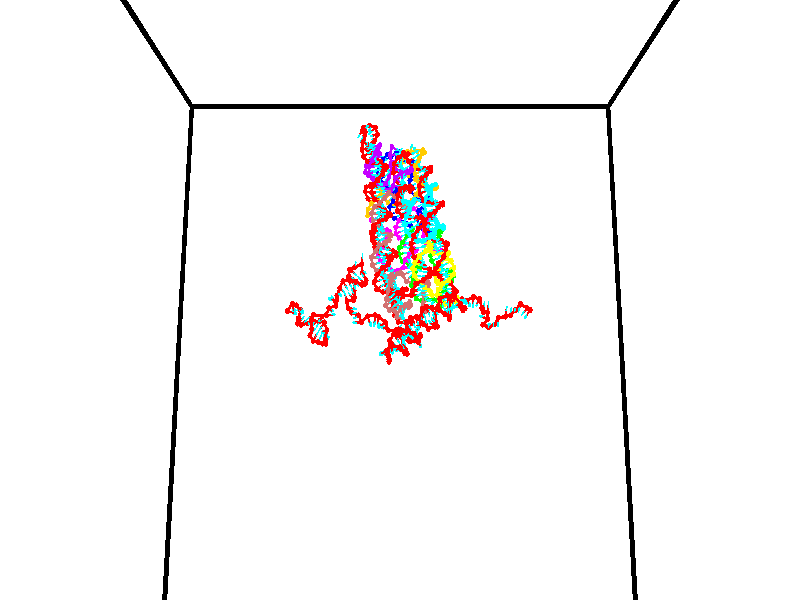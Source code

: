 // switches for output
#declare DRAW_BASES = 1; // possible values are 0, 1; only relevant for DNA ribbons
#declare DRAW_BASES_TYPE = 3; // possible values are 1, 2, 3; only relevant for DNA ribbons
#declare DRAW_FOG = 0; // set to 1 to enable fog

#include "colors.inc"

#include "transforms.inc"
background { rgb <1, 1, 1>}

#default {
   normal{
       ripples 0.25
       frequency 0.20
       turbulence 0.2
       lambda 5
   }
	finish {
		phong 0.1
		phong_size 40.
	}
}

// original window dimensions: 1024x640


// camera settings

camera {
	sky <0, 0.179814, -0.983701>
	up <0, 0.179814, -0.983701>
	right 1.6 * <1, 0, 0>
	location <35, 94.9851, 44.8844>
	look_at <35, 29.7336, 32.9568>
	direction <0, -65.2515, -11.9276>
	angle 67.0682
}


# declare cpy_camera_pos = <35, 94.9851, 44.8844>;
# if (DRAW_FOG = 1)
fog {
	fog_type 2
	up vnormalize(cpy_camera_pos)
	color rgbt<1,1,1,0.3>
	distance 1e-5
	fog_alt 3e-3
	fog_offset 56
}
# end


// LIGHTS

# declare lum = 6;
global_settings {
	ambient_light rgb lum * <0.05, 0.05, 0.05>
	max_trace_level 15
}# declare cpy_direct_light_amount = 0.25;
light_source
{	1000 * <-1, -1.16352, -0.803886>,
	rgb lum * cpy_direct_light_amount
	parallel
}

light_source
{	1000 * <1, 1.16352, 0.803886>,
	rgb lum * cpy_direct_light_amount
	parallel
}

// strand 0

// nucleotide -1

// particle -1
sphere {
	<23.697325, 35.192844, 34.882858> 0.250000
	pigment { color rgbt <1,0,0,0> }
	no_shadow
}
cylinder {
	<24.079340, 35.103104, 34.960388>,  <24.308550, 35.049259, 35.006905>, 0.100000
	pigment { color rgbt <1,0,0,0> }
	no_shadow
}
cylinder {
	<24.079340, 35.103104, 34.960388>,  <23.697325, 35.192844, 34.882858>, 0.100000
	pigment { color rgbt <1,0,0,0> }
	no_shadow
}

// particle -1
sphere {
	<24.079340, 35.103104, 34.960388> 0.100000
	pigment { color rgbt <1,0,0,0> }
	no_shadow
}
sphere {
	0, 1
	scale<0.080000,0.200000,0.300000>
	matrix <-0.059748, -0.785976, -0.615363,
		0.290397, 0.576116, -0.764042,
		0.955039, -0.224350, 0.193823,
		24.365852, 35.035797, 35.018536>
	pigment { color rgbt <0,1,1,0> }
	no_shadow
}
cylinder {
	<24.161278, 35.205223, 34.271297>,  <23.697325, 35.192844, 34.882858>, 0.130000
	pigment { color rgbt <1,0,0,0> }
	no_shadow
}

// nucleotide -1

// particle -1
sphere {
	<24.161278, 35.205223, 34.271297> 0.250000
	pigment { color rgbt <1,0,0,0> }
	no_shadow
}
cylinder {
	<24.225651, 34.947643, 34.570480>,  <24.264275, 34.793095, 34.749989>, 0.100000
	pigment { color rgbt <1,0,0,0> }
	no_shadow
}
cylinder {
	<24.225651, 34.947643, 34.570480>,  <24.161278, 35.205223, 34.271297>, 0.100000
	pigment { color rgbt <1,0,0,0> }
	no_shadow
}

// particle -1
sphere {
	<24.225651, 34.947643, 34.570480> 0.100000
	pigment { color rgbt <1,0,0,0> }
	no_shadow
}
sphere {
	0, 1
	scale<0.080000,0.200000,0.300000>
	matrix <-0.297294, -0.754261, -0.585411,
		0.941125, -0.128151, -0.312826,
		0.160932, -0.643946, 0.747953,
		24.273930, 34.754459, 34.794865>
	pigment { color rgbt <0,1,1,0> }
	no_shadow
}
cylinder {
	<24.486971, 34.597866, 34.308624>,  <24.161278, 35.205223, 34.271297>, 0.130000
	pigment { color rgbt <1,0,0,0> }
	no_shadow
}

// nucleotide -1

// particle -1
sphere {
	<24.486971, 34.597866, 34.308624> 0.250000
	pigment { color rgbt <1,0,0,0> }
	no_shadow
}
cylinder {
	<24.787216, 34.553944, 34.569244>,  <24.967363, 34.527588, 34.725616>, 0.100000
	pigment { color rgbt <1,0,0,0> }
	no_shadow
}
cylinder {
	<24.787216, 34.553944, 34.569244>,  <24.486971, 34.597866, 34.308624>, 0.100000
	pigment { color rgbt <1,0,0,0> }
	no_shadow
}

// particle -1
sphere {
	<24.787216, 34.553944, 34.569244> 0.100000
	pigment { color rgbt <1,0,0,0> }
	no_shadow
}
sphere {
	0, 1
	scale<0.080000,0.200000,0.300000>
	matrix <-0.157795, -0.987352, 0.015381,
		0.641625, -0.114357, -0.758446,
		0.750612, -0.109810, 0.651555,
		25.012400, 34.521000, 34.764709>
	pigment { color rgbt <0,1,1,0> }
	no_shadow
}
cylinder {
	<24.816278, 34.040337, 34.626972>,  <24.486971, 34.597866, 34.308624>, 0.130000
	pigment { color rgbt <1,0,0,0> }
	no_shadow
}

// nucleotide -1

// particle -1
sphere {
	<24.816278, 34.040337, 34.626972> 0.250000
	pigment { color rgbt <1,0,0,0> }
	no_shadow
}
cylinder {
	<24.630692, 33.693871, 34.552677>,  <24.519341, 33.485992, 34.508099>, 0.100000
	pigment { color rgbt <1,0,0,0> }
	no_shadow
}
cylinder {
	<24.630692, 33.693871, 34.552677>,  <24.816278, 34.040337, 34.626972>, 0.100000
	pigment { color rgbt <1,0,0,0> }
	no_shadow
}

// particle -1
sphere {
	<24.630692, 33.693871, 34.552677> 0.100000
	pigment { color rgbt <1,0,0,0> }
	no_shadow
}
sphere {
	0, 1
	scale<0.080000,0.200000,0.300000>
	matrix <0.371449, -0.380573, 0.846871,
		-0.804215, 0.323925, 0.498307,
		-0.463965, -0.866162, -0.185741,
		24.491503, 33.434021, 34.496956>
	pigment { color rgbt <0,1,1,0> }
	no_shadow
}
cylinder {
	<24.565546, 33.834442, 35.310913>,  <24.816278, 34.040337, 34.626972>, 0.130000
	pigment { color rgbt <1,0,0,0> }
	no_shadow
}

// nucleotide -1

// particle -1
sphere {
	<24.565546, 33.834442, 35.310913> 0.250000
	pigment { color rgbt <1,0,0,0> }
	no_shadow
}
cylinder {
	<24.637310, 33.514214, 35.082211>,  <24.680368, 33.322079, 34.944988>, 0.100000
	pigment { color rgbt <1,0,0,0> }
	no_shadow
}
cylinder {
	<24.637310, 33.514214, 35.082211>,  <24.565546, 33.834442, 35.310913>, 0.100000
	pigment { color rgbt <1,0,0,0> }
	no_shadow
}

// particle -1
sphere {
	<24.637310, 33.514214, 35.082211> 0.100000
	pigment { color rgbt <1,0,0,0> }
	no_shadow
}
sphere {
	0, 1
	scale<0.080000,0.200000,0.300000>
	matrix <0.576014, -0.385659, 0.720747,
		-0.797509, -0.458648, 0.391947,
		0.179411, -0.800568, -0.571754,
		24.691133, 33.274044, 34.910683>
	pigment { color rgbt <0,1,1,0> }
	no_shadow
}
cylinder {
	<24.427872, 33.230869, 35.664219>,  <24.565546, 33.834442, 35.310913>, 0.130000
	pigment { color rgbt <1,0,0,0> }
	no_shadow
}

// nucleotide -1

// particle -1
sphere {
	<24.427872, 33.230869, 35.664219> 0.250000
	pigment { color rgbt <1,0,0,0> }
	no_shadow
}
cylinder {
	<24.708191, 33.188576, 35.382027>,  <24.876383, 33.163200, 35.212711>, 0.100000
	pigment { color rgbt <1,0,0,0> }
	no_shadow
}
cylinder {
	<24.708191, 33.188576, 35.382027>,  <24.427872, 33.230869, 35.664219>, 0.100000
	pigment { color rgbt <1,0,0,0> }
	no_shadow
}

// particle -1
sphere {
	<24.708191, 33.188576, 35.382027> 0.100000
	pigment { color rgbt <1,0,0,0> }
	no_shadow
}
sphere {
	0, 1
	scale<0.080000,0.200000,0.300000>
	matrix <0.584484, -0.481865, 0.652828,
		-0.408970, -0.869843, -0.275893,
		0.700801, -0.105732, -0.705478,
		24.918430, 33.156857, 35.170383>
	pigment { color rgbt <0,1,1,0> }
	no_shadow
}
cylinder {
	<24.639795, 32.571114, 35.666924>,  <24.427872, 33.230869, 35.664219>, 0.130000
	pigment { color rgbt <1,0,0,0> }
	no_shadow
}

// nucleotide -1

// particle -1
sphere {
	<24.639795, 32.571114, 35.666924> 0.250000
	pigment { color rgbt <1,0,0,0> }
	no_shadow
}
cylinder {
	<24.947697, 32.771828, 35.509090>,  <25.132437, 32.892254, 35.414391>, 0.100000
	pigment { color rgbt <1,0,0,0> }
	no_shadow
}
cylinder {
	<24.947697, 32.771828, 35.509090>,  <24.639795, 32.571114, 35.666924>, 0.100000
	pigment { color rgbt <1,0,0,0> }
	no_shadow
}

// particle -1
sphere {
	<24.947697, 32.771828, 35.509090> 0.100000
	pigment { color rgbt <1,0,0,0> }
	no_shadow
}
sphere {
	0, 1
	scale<0.080000,0.200000,0.300000>
	matrix <0.629512, -0.494249, 0.599526,
		0.105809, -0.709882, -0.696327,
		0.769752, 0.501782, -0.394584,
		25.178623, 32.922363, 35.390717>
	pigment { color rgbt <0,1,1,0> }
	no_shadow
}
cylinder {
	<25.252041, 32.110523, 35.484859>,  <24.639795, 32.571114, 35.666924>, 0.130000
	pigment { color rgbt <1,0,0,0> }
	no_shadow
}

// nucleotide -1

// particle -1
sphere {
	<25.252041, 32.110523, 35.484859> 0.250000
	pigment { color rgbt <1,0,0,0> }
	no_shadow
}
cylinder {
	<25.436539, 32.464806, 35.505943>,  <25.547237, 32.677376, 35.518593>, 0.100000
	pigment { color rgbt <1,0,0,0> }
	no_shadow
}
cylinder {
	<25.436539, 32.464806, 35.505943>,  <25.252041, 32.110523, 35.484859>, 0.100000
	pigment { color rgbt <1,0,0,0> }
	no_shadow
}

// particle -1
sphere {
	<25.436539, 32.464806, 35.505943> 0.100000
	pigment { color rgbt <1,0,0,0> }
	no_shadow
}
sphere {
	0, 1
	scale<0.080000,0.200000,0.300000>
	matrix <0.793678, -0.438414, 0.421745,
		0.396650, -0.152695, -0.905181,
		0.461243, 0.885707, 0.052706,
		25.574911, 32.730518, 35.521755>
	pigment { color rgbt <0,1,1,0> }
	no_shadow
}
cylinder {
	<25.987207, 32.003304, 35.315479>,  <25.252041, 32.110523, 35.484859>, 0.130000
	pigment { color rgbt <1,0,0,0> }
	no_shadow
}

// nucleotide -1

// particle -1
sphere {
	<25.987207, 32.003304, 35.315479> 0.250000
	pigment { color rgbt <1,0,0,0> }
	no_shadow
}
cylinder {
	<25.977356, 32.370869, 35.472954>,  <25.971445, 32.591408, 35.567440>, 0.100000
	pigment { color rgbt <1,0,0,0> }
	no_shadow
}
cylinder {
	<25.977356, 32.370869, 35.472954>,  <25.987207, 32.003304, 35.315479>, 0.100000
	pigment { color rgbt <1,0,0,0> }
	no_shadow
}

// particle -1
sphere {
	<25.977356, 32.370869, 35.472954> 0.100000
	pigment { color rgbt <1,0,0,0> }
	no_shadow
}
sphere {
	0, 1
	scale<0.080000,0.200000,0.300000>
	matrix <0.857079, -0.183304, 0.481472,
		0.514596, 0.349279, -0.783068,
		-0.024628, 0.918914, 0.393687,
		25.969967, 32.646542, 35.591061>
	pigment { color rgbt <0,1,1,0> }
	no_shadow
}
cylinder {
	<26.577188, 32.257664, 35.269211>,  <25.987207, 32.003304, 35.315479>, 0.130000
	pigment { color rgbt <1,0,0,0> }
	no_shadow
}

// nucleotide -1

// particle -1
sphere {
	<26.577188, 32.257664, 35.269211> 0.250000
	pigment { color rgbt <1,0,0,0> }
	no_shadow
}
cylinder {
	<26.452368, 32.498512, 35.563171>,  <26.377476, 32.643021, 35.739548>, 0.100000
	pigment { color rgbt <1,0,0,0> }
	no_shadow
}
cylinder {
	<26.452368, 32.498512, 35.563171>,  <26.577188, 32.257664, 35.269211>, 0.100000
	pigment { color rgbt <1,0,0,0> }
	no_shadow
}

// particle -1
sphere {
	<26.452368, 32.498512, 35.563171> 0.100000
	pigment { color rgbt <1,0,0,0> }
	no_shadow
}
sphere {
	0, 1
	scale<0.080000,0.200000,0.300000>
	matrix <0.794835, -0.258279, 0.549117,
		0.520443, 0.755475, -0.397990,
		-0.312052, 0.602121, 0.734897,
		26.358751, 32.679150, 35.783642>
	pigment { color rgbt <0,1,1,0> }
	no_shadow
}
cylinder {
	<27.125263, 32.757519, 35.479832>,  <26.577188, 32.257664, 35.269211>, 0.130000
	pigment { color rgbt <1,0,0,0> }
	no_shadow
}

// nucleotide -1

// particle -1
sphere {
	<27.125263, 32.757519, 35.479832> 0.250000
	pigment { color rgbt <1,0,0,0> }
	no_shadow
}
cylinder {
	<26.881952, 32.736824, 35.796646>,  <26.735966, 32.724407, 35.986736>, 0.100000
	pigment { color rgbt <1,0,0,0> }
	no_shadow
}
cylinder {
	<26.881952, 32.736824, 35.796646>,  <27.125263, 32.757519, 35.479832>, 0.100000
	pigment { color rgbt <1,0,0,0> }
	no_shadow
}

// particle -1
sphere {
	<26.881952, 32.736824, 35.796646> 0.100000
	pigment { color rgbt <1,0,0,0> }
	no_shadow
}
sphere {
	0, 1
	scale<0.080000,0.200000,0.300000>
	matrix <0.767868, -0.290975, 0.570712,
		0.200935, 0.955331, 0.216722,
		-0.608279, -0.051738, 0.792035,
		26.699469, 32.721302, 36.034256>
	pigment { color rgbt <0,1,1,0> }
	no_shadow
}
cylinder {
	<27.437494, 33.029961, 36.207024>,  <27.125263, 32.757519, 35.479832>, 0.130000
	pigment { color rgbt <1,0,0,0> }
	no_shadow
}

// nucleotide -1

// particle -1
sphere {
	<27.437494, 33.029961, 36.207024> 0.250000
	pigment { color rgbt <1,0,0,0> }
	no_shadow
}
cylinder {
	<27.140886, 32.766018, 36.255577>,  <26.962921, 32.607651, 36.284710>, 0.100000
	pigment { color rgbt <1,0,0,0> }
	no_shadow
}
cylinder {
	<27.140886, 32.766018, 36.255577>,  <27.437494, 33.029961, 36.207024>, 0.100000
	pigment { color rgbt <1,0,0,0> }
	no_shadow
}

// particle -1
sphere {
	<27.140886, 32.766018, 36.255577> 0.100000
	pigment { color rgbt <1,0,0,0> }
	no_shadow
}
sphere {
	0, 1
	scale<0.080000,0.200000,0.300000>
	matrix <0.607191, -0.583036, 0.539804,
		-0.285425, 0.473977, 0.832993,
		-0.741520, -0.659860, 0.121382,
		26.918430, 32.568062, 36.291992>
	pigment { color rgbt <0,1,1,0> }
	no_shadow
}
cylinder {
	<27.244017, 32.711517, 36.963566>,  <27.437494, 33.029961, 36.207024>, 0.130000
	pigment { color rgbt <1,0,0,0> }
	no_shadow
}

// nucleotide -1

// particle -1
sphere {
	<27.244017, 32.711517, 36.963566> 0.250000
	pigment { color rgbt <1,0,0,0> }
	no_shadow
}
cylinder {
	<27.145025, 32.447186, 36.680141>,  <27.085630, 32.288586, 36.510086>, 0.100000
	pigment { color rgbt <1,0,0,0> }
	no_shadow
}
cylinder {
	<27.145025, 32.447186, 36.680141>,  <27.244017, 32.711517, 36.963566>, 0.100000
	pigment { color rgbt <1,0,0,0> }
	no_shadow
}

// particle -1
sphere {
	<27.145025, 32.447186, 36.680141> 0.100000
	pigment { color rgbt <1,0,0,0> }
	no_shadow
}
sphere {
	0, 1
	scale<0.080000,0.200000,0.300000>
	matrix <0.550684, -0.697639, 0.458308,
		-0.797183, -0.276772, 0.536560,
		-0.247478, -0.660830, -0.708560,
		27.070782, 32.248936, 36.467575>
	pigment { color rgbt <0,1,1,0> }
	no_shadow
}
cylinder {
	<27.250830, 32.041050, 37.263821>,  <27.244017, 32.711517, 36.963566>, 0.130000
	pigment { color rgbt <1,0,0,0> }
	no_shadow
}

// nucleotide -1

// particle -1
sphere {
	<27.250830, 32.041050, 37.263821> 0.250000
	pigment { color rgbt <1,0,0,0> }
	no_shadow
}
cylinder {
	<27.233585, 31.932304, 36.879272>,  <27.223238, 31.867056, 36.648544>, 0.100000
	pigment { color rgbt <1,0,0,0> }
	no_shadow
}
cylinder {
	<27.233585, 31.932304, 36.879272>,  <27.250830, 32.041050, 37.263821>, 0.100000
	pigment { color rgbt <1,0,0,0> }
	no_shadow
}

// particle -1
sphere {
	<27.233585, 31.932304, 36.879272> 0.100000
	pigment { color rgbt <1,0,0,0> }
	no_shadow
}
sphere {
	0, 1
	scale<0.080000,0.200000,0.300000>
	matrix <0.546064, -0.812223, 0.205202,
		-0.836633, -0.516122, 0.183473,
		-0.043111, -0.271867, -0.961369,
		27.220652, 31.850744, 36.590862>
	pigment { color rgbt <0,1,1,0> }
	no_shadow
}
cylinder {
	<26.835527, 31.434818, 37.191216>,  <27.250830, 32.041050, 37.263821>, 0.130000
	pigment { color rgbt <1,0,0,0> }
	no_shadow
}

// nucleotide -1

// particle -1
sphere {
	<26.835527, 31.434818, 37.191216> 0.250000
	pigment { color rgbt <1,0,0,0> }
	no_shadow
}
cylinder {
	<27.119087, 31.442936, 36.909206>,  <27.289223, 31.447807, 36.740002>, 0.100000
	pigment { color rgbt <1,0,0,0> }
	no_shadow
}
cylinder {
	<27.119087, 31.442936, 36.909206>,  <26.835527, 31.434818, 37.191216>, 0.100000
	pigment { color rgbt <1,0,0,0> }
	no_shadow
}

// particle -1
sphere {
	<27.119087, 31.442936, 36.909206> 0.100000
	pigment { color rgbt <1,0,0,0> }
	no_shadow
}
sphere {
	0, 1
	scale<0.080000,0.200000,0.300000>
	matrix <0.366909, -0.864297, 0.344048,
		-0.602363, -0.502573, -0.620145,
		0.708898, 0.020295, -0.705019,
		27.331757, 31.449024, 36.697701>
	pigment { color rgbt <0,1,1,0> }
	no_shadow
}
cylinder {
	<26.416351, 32.095917, 37.138641>,  <26.835527, 31.434818, 37.191216>, 0.130000
	pigment { color rgbt <1,0,0,0> }
	no_shadow
}

// nucleotide -1

// particle -1
sphere {
	<26.416351, 32.095917, 37.138641> 0.250000
	pigment { color rgbt <1,0,0,0> }
	no_shadow
}
cylinder {
	<26.591377, 32.370258, 36.906040>,  <26.696392, 32.534863, 36.766479>, 0.100000
	pigment { color rgbt <1,0,0,0> }
	no_shadow
}
cylinder {
	<26.591377, 32.370258, 36.906040>,  <26.416351, 32.095917, 37.138641>, 0.100000
	pigment { color rgbt <1,0,0,0> }
	no_shadow
}

// particle -1
sphere {
	<26.591377, 32.370258, 36.906040> 0.100000
	pigment { color rgbt <1,0,0,0> }
	no_shadow
}
sphere {
	0, 1
	scale<0.080000,0.200000,0.300000>
	matrix <-0.871794, 0.165176, -0.461186,
		-0.220255, 0.708749, 0.670197,
		0.437565, 0.685851, -0.581502,
		26.722647, 32.576015, 36.731590>
	pigment { color rgbt <0,1,1,0> }
	no_shadow
}
cylinder {
	<25.968809, 32.716724, 37.090691>,  <26.416351, 32.095917, 37.138641>, 0.130000
	pigment { color rgbt <1,0,0,0> }
	no_shadow
}

// nucleotide -1

// particle -1
sphere {
	<25.968809, 32.716724, 37.090691> 0.250000
	pigment { color rgbt <1,0,0,0> }
	no_shadow
}
cylinder {
	<26.191996, 32.724117, 36.758827>,  <26.325907, 32.728554, 36.559708>, 0.100000
	pigment { color rgbt <1,0,0,0> }
	no_shadow
}
cylinder {
	<26.191996, 32.724117, 36.758827>,  <25.968809, 32.716724, 37.090691>, 0.100000
	pigment { color rgbt <1,0,0,0> }
	no_shadow
}

// particle -1
sphere {
	<26.191996, 32.724117, 36.758827> 0.100000
	pigment { color rgbt <1,0,0,0> }
	no_shadow
}
sphere {
	0, 1
	scale<0.080000,0.200000,0.300000>
	matrix <-0.800605, 0.275118, -0.532298,
		0.218418, 0.961233, 0.168301,
		0.557965, 0.018479, -0.829659,
		26.359385, 32.729660, 36.509930>
	pigment { color rgbt <0,1,1,0> }
	no_shadow
}
cylinder {
	<25.737938, 33.415031, 36.704964>,  <25.968809, 32.716724, 37.090691>, 0.130000
	pigment { color rgbt <1,0,0,0> }
	no_shadow
}

// nucleotide -1

// particle -1
sphere {
	<25.737938, 33.415031, 36.704964> 0.250000
	pigment { color rgbt <1,0,0,0> }
	no_shadow
}
cylinder {
	<25.932652, 33.207455, 36.423897>,  <26.049480, 33.082909, 36.255257>, 0.100000
	pigment { color rgbt <1,0,0,0> }
	no_shadow
}
cylinder {
	<25.932652, 33.207455, 36.423897>,  <25.737938, 33.415031, 36.704964>, 0.100000
	pigment { color rgbt <1,0,0,0> }
	no_shadow
}

// particle -1
sphere {
	<25.932652, 33.207455, 36.423897> 0.100000
	pigment { color rgbt <1,0,0,0> }
	no_shadow
}
sphere {
	0, 1
	scale<0.080000,0.200000,0.300000>
	matrix <-0.554695, 0.437768, -0.707582,
		0.674798, 0.734207, -0.074755,
		0.486786, -0.518941, -0.702666,
		26.078688, 33.051773, 36.213097>
	pigment { color rgbt <0,1,1,0> }
	no_shadow
}
cylinder {
	<25.987001, 33.862690, 36.226040>,  <25.737938, 33.415031, 36.704964>, 0.130000
	pigment { color rgbt <1,0,0,0> }
	no_shadow
}

// nucleotide -1

// particle -1
sphere {
	<25.987001, 33.862690, 36.226040> 0.250000
	pigment { color rgbt <1,0,0,0> }
	no_shadow
}
cylinder {
	<25.961514, 33.513226, 36.033100>,  <25.946220, 33.303547, 35.917336>, 0.100000
	pigment { color rgbt <1,0,0,0> }
	no_shadow
}
cylinder {
	<25.961514, 33.513226, 36.033100>,  <25.987001, 33.862690, 36.226040>, 0.100000
	pigment { color rgbt <1,0,0,0> }
	no_shadow
}

// particle -1
sphere {
	<25.961514, 33.513226, 36.033100> 0.100000
	pigment { color rgbt <1,0,0,0> }
	no_shadow
}
sphere {
	0, 1
	scale<0.080000,0.200000,0.300000>
	matrix <-0.684526, 0.389969, -0.615913,
		0.726198, 0.290934, -0.622891,
		-0.063718, -0.873660, -0.482347,
		25.942398, 33.251129, 35.888397>
	pigment { color rgbt <0,1,1,0> }
	no_shadow
}
cylinder {
	<25.930342, 34.049118, 35.570488>,  <25.987001, 33.862690, 36.226040>, 0.130000
	pigment { color rgbt <1,0,0,0> }
	no_shadow
}

// nucleotide -1

// particle -1
sphere {
	<25.930342, 34.049118, 35.570488> 0.250000
	pigment { color rgbt <1,0,0,0> }
	no_shadow
}
cylinder {
	<25.794048, 33.673199, 35.560040>,  <25.712273, 33.447647, 35.553772>, 0.100000
	pigment { color rgbt <1,0,0,0> }
	no_shadow
}
cylinder {
	<25.794048, 33.673199, 35.560040>,  <25.930342, 34.049118, 35.570488>, 0.100000
	pigment { color rgbt <1,0,0,0> }
	no_shadow
}

// particle -1
sphere {
	<25.794048, 33.673199, 35.560040> 0.100000
	pigment { color rgbt <1,0,0,0> }
	no_shadow
}
sphere {
	0, 1
	scale<0.080000,0.200000,0.300000>
	matrix <-0.638728, 0.251786, -0.727069,
		0.689874, -0.231053, -0.686067,
		-0.340734, -0.939797, -0.026121,
		25.691828, 33.391258, 35.552204>
	pigment { color rgbt <0,1,1,0> }
	no_shadow
}
cylinder {
	<26.124397, 33.734890, 34.966282>,  <25.930342, 34.049118, 35.570488>, 0.130000
	pigment { color rgbt <1,0,0,0> }
	no_shadow
}

// nucleotide -1

// particle -1
sphere {
	<26.124397, 33.734890, 34.966282> 0.250000
	pigment { color rgbt <1,0,0,0> }
	no_shadow
}
cylinder {
	<25.786558, 33.605282, 35.136768>,  <25.583855, 33.527515, 35.239059>, 0.100000
	pigment { color rgbt <1,0,0,0> }
	no_shadow
}
cylinder {
	<25.786558, 33.605282, 35.136768>,  <26.124397, 33.734890, 34.966282>, 0.100000
	pigment { color rgbt <1,0,0,0> }
	no_shadow
}

// particle -1
sphere {
	<25.786558, 33.605282, 35.136768> 0.100000
	pigment { color rgbt <1,0,0,0> }
	no_shadow
}
sphere {
	0, 1
	scale<0.080000,0.200000,0.300000>
	matrix <-0.515218, 0.275359, -0.811621,
		0.145619, -0.905090, -0.399509,
		-0.844598, -0.324021, 0.426221,
		25.533178, 33.508076, 35.264633>
	pigment { color rgbt <0,1,1,0> }
	no_shadow
}
cylinder {
	<26.985420, 33.736893, 35.121517>,  <26.124397, 33.734890, 34.966282>, 0.130000
	pigment { color rgbt <1,0,0,0> }
	no_shadow
}

// nucleotide -1

// particle -1
sphere {
	<26.985420, 33.736893, 35.121517> 0.250000
	pigment { color rgbt <1,0,0,0> }
	no_shadow
}
cylinder {
	<26.831907, 33.400146, 35.273293>,  <26.739799, 33.198097, 35.364357>, 0.100000
	pigment { color rgbt <1,0,0,0> }
	no_shadow
}
cylinder {
	<26.831907, 33.400146, 35.273293>,  <26.985420, 33.736893, 35.121517>, 0.100000
	pigment { color rgbt <1,0,0,0> }
	no_shadow
}

// particle -1
sphere {
	<26.831907, 33.400146, 35.273293> 0.100000
	pigment { color rgbt <1,0,0,0> }
	no_shadow
}
sphere {
	0, 1
	scale<0.080000,0.200000,0.300000>
	matrix <-0.436063, -0.196981, -0.878093,
		0.813979, -0.502456, -0.291509,
		-0.383781, -0.841865, 0.379440,
		26.716772, 33.147587, 35.387123>
	pigment { color rgbt <0,1,1,0> }
	no_shadow
}
cylinder {
	<27.376675, 33.255413, 34.926346>,  <26.985420, 33.736893, 35.121517>, 0.130000
	pigment { color rgbt <1,0,0,0> }
	no_shadow
}

// nucleotide -1

// particle -1
sphere {
	<27.376675, 33.255413, 34.926346> 0.250000
	pigment { color rgbt <1,0,0,0> }
	no_shadow
}
cylinder {
	<27.757975, 33.138702, 34.894905>,  <27.986755, 33.068676, 34.876041>, 0.100000
	pigment { color rgbt <1,0,0,0> }
	no_shadow
}
cylinder {
	<27.757975, 33.138702, 34.894905>,  <27.376675, 33.255413, 34.926346>, 0.100000
	pigment { color rgbt <1,0,0,0> }
	no_shadow
}

// particle -1
sphere {
	<27.757975, 33.138702, 34.894905> 0.100000
	pigment { color rgbt <1,0,0,0> }
	no_shadow
}
sphere {
	0, 1
	scale<0.080000,0.200000,0.300000>
	matrix <-0.193867, -0.391001, -0.899741,
		0.231793, 0.872917, -0.429288,
		0.953251, -0.291779, -0.078598,
		28.043949, 33.051170, 34.871326>
	pigment { color rgbt <0,1,1,0> }
	no_shadow
}
cylinder {
	<27.661978, 33.647644, 34.383919>,  <27.376675, 33.255413, 34.926346>, 0.130000
	pigment { color rgbt <1,0,0,0> }
	no_shadow
}

// nucleotide -1

// particle -1
sphere {
	<27.661978, 33.647644, 34.383919> 0.250000
	pigment { color rgbt <1,0,0,0> }
	no_shadow
}
cylinder {
	<27.788864, 33.275818, 34.459057>,  <27.864996, 33.052723, 34.504139>, 0.100000
	pigment { color rgbt <1,0,0,0> }
	no_shadow
}
cylinder {
	<27.788864, 33.275818, 34.459057>,  <27.661978, 33.647644, 34.383919>, 0.100000
	pigment { color rgbt <1,0,0,0> }
	no_shadow
}

// particle -1
sphere {
	<27.788864, 33.275818, 34.459057> 0.100000
	pigment { color rgbt <1,0,0,0> }
	no_shadow
}
sphere {
	0, 1
	scale<0.080000,0.200000,0.300000>
	matrix <-0.366396, -0.302827, -0.879801,
		0.874715, 0.210260, -0.436650,
		0.317217, -0.929562, 0.187849,
		27.884029, 32.996948, 34.515411>
	pigment { color rgbt <0,1,1,0> }
	no_shadow
}
cylinder {
	<28.392765, 33.818077, 34.204517>,  <27.661978, 33.647644, 34.383919>, 0.130000
	pigment { color rgbt <1,0,0,0> }
	no_shadow
}

// nucleotide -1

// particle -1
sphere {
	<28.392765, 33.818077, 34.204517> 0.250000
	pigment { color rgbt <1,0,0,0> }
	no_shadow
}
cylinder {
	<28.211115, 33.905933, 33.859142>,  <28.102125, 33.958649, 33.651917>, 0.100000
	pigment { color rgbt <1,0,0,0> }
	no_shadow
}
cylinder {
	<28.211115, 33.905933, 33.859142>,  <28.392765, 33.818077, 34.204517>, 0.100000
	pigment { color rgbt <1,0,0,0> }
	no_shadow
}

// particle -1
sphere {
	<28.211115, 33.905933, 33.859142> 0.100000
	pigment { color rgbt <1,0,0,0> }
	no_shadow
}
sphere {
	0, 1
	scale<0.080000,0.200000,0.300000>
	matrix <-0.624373, 0.612878, 0.484293,
		0.635554, 0.759038, -0.141185,
		-0.454125, 0.219642, -0.863439,
		28.074877, 33.971825, 33.600109>
	pigment { color rgbt <0,1,1,0> }
	no_shadow
}
cylinder {
	<28.564335, 34.425224, 33.834591>,  <28.392765, 33.818077, 34.204517>, 0.130000
	pigment { color rgbt <1,0,0,0> }
	no_shadow
}

// nucleotide -1

// particle -1
sphere {
	<28.564335, 34.425224, 33.834591> 0.250000
	pigment { color rgbt <1,0,0,0> }
	no_shadow
}
cylinder {
	<28.182076, 34.340275, 33.752968>,  <27.952721, 34.289307, 33.703995>, 0.100000
	pigment { color rgbt <1,0,0,0> }
	no_shadow
}
cylinder {
	<28.182076, 34.340275, 33.752968>,  <28.564335, 34.425224, 33.834591>, 0.100000
	pigment { color rgbt <1,0,0,0> }
	no_shadow
}

// particle -1
sphere {
	<28.182076, 34.340275, 33.752968> 0.100000
	pigment { color rgbt <1,0,0,0> }
	no_shadow
}
sphere {
	0, 1
	scale<0.080000,0.200000,0.300000>
	matrix <-0.291781, 0.776909, 0.557921,
		0.040048, 0.592716, -0.804416,
		-0.955646, -0.212370, -0.204057,
		27.895382, 34.276566, 33.691750>
	pigment { color rgbt <0,1,1,0> }
	no_shadow
}
cylinder {
	<28.634100, 35.096149, 33.558098>,  <28.564335, 34.425224, 33.834591>, 0.130000
	pigment { color rgbt <1,0,0,0> }
	no_shadow
}

// nucleotide -1

// particle -1
sphere {
	<28.634100, 35.096149, 33.558098> 0.250000
	pigment { color rgbt <1,0,0,0> }
	no_shadow
}
cylinder {
	<28.844019, 35.435257, 33.588779>,  <28.969971, 35.638721, 33.607189>, 0.100000
	pigment { color rgbt <1,0,0,0> }
	no_shadow
}
cylinder {
	<28.844019, 35.435257, 33.588779>,  <28.634100, 35.096149, 33.558098>, 0.100000
	pigment { color rgbt <1,0,0,0> }
	no_shadow
}

// particle -1
sphere {
	<28.844019, 35.435257, 33.588779> 0.100000
	pigment { color rgbt <1,0,0,0> }
	no_shadow
}
sphere {
	0, 1
	scale<0.080000,0.200000,0.300000>
	matrix <0.613507, -0.314231, -0.724478,
		-0.590084, 0.427263, -0.685017,
		0.524796, 0.847765, 0.076706,
		29.001457, 35.689587, 33.611790>
	pigment { color rgbt <0,1,1,0> }
	no_shadow
}
cylinder {
	<28.917654, 35.168804, 32.930595>,  <28.634100, 35.096149, 33.558098>, 0.130000
	pigment { color rgbt <1,0,0,0> }
	no_shadow
}

// nucleotide -1

// particle -1
sphere {
	<28.917654, 35.168804, 32.930595> 0.250000
	pigment { color rgbt <1,0,0,0> }
	no_shadow
}
cylinder {
	<29.164286, 35.387810, 33.156891>,  <29.312263, 35.519215, 33.292667>, 0.100000
	pigment { color rgbt <1,0,0,0> }
	no_shadow
}
cylinder {
	<29.164286, 35.387810, 33.156891>,  <28.917654, 35.168804, 32.930595>, 0.100000
	pigment { color rgbt <1,0,0,0> }
	no_shadow
}

// particle -1
sphere {
	<29.164286, 35.387810, 33.156891> 0.100000
	pigment { color rgbt <1,0,0,0> }
	no_shadow
}
sphere {
	0, 1
	scale<0.080000,0.200000,0.300000>
	matrix <0.764403, -0.244307, -0.596658,
		-0.188465, 0.800339, -0.569156,
		0.616578, 0.547514, 0.565739,
		29.349258, 35.552063, 33.326611>
	pigment { color rgbt <0,1,1,0> }
	no_shadow
}
cylinder {
	<29.253078, 35.517162, 32.424580>,  <28.917654, 35.168804, 32.930595>, 0.130000
	pigment { color rgbt <1,0,0,0> }
	no_shadow
}

// nucleotide -1

// particle -1
sphere {
	<29.253078, 35.517162, 32.424580> 0.250000
	pigment { color rgbt <1,0,0,0> }
	no_shadow
}
cylinder {
	<29.485430, 35.485981, 32.748680>,  <29.624840, 35.467270, 32.943138>, 0.100000
	pigment { color rgbt <1,0,0,0> }
	no_shadow
}
cylinder {
	<29.485430, 35.485981, 32.748680>,  <29.253078, 35.517162, 32.424580>, 0.100000
	pigment { color rgbt <1,0,0,0> }
	no_shadow
}

// particle -1
sphere {
	<29.485430, 35.485981, 32.748680> 0.100000
	pigment { color rgbt <1,0,0,0> }
	no_shadow
}
sphere {
	0, 1
	scale<0.080000,0.200000,0.300000>
	matrix <0.812186, -0.010743, -0.583300,
		0.054177, 0.996899, 0.057075,
		0.580877, -0.077957, 0.810249,
		29.659693, 35.462593, 32.991756>
	pigment { color rgbt <0,1,1,0> }
	no_shadow
}
cylinder {
	<29.845127, 36.164799, 32.386341>,  <29.253078, 35.517162, 32.424580>, 0.130000
	pigment { color rgbt <1,0,0,0> }
	no_shadow
}

// nucleotide -1

// particle -1
sphere {
	<29.845127, 36.164799, 32.386341> 0.250000
	pigment { color rgbt <1,0,0,0> }
	no_shadow
}
cylinder {
	<29.949560, 35.851398, 32.611897>,  <30.012220, 35.663361, 32.747231>, 0.100000
	pigment { color rgbt <1,0,0,0> }
	no_shadow
}
cylinder {
	<29.949560, 35.851398, 32.611897>,  <29.845127, 36.164799, 32.386341>, 0.100000
	pigment { color rgbt <1,0,0,0> }
	no_shadow
}

// particle -1
sphere {
	<29.949560, 35.851398, 32.611897> 0.100000
	pigment { color rgbt <1,0,0,0> }
	no_shadow
}
sphere {
	0, 1
	scale<0.080000,0.200000,0.300000>
	matrix <0.760800, -0.192530, -0.619771,
		0.594153, 0.590817, 0.545818,
		0.261085, -0.783497, 0.563886,
		30.027885, 35.616348, 32.781063>
	pigment { color rgbt <0,1,1,0> }
	no_shadow
}
cylinder {
	<30.595953, 36.155468, 32.576908>,  <29.845127, 36.164799, 32.386341>, 0.130000
	pigment { color rgbt <1,0,0,0> }
	no_shadow
}

// nucleotide -1

// particle -1
sphere {
	<30.595953, 36.155468, 32.576908> 0.250000
	pigment { color rgbt <1,0,0,0> }
	no_shadow
}
cylinder {
	<30.495836, 35.770679, 32.620663>,  <30.435766, 35.539806, 32.646915>, 0.100000
	pigment { color rgbt <1,0,0,0> }
	no_shadow
}
cylinder {
	<30.495836, 35.770679, 32.620663>,  <30.595953, 36.155468, 32.576908>, 0.100000
	pigment { color rgbt <1,0,0,0> }
	no_shadow
}

// particle -1
sphere {
	<30.495836, 35.770679, 32.620663> 0.100000
	pigment { color rgbt <1,0,0,0> }
	no_shadow
}
sphere {
	0, 1
	scale<0.080000,0.200000,0.300000>
	matrix <0.681169, -0.255261, -0.686185,
		0.688013, -0.097235, 0.719155,
		-0.250293, -0.961971, 0.109389,
		30.420748, 35.482090, 32.653481>
	pigment { color rgbt <0,1,1,0> }
	no_shadow
}
cylinder {
	<31.153879, 35.733143, 32.764328>,  <30.595953, 36.155468, 32.576908>, 0.130000
	pigment { color rgbt <1,0,0,0> }
	no_shadow
}

// nucleotide -1

// particle -1
sphere {
	<31.153879, 35.733143, 32.764328> 0.250000
	pigment { color rgbt <1,0,0,0> }
	no_shadow
}
cylinder {
	<30.882706, 35.527122, 32.554516>,  <30.720001, 35.403511, 32.428631>, 0.100000
	pigment { color rgbt <1,0,0,0> }
	no_shadow
}
cylinder {
	<30.882706, 35.527122, 32.554516>,  <31.153879, 35.733143, 32.764328>, 0.100000
	pigment { color rgbt <1,0,0,0> }
	no_shadow
}

// particle -1
sphere {
	<30.882706, 35.527122, 32.554516> 0.100000
	pigment { color rgbt <1,0,0,0> }
	no_shadow
}
sphere {
	0, 1
	scale<0.080000,0.200000,0.300000>
	matrix <0.705180, -0.254064, -0.661947,
		0.207671, -0.818643, 0.535441,
		-0.677934, -0.515049, -0.524528,
		30.679325, 35.372608, 32.397156>
	pigment { color rgbt <0,1,1,0> }
	no_shadow
}
cylinder {
	<31.484243, 35.177517, 32.567535>,  <31.153879, 35.733143, 32.764328>, 0.130000
	pigment { color rgbt <1,0,0,0> }
	no_shadow
}

// nucleotide -1

// particle -1
sphere {
	<31.484243, 35.177517, 32.567535> 0.250000
	pigment { color rgbt <1,0,0,0> }
	no_shadow
}
cylinder {
	<31.172092, 35.225967, 32.322147>,  <30.984802, 35.255035, 32.174915>, 0.100000
	pigment { color rgbt <1,0,0,0> }
	no_shadow
}
cylinder {
	<31.172092, 35.225967, 32.322147>,  <31.484243, 35.177517, 32.567535>, 0.100000
	pigment { color rgbt <1,0,0,0> }
	no_shadow
}

// particle -1
sphere {
	<31.172092, 35.225967, 32.322147> 0.100000
	pigment { color rgbt <1,0,0,0> }
	no_shadow
}
sphere {
	0, 1
	scale<0.080000,0.200000,0.300000>
	matrix <0.605466, -0.098833, -0.789711,
		-0.156284, -0.987705, 0.003791,
		-0.780376, 0.121124, -0.613468,
		30.937981, 35.262306, 32.138107>
	pigment { color rgbt <0,1,1,0> }
	no_shadow
}
cylinder {
	<31.536377, 34.595795, 32.143185>,  <31.484243, 35.177517, 32.567535>, 0.130000
	pigment { color rgbt <1,0,0,0> }
	no_shadow
}

// nucleotide -1

// particle -1
sphere {
	<31.536377, 34.595795, 32.143185> 0.250000
	pigment { color rgbt <1,0,0,0> }
	no_shadow
}
cylinder {
	<31.343235, 34.892471, 31.956959>,  <31.227350, 35.070477, 31.845222>, 0.100000
	pigment { color rgbt <1,0,0,0> }
	no_shadow
}
cylinder {
	<31.343235, 34.892471, 31.956959>,  <31.536377, 34.595795, 32.143185>, 0.100000
	pigment { color rgbt <1,0,0,0> }
	no_shadow
}

// particle -1
sphere {
	<31.343235, 34.892471, 31.956959> 0.100000
	pigment { color rgbt <1,0,0,0> }
	no_shadow
}
sphere {
	0, 1
	scale<0.080000,0.200000,0.300000>
	matrix <0.641595, -0.062207, -0.764517,
		-0.595994, -0.667855, -0.445826,
		-0.482853, 0.741687, -0.465567,
		31.198380, 35.114979, 31.817289>
	pigment { color rgbt <0,1,1,0> }
	no_shadow
}
cylinder {
	<31.130505, 34.442135, 31.435368>,  <31.536377, 34.595795, 32.143185>, 0.130000
	pigment { color rgbt <1,0,0,0> }
	no_shadow
}

// nucleotide -1

// particle -1
sphere {
	<31.130505, 34.442135, 31.435368> 0.250000
	pigment { color rgbt <1,0,0,0> }
	no_shadow
}
cylinder {
	<31.306324, 34.794266, 31.506725>,  <31.411816, 35.005543, 31.549540>, 0.100000
	pigment { color rgbt <1,0,0,0> }
	no_shadow
}
cylinder {
	<31.306324, 34.794266, 31.506725>,  <31.130505, 34.442135, 31.435368>, 0.100000
	pigment { color rgbt <1,0,0,0> }
	no_shadow
}

// particle -1
sphere {
	<31.306324, 34.794266, 31.506725> 0.100000
	pigment { color rgbt <1,0,0,0> }
	no_shadow
}
sphere {
	0, 1
	scale<0.080000,0.200000,0.300000>
	matrix <0.650495, -0.175024, -0.739069,
		-0.619396, 0.440904, -0.649578,
		0.439550, 0.880324, 0.178397,
		31.438189, 35.058361, 31.560244>
	pigment { color rgbt <0,1,1,0> }
	no_shadow
}
cylinder {
	<31.078663, 34.635128, 30.742331>,  <31.130505, 34.442135, 31.435368>, 0.130000
	pigment { color rgbt <1,0,0,0> }
	no_shadow
}

// nucleotide -1

// particle -1
sphere {
	<31.078663, 34.635128, 30.742331> 0.250000
	pigment { color rgbt <1,0,0,0> }
	no_shadow
}
cylinder {
	<31.112045, 34.615566, 30.344206>,  <31.132074, 34.603828, 30.105331>, 0.100000
	pigment { color rgbt <1,0,0,0> }
	no_shadow
}
cylinder {
	<31.112045, 34.615566, 30.344206>,  <31.078663, 34.635128, 30.742331>, 0.100000
	pigment { color rgbt <1,0,0,0> }
	no_shadow
}

// particle -1
sphere {
	<31.112045, 34.615566, 30.344206> 0.100000
	pigment { color rgbt <1,0,0,0> }
	no_shadow
}
sphere {
	0, 1
	scale<0.080000,0.200000,0.300000>
	matrix <0.944776, -0.313754, 0.094637,
		-0.316911, -0.948244, 0.020017,
		0.083459, -0.048903, -0.995311,
		31.137083, 34.600895, 30.045612>
	pigment { color rgbt <0,1,1,0> }
	no_shadow
}
cylinder {
	<30.343266, 34.682827, 31.031269>,  <31.078663, 34.635128, 30.742331>, 0.130000
	pigment { color rgbt <1,0,0,0> }
	no_shadow
}

// nucleotide -1

// particle -1
sphere {
	<30.343266, 34.682827, 31.031269> 0.250000
	pigment { color rgbt <1,0,0,0> }
	no_shadow
}
cylinder {
	<30.430805, 35.059212, 30.927971>,  <30.483330, 35.285042, 30.865992>, 0.100000
	pigment { color rgbt <1,0,0,0> }
	no_shadow
}
cylinder {
	<30.430805, 35.059212, 30.927971>,  <30.343266, 34.682827, 31.031269>, 0.100000
	pigment { color rgbt <1,0,0,0> }
	no_shadow
}

// particle -1
sphere {
	<30.430805, 35.059212, 30.927971> 0.100000
	pigment { color rgbt <1,0,0,0> }
	no_shadow
}
sphere {
	0, 1
	scale<0.080000,0.200000,0.300000>
	matrix <-0.974205, 0.195782, -0.112226,
		-0.055040, 0.276146, 0.959539,
		0.218851, 0.940964, -0.258247,
		30.496460, 35.341499, 30.850496>
	pigment { color rgbt <0,1,1,0> }
	no_shadow
}
cylinder {
	<29.894144, 35.228573, 31.340029>,  <30.343266, 34.682827, 31.031269>, 0.130000
	pigment { color rgbt <1,0,0,0> }
	no_shadow
}

// nucleotide -1

// particle -1
sphere {
	<29.894144, 35.228573, 31.340029> 0.250000
	pigment { color rgbt <1,0,0,0> }
	no_shadow
}
cylinder {
	<30.219893, 35.204952, 31.570963>,  <30.415340, 35.190781, 31.709524>, 0.100000
	pigment { color rgbt <1,0,0,0> }
	no_shadow
}
cylinder {
	<30.219893, 35.204952, 31.570963>,  <29.894144, 35.228573, 31.340029>, 0.100000
	pigment { color rgbt <1,0,0,0> }
	no_shadow
}

// particle -1
sphere {
	<30.219893, 35.204952, 31.570963> 0.100000
	pigment { color rgbt <1,0,0,0> }
	no_shadow
}
sphere {
	0, 1
	scale<0.080000,0.200000,0.300000>
	matrix <-0.579546, -0.030487, 0.814369,
		-0.030487, -0.997789, -0.059049,
		-0.814369, 0.059049, -0.577335,
		30.464203, 35.187237, 31.744164>
	pigment { color rgbt <0,1,1,0> }
	no_shadow
}
cylinder {
	<29.769470, 34.701408, 31.812187>,  <29.894144, 35.228573, 31.340029>, 0.130000
	pigment { color rgbt <1,0,0,0> }
	no_shadow
}

// nucleotide -1

// particle -1
sphere {
	<29.769470, 34.701408, 31.812187> 0.250000
	pigment { color rgbt <1,0,0,0> }
	no_shadow
}
cylinder {
	<30.059952, 34.920052, 31.978968>,  <30.234240, 35.051239, 32.079037>, 0.100000
	pigment { color rgbt <1,0,0,0> }
	no_shadow
}
cylinder {
	<30.059952, 34.920052, 31.978968>,  <29.769470, 34.701408, 31.812187>, 0.100000
	pigment { color rgbt <1,0,0,0> }
	no_shadow
}

// particle -1
sphere {
	<30.059952, 34.920052, 31.978968> 0.100000
	pigment { color rgbt <1,0,0,0> }
	no_shadow
}
sphere {
	0, 1
	scale<0.080000,0.200000,0.300000>
	matrix <-0.523170, 0.045929, 0.850990,
		0.446008, -0.836128, 0.319323,
		0.726202, 0.546608, 0.416953,
		30.277813, 35.084034, 32.104053>
	pigment { color rgbt <0,1,1,0> }
	no_shadow
}
cylinder {
	<30.246714, 34.457390, 32.209572>,  <29.769470, 34.701408, 31.812187>, 0.130000
	pigment { color rgbt <1,0,0,0> }
	no_shadow
}

// nucleotide -1

// particle -1
sphere {
	<30.246714, 34.457390, 32.209572> 0.250000
	pigment { color rgbt <1,0,0,0> }
	no_shadow
}
cylinder {
	<30.503057, 34.696735, 32.401932>,  <30.656864, 34.840343, 32.517345>, 0.100000
	pigment { color rgbt <1,0,0,0> }
	no_shadow
}
cylinder {
	<30.503057, 34.696735, 32.401932>,  <30.246714, 34.457390, 32.209572>, 0.100000
	pigment { color rgbt <1,0,0,0> }
	no_shadow
}

// particle -1
sphere {
	<30.503057, 34.696735, 32.401932> 0.100000
	pigment { color rgbt <1,0,0,0> }
	no_shadow
}
sphere {
	0, 1
	scale<0.080000,0.200000,0.300000>
	matrix <-0.755118, 0.378596, 0.535222,
		0.138193, -0.706135, 0.694461,
		0.640859, 0.598364, 0.480896,
		30.695314, 34.876244, 32.546200>
	pigment { color rgbt <0,1,1,0> }
	no_shadow
}
cylinder {
	<30.302078, 34.278053, 32.965076>,  <30.246714, 34.457390, 32.209572>, 0.130000
	pigment { color rgbt <1,0,0,0> }
	no_shadow
}

// nucleotide -1

// particle -1
sphere {
	<30.302078, 34.278053, 32.965076> 0.250000
	pigment { color rgbt <1,0,0,0> }
	no_shadow
}
cylinder {
	<30.366869, 34.666264, 32.893696>,  <30.405745, 34.899189, 32.850868>, 0.100000
	pigment { color rgbt <1,0,0,0> }
	no_shadow
}
cylinder {
	<30.366869, 34.666264, 32.893696>,  <30.302078, 34.278053, 32.965076>, 0.100000
	pigment { color rgbt <1,0,0,0> }
	no_shadow
}

// particle -1
sphere {
	<30.366869, 34.666264, 32.893696> 0.100000
	pigment { color rgbt <1,0,0,0> }
	no_shadow
}
sphere {
	0, 1
	scale<0.080000,0.200000,0.300000>
	matrix <-0.718309, 0.239959, 0.653033,
		0.676606, 0.022408, 0.736005,
		0.161978, 0.970525, -0.178454,
		30.415462, 34.957420, 32.840160>
	pigment { color rgbt <0,1,1,0> }
	no_shadow
}
cylinder {
	<30.374239, 34.606339, 33.621368>,  <30.302078, 34.278053, 32.965076>, 0.130000
	pigment { color rgbt <1,0,0,0> }
	no_shadow
}

// nucleotide -1

// particle -1
sphere {
	<30.374239, 34.606339, 33.621368> 0.250000
	pigment { color rgbt <1,0,0,0> }
	no_shadow
}
cylinder {
	<30.257774, 34.875824, 33.349682>,  <30.187895, 35.037514, 33.186668>, 0.100000
	pigment { color rgbt <1,0,0,0> }
	no_shadow
}
cylinder {
	<30.257774, 34.875824, 33.349682>,  <30.374239, 34.606339, 33.621368>, 0.100000
	pigment { color rgbt <1,0,0,0> }
	no_shadow
}

// particle -1
sphere {
	<30.257774, 34.875824, 33.349682> 0.100000
	pigment { color rgbt <1,0,0,0> }
	no_shadow
}
sphere {
	0, 1
	scale<0.080000,0.200000,0.300000>
	matrix <-0.849413, 0.144584, 0.507536,
		0.440138, 0.724711, 0.530163,
		-0.291164, 0.673713, -0.679216,
		30.170425, 35.077938, 33.145916>
	pigment { color rgbt <0,1,1,0> }
	no_shadow
}
cylinder {
	<30.330299, 35.298100, 33.968170>,  <30.374239, 34.606339, 33.621368>, 0.130000
	pigment { color rgbt <1,0,0,0> }
	no_shadow
}

// nucleotide -1

// particle -1
sphere {
	<30.330299, 35.298100, 33.968170> 0.250000
	pigment { color rgbt <1,0,0,0> }
	no_shadow
}
cylinder {
	<30.079887, 35.216961, 33.666988>,  <29.929640, 35.168278, 33.486279>, 0.100000
	pigment { color rgbt <1,0,0,0> }
	no_shadow
}
cylinder {
	<30.079887, 35.216961, 33.666988>,  <30.330299, 35.298100, 33.968170>, 0.100000
	pigment { color rgbt <1,0,0,0> }
	no_shadow
}

// particle -1
sphere {
	<30.079887, 35.216961, 33.666988> 0.100000
	pigment { color rgbt <1,0,0,0> }
	no_shadow
}
sphere {
	0, 1
	scale<0.080000,0.200000,0.300000>
	matrix <-0.776613, 0.074974, 0.625501,
		-0.070427, 0.976337, -0.204466,
		-0.626029, -0.202843, -0.752956,
		29.892078, 35.156109, 33.441101>
	pigment { color rgbt <0,1,1,0> }
	no_shadow
}
cylinder {
	<29.716558, 35.627083, 34.139286>,  <30.330299, 35.298100, 33.968170>, 0.130000
	pigment { color rgbt <1,0,0,0> }
	no_shadow
}

// nucleotide -1

// particle -1
sphere {
	<29.716558, 35.627083, 34.139286> 0.250000
	pigment { color rgbt <1,0,0,0> }
	no_shadow
}
cylinder {
	<29.582607, 35.450657, 33.806225>,  <29.502237, 35.344799, 33.606388>, 0.100000
	pigment { color rgbt <1,0,0,0> }
	no_shadow
}
cylinder {
	<29.582607, 35.450657, 33.806225>,  <29.716558, 35.627083, 34.139286>, 0.100000
	pigment { color rgbt <1,0,0,0> }
	no_shadow
}

// particle -1
sphere {
	<29.582607, 35.450657, 33.806225> 0.100000
	pigment { color rgbt <1,0,0,0> }
	no_shadow
}
sphere {
	0, 1
	scale<0.080000,0.200000,0.300000>
	matrix <-0.931781, 0.023571, 0.362256,
		-0.140153, 0.897164, -0.418873,
		-0.334876, -0.441069, -0.832656,
		29.482145, 35.318336, 33.556427>
	pigment { color rgbt <0,1,1,0> }
	no_shadow
}
cylinder {
	<29.770920, 35.036510, 34.627182>,  <29.716558, 35.627083, 34.139286>, 0.130000
	pigment { color rgbt <1,0,0,0> }
	no_shadow
}

// nucleotide -1

// particle -1
sphere {
	<29.770920, 35.036510, 34.627182> 0.250000
	pigment { color rgbt <1,0,0,0> }
	no_shadow
}
cylinder {
	<30.129681, 35.202194, 34.689148>,  <30.344938, 35.301605, 34.726326>, 0.100000
	pigment { color rgbt <1,0,0,0> }
	no_shadow
}
cylinder {
	<30.129681, 35.202194, 34.689148>,  <29.770920, 35.036510, 34.627182>, 0.100000
	pigment { color rgbt <1,0,0,0> }
	no_shadow
}

// particle -1
sphere {
	<30.129681, 35.202194, 34.689148> 0.100000
	pigment { color rgbt <1,0,0,0> }
	no_shadow
}
sphere {
	0, 1
	scale<0.080000,0.200000,0.300000>
	matrix <0.175948, -0.655618, 0.734308,
		0.405717, -0.631347, -0.660904,
		0.896903, 0.414206, 0.154912,
		30.398752, 35.326454, 34.735622>
	pigment { color rgbt <0,1,1,0> }
	no_shadow
}
cylinder {
	<30.091446, 34.426682, 34.899475>,  <29.770920, 35.036510, 34.627182>, 0.130000
	pigment { color rgbt <1,0,0,0> }
	no_shadow
}

// nucleotide -1

// particle -1
sphere {
	<30.091446, 34.426682, 34.899475> 0.250000
	pigment { color rgbt <1,0,0,0> }
	no_shadow
}
cylinder {
	<30.283123, 34.768353, 34.980225>,  <30.398130, 34.973354, 35.028675>, 0.100000
	pigment { color rgbt <1,0,0,0> }
	no_shadow
}
cylinder {
	<30.283123, 34.768353, 34.980225>,  <30.091446, 34.426682, 34.899475>, 0.100000
	pigment { color rgbt <1,0,0,0> }
	no_shadow
}

// particle -1
sphere {
	<30.283123, 34.768353, 34.980225> 0.100000
	pigment { color rgbt <1,0,0,0> }
	no_shadow
}
sphere {
	0, 1
	scale<0.080000,0.200000,0.300000>
	matrix <0.251876, -0.354154, 0.900630,
		0.840792, -0.380729, -0.384855,
		0.479194, 0.854178, 0.201873,
		30.426882, 35.024605, 35.040787>
	pigment { color rgbt <0,1,1,0> }
	no_shadow
}
cylinder {
	<30.786148, 34.255127, 35.115757>,  <30.091446, 34.426682, 34.899475>, 0.130000
	pigment { color rgbt <1,0,0,0> }
	no_shadow
}

// nucleotide -1

// particle -1
sphere {
	<30.786148, 34.255127, 35.115757> 0.250000
	pigment { color rgbt <1,0,0,0> }
	no_shadow
}
cylinder {
	<30.604546, 34.573822, 35.275299>,  <30.495584, 34.765041, 35.371025>, 0.100000
	pigment { color rgbt <1,0,0,0> }
	no_shadow
}
cylinder {
	<30.604546, 34.573822, 35.275299>,  <30.786148, 34.255127, 35.115757>, 0.100000
	pigment { color rgbt <1,0,0,0> }
	no_shadow
}

// particle -1
sphere {
	<30.604546, 34.573822, 35.275299> 0.100000
	pigment { color rgbt <1,0,0,0> }
	no_shadow
}
sphere {
	0, 1
	scale<0.080000,0.200000,0.300000>
	matrix <0.176072, -0.358593, 0.916738,
		0.873428, 0.486433, 0.022520,
		-0.454007, 0.796740, 0.398853,
		30.468344, 34.812843, 35.394955>
	pigment { color rgbt <0,1,1,0> }
	no_shadow
}
cylinder {
	<31.104153, 34.520035, 35.724003>,  <30.786148, 34.255127, 35.115757>, 0.130000
	pigment { color rgbt <1,0,0,0> }
	no_shadow
}

// nucleotide -1

// particle -1
sphere {
	<31.104153, 34.520035, 35.724003> 0.250000
	pigment { color rgbt <1,0,0,0> }
	no_shadow
}
cylinder {
	<30.735270, 34.666691, 35.773159>,  <30.513939, 34.754684, 35.802654>, 0.100000
	pigment { color rgbt <1,0,0,0> }
	no_shadow
}
cylinder {
	<30.735270, 34.666691, 35.773159>,  <31.104153, 34.520035, 35.724003>, 0.100000
	pigment { color rgbt <1,0,0,0> }
	no_shadow
}

// particle -1
sphere {
	<30.735270, 34.666691, 35.773159> 0.100000
	pigment { color rgbt <1,0,0,0> }
	no_shadow
}
sphere {
	0, 1
	scale<0.080000,0.200000,0.300000>
	matrix <-0.099880, -0.532871, 0.840281,
		0.373568, 0.762642, 0.528039,
		-0.922210, 0.366643, 0.122891,
		30.458607, 34.776684, 35.810028>
	pigment { color rgbt <0,1,1,0> }
	no_shadow
}
cylinder {
	<31.723463, 34.811680, 35.283958>,  <31.104153, 34.520035, 35.724003>, 0.130000
	pigment { color rgbt <1,0,0,0> }
	no_shadow
}

// nucleotide -1

// particle -1
sphere {
	<31.723463, 34.811680, 35.283958> 0.250000
	pigment { color rgbt <1,0,0,0> }
	no_shadow
}
cylinder {
	<31.892017, 34.856201, 35.643970>,  <31.993151, 34.882912, 35.859978>, 0.100000
	pigment { color rgbt <1,0,0,0> }
	no_shadow
}
cylinder {
	<31.892017, 34.856201, 35.643970>,  <31.723463, 34.811680, 35.283958>, 0.100000
	pigment { color rgbt <1,0,0,0> }
	no_shadow
}

// particle -1
sphere {
	<31.892017, 34.856201, 35.643970> 0.100000
	pigment { color rgbt <1,0,0,0> }
	no_shadow
}
sphere {
	0, 1
	scale<0.080000,0.200000,0.300000>
	matrix <0.576948, -0.798602, -0.171366,
		0.699689, 0.591479, -0.400734,
		0.421387, 0.111299, 0.900025,
		32.018433, 34.889591, 35.913979>
	pigment { color rgbt <0,1,1,0> }
	no_shadow
}
cylinder {
	<32.480061, 34.774944, 35.173759>,  <31.723463, 34.811680, 35.283958>, 0.130000
	pigment { color rgbt <1,0,0,0> }
	no_shadow
}

// nucleotide -1

// particle -1
sphere {
	<32.480061, 34.774944, 35.173759> 0.250000
	pigment { color rgbt <1,0,0,0> }
	no_shadow
}
cylinder {
	<32.437805, 34.685478, 35.561329>,  <32.412453, 34.631798, 35.793869>, 0.100000
	pigment { color rgbt <1,0,0,0> }
	no_shadow
}
cylinder {
	<32.437805, 34.685478, 35.561329>,  <32.480061, 34.774944, 35.173759>, 0.100000
	pigment { color rgbt <1,0,0,0> }
	no_shadow
}

// particle -1
sphere {
	<32.437805, 34.685478, 35.561329> 0.100000
	pigment { color rgbt <1,0,0,0> }
	no_shadow
}
sphere {
	0, 1
	scale<0.080000,0.200000,0.300000>
	matrix <0.672456, -0.733873, -0.096091,
		0.732560, 0.641409, 0.227927,
		-0.105636, -0.223663, 0.968925,
		32.406113, 34.618378, 35.852005>
	pigment { color rgbt <0,1,1,0> }
	no_shadow
}
cylinder {
	<32.821804, 34.255943, 35.238037>,  <32.480061, 34.774944, 35.173759>, 0.130000
	pigment { color rgbt <1,0,0,0> }
	no_shadow
}

// nucleotide -1

// particle -1
sphere {
	<32.821804, 34.255943, 35.238037> 0.250000
	pigment { color rgbt <1,0,0,0> }
	no_shadow
}
cylinder {
	<32.794456, 34.304390, 35.634151>,  <32.778049, 34.333458, 35.871819>, 0.100000
	pigment { color rgbt <1,0,0,0> }
	no_shadow
}
cylinder {
	<32.794456, 34.304390, 35.634151>,  <32.821804, 34.255943, 35.238037>, 0.100000
	pigment { color rgbt <1,0,0,0> }
	no_shadow
}

// particle -1
sphere {
	<32.794456, 34.304390, 35.634151> 0.100000
	pigment { color rgbt <1,0,0,0> }
	no_shadow
}
sphere {
	0, 1
	scale<0.080000,0.200000,0.300000>
	matrix <0.651502, -0.746311, 0.136254,
		0.755560, 0.654486, -0.027883,
		-0.068367, 0.121114, 0.990281,
		32.773945, 34.340725, 35.931236>
	pigment { color rgbt <0,1,1,0> }
	no_shadow
}
cylinder {
	<33.509907, 34.303341, 35.707287>,  <32.821804, 34.255943, 35.238037>, 0.130000
	pigment { color rgbt <1,0,0,0> }
	no_shadow
}

// nucleotide -1

// particle -1
sphere {
	<33.509907, 34.303341, 35.707287> 0.250000
	pigment { color rgbt <1,0,0,0> }
	no_shadow
}
cylinder {
	<33.186504, 34.135056, 35.871883>,  <32.992462, 34.034084, 35.970642>, 0.100000
	pigment { color rgbt <1,0,0,0> }
	no_shadow
}
cylinder {
	<33.186504, 34.135056, 35.871883>,  <33.509907, 34.303341, 35.707287>, 0.100000
	pigment { color rgbt <1,0,0,0> }
	no_shadow
}

// particle -1
sphere {
	<33.186504, 34.135056, 35.871883> 0.100000
	pigment { color rgbt <1,0,0,0> }
	no_shadow
}
sphere {
	0, 1
	scale<0.080000,0.200000,0.300000>
	matrix <0.469482, -0.882716, 0.019948,
		0.354840, 0.209317, 0.911194,
		-0.808502, -0.420712, 0.411493,
		32.943954, 34.008842, 35.995331>
	pigment { color rgbt <0,1,1,0> }
	no_shadow
}
cylinder {
	<33.783463, 33.983814, 36.334900>,  <33.509907, 34.303341, 35.707287>, 0.130000
	pigment { color rgbt <1,0,0,0> }
	no_shadow
}

// nucleotide -1

// particle -1
sphere {
	<33.783463, 33.983814, 36.334900> 0.250000
	pigment { color rgbt <1,0,0,0> }
	no_shadow
}
cylinder {
	<33.463871, 33.819962, 36.158791>,  <33.272118, 33.721649, 36.053127>, 0.100000
	pigment { color rgbt <1,0,0,0> }
	no_shadow
}
cylinder {
	<33.463871, 33.819962, 36.158791>,  <33.783463, 33.983814, 36.334900>, 0.100000
	pigment { color rgbt <1,0,0,0> }
	no_shadow
}

// particle -1
sphere {
	<33.463871, 33.819962, 36.158791> 0.100000
	pigment { color rgbt <1,0,0,0> }
	no_shadow
}
sphere {
	0, 1
	scale<0.080000,0.200000,0.300000>
	matrix <0.472338, -0.880605, -0.037842,
		-0.372203, -0.238191, 0.897068,
		-0.798976, -0.409634, -0.440270,
		33.224178, 33.697071, 36.026711>
	pigment { color rgbt <0,1,1,0> }
	no_shadow
}
cylinder {
	<34.564583, 34.290661, 36.388062>,  <33.783463, 33.983814, 36.334900>, 0.130000
	pigment { color rgbt <1,0,0,0> }
	no_shadow
}

// nucleotide -1

// particle -1
sphere {
	<34.564583, 34.290661, 36.388062> 0.250000
	pigment { color rgbt <1,0,0,0> }
	no_shadow
}
cylinder {
	<34.819210, 34.073025, 36.169434>,  <34.971989, 33.942444, 36.038258>, 0.100000
	pigment { color rgbt <1,0,0,0> }
	no_shadow
}
cylinder {
	<34.819210, 34.073025, 36.169434>,  <34.564583, 34.290661, 36.388062>, 0.100000
	pigment { color rgbt <1,0,0,0> }
	no_shadow
}

// particle -1
sphere {
	<34.819210, 34.073025, 36.169434> 0.100000
	pigment { color rgbt <1,0,0,0> }
	no_shadow
}
sphere {
	0, 1
	scale<0.080000,0.200000,0.300000>
	matrix <0.650267, -0.002372, 0.759702,
		-0.414645, -0.839022, 0.352295,
		0.636571, -0.544093, -0.546572,
		35.010181, 33.909798, 36.005463>
	pigment { color rgbt <0,1,1,0> }
	no_shadow
}
cylinder {
	<34.699657, 33.674160, 36.736481>,  <34.564583, 34.290661, 36.388062>, 0.130000
	pigment { color rgbt <1,0,0,0> }
	no_shadow
}

// nucleotide -1

// particle -1
sphere {
	<34.699657, 33.674160, 36.736481> 0.250000
	pigment { color rgbt <1,0,0,0> }
	no_shadow
}
cylinder {
	<35.007206, 33.721989, 36.485233>,  <35.191734, 33.750687, 36.334484>, 0.100000
	pigment { color rgbt <1,0,0,0> }
	no_shadow
}
cylinder {
	<35.007206, 33.721989, 36.485233>,  <34.699657, 33.674160, 36.736481>, 0.100000
	pigment { color rgbt <1,0,0,0> }
	no_shadow
}

// particle -1
sphere {
	<35.007206, 33.721989, 36.485233> 0.100000
	pigment { color rgbt <1,0,0,0> }
	no_shadow
}
sphere {
	0, 1
	scale<0.080000,0.200000,0.300000>
	matrix <0.638024, -0.079009, 0.765952,
		0.041958, -0.989676, -0.137037,
		0.768872, 0.119571, -0.628122,
		35.237869, 33.757862, 36.296795>
	pigment { color rgbt <0,1,1,0> }
	no_shadow
}
cylinder {
	<35.277794, 33.368069, 37.022812>,  <34.699657, 33.674160, 36.736481>, 0.130000
	pigment { color rgbt <1,0,0,0> }
	no_shadow
}

// nucleotide -1

// particle -1
sphere {
	<35.277794, 33.368069, 37.022812> 0.250000
	pigment { color rgbt <1,0,0,0> }
	no_shadow
}
cylinder {
	<35.492123, 33.584904, 36.763878>,  <35.620720, 33.715004, 36.608517>, 0.100000
	pigment { color rgbt <1,0,0,0> }
	no_shadow
}
cylinder {
	<35.492123, 33.584904, 36.763878>,  <35.277794, 33.368069, 37.022812>, 0.100000
	pigment { color rgbt <1,0,0,0> }
	no_shadow
}

// particle -1
sphere {
	<35.492123, 33.584904, 36.763878> 0.100000
	pigment { color rgbt <1,0,0,0> }
	no_shadow
}
sphere {
	0, 1
	scale<0.080000,0.200000,0.300000>
	matrix <0.717946, 0.110965, 0.687198,
		0.444350, -0.832965, -0.329730,
		0.535823, 0.542085, -0.647331,
		35.652870, 33.747528, 36.569679>
	pigment { color rgbt <0,1,1,0> }
	no_shadow
}
cylinder {
	<35.955750, 33.215290, 37.157566>,  <35.277794, 33.368069, 37.022812>, 0.130000
	pigment { color rgbt <1,0,0,0> }
	no_shadow
}

// nucleotide -1

// particle -1
sphere {
	<35.955750, 33.215290, 37.157566> 0.250000
	pigment { color rgbt <1,0,0,0> }
	no_shadow
}
cylinder {
	<35.966423, 33.574829, 36.982582>,  <35.972828, 33.790550, 36.877594>, 0.100000
	pigment { color rgbt <1,0,0,0> }
	no_shadow
}
cylinder {
	<35.966423, 33.574829, 36.982582>,  <35.955750, 33.215290, 37.157566>, 0.100000
	pigment { color rgbt <1,0,0,0> }
	no_shadow
}

// particle -1
sphere {
	<35.966423, 33.574829, 36.982582> 0.100000
	pigment { color rgbt <1,0,0,0> }
	no_shadow
}
sphere {
	0, 1
	scale<0.080000,0.200000,0.300000>
	matrix <0.676766, 0.305832, 0.669668,
		0.735715, -0.313924, -0.600146,
		0.026681, 0.898843, -0.437458,
		35.974426, 33.844482, 36.851345>
	pigment { color rgbt <0,1,1,0> }
	no_shadow
}
cylinder {
	<36.696301, 33.310627, 36.788578>,  <35.955750, 33.215290, 37.157566>, 0.130000
	pigment { color rgbt <1,0,0,0> }
	no_shadow
}

// nucleotide -1

// particle -1
sphere {
	<36.696301, 33.310627, 36.788578> 0.250000
	pigment { color rgbt <1,0,0,0> }
	no_shadow
}
cylinder {
	<36.483967, 33.625530, 36.914078>,  <36.356567, 33.814472, 36.989376>, 0.100000
	pigment { color rgbt <1,0,0,0> }
	no_shadow
}
cylinder {
	<36.483967, 33.625530, 36.914078>,  <36.696301, 33.310627, 36.788578>, 0.100000
	pigment { color rgbt <1,0,0,0> }
	no_shadow
}

// particle -1
sphere {
	<36.483967, 33.625530, 36.914078> 0.100000
	pigment { color rgbt <1,0,0,0> }
	no_shadow
}
sphere {
	0, 1
	scale<0.080000,0.200000,0.300000>
	matrix <0.761560, 0.280701, 0.584152,
		0.371810, 0.549024, -0.748551,
		-0.530832, 0.787261, 0.313748,
		36.324718, 33.861710, 37.008202>
	pigment { color rgbt <0,1,1,0> }
	no_shadow
}
cylinder {
	<37.045979, 33.933178, 36.734489>,  <36.696301, 33.310627, 36.788578>, 0.130000
	pigment { color rgbt <1,0,0,0> }
	no_shadow
}

// nucleotide -1

// particle -1
sphere {
	<37.045979, 33.933178, 36.734489> 0.250000
	pigment { color rgbt <1,0,0,0> }
	no_shadow
}
cylinder {
	<36.788532, 33.940784, 37.040535>,  <36.634064, 33.945351, 37.224163>, 0.100000
	pigment { color rgbt <1,0,0,0> }
	no_shadow
}
cylinder {
	<36.788532, 33.940784, 37.040535>,  <37.045979, 33.933178, 36.734489>, 0.100000
	pigment { color rgbt <1,0,0,0> }
	no_shadow
}

// particle -1
sphere {
	<36.788532, 33.940784, 37.040535> 0.100000
	pigment { color rgbt <1,0,0,0> }
	no_shadow
}
sphere {
	0, 1
	scale<0.080000,0.200000,0.300000>
	matrix <0.705418, 0.402549, 0.583386,
		-0.296900, 0.915201, -0.272503,
		-0.643611, 0.019021, 0.765116,
		36.595448, 33.946491, 37.270069>
	pigment { color rgbt <0,1,1,0> }
	no_shadow
}
cylinder {
	<37.084835, 34.630699, 36.919724>,  <37.045979, 33.933178, 36.734489>, 0.130000
	pigment { color rgbt <1,0,0,0> }
	no_shadow
}

// nucleotide -1

// particle -1
sphere {
	<37.084835, 34.630699, 36.919724> 0.250000
	pigment { color rgbt <1,0,0,0> }
	no_shadow
}
cylinder {
	<36.991676, 34.370739, 37.209106>,  <36.935783, 34.214764, 37.382736>, 0.100000
	pigment { color rgbt <1,0,0,0> }
	no_shadow
}
cylinder {
	<36.991676, 34.370739, 37.209106>,  <37.084835, 34.630699, 36.919724>, 0.100000
	pigment { color rgbt <1,0,0,0> }
	no_shadow
}

// particle -1
sphere {
	<36.991676, 34.370739, 37.209106> 0.100000
	pigment { color rgbt <1,0,0,0> }
	no_shadow
}
sphere {
	0, 1
	scale<0.080000,0.200000,0.300000>
	matrix <0.614596, 0.478163, 0.627401,
		-0.753679, 0.590751, 0.288065,
		-0.232895, -0.649903, 0.723455,
		36.921806, 34.175770, 37.426144>
	pigment { color rgbt <0,1,1,0> }
	no_shadow
}
cylinder {
	<36.824528, 35.004692, 37.474220>,  <37.084835, 34.630699, 36.919724>, 0.130000
	pigment { color rgbt <1,0,0,0> }
	no_shadow
}

// nucleotide -1

// particle -1
sphere {
	<36.824528, 35.004692, 37.474220> 0.250000
	pigment { color rgbt <1,0,0,0> }
	no_shadow
}
cylinder {
	<36.972816, 34.659988, 37.612751>,  <37.061790, 34.453167, 37.695869>, 0.100000
	pigment { color rgbt <1,0,0,0> }
	no_shadow
}
cylinder {
	<36.972816, 34.659988, 37.612751>,  <36.824528, 35.004692, 37.474220>, 0.100000
	pigment { color rgbt <1,0,0,0> }
	no_shadow
}

// particle -1
sphere {
	<36.972816, 34.659988, 37.612751> 0.100000
	pigment { color rgbt <1,0,0,0> }
	no_shadow
}
sphere {
	0, 1
	scale<0.080000,0.200000,0.300000>
	matrix <0.563561, 0.505125, 0.653642,
		-0.738218, -0.047144, 0.672913,
		0.370720, -0.861757, 0.346324,
		37.084034, 34.401463, 37.716648>
	pigment { color rgbt <0,1,1,0> }
	no_shadow
}
cylinder {
	<36.024612, 35.181454, 37.434212>,  <36.824528, 35.004692, 37.474220>, 0.130000
	pigment { color rgbt <1,0,0,0> }
	no_shadow
}

// nucleotide -1

// particle -1
sphere {
	<36.024612, 35.181454, 37.434212> 0.250000
	pigment { color rgbt <1,0,0,0> }
	no_shadow
}
cylinder {
	<36.161327, 34.806156, 37.412746>,  <36.243359, 34.580978, 37.399868>, 0.100000
	pigment { color rgbt <1,0,0,0> }
	no_shadow
}
cylinder {
	<36.161327, 34.806156, 37.412746>,  <36.024612, 35.181454, 37.434212>, 0.100000
	pigment { color rgbt <1,0,0,0> }
	no_shadow
}

// particle -1
sphere {
	<36.161327, 34.806156, 37.412746> 0.100000
	pigment { color rgbt <1,0,0,0> }
	no_shadow
}
sphere {
	0, 1
	scale<0.080000,0.200000,0.300000>
	matrix <-0.429462, -0.105147, -0.896943,
		0.835908, 0.329612, -0.438878,
		0.341790, -0.938243, -0.053663,
		36.263863, 34.524685, 37.396648>
	pigment { color rgbt <0,1,1,0> }
	no_shadow
}
cylinder {
	<35.572525, 35.038612, 36.891151>,  <36.024612, 35.181454, 37.434212>, 0.130000
	pigment { color rgbt <1,0,0,0> }
	no_shadow
}

// nucleotide -1

// particle -1
sphere {
	<35.572525, 35.038612, 36.891151> 0.250000
	pigment { color rgbt <1,0,0,0> }
	no_shadow
}
cylinder {
	<35.836372, 34.740273, 36.928268>,  <35.994682, 34.561268, 36.950539>, 0.100000
	pigment { color rgbt <1,0,0,0> }
	no_shadow
}
cylinder {
	<35.836372, 34.740273, 36.928268>,  <35.572525, 35.038612, 36.891151>, 0.100000
	pigment { color rgbt <1,0,0,0> }
	no_shadow
}

// particle -1
sphere {
	<35.836372, 34.740273, 36.928268> 0.100000
	pigment { color rgbt <1,0,0,0> }
	no_shadow
}
sphere {
	0, 1
	scale<0.080000,0.200000,0.300000>
	matrix <-0.310472, -0.382828, -0.870086,
		0.684478, 0.545115, -0.484086,
		0.659619, -0.745850, 0.092794,
		36.034260, 34.516518, 36.956108>
	pigment { color rgbt <0,1,1,0> }
	no_shadow
}
cylinder {
	<35.892548, 34.998417, 36.279938>,  <35.572525, 35.038612, 36.891151>, 0.130000
	pigment { color rgbt <1,0,0,0> }
	no_shadow
}

// nucleotide -1

// particle -1
sphere {
	<35.892548, 34.998417, 36.279938> 0.250000
	pigment { color rgbt <1,0,0,0> }
	no_shadow
}
cylinder {
	<35.939255, 34.637638, 36.446239>,  <35.967278, 34.421169, 36.546021>, 0.100000
	pigment { color rgbt <1,0,0,0> }
	no_shadow
}
cylinder {
	<35.939255, 34.637638, 36.446239>,  <35.892548, 34.998417, 36.279938>, 0.100000
	pigment { color rgbt <1,0,0,0> }
	no_shadow
}

// particle -1
sphere {
	<35.939255, 34.637638, 36.446239> 0.100000
	pigment { color rgbt <1,0,0,0> }
	no_shadow
}
sphere {
	0, 1
	scale<0.080000,0.200000,0.300000>
	matrix <-0.284808, -0.431450, -0.856000,
		0.951446, -0.018458, -0.307261,
		0.116767, -0.901948, 0.415759,
		35.974285, 34.367054, 36.570969>
	pigment { color rgbt <0,1,1,0> }
	no_shadow
}
cylinder {
	<36.247490, 34.620827, 35.812206>,  <35.892548, 34.998417, 36.279938>, 0.130000
	pigment { color rgbt <1,0,0,0> }
	no_shadow
}

// nucleotide -1

// particle -1
sphere {
	<36.247490, 34.620827, 35.812206> 0.250000
	pigment { color rgbt <1,0,0,0> }
	no_shadow
}
cylinder {
	<36.037712, 34.353413, 36.023117>,  <35.911846, 34.192963, 36.149662>, 0.100000
	pigment { color rgbt <1,0,0,0> }
	no_shadow
}
cylinder {
	<36.037712, 34.353413, 36.023117>,  <36.247490, 34.620827, 35.812206>, 0.100000
	pigment { color rgbt <1,0,0,0> }
	no_shadow
}

// particle -1
sphere {
	<36.037712, 34.353413, 36.023117> 0.100000
	pigment { color rgbt <1,0,0,0> }
	no_shadow
}
sphere {
	0, 1
	scale<0.080000,0.200000,0.300000>
	matrix <-0.259756, -0.464120, -0.846829,
		0.810854, -0.581077, 0.069749,
		-0.524445, -0.668537, 0.527272,
		35.880379, 34.152851, 36.181297>
	pigment { color rgbt <0,1,1,0> }
	no_shadow
}
cylinder {
	<36.196438, 34.010975, 35.409981>,  <36.247490, 34.620827, 35.812206>, 0.130000
	pigment { color rgbt <1,0,0,0> }
	no_shadow
}

// nucleotide -1

// particle -1
sphere {
	<36.196438, 34.010975, 35.409981> 0.250000
	pigment { color rgbt <1,0,0,0> }
	no_shadow
}
cylinder {
	<35.912334, 33.930557, 35.679832>,  <35.741875, 33.882305, 35.841743>, 0.100000
	pigment { color rgbt <1,0,0,0> }
	no_shadow
}
cylinder {
	<35.912334, 33.930557, 35.679832>,  <36.196438, 34.010975, 35.409981>, 0.100000
	pigment { color rgbt <1,0,0,0> }
	no_shadow
}

// particle -1
sphere {
	<35.912334, 33.930557, 35.679832> 0.100000
	pigment { color rgbt <1,0,0,0> }
	no_shadow
}
sphere {
	0, 1
	scale<0.080000,0.200000,0.300000>
	matrix <-0.500483, -0.529716, -0.684776,
		0.495029, -0.824004, 0.275615,
		-0.710256, -0.201043, 0.674625,
		35.699257, 33.870243, 35.882221>
	pigment { color rgbt <0,1,1,0> }
	no_shadow
}
cylinder {
	<36.132374, 33.324268, 35.381844>,  <36.196438, 34.010975, 35.409981>, 0.130000
	pigment { color rgbt <1,0,0,0> }
	no_shadow
}

// nucleotide -1

// particle -1
sphere {
	<36.132374, 33.324268, 35.381844> 0.250000
	pigment { color rgbt <1,0,0,0> }
	no_shadow
}
cylinder {
	<35.785744, 33.500130, 35.476299>,  <35.577766, 33.605644, 35.532970>, 0.100000
	pigment { color rgbt <1,0,0,0> }
	no_shadow
}
cylinder {
	<35.785744, 33.500130, 35.476299>,  <36.132374, 33.324268, 35.381844>, 0.100000
	pigment { color rgbt <1,0,0,0> }
	no_shadow
}

// particle -1
sphere {
	<35.785744, 33.500130, 35.476299> 0.100000
	pigment { color rgbt <1,0,0,0> }
	no_shadow
}
sphere {
	0, 1
	scale<0.080000,0.200000,0.300000>
	matrix <-0.433764, -0.429567, -0.792036,
		-0.246781, -0.788785, 0.562954,
		-0.866573, 0.439649, 0.236138,
		35.525772, 33.632023, 35.547142>
	pigment { color rgbt <0,1,1,0> }
	no_shadow
}
cylinder {
	<35.534626, 32.798309, 35.485943>,  <36.132374, 33.324268, 35.381844>, 0.130000
	pigment { color rgbt <1,0,0,0> }
	no_shadow
}

// nucleotide -1

// particle -1
sphere {
	<35.534626, 32.798309, 35.485943> 0.250000
	pigment { color rgbt <1,0,0,0> }
	no_shadow
}
cylinder {
	<35.431961, 33.158493, 35.345490>,  <35.370361, 33.374603, 35.261219>, 0.100000
	pigment { color rgbt <1,0,0,0> }
	no_shadow
}
cylinder {
	<35.431961, 33.158493, 35.345490>,  <35.534626, 32.798309, 35.485943>, 0.100000
	pigment { color rgbt <1,0,0,0> }
	no_shadow
}

// particle -1
sphere {
	<35.431961, 33.158493, 35.345490> 0.100000
	pigment { color rgbt <1,0,0,0> }
	no_shadow
}
sphere {
	0, 1
	scale<0.080000,0.200000,0.300000>
	matrix <-0.237709, -0.410954, -0.880120,
		-0.936814, -0.142422, 0.319523,
		-0.256658, 0.900463, -0.351132,
		35.354965, 33.428631, 35.240150>
	pigment { color rgbt <0,1,1,0> }
	no_shadow
}
cylinder {
	<34.801357, 32.801979, 35.446964>,  <35.534626, 32.798309, 35.485943>, 0.130000
	pigment { color rgbt <1,0,0,0> }
	no_shadow
}

// nucleotide -1

// particle -1
sphere {
	<34.801357, 32.801979, 35.446964> 0.250000
	pigment { color rgbt <1,0,0,0> }
	no_shadow
}
cylinder {
	<34.964268, 33.056011, 35.184422>,  <35.062012, 33.208431, 35.026897>, 0.100000
	pigment { color rgbt <1,0,0,0> }
	no_shadow
}
cylinder {
	<34.964268, 33.056011, 35.184422>,  <34.801357, 32.801979, 35.446964>, 0.100000
	pigment { color rgbt <1,0,0,0> }
	no_shadow
}

// particle -1
sphere {
	<34.964268, 33.056011, 35.184422> 0.100000
	pigment { color rgbt <1,0,0,0> }
	no_shadow
}
sphere {
	0, 1
	scale<0.080000,0.200000,0.300000>
	matrix <-0.273612, -0.600806, -0.751112,
		-0.871358, 0.485494, -0.070927,
		0.407274, 0.635081, -0.656354,
		35.086449, 33.246536, 34.987514>
	pigment { color rgbt <0,1,1,0> }
	no_shadow
}
cylinder {
	<34.430725, 32.906570, 34.904743>,  <34.801357, 32.801979, 35.446964>, 0.130000
	pigment { color rgbt <1,0,0,0> }
	no_shadow
}

// nucleotide -1

// particle -1
sphere {
	<34.430725, 32.906570, 34.904743> 0.250000
	pigment { color rgbt <1,0,0,0> }
	no_shadow
}
cylinder {
	<34.758720, 33.028812, 34.711159>,  <34.955517, 33.102158, 34.595009>, 0.100000
	pigment { color rgbt <1,0,0,0> }
	no_shadow
}
cylinder {
	<34.758720, 33.028812, 34.711159>,  <34.430725, 32.906570, 34.904743>, 0.100000
	pigment { color rgbt <1,0,0,0> }
	no_shadow
}

// particle -1
sphere {
	<34.758720, 33.028812, 34.711159> 0.100000
	pigment { color rgbt <1,0,0,0> }
	no_shadow
}
sphere {
	0, 1
	scale<0.080000,0.200000,0.300000>
	matrix <-0.281978, -0.520124, -0.806201,
		-0.498100, 0.797544, -0.340323,
		0.819991, 0.305605, -0.483963,
		35.004719, 33.120495, 34.565971>
	pigment { color rgbt <0,1,1,0> }
	no_shadow
}
cylinder {
	<34.205990, 33.105106, 34.312279>,  <34.430725, 32.906570, 34.904743>, 0.130000
	pigment { color rgbt <1,0,0,0> }
	no_shadow
}

// nucleotide -1

// particle -1
sphere {
	<34.205990, 33.105106, 34.312279> 0.250000
	pigment { color rgbt <1,0,0,0> }
	no_shadow
}
cylinder {
	<34.599213, 33.068272, 34.248882>,  <34.835148, 33.046169, 34.210842>, 0.100000
	pigment { color rgbt <1,0,0,0> }
	no_shadow
}
cylinder {
	<34.599213, 33.068272, 34.248882>,  <34.205990, 33.105106, 34.312279>, 0.100000
	pigment { color rgbt <1,0,0,0> }
	no_shadow
}

// particle -1
sphere {
	<34.599213, 33.068272, 34.248882> 0.100000
	pigment { color rgbt <1,0,0,0> }
	no_shadow
}
sphere {
	0, 1
	scale<0.080000,0.200000,0.300000>
	matrix <-0.179692, -0.313253, -0.932515,
		0.036227, 0.945194, -0.324493,
		0.983056, -0.092091, -0.158495,
		34.894131, 33.040646, 34.201332>
	pigment { color rgbt <0,1,1,0> }
	no_shadow
}
cylinder {
	<34.236652, 33.175152, 33.601574>,  <34.205990, 33.105106, 34.312279>, 0.130000
	pigment { color rgbt <1,0,0,0> }
	no_shadow
}

// nucleotide -1

// particle -1
sphere {
	<34.236652, 33.175152, 33.601574> 0.250000
	pigment { color rgbt <1,0,0,0> }
	no_shadow
}
cylinder {
	<34.577606, 32.983517, 33.685398>,  <34.782177, 32.868534, 33.735691>, 0.100000
	pigment { color rgbt <1,0,0,0> }
	no_shadow
}
cylinder {
	<34.577606, 32.983517, 33.685398>,  <34.236652, 33.175152, 33.601574>, 0.100000
	pigment { color rgbt <1,0,0,0> }
	no_shadow
}

// particle -1
sphere {
	<34.577606, 32.983517, 33.685398> 0.100000
	pigment { color rgbt <1,0,0,0> }
	no_shadow
}
sphere {
	0, 1
	scale<0.080000,0.200000,0.300000>
	matrix <-0.119078, -0.568060, -0.814327,
		0.509176, 0.669166, -0.541255,
		0.852385, -0.479087, 0.209560,
		34.833321, 32.839790, 33.748264>
	pigment { color rgbt <0,1,1,0> }
	no_shadow
}
cylinder {
	<34.674442, 33.326763, 32.996063>,  <34.236652, 33.175152, 33.601574>, 0.130000
	pigment { color rgbt <1,0,0,0> }
	no_shadow
}

// nucleotide -1

// particle -1
sphere {
	<34.674442, 33.326763, 32.996063> 0.250000
	pigment { color rgbt <1,0,0,0> }
	no_shadow
}
cylinder {
	<34.801632, 33.001968, 33.191849>,  <34.877945, 32.807091, 33.309319>, 0.100000
	pigment { color rgbt <1,0,0,0> }
	no_shadow
}
cylinder {
	<34.801632, 33.001968, 33.191849>,  <34.674442, 33.326763, 32.996063>, 0.100000
	pigment { color rgbt <1,0,0,0> }
	no_shadow
}

// particle -1
sphere {
	<34.801632, 33.001968, 33.191849> 0.100000
	pigment { color rgbt <1,0,0,0> }
	no_shadow
}
sphere {
	0, 1
	scale<0.080000,0.200000,0.300000>
	matrix <-0.238121, -0.568101, -0.787756,
		0.917711, 0.133932, -0.373990,
		0.317970, -0.811987, 0.489461,
		34.897022, 32.758373, 33.338688>
	pigment { color rgbt <0,1,1,0> }
	no_shadow
}
cylinder {
	<35.277565, 32.985409, 32.603996>,  <34.674442, 33.326763, 32.996063>, 0.130000
	pigment { color rgbt <1,0,0,0> }
	no_shadow
}

// nucleotide -1

// particle -1
sphere {
	<35.277565, 32.985409, 32.603996> 0.250000
	pigment { color rgbt <1,0,0,0> }
	no_shadow
}
cylinder {
	<35.103462, 32.732059, 32.859928>,  <34.999001, 32.580051, 33.013489>, 0.100000
	pigment { color rgbt <1,0,0,0> }
	no_shadow
}
cylinder {
	<35.103462, 32.732059, 32.859928>,  <35.277565, 32.985409, 32.603996>, 0.100000
	pigment { color rgbt <1,0,0,0> }
	no_shadow
}

// particle -1
sphere {
	<35.103462, 32.732059, 32.859928> 0.100000
	pigment { color rgbt <1,0,0,0> }
	no_shadow
}
sphere {
	0, 1
	scale<0.080000,0.200000,0.300000>
	matrix <-0.075225, -0.682615, -0.726896,
		0.897158, -0.364519, 0.249467,
		-0.435257, -0.633374, 0.639834,
		34.972885, 32.542046, 33.051880>
	pigment { color rgbt <0,1,1,0> }
	no_shadow
}
cylinder {
	<35.683651, 32.377697, 32.475464>,  <35.277565, 32.985409, 32.603996>, 0.130000
	pigment { color rgbt <1,0,0,0> }
	no_shadow
}

// nucleotide -1

// particle -1
sphere {
	<35.683651, 32.377697, 32.475464> 0.250000
	pigment { color rgbt <1,0,0,0> }
	no_shadow
}
cylinder {
	<35.322491, 32.305214, 32.631378>,  <35.105793, 32.261726, 32.724926>, 0.100000
	pigment { color rgbt <1,0,0,0> }
	no_shadow
}
cylinder {
	<35.322491, 32.305214, 32.631378>,  <35.683651, 32.377697, 32.475464>, 0.100000
	pigment { color rgbt <1,0,0,0> }
	no_shadow
}

// particle -1
sphere {
	<35.322491, 32.305214, 32.631378> 0.100000
	pigment { color rgbt <1,0,0,0> }
	no_shadow
}
sphere {
	0, 1
	scale<0.080000,0.200000,0.300000>
	matrix <-0.240134, -0.539460, -0.807043,
		0.356513, -0.822282, 0.443567,
		-0.902903, -0.181206, 0.389782,
		35.051620, 32.250851, 32.748314>
	pigment { color rgbt <0,1,1,0> }
	no_shadow
}
cylinder {
	<35.578228, 31.720201, 32.354145>,  <35.683651, 32.377697, 32.475464>, 0.130000
	pigment { color rgbt <1,0,0,0> }
	no_shadow
}

// nucleotide -1

// particle -1
sphere {
	<35.578228, 31.720201, 32.354145> 0.250000
	pigment { color rgbt <1,0,0,0> }
	no_shadow
}
cylinder {
	<35.198742, 31.805315, 32.447666>,  <34.971050, 31.856384, 32.503777>, 0.100000
	pigment { color rgbt <1,0,0,0> }
	no_shadow
}
cylinder {
	<35.198742, 31.805315, 32.447666>,  <35.578228, 31.720201, 32.354145>, 0.100000
	pigment { color rgbt <1,0,0,0> }
	no_shadow
}

// particle -1
sphere {
	<35.198742, 31.805315, 32.447666> 0.100000
	pigment { color rgbt <1,0,0,0> }
	no_shadow
}
sphere {
	0, 1
	scale<0.080000,0.200000,0.300000>
	matrix <-0.305791, -0.805296, -0.507928,
		0.080198, -0.553372, 0.829064,
		-0.948715, 0.212785, 0.233800,
		34.914127, 31.869150, 32.517807>
	pigment { color rgbt <0,1,1,0> }
	no_shadow
}
cylinder {
	<35.320763, 31.069527, 32.399052>,  <35.578228, 31.720201, 32.354145>, 0.130000
	pigment { color rgbt <1,0,0,0> }
	no_shadow
}

// nucleotide -1

// particle -1
sphere {
	<35.320763, 31.069527, 32.399052> 0.250000
	pigment { color rgbt <1,0,0,0> }
	no_shadow
}
cylinder {
	<35.006145, 31.309479, 32.340420>,  <34.817375, 31.453451, 32.305241>, 0.100000
	pigment { color rgbt <1,0,0,0> }
	no_shadow
}
cylinder {
	<35.006145, 31.309479, 32.340420>,  <35.320763, 31.069527, 32.399052>, 0.100000
	pigment { color rgbt <1,0,0,0> }
	no_shadow
}

// particle -1
sphere {
	<35.006145, 31.309479, 32.340420> 0.100000
	pigment { color rgbt <1,0,0,0> }
	no_shadow
}
sphere {
	0, 1
	scale<0.080000,0.200000,0.300000>
	matrix <-0.323372, -0.602329, -0.729816,
		-0.526093, -0.526634, 0.667745,
		-0.786547, 0.599880, -0.146583,
		34.770180, 31.489443, 32.296444>
	pigment { color rgbt <0,1,1,0> }
	no_shadow
}
cylinder {
	<34.595360, 30.756918, 32.432514>,  <35.320763, 31.069527, 32.399052>, 0.130000
	pigment { color rgbt <1,0,0,0> }
	no_shadow
}

// nucleotide -1

// particle -1
sphere {
	<34.595360, 30.756918, 32.432514> 0.250000
	pigment { color rgbt <1,0,0,0> }
	no_shadow
}
cylinder {
	<34.558514, 31.071663, 32.188427>,  <34.536407, 31.260509, 32.041977>, 0.100000
	pigment { color rgbt <1,0,0,0> }
	no_shadow
}
cylinder {
	<34.558514, 31.071663, 32.188427>,  <34.595360, 30.756918, 32.432514>, 0.100000
	pigment { color rgbt <1,0,0,0> }
	no_shadow
}

// particle -1
sphere {
	<34.558514, 31.071663, 32.188427> 0.100000
	pigment { color rgbt <1,0,0,0> }
	no_shadow
}
sphere {
	0, 1
	scale<0.080000,0.200000,0.300000>
	matrix <-0.276877, -0.608894, -0.743363,
		-0.956480, 0.100482, 0.273950,
		-0.092112, 0.786862, -0.610216,
		34.530880, 31.307722, 32.005363>
	pigment { color rgbt <0,1,1,0> }
	no_shadow
}
cylinder {
	<34.075508, 30.514931, 32.015499>,  <34.595360, 30.756918, 32.432514>, 0.130000
	pigment { color rgbt <1,0,0,0> }
	no_shadow
}

// nucleotide -1

// particle -1
sphere {
	<34.075508, 30.514931, 32.015499> 0.250000
	pigment { color rgbt <1,0,0,0> }
	no_shadow
}
cylinder {
	<34.171242, 30.852852, 31.824072>,  <34.228683, 31.055605, 31.709215>, 0.100000
	pigment { color rgbt <1,0,0,0> }
	no_shadow
}
cylinder {
	<34.171242, 30.852852, 31.824072>,  <34.075508, 30.514931, 32.015499>, 0.100000
	pigment { color rgbt <1,0,0,0> }
	no_shadow
}

// particle -1
sphere {
	<34.171242, 30.852852, 31.824072> 0.100000
	pigment { color rgbt <1,0,0,0> }
	no_shadow
}
sphere {
	0, 1
	scale<0.080000,0.200000,0.300000>
	matrix <-0.381619, -0.371379, -0.846430,
		-0.892796, 0.385212, 0.233508,
		0.239336, 0.844801, -0.478570,
		34.243042, 31.106293, 31.680500>
	pigment { color rgbt <0,1,1,0> }
	no_shadow
}
cylinder {
	<33.451706, 30.795675, 31.701712>,  <34.075508, 30.514931, 32.015499>, 0.130000
	pigment { color rgbt <1,0,0,0> }
	no_shadow
}

// nucleotide -1

// particle -1
sphere {
	<33.451706, 30.795675, 31.701712> 0.250000
	pigment { color rgbt <1,0,0,0> }
	no_shadow
}
cylinder {
	<33.745930, 30.955341, 31.482759>,  <33.922462, 31.051140, 31.351389>, 0.100000
	pigment { color rgbt <1,0,0,0> }
	no_shadow
}
cylinder {
	<33.745930, 30.955341, 31.482759>,  <33.451706, 30.795675, 31.701712>, 0.100000
	pigment { color rgbt <1,0,0,0> }
	no_shadow
}

// particle -1
sphere {
	<33.745930, 30.955341, 31.482759> 0.100000
	pigment { color rgbt <1,0,0,0> }
	no_shadow
}
sphere {
	0, 1
	scale<0.080000,0.200000,0.300000>
	matrix <-0.511626, -0.202319, -0.835048,
		-0.444066, 0.894279, 0.055405,
		0.735557, 0.399164, -0.547380,
		33.966599, 31.075090, 31.318546>
	pigment { color rgbt <0,1,1,0> }
	no_shadow
}
cylinder {
	<33.129498, 31.004589, 30.993437>,  <33.451706, 30.795675, 31.701712>, 0.130000
	pigment { color rgbt <1,0,0,0> }
	no_shadow
}

// nucleotide -1

// particle -1
sphere {
	<33.129498, 31.004589, 30.993437> 0.250000
	pigment { color rgbt <1,0,0,0> }
	no_shadow
}
cylinder {
	<33.521679, 30.984217, 30.917427>,  <33.756989, 30.971992, 30.871820>, 0.100000
	pigment { color rgbt <1,0,0,0> }
	no_shadow
}
cylinder {
	<33.521679, 30.984217, 30.917427>,  <33.129498, 31.004589, 30.993437>, 0.100000
	pigment { color rgbt <1,0,0,0> }
	no_shadow
}

// particle -1
sphere {
	<33.521679, 30.984217, 30.917427> 0.100000
	pigment { color rgbt <1,0,0,0> }
	no_shadow
}
sphere {
	0, 1
	scale<0.080000,0.200000,0.300000>
	matrix <-0.196075, -0.174132, -0.965004,
		0.016060, 0.983404, -0.180715,
		0.980457, -0.050932, -0.190024,
		33.815815, 30.968937, 30.860420>
	pigment { color rgbt <0,1,1,0> }
	no_shadow
}
cylinder {
	<33.294422, 31.544044, 30.483904>,  <33.129498, 31.004589, 30.993437>, 0.130000
	pigment { color rgbt <1,0,0,0> }
	no_shadow
}

// nucleotide -1

// particle -1
sphere {
	<33.294422, 31.544044, 30.483904> 0.250000
	pigment { color rgbt <1,0,0,0> }
	no_shadow
}
cylinder {
	<33.565071, 31.249557, 30.478624>,  <33.727459, 31.072866, 30.475456>, 0.100000
	pigment { color rgbt <1,0,0,0> }
	no_shadow
}
cylinder {
	<33.565071, 31.249557, 30.478624>,  <33.294422, 31.544044, 30.483904>, 0.100000
	pigment { color rgbt <1,0,0,0> }
	no_shadow
}

// particle -1
sphere {
	<33.565071, 31.249557, 30.478624> 0.100000
	pigment { color rgbt <1,0,0,0> }
	no_shadow
}
sphere {
	0, 1
	scale<0.080000,0.200000,0.300000>
	matrix <-0.182581, -0.150381, -0.971622,
		0.713338, 0.659828, -0.236169,
		0.676619, -0.736215, -0.013200,
		33.768055, 31.028692, 30.474665>
	pigment { color rgbt <0,1,1,0> }
	no_shadow
}
cylinder {
	<33.755131, 31.764126, 29.913614>,  <33.294422, 31.544044, 30.483904>, 0.130000
	pigment { color rgbt <1,0,0,0> }
	no_shadow
}

// nucleotide -1

// particle -1
sphere {
	<33.755131, 31.764126, 29.913614> 0.250000
	pigment { color rgbt <1,0,0,0> }
	no_shadow
}
cylinder {
	<33.794270, 31.370218, 29.971109>,  <33.817753, 31.133875, 30.005606>, 0.100000
	pigment { color rgbt <1,0,0,0> }
	no_shadow
}
cylinder {
	<33.794270, 31.370218, 29.971109>,  <33.755131, 31.764126, 29.913614>, 0.100000
	pigment { color rgbt <1,0,0,0> }
	no_shadow
}

// particle -1
sphere {
	<33.794270, 31.370218, 29.971109> 0.100000
	pigment { color rgbt <1,0,0,0> }
	no_shadow
}
sphere {
	0, 1
	scale<0.080000,0.200000,0.300000>
	matrix <-0.083186, -0.152017, -0.984871,
		0.991719, 0.084410, -0.096793,
		0.097848, -0.984767, 0.143736,
		33.823624, 31.074789, 30.014231>
	pigment { color rgbt <0,1,1,0> }
	no_shadow
}
cylinder {
	<34.134773, 31.645409, 29.350166>,  <33.755131, 31.764126, 29.913614>, 0.130000
	pigment { color rgbt <1,0,0,0> }
	no_shadow
}

// nucleotide -1

// particle -1
sphere {
	<34.134773, 31.645409, 29.350166> 0.250000
	pigment { color rgbt <1,0,0,0> }
	no_shadow
}
cylinder {
	<34.011703, 31.282598, 29.465155>,  <33.937862, 31.064913, 29.534147>, 0.100000
	pigment { color rgbt <1,0,0,0> }
	no_shadow
}
cylinder {
	<34.011703, 31.282598, 29.465155>,  <34.134773, 31.645409, 29.350166>, 0.100000
	pigment { color rgbt <1,0,0,0> }
	no_shadow
}

// particle -1
sphere {
	<34.011703, 31.282598, 29.465155> 0.100000
	pigment { color rgbt <1,0,0,0> }
	no_shadow
}
sphere {
	0, 1
	scale<0.080000,0.200000,0.300000>
	matrix <-0.028152, -0.293318, -0.955601,
		0.951076, -0.302103, 0.064711,
		-0.307671, -0.907027, 0.287472,
		33.919403, 31.010490, 29.551395>
	pigment { color rgbt <0,1,1,0> }
	no_shadow
}
cylinder {
	<34.600243, 31.080353, 29.128122>,  <34.134773, 31.645409, 29.350166>, 0.130000
	pigment { color rgbt <1,0,0,0> }
	no_shadow
}

// nucleotide -1

// particle -1
sphere {
	<34.600243, 31.080353, 29.128122> 0.250000
	pigment { color rgbt <1,0,0,0> }
	no_shadow
}
cylinder {
	<34.224850, 30.945925, 29.159885>,  <33.999615, 30.865269, 29.178944>, 0.100000
	pigment { color rgbt <1,0,0,0> }
	no_shadow
}
cylinder {
	<34.224850, 30.945925, 29.159885>,  <34.600243, 31.080353, 29.128122>, 0.100000
	pigment { color rgbt <1,0,0,0> }
	no_shadow
}

// particle -1
sphere {
	<34.224850, 30.945925, 29.159885> 0.100000
	pigment { color rgbt <1,0,0,0> }
	no_shadow
}
sphere {
	0, 1
	scale<0.080000,0.200000,0.300000>
	matrix <0.027195, -0.301168, -0.953183,
		0.344250, -0.892388, 0.291781,
		-0.938484, -0.336069, 0.079409,
		33.943306, 30.845104, 29.183708>
	pigment { color rgbt <0,1,1,0> }
	no_shadow
}
cylinder {
	<34.590282, 30.494066, 28.703859>,  <34.600243, 31.080353, 29.128122>, 0.130000
	pigment { color rgbt <1,0,0,0> }
	no_shadow
}

// nucleotide -1

// particle -1
sphere {
	<34.590282, 30.494066, 28.703859> 0.250000
	pigment { color rgbt <1,0,0,0> }
	no_shadow
}
cylinder {
	<34.203220, 30.582018, 28.753319>,  <33.970982, 30.634789, 28.782995>, 0.100000
	pigment { color rgbt <1,0,0,0> }
	no_shadow
}
cylinder {
	<34.203220, 30.582018, 28.753319>,  <34.590282, 30.494066, 28.703859>, 0.100000
	pigment { color rgbt <1,0,0,0> }
	no_shadow
}

// particle -1
sphere {
	<34.203220, 30.582018, 28.753319> 0.100000
	pigment { color rgbt <1,0,0,0> }
	no_shadow
}
sphere {
	0, 1
	scale<0.080000,0.200000,0.300000>
	matrix <-0.171906, -0.216048, -0.961130,
		-0.184609, -0.951305, 0.246858,
		-0.967661, 0.219869, 0.123651,
		33.912922, 30.647982, 28.790413>
	pigment { color rgbt <0,1,1,0> }
	no_shadow
}
cylinder {
	<34.220619, 29.927061, 28.359610>,  <34.590282, 30.494066, 28.703859>, 0.130000
	pigment { color rgbt <1,0,0,0> }
	no_shadow
}

// nucleotide -1

// particle -1
sphere {
	<34.220619, 29.927061, 28.359610> 0.250000
	pigment { color rgbt <1,0,0,0> }
	no_shadow
}
cylinder {
	<33.945530, 30.216372, 28.384628>,  <33.780476, 30.389957, 28.399639>, 0.100000
	pigment { color rgbt <1,0,0,0> }
	no_shadow
}
cylinder {
	<33.945530, 30.216372, 28.384628>,  <34.220619, 29.927061, 28.359610>, 0.100000
	pigment { color rgbt <1,0,0,0> }
	no_shadow
}

// particle -1
sphere {
	<33.945530, 30.216372, 28.384628> 0.100000
	pigment { color rgbt <1,0,0,0> }
	no_shadow
}
sphere {
	0, 1
	scale<0.080000,0.200000,0.300000>
	matrix <-0.285692, -0.190430, -0.939210,
		-0.667397, -0.663785, 0.337597,
		-0.687722, 0.723275, 0.062546,
		33.739212, 30.433353, 28.403393>
	pigment { color rgbt <0,1,1,0> }
	no_shadow
}
cylinder {
	<33.599312, 29.654129, 28.055485>,  <34.220619, 29.927061, 28.359610>, 0.130000
	pigment { color rgbt <1,0,0,0> }
	no_shadow
}

// nucleotide -1

// particle -1
sphere {
	<33.599312, 29.654129, 28.055485> 0.250000
	pigment { color rgbt <1,0,0,0> }
	no_shadow
}
cylinder {
	<33.537659, 30.049335, 28.052090>,  <33.500668, 30.286459, 28.050053>, 0.100000
	pigment { color rgbt <1,0,0,0> }
	no_shadow
}
cylinder {
	<33.537659, 30.049335, 28.052090>,  <33.599312, 29.654129, 28.055485>, 0.100000
	pigment { color rgbt <1,0,0,0> }
	no_shadow
}

// particle -1
sphere {
	<33.537659, 30.049335, 28.052090> 0.100000
	pigment { color rgbt <1,0,0,0> }
	no_shadow
}
sphere {
	0, 1
	scale<0.080000,0.200000,0.300000>
	matrix <-0.475221, -0.081661, -0.876069,
		-0.866262, -0.130993, 0.482111,
		-0.154128, 0.988014, -0.008489,
		33.491421, 30.345739, 28.049543>
	pigment { color rgbt <0,1,1,0> }
	no_shadow
}
cylinder {
	<32.930969, 29.637354, 27.803007>,  <33.599312, 29.654129, 28.055485>, 0.130000
	pigment { color rgbt <1,0,0,0> }
	no_shadow
}

// nucleotide -1

// particle -1
sphere {
	<32.930969, 29.637354, 27.803007> 0.250000
	pigment { color rgbt <1,0,0,0> }
	no_shadow
}
cylinder {
	<33.101849, 29.995136, 27.750166>,  <33.204376, 30.209805, 27.718462>, 0.100000
	pigment { color rgbt <1,0,0,0> }
	no_shadow
}
cylinder {
	<33.101849, 29.995136, 27.750166>,  <32.930969, 29.637354, 27.803007>, 0.100000
	pigment { color rgbt <1,0,0,0> }
	no_shadow
}

// particle -1
sphere {
	<33.101849, 29.995136, 27.750166> 0.100000
	pigment { color rgbt <1,0,0,0> }
	no_shadow
}
sphere {
	0, 1
	scale<0.080000,0.200000,0.300000>
	matrix <-0.436701, 0.076187, -0.896375,
		-0.791702, 0.440620, 0.423156,
		0.427200, 0.894455, -0.132102,
		33.230007, 30.263474, 27.710535>
	pigment { color rgbt <0,1,1,0> }
	no_shadow
}
cylinder {
	<32.381134, 30.091558, 27.823202>,  <32.930969, 29.637354, 27.803007>, 0.130000
	pigment { color rgbt <1,0,0,0> }
	no_shadow
}

// nucleotide -1

// particle -1
sphere {
	<32.381134, 30.091558, 27.823202> 0.250000
	pigment { color rgbt <1,0,0,0> }
	no_shadow
}
cylinder {
	<32.692776, 30.233017, 27.616156>,  <32.879761, 30.317892, 27.491928>, 0.100000
	pigment { color rgbt <1,0,0,0> }
	no_shadow
}
cylinder {
	<32.692776, 30.233017, 27.616156>,  <32.381134, 30.091558, 27.823202>, 0.100000
	pigment { color rgbt <1,0,0,0> }
	no_shadow
}

// particle -1
sphere {
	<32.692776, 30.233017, 27.616156> 0.100000
	pigment { color rgbt <1,0,0,0> }
	no_shadow
}
sphere {
	0, 1
	scale<0.080000,0.200000,0.300000>
	matrix <-0.593921, 0.152150, -0.790005,
		-0.200626, 0.922922, 0.328579,
		0.779107, 0.353645, -0.517618,
		32.926506, 30.339111, 27.460871>
	pigment { color rgbt <0,1,1,0> }
	no_shadow
}
cylinder {
	<32.049450, 30.610430, 27.344425>,  <32.381134, 30.091558, 27.823202>, 0.130000
	pigment { color rgbt <1,0,0,0> }
	no_shadow
}

// nucleotide -1

// particle -1
sphere {
	<32.049450, 30.610430, 27.344425> 0.250000
	pigment { color rgbt <1,0,0,0> }
	no_shadow
}
cylinder {
	<32.411301, 30.524588, 27.197134>,  <32.628410, 30.473082, 27.108759>, 0.100000
	pigment { color rgbt <1,0,0,0> }
	no_shadow
}
cylinder {
	<32.411301, 30.524588, 27.197134>,  <32.049450, 30.610430, 27.344425>, 0.100000
	pigment { color rgbt <1,0,0,0> }
	no_shadow
}

// particle -1
sphere {
	<32.411301, 30.524588, 27.197134> 0.100000
	pigment { color rgbt <1,0,0,0> }
	no_shadow
}
sphere {
	0, 1
	scale<0.080000,0.200000,0.300000>
	matrix <-0.357985, 0.086260, -0.929734,
		0.231290, 0.972884, 0.001207,
		0.904628, -0.214606, -0.368229,
		32.682690, 30.460205, 27.086666>
	pigment { color rgbt <0,1,1,0> }
	no_shadow
}
cylinder {
	<32.121471, 31.048925, 26.783209>,  <32.049450, 30.610430, 27.344425>, 0.130000
	pigment { color rgbt <1,0,0,0> }
	no_shadow
}

// nucleotide -1

// particle -1
sphere {
	<32.121471, 31.048925, 26.783209> 0.250000
	pigment { color rgbt <1,0,0,0> }
	no_shadow
}
cylinder {
	<32.421513, 30.791958, 26.720407>,  <32.601536, 30.637777, 26.682726>, 0.100000
	pigment { color rgbt <1,0,0,0> }
	no_shadow
}
cylinder {
	<32.421513, 30.791958, 26.720407>,  <32.121471, 31.048925, 26.783209>, 0.100000
	pigment { color rgbt <1,0,0,0> }
	no_shadow
}

// particle -1
sphere {
	<32.421513, 30.791958, 26.720407> 0.100000
	pigment { color rgbt <1,0,0,0> }
	no_shadow
}
sphere {
	0, 1
	scale<0.080000,0.200000,0.300000>
	matrix <-0.046248, 0.185871, -0.981485,
		0.659706, 0.743472, 0.109711,
		0.750099, -0.642418, -0.157005,
		32.646542, 30.599232, 26.673306>
	pigment { color rgbt <0,1,1,0> }
	no_shadow
}
cylinder {
	<32.625996, 31.425861, 26.366022>,  <32.121471, 31.048925, 26.783209>, 0.130000
	pigment { color rgbt <1,0,0,0> }
	no_shadow
}

// nucleotide -1

// particle -1
sphere {
	<32.625996, 31.425861, 26.366022> 0.250000
	pigment { color rgbt <1,0,0,0> }
	no_shadow
}
cylinder {
	<32.654705, 31.032936, 26.296839>,  <32.671928, 30.797182, 26.255329>, 0.100000
	pigment { color rgbt <1,0,0,0> }
	no_shadow
}
cylinder {
	<32.654705, 31.032936, 26.296839>,  <32.625996, 31.425861, 26.366022>, 0.100000
	pigment { color rgbt <1,0,0,0> }
	no_shadow
}

// particle -1
sphere {
	<32.654705, 31.032936, 26.296839> 0.100000
	pigment { color rgbt <1,0,0,0> }
	no_shadow
}
sphere {
	0, 1
	scale<0.080000,0.200000,0.300000>
	matrix <-0.029400, 0.171245, -0.984790,
		0.996988, 0.075763, -0.016590,
		0.071769, -0.982311, -0.172957,
		32.676235, 30.738243, 26.244951>
	pigment { color rgbt <0,1,1,0> }
	no_shadow
}
cylinder {
	<32.928001, 31.378223, 25.779936>,  <32.625996, 31.425861, 26.366022>, 0.130000
	pigment { color rgbt <1,0,0,0> }
	no_shadow
}

// nucleotide -1

// particle -1
sphere {
	<32.928001, 31.378223, 25.779936> 0.250000
	pigment { color rgbt <1,0,0,0> }
	no_shadow
}
cylinder {
	<32.806095, 30.997826, 25.759043>,  <32.732952, 30.769587, 25.746508>, 0.100000
	pigment { color rgbt <1,0,0,0> }
	no_shadow
}
cylinder {
	<32.806095, 30.997826, 25.759043>,  <32.928001, 31.378223, 25.779936>, 0.100000
	pigment { color rgbt <1,0,0,0> }
	no_shadow
}

// particle -1
sphere {
	<32.806095, 30.997826, 25.759043> 0.100000
	pigment { color rgbt <1,0,0,0> }
	no_shadow
}
sphere {
	0, 1
	scale<0.080000,0.200000,0.300000>
	matrix <-0.211497, 0.121045, -0.969854,
		0.928649, -0.284529, -0.238022,
		-0.304763, -0.950995, -0.052232,
		32.714664, 30.712526, 25.743374>
	pigment { color rgbt <0,1,1,0> }
	no_shadow
}
cylinder {
	<33.268398, 31.142401, 25.154301>,  <32.928001, 31.378223, 25.779936>, 0.130000
	pigment { color rgbt <1,0,0,0> }
	no_shadow
}

// nucleotide -1

// particle -1
sphere {
	<33.268398, 31.142401, 25.154301> 0.250000
	pigment { color rgbt <1,0,0,0> }
	no_shadow
}
cylinder {
	<32.950001, 30.908232, 25.215853>,  <32.758965, 30.767731, 25.252785>, 0.100000
	pigment { color rgbt <1,0,0,0> }
	no_shadow
}
cylinder {
	<32.950001, 30.908232, 25.215853>,  <33.268398, 31.142401, 25.154301>, 0.100000
	pigment { color rgbt <1,0,0,0> }
	no_shadow
}

// particle -1
sphere {
	<32.950001, 30.908232, 25.215853> 0.100000
	pigment { color rgbt <1,0,0,0> }
	no_shadow
}
sphere {
	0, 1
	scale<0.080000,0.200000,0.300000>
	matrix <-0.241319, 0.073767, -0.967638,
		0.555127, -0.807364, -0.199991,
		-0.795989, -0.585424, 0.153882,
		32.711205, 30.732605, 25.262018>
	pigment { color rgbt <0,1,1,0> }
	no_shadow
}
cylinder {
	<33.339115, 30.603651, 24.669674>,  <33.268398, 31.142401, 25.154301>, 0.130000
	pigment { color rgbt <1,0,0,0> }
	no_shadow
}

// nucleotide -1

// particle -1
sphere {
	<33.339115, 30.603651, 24.669674> 0.250000
	pigment { color rgbt <1,0,0,0> }
	no_shadow
}
cylinder {
	<32.952030, 30.595585, 24.770174>,  <32.719780, 30.590746, 24.830473>, 0.100000
	pigment { color rgbt <1,0,0,0> }
	no_shadow
}
cylinder {
	<32.952030, 30.595585, 24.770174>,  <33.339115, 30.603651, 24.669674>, 0.100000
	pigment { color rgbt <1,0,0,0> }
	no_shadow
}

// particle -1
sphere {
	<32.952030, 30.595585, 24.770174> 0.100000
	pigment { color rgbt <1,0,0,0> }
	no_shadow
}
sphere {
	0, 1
	scale<0.080000,0.200000,0.300000>
	matrix <-0.244829, -0.161801, -0.955970,
		0.059931, -0.986617, 0.151639,
		-0.967712, -0.020167, 0.251249,
		32.661716, 30.589535, 24.845549>
	pigment { color rgbt <0,1,1,0> }
	no_shadow
}
cylinder {
	<33.097694, 30.009249, 24.395878>,  <33.339115, 30.603651, 24.669674>, 0.130000
	pigment { color rgbt <1,0,0,0> }
	no_shadow
}

// nucleotide -1

// particle -1
sphere {
	<33.097694, 30.009249, 24.395878> 0.250000
	pigment { color rgbt <1,0,0,0> }
	no_shadow
}
cylinder {
	<32.786072, 30.248911, 24.469730>,  <32.599098, 30.392708, 24.514042>, 0.100000
	pigment { color rgbt <1,0,0,0> }
	no_shadow
}
cylinder {
	<32.786072, 30.248911, 24.469730>,  <33.097694, 30.009249, 24.395878>, 0.100000
	pigment { color rgbt <1,0,0,0> }
	no_shadow
}

// particle -1
sphere {
	<32.786072, 30.248911, 24.469730> 0.100000
	pigment { color rgbt <1,0,0,0> }
	no_shadow
}
sphere {
	0, 1
	scale<0.080000,0.200000,0.300000>
	matrix <-0.268342, -0.052507, -0.961892,
		-0.566627, -0.798910, 0.201684,
		-0.779055, 0.599154, 0.184630,
		32.552357, 30.428658, 24.525120>
	pigment { color rgbt <0,1,1,0> }
	no_shadow
}
cylinder {
	<32.482513, 29.690727, 24.059584>,  <33.097694, 30.009249, 24.395878>, 0.130000
	pigment { color rgbt <1,0,0,0> }
	no_shadow
}

// nucleotide -1

// particle -1
sphere {
	<32.482513, 29.690727, 24.059584> 0.250000
	pigment { color rgbt <1,0,0,0> }
	no_shadow
}
cylinder {
	<32.413246, 30.082376, 24.102161>,  <32.371685, 30.317366, 24.127708>, 0.100000
	pigment { color rgbt <1,0,0,0> }
	no_shadow
}
cylinder {
	<32.413246, 30.082376, 24.102161>,  <32.482513, 29.690727, 24.059584>, 0.100000
	pigment { color rgbt <1,0,0,0> }
	no_shadow
}

// particle -1
sphere {
	<32.413246, 30.082376, 24.102161> 0.100000
	pigment { color rgbt <1,0,0,0> }
	no_shadow
}
sphere {
	0, 1
	scale<0.080000,0.200000,0.300000>
	matrix <-0.220936, 0.066703, -0.973005,
		-0.959791, -0.192015, 0.204773,
		-0.173172, 0.979123, 0.106444,
		32.361294, 30.376114, 24.134094>
	pigment { color rgbt <0,1,1,0> }
	no_shadow
}
cylinder {
	<31.847727, 29.723822, 23.769890>,  <32.482513, 29.690727, 24.059584>, 0.130000
	pigment { color rgbt <1,0,0,0> }
	no_shadow
}

// nucleotide -1

// particle -1
sphere {
	<31.847727, 29.723822, 23.769890> 0.250000
	pigment { color rgbt <1,0,0,0> }
	no_shadow
}
cylinder {
	<31.975763, 30.102764, 23.766960>,  <32.052586, 30.330130, 23.765202>, 0.100000
	pigment { color rgbt <1,0,0,0> }
	no_shadow
}
cylinder {
	<31.975763, 30.102764, 23.766960>,  <31.847727, 29.723822, 23.769890>, 0.100000
	pigment { color rgbt <1,0,0,0> }
	no_shadow
}

// particle -1
sphere {
	<31.975763, 30.102764, 23.766960> 0.100000
	pigment { color rgbt <1,0,0,0> }
	no_shadow
}
sphere {
	0, 1
	scale<0.080000,0.200000,0.300000>
	matrix <-0.266911, 0.082759, -0.960161,
		-0.909010, 0.309296, 0.279351,
		0.320093, 0.947358, -0.007326,
		32.071793, 30.386971, 23.764763>
	pigment { color rgbt <0,1,1,0> }
	no_shadow
}
cylinder {
	<31.379089, 30.107737, 23.408367>,  <31.847727, 29.723822, 23.769890>, 0.130000
	pigment { color rgbt <1,0,0,0> }
	no_shadow
}

// nucleotide -1

// particle -1
sphere {
	<31.379089, 30.107737, 23.408367> 0.250000
	pigment { color rgbt <1,0,0,0> }
	no_shadow
}
cylinder {
	<31.693905, 30.354322, 23.399065>,  <31.882793, 30.502274, 23.393484>, 0.100000
	pigment { color rgbt <1,0,0,0> }
	no_shadow
}
cylinder {
	<31.693905, 30.354322, 23.399065>,  <31.379089, 30.107737, 23.408367>, 0.100000
	pigment { color rgbt <1,0,0,0> }
	no_shadow
}

// particle -1
sphere {
	<31.693905, 30.354322, 23.399065> 0.100000
	pigment { color rgbt <1,0,0,0> }
	no_shadow
}
sphere {
	0, 1
	scale<0.080000,0.200000,0.300000>
	matrix <-0.246529, 0.279740, -0.927884,
		-0.565503, 0.736014, 0.372143,
		0.787039, 0.616465, -0.023255,
		31.930017, 30.539261, 23.392088>
	pigment { color rgbt <0,1,1,0> }
	no_shadow
}
cylinder {
	<31.114090, 30.584671, 22.861084>,  <31.379089, 30.107737, 23.408367>, 0.130000
	pigment { color rgbt <1,0,0,0> }
	no_shadow
}

// nucleotide -1

// particle -1
sphere {
	<31.114090, 30.584671, 22.861084> 0.250000
	pigment { color rgbt <1,0,0,0> }
	no_shadow
}
cylinder {
	<31.505907, 30.644943, 22.914433>,  <31.740997, 30.681107, 22.946442>, 0.100000
	pigment { color rgbt <1,0,0,0> }
	no_shadow
}
cylinder {
	<31.505907, 30.644943, 22.914433>,  <31.114090, 30.584671, 22.861084>, 0.100000
	pigment { color rgbt <1,0,0,0> }
	no_shadow
}

// particle -1
sphere {
	<31.505907, 30.644943, 22.914433> 0.100000
	pigment { color rgbt <1,0,0,0> }
	no_shadow
}
sphere {
	0, 1
	scale<0.080000,0.200000,0.300000>
	matrix <0.073569, 0.348741, -0.934327,
		-0.187297, 0.925027, 0.330522,
		0.979544, 0.150681, 0.133372,
		31.799770, 30.690147, 22.954445>
	pigment { color rgbt <0,1,1,0> }
	no_shadow
}
cylinder {
	<31.281416, 31.336708, 22.695385>,  <31.114090, 30.584671, 22.861084>, 0.130000
	pigment { color rgbt <1,0,0,0> }
	no_shadow
}

// nucleotide -1

// particle -1
sphere {
	<31.281416, 31.336708, 22.695385> 0.250000
	pigment { color rgbt <1,0,0,0> }
	no_shadow
}
cylinder {
	<31.601456, 31.100948, 22.650759>,  <31.793480, 30.959492, 22.623983>, 0.100000
	pigment { color rgbt <1,0,0,0> }
	no_shadow
}
cylinder {
	<31.601456, 31.100948, 22.650759>,  <31.281416, 31.336708, 22.695385>, 0.100000
	pigment { color rgbt <1,0,0,0> }
	no_shadow
}

// particle -1
sphere {
	<31.601456, 31.100948, 22.650759> 0.100000
	pigment { color rgbt <1,0,0,0> }
	no_shadow
}
sphere {
	0, 1
	scale<0.080000,0.200000,0.300000>
	matrix <0.122333, 0.342396, -0.931558,
		0.587258, 0.731693, 0.346054,
		0.800101, -0.589399, -0.111564,
		31.841486, 30.924129, 22.617289>
	pigment { color rgbt <0,1,1,0> }
	no_shadow
}
cylinder {
	<31.767567, 31.816032, 22.648701>,  <31.281416, 31.336708, 22.695385>, 0.130000
	pigment { color rgbt <1,0,0,0> }
	no_shadow
}

// nucleotide -1

// particle -1
sphere {
	<31.767567, 31.816032, 22.648701> 0.250000
	pigment { color rgbt <1,0,0,0> }
	no_shadow
}
cylinder {
	<31.880205, 31.469959, 22.482731>,  <31.947788, 31.262316, 22.383148>, 0.100000
	pigment { color rgbt <1,0,0,0> }
	no_shadow
}
cylinder {
	<31.880205, 31.469959, 22.482731>,  <31.767567, 31.816032, 22.648701>, 0.100000
	pigment { color rgbt <1,0,0,0> }
	no_shadow
}

// particle -1
sphere {
	<31.880205, 31.469959, 22.482731> 0.100000
	pigment { color rgbt <1,0,0,0> }
	no_shadow
}
sphere {
	0, 1
	scale<0.080000,0.200000,0.300000>
	matrix <0.265785, 0.485835, -0.832660,
		0.921988, 0.124194, 0.366763,
		0.281598, -0.865182, -0.414925,
		31.964684, 31.210405, 22.358253>
	pigment { color rgbt <0,1,1,0> }
	no_shadow
}
cylinder {
	<32.362698, 32.051342, 22.373144>,  <31.767567, 31.816032, 22.648701>, 0.130000
	pigment { color rgbt <1,0,0,0> }
	no_shadow
}

// nucleotide -1

// particle -1
sphere {
	<32.362698, 32.051342, 22.373144> 0.250000
	pigment { color rgbt <1,0,0,0> }
	no_shadow
}
cylinder {
	<32.268402, 31.712362, 22.182875>,  <32.211826, 31.508976, 22.068714>, 0.100000
	pigment { color rgbt <1,0,0,0> }
	no_shadow
}
cylinder {
	<32.268402, 31.712362, 22.182875>,  <32.362698, 32.051342, 22.373144>, 0.100000
	pigment { color rgbt <1,0,0,0> }
	no_shadow
}

// particle -1
sphere {
	<32.268402, 31.712362, 22.182875> 0.100000
	pigment { color rgbt <1,0,0,0> }
	no_shadow
}
sphere {
	0, 1
	scale<0.080000,0.200000,0.300000>
	matrix <0.174621, 0.444564, -0.878562,
		0.956000, -0.290170, 0.043183,
		-0.235735, -0.847446, -0.475673,
		32.197681, 31.458128, 22.040173>
	pigment { color rgbt <0,1,1,0> }
	no_shadow
}
cylinder {
	<32.845093, 32.075439, 21.802431>,  <32.362698, 32.051342, 22.373144>, 0.130000
	pigment { color rgbt <1,0,0,0> }
	no_shadow
}

// nucleotide -1

// particle -1
sphere {
	<32.845093, 32.075439, 21.802431> 0.250000
	pigment { color rgbt <1,0,0,0> }
	no_shadow
}
cylinder {
	<32.563831, 31.809267, 21.702211>,  <32.395077, 31.649563, 21.642080>, 0.100000
	pigment { color rgbt <1,0,0,0> }
	no_shadow
}
cylinder {
	<32.563831, 31.809267, 21.702211>,  <32.845093, 32.075439, 21.802431>, 0.100000
	pigment { color rgbt <1,0,0,0> }
	no_shadow
}

// particle -1
sphere {
	<32.563831, 31.809267, 21.702211> 0.100000
	pigment { color rgbt <1,0,0,0> }
	no_shadow
}
sphere {
	0, 1
	scale<0.080000,0.200000,0.300000>
	matrix <0.025661, 0.328392, -0.944193,
		0.710578, -0.670339, -0.213834,
		-0.703151, -0.665435, -0.250550,
		32.352886, 31.609636, 21.627047>
	pigment { color rgbt <0,1,1,0> }
	no_shadow
}
cylinder {
	<33.014034, 31.837490, 21.170200>,  <32.845093, 32.075439, 21.802431>, 0.130000
	pigment { color rgbt <1,0,0,0> }
	no_shadow
}

// nucleotide -1

// particle -1
sphere {
	<33.014034, 31.837490, 21.170200> 0.250000
	pigment { color rgbt <1,0,0,0> }
	no_shadow
}
cylinder {
	<32.658176, 31.656008, 21.149454>,  <32.444664, 31.547119, 21.137007>, 0.100000
	pigment { color rgbt <1,0,0,0> }
	no_shadow
}
cylinder {
	<32.658176, 31.656008, 21.149454>,  <33.014034, 31.837490, 21.170200>, 0.100000
	pigment { color rgbt <1,0,0,0> }
	no_shadow
}

// particle -1
sphere {
	<32.658176, 31.656008, 21.149454> 0.100000
	pigment { color rgbt <1,0,0,0> }
	no_shadow
}
sphere {
	0, 1
	scale<0.080000,0.200000,0.300000>
	matrix <0.046570, 0.022845, -0.998654,
		0.454279, -0.890859, 0.000805,
		-0.889641, -0.453705, -0.051865,
		32.391285, 31.519896, 21.133894>
	pigment { color rgbt <0,1,1,0> }
	no_shadow
}
cylinder {
	<33.076286, 31.235994, 20.762632>,  <33.014034, 31.837490, 21.170200>, 0.130000
	pigment { color rgbt <1,0,0,0> }
	no_shadow
}

// nucleotide -1

// particle -1
sphere {
	<33.076286, 31.235994, 20.762632> 0.250000
	pigment { color rgbt <1,0,0,0> }
	no_shadow
}
cylinder {
	<32.708881, 31.393351, 20.746723>,  <32.488438, 31.487764, 20.737179>, 0.100000
	pigment { color rgbt <1,0,0,0> }
	no_shadow
}
cylinder {
	<32.708881, 31.393351, 20.746723>,  <33.076286, 31.235994, 20.762632>, 0.100000
	pigment { color rgbt <1,0,0,0> }
	no_shadow
}

// particle -1
sphere {
	<32.708881, 31.393351, 20.746723> 0.100000
	pigment { color rgbt <1,0,0,0> }
	no_shadow
}
sphere {
	0, 1
	scale<0.080000,0.200000,0.300000>
	matrix <0.124427, 0.192106, -0.973454,
		-0.375307, -0.899077, -0.225399,
		-0.918511, 0.393390, -0.039771,
		32.433327, 31.511368, 20.734793>
	pigment { color rgbt <0,1,1,0> }
	no_shadow
}
cylinder {
	<32.856693, 31.133568, 20.137411>,  <33.076286, 31.235994, 20.762632>, 0.130000
	pigment { color rgbt <1,0,0,0> }
	no_shadow
}

// nucleotide -1

// particle -1
sphere {
	<32.856693, 31.133568, 20.137411> 0.250000
	pigment { color rgbt <1,0,0,0> }
	no_shadow
}
cylinder {
	<32.556923, 31.380325, 20.233583>,  <32.377060, 31.528379, 20.291286>, 0.100000
	pigment { color rgbt <1,0,0,0> }
	no_shadow
}
cylinder {
	<32.556923, 31.380325, 20.233583>,  <32.856693, 31.133568, 20.137411>, 0.100000
	pigment { color rgbt <1,0,0,0> }
	no_shadow
}

// particle -1
sphere {
	<32.556923, 31.380325, 20.233583> 0.100000
	pigment { color rgbt <1,0,0,0> }
	no_shadow
}
sphere {
	0, 1
	scale<0.080000,0.200000,0.300000>
	matrix <0.023016, 0.387193, -0.921711,
		-0.661694, -0.685216, -0.304369,
		-0.749421, 0.616896, 0.240432,
		32.332096, 31.565393, 20.305714>
	pigment { color rgbt <0,1,1,0> }
	no_shadow
}
cylinder {
	<32.214592, 31.090590, 19.633011>,  <32.856693, 31.133568, 20.137411>, 0.130000
	pigment { color rgbt <1,0,0,0> }
	no_shadow
}

// nucleotide -1

// particle -1
sphere {
	<32.214592, 31.090590, 19.633011> 0.250000
	pigment { color rgbt <1,0,0,0> }
	no_shadow
}
cylinder {
	<32.235676, 31.459187, 19.786932>,  <32.248325, 31.680344, 19.879286>, 0.100000
	pigment { color rgbt <1,0,0,0> }
	no_shadow
}
cylinder {
	<32.235676, 31.459187, 19.786932>,  <32.214592, 31.090590, 19.633011>, 0.100000
	pigment { color rgbt <1,0,0,0> }
	no_shadow
}

// particle -1
sphere {
	<32.235676, 31.459187, 19.786932> 0.100000
	pigment { color rgbt <1,0,0,0> }
	no_shadow
}
sphere {
	0, 1
	scale<0.080000,0.200000,0.300000>
	matrix <-0.166347, 0.388059, -0.906498,
		-0.984657, -0.016226, 0.173743,
		0.052714, 0.921492, 0.384804,
		32.251492, 31.735634, 19.902374>
	pigment { color rgbt <0,1,1,0> }
	no_shadow
}
cylinder {
	<31.631138, 31.454275, 19.358774>,  <32.214592, 31.090590, 19.633011>, 0.130000
	pigment { color rgbt <1,0,0,0> }
	no_shadow
}

// nucleotide -1

// particle -1
sphere {
	<31.631138, 31.454275, 19.358774> 0.250000
	pigment { color rgbt <1,0,0,0> }
	no_shadow
}
cylinder {
	<31.900440, 31.726088, 19.475368>,  <32.062023, 31.889175, 19.545326>, 0.100000
	pigment { color rgbt <1,0,0,0> }
	no_shadow
}
cylinder {
	<31.900440, 31.726088, 19.475368>,  <31.631138, 31.454275, 19.358774>, 0.100000
	pigment { color rgbt <1,0,0,0> }
	no_shadow
}

// particle -1
sphere {
	<31.900440, 31.726088, 19.475368> 0.100000
	pigment { color rgbt <1,0,0,0> }
	no_shadow
}
sphere {
	0, 1
	scale<0.080000,0.200000,0.300000>
	matrix <-0.121179, 0.490289, -0.863095,
		-0.729411, 0.545763, 0.412435,
		0.673257, 0.679529, 0.291487,
		32.102417, 31.929947, 19.562815>
	pigment { color rgbt <0,1,1,0> }
	no_shadow
}
cylinder {
	<31.355923, 32.111687, 19.298296>,  <31.631138, 31.454275, 19.358774>, 0.130000
	pigment { color rgbt <1,0,0,0> }
	no_shadow
}

// nucleotide -1

// particle -1
sphere {
	<31.355923, 32.111687, 19.298296> 0.250000
	pigment { color rgbt <1,0,0,0> }
	no_shadow
}
cylinder {
	<31.754171, 32.149014, 19.300621>,  <31.993120, 32.171410, 19.302015>, 0.100000
	pigment { color rgbt <1,0,0,0> }
	no_shadow
}
cylinder {
	<31.754171, 32.149014, 19.300621>,  <31.355923, 32.111687, 19.298296>, 0.100000
	pigment { color rgbt <1,0,0,0> }
	no_shadow
}

// particle -1
sphere {
	<31.754171, 32.149014, 19.300621> 0.100000
	pigment { color rgbt <1,0,0,0> }
	no_shadow
}
sphere {
	0, 1
	scale<0.080000,0.200000,0.300000>
	matrix <-0.040270, 0.484105, -0.874083,
		-0.084376, 0.870020, 0.485742,
		0.995620, 0.093313, 0.005811,
		32.052856, 32.177006, 19.302364>
	pigment { color rgbt <0,1,1,0> }
	no_shadow
}
cylinder {
	<31.574377, 32.835690, 19.235008>,  <31.355923, 32.111687, 19.298296>, 0.130000
	pigment { color rgbt <1,0,0,0> }
	no_shadow
}

// nucleotide -1

// particle -1
sphere {
	<31.574377, 32.835690, 19.235008> 0.250000
	pigment { color rgbt <1,0,0,0> }
	no_shadow
}
cylinder {
	<31.841951, 32.578682, 19.085503>,  <32.002495, 32.424477, 18.995800>, 0.100000
	pigment { color rgbt <1,0,0,0> }
	no_shadow
}
cylinder {
	<31.841951, 32.578682, 19.085503>,  <31.574377, 32.835690, 19.235008>, 0.100000
	pigment { color rgbt <1,0,0,0> }
	no_shadow
}

// particle -1
sphere {
	<31.841951, 32.578682, 19.085503> 0.100000
	pigment { color rgbt <1,0,0,0> }
	no_shadow
}
sphere {
	0, 1
	scale<0.080000,0.200000,0.300000>
	matrix <-0.106066, 0.415175, -0.903537,
		0.735714, 0.644051, 0.209576,
		0.668935, -0.642517, -0.373762,
		32.042633, 32.385925, 18.973373>
	pigment { color rgbt <0,1,1,0> }
	no_shadow
}
cylinder {
	<32.221348, 33.290493, 19.051903>,  <31.574377, 32.835690, 19.235008>, 0.130000
	pigment { color rgbt <1,0,0,0> }
	no_shadow
}

// nucleotide -1

// particle -1
sphere {
	<32.221348, 33.290493, 19.051903> 0.250000
	pigment { color rgbt <1,0,0,0> }
	no_shadow
}
cylinder {
	<32.141548, 32.976940, 18.816706>,  <32.093666, 32.788811, 18.675589>, 0.100000
	pigment { color rgbt <1,0,0,0> }
	no_shadow
}
cylinder {
	<32.141548, 32.976940, 18.816706>,  <32.221348, 33.290493, 19.051903>, 0.100000
	pigment { color rgbt <1,0,0,0> }
	no_shadow
}

// particle -1
sphere {
	<32.141548, 32.976940, 18.816706> 0.100000
	pigment { color rgbt <1,0,0,0> }
	no_shadow
}
sphere {
	0, 1
	scale<0.080000,0.200000,0.300000>
	matrix <-0.106741, 0.613868, -0.782159,
		0.974066, -0.093281, -0.206141,
		-0.199503, -0.783878, -0.587991,
		32.081696, 32.741776, 18.640308>
	pigment { color rgbt <0,1,1,0> }
	no_shadow
}
cylinder {
	<32.557480, 33.286404, 18.410419>,  <32.221348, 33.290493, 19.051903>, 0.130000
	pigment { color rgbt <1,0,0,0> }
	no_shadow
}

// nucleotide -1

// particle -1
sphere {
	<32.557480, 33.286404, 18.410419> 0.250000
	pigment { color rgbt <1,0,0,0> }
	no_shadow
}
cylinder {
	<32.218674, 33.076057, 18.379360>,  <32.015388, 32.949848, 18.360723>, 0.100000
	pigment { color rgbt <1,0,0,0> }
	no_shadow
}
cylinder {
	<32.218674, 33.076057, 18.379360>,  <32.557480, 33.286404, 18.410419>, 0.100000
	pigment { color rgbt <1,0,0,0> }
	no_shadow
}

// particle -1
sphere {
	<32.218674, 33.076057, 18.379360> 0.100000
	pigment { color rgbt <1,0,0,0> }
	no_shadow
}
sphere {
	0, 1
	scale<0.080000,0.200000,0.300000>
	matrix <-0.391777, 0.716298, -0.577433,
		0.359273, -0.458673, -0.812737,
		-0.847015, -0.525868, -0.077649,
		31.964569, 32.918297, 18.356066>
	pigment { color rgbt <0,1,1,0> }
	no_shadow
}
cylinder {
	<32.344044, 33.318615, 17.757303>,  <32.557480, 33.286404, 18.410419>, 0.130000
	pigment { color rgbt <1,0,0,0> }
	no_shadow
}

// nucleotide -1

// particle -1
sphere {
	<32.344044, 33.318615, 17.757303> 0.250000
	pigment { color rgbt <1,0,0,0> }
	no_shadow
}
cylinder {
	<32.036034, 33.282196, 18.009899>,  <31.851229, 33.260345, 18.161457>, 0.100000
	pigment { color rgbt <1,0,0,0> }
	no_shadow
}
cylinder {
	<32.036034, 33.282196, 18.009899>,  <32.344044, 33.318615, 17.757303>, 0.100000
	pigment { color rgbt <1,0,0,0> }
	no_shadow
}

// particle -1
sphere {
	<32.036034, 33.282196, 18.009899> 0.100000
	pigment { color rgbt <1,0,0,0> }
	no_shadow
}
sphere {
	0, 1
	scale<0.080000,0.200000,0.300000>
	matrix <-0.454663, 0.772678, -0.443001,
		-0.447605, -0.628235, -0.636373,
		-0.770020, -0.091046, 0.631489,
		31.805027, 33.254883, 18.199347>
	pigment { color rgbt <0,1,1,0> }
	no_shadow
}
cylinder {
	<31.692017, 33.277763, 17.537617>,  <32.344044, 33.318615, 17.757303>, 0.130000
	pigment { color rgbt <1,0,0,0> }
	no_shadow
}

// nucleotide -1

// particle -1
sphere {
	<31.692017, 33.277763, 17.537617> 0.250000
	pigment { color rgbt <1,0,0,0> }
	no_shadow
}
cylinder {
	<31.708797, 33.505173, 17.866257>,  <31.718866, 33.641617, 18.063440>, 0.100000
	pigment { color rgbt <1,0,0,0> }
	no_shadow
}
cylinder {
	<31.708797, 33.505173, 17.866257>,  <31.692017, 33.277763, 17.537617>, 0.100000
	pigment { color rgbt <1,0,0,0> }
	no_shadow
}

// particle -1
sphere {
	<31.708797, 33.505173, 17.866257> 0.100000
	pigment { color rgbt <1,0,0,0> }
	no_shadow
}
sphere {
	0, 1
	scale<0.080000,0.200000,0.300000>
	matrix <-0.651304, 0.639149, -0.409013,
		-0.757656, -0.517953, 0.397092,
		0.041952, 0.568519, 0.821600,
		31.721382, 33.675728, 18.112736>
	pigment { color rgbt <0,1,1,0> }
	no_shadow
}
cylinder {
	<31.039289, 33.445812, 17.799044>,  <31.692017, 33.277763, 17.537617>, 0.130000
	pigment { color rgbt <1,0,0,0> }
	no_shadow
}

// nucleotide -1

// particle -1
sphere {
	<31.039289, 33.445812, 17.799044> 0.250000
	pigment { color rgbt <1,0,0,0> }
	no_shadow
}
cylinder {
	<31.290937, 33.745403, 17.882217>,  <31.441927, 33.925159, 17.932121>, 0.100000
	pigment { color rgbt <1,0,0,0> }
	no_shadow
}
cylinder {
	<31.290937, 33.745403, 17.882217>,  <31.039289, 33.445812, 17.799044>, 0.100000
	pigment { color rgbt <1,0,0,0> }
	no_shadow
}

// particle -1
sphere {
	<31.290937, 33.745403, 17.882217> 0.100000
	pigment { color rgbt <1,0,0,0> }
	no_shadow
}
sphere {
	0, 1
	scale<0.080000,0.200000,0.300000>
	matrix <-0.654482, 0.654725, -0.378138,
		-0.419357, 0.101805, 0.902095,
		0.629121, 0.748980, 0.207934,
		31.479673, 33.970097, 17.944597>
	pigment { color rgbt <0,1,1,0> }
	no_shadow
}
cylinder {
	<30.922945, 33.932693, 18.394085>,  <31.039289, 33.445812, 17.799044>, 0.130000
	pigment { color rgbt <1,0,0,0> }
	no_shadow
}

// nucleotide -1

// particle -1
sphere {
	<30.922945, 33.932693, 18.394085> 0.250000
	pigment { color rgbt <1,0,0,0> }
	no_shadow
}
cylinder {
	<30.746904, 34.103836, 18.709869>,  <30.641281, 34.206520, 18.899340>, 0.100000
	pigment { color rgbt <1,0,0,0> }
	no_shadow
}
cylinder {
	<30.746904, 34.103836, 18.709869>,  <30.922945, 33.932693, 18.394085>, 0.100000
	pigment { color rgbt <1,0,0,0> }
	no_shadow
}

// particle -1
sphere {
	<30.746904, 34.103836, 18.709869> 0.100000
	pigment { color rgbt <1,0,0,0> }
	no_shadow
}
sphere {
	0, 1
	scale<0.080000,0.200000,0.300000>
	matrix <0.840352, -0.113554, 0.530013,
		0.316416, 0.896685, -0.309576,
		-0.440101, 0.427858, 0.789461,
		30.614874, 34.232193, 18.946709>
	pigment { color rgbt <0,1,1,0> }
	no_shadow
}
cylinder {
	<31.302702, 34.516106, 18.679148>,  <30.922945, 33.932693, 18.394085>, 0.130000
	pigment { color rgbt <1,0,0,0> }
	no_shadow
}

// nucleotide -1

// particle -1
sphere {
	<31.302702, 34.516106, 18.679148> 0.250000
	pigment { color rgbt <1,0,0,0> }
	no_shadow
}
cylinder {
	<31.100927, 34.340641, 18.976635>,  <30.979862, 34.235363, 19.155127>, 0.100000
	pigment { color rgbt <1,0,0,0> }
	no_shadow
}
cylinder {
	<31.100927, 34.340641, 18.976635>,  <31.302702, 34.516106, 18.679148>, 0.100000
	pigment { color rgbt <1,0,0,0> }
	no_shadow
}

// particle -1
sphere {
	<31.100927, 34.340641, 18.976635> 0.100000
	pigment { color rgbt <1,0,0,0> }
	no_shadow
}
sphere {
	0, 1
	scale<0.080000,0.200000,0.300000>
	matrix <0.820058, 0.026220, 0.571680,
		-0.270275, 0.898269, 0.346503,
		-0.504437, -0.438663, 0.743719,
		30.949596, 34.209042, 19.199751>
	pigment { color rgbt <0,1,1,0> }
	no_shadow
}
cylinder {
	<31.303839, 34.922050, 19.121616>,  <31.302702, 34.516106, 18.679148>, 0.130000
	pigment { color rgbt <1,0,0,0> }
	no_shadow
}

// nucleotide -1

// particle -1
sphere {
	<31.303839, 34.922050, 19.121616> 0.250000
	pigment { color rgbt <1,0,0,0> }
	no_shadow
}
cylinder {
	<31.257587, 34.579254, 19.322491>,  <31.229837, 34.373577, 19.443016>, 0.100000
	pigment { color rgbt <1,0,0,0> }
	no_shadow
}
cylinder {
	<31.257587, 34.579254, 19.322491>,  <31.303839, 34.922050, 19.121616>, 0.100000
	pigment { color rgbt <1,0,0,0> }
	no_shadow
}

// particle -1
sphere {
	<31.257587, 34.579254, 19.322491> 0.100000
	pigment { color rgbt <1,0,0,0> }
	no_shadow
}
sphere {
	0, 1
	scale<0.080000,0.200000,0.300000>
	matrix <0.850060, 0.176162, 0.496352,
		-0.513837, 0.484280, 0.708127,
		-0.115628, -0.856995, 0.502185,
		31.222898, 34.322155, 19.473146>
	pigment { color rgbt <0,1,1,0> }
	no_shadow
}
cylinder {
	<31.090542, 35.030602, 19.866318>,  <31.303839, 34.922050, 19.121616>, 0.130000
	pigment { color rgbt <1,0,0,0> }
	no_shadow
}

// nucleotide -1

// particle -1
sphere {
	<31.090542, 35.030602, 19.866318> 0.250000
	pigment { color rgbt <1,0,0,0> }
	no_shadow
}
cylinder {
	<31.293779, 34.688492, 19.825640>,  <31.415722, 34.483227, 19.801233>, 0.100000
	pigment { color rgbt <1,0,0,0> }
	no_shadow
}
cylinder {
	<31.293779, 34.688492, 19.825640>,  <31.090542, 35.030602, 19.866318>, 0.100000
	pigment { color rgbt <1,0,0,0> }
	no_shadow
}

// particle -1
sphere {
	<31.293779, 34.688492, 19.825640> 0.100000
	pigment { color rgbt <1,0,0,0> }
	no_shadow
}
sphere {
	0, 1
	scale<0.080000,0.200000,0.300000>
	matrix <0.615468, 0.277935, 0.737530,
		-0.602529, -0.437323, 0.667613,
		0.508092, -0.855278, -0.101694,
		31.446207, 34.431908, 19.795132>
	pigment { color rgbt <0,1,1,0> }
	no_shadow
}
cylinder {
	<30.980511, 34.711723, 20.419563>,  <31.090542, 35.030602, 19.866318>, 0.130000
	pigment { color rgbt <1,0,0,0> }
	no_shadow
}

// nucleotide -1

// particle -1
sphere {
	<30.980511, 34.711723, 20.419563> 0.250000
	pigment { color rgbt <1,0,0,0> }
	no_shadow
}
cylinder {
	<31.316725, 34.543289, 20.283216>,  <31.518454, 34.442230, 20.201408>, 0.100000
	pigment { color rgbt <1,0,0,0> }
	no_shadow
}
cylinder {
	<31.316725, 34.543289, 20.283216>,  <30.980511, 34.711723, 20.419563>, 0.100000
	pigment { color rgbt <1,0,0,0> }
	no_shadow
}

// particle -1
sphere {
	<31.316725, 34.543289, 20.283216> 0.100000
	pigment { color rgbt <1,0,0,0> }
	no_shadow
}
sphere {
	0, 1
	scale<0.080000,0.200000,0.300000>
	matrix <0.460435, 0.223685, 0.859049,
		-0.285484, -0.879007, 0.381896,
		0.840535, -0.421083, -0.340867,
		31.568886, 34.416965, 20.180956>
	pigment { color rgbt <0,1,1,0> }
	no_shadow
}
cylinder {
	<31.132498, 34.298920, 20.929193>,  <30.980511, 34.711723, 20.419563>, 0.130000
	pigment { color rgbt <1,0,0,0> }
	no_shadow
}

// nucleotide -1

// particle -1
sphere {
	<31.132498, 34.298920, 20.929193> 0.250000
	pigment { color rgbt <1,0,0,0> }
	no_shadow
}
cylinder {
	<31.471359, 34.357277, 20.724821>,  <31.674675, 34.392292, 20.602198>, 0.100000
	pigment { color rgbt <1,0,0,0> }
	no_shadow
}
cylinder {
	<31.471359, 34.357277, 20.724821>,  <31.132498, 34.298920, 20.929193>, 0.100000
	pigment { color rgbt <1,0,0,0> }
	no_shadow
}

// particle -1
sphere {
	<31.471359, 34.357277, 20.724821> 0.100000
	pigment { color rgbt <1,0,0,0> }
	no_shadow
}
sphere {
	0, 1
	scale<0.080000,0.200000,0.300000>
	matrix <0.509638, 0.048975, 0.858994,
		0.150342, -0.988088, -0.032862,
		0.847152, 0.145890, -0.510930,
		31.725504, 34.401043, 20.571543>
	pigment { color rgbt <0,1,1,0> }
	no_shadow
}
cylinder {
	<31.532965, 33.801571, 21.190540>,  <31.132498, 34.298920, 20.929193>, 0.130000
	pigment { color rgbt <1,0,0,0> }
	no_shadow
}

// nucleotide -1

// particle -1
sphere {
	<31.532965, 33.801571, 21.190540> 0.250000
	pigment { color rgbt <1,0,0,0> }
	no_shadow
}
cylinder {
	<31.769239, 34.088650, 21.043030>,  <31.911005, 34.260899, 20.954523>, 0.100000
	pigment { color rgbt <1,0,0,0> }
	no_shadow
}
cylinder {
	<31.769239, 34.088650, 21.043030>,  <31.532965, 33.801571, 21.190540>, 0.100000
	pigment { color rgbt <1,0,0,0> }
	no_shadow
}

// particle -1
sphere {
	<31.769239, 34.088650, 21.043030> 0.100000
	pigment { color rgbt <1,0,0,0> }
	no_shadow
}
sphere {
	0, 1
	scale<0.080000,0.200000,0.300000>
	matrix <0.617161, -0.107426, 0.779469,
		0.519809, -0.688016, -0.506392,
		0.590687, 0.717700, -0.368776,
		31.946445, 34.303959, 20.932398>
	pigment { color rgbt <0,1,1,0> }
	no_shadow
}
cylinder {
	<32.250916, 33.576454, 21.312346>,  <31.532965, 33.801571, 21.190540>, 0.130000
	pigment { color rgbt <1,0,0,0> }
	no_shadow
}

// nucleotide -1

// particle -1
sphere {
	<32.250916, 33.576454, 21.312346> 0.250000
	pigment { color rgbt <1,0,0,0> }
	no_shadow
}
cylinder {
	<32.270363, 33.973289, 21.266035>,  <32.282032, 34.211391, 21.238249>, 0.100000
	pigment { color rgbt <1,0,0,0> }
	no_shadow
}
cylinder {
	<32.270363, 33.973289, 21.266035>,  <32.250916, 33.576454, 21.312346>, 0.100000
	pigment { color rgbt <1,0,0,0> }
	no_shadow
}

// particle -1
sphere {
	<32.270363, 33.973289, 21.266035> 0.100000
	pigment { color rgbt <1,0,0,0> }
	no_shadow
}
sphere {
	0, 1
	scale<0.080000,0.200000,0.300000>
	matrix <0.662650, 0.054694, 0.746929,
		0.747349, -0.113033, -0.654746,
		0.048617, 0.992085, -0.115777,
		32.284946, 34.270916, 21.231302>
	pigment { color rgbt <0,1,1,0> }
	no_shadow
}
cylinder {
	<32.965240, 33.785030, 21.254452>,  <32.250916, 33.576454, 21.312346>, 0.130000
	pigment { color rgbt <1,0,0,0> }
	no_shadow
}

// nucleotide -1

// particle -1
sphere {
	<32.965240, 33.785030, 21.254452> 0.250000
	pigment { color rgbt <1,0,0,0> }
	no_shadow
}
cylinder {
	<32.759548, 34.098640, 21.393517>,  <32.636135, 34.286808, 21.476955>, 0.100000
	pigment { color rgbt <1,0,0,0> }
	no_shadow
}
cylinder {
	<32.759548, 34.098640, 21.393517>,  <32.965240, 33.785030, 21.254452>, 0.100000
	pigment { color rgbt <1,0,0,0> }
	no_shadow
}

// particle -1
sphere {
	<32.759548, 34.098640, 21.393517> 0.100000
	pigment { color rgbt <1,0,0,0> }
	no_shadow
}
sphere {
	0, 1
	scale<0.080000,0.200000,0.300000>
	matrix <0.586848, 0.026045, 0.809278,
		0.625442, 0.620178, -0.473499,
		-0.514229, 0.784029, 0.347661,
		32.605278, 34.333851, 21.497814>
	pigment { color rgbt <0,1,1,0> }
	no_shadow
}
cylinder {
	<33.419632, 34.146618, 21.700493>,  <32.965240, 33.785030, 21.254452>, 0.130000
	pigment { color rgbt <1,0,0,0> }
	no_shadow
}

// nucleotide -1

// particle -1
sphere {
	<33.419632, 34.146618, 21.700493> 0.250000
	pigment { color rgbt <1,0,0,0> }
	no_shadow
}
cylinder {
	<33.091377, 34.351955, 21.800920>,  <32.894424, 34.475159, 21.861177>, 0.100000
	pigment { color rgbt <1,0,0,0> }
	no_shadow
}
cylinder {
	<33.091377, 34.351955, 21.800920>,  <33.419632, 34.146618, 21.700493>, 0.100000
	pigment { color rgbt <1,0,0,0> }
	no_shadow
}

// particle -1
sphere {
	<33.091377, 34.351955, 21.800920> 0.100000
	pigment { color rgbt <1,0,0,0> }
	no_shadow
}
sphere {
	0, 1
	scale<0.080000,0.200000,0.300000>
	matrix <0.432912, 0.271669, 0.859525,
		0.373027, 0.814046, -0.445175,
		-0.820633, 0.513347, 0.251070,
		32.845188, 34.505959, 21.876242>
	pigment { color rgbt <0,1,1,0> }
	no_shadow
}
cylinder {
	<33.618507, 34.795700, 22.063377>,  <33.419632, 34.146618, 21.700493>, 0.130000
	pigment { color rgbt <1,0,0,0> }
	no_shadow
}

// nucleotide -1

// particle -1
sphere {
	<33.618507, 34.795700, 22.063377> 0.250000
	pigment { color rgbt <1,0,0,0> }
	no_shadow
}
cylinder {
	<33.233238, 34.766468, 22.166880>,  <33.002075, 34.748928, 22.228981>, 0.100000
	pigment { color rgbt <1,0,0,0> }
	no_shadow
}
cylinder {
	<33.233238, 34.766468, 22.166880>,  <33.618507, 34.795700, 22.063377>, 0.100000
	pigment { color rgbt <1,0,0,0> }
	no_shadow
}

// particle -1
sphere {
	<33.233238, 34.766468, 22.166880> 0.100000
	pigment { color rgbt <1,0,0,0> }
	no_shadow
}
sphere {
	0, 1
	scale<0.080000,0.200000,0.300000>
	matrix <0.242682, 0.178028, 0.953631,
		-0.115755, 0.981308, -0.153737,
		-0.963175, -0.073078, 0.258754,
		32.944286, 34.744545, 22.244505>
	pigment { color rgbt <0,1,1,0> }
	no_shadow
}
cylinder {
	<33.474270, 35.376358, 22.477919>,  <33.618507, 34.795700, 22.063377>, 0.130000
	pigment { color rgbt <1,0,0,0> }
	no_shadow
}

// nucleotide -1

// particle -1
sphere {
	<33.474270, 35.376358, 22.477919> 0.250000
	pigment { color rgbt <1,0,0,0> }
	no_shadow
}
cylinder {
	<33.194874, 35.109608, 22.581755>,  <33.027237, 34.949558, 22.644056>, 0.100000
	pigment { color rgbt <1,0,0,0> }
	no_shadow
}
cylinder {
	<33.194874, 35.109608, 22.581755>,  <33.474270, 35.376358, 22.477919>, 0.100000
	pigment { color rgbt <1,0,0,0> }
	no_shadow
}

// particle -1
sphere {
	<33.194874, 35.109608, 22.581755> 0.100000
	pigment { color rgbt <1,0,0,0> }
	no_shadow
}
sphere {
	0, 1
	scale<0.080000,0.200000,0.300000>
	matrix <0.212032, 0.153603, 0.965116,
		-0.683488, 0.729165, 0.034109,
		-0.698489, -0.666877, 0.259592,
		32.985329, 34.909546, 22.659632>
	pigment { color rgbt <0,1,1,0> }
	no_shadow
}
cylinder {
	<33.215256, 35.630451, 23.016283>,  <33.474270, 35.376358, 22.477919>, 0.130000
	pigment { color rgbt <1,0,0,0> }
	no_shadow
}

// nucleotide -1

// particle -1
sphere {
	<33.215256, 35.630451, 23.016283> 0.250000
	pigment { color rgbt <1,0,0,0> }
	no_shadow
}
cylinder {
	<33.061321, 35.263142, 23.053534>,  <32.968960, 35.042755, 23.075884>, 0.100000
	pigment { color rgbt <1,0,0,0> }
	no_shadow
}
cylinder {
	<33.061321, 35.263142, 23.053534>,  <33.215256, 35.630451, 23.016283>, 0.100000
	pigment { color rgbt <1,0,0,0> }
	no_shadow
}

// particle -1
sphere {
	<33.061321, 35.263142, 23.053534> 0.100000
	pigment { color rgbt <1,0,0,0> }
	no_shadow
}
sphere {
	0, 1
	scale<0.080000,0.200000,0.300000>
	matrix <0.063875, 0.074156, 0.995199,
		-0.920772, 0.388936, 0.030117,
		-0.384835, -0.918276, 0.093124,
		32.945869, 34.987659, 23.081470>
	pigment { color rgbt <0,1,1,0> }
	no_shadow
}
cylinder {
	<32.687775, 35.636478, 23.524263>,  <33.215256, 35.630451, 23.016283>, 0.130000
	pigment { color rgbt <1,0,0,0> }
	no_shadow
}

// nucleotide -1

// particle -1
sphere {
	<32.687775, 35.636478, 23.524263> 0.250000
	pigment { color rgbt <1,0,0,0> }
	no_shadow
}
cylinder {
	<32.773121, 35.245693, 23.522203>,  <32.824329, 35.011223, 23.520967>, 0.100000
	pigment { color rgbt <1,0,0,0> }
	no_shadow
}
cylinder {
	<32.773121, 35.245693, 23.522203>,  <32.687775, 35.636478, 23.524263>, 0.100000
	pigment { color rgbt <1,0,0,0> }
	no_shadow
}

// particle -1
sphere {
	<32.773121, 35.245693, 23.522203> 0.100000
	pigment { color rgbt <1,0,0,0> }
	no_shadow
}
sphere {
	0, 1
	scale<0.080000,0.200000,0.300000>
	matrix <-0.016844, -0.008950, 0.999818,
		-0.976828, -0.213235, -0.018365,
		0.213361, -0.976960, -0.005151,
		32.837128, 34.952606, 23.520658>
	pigment { color rgbt <0,1,1,0> }
	no_shadow
}
cylinder {
	<32.211018, 35.180138, 23.891592>,  <32.687775, 35.636478, 23.524263>, 0.130000
	pigment { color rgbt <1,0,0,0> }
	no_shadow
}

// nucleotide -1

// particle -1
sphere {
	<32.211018, 35.180138, 23.891592> 0.250000
	pigment { color rgbt <1,0,0,0> }
	no_shadow
}
cylinder {
	<32.550987, 34.969604, 23.901382>,  <32.754971, 34.843285, 23.907257>, 0.100000
	pigment { color rgbt <1,0,0,0> }
	no_shadow
}
cylinder {
	<32.550987, 34.969604, 23.901382>,  <32.211018, 35.180138, 23.891592>, 0.100000
	pigment { color rgbt <1,0,0,0> }
	no_shadow
}

// particle -1
sphere {
	<32.550987, 34.969604, 23.901382> 0.100000
	pigment { color rgbt <1,0,0,0> }
	no_shadow
}
sphere {
	0, 1
	scale<0.080000,0.200000,0.300000>
	matrix <-0.143198, -0.186037, 0.972052,
		-0.507069, -0.829678, -0.233488,
		0.849927, -0.526332, 0.024475,
		32.805965, 34.811707, 23.908726>
	pigment { color rgbt <0,1,1,0> }
	no_shadow
}
cylinder {
	<32.015167, 34.590324, 24.345085>,  <32.211018, 35.180138, 23.891592>, 0.130000
	pigment { color rgbt <1,0,0,0> }
	no_shadow
}

// nucleotide -1

// particle -1
sphere {
	<32.015167, 34.590324, 24.345085> 0.250000
	pigment { color rgbt <1,0,0,0> }
	no_shadow
}
cylinder {
	<32.411987, 34.637394, 24.327227>,  <32.650078, 34.665638, 24.316511>, 0.100000
	pigment { color rgbt <1,0,0,0> }
	no_shadow
}
cylinder {
	<32.411987, 34.637394, 24.327227>,  <32.015167, 34.590324, 24.345085>, 0.100000
	pigment { color rgbt <1,0,0,0> }
	no_shadow
}

// particle -1
sphere {
	<32.411987, 34.637394, 24.327227> 0.100000
	pigment { color rgbt <1,0,0,0> }
	no_shadow
}
sphere {
	0, 1
	scale<0.080000,0.200000,0.300000>
	matrix <0.052732, -0.066515, 0.996391,
		0.114285, -0.990821, -0.072192,
		0.992047, 0.117680, -0.044646,
		32.709602, 34.672699, 24.313833>
	pigment { color rgbt <0,1,1,0> }
	no_shadow
}
cylinder {
	<32.319115, 34.147087, 24.792875>,  <32.015167, 34.590324, 24.345085>, 0.130000
	pigment { color rgbt <1,0,0,0> }
	no_shadow
}

// nucleotide -1

// particle -1
sphere {
	<32.319115, 34.147087, 24.792875> 0.250000
	pigment { color rgbt <1,0,0,0> }
	no_shadow
}
cylinder {
	<32.619923, 34.409668, 24.769106>,  <32.800407, 34.567215, 24.754845>, 0.100000
	pigment { color rgbt <1,0,0,0> }
	no_shadow
}
cylinder {
	<32.619923, 34.409668, 24.769106>,  <32.319115, 34.147087, 24.792875>, 0.100000
	pigment { color rgbt <1,0,0,0> }
	no_shadow
}

// particle -1
sphere {
	<32.619923, 34.409668, 24.769106> 0.100000
	pigment { color rgbt <1,0,0,0> }
	no_shadow
}
sphere {
	0, 1
	scale<0.080000,0.200000,0.300000>
	matrix <0.133100, -0.062940, 0.989102,
		0.645559, -0.751737, -0.134707,
		0.752023, 0.656453, -0.059425,
		32.845528, 34.606606, 24.751278>
	pigment { color rgbt <0,1,1,0> }
	no_shadow
}
cylinder {
	<32.964951, 33.785263, 25.078064>,  <32.319115, 34.147087, 24.792875>, 0.130000
	pigment { color rgbt <1,0,0,0> }
	no_shadow
}

// nucleotide -1

// particle -1
sphere {
	<32.964951, 33.785263, 25.078064> 0.250000
	pigment { color rgbt <1,0,0,0> }
	no_shadow
}
cylinder {
	<33.023663, 34.179882, 25.106852>,  <33.058891, 34.416653, 25.124125>, 0.100000
	pigment { color rgbt <1,0,0,0> }
	no_shadow
}
cylinder {
	<33.023663, 34.179882, 25.106852>,  <32.964951, 33.785263, 25.078064>, 0.100000
	pigment { color rgbt <1,0,0,0> }
	no_shadow
}

// particle -1
sphere {
	<33.023663, 34.179882, 25.106852> 0.100000
	pigment { color rgbt <1,0,0,0> }
	no_shadow
}
sphere {
	0, 1
	scale<0.080000,0.200000,0.300000>
	matrix <0.282684, -0.111561, 0.952704,
		0.947916, -0.119497, -0.295256,
		0.146784, 0.986547, 0.071970,
		33.067699, 34.475845, 25.128443>
	pigment { color rgbt <0,1,1,0> }
	no_shadow
}
cylinder {
	<33.378471, 33.808681, 25.622303>,  <32.964951, 33.785263, 25.078064>, 0.130000
	pigment { color rgbt <1,0,0,0> }
	no_shadow
}

// nucleotide -1

// particle -1
sphere {
	<33.378471, 33.808681, 25.622303> 0.250000
	pigment { color rgbt <1,0,0,0> }
	no_shadow
}
cylinder {
	<33.288128, 34.196545, 25.584881>,  <33.233921, 34.429264, 25.562428>, 0.100000
	pigment { color rgbt <1,0,0,0> }
	no_shadow
}
cylinder {
	<33.288128, 34.196545, 25.584881>,  <33.378471, 33.808681, 25.622303>, 0.100000
	pigment { color rgbt <1,0,0,0> }
	no_shadow
}

// particle -1
sphere {
	<33.288128, 34.196545, 25.584881> 0.100000
	pigment { color rgbt <1,0,0,0> }
	no_shadow
}
sphere {
	0, 1
	scale<0.080000,0.200000,0.300000>
	matrix <0.040549, 0.105311, 0.993612,
		0.973317, 0.220619, -0.063104,
		-0.225855, 0.969658, -0.093555,
		33.220371, 34.487442, 25.556814>
	pigment { color rgbt <0,1,1,0> }
	no_shadow
}
cylinder {
	<33.833797, 34.175838, 26.089094>,  <33.378471, 33.808681, 25.622303>, 0.130000
	pigment { color rgbt <1,0,0,0> }
	no_shadow
}

// nucleotide -1

// particle -1
sphere {
	<33.833797, 34.175838, 26.089094> 0.250000
	pigment { color rgbt <1,0,0,0> }
	no_shadow
}
cylinder {
	<33.536957, 34.440758, 26.047838>,  <33.358852, 34.599709, 26.023085>, 0.100000
	pigment { color rgbt <1,0,0,0> }
	no_shadow
}
cylinder {
	<33.536957, 34.440758, 26.047838>,  <33.833797, 34.175838, 26.089094>, 0.100000
	pigment { color rgbt <1,0,0,0> }
	no_shadow
}

// particle -1
sphere {
	<33.536957, 34.440758, 26.047838> 0.100000
	pigment { color rgbt <1,0,0,0> }
	no_shadow
}
sphere {
	0, 1
	scale<0.080000,0.200000,0.300000>
	matrix <0.031993, 0.188699, 0.981514,
		0.669521, 0.725085, -0.161223,
		-0.742104, 0.662302, -0.103141,
		33.314327, 34.639450, 26.016895>
	pigment { color rgbt <0,1,1,0> }
	no_shadow
}
cylinder {
	<34.030670, 34.798916, 26.441235>,  <33.833797, 34.175838, 26.089094>, 0.130000
	pigment { color rgbt <1,0,0,0> }
	no_shadow
}

// nucleotide -1

// particle -1
sphere {
	<34.030670, 34.798916, 26.441235> 0.250000
	pigment { color rgbt <1,0,0,0> }
	no_shadow
}
cylinder {
	<33.632862, 34.821995, 26.406376>,  <33.394176, 34.835842, 26.385460>, 0.100000
	pigment { color rgbt <1,0,0,0> }
	no_shadow
}
cylinder {
	<33.632862, 34.821995, 26.406376>,  <34.030670, 34.798916, 26.441235>, 0.100000
	pigment { color rgbt <1,0,0,0> }
	no_shadow
}

// particle -1
sphere {
	<33.632862, 34.821995, 26.406376> 0.100000
	pigment { color rgbt <1,0,0,0> }
	no_shadow
}
sphere {
	0, 1
	scale<0.080000,0.200000,0.300000>
	matrix <-0.061993, 0.345663, 0.936309,
		0.084150, 0.936583, -0.340193,
		-0.994523, 0.057701, -0.087149,
		33.334507, 34.839306, 26.380232>
	pigment { color rgbt <0,1,1,0> }
	no_shadow
}
cylinder {
	<33.951778, 35.544003, 26.701735>,  <34.030670, 34.798916, 26.441235>, 0.130000
	pigment { color rgbt <1,0,0,0> }
	no_shadow
}

// nucleotide -1

// particle -1
sphere {
	<33.951778, 35.544003, 26.701735> 0.250000
	pigment { color rgbt <1,0,0,0> }
	no_shadow
}
cylinder {
	<33.609318, 35.339310, 26.730413>,  <33.403843, 35.216496, 26.747620>, 0.100000
	pigment { color rgbt <1,0,0,0> }
	no_shadow
}
cylinder {
	<33.609318, 35.339310, 26.730413>,  <33.951778, 35.544003, 26.701735>, 0.100000
	pigment { color rgbt <1,0,0,0> }
	no_shadow
}

// particle -1
sphere {
	<33.609318, 35.339310, 26.730413> 0.100000
	pigment { color rgbt <1,0,0,0> }
	no_shadow
}
sphere {
	0, 1
	scale<0.080000,0.200000,0.300000>
	matrix <-0.096505, 0.294657, 0.950718,
		-0.507635, 0.807038, -0.301655,
		-0.856150, -0.511729, 0.071695,
		33.352474, 35.185791, 26.751923>
	pigment { color rgbt <0,1,1,0> }
	no_shadow
}
cylinder {
	<33.568466, 35.989590, 27.123930>,  <33.951778, 35.544003, 26.701735>, 0.130000
	pigment { color rgbt <1,0,0,0> }
	no_shadow
}

// nucleotide -1

// particle -1
sphere {
	<33.568466, 35.989590, 27.123930> 0.250000
	pigment { color rgbt <1,0,0,0> }
	no_shadow
}
cylinder {
	<33.386810, 35.633244, 27.128330>,  <33.277817, 35.419437, 27.130970>, 0.100000
	pigment { color rgbt <1,0,0,0> }
	no_shadow
}
cylinder {
	<33.386810, 35.633244, 27.128330>,  <33.568466, 35.989590, 27.123930>, 0.100000
	pigment { color rgbt <1,0,0,0> }
	no_shadow
}

// particle -1
sphere {
	<33.386810, 35.633244, 27.128330> 0.100000
	pigment { color rgbt <1,0,0,0> }
	no_shadow
}
sphere {
	0, 1
	scale<0.080000,0.200000,0.300000>
	matrix <-0.240281, 0.134361, 0.961360,
		-0.857916, 0.433952, -0.275076,
		-0.454143, -0.890861, 0.011000,
		33.250568, 35.365986, 27.131630>
	pigment { color rgbt <0,1,1,0> }
	no_shadow
}
cylinder {
	<32.891636, 36.161259, 27.401606>,  <33.568466, 35.989590, 27.123930>, 0.130000
	pigment { color rgbt <1,0,0,0> }
	no_shadow
}

// nucleotide -1

// particle -1
sphere {
	<32.891636, 36.161259, 27.401606> 0.250000
	pigment { color rgbt <1,0,0,0> }
	no_shadow
}
cylinder {
	<32.981068, 35.772690, 27.433470>,  <33.034729, 35.539547, 27.452589>, 0.100000
	pigment { color rgbt <1,0,0,0> }
	no_shadow
}
cylinder {
	<32.981068, 35.772690, 27.433470>,  <32.891636, 36.161259, 27.401606>, 0.100000
	pigment { color rgbt <1,0,0,0> }
	no_shadow
}

// particle -1
sphere {
	<32.981068, 35.772690, 27.433470> 0.100000
	pigment { color rgbt <1,0,0,0> }
	no_shadow
}
sphere {
	0, 1
	scale<0.080000,0.200000,0.300000>
	matrix <-0.290199, 0.011676, 0.956895,
		-0.930481, -0.237064, -0.279296,
		0.223584, -0.971424, 0.079660,
		33.048141, 35.481262, 27.457367>
	pigment { color rgbt <0,1,1,0> }
	no_shadow
}
cylinder {
	<32.298847, 35.972240, 27.732063>,  <32.891636, 36.161259, 27.401606>, 0.130000
	pigment { color rgbt <1,0,0,0> }
	no_shadow
}

// nucleotide -1

// particle -1
sphere {
	<32.298847, 35.972240, 27.732063> 0.250000
	pigment { color rgbt <1,0,0,0> }
	no_shadow
}
cylinder {
	<32.557838, 35.670910, 27.778137>,  <32.713234, 35.490112, 27.805782>, 0.100000
	pigment { color rgbt <1,0,0,0> }
	no_shadow
}
cylinder {
	<32.557838, 35.670910, 27.778137>,  <32.298847, 35.972240, 27.732063>, 0.100000
	pigment { color rgbt <1,0,0,0> }
	no_shadow
}

// particle -1
sphere {
	<32.557838, 35.670910, 27.778137> 0.100000
	pigment { color rgbt <1,0,0,0> }
	no_shadow
}
sphere {
	0, 1
	scale<0.080000,0.200000,0.300000>
	matrix <-0.278347, -0.093067, 0.955961,
		-0.709435, -0.651024, -0.269945,
		0.647477, -0.753331, 0.115186,
		32.752083, 35.444912, 27.812693>
	pigment { color rgbt <0,1,1,0> }
	no_shadow
}
cylinder {
	<32.060501, 35.431587, 28.155533>,  <32.298847, 35.972240, 27.732063>, 0.130000
	pigment { color rgbt <1,0,0,0> }
	no_shadow
}

// nucleotide -1

// particle -1
sphere {
	<32.060501, 35.431587, 28.155533> 0.250000
	pigment { color rgbt <1,0,0,0> }
	no_shadow
}
cylinder {
	<32.457077, 35.410824, 28.203447>,  <32.695023, 35.398365, 28.232195>, 0.100000
	pigment { color rgbt <1,0,0,0> }
	no_shadow
}
cylinder {
	<32.457077, 35.410824, 28.203447>,  <32.060501, 35.431587, 28.155533>, 0.100000
	pigment { color rgbt <1,0,0,0> }
	no_shadow
}

// particle -1
sphere {
	<32.457077, 35.410824, 28.203447> 0.100000
	pigment { color rgbt <1,0,0,0> }
	no_shadow
}
sphere {
	0, 1
	scale<0.080000,0.200000,0.300000>
	matrix <-0.118869, 0.020376, 0.992701,
		-0.053969, -0.998444, 0.014032,
		0.991442, -0.051907, 0.119784,
		32.754509, 35.395252, 28.239382>
	pigment { color rgbt <0,1,1,0> }
	no_shadow
}
cylinder {
	<32.117184, 34.869194, 28.644587>,  <32.060501, 35.431587, 28.155533>, 0.130000
	pigment { color rgbt <1,0,0,0> }
	no_shadow
}

// nucleotide -1

// particle -1
sphere {
	<32.117184, 34.869194, 28.644587> 0.250000
	pigment { color rgbt <1,0,0,0> }
	no_shadow
}
cylinder {
	<32.458248, 35.074905, 28.681427>,  <32.662888, 35.198334, 28.703531>, 0.100000
	pigment { color rgbt <1,0,0,0> }
	no_shadow
}
cylinder {
	<32.458248, 35.074905, 28.681427>,  <32.117184, 34.869194, 28.644587>, 0.100000
	pigment { color rgbt <1,0,0,0> }
	no_shadow
}

// particle -1
sphere {
	<32.458248, 35.074905, 28.681427> 0.100000
	pigment { color rgbt <1,0,0,0> }
	no_shadow
}
sphere {
	0, 1
	scale<0.080000,0.200000,0.300000>
	matrix <-0.140265, 0.055520, 0.988556,
		0.503285, -0.855821, 0.119476,
		0.852661, 0.514283, 0.092099,
		32.714046, 35.229191, 28.709057>
	pigment { color rgbt <0,1,1,0> }
	no_shadow
}
cylinder {
	<32.387188, 34.560520, 29.207207>,  <32.117184, 34.869194, 28.644587>, 0.130000
	pigment { color rgbt <1,0,0,0> }
	no_shadow
}

// nucleotide -1

// particle -1
sphere {
	<32.387188, 34.560520, 29.207207> 0.250000
	pigment { color rgbt <1,0,0,0> }
	no_shadow
}
cylinder {
	<32.640575, 34.870026, 29.206299>,  <32.792606, 35.055729, 29.205753>, 0.100000
	pigment { color rgbt <1,0,0,0> }
	no_shadow
}
cylinder {
	<32.640575, 34.870026, 29.206299>,  <32.387188, 34.560520, 29.207207>, 0.100000
	pigment { color rgbt <1,0,0,0> }
	no_shadow
}

// particle -1
sphere {
	<32.640575, 34.870026, 29.206299> 0.100000
	pigment { color rgbt <1,0,0,0> }
	no_shadow
}
sphere {
	0, 1
	scale<0.080000,0.200000,0.300000>
	matrix <0.040423, -0.030163, 0.998727,
		0.772711, -0.632755, -0.050385,
		0.633469, 0.773764, -0.002271,
		32.830616, 35.102154, 29.205618>
	pigment { color rgbt <0,1,1,0> }
	no_shadow
}
cylinder {
	<32.926605, 34.334946, 29.643227>,  <32.387188, 34.560520, 29.207207>, 0.130000
	pigment { color rgbt <1,0,0,0> }
	no_shadow
}

// nucleotide -1

// particle -1
sphere {
	<32.926605, 34.334946, 29.643227> 0.250000
	pigment { color rgbt <1,0,0,0> }
	no_shadow
}
cylinder {
	<32.982513, 34.730698, 29.627220>,  <33.016056, 34.968147, 29.617617>, 0.100000
	pigment { color rgbt <1,0,0,0> }
	no_shadow
}
cylinder {
	<32.982513, 34.730698, 29.627220>,  <32.926605, 34.334946, 29.643227>, 0.100000
	pigment { color rgbt <1,0,0,0> }
	no_shadow
}

// particle -1
sphere {
	<32.982513, 34.730698, 29.627220> 0.100000
	pigment { color rgbt <1,0,0,0> }
	no_shadow
}
sphere {
	0, 1
	scale<0.080000,0.200000,0.300000>
	matrix <0.240371, 0.005302, 0.970666,
		0.960566, -0.145285, -0.237076,
		0.139766, 0.989375, -0.040015,
		33.024445, 35.027512, 29.615215>
	pigment { color rgbt <0,1,1,0> }
	no_shadow
}
cylinder {
	<33.553379, 34.505913, 30.014606>,  <32.926605, 34.334946, 29.643227>, 0.130000
	pigment { color rgbt <1,0,0,0> }
	no_shadow
}

// nucleotide -1

// particle -1
sphere {
	<33.553379, 34.505913, 30.014606> 0.250000
	pigment { color rgbt <1,0,0,0> }
	no_shadow
}
cylinder {
	<33.356030, 34.853645, 30.002998>,  <33.237621, 35.062286, 29.996035>, 0.100000
	pigment { color rgbt <1,0,0,0> }
	no_shadow
}
cylinder {
	<33.356030, 34.853645, 30.002998>,  <33.553379, 34.505913, 30.014606>, 0.100000
	pigment { color rgbt <1,0,0,0> }
	no_shadow
}

// particle -1
sphere {
	<33.356030, 34.853645, 30.002998> 0.100000
	pigment { color rgbt <1,0,0,0> }
	no_shadow
}
sphere {
	0, 1
	scale<0.080000,0.200000,0.300000>
	matrix <0.298926, 0.200791, 0.932913,
		0.816839, 0.451601, -0.358931,
		-0.493374, 0.869333, -0.029019,
		33.208015, 35.114445, 29.994293>
	pigment { color rgbt <0,1,1,0> }
	no_shadow
}
cylinder {
	<34.013077, 35.049400, 30.212502>,  <33.553379, 34.505913, 30.014606>, 0.130000
	pigment { color rgbt <1,0,0,0> }
	no_shadow
}

// nucleotide -1

// particle -1
sphere {
	<34.013077, 35.049400, 30.212502> 0.250000
	pigment { color rgbt <1,0,0,0> }
	no_shadow
}
cylinder {
	<33.652142, 35.208260, 30.279503>,  <33.435581, 35.303574, 30.319704>, 0.100000
	pigment { color rgbt <1,0,0,0> }
	no_shadow
}
cylinder {
	<33.652142, 35.208260, 30.279503>,  <34.013077, 35.049400, 30.212502>, 0.100000
	pigment { color rgbt <1,0,0,0> }
	no_shadow
}

// particle -1
sphere {
	<33.652142, 35.208260, 30.279503> 0.100000
	pigment { color rgbt <1,0,0,0> }
	no_shadow
}
sphere {
	0, 1
	scale<0.080000,0.200000,0.300000>
	matrix <0.232328, 0.120813, 0.965105,
		0.363053, 0.909768, -0.201283,
		-0.902339, 0.397148, 0.167503,
		33.381439, 35.327404, 30.329754>
	pigment { color rgbt <0,1,1,0> }
	no_shadow
}
cylinder {
	<34.103344, 35.672279, 30.581768>,  <34.013077, 35.049400, 30.212502>, 0.130000
	pigment { color rgbt <1,0,0,0> }
	no_shadow
}

// nucleotide -1

// particle -1
sphere {
	<34.103344, 35.672279, 30.581768> 0.250000
	pigment { color rgbt <1,0,0,0> }
	no_shadow
}
cylinder {
	<33.719292, 35.585224, 30.651958>,  <33.488861, 35.532993, 30.694073>, 0.100000
	pigment { color rgbt <1,0,0,0> }
	no_shadow
}
cylinder {
	<33.719292, 35.585224, 30.651958>,  <34.103344, 35.672279, 30.581768>, 0.100000
	pigment { color rgbt <1,0,0,0> }
	no_shadow
}

// particle -1
sphere {
	<33.719292, 35.585224, 30.651958> 0.100000
	pigment { color rgbt <1,0,0,0> }
	no_shadow
}
sphere {
	0, 1
	scale<0.080000,0.200000,0.300000>
	matrix <0.149528, 0.130580, 0.980097,
		-0.236217, 0.967256, -0.092831,
		-0.960127, -0.217635, 0.175477,
		33.431255, 35.519932, 30.704601>
	pigment { color rgbt <0,1,1,0> }
	no_shadow
}
cylinder {
	<33.838474, 36.267345, 31.093363>,  <34.103344, 35.672279, 30.581768>, 0.130000
	pigment { color rgbt <1,0,0,0> }
	no_shadow
}

// nucleotide -1

// particle -1
sphere {
	<33.838474, 36.267345, 31.093363> 0.250000
	pigment { color rgbt <1,0,0,0> }
	no_shadow
}
cylinder {
	<33.553905, 35.987267, 31.117374>,  <33.383163, 35.819218, 31.131783>, 0.100000
	pigment { color rgbt <1,0,0,0> }
	no_shadow
}
cylinder {
	<33.553905, 35.987267, 31.117374>,  <33.838474, 36.267345, 31.093363>, 0.100000
	pigment { color rgbt <1,0,0,0> }
	no_shadow
}

// particle -1
sphere {
	<33.553905, 35.987267, 31.117374> 0.100000
	pigment { color rgbt <1,0,0,0> }
	no_shadow
}
sphere {
	0, 1
	scale<0.080000,0.200000,0.300000>
	matrix <-0.190085, 0.273959, 0.942770,
		-0.676570, 0.659296, -0.327997,
		-0.711422, -0.700197, 0.060031,
		33.340481, 35.777206, 31.135384>
	pigment { color rgbt <0,1,1,0> }
	no_shadow
}
cylinder {
	<33.243427, 36.546627, 31.492918>,  <33.838474, 36.267345, 31.093363>, 0.130000
	pigment { color rgbt <1,0,0,0> }
	no_shadow
}

// nucleotide -1

// particle -1
sphere {
	<33.243427, 36.546627, 31.492918> 0.250000
	pigment { color rgbt <1,0,0,0> }
	no_shadow
}
cylinder {
	<33.186340, 36.153496, 31.539690>,  <33.152088, 35.917618, 31.567753>, 0.100000
	pigment { color rgbt <1,0,0,0> }
	no_shadow
}
cylinder {
	<33.186340, 36.153496, 31.539690>,  <33.243427, 36.546627, 31.492918>, 0.100000
	pigment { color rgbt <1,0,0,0> }
	no_shadow
}

// particle -1
sphere {
	<33.186340, 36.153496, 31.539690> 0.100000
	pigment { color rgbt <1,0,0,0> }
	no_shadow
}
sphere {
	0, 1
	scale<0.080000,0.200000,0.300000>
	matrix <-0.054446, 0.125754, 0.990566,
		-0.988265, 0.135004, -0.071459,
		-0.142717, -0.982832, 0.116928,
		33.143524, 35.858646, 31.574768>
	pigment { color rgbt <0,1,1,0> }
	no_shadow
}
cylinder {
	<32.703457, 36.434200, 32.087257>,  <33.243427, 36.546627, 31.492918>, 0.130000
	pigment { color rgbt <1,0,0,0> }
	no_shadow
}

// nucleotide -1

// particle -1
sphere {
	<32.703457, 36.434200, 32.087257> 0.250000
	pigment { color rgbt <1,0,0,0> }
	no_shadow
}
cylinder {
	<32.923992, 36.108440, 32.014832>,  <33.056313, 35.912987, 31.971376>, 0.100000
	pigment { color rgbt <1,0,0,0> }
	no_shadow
}
cylinder {
	<32.923992, 36.108440, 32.014832>,  <32.703457, 36.434200, 32.087257>, 0.100000
	pigment { color rgbt <1,0,0,0> }
	no_shadow
}

// particle -1
sphere {
	<32.923992, 36.108440, 32.014832> 0.100000
	pigment { color rgbt <1,0,0,0> }
	no_shadow
}
sphere {
	0, 1
	scale<0.080000,0.200000,0.300000>
	matrix <0.072095, -0.169712, 0.982853,
		-0.831161, -0.554939, -0.034855,
		0.551339, -0.814396, -0.181066,
		33.089394, 35.864120, 31.960512>
	pigment { color rgbt <0,1,1,0> }
	no_shadow
}
cylinder {
	<32.401924, 35.856621, 32.576984>,  <32.703457, 36.434200, 32.087257>, 0.130000
	pigment { color rgbt <1,0,0,0> }
	no_shadow
}

// nucleotide -1

// particle -1
sphere {
	<32.401924, 35.856621, 32.576984> 0.250000
	pigment { color rgbt <1,0,0,0> }
	no_shadow
}
cylinder {
	<32.765316, 35.745140, 32.452415>,  <32.983353, 35.678253, 32.377674>, 0.100000
	pigment { color rgbt <1,0,0,0> }
	no_shadow
}
cylinder {
	<32.765316, 35.745140, 32.452415>,  <32.401924, 35.856621, 32.576984>, 0.100000
	pigment { color rgbt <1,0,0,0> }
	no_shadow
}

// particle -1
sphere {
	<32.765316, 35.745140, 32.452415> 0.100000
	pigment { color rgbt <1,0,0,0> }
	no_shadow
}
sphere {
	0, 1
	scale<0.080000,0.200000,0.300000>
	matrix <0.288738, -0.120167, 0.949837,
		-0.302146, -0.952830, -0.028697,
		0.908481, -0.278703, -0.311426,
		33.037861, 35.661530, 32.358986>
	pigment { color rgbt <0,1,1,0> }
	no_shadow
}
cylinder {
	<32.664135, 35.472580, 33.091984>,  <32.401924, 35.856621, 32.576984>, 0.130000
	pigment { color rgbt <1,0,0,0> }
	no_shadow
}

// nucleotide -1

// particle -1
sphere {
	<32.664135, 35.472580, 33.091984> 0.250000
	pigment { color rgbt <1,0,0,0> }
	no_shadow
}
cylinder {
	<33.009514, 35.559105, 32.909698>,  <33.216740, 35.611019, 32.800327>, 0.100000
	pigment { color rgbt <1,0,0,0> }
	no_shadow
}
cylinder {
	<33.009514, 35.559105, 32.909698>,  <32.664135, 35.472580, 33.091984>, 0.100000
	pigment { color rgbt <1,0,0,0> }
	no_shadow
}

// particle -1
sphere {
	<33.009514, 35.559105, 32.909698> 0.100000
	pigment { color rgbt <1,0,0,0> }
	no_shadow
}
sphere {
	0, 1
	scale<0.080000,0.200000,0.300000>
	matrix <0.479381, -0.070653, 0.874758,
		0.157020, -0.973765, -0.164700,
		0.863446, 0.216309, -0.455710,
		33.268547, 35.623997, 32.772984>
	pigment { color rgbt <0,1,1,0> }
	no_shadow
}
cylinder {
	<33.270905, 34.913559, 33.213383>,  <32.664135, 35.472580, 33.091984>, 0.130000
	pigment { color rgbt <1,0,0,0> }
	no_shadow
}

// nucleotide -1

// particle -1
sphere {
	<33.270905, 34.913559, 33.213383> 0.250000
	pigment { color rgbt <1,0,0,0> }
	no_shadow
}
cylinder {
	<33.454205, 35.260250, 33.134594>,  <33.564186, 35.468266, 33.087322>, 0.100000
	pigment { color rgbt <1,0,0,0> }
	no_shadow
}
cylinder {
	<33.454205, 35.260250, 33.134594>,  <33.270905, 34.913559, 33.213383>, 0.100000
	pigment { color rgbt <1,0,0,0> }
	no_shadow
}

// particle -1
sphere {
	<33.454205, 35.260250, 33.134594> 0.100000
	pigment { color rgbt <1,0,0,0> }
	no_shadow
}
sphere {
	0, 1
	scale<0.080000,0.200000,0.300000>
	matrix <0.587275, -0.128908, 0.799056,
		0.667170, -0.481842, -0.568077,
		0.458249, 0.866724, -0.196970,
		33.591679, 35.520267, 33.075504>
	pigment { color rgbt <0,1,1,0> }
	no_shadow
}
cylinder {
	<33.981903, 34.779484, 33.311153>,  <33.270905, 34.913559, 33.213383>, 0.130000
	pigment { color rgbt <1,0,0,0> }
	no_shadow
}

// nucleotide -1

// particle -1
sphere {
	<33.981903, 34.779484, 33.311153> 0.250000
	pigment { color rgbt <1,0,0,0> }
	no_shadow
}
cylinder {
	<33.931789, 35.174980, 33.343876>,  <33.901722, 35.412277, 33.363510>, 0.100000
	pigment { color rgbt <1,0,0,0> }
	no_shadow
}
cylinder {
	<33.931789, 35.174980, 33.343876>,  <33.981903, 34.779484, 33.311153>, 0.100000
	pigment { color rgbt <1,0,0,0> }
	no_shadow
}

// particle -1
sphere {
	<33.931789, 35.174980, 33.343876> 0.100000
	pigment { color rgbt <1,0,0,0> }
	no_shadow
}
sphere {
	0, 1
	scale<0.080000,0.200000,0.300000>
	matrix <0.739510, 0.038103, 0.672066,
		0.661383, 0.144697, -0.735959,
		-0.125288, 0.988742, 0.081804,
		33.894203, 35.471603, 33.368416>
	pigment { color rgbt <0,1,1,0> }
	no_shadow
}
cylinder {
	<34.686829, 35.058590, 33.363396>,  <33.981903, 34.779484, 33.311153>, 0.130000
	pigment { color rgbt <1,0,0,0> }
	no_shadow
}

// nucleotide -1

// particle -1
sphere {
	<34.686829, 35.058590, 33.363396> 0.250000
	pigment { color rgbt <1,0,0,0> }
	no_shadow
}
cylinder {
	<34.458748, 35.352283, 33.510777>,  <34.321899, 35.528500, 33.599205>, 0.100000
	pigment { color rgbt <1,0,0,0> }
	no_shadow
}
cylinder {
	<34.458748, 35.352283, 33.510777>,  <34.686829, 35.058590, 33.363396>, 0.100000
	pigment { color rgbt <1,0,0,0> }
	no_shadow
}

// particle -1
sphere {
	<34.458748, 35.352283, 33.510777> 0.100000
	pigment { color rgbt <1,0,0,0> }
	no_shadow
}
sphere {
	0, 1
	scale<0.080000,0.200000,0.300000>
	matrix <0.686617, 0.179714, 0.704457,
		0.451023, 0.654673, -0.606615,
		-0.570206, 0.734238, 0.368455,
		34.287685, 35.572556, 33.621311>
	pigment { color rgbt <0,1,1,0> }
	no_shadow
}
cylinder {
	<35.168022, 35.671841, 33.424660>,  <34.686829, 35.058590, 33.363396>, 0.130000
	pigment { color rgbt <1,0,0,0> }
	no_shadow
}

// nucleotide -1

// particle -1
sphere {
	<35.168022, 35.671841, 33.424660> 0.250000
	pigment { color rgbt <1,0,0,0> }
	no_shadow
}
cylinder {
	<34.856117, 35.697933, 33.673725>,  <34.668972, 35.713589, 33.823166>, 0.100000
	pigment { color rgbt <1,0,0,0> }
	no_shadow
}
cylinder {
	<34.856117, 35.697933, 33.673725>,  <35.168022, 35.671841, 33.424660>, 0.100000
	pigment { color rgbt <1,0,0,0> }
	no_shadow
}

// particle -1
sphere {
	<34.856117, 35.697933, 33.673725> 0.100000
	pigment { color rgbt <1,0,0,0> }
	no_shadow
}
sphere {
	0, 1
	scale<0.080000,0.200000,0.300000>
	matrix <0.626028, 0.069526, 0.776695,
		0.007372, 0.995445, -0.095049,
		-0.779766, 0.065229, 0.622664,
		34.622189, 35.717503, 33.860523>
	pigment { color rgbt <0,1,1,0> }
	no_shadow
}
cylinder {
	<35.322376, 36.297211, 33.827335>,  <35.168022, 35.671841, 33.424660>, 0.130000
	pigment { color rgbt <1,0,0,0> }
	no_shadow
}

// nucleotide -1

// particle -1
sphere {
	<35.322376, 36.297211, 33.827335> 0.250000
	pigment { color rgbt <1,0,0,0> }
	no_shadow
}
cylinder {
	<35.071877, 36.047092, 34.013592>,  <34.921577, 35.897022, 34.125343>, 0.100000
	pigment { color rgbt <1,0,0,0> }
	no_shadow
}
cylinder {
	<35.071877, 36.047092, 34.013592>,  <35.322376, 36.297211, 33.827335>, 0.100000
	pigment { color rgbt <1,0,0,0> }
	no_shadow
}

// particle -1
sphere {
	<35.071877, 36.047092, 34.013592> 0.100000
	pigment { color rgbt <1,0,0,0> }
	no_shadow
}
sphere {
	0, 1
	scale<0.080000,0.200000,0.300000>
	matrix <0.518405, 0.112101, 0.847755,
		-0.582296, 0.772295, 0.253953,
		-0.626249, -0.625295, 0.465638,
		34.884003, 35.859505, 34.153282>
	pigment { color rgbt <0,1,1,0> }
	no_shadow
}
cylinder {
	<36.137428, 36.629402, 33.802639>,  <35.322376, 36.297211, 33.827335>, 0.130000
	pigment { color rgbt <1,0,0,0> }
	no_shadow
}

// nucleotide -1

// particle -1
sphere {
	<36.137428, 36.629402, 33.802639> 0.250000
	pigment { color rgbt <1,0,0,0> }
	no_shadow
}
cylinder {
	<36.531689, 36.696712, 33.808006>,  <36.768246, 36.737099, 33.811226>, 0.100000
	pigment { color rgbt <1,0,0,0> }
	no_shadow
}
cylinder {
	<36.531689, 36.696712, 33.808006>,  <36.137428, 36.629402, 33.802639>, 0.100000
	pigment { color rgbt <1,0,0,0> }
	no_shadow
}

// particle -1
sphere {
	<36.531689, 36.696712, 33.808006> 0.100000
	pigment { color rgbt <1,0,0,0> }
	no_shadow
}
sphere {
	0, 1
	scale<0.080000,0.200000,0.300000>
	matrix <-0.055082, 0.395747, -0.916706,
		-0.159574, 0.902810, 0.399337,
		0.985648, 0.168279, 0.013422,
		36.827385, 36.747196, 33.812035>
	pigment { color rgbt <0,1,1,0> }
	no_shadow
}
cylinder {
	<36.209236, 37.275261, 33.574047>,  <36.137428, 36.629402, 33.802639>, 0.130000
	pigment { color rgbt <1,0,0,0> }
	no_shadow
}

// nucleotide -1

// particle -1
sphere {
	<36.209236, 37.275261, 33.574047> 0.250000
	pigment { color rgbt <1,0,0,0> }
	no_shadow
}
cylinder {
	<36.561924, 37.095818, 33.515625>,  <36.773537, 36.988152, 33.480572>, 0.100000
	pigment { color rgbt <1,0,0,0> }
	no_shadow
}
cylinder {
	<36.561924, 37.095818, 33.515625>,  <36.209236, 37.275261, 33.574047>, 0.100000
	pigment { color rgbt <1,0,0,0> }
	no_shadow
}

// particle -1
sphere {
	<36.561924, 37.095818, 33.515625> 0.100000
	pigment { color rgbt <1,0,0,0> }
	no_shadow
}
sphere {
	0, 1
	scale<0.080000,0.200000,0.300000>
	matrix <0.026295, 0.355823, -0.934184,
		0.471049, 0.819843, 0.325531,
		0.881715, -0.448606, -0.146052,
		36.826439, 36.961235, 33.471809>
	pigment { color rgbt <0,1,1,0> }
	no_shadow
}
cylinder {
	<36.546951, 37.718884, 33.084160>,  <36.209236, 37.275261, 33.574047>, 0.130000
	pigment { color rgbt <1,0,0,0> }
	no_shadow
}

// nucleotide -1

// particle -1
sphere {
	<36.546951, 37.718884, 33.084160> 0.250000
	pigment { color rgbt <1,0,0,0> }
	no_shadow
}
cylinder {
	<36.763885, 37.383026, 33.072334>,  <36.894047, 37.181511, 33.065239>, 0.100000
	pigment { color rgbt <1,0,0,0> }
	no_shadow
}
cylinder {
	<36.763885, 37.383026, 33.072334>,  <36.546951, 37.718884, 33.084160>, 0.100000
	pigment { color rgbt <1,0,0,0> }
	no_shadow
}

// particle -1
sphere {
	<36.763885, 37.383026, 33.072334> 0.100000
	pigment { color rgbt <1,0,0,0> }
	no_shadow
}
sphere {
	0, 1
	scale<0.080000,0.200000,0.300000>
	matrix <0.165447, 0.141230, -0.976054,
		0.823708, 0.524461, 0.215511,
		0.542339, -0.839639, -0.029562,
		36.926586, 37.131134, 33.063465>
	pigment { color rgbt <0,1,1,0> }
	no_shadow
}
cylinder {
	<37.241070, 37.882370, 32.813950>,  <36.546951, 37.718884, 33.084160>, 0.130000
	pigment { color rgbt <1,0,0,0> }
	no_shadow
}

// nucleotide -1

// particle -1
sphere {
	<37.241070, 37.882370, 32.813950> 0.250000
	pigment { color rgbt <1,0,0,0> }
	no_shadow
}
cylinder {
	<37.186859, 37.489666, 32.760624>,  <37.154331, 37.254044, 32.728626>, 0.100000
	pigment { color rgbt <1,0,0,0> }
	no_shadow
}
cylinder {
	<37.186859, 37.489666, 32.760624>,  <37.241070, 37.882370, 32.813950>, 0.100000
	pigment { color rgbt <1,0,0,0> }
	no_shadow
}

// particle -1
sphere {
	<37.186859, 37.489666, 32.760624> 0.100000
	pigment { color rgbt <1,0,0,0> }
	no_shadow
}
sphere {
	0, 1
	scale<0.080000,0.200000,0.300000>
	matrix <0.250011, 0.096316, -0.963440,
		0.958711, -0.163901, 0.232398,
		-0.135525, -0.981764, -0.133316,
		37.146202, 37.195137, 32.720631>
	pigment { color rgbt <0,1,1,0> }
	no_shadow
}
cylinder {
	<37.845982, 37.559612, 32.411297>,  <37.241070, 37.882370, 32.813950>, 0.130000
	pigment { color rgbt <1,0,0,0> }
	no_shadow
}

// nucleotide -1

// particle -1
sphere {
	<37.845982, 37.559612, 32.411297> 0.250000
	pigment { color rgbt <1,0,0,0> }
	no_shadow
}
cylinder {
	<37.555916, 37.287670, 32.367611>,  <37.381878, 37.124504, 32.341400>, 0.100000
	pigment { color rgbt <1,0,0,0> }
	no_shadow
}
cylinder {
	<37.555916, 37.287670, 32.367611>,  <37.845982, 37.559612, 32.411297>, 0.100000
	pigment { color rgbt <1,0,0,0> }
	no_shadow
}

// particle -1
sphere {
	<37.555916, 37.287670, 32.367611> 0.100000
	pigment { color rgbt <1,0,0,0> }
	no_shadow
}
sphere {
	0, 1
	scale<0.080000,0.200000,0.300000>
	matrix <0.133885, 0.016375, -0.990862,
		0.675435, -0.733160, 0.079149,
		-0.725164, -0.679859, -0.109219,
		37.338367, 37.083714, 32.334846>
	pigment { color rgbt <0,1,1,0> }
	no_shadow
}
cylinder {
	<38.173222, 37.017963, 32.057842>,  <37.845982, 37.559612, 32.411297>, 0.130000
	pigment { color rgbt <1,0,0,0> }
	no_shadow
}

// nucleotide -1

// particle -1
sphere {
	<38.173222, 37.017963, 32.057842> 0.250000
	pigment { color rgbt <1,0,0,0> }
	no_shadow
}
cylinder {
	<37.779182, 37.007046, 31.989927>,  <37.542759, 37.000496, 31.949177>, 0.100000
	pigment { color rgbt <1,0,0,0> }
	no_shadow
}
cylinder {
	<37.779182, 37.007046, 31.989927>,  <38.173222, 37.017963, 32.057842>, 0.100000
	pigment { color rgbt <1,0,0,0> }
	no_shadow
}

// particle -1
sphere {
	<37.779182, 37.007046, 31.989927> 0.100000
	pigment { color rgbt <1,0,0,0> }
	no_shadow
}
sphere {
	0, 1
	scale<0.080000,0.200000,0.300000>
	matrix <0.171684, -0.099156, -0.980149,
		0.009916, -0.994698, 0.102365,
		-0.985102, -0.027294, -0.169791,
		37.483650, 36.998859, 31.938990>
	pigment { color rgbt <0,1,1,0> }
	no_shadow
}
cylinder {
	<37.958801, 36.369061, 31.599243>,  <38.173222, 37.017963, 32.057842>, 0.130000
	pigment { color rgbt <1,0,0,0> }
	no_shadow
}

// nucleotide -1

// particle -1
sphere {
	<37.958801, 36.369061, 31.599243> 0.250000
	pigment { color rgbt <1,0,0,0> }
	no_shadow
}
cylinder {
	<37.673908, 36.644470, 31.544605>,  <37.502972, 36.809715, 31.511822>, 0.100000
	pigment { color rgbt <1,0,0,0> }
	no_shadow
}
cylinder {
	<37.673908, 36.644470, 31.544605>,  <37.958801, 36.369061, 31.599243>, 0.100000
	pigment { color rgbt <1,0,0,0> }
	no_shadow
}

// particle -1
sphere {
	<37.673908, 36.644470, 31.544605> 0.100000
	pigment { color rgbt <1,0,0,0> }
	no_shadow
}
sphere {
	0, 1
	scale<0.080000,0.200000,0.300000>
	matrix <0.103627, -0.089327, -0.990597,
		-0.694249, -0.719694, -0.007727,
		-0.712236, 0.688521, -0.136595,
		37.460236, 36.851028, 31.503626>
	pigment { color rgbt <0,1,1,0> }
	no_shadow
}
cylinder {
	<37.440414, 35.974579, 31.286543>,  <37.958801, 36.369061, 31.599243>, 0.130000
	pigment { color rgbt <1,0,0,0> }
	no_shadow
}

// nucleotide -1

// particle -1
sphere {
	<37.440414, 35.974579, 31.286543> 0.250000
	pigment { color rgbt <1,0,0,0> }
	no_shadow
}
cylinder {
	<37.374229, 36.355331, 31.183353>,  <37.334518, 36.583782, 31.121439>, 0.100000
	pigment { color rgbt <1,0,0,0> }
	no_shadow
}
cylinder {
	<37.374229, 36.355331, 31.183353>,  <37.440414, 35.974579, 31.286543>, 0.100000
	pigment { color rgbt <1,0,0,0> }
	no_shadow
}

// particle -1
sphere {
	<37.374229, 36.355331, 31.183353> 0.100000
	pigment { color rgbt <1,0,0,0> }
	no_shadow
}
sphere {
	0, 1
	scale<0.080000,0.200000,0.300000>
	matrix <-0.175084, -0.285777, -0.942166,
		-0.970550, -0.110725, 0.213943,
		-0.165462, 0.951878, -0.257975,
		37.324593, 36.640896, 31.105961>
	pigment { color rgbt <0,1,1,0> }
	no_shadow
}
cylinder {
	<36.928585, 35.849438, 30.825115>,  <37.440414, 35.974579, 31.286543>, 0.130000
	pigment { color rgbt <1,0,0,0> }
	no_shadow
}

// nucleotide -1

// particle -1
sphere {
	<36.928585, 35.849438, 30.825115> 0.250000
	pigment { color rgbt <1,0,0,0> }
	no_shadow
}
cylinder {
	<37.011848, 36.233322, 30.749622>,  <37.061806, 36.463654, 30.704327>, 0.100000
	pigment { color rgbt <1,0,0,0> }
	no_shadow
}
cylinder {
	<37.011848, 36.233322, 30.749622>,  <36.928585, 35.849438, 30.825115>, 0.100000
	pigment { color rgbt <1,0,0,0> }
	no_shadow
}

// particle -1
sphere {
	<37.011848, 36.233322, 30.749622> 0.100000
	pigment { color rgbt <1,0,0,0> }
	no_shadow
}
sphere {
	0, 1
	scale<0.080000,0.200000,0.300000>
	matrix <-0.179149, -0.152284, -0.971965,
		-0.961548, 0.236137, 0.140232,
		0.208162, 0.959713, -0.188732,
		37.074295, 36.521236, 30.693003>
	pigment { color rgbt <0,1,1,0> }
	no_shadow
}
cylinder {
	<36.389713, 36.219921, 30.486219>,  <36.928585, 35.849438, 30.825115>, 0.130000
	pigment { color rgbt <1,0,0,0> }
	no_shadow
}

// nucleotide -1

// particle -1
sphere {
	<36.389713, 36.219921, 30.486219> 0.250000
	pigment { color rgbt <1,0,0,0> }
	no_shadow
}
cylinder {
	<36.726051, 36.411835, 30.385994>,  <36.927856, 36.526981, 30.325859>, 0.100000
	pigment { color rgbt <1,0,0,0> }
	no_shadow
}
cylinder {
	<36.726051, 36.411835, 30.385994>,  <36.389713, 36.219921, 30.486219>, 0.100000
	pigment { color rgbt <1,0,0,0> }
	no_shadow
}

// particle -1
sphere {
	<36.726051, 36.411835, 30.385994> 0.100000
	pigment { color rgbt <1,0,0,0> }
	no_shadow
}
sphere {
	0, 1
	scale<0.080000,0.200000,0.300000>
	matrix <-0.263869, -0.040838, -0.963694,
		-0.472595, 0.876437, 0.092260,
		0.840849, 0.479782, -0.250564,
		36.978306, 36.555771, 30.310825>
	pigment { color rgbt <0,1,1,0> }
	no_shadow
}
cylinder {
	<36.166958, 36.344357, 29.887686>,  <36.389713, 36.219921, 30.486219>, 0.130000
	pigment { color rgbt <1,0,0,0> }
	no_shadow
}

// nucleotide -1

// particle -1
sphere {
	<36.166958, 36.344357, 29.887686> 0.250000
	pigment { color rgbt <1,0,0,0> }
	no_shadow
}
cylinder {
	<36.528297, 36.510590, 29.845242>,  <36.745102, 36.610329, 29.819775>, 0.100000
	pigment { color rgbt <1,0,0,0> }
	no_shadow
}
cylinder {
	<36.528297, 36.510590, 29.845242>,  <36.166958, 36.344357, 29.887686>, 0.100000
	pigment { color rgbt <1,0,0,0> }
	no_shadow
}

// particle -1
sphere {
	<36.528297, 36.510590, 29.845242> 0.100000
	pigment { color rgbt <1,0,0,0> }
	no_shadow
}
sphere {
	0, 1
	scale<0.080000,0.200000,0.300000>
	matrix <-0.154598, 0.084716, -0.984339,
		-0.400084, 0.905602, 0.140776,
		0.903345, 0.415582, -0.106111,
		36.799301, 36.635265, 29.813408>
	pigment { color rgbt <0,1,1,0> }
	no_shadow
}
cylinder {
	<36.096550, 37.076183, 29.574076>,  <36.166958, 36.344357, 29.887686>, 0.130000
	pigment { color rgbt <1,0,0,0> }
	no_shadow
}

// nucleotide -1

// particle -1
sphere {
	<36.096550, 37.076183, 29.574076> 0.250000
	pigment { color rgbt <1,0,0,0> }
	no_shadow
}
cylinder {
	<36.444191, 36.896137, 29.492033>,  <36.652775, 36.788109, 29.442808>, 0.100000
	pigment { color rgbt <1,0,0,0> }
	no_shadow
}
cylinder {
	<36.444191, 36.896137, 29.492033>,  <36.096550, 37.076183, 29.574076>, 0.100000
	pigment { color rgbt <1,0,0,0> }
	no_shadow
}

// particle -1
sphere {
	<36.444191, 36.896137, 29.492033> 0.100000
	pigment { color rgbt <1,0,0,0> }
	no_shadow
}
sphere {
	0, 1
	scale<0.080000,0.200000,0.300000>
	matrix <-0.209455, 0.040758, -0.976969,
		0.448103, 0.892042, -0.058855,
		0.869098, -0.450111, -0.205106,
		36.704922, 36.761105, 29.430502>
	pigment { color rgbt <0,1,1,0> }
	no_shadow
}
cylinder {
	<36.345276, 37.418793, 29.007023>,  <36.096550, 37.076183, 29.574076>, 0.130000
	pigment { color rgbt <1,0,0,0> }
	no_shadow
}

// nucleotide -1

// particle -1
sphere {
	<36.345276, 37.418793, 29.007023> 0.250000
	pigment { color rgbt <1,0,0,0> }
	no_shadow
}
cylinder {
	<36.526009, 37.063057, 29.035080>,  <36.634449, 36.849613, 29.051914>, 0.100000
	pigment { color rgbt <1,0,0,0> }
	no_shadow
}
cylinder {
	<36.526009, 37.063057, 29.035080>,  <36.345276, 37.418793, 29.007023>, 0.100000
	pigment { color rgbt <1,0,0,0> }
	no_shadow
}

// particle -1
sphere {
	<36.526009, 37.063057, 29.035080> 0.100000
	pigment { color rgbt <1,0,0,0> }
	no_shadow
}
sphere {
	0, 1
	scale<0.080000,0.200000,0.300000>
	matrix <-0.055524, -0.106506, -0.992761,
		0.890374, 0.444665, -0.097502,
		0.451830, -0.889342, 0.070141,
		36.661556, 36.796253, 29.056122>
	pigment { color rgbt <0,1,1,0> }
	no_shadow
}
cylinder {
	<36.795712, 37.566753, 28.430593>,  <36.345276, 37.418793, 29.007023>, 0.130000
	pigment { color rgbt <1,0,0,0> }
	no_shadow
}

// nucleotide -1

// particle -1
sphere {
	<36.795712, 37.566753, 28.430593> 0.250000
	pigment { color rgbt <1,0,0,0> }
	no_shadow
}
cylinder {
	<36.785492, 37.174026, 28.505840>,  <36.779362, 36.938393, 28.550987>, 0.100000
	pigment { color rgbt <1,0,0,0> }
	no_shadow
}
cylinder {
	<36.785492, 37.174026, 28.505840>,  <36.795712, 37.566753, 28.430593>, 0.100000
	pigment { color rgbt <1,0,0,0> }
	no_shadow
}

// particle -1
sphere {
	<36.785492, 37.174026, 28.505840> 0.100000
	pigment { color rgbt <1,0,0,0> }
	no_shadow
}
sphere {
	0, 1
	scale<0.080000,0.200000,0.300000>
	matrix <-0.106502, -0.184432, -0.977058,
		0.993984, -0.044997, -0.099854,
		-0.025548, -0.981815, 0.188115,
		36.777828, 36.879482, 28.562275>
	pigment { color rgbt <0,1,1,0> }
	no_shadow
}
cylinder {
	<37.384460, 37.260639, 28.039251>,  <36.795712, 37.566753, 28.430593>, 0.130000
	pigment { color rgbt <1,0,0,0> }
	no_shadow
}

// nucleotide -1

// particle -1
sphere {
	<37.384460, 37.260639, 28.039251> 0.250000
	pigment { color rgbt <1,0,0,0> }
	no_shadow
}
cylinder {
	<37.126137, 36.972614, 28.140793>,  <36.971142, 36.799801, 28.201717>, 0.100000
	pigment { color rgbt <1,0,0,0> }
	no_shadow
}
cylinder {
	<37.126137, 36.972614, 28.140793>,  <37.384460, 37.260639, 28.039251>, 0.100000
	pigment { color rgbt <1,0,0,0> }
	no_shadow
}

// particle -1
sphere {
	<37.126137, 36.972614, 28.140793> 0.100000
	pigment { color rgbt <1,0,0,0> }
	no_shadow
}
sphere {
	0, 1
	scale<0.080000,0.200000,0.300000>
	matrix <-0.285545, -0.080570, -0.954972,
		0.708092, -0.689216, -0.153577,
		-0.645809, -0.720062, 0.253854,
		36.932396, 36.756596, 28.216949>
	pigment { color rgbt <0,1,1,0> }
	no_shadow
}
cylinder {
	<37.376144, 36.797501, 27.459286>,  <37.384460, 37.260639, 28.039251>, 0.130000
	pigment { color rgbt <1,0,0,0> }
	no_shadow
}

// nucleotide -1

// particle -1
sphere {
	<37.376144, 36.797501, 27.459286> 0.250000
	pigment { color rgbt <1,0,0,0> }
	no_shadow
}
cylinder {
	<37.043888, 36.692528, 27.655722>,  <36.844536, 36.629543, 27.773582>, 0.100000
	pigment { color rgbt <1,0,0,0> }
	no_shadow
}
cylinder {
	<37.043888, 36.692528, 27.655722>,  <37.376144, 36.797501, 27.459286>, 0.100000
	pigment { color rgbt <1,0,0,0> }
	no_shadow
}

// particle -1
sphere {
	<37.043888, 36.692528, 27.655722> 0.100000
	pigment { color rgbt <1,0,0,0> }
	no_shadow
}
sphere {
	0, 1
	scale<0.080000,0.200000,0.300000>
	matrix <-0.405055, -0.320376, -0.856323,
		0.382061, -0.910213, 0.159816,
		-0.830638, -0.262434, 0.491090,
		36.794697, 36.613796, 27.803049>
	pigment { color rgbt <0,1,1,0> }
	no_shadow
}
cylinder {
	<37.144085, 36.246815, 27.072954>,  <37.376144, 36.797501, 27.459286>, 0.130000
	pigment { color rgbt <1,0,0,0> }
	no_shadow
}

// nucleotide -1

// particle -1
sphere {
	<37.144085, 36.246815, 27.072954> 0.250000
	pigment { color rgbt <1,0,0,0> }
	no_shadow
}
cylinder {
	<36.808254, 36.338020, 27.270182>,  <36.606754, 36.392742, 27.388517>, 0.100000
	pigment { color rgbt <1,0,0,0> }
	no_shadow
}
cylinder {
	<36.808254, 36.338020, 27.270182>,  <37.144085, 36.246815, 27.072954>, 0.100000
	pigment { color rgbt <1,0,0,0> }
	no_shadow
}

// particle -1
sphere {
	<36.808254, 36.338020, 27.270182> 0.100000
	pigment { color rgbt <1,0,0,0> }
	no_shadow
}
sphere {
	0, 1
	scale<0.080000,0.200000,0.300000>
	matrix <-0.542591, -0.307762, -0.781586,
		-0.026465, -0.923738, 0.382109,
		-0.839580, 0.228014, 0.493067,
		36.556381, 36.406425, 27.418102>
	pigment { color rgbt <0,1,1,0> }
	no_shadow
}
cylinder {
	<36.651974, 35.683537, 26.938173>,  <37.144085, 36.246815, 27.072954>, 0.130000
	pigment { color rgbt <1,0,0,0> }
	no_shadow
}

// nucleotide -1

// particle -1
sphere {
	<36.651974, 35.683537, 26.938173> 0.250000
	pigment { color rgbt <1,0,0,0> }
	no_shadow
}
cylinder {
	<36.459133, 36.027897, 27.003208>,  <36.343430, 36.234512, 27.042229>, 0.100000
	pigment { color rgbt <1,0,0,0> }
	no_shadow
}
cylinder {
	<36.459133, 36.027897, 27.003208>,  <36.651974, 35.683537, 26.938173>, 0.100000
	pigment { color rgbt <1,0,0,0> }
	no_shadow
}

// particle -1
sphere {
	<36.459133, 36.027897, 27.003208> 0.100000
	pigment { color rgbt <1,0,0,0> }
	no_shadow
}
sphere {
	0, 1
	scale<0.080000,0.200000,0.300000>
	matrix <-0.446343, -0.081656, -0.891129,
		-0.753896, -0.502181, 0.423622,
		-0.482099, 0.860899, 0.162585,
		36.314503, 36.286167, 27.051983>
	pigment { color rgbt <0,1,1,0> }
	no_shadow
}
cylinder {
	<35.974426, 35.450409, 26.789150>,  <36.651974, 35.683537, 26.938173>, 0.130000
	pigment { color rgbt <1,0,0,0> }
	no_shadow
}

// nucleotide -1

// particle -1
sphere {
	<35.974426, 35.450409, 26.789150> 0.250000
	pigment { color rgbt <1,0,0,0> }
	no_shadow
}
cylinder {
	<35.956413, 35.849884, 26.779367>,  <35.945606, 36.089569, 26.773499>, 0.100000
	pigment { color rgbt <1,0,0,0> }
	no_shadow
}
cylinder {
	<35.956413, 35.849884, 26.779367>,  <35.974426, 35.450409, 26.789150>, 0.100000
	pigment { color rgbt <1,0,0,0> }
	no_shadow
}

// particle -1
sphere {
	<35.956413, 35.849884, 26.779367> 0.100000
	pigment { color rgbt <1,0,0,0> }
	no_shadow
}
sphere {
	0, 1
	scale<0.080000,0.200000,0.300000>
	matrix <-0.424353, -0.041286, -0.904555,
		-0.904376, -0.030361, 0.425655,
		-0.045037, 0.998686, -0.024455,
		35.942902, 36.149490, 26.772032>
	pigment { color rgbt <0,1,1,0> }
	no_shadow
}
cylinder {
	<35.227875, 35.665867, 26.770796>,  <35.974426, 35.450409, 26.789150>, 0.130000
	pigment { color rgbt <1,0,0,0> }
	no_shadow
}

// nucleotide -1

// particle -1
sphere {
	<35.227875, 35.665867, 26.770796> 0.250000
	pigment { color rgbt <1,0,0,0> }
	no_shadow
}
cylinder {
	<35.433903, 35.978981, 26.631105>,  <35.557518, 36.166847, 26.547291>, 0.100000
	pigment { color rgbt <1,0,0,0> }
	no_shadow
}
cylinder {
	<35.433903, 35.978981, 26.631105>,  <35.227875, 35.665867, 26.770796>, 0.100000
	pigment { color rgbt <1,0,0,0> }
	no_shadow
}

// particle -1
sphere {
	<35.433903, 35.978981, 26.631105> 0.100000
	pigment { color rgbt <1,0,0,0> }
	no_shadow
}
sphere {
	0, 1
	scale<0.080000,0.200000,0.300000>
	matrix <-0.512239, -0.045566, -0.857633,
		-0.687253, 0.620626, 0.377502,
		0.515068, 0.782782, -0.349224,
		35.588425, 36.213814, 26.526339>
	pigment { color rgbt <0,1,1,0> }
	no_shadow
}
cylinder {
	<34.710938, 36.064728, 26.459074>,  <35.227875, 35.665867, 26.770796>, 0.130000
	pigment { color rgbt <1,0,0,0> }
	no_shadow
}

// nucleotide -1

// particle -1
sphere {
	<34.710938, 36.064728, 26.459074> 0.250000
	pigment { color rgbt <1,0,0,0> }
	no_shadow
}
cylinder {
	<35.075516, 36.169365, 26.332056>,  <35.294262, 36.232147, 26.255844>, 0.100000
	pigment { color rgbt <1,0,0,0> }
	no_shadow
}
cylinder {
	<35.075516, 36.169365, 26.332056>,  <34.710938, 36.064728, 26.459074>, 0.100000
	pigment { color rgbt <1,0,0,0> }
	no_shadow
}

// particle -1
sphere {
	<35.075516, 36.169365, 26.332056> 0.100000
	pigment { color rgbt <1,0,0,0> }
	no_shadow
}
sphere {
	0, 1
	scale<0.080000,0.200000,0.300000>
	matrix <-0.322373, -0.025458, -0.946270,
		-0.255621, 0.964843, 0.061126,
		0.911446, 0.261592, -0.317547,
		35.348949, 36.247841, 26.236792>
	pigment { color rgbt <0,1,1,0> }
	no_shadow
}
cylinder {
	<34.671329, 36.566753, 25.993027>,  <34.710938, 36.064728, 26.459074>, 0.130000
	pigment { color rgbt <1,0,0,0> }
	no_shadow
}

// nucleotide -1

// particle -1
sphere {
	<34.671329, 36.566753, 25.993027> 0.250000
	pigment { color rgbt <1,0,0,0> }
	no_shadow
}
cylinder {
	<35.010769, 36.374767, 25.904020>,  <35.214432, 36.259575, 25.850616>, 0.100000
	pigment { color rgbt <1,0,0,0> }
	no_shadow
}
cylinder {
	<35.010769, 36.374767, 25.904020>,  <34.671329, 36.566753, 25.993027>, 0.100000
	pigment { color rgbt <1,0,0,0> }
	no_shadow
}

// particle -1
sphere {
	<35.010769, 36.374767, 25.904020> 0.100000
	pigment { color rgbt <1,0,0,0> }
	no_shadow
}
sphere {
	0, 1
	scale<0.080000,0.200000,0.300000>
	matrix <-0.366269, -0.229520, -0.901758,
		0.381739, 0.846732, -0.370567,
		0.848600, -0.479964, -0.222515,
		35.265350, 36.230778, 25.837265>
	pigment { color rgbt <0,1,1,0> }
	no_shadow
}
cylinder {
	<34.788731, 36.743931, 25.286102>,  <34.671329, 36.566753, 25.993027>, 0.130000
	pigment { color rgbt <1,0,0,0> }
	no_shadow
}

// nucleotide -1

// particle -1
sphere {
	<34.788731, 36.743931, 25.286102> 0.250000
	pigment { color rgbt <1,0,0,0> }
	no_shadow
}
cylinder {
	<35.028168, 36.432091, 25.359766>,  <35.171829, 36.244987, 25.403965>, 0.100000
	pigment { color rgbt <1,0,0,0> }
	no_shadow
}
cylinder {
	<35.028168, 36.432091, 25.359766>,  <34.788731, 36.743931, 25.286102>, 0.100000
	pigment { color rgbt <1,0,0,0> }
	no_shadow
}

// particle -1
sphere {
	<35.028168, 36.432091, 25.359766> 0.100000
	pigment { color rgbt <1,0,0,0> }
	no_shadow
}
sphere {
	0, 1
	scale<0.080000,0.200000,0.300000>
	matrix <-0.177612, -0.353341, -0.918480,
		0.781118, 0.517083, -0.349972,
		0.598590, -0.779600, 0.184161,
		35.207745, 36.198212, 25.415014>
	pigment { color rgbt <0,1,1,0> }
	no_shadow
}
cylinder {
	<35.034603, 36.559067, 24.666370>,  <34.788731, 36.743931, 25.286102>, 0.130000
	pigment { color rgbt <1,0,0,0> }
	no_shadow
}

// nucleotide -1

// particle -1
sphere {
	<35.034603, 36.559067, 24.666370> 0.250000
	pigment { color rgbt <1,0,0,0> }
	no_shadow
}
cylinder {
	<35.136971, 36.226967, 24.864437>,  <35.198391, 36.027706, 24.983278>, 0.100000
	pigment { color rgbt <1,0,0,0> }
	no_shadow
}
cylinder {
	<35.136971, 36.226967, 24.864437>,  <35.034603, 36.559067, 24.666370>, 0.100000
	pigment { color rgbt <1,0,0,0> }
	no_shadow
}

// particle -1
sphere {
	<35.136971, 36.226967, 24.864437> 0.100000
	pigment { color rgbt <1,0,0,0> }
	no_shadow
}
sphere {
	0, 1
	scale<0.080000,0.200000,0.300000>
	matrix <-0.095493, -0.531432, -0.841701,
		0.961971, 0.168119, -0.215285,
		0.255916, -0.830251, 0.495168,
		35.213745, 35.977890, 25.012987>
	pigment { color rgbt <0,1,1,0> }
	no_shadow
}
cylinder {
	<35.569344, 36.307732, 24.396036>,  <35.034603, 36.559067, 24.666370>, 0.130000
	pigment { color rgbt <1,0,0,0> }
	no_shadow
}

// nucleotide -1

// particle -1
sphere {
	<35.569344, 36.307732, 24.396036> 0.250000
	pigment { color rgbt <1,0,0,0> }
	no_shadow
}
cylinder {
	<35.434410, 35.978703, 24.579153>,  <35.353451, 35.781284, 24.689024>, 0.100000
	pigment { color rgbt <1,0,0,0> }
	no_shadow
}
cylinder {
	<35.434410, 35.978703, 24.579153>,  <35.569344, 36.307732, 24.396036>, 0.100000
	pigment { color rgbt <1,0,0,0> }
	no_shadow
}

// particle -1
sphere {
	<35.434410, 35.978703, 24.579153> 0.100000
	pigment { color rgbt <1,0,0,0> }
	no_shadow
}
sphere {
	0, 1
	scale<0.080000,0.200000,0.300000>
	matrix <0.230373, -0.543643, -0.807082,
		0.912762, -0.166793, 0.372888,
		-0.337334, -0.822577, 0.457792,
		35.333210, 35.731930, 24.716492>
	pigment { color rgbt <0,1,1,0> }
	no_shadow
}
cylinder {
	<36.032310, 35.859787, 24.211569>,  <35.569344, 36.307732, 24.396036>, 0.130000
	pigment { color rgbt <1,0,0,0> }
	no_shadow
}

// nucleotide -1

// particle -1
sphere {
	<36.032310, 35.859787, 24.211569> 0.250000
	pigment { color rgbt <1,0,0,0> }
	no_shadow
}
cylinder {
	<35.722992, 35.631329, 24.321701>,  <35.537403, 35.494251, 24.387781>, 0.100000
	pigment { color rgbt <1,0,0,0> }
	no_shadow
}
cylinder {
	<35.722992, 35.631329, 24.321701>,  <36.032310, 35.859787, 24.211569>, 0.100000
	pigment { color rgbt <1,0,0,0> }
	no_shadow
}

// particle -1
sphere {
	<35.722992, 35.631329, 24.321701> 0.100000
	pigment { color rgbt <1,0,0,0> }
	no_shadow
}
sphere {
	0, 1
	scale<0.080000,0.200000,0.300000>
	matrix <0.174369, -0.609064, -0.773716,
		0.609601, -0.550299, 0.570576,
		-0.773293, -0.571149, 0.275331,
		35.491005, 35.459984, 24.404301>
	pigment { color rgbt <0,1,1,0> }
	no_shadow
}
cylinder {
	<36.279606, 35.127392, 24.129509>,  <36.032310, 35.859787, 24.211569>, 0.130000
	pigment { color rgbt <1,0,0,0> }
	no_shadow
}

// nucleotide -1

// particle -1
sphere {
	<36.279606, 35.127392, 24.129509> 0.250000
	pigment { color rgbt <1,0,0,0> }
	no_shadow
}
cylinder {
	<35.880859, 35.125473, 24.097931>,  <35.641613, 35.124321, 24.078983>, 0.100000
	pigment { color rgbt <1,0,0,0> }
	no_shadow
}
cylinder {
	<35.880859, 35.125473, 24.097931>,  <36.279606, 35.127392, 24.129509>, 0.100000
	pigment { color rgbt <1,0,0,0> }
	no_shadow
}

// particle -1
sphere {
	<35.880859, 35.125473, 24.097931> 0.100000
	pigment { color rgbt <1,0,0,0> }
	no_shadow
}
sphere {
	0, 1
	scale<0.080000,0.200000,0.300000>
	matrix <0.062928, -0.652748, -0.754957,
		-0.047911, -0.757560, 0.651005,
		-0.996867, -0.004796, -0.078946,
		35.581799, 35.124035, 24.074247>
	pigment { color rgbt <0,1,1,0> }
	no_shadow
}
cylinder {
	<36.038223, 34.439156, 24.115616>,  <36.279606, 35.127392, 24.129509>, 0.130000
	pigment { color rgbt <1,0,0,0> }
	no_shadow
}

// nucleotide -1

// particle -1
sphere {
	<36.038223, 34.439156, 24.115616> 0.250000
	pigment { color rgbt <1,0,0,0> }
	no_shadow
}
cylinder {
	<35.735855, 34.648018, 23.957659>,  <35.554436, 34.773335, 23.862885>, 0.100000
	pigment { color rgbt <1,0,0,0> }
	no_shadow
}
cylinder {
	<35.735855, 34.648018, 23.957659>,  <36.038223, 34.439156, 24.115616>, 0.100000
	pigment { color rgbt <1,0,0,0> }
	no_shadow
}

// particle -1
sphere {
	<35.735855, 34.648018, 23.957659> 0.100000
	pigment { color rgbt <1,0,0,0> }
	no_shadow
}
sphere {
	0, 1
	scale<0.080000,0.200000,0.300000>
	matrix <-0.037344, -0.636609, -0.770282,
		-0.653607, -0.567518, 0.500720,
		-0.755912, 0.522161, -0.394898,
		35.509079, 34.804665, 23.839191>
	pigment { color rgbt <0,1,1,0> }
	no_shadow
}
cylinder {
	<35.625175, 33.936535, 23.784369>,  <36.038223, 34.439156, 24.115616>, 0.130000
	pigment { color rgbt <1,0,0,0> }
	no_shadow
}

// nucleotide -1

// particle -1
sphere {
	<35.625175, 33.936535, 23.784369> 0.250000
	pigment { color rgbt <1,0,0,0> }
	no_shadow
}
cylinder {
	<35.518471, 34.289948, 23.630377>,  <35.454449, 34.501995, 23.537981>, 0.100000
	pigment { color rgbt <1,0,0,0> }
	no_shadow
}
cylinder {
	<35.518471, 34.289948, 23.630377>,  <35.625175, 33.936535, 23.784369>, 0.100000
	pigment { color rgbt <1,0,0,0> }
	no_shadow
}

// particle -1
sphere {
	<35.518471, 34.289948, 23.630377> 0.100000
	pigment { color rgbt <1,0,0,0> }
	no_shadow
}
sphere {
	0, 1
	scale<0.080000,0.200000,0.300000>
	matrix <-0.147023, -0.432087, -0.889767,
		-0.952483, -0.180751, 0.245162,
		-0.266758, 0.883533, -0.384981,
		35.438442, 34.555008, 23.514883>
	pigment { color rgbt <0,1,1,0> }
	no_shadow
}
cylinder {
	<35.018932, 33.823845, 23.537104>,  <35.625175, 33.936535, 23.784369>, 0.130000
	pigment { color rgbt <1,0,0,0> }
	no_shadow
}

// nucleotide -1

// particle -1
sphere {
	<35.018932, 33.823845, 23.537104> 0.250000
	pigment { color rgbt <1,0,0,0> }
	no_shadow
}
cylinder {
	<35.149914, 34.143951, 23.336166>,  <35.228504, 34.336014, 23.215605>, 0.100000
	pigment { color rgbt <1,0,0,0> }
	no_shadow
}
cylinder {
	<35.149914, 34.143951, 23.336166>,  <35.018932, 33.823845, 23.537104>, 0.100000
	pigment { color rgbt <1,0,0,0> }
	no_shadow
}

// particle -1
sphere {
	<35.149914, 34.143951, 23.336166> 0.100000
	pigment { color rgbt <1,0,0,0> }
	no_shadow
}
sphere {
	0, 1
	scale<0.080000,0.200000,0.300000>
	matrix <-0.290075, -0.420837, -0.859507,
		-0.899239, 0.427166, 0.094333,
		0.327453, 0.800266, -0.502343,
		35.248150, 34.384029, 23.185463>
	pigment { color rgbt <0,1,1,0> }
	no_shadow
}
cylinder {
	<34.512360, 33.934708, 22.992807>,  <35.018932, 33.823845, 23.537104>, 0.130000
	pigment { color rgbt <1,0,0,0> }
	no_shadow
}

// nucleotide -1

// particle -1
sphere {
	<34.512360, 33.934708, 22.992807> 0.250000
	pigment { color rgbt <1,0,0,0> }
	no_shadow
}
cylinder {
	<34.830116, 34.128975, 22.846891>,  <35.020771, 34.245533, 22.759342>, 0.100000
	pigment { color rgbt <1,0,0,0> }
	no_shadow
}
cylinder {
	<34.830116, 34.128975, 22.846891>,  <34.512360, 33.934708, 22.992807>, 0.100000
	pigment { color rgbt <1,0,0,0> }
	no_shadow
}

// particle -1
sphere {
	<34.830116, 34.128975, 22.846891> 0.100000
	pigment { color rgbt <1,0,0,0> }
	no_shadow
}
sphere {
	0, 1
	scale<0.080000,0.200000,0.300000>
	matrix <-0.280631, -0.239169, -0.929540,
		-0.538691, 0.840790, -0.053701,
		0.794392, 0.485665, -0.364790,
		35.068432, 34.274673, 22.737453>
	pigment { color rgbt <0,1,1,0> }
	no_shadow
}
cylinder {
	<34.300823, 34.435223, 22.458782>,  <34.512360, 33.934708, 22.992807>, 0.130000
	pigment { color rgbt <1,0,0,0> }
	no_shadow
}

// nucleotide -1

// particle -1
sphere {
	<34.300823, 34.435223, 22.458782> 0.250000
	pigment { color rgbt <1,0,0,0> }
	no_shadow
}
cylinder {
	<34.689072, 34.394703, 22.371490>,  <34.922020, 34.370392, 22.319115>, 0.100000
	pigment { color rgbt <1,0,0,0> }
	no_shadow
}
cylinder {
	<34.689072, 34.394703, 22.371490>,  <34.300823, 34.435223, 22.458782>, 0.100000
	pigment { color rgbt <1,0,0,0> }
	no_shadow
}

// particle -1
sphere {
	<34.689072, 34.394703, 22.371490> 0.100000
	pigment { color rgbt <1,0,0,0> }
	no_shadow
}
sphere {
	0, 1
	scale<0.080000,0.200000,0.300000>
	matrix <-0.228168, -0.099832, -0.968490,
		0.076321, 0.989834, -0.120012,
		0.970626, -0.101299, -0.218230,
		34.980259, 34.364315, 22.306021>
	pigment { color rgbt <0,1,1,0> }
	no_shadow
}
cylinder {
	<34.369305, 34.784382, 21.770735>,  <34.300823, 34.435223, 22.458782>, 0.130000
	pigment { color rgbt <1,0,0,0> }
	no_shadow
}

// nucleotide -1

// particle -1
sphere {
	<34.369305, 34.784382, 21.770735> 0.250000
	pigment { color rgbt <1,0,0,0> }
	no_shadow
}
cylinder {
	<34.701378, 34.573017, 21.841814>,  <34.900620, 34.446198, 21.884460>, 0.100000
	pigment { color rgbt <1,0,0,0> }
	no_shadow
}
cylinder {
	<34.701378, 34.573017, 21.841814>,  <34.369305, 34.784382, 21.770735>, 0.100000
	pigment { color rgbt <1,0,0,0> }
	no_shadow
}

// particle -1
sphere {
	<34.701378, 34.573017, 21.841814> 0.100000
	pigment { color rgbt <1,0,0,0> }
	no_shadow
}
sphere {
	0, 1
	scale<0.080000,0.200000,0.300000>
	matrix <0.115561, -0.148708, -0.982106,
		0.545385, 0.835861, -0.062390,
		0.830181, -0.528416, 0.177696,
		34.950432, 34.414494, 21.895123>
	pigment { color rgbt <0,1,1,0> }
	no_shadow
}
cylinder {
	<34.858265, 35.049103, 21.281952>,  <34.369305, 34.784382, 21.770735>, 0.130000
	pigment { color rgbt <1,0,0,0> }
	no_shadow
}

// nucleotide -1

// particle -1
sphere {
	<34.858265, 35.049103, 21.281952> 0.250000
	pigment { color rgbt <1,0,0,0> }
	no_shadow
}
cylinder {
	<34.949295, 34.679371, 21.404474>,  <35.003914, 34.457531, 21.477987>, 0.100000
	pigment { color rgbt <1,0,0,0> }
	no_shadow
}
cylinder {
	<34.949295, 34.679371, 21.404474>,  <34.858265, 35.049103, 21.281952>, 0.100000
	pigment { color rgbt <1,0,0,0> }
	no_shadow
}

// particle -1
sphere {
	<34.949295, 34.679371, 21.404474> 0.100000
	pigment { color rgbt <1,0,0,0> }
	no_shadow
}
sphere {
	0, 1
	scale<0.080000,0.200000,0.300000>
	matrix <0.176575, -0.270170, -0.946483,
		0.957617, 0.269483, 0.101729,
		0.227577, -0.924330, 0.306303,
		35.017567, 34.402073, 21.496365>
	pigment { color rgbt <0,1,1,0> }
	no_shadow
}
cylinder {
	<35.381340, 34.756557, 20.730186>,  <34.858265, 35.049103, 21.281952>, 0.130000
	pigment { color rgbt <1,0,0,0> }
	no_shadow
}

// nucleotide -1

// particle -1
sphere {
	<35.381340, 34.756557, 20.730186> 0.250000
	pigment { color rgbt <1,0,0,0> }
	no_shadow
}
cylinder {
	<35.216419, 34.445534, 20.920095>,  <35.117466, 34.258919, 21.034040>, 0.100000
	pigment { color rgbt <1,0,0,0> }
	no_shadow
}
cylinder {
	<35.216419, 34.445534, 20.920095>,  <35.381340, 34.756557, 20.730186>, 0.100000
	pigment { color rgbt <1,0,0,0> }
	no_shadow
}

// particle -1
sphere {
	<35.216419, 34.445534, 20.920095> 0.100000
	pigment { color rgbt <1,0,0,0> }
	no_shadow
}
sphere {
	0, 1
	scale<0.080000,0.200000,0.300000>
	matrix <-0.036690, -0.506533, -0.861440,
		0.910309, -0.372591, 0.180315,
		-0.412300, -0.777560, 0.474772,
		35.092728, 34.212265, 21.062527>
	pigment { color rgbt <0,1,1,0> }
	no_shadow
}
cylinder {
	<35.839703, 34.198116, 20.656099>,  <35.381340, 34.756557, 20.730186>, 0.130000
	pigment { color rgbt <1,0,0,0> }
	no_shadow
}

// nucleotide -1

// particle -1
sphere {
	<35.839703, 34.198116, 20.656099> 0.250000
	pigment { color rgbt <1,0,0,0> }
	no_shadow
}
cylinder {
	<35.464825, 34.069904, 20.711140>,  <35.239899, 33.992977, 20.744164>, 0.100000
	pigment { color rgbt <1,0,0,0> }
	no_shadow
}
cylinder {
	<35.464825, 34.069904, 20.711140>,  <35.839703, 34.198116, 20.656099>, 0.100000
	pigment { color rgbt <1,0,0,0> }
	no_shadow
}

// particle -1
sphere {
	<35.464825, 34.069904, 20.711140> 0.100000
	pigment { color rgbt <1,0,0,0> }
	no_shadow
}
sphere {
	0, 1
	scale<0.080000,0.200000,0.300000>
	matrix <0.012249, -0.424478, -0.905355,
		0.348601, -0.846805, 0.401743,
		-0.937191, -0.320529, 0.137601,
		35.183666, 33.973747, 20.752420>
	pigment { color rgbt <0,1,1,0> }
	no_shadow
}
cylinder {
	<35.892967, 33.542618, 20.359438>,  <35.839703, 34.198116, 20.656099>, 0.130000
	pigment { color rgbt <1,0,0,0> }
	no_shadow
}

// nucleotide -1

// particle -1
sphere {
	<35.892967, 33.542618, 20.359438> 0.250000
	pigment { color rgbt <1,0,0,0> }
	no_shadow
}
cylinder {
	<35.502575, 33.618668, 20.401989>,  <35.268341, 33.664299, 20.427521>, 0.100000
	pigment { color rgbt <1,0,0,0> }
	no_shadow
}
cylinder {
	<35.502575, 33.618668, 20.401989>,  <35.892967, 33.542618, 20.359438>, 0.100000
	pigment { color rgbt <1,0,0,0> }
	no_shadow
}

// particle -1
sphere {
	<35.502575, 33.618668, 20.401989> 0.100000
	pigment { color rgbt <1,0,0,0> }
	no_shadow
}
sphere {
	0, 1
	scale<0.080000,0.200000,0.300000>
	matrix <-0.183681, -0.455505, -0.871078,
		-0.117161, -0.869693, 0.479487,
		-0.975979, 0.190129, 0.106379,
		35.209782, 33.675705, 20.433903>
	pigment { color rgbt <0,1,1,0> }
	no_shadow
}
cylinder {
	<35.536591, 32.826714, 20.271368>,  <35.892967, 33.542618, 20.359438>, 0.130000
	pigment { color rgbt <1,0,0,0> }
	no_shadow
}

// nucleotide -1

// particle -1
sphere {
	<35.536591, 32.826714, 20.271368> 0.250000
	pigment { color rgbt <1,0,0,0> }
	no_shadow
}
cylinder {
	<35.292770, 33.131336, 20.183294>,  <35.146477, 33.314110, 20.130451>, 0.100000
	pigment { color rgbt <1,0,0,0> }
	no_shadow
}
cylinder {
	<35.292770, 33.131336, 20.183294>,  <35.536591, 32.826714, 20.271368>, 0.100000
	pigment { color rgbt <1,0,0,0> }
	no_shadow
}

// particle -1
sphere {
	<35.292770, 33.131336, 20.183294> 0.100000
	pigment { color rgbt <1,0,0,0> }
	no_shadow
}
sphere {
	0, 1
	scale<0.080000,0.200000,0.300000>
	matrix <-0.195013, -0.413260, -0.889487,
		-0.768386, -0.499249, 0.400416,
		-0.609551, 0.761556, -0.220183,
		35.109905, 33.359802, 20.117239>
	pigment { color rgbt <0,1,1,0> }
	no_shadow
}
cylinder {
	<35.698112, 32.261398, 19.936005>,  <35.536591, 32.826714, 20.271368>, 0.130000
	pigment { color rgbt <1,0,0,0> }
	no_shadow
}

// nucleotide -1

// particle -1
sphere {
	<35.698112, 32.261398, 19.936005> 0.250000
	pigment { color rgbt <1,0,0,0> }
	no_shadow
}
cylinder {
	<36.057850, 32.126347, 19.824879>,  <36.273693, 32.045315, 19.758204>, 0.100000
	pigment { color rgbt <1,0,0,0> }
	no_shadow
}
cylinder {
	<36.057850, 32.126347, 19.824879>,  <35.698112, 32.261398, 19.936005>, 0.100000
	pigment { color rgbt <1,0,0,0> }
	no_shadow
}

// particle -1
sphere {
	<36.057850, 32.126347, 19.824879> 0.100000
	pigment { color rgbt <1,0,0,0> }
	no_shadow
}
sphere {
	0, 1
	scale<0.080000,0.200000,0.300000>
	matrix <0.329476, 0.105603, 0.938240,
		-0.287444, -0.935335, 0.206216,
		0.899345, -0.337634, -0.277815,
		36.327652, 32.025055, 19.741533>
	pigment { color rgbt <0,1,1,0> }
	no_shadow
}
cylinder {
	<35.918682, 31.831409, 20.407906>,  <35.698112, 32.261398, 19.936005>, 0.130000
	pigment { color rgbt <1,0,0,0> }
	no_shadow
}

// nucleotide -1

// particle -1
sphere {
	<35.918682, 31.831409, 20.407906> 0.250000
	pigment { color rgbt <1,0,0,0> }
	no_shadow
}
cylinder {
	<36.278339, 31.883591, 20.240805>,  <36.494133, 31.914900, 20.140545>, 0.100000
	pigment { color rgbt <1,0,0,0> }
	no_shadow
}
cylinder {
	<36.278339, 31.883591, 20.240805>,  <35.918682, 31.831409, 20.407906>, 0.100000
	pigment { color rgbt <1,0,0,0> }
	no_shadow
}

// particle -1
sphere {
	<36.278339, 31.883591, 20.240805> 0.100000
	pigment { color rgbt <1,0,0,0> }
	no_shadow
}
sphere {
	0, 1
	scale<0.080000,0.200000,0.300000>
	matrix <0.434712, -0.155878, 0.886976,
		0.050590, -0.979124, -0.196867,
		0.899147, 0.130452, -0.417752,
		36.548084, 31.922726, 20.115479>
	pigment { color rgbt <0,1,1,0> }
	no_shadow
}
cylinder {
	<36.370033, 31.351995, 20.762909>,  <35.918682, 31.831409, 20.407906>, 0.130000
	pigment { color rgbt <1,0,0,0> }
	no_shadow
}

// nucleotide -1

// particle -1
sphere {
	<36.370033, 31.351995, 20.762909> 0.250000
	pigment { color rgbt <1,0,0,0> }
	no_shadow
}
cylinder {
	<36.572914, 31.645550, 20.582174>,  <36.694645, 31.821682, 20.473734>, 0.100000
	pigment { color rgbt <1,0,0,0> }
	no_shadow
}
cylinder {
	<36.572914, 31.645550, 20.582174>,  <36.370033, 31.351995, 20.762909>, 0.100000
	pigment { color rgbt <1,0,0,0> }
	no_shadow
}

// particle -1
sphere {
	<36.572914, 31.645550, 20.582174> 0.100000
	pigment { color rgbt <1,0,0,0> }
	no_shadow
}
sphere {
	0, 1
	scale<0.080000,0.200000,0.300000>
	matrix <0.518980, 0.158470, 0.839969,
		0.688043, -0.660530, -0.300494,
		0.507205, 0.733885, -0.451836,
		36.725075, 31.865715, 20.446623>
	pigment { color rgbt <0,1,1,0> }
	no_shadow
}
cylinder {
	<37.103901, 31.115311, 20.849133>,  <36.370033, 31.351995, 20.762909>, 0.130000
	pigment { color rgbt <1,0,0,0> }
	no_shadow
}

// nucleotide -1

// particle -1
sphere {
	<37.103901, 31.115311, 20.849133> 0.250000
	pigment { color rgbt <1,0,0,0> }
	no_shadow
}
cylinder {
	<37.060596, 31.509930, 20.800140>,  <37.034615, 31.746702, 20.770744>, 0.100000
	pigment { color rgbt <1,0,0,0> }
	no_shadow
}
cylinder {
	<37.060596, 31.509930, 20.800140>,  <37.103901, 31.115311, 20.849133>, 0.100000
	pigment { color rgbt <1,0,0,0> }
	no_shadow
}

// particle -1
sphere {
	<37.060596, 31.509930, 20.800140> 0.100000
	pigment { color rgbt <1,0,0,0> }
	no_shadow
}
sphere {
	0, 1
	scale<0.080000,0.200000,0.300000>
	matrix <0.614340, 0.163254, 0.771968,
		0.781580, 0.008325, -0.623750,
		-0.108257, 0.986549, -0.122481,
		37.028118, 31.805895, 20.763395>
	pigment { color rgbt <0,1,1,0> }
	no_shadow
}
cylinder {
	<37.749035, 31.380936, 20.926321>,  <37.103901, 31.115311, 20.849133>, 0.130000
	pigment { color rgbt <1,0,0,0> }
	no_shadow
}

// nucleotide -1

// particle -1
sphere {
	<37.749035, 31.380936, 20.926321> 0.250000
	pigment { color rgbt <1,0,0,0> }
	no_shadow
}
cylinder {
	<37.545025, 31.716480, 21.002405>,  <37.422619, 31.917807, 21.048056>, 0.100000
	pigment { color rgbt <1,0,0,0> }
	no_shadow
}
cylinder {
	<37.545025, 31.716480, 21.002405>,  <37.749035, 31.380936, 20.926321>, 0.100000
	pigment { color rgbt <1,0,0,0> }
	no_shadow
}

// particle -1
sphere {
	<37.545025, 31.716480, 21.002405> 0.100000
	pigment { color rgbt <1,0,0,0> }
	no_shadow
}
sphere {
	0, 1
	scale<0.080000,0.200000,0.300000>
	matrix <0.636096, 0.218981, 0.739885,
		0.579010, 0.498354, -0.645284,
		-0.510029, 0.838863, 0.190209,
		37.392017, 31.968140, 21.059467>
	pigment { color rgbt <0,1,1,0> }
	no_shadow
}
cylinder {
	<38.209206, 31.811260, 21.049917>,  <37.749035, 31.380936, 20.926321>, 0.130000
	pigment { color rgbt <1,0,0,0> }
	no_shadow
}

// nucleotide -1

// particle -1
sphere {
	<38.209206, 31.811260, 21.049917> 0.250000
	pigment { color rgbt <1,0,0,0> }
	no_shadow
}
cylinder {
	<37.883202, 31.974361, 21.214600>,  <37.687599, 32.072224, 21.313410>, 0.100000
	pigment { color rgbt <1,0,0,0> }
	no_shadow
}
cylinder {
	<37.883202, 31.974361, 21.214600>,  <38.209206, 31.811260, 21.049917>, 0.100000
	pigment { color rgbt <1,0,0,0> }
	no_shadow
}

// particle -1
sphere {
	<37.883202, 31.974361, 21.214600> 0.100000
	pigment { color rgbt <1,0,0,0> }
	no_shadow
}
sphere {
	0, 1
	scale<0.080000,0.200000,0.300000>
	matrix <0.538925, 0.272351, 0.797110,
		0.212897, 0.871528, -0.441717,
		-0.815006, 0.407755, 0.411706,
		37.638699, 32.096687, 21.338112>
	pigment { color rgbt <0,1,1,0> }
	no_shadow
}
cylinder {
	<38.385891, 32.464500, 21.235525>,  <38.209206, 31.811260, 21.049917>, 0.130000
	pigment { color rgbt <1,0,0,0> }
	no_shadow
}

// nucleotide -1

// particle -1
sphere {
	<38.385891, 32.464500, 21.235525> 0.250000
	pigment { color rgbt <1,0,0,0> }
	no_shadow
}
cylinder {
	<38.068935, 32.406563, 21.472555>,  <37.878761, 32.371799, 21.614773>, 0.100000
	pigment { color rgbt <1,0,0,0> }
	no_shadow
}
cylinder {
	<38.068935, 32.406563, 21.472555>,  <38.385891, 32.464500, 21.235525>, 0.100000
	pigment { color rgbt <1,0,0,0> }
	no_shadow
}

// particle -1
sphere {
	<38.068935, 32.406563, 21.472555> 0.100000
	pigment { color rgbt <1,0,0,0> }
	no_shadow
}
sphere {
	0, 1
	scale<0.080000,0.200000,0.300000>
	matrix <0.535232, 0.300954, 0.789274,
		-0.292660, 0.942574, -0.160946,
		-0.792387, -0.144845, 0.592573,
		37.831219, 32.363110, 21.650328>
	pigment { color rgbt <0,1,1,0> }
	no_shadow
}
cylinder {
	<38.297749, 33.044827, 21.778770>,  <38.385891, 32.464500, 21.235525>, 0.130000
	pigment { color rgbt <1,0,0,0> }
	no_shadow
}

// nucleotide -1

// particle -1
sphere {
	<38.297749, 33.044827, 21.778770> 0.250000
	pigment { color rgbt <1,0,0,0> }
	no_shadow
}
cylinder {
	<38.082314, 32.746815, 21.936172>,  <37.953053, 32.568008, 22.030613>, 0.100000
	pigment { color rgbt <1,0,0,0> }
	no_shadow
}
cylinder {
	<38.082314, 32.746815, 21.936172>,  <38.297749, 33.044827, 21.778770>, 0.100000
	pigment { color rgbt <1,0,0,0> }
	no_shadow
}

// particle -1
sphere {
	<38.082314, 32.746815, 21.936172> 0.100000
	pigment { color rgbt <1,0,0,0> }
	no_shadow
}
sphere {
	0, 1
	scale<0.080000,0.200000,0.300000>
	matrix <0.313968, 0.255930, 0.914289,
		-0.781885, 0.615975, 0.096075,
		-0.538591, -0.745033, 0.393504,
		37.920738, 32.523304, 22.054224>
	pigment { color rgbt <0,1,1,0> }
	no_shadow
}
cylinder {
	<37.865597, 33.336971, 22.181257>,  <38.297749, 33.044827, 21.778770>, 0.130000
	pigment { color rgbt <1,0,0,0> }
	no_shadow
}

// nucleotide -1

// particle -1
sphere {
	<37.865597, 33.336971, 22.181257> 0.250000
	pigment { color rgbt <1,0,0,0> }
	no_shadow
}
cylinder {
	<37.846016, 32.960030, 22.313665>,  <37.834267, 32.733864, 22.393110>, 0.100000
	pigment { color rgbt <1,0,0,0> }
	no_shadow
}
cylinder {
	<37.846016, 32.960030, 22.313665>,  <37.865597, 33.336971, 22.181257>, 0.100000
	pigment { color rgbt <1,0,0,0> }
	no_shadow
}

// particle -1
sphere {
	<37.846016, 32.960030, 22.313665> 0.100000
	pigment { color rgbt <1,0,0,0> }
	no_shadow
}
sphere {
	0, 1
	scale<0.080000,0.200000,0.300000>
	matrix <0.098350, 0.325258, 0.940497,
		-0.993947, 0.078592, 0.076760,
		-0.048949, -0.942354, 0.331019,
		37.831333, 32.677322, 22.412971>
	pigment { color rgbt <0,1,1,0> }
	no_shadow
}
cylinder {
	<37.294525, 33.303574, 22.560051>,  <37.865597, 33.336971, 22.181257>, 0.130000
	pigment { color rgbt <1,0,0,0> }
	no_shadow
}

// nucleotide -1

// particle -1
sphere {
	<37.294525, 33.303574, 22.560051> 0.250000
	pigment { color rgbt <1,0,0,0> }
	no_shadow
}
cylinder {
	<37.524044, 33.009026, 22.703442>,  <37.661755, 32.832294, 22.789476>, 0.100000
	pigment { color rgbt <1,0,0,0> }
	no_shadow
}
cylinder {
	<37.524044, 33.009026, 22.703442>,  <37.294525, 33.303574, 22.560051>, 0.100000
	pigment { color rgbt <1,0,0,0> }
	no_shadow
}

// particle -1
sphere {
	<37.524044, 33.009026, 22.703442> 0.100000
	pigment { color rgbt <1,0,0,0> }
	no_shadow
}
sphere {
	0, 1
	scale<0.080000,0.200000,0.300000>
	matrix <0.059355, 0.473943, 0.878553,
		-0.816842, -0.482836, 0.315656,
		0.573799, -0.736375, 0.358478,
		37.696182, 32.788113, 22.810986>
	pigment { color rgbt <0,1,1,0> }
	no_shadow
}
cylinder {
	<37.080456, 33.241726, 23.247835>,  <37.294525, 33.303574, 22.560051>, 0.130000
	pigment { color rgbt <1,0,0,0> }
	no_shadow
}

// nucleotide -1

// particle -1
sphere {
	<37.080456, 33.241726, 23.247835> 0.250000
	pigment { color rgbt <1,0,0,0> }
	no_shadow
}
cylinder {
	<37.425991, 33.040356, 23.255388>,  <37.633312, 32.919533, 23.259920>, 0.100000
	pigment { color rgbt <1,0,0,0> }
	no_shadow
}
cylinder {
	<37.425991, 33.040356, 23.255388>,  <37.080456, 33.241726, 23.247835>, 0.100000
	pigment { color rgbt <1,0,0,0> }
	no_shadow
}

// particle -1
sphere {
	<37.425991, 33.040356, 23.255388> 0.100000
	pigment { color rgbt <1,0,0,0> }
	no_shadow
}
sphere {
	0, 1
	scale<0.080000,0.200000,0.300000>
	matrix <0.195743, 0.369941, 0.908201,
		-0.464193, -0.780839, 0.418109,
		0.863834, -0.503422, 0.018880,
		37.685143, 32.889328, 23.261053>
	pigment { color rgbt <0,1,1,0> }
	no_shadow
}
cylinder {
	<37.132034, 32.995426, 23.898352>,  <37.080456, 33.241726, 23.247835>, 0.130000
	pigment { color rgbt <1,0,0,0> }
	no_shadow
}

// nucleotide -1

// particle -1
sphere {
	<37.132034, 32.995426, 23.898352> 0.250000
	pigment { color rgbt <1,0,0,0> }
	no_shadow
}
cylinder {
	<37.499992, 32.998119, 23.741508>,  <37.720768, 32.999733, 23.647402>, 0.100000
	pigment { color rgbt <1,0,0,0> }
	no_shadow
}
cylinder {
	<37.499992, 32.998119, 23.741508>,  <37.132034, 32.995426, 23.898352>, 0.100000
	pigment { color rgbt <1,0,0,0> }
	no_shadow
}

// particle -1
sphere {
	<37.499992, 32.998119, 23.741508> 0.100000
	pigment { color rgbt <1,0,0,0> }
	no_shadow
}
sphere {
	0, 1
	scale<0.080000,0.200000,0.300000>
	matrix <0.347167, 0.451062, 0.822203,
		0.182399, -0.892467, 0.412593,
		0.919894, 0.006731, -0.392108,
		37.775959, 33.000137, 23.623877>
	pigment { color rgbt <0,1,1,0> }
	no_shadow
}
cylinder {
	<37.454708, 32.795635, 24.427490>,  <37.132034, 32.995426, 23.898352>, 0.130000
	pigment { color rgbt <1,0,0,0> }
	no_shadow
}

// nucleotide -1

// particle -1
sphere {
	<37.454708, 32.795635, 24.427490> 0.250000
	pigment { color rgbt <1,0,0,0> }
	no_shadow
}
cylinder {
	<37.740406, 32.959682, 24.200630>,  <37.911823, 33.058113, 24.064514>, 0.100000
	pigment { color rgbt <1,0,0,0> }
	no_shadow
}
cylinder {
	<37.740406, 32.959682, 24.200630>,  <37.454708, 32.795635, 24.427490>, 0.100000
	pigment { color rgbt <1,0,0,0> }
	no_shadow
}

// particle -1
sphere {
	<37.740406, 32.959682, 24.200630> 0.100000
	pigment { color rgbt <1,0,0,0> }
	no_shadow
}
sphere {
	0, 1
	scale<0.080000,0.200000,0.300000>
	matrix <0.335403, 0.510659, 0.791664,
		0.614299, -0.755664, 0.227179,
		0.714243, 0.410122, -0.567149,
		37.954678, 33.082718, 24.030485>
	pigment { color rgbt <0,1,1,0> }
	no_shadow
}
cylinder {
	<38.147152, 32.543633, 24.690504>,  <37.454708, 32.795635, 24.427490>, 0.130000
	pigment { color rgbt <1,0,0,0> }
	no_shadow
}

// nucleotide -1

// particle -1
sphere {
	<38.147152, 32.543633, 24.690504> 0.250000
	pigment { color rgbt <1,0,0,0> }
	no_shadow
}
cylinder {
	<38.201485, 32.885250, 24.489643>,  <38.234085, 33.090221, 24.369125>, 0.100000
	pigment { color rgbt <1,0,0,0> }
	no_shadow
}
cylinder {
	<38.201485, 32.885250, 24.489643>,  <38.147152, 32.543633, 24.690504>, 0.100000
	pigment { color rgbt <1,0,0,0> }
	no_shadow
}

// particle -1
sphere {
	<38.201485, 32.885250, 24.489643> 0.100000
	pigment { color rgbt <1,0,0,0> }
	no_shadow
}
sphere {
	0, 1
	scale<0.080000,0.200000,0.300000>
	matrix <0.551855, 0.355719, 0.754268,
		0.822804, -0.379570, -0.422991,
		0.135831, 0.854044, -0.502155,
		38.242233, 33.141464, 24.338997>
	pigment { color rgbt <0,1,1,0> }
	no_shadow
}
cylinder {
	<38.810829, 32.686817, 24.725618>,  <38.147152, 32.543633, 24.690504>, 0.130000
	pigment { color rgbt <1,0,0,0> }
	no_shadow
}

// nucleotide -1

// particle -1
sphere {
	<38.810829, 32.686817, 24.725618> 0.250000
	pigment { color rgbt <1,0,0,0> }
	no_shadow
}
cylinder {
	<38.624619, 33.035191, 24.662691>,  <38.512890, 33.244217, 24.624935>, 0.100000
	pigment { color rgbt <1,0,0,0> }
	no_shadow
}
cylinder {
	<38.624619, 33.035191, 24.662691>,  <38.810829, 32.686817, 24.725618>, 0.100000
	pigment { color rgbt <1,0,0,0> }
	no_shadow
}

// particle -1
sphere {
	<38.624619, 33.035191, 24.662691> 0.100000
	pigment { color rgbt <1,0,0,0> }
	no_shadow
}
sphere {
	0, 1
	scale<0.080000,0.200000,0.300000>
	matrix <0.421224, 0.374366, 0.826087,
		0.778365, 0.318304, -0.541139,
		-0.465531, 0.870938, -0.157316,
		38.484959, 33.296471, 24.615496>
	pigment { color rgbt <0,1,1,0> }
	no_shadow
}
cylinder {
	<39.303867, 33.176464, 24.908304>,  <38.810829, 32.686817, 24.725618>, 0.130000
	pigment { color rgbt <1,0,0,0> }
	no_shadow
}

// nucleotide -1

// particle -1
sphere {
	<39.303867, 33.176464, 24.908304> 0.250000
	pigment { color rgbt <1,0,0,0> }
	no_shadow
}
cylinder {
	<39.013283, 33.447445, 24.862141>,  <38.838932, 33.610031, 24.834442>, 0.100000
	pigment { color rgbt <1,0,0,0> }
	no_shadow
}
cylinder {
	<39.013283, 33.447445, 24.862141>,  <39.303867, 33.176464, 24.908304>, 0.100000
	pigment { color rgbt <1,0,0,0> }
	no_shadow
}

// particle -1
sphere {
	<39.013283, 33.447445, 24.862141> 0.100000
	pigment { color rgbt <1,0,0,0> }
	no_shadow
}
sphere {
	0, 1
	scale<0.080000,0.200000,0.300000>
	matrix <0.276096, 0.441507, 0.853723,
		0.629307, 0.588332, -0.507778,
		-0.726460, 0.677449, -0.115408,
		38.795345, 33.650681, 24.827518>
	pigment { color rgbt <0,1,1,0> }
	no_shadow
}
cylinder {
	<39.547497, 33.804592, 25.043018>,  <39.303867, 33.176464, 24.908304>, 0.130000
	pigment { color rgbt <1,0,0,0> }
	no_shadow
}

// nucleotide -1

// particle -1
sphere {
	<39.547497, 33.804592, 25.043018> 0.250000
	pigment { color rgbt <1,0,0,0> }
	no_shadow
}
cylinder {
	<39.155533, 33.823494, 25.120520>,  <38.920353, 33.834835, 25.167021>, 0.100000
	pigment { color rgbt <1,0,0,0> }
	no_shadow
}
cylinder {
	<39.155533, 33.823494, 25.120520>,  <39.547497, 33.804592, 25.043018>, 0.100000
	pigment { color rgbt <1,0,0,0> }
	no_shadow
}

// particle -1
sphere {
	<39.155533, 33.823494, 25.120520> 0.100000
	pigment { color rgbt <1,0,0,0> }
	no_shadow
}
sphere {
	0, 1
	scale<0.080000,0.200000,0.300000>
	matrix <0.196649, 0.390631, 0.899298,
		-0.033191, 0.919334, -0.392076,
		-0.979912, 0.047253, 0.193751,
		38.861561, 33.837669, 25.178644>
	pigment { color rgbt <0,1,1,0> }
	no_shadow
}
cylinder {
	<39.461174, 34.514698, 25.404989>,  <39.547497, 33.804592, 25.043018>, 0.130000
	pigment { color rgbt <1,0,0,0> }
	no_shadow
}

// nucleotide -1

// particle -1
sphere {
	<39.461174, 34.514698, 25.404989> 0.250000
	pigment { color rgbt <1,0,0,0> }
	no_shadow
}
cylinder {
	<39.150177, 34.284866, 25.507254>,  <38.963577, 34.146969, 25.568613>, 0.100000
	pigment { color rgbt <1,0,0,0> }
	no_shadow
}
cylinder {
	<39.150177, 34.284866, 25.507254>,  <39.461174, 34.514698, 25.404989>, 0.100000
	pigment { color rgbt <1,0,0,0> }
	no_shadow
}

// particle -1
sphere {
	<39.150177, 34.284866, 25.507254> 0.100000
	pigment { color rgbt <1,0,0,0> }
	no_shadow
}
sphere {
	0, 1
	scale<0.080000,0.200000,0.300000>
	matrix <0.015730, 0.388633, 0.921258,
		-0.628691, 0.720296, -0.293122,
		-0.777496, -0.574576, 0.255660,
		38.916927, 34.112492, 25.583952>
	pigment { color rgbt <0,1,1,0> }
	no_shadow
}
cylinder {
	<38.992466, 34.988110, 25.812046>,  <39.461174, 34.514698, 25.404989>, 0.130000
	pigment { color rgbt <1,0,0,0> }
	no_shadow
}

// nucleotide -1

// particle -1
sphere {
	<38.992466, 34.988110, 25.812046> 0.250000
	pigment { color rgbt <1,0,0,0> }
	no_shadow
}
cylinder {
	<38.884815, 34.617844, 25.918413>,  <38.820225, 34.395683, 25.982233>, 0.100000
	pigment { color rgbt <1,0,0,0> }
	no_shadow
}
cylinder {
	<38.884815, 34.617844, 25.918413>,  <38.992466, 34.988110, 25.812046>, 0.100000
	pigment { color rgbt <1,0,0,0> }
	no_shadow
}

// particle -1
sphere {
	<38.884815, 34.617844, 25.918413> 0.100000
	pigment { color rgbt <1,0,0,0> }
	no_shadow
}
sphere {
	0, 1
	scale<0.080000,0.200000,0.300000>
	matrix <-0.063191, 0.292483, 0.954180,
		-0.961028, 0.239996, -0.137210,
		-0.269131, -0.925665, 0.265919,
		38.804077, 34.340145, 25.998188>
	pigment { color rgbt <0,1,1,0> }
	no_shadow
}
cylinder {
	<38.607910, 35.188499, 26.253014>,  <38.992466, 34.988110, 25.812046>, 0.130000
	pigment { color rgbt <1,0,0,0> }
	no_shadow
}

// nucleotide -1

// particle -1
sphere {
	<38.607910, 35.188499, 26.253014> 0.250000
	pigment { color rgbt <1,0,0,0> }
	no_shadow
}
cylinder {
	<38.604355, 34.794907, 26.324226>,  <38.602222, 34.558750, 26.366955>, 0.100000
	pigment { color rgbt <1,0,0,0> }
	no_shadow
}
cylinder {
	<38.604355, 34.794907, 26.324226>,  <38.607910, 35.188499, 26.253014>, 0.100000
	pigment { color rgbt <1,0,0,0> }
	no_shadow
}

// particle -1
sphere {
	<38.604355, 34.794907, 26.324226> 0.100000
	pigment { color rgbt <1,0,0,0> }
	no_shadow
}
sphere {
	0, 1
	scale<0.080000,0.200000,0.300000>
	matrix <-0.061933, 0.178240, 0.982036,
		-0.998041, -0.002302, -0.062525,
		-0.008884, -0.983984, 0.178034,
		38.601688, 34.499710, 26.377636>
	pigment { color rgbt <0,1,1,0> }
	no_shadow
}
cylinder {
	<38.011993, 35.053905, 26.482864>,  <38.607910, 35.188499, 26.253014>, 0.130000
	pigment { color rgbt <1,0,0,0> }
	no_shadow
}

// nucleotide -1

// particle -1
sphere {
	<38.011993, 35.053905, 26.482864> 0.250000
	pigment { color rgbt <1,0,0,0> }
	no_shadow
}
cylinder {
	<38.242226, 34.771271, 26.647518>,  <38.380367, 34.601688, 26.746309>, 0.100000
	pigment { color rgbt <1,0,0,0> }
	no_shadow
}
cylinder {
	<38.242226, 34.771271, 26.647518>,  <38.011993, 35.053905, 26.482864>, 0.100000
	pigment { color rgbt <1,0,0,0> }
	no_shadow
}

// particle -1
sphere {
	<38.242226, 34.771271, 26.647518> 0.100000
	pigment { color rgbt <1,0,0,0> }
	no_shadow
}
sphere {
	0, 1
	scale<0.080000,0.200000,0.300000>
	matrix <-0.244849, 0.331369, 0.911177,
		-0.780227, -0.625245, 0.017724,
		0.575582, -0.706585, 0.411633,
		38.414902, 34.559296, 26.771008>
	pigment { color rgbt <0,1,1,0> }
	no_shadow
}
cylinder {
	<37.578312, 34.659378, 26.986135>,  <38.011993, 35.053905, 26.482864>, 0.130000
	pigment { color rgbt <1,0,0,0> }
	no_shadow
}

// nucleotide -1

// particle -1
sphere {
	<37.578312, 34.659378, 26.986135> 0.250000
	pigment { color rgbt <1,0,0,0> }
	no_shadow
}
cylinder {
	<37.956841, 34.599522, 27.100733>,  <38.183960, 34.563606, 27.169491>, 0.100000
	pigment { color rgbt <1,0,0,0> }
	no_shadow
}
cylinder {
	<37.956841, 34.599522, 27.100733>,  <37.578312, 34.659378, 26.986135>, 0.100000
	pigment { color rgbt <1,0,0,0> }
	no_shadow
}

// particle -1
sphere {
	<37.956841, 34.599522, 27.100733> 0.100000
	pigment { color rgbt <1,0,0,0> }
	no_shadow
}
sphere {
	0, 1
	scale<0.080000,0.200000,0.300000>
	matrix <-0.230384, 0.309412, 0.922598,
		-0.226702, -0.939081, 0.258329,
		0.946324, -0.149640, 0.286494,
		38.240738, 34.554630, 27.186682>
	pigment { color rgbt <0,1,1,0> }
	no_shadow
}
cylinder {
	<37.594311, 34.428196, 27.676479>,  <37.578312, 34.659378, 26.986135>, 0.130000
	pigment { color rgbt <1,0,0,0> }
	no_shadow
}

// nucleotide -1

// particle -1
sphere {
	<37.594311, 34.428196, 27.676479> 0.250000
	pigment { color rgbt <1,0,0,0> }
	no_shadow
}
cylinder {
	<37.978664, 34.534344, 27.644773>,  <38.209278, 34.598030, 27.625750>, 0.100000
	pigment { color rgbt <1,0,0,0> }
	no_shadow
}
cylinder {
	<37.978664, 34.534344, 27.644773>,  <37.594311, 34.428196, 27.676479>, 0.100000
	pigment { color rgbt <1,0,0,0> }
	no_shadow
}

// particle -1
sphere {
	<37.978664, 34.534344, 27.644773> 0.100000
	pigment { color rgbt <1,0,0,0> }
	no_shadow
}
sphere {
	0, 1
	scale<0.080000,0.200000,0.300000>
	matrix <0.053299, 0.103675, 0.993182,
		0.271776, -0.958557, 0.085476,
		0.960884, 0.265367, -0.079266,
		38.266930, 34.613953, 27.620993>
	pigment { color rgbt <0,1,1,0> }
	no_shadow
}
cylinder {
	<37.926857, 34.126335, 28.298744>,  <37.594311, 34.428196, 27.676479>, 0.130000
	pigment { color rgbt <1,0,0,0> }
	no_shadow
}

// nucleotide -1

// particle -1
sphere {
	<37.926857, 34.126335, 28.298744> 0.250000
	pigment { color rgbt <1,0,0,0> }
	no_shadow
}
cylinder {
	<38.179604, 34.407833, 28.168827>,  <38.331249, 34.576733, 28.090878>, 0.100000
	pigment { color rgbt <1,0,0,0> }
	no_shadow
}
cylinder {
	<38.179604, 34.407833, 28.168827>,  <37.926857, 34.126335, 28.298744>, 0.100000
	pigment { color rgbt <1,0,0,0> }
	no_shadow
}

// particle -1
sphere {
	<38.179604, 34.407833, 28.168827> 0.100000
	pigment { color rgbt <1,0,0,0> }
	no_shadow
}
sphere {
	0, 1
	scale<0.080000,0.200000,0.300000>
	matrix <0.307448, 0.157093, 0.938508,
		0.711495, -0.692865, -0.117104,
		0.631863, 0.703747, -0.324791,
		38.369164, 34.618958, 28.071390>
	pigment { color rgbt <0,1,1,0> }
	no_shadow
}
cylinder {
	<38.637463, 34.009163, 28.440462>,  <37.926857, 34.126335, 28.298744>, 0.130000
	pigment { color rgbt <1,0,0,0> }
	no_shadow
}

// nucleotide -1

// particle -1
sphere {
	<38.637463, 34.009163, 28.440462> 0.250000
	pigment { color rgbt <1,0,0,0> }
	no_shadow
}
cylinder {
	<38.602722, 34.405739, 28.401457>,  <38.581879, 34.643684, 28.378054>, 0.100000
	pigment { color rgbt <1,0,0,0> }
	no_shadow
}
cylinder {
	<38.602722, 34.405739, 28.401457>,  <38.637463, 34.009163, 28.440462>, 0.100000
	pigment { color rgbt <1,0,0,0> }
	no_shadow
}

// particle -1
sphere {
	<38.602722, 34.405739, 28.401457> 0.100000
	pigment { color rgbt <1,0,0,0> }
	no_shadow
}
sphere {
	0, 1
	scale<0.080000,0.200000,0.300000>
	matrix <0.564240, 0.129623, 0.815372,
		0.821030, 0.015792, -0.570666,
		-0.086848, 0.991438, -0.097514,
		38.576668, 34.703171, 28.372202>
	pigment { color rgbt <0,1,1,0> }
	no_shadow
}
cylinder {
	<39.314274, 34.261330, 28.586769>,  <38.637463, 34.009163, 28.440462>, 0.130000
	pigment { color rgbt <1,0,0,0> }
	no_shadow
}

// nucleotide -1

// particle -1
sphere {
	<39.314274, 34.261330, 28.586769> 0.250000
	pigment { color rgbt <1,0,0,0> }
	no_shadow
}
cylinder {
	<39.072865, 34.577328, 28.629980>,  <38.928017, 34.766926, 28.655907>, 0.100000
	pigment { color rgbt <1,0,0,0> }
	no_shadow
}
cylinder {
	<39.072865, 34.577328, 28.629980>,  <39.314274, 34.261330, 28.586769>, 0.100000
	pigment { color rgbt <1,0,0,0> }
	no_shadow
}

// particle -1
sphere {
	<39.072865, 34.577328, 28.629980> 0.100000
	pigment { color rgbt <1,0,0,0> }
	no_shadow
}
sphere {
	0, 1
	scale<0.080000,0.200000,0.300000>
	matrix <0.472235, 0.244985, 0.846744,
		0.642456, 0.562047, -0.520917,
		-0.603527, 0.789991, 0.108026,
		38.891808, 34.814323, 28.662388>
	pigment { color rgbt <0,1,1,0> }
	no_shadow
}
cylinder {
	<39.729858, 34.687592, 28.883976>,  <39.314274, 34.261330, 28.586769>, 0.130000
	pigment { color rgbt <1,0,0,0> }
	no_shadow
}

// nucleotide -1

// particle -1
sphere {
	<39.729858, 34.687592, 28.883976> 0.250000
	pigment { color rgbt <1,0,0,0> }
	no_shadow
}
cylinder {
	<39.368671, 34.853512, 28.928875>,  <39.151958, 34.953064, 28.955814>, 0.100000
	pigment { color rgbt <1,0,0,0> }
	no_shadow
}
cylinder {
	<39.368671, 34.853512, 28.928875>,  <39.729858, 34.687592, 28.883976>, 0.100000
	pigment { color rgbt <1,0,0,0> }
	no_shadow
}

// particle -1
sphere {
	<39.368671, 34.853512, 28.928875> 0.100000
	pigment { color rgbt <1,0,0,0> }
	no_shadow
}
sphere {
	0, 1
	scale<0.080000,0.200000,0.300000>
	matrix <0.281659, 0.374022, 0.883615,
		0.324539, 0.829488, -0.454560,
		-0.902963, 0.414798, 0.112248,
		39.097782, 34.977951, 28.962549>
	pigment { color rgbt <0,1,1,0> }
	no_shadow
}
cylinder {
	<39.884251, 35.386692, 29.172543>,  <39.729858, 34.687592, 28.883976>, 0.130000
	pigment { color rgbt <1,0,0,0> }
	no_shadow
}

// nucleotide -1

// particle -1
sphere {
	<39.884251, 35.386692, 29.172543> 0.250000
	pigment { color rgbt <1,0,0,0> }
	no_shadow
}
cylinder {
	<39.511192, 35.264526, 29.249371>,  <39.287357, 35.191227, 29.295467>, 0.100000
	pigment { color rgbt <1,0,0,0> }
	no_shadow
}
cylinder {
	<39.511192, 35.264526, 29.249371>,  <39.884251, 35.386692, 29.172543>, 0.100000
	pigment { color rgbt <1,0,0,0> }
	no_shadow
}

// particle -1
sphere {
	<39.511192, 35.264526, 29.249371> 0.100000
	pigment { color rgbt <1,0,0,0> }
	no_shadow
}
sphere {
	0, 1
	scale<0.080000,0.200000,0.300000>
	matrix <0.180229, 0.066797, 0.981354,
		-0.312548, 0.949874, -0.007254,
		-0.932647, -0.305413, 0.192072,
		39.231400, 35.172901, 29.306992>
	pigment { color rgbt <0,1,1,0> }
	no_shadow
}
cylinder {
	<39.646511, 35.780003, 29.677055>,  <39.884251, 35.386692, 29.172543>, 0.130000
	pigment { color rgbt <1,0,0,0> }
	no_shadow
}

// nucleotide -1

// particle -1
sphere {
	<39.646511, 35.780003, 29.677055> 0.250000
	pigment { color rgbt <1,0,0,0> }
	no_shadow
}
cylinder {
	<39.437771, 35.439625, 29.700930>,  <39.312527, 35.235397, 29.715254>, 0.100000
	pigment { color rgbt <1,0,0,0> }
	no_shadow
}
cylinder {
	<39.437771, 35.439625, 29.700930>,  <39.646511, 35.780003, 29.677055>, 0.100000
	pigment { color rgbt <1,0,0,0> }
	no_shadow
}

// particle -1
sphere {
	<39.437771, 35.439625, 29.700930> 0.100000
	pigment { color rgbt <1,0,0,0> }
	no_shadow
}
sphere {
	0, 1
	scale<0.080000,0.200000,0.300000>
	matrix <0.096363, 0.010716, 0.995289,
		-0.847577, 0.525143, 0.076408,
		-0.521850, -0.850946, 0.059687,
		39.281216, 35.184341, 29.718836>
	pigment { color rgbt <0,1,1,0> }
	no_shadow
}
cylinder {
	<39.434601, 35.856258, 30.376776>,  <39.646511, 35.780003, 29.677055>, 0.130000
	pigment { color rgbt <1,0,0,0> }
	no_shadow
}

// nucleotide -1

// particle -1
sphere {
	<39.434601, 35.856258, 30.376776> 0.250000
	pigment { color rgbt <1,0,0,0> }
	no_shadow
}
cylinder {
	<39.284828, 35.498745, 30.278017>,  <39.194965, 35.284237, 30.218761>, 0.100000
	pigment { color rgbt <1,0,0,0> }
	no_shadow
}
cylinder {
	<39.284828, 35.498745, 30.278017>,  <39.434601, 35.856258, 30.376776>, 0.100000
	pigment { color rgbt <1,0,0,0> }
	no_shadow
}

// particle -1
sphere {
	<39.284828, 35.498745, 30.278017> 0.100000
	pigment { color rgbt <1,0,0,0> }
	no_shadow
}
sphere {
	0, 1
	scale<0.080000,0.200000,0.300000>
	matrix <0.175174, -0.329653, 0.927709,
		-0.910558, 0.304112, 0.279999,
		-0.374430, -0.893781, -0.246895,
		39.172501, 35.230610, 30.203949>
	pigment { color rgbt <0,1,1,0> }
	no_shadow
}
cylinder {
	<38.862755, 35.660290, 30.912548>,  <39.434601, 35.856258, 30.376776>, 0.130000
	pigment { color rgbt <1,0,0,0> }
	no_shadow
}

// nucleotide -1

// particle -1
sphere {
	<38.862755, 35.660290, 30.912548> 0.250000
	pigment { color rgbt <1,0,0,0> }
	no_shadow
}
cylinder {
	<39.036663, 35.343494, 30.741095>,  <39.141010, 35.153419, 30.638222>, 0.100000
	pigment { color rgbt <1,0,0,0> }
	no_shadow
}
cylinder {
	<39.036663, 35.343494, 30.741095>,  <38.862755, 35.660290, 30.912548>, 0.100000
	pigment { color rgbt <1,0,0,0> }
	no_shadow
}

// particle -1
sphere {
	<39.036663, 35.343494, 30.741095> 0.100000
	pigment { color rgbt <1,0,0,0> }
	no_shadow
}
sphere {
	0, 1
	scale<0.080000,0.200000,0.300000>
	matrix <0.248316, -0.352089, 0.902426,
		-0.865627, -0.498789, 0.043584,
		0.434775, -0.791986, -0.428635,
		39.167095, 35.105900, 30.612505>
	pigment { color rgbt <0,1,1,0> }
	no_shadow
}
cylinder {
	<38.594513, 34.994396, 31.256512>,  <38.862755, 35.660290, 30.912548>, 0.130000
	pigment { color rgbt <1,0,0,0> }
	no_shadow
}

// nucleotide -1

// particle -1
sphere {
	<38.594513, 34.994396, 31.256512> 0.250000
	pigment { color rgbt <1,0,0,0> }
	no_shadow
}
cylinder {
	<38.931557, 34.880657, 31.073580>,  <39.133781, 34.812412, 30.963820>, 0.100000
	pigment { color rgbt <1,0,0,0> }
	no_shadow
}
cylinder {
	<38.931557, 34.880657, 31.073580>,  <38.594513, 34.994396, 31.256512>, 0.100000
	pigment { color rgbt <1,0,0,0> }
	no_shadow
}

// particle -1
sphere {
	<38.931557, 34.880657, 31.073580> 0.100000
	pigment { color rgbt <1,0,0,0> }
	no_shadow
}
sphere {
	0, 1
	scale<0.080000,0.200000,0.300000>
	matrix <0.230057, -0.577771, 0.783105,
		-0.486907, -0.765066, -0.421420,
		0.842612, -0.284349, -0.457330,
		39.184341, 34.795353, 30.936380>
	pigment { color rgbt <0,1,1,0> }
	no_shadow
}
cylinder {
	<38.648491, 34.221455, 31.452160>,  <38.594513, 34.994396, 31.256512>, 0.130000
	pigment { color rgbt <1,0,0,0> }
	no_shadow
}

// nucleotide -1

// particle -1
sphere {
	<38.648491, 34.221455, 31.452160> 0.250000
	pigment { color rgbt <1,0,0,0> }
	no_shadow
}
cylinder {
	<39.020947, 34.346554, 31.377150>,  <39.244419, 34.421612, 31.332144>, 0.100000
	pigment { color rgbt <1,0,0,0> }
	no_shadow
}
cylinder {
	<39.020947, 34.346554, 31.377150>,  <38.648491, 34.221455, 31.452160>, 0.100000
	pigment { color rgbt <1,0,0,0> }
	no_shadow
}

// particle -1
sphere {
	<39.020947, 34.346554, 31.377150> 0.100000
	pigment { color rgbt <1,0,0,0> }
	no_shadow
}
sphere {
	0, 1
	scale<0.080000,0.200000,0.300000>
	matrix <0.313970, -0.426036, 0.848479,
		0.185465, -0.848931, -0.494893,
		0.931142, 0.312744, -0.187524,
		39.300289, 34.440376, 31.320892>
	pigment { color rgbt <0,1,1,0> }
	no_shadow
}
cylinder {
	<39.043594, 33.698776, 31.564781>,  <38.648491, 34.221455, 31.452160>, 0.130000
	pigment { color rgbt <1,0,0,0> }
	no_shadow
}

// nucleotide -1

// particle -1
sphere {
	<39.043594, 33.698776, 31.564781> 0.250000
	pigment { color rgbt <1,0,0,0> }
	no_shadow
}
cylinder {
	<39.323864, 33.983276, 31.587339>,  <39.492027, 34.153976, 31.600874>, 0.100000
	pigment { color rgbt <1,0,0,0> }
	no_shadow
}
cylinder {
	<39.323864, 33.983276, 31.587339>,  <39.043594, 33.698776, 31.564781>, 0.100000
	pigment { color rgbt <1,0,0,0> }
	no_shadow
}

// particle -1
sphere {
	<39.323864, 33.983276, 31.587339> 0.100000
	pigment { color rgbt <1,0,0,0> }
	no_shadow
}
sphere {
	0, 1
	scale<0.080000,0.200000,0.300000>
	matrix <0.258297, -0.326551, 0.909201,
		0.665085, -0.622486, -0.412520,
		0.700674, 0.711249, 0.056398,
		39.534065, 34.196651, 31.604259>
	pigment { color rgbt <0,1,1,0> }
	no_shadow
}
cylinder {
	<39.453739, 33.358036, 31.947905>,  <39.043594, 33.698776, 31.564781>, 0.130000
	pigment { color rgbt <1,0,0,0> }
	no_shadow
}

// nucleotide -1

// particle -1
sphere {
	<39.453739, 33.358036, 31.947905> 0.250000
	pigment { color rgbt <1,0,0,0> }
	no_shadow
}
cylinder {
	<39.557518, 33.743736, 31.969494>,  <39.619785, 33.975155, 31.982447>, 0.100000
	pigment { color rgbt <1,0,0,0> }
	no_shadow
}
cylinder {
	<39.557518, 33.743736, 31.969494>,  <39.453739, 33.358036, 31.947905>, 0.100000
	pigment { color rgbt <1,0,0,0> }
	no_shadow
}

// particle -1
sphere {
	<39.557518, 33.743736, 31.969494> 0.100000
	pigment { color rgbt <1,0,0,0> }
	no_shadow
}
sphere {
	0, 1
	scale<0.080000,0.200000,0.300000>
	matrix <0.202671, -0.109005, 0.973161,
		0.944251, -0.241547, -0.223706,
		0.259450, 0.964247, 0.053974,
		39.635353, 34.033009, 31.985685>
	pigment { color rgbt <0,1,1,0> }
	no_shadow
}
cylinder {
	<40.250881, 33.485088, 32.140255>,  <39.453739, 33.358036, 31.947905>, 0.130000
	pigment { color rgbt <1,0,0,0> }
	no_shadow
}

// nucleotide -1

// particle -1
sphere {
	<40.250881, 33.485088, 32.140255> 0.250000
	pigment { color rgbt <1,0,0,0> }
	no_shadow
}
cylinder {
	<40.005516, 33.777649, 32.259441>,  <39.858299, 33.953186, 32.330952>, 0.100000
	pigment { color rgbt <1,0,0,0> }
	no_shadow
}
cylinder {
	<40.005516, 33.777649, 32.259441>,  <40.250881, 33.485088, 32.140255>, 0.100000
	pigment { color rgbt <1,0,0,0> }
	no_shadow
}

// particle -1
sphere {
	<40.005516, 33.777649, 32.259441> 0.100000
	pigment { color rgbt <1,0,0,0> }
	no_shadow
}
sphere {
	0, 1
	scale<0.080000,0.200000,0.300000>
	matrix <0.194552, -0.225713, 0.954570,
		0.765426, 0.643512, -0.003841,
		-0.613410, 0.731400, 0.297963,
		39.821491, 33.997070, 32.348831>
	pigment { color rgbt <0,1,1,0> }
	no_shadow
}
cylinder {
	<40.625019, 33.710068, 32.732727>,  <40.250881, 33.485088, 32.140255>, 0.130000
	pigment { color rgbt <1,0,0,0> }
	no_shadow
}

// nucleotide -1

// particle -1
sphere {
	<40.625019, 33.710068, 32.732727> 0.250000
	pigment { color rgbt <1,0,0,0> }
	no_shadow
}
cylinder {
	<40.280643, 33.910618, 32.767155>,  <40.074020, 34.030949, 32.787811>, 0.100000
	pigment { color rgbt <1,0,0,0> }
	no_shadow
}
cylinder {
	<40.280643, 33.910618, 32.767155>,  <40.625019, 33.710068, 32.732727>, 0.100000
	pigment { color rgbt <1,0,0,0> }
	no_shadow
}

// particle -1
sphere {
	<40.280643, 33.910618, 32.767155> 0.100000
	pigment { color rgbt <1,0,0,0> }
	no_shadow
}
sphere {
	0, 1
	scale<0.080000,0.200000,0.300000>
	matrix <0.061820, -0.064812, 0.995981,
		0.504941, 0.862797, 0.024804,
		-0.860937, 0.501378, 0.086065,
		40.022362, 34.061031, 32.792973>
	pigment { color rgbt <0,1,1,0> }
	no_shadow
}
cylinder {
	<40.795486, 34.318031, 33.052280>,  <40.625019, 33.710068, 32.732727>, 0.130000
	pigment { color rgbt <1,0,0,0> }
	no_shadow
}

// nucleotide -1

// particle -1
sphere {
	<40.795486, 34.318031, 33.052280> 0.250000
	pigment { color rgbt <1,0,0,0> }
	no_shadow
}
cylinder {
	<40.403984, 34.266857, 33.116360>,  <40.169083, 34.236153, 33.154808>, 0.100000
	pigment { color rgbt <1,0,0,0> }
	no_shadow
}
cylinder {
	<40.403984, 34.266857, 33.116360>,  <40.795486, 34.318031, 33.052280>, 0.100000
	pigment { color rgbt <1,0,0,0> }
	no_shadow
}

// particle -1
sphere {
	<40.403984, 34.266857, 33.116360> 0.100000
	pigment { color rgbt <1,0,0,0> }
	no_shadow
}
sphere {
	0, 1
	scale<0.080000,0.200000,0.300000>
	matrix <0.146132, 0.112718, 0.982823,
		-0.143800, 0.985356, -0.091627,
		-0.978758, -0.127940, 0.160201,
		40.110355, 34.228474, 33.164421>
	pigment { color rgbt <0,1,1,0> }
	no_shadow
}
cylinder {
	<40.498211, 34.958145, 33.422165>,  <40.795486, 34.318031, 33.052280>, 0.130000
	pigment { color rgbt <1,0,0,0> }
	no_shadow
}

// nucleotide -1

// particle -1
sphere {
	<40.498211, 34.958145, 33.422165> 0.250000
	pigment { color rgbt <1,0,0,0> }
	no_shadow
}
cylinder {
	<40.253307, 34.647877, 33.483448>,  <40.106365, 34.461716, 33.520218>, 0.100000
	pigment { color rgbt <1,0,0,0> }
	no_shadow
}
cylinder {
	<40.253307, 34.647877, 33.483448>,  <40.498211, 34.958145, 33.422165>, 0.100000
	pigment { color rgbt <1,0,0,0> }
	no_shadow
}

// particle -1
sphere {
	<40.253307, 34.647877, 33.483448> 0.100000
	pigment { color rgbt <1,0,0,0> }
	no_shadow
}
sphere {
	0, 1
	scale<0.080000,0.200000,0.300000>
	matrix <0.110265, 0.108112, 0.988005,
		-0.782928, 0.621812, 0.019336,
		-0.612262, -0.775669, 0.153208,
		40.069630, 34.415176, 33.529411>
	pigment { color rgbt <0,1,1,0> }
	no_shadow
}
cylinder {
	<40.039333, 35.175011, 33.986298>,  <40.498211, 34.958145, 33.422165>, 0.130000
	pigment { color rgbt <1,0,0,0> }
	no_shadow
}

// nucleotide -1

// particle -1
sphere {
	<40.039333, 35.175011, 33.986298> 0.250000
	pigment { color rgbt <1,0,0,0> }
	no_shadow
}
cylinder {
	<40.007526, 34.776894, 33.964119>,  <39.988441, 34.538025, 33.950813>, 0.100000
	pigment { color rgbt <1,0,0,0> }
	no_shadow
}
cylinder {
	<40.007526, 34.776894, 33.964119>,  <40.039333, 35.175011, 33.986298>, 0.100000
	pigment { color rgbt <1,0,0,0> }
	no_shadow
}

// particle -1
sphere {
	<40.007526, 34.776894, 33.964119> 0.100000
	pigment { color rgbt <1,0,0,0> }
	no_shadow
}
sphere {
	0, 1
	scale<0.080000,0.200000,0.300000>
	matrix <0.267720, -0.074900, 0.960581,
		-0.960210, 0.061543, 0.272415,
		-0.079521, -0.995290, -0.055444,
		39.983669, 34.478306, 33.947487>
	pigment { color rgbt <0,1,1,0> }
	no_shadow
}
cylinder {
	<39.936485, 34.961395, 34.645119>,  <40.039333, 35.175011, 33.986298>, 0.130000
	pigment { color rgbt <1,0,0,0> }
	no_shadow
}

// nucleotide -1

// particle -1
sphere {
	<39.936485, 34.961395, 34.645119> 0.250000
	pigment { color rgbt <1,0,0,0> }
	no_shadow
}
cylinder {
	<40.161648, 35.291786, 34.633133>,  <40.296745, 35.490021, 34.625942>, 0.100000
	pigment { color rgbt <1,0,0,0> }
	no_shadow
}
cylinder {
	<40.161648, 35.291786, 34.633133>,  <39.936485, 34.961395, 34.645119>, 0.100000
	pigment { color rgbt <1,0,0,0> }
	no_shadow
}

// particle -1
sphere {
	<40.161648, 35.291786, 34.633133> 0.100000
	pigment { color rgbt <1,0,0,0> }
	no_shadow
}
sphere {
	0, 1
	scale<0.080000,0.200000,0.300000>
	matrix <-0.717709, 0.506464, 0.477900,
		0.409909, -0.247510, 0.877903,
		0.562911, 0.825974, -0.029964,
		40.330521, 35.539577, 34.624142>
	pigment { color rgbt <0,1,1,0> }
	no_shadow
}
cylinder {
	<39.962830, 35.331234, 35.347073>,  <39.936485, 34.961395, 34.645119>, 0.130000
	pigment { color rgbt <1,0,0,0> }
	no_shadow
}

// nucleotide -1

// particle -1
sphere {
	<39.962830, 35.331234, 35.347073> 0.250000
	pigment { color rgbt <1,0,0,0> }
	no_shadow
}
cylinder {
	<40.039303, 35.627338, 35.089249>,  <40.085186, 35.805000, 34.934555>, 0.100000
	pigment { color rgbt <1,0,0,0> }
	no_shadow
}
cylinder {
	<40.039303, 35.627338, 35.089249>,  <39.962830, 35.331234, 35.347073>, 0.100000
	pigment { color rgbt <1,0,0,0> }
	no_shadow
}

// particle -1
sphere {
	<40.039303, 35.627338, 35.089249> 0.100000
	pigment { color rgbt <1,0,0,0> }
	no_shadow
}
sphere {
	0, 1
	scale<0.080000,0.200000,0.300000>
	matrix <-0.856052, 0.447033, 0.259492,
		0.480233, 0.502170, 0.719167,
		0.191183, 0.740261, -0.644564,
		40.096657, 35.849415, 34.895878>
	pigment { color rgbt <0,1,1,0> }
	no_shadow
}
cylinder {
	<39.862373, 35.982784, 35.687130>,  <39.962830, 35.331234, 35.347073>, 0.130000
	pigment { color rgbt <1,0,0,0> }
	no_shadow
}

// nucleotide -1

// particle -1
sphere {
	<39.862373, 35.982784, 35.687130> 0.250000
	pigment { color rgbt <1,0,0,0> }
	no_shadow
}
cylinder {
	<39.831142, 36.105434, 35.307682>,  <39.812405, 36.179024, 35.080013>, 0.100000
	pigment { color rgbt <1,0,0,0> }
	no_shadow
}
cylinder {
	<39.831142, 36.105434, 35.307682>,  <39.862373, 35.982784, 35.687130>, 0.100000
	pigment { color rgbt <1,0,0,0> }
	no_shadow
}

// particle -1
sphere {
	<39.831142, 36.105434, 35.307682> 0.100000
	pigment { color rgbt <1,0,0,0> }
	no_shadow
}
sphere {
	0, 1
	scale<0.080000,0.200000,0.300000>
	matrix <-0.811233, 0.533545, 0.239229,
		0.579487, 0.788233, 0.207086,
		-0.078079, 0.306625, -0.948623,
		39.807720, 36.197422, 35.023094>
	pigment { color rgbt <0,1,1,0> }
	no_shadow
}
cylinder {
	<39.853603, 36.742596, 35.722466>,  <39.862373, 35.982784, 35.687130>, 0.130000
	pigment { color rgbt <1,0,0,0> }
	no_shadow
}

// nucleotide -1

// particle -1
sphere {
	<39.853603, 36.742596, 35.722466> 0.250000
	pigment { color rgbt <1,0,0,0> }
	no_shadow
}
cylinder {
	<39.651722, 36.658031, 35.387665>,  <39.530594, 36.607292, 35.186783>, 0.100000
	pigment { color rgbt <1,0,0,0> }
	no_shadow
}
cylinder {
	<39.651722, 36.658031, 35.387665>,  <39.853603, 36.742596, 35.722466>, 0.100000
	pigment { color rgbt <1,0,0,0> }
	no_shadow
}

// particle -1
sphere {
	<39.651722, 36.658031, 35.387665> 0.100000
	pigment { color rgbt <1,0,0,0> }
	no_shadow
}
sphere {
	0, 1
	scale<0.080000,0.200000,0.300000>
	matrix <-0.834762, 0.366707, 0.410730,
		0.220101, 0.905997, -0.361560,
		-0.504707, -0.211415, -0.837004,
		39.500309, 36.594608, 35.136562>
	pigment { color rgbt <0,1,1,0> }
	no_shadow
}
cylinder {
	<39.353916, 37.342186, 35.509579>,  <39.853603, 36.742596, 35.722466>, 0.130000
	pigment { color rgbt <1,0,0,0> }
	no_shadow
}

// nucleotide -1

// particle -1
sphere {
	<39.353916, 37.342186, 35.509579> 0.250000
	pigment { color rgbt <1,0,0,0> }
	no_shadow
}
cylinder {
	<39.190403, 37.019173, 35.339500>,  <39.092297, 36.825367, 35.237453>, 0.100000
	pigment { color rgbt <1,0,0,0> }
	no_shadow
}
cylinder {
	<39.190403, 37.019173, 35.339500>,  <39.353916, 37.342186, 35.509579>, 0.100000
	pigment { color rgbt <1,0,0,0> }
	no_shadow
}

// particle -1
sphere {
	<39.190403, 37.019173, 35.339500> 0.100000
	pigment { color rgbt <1,0,0,0> }
	no_shadow
}
sphere {
	0, 1
	scale<0.080000,0.200000,0.300000>
	matrix <-0.908166, 0.313896, 0.276956,
		-0.090182, 0.499364, -0.861686,
		-0.408782, -0.807530, -0.425198,
		39.067768, 36.776913, 35.211941>
	pigment { color rgbt <0,1,1,0> }
	no_shadow
}
cylinder {
	<38.762497, 37.508205, 35.175610>,  <39.353916, 37.342186, 35.509579>, 0.130000
	pigment { color rgbt <1,0,0,0> }
	no_shadow
}

// nucleotide -1

// particle -1
sphere {
	<38.762497, 37.508205, 35.175610> 0.250000
	pigment { color rgbt <1,0,0,0> }
	no_shadow
}
cylinder {
	<38.679558, 37.116917, 35.179375>,  <38.629795, 36.882145, 35.181633>, 0.100000
	pigment { color rgbt <1,0,0,0> }
	no_shadow
}
cylinder {
	<38.679558, 37.116917, 35.179375>,  <38.762497, 37.508205, 35.175610>, 0.100000
	pigment { color rgbt <1,0,0,0> }
	no_shadow
}

// particle -1
sphere {
	<38.679558, 37.116917, 35.179375> 0.100000
	pigment { color rgbt <1,0,0,0> }
	no_shadow
}
sphere {
	0, 1
	scale<0.080000,0.200000,0.300000>
	matrix <-0.970283, 0.206872, 0.125521,
		-0.124734, 0.016896, -0.992046,
		-0.207348, -0.978222, 0.009410,
		38.617355, 36.823448, 35.182198>
	pigment { color rgbt <0,1,1,0> }
	no_shadow
}
cylinder {
	<38.077011, 37.424564, 34.985523>,  <38.762497, 37.508205, 35.175610>, 0.130000
	pigment { color rgbt <1,0,0,0> }
	no_shadow
}

// nucleotide -1

// particle -1
sphere {
	<38.077011, 37.424564, 34.985523> 0.250000
	pigment { color rgbt <1,0,0,0> }
	no_shadow
}
cylinder {
	<38.158478, 37.064339, 35.139149>,  <38.207355, 36.848202, 35.231323>, 0.100000
	pigment { color rgbt <1,0,0,0> }
	no_shadow
}
cylinder {
	<38.158478, 37.064339, 35.139149>,  <38.077011, 37.424564, 34.985523>, 0.100000
	pigment { color rgbt <1,0,0,0> }
	no_shadow
}

// particle -1
sphere {
	<38.158478, 37.064339, 35.139149> 0.100000
	pigment { color rgbt <1,0,0,0> }
	no_shadow
}
sphere {
	0, 1
	scale<0.080000,0.200000,0.300000>
	matrix <-0.946670, -0.081107, 0.311829,
		-0.249673, -0.427087, -0.869057,
		0.203665, -0.900566, 0.384061,
		38.219578, 36.794170, 35.254368>
	pigment { color rgbt <0,1,1,0> }
	no_shadow
}
cylinder {
	<37.535828, 37.035038, 34.848015>,  <38.077011, 37.424564, 34.985523>, 0.130000
	pigment { color rgbt <1,0,0,0> }
	no_shadow
}

// nucleotide -1

// particle -1
sphere {
	<37.535828, 37.035038, 34.848015> 0.250000
	pigment { color rgbt <1,0,0,0> }
	no_shadow
}
cylinder {
	<37.707058, 36.837517, 35.150776>,  <37.809795, 36.719006, 35.332432>, 0.100000
	pigment { color rgbt <1,0,0,0> }
	no_shadow
}
cylinder {
	<37.707058, 36.837517, 35.150776>,  <37.535828, 37.035038, 34.848015>, 0.100000
	pigment { color rgbt <1,0,0,0> }
	no_shadow
}

// particle -1
sphere {
	<37.707058, 36.837517, 35.150776> 0.100000
	pigment { color rgbt <1,0,0,0> }
	no_shadow
}
sphere {
	0, 1
	scale<0.080000,0.200000,0.300000>
	matrix <-0.891628, -0.094099, 0.442883,
		-0.147477, -0.864463, -0.480577,
		0.428078, -0.493810, 0.756902,
		37.835480, 36.689377, 35.377846>
	pigment { color rgbt <0,1,1,0> }
	no_shadow
}
cylinder {
	<37.192265, 36.335640, 34.945820>,  <37.535828, 37.035038, 34.848015>, 0.130000
	pigment { color rgbt <1,0,0,0> }
	no_shadow
}

// nucleotide -1

// particle -1
sphere {
	<37.192265, 36.335640, 34.945820> 0.250000
	pigment { color rgbt <1,0,0,0> }
	no_shadow
}
cylinder {
	<37.320377, 36.483185, 35.294842>,  <37.397247, 36.571712, 35.504257>, 0.100000
	pigment { color rgbt <1,0,0,0> }
	no_shadow
}
cylinder {
	<37.320377, 36.483185, 35.294842>,  <37.192265, 36.335640, 34.945820>, 0.100000
	pigment { color rgbt <1,0,0,0> }
	no_shadow
}

// particle -1
sphere {
	<37.320377, 36.483185, 35.294842> 0.100000
	pigment { color rgbt <1,0,0,0> }
	no_shadow
}
sphere {
	0, 1
	scale<0.080000,0.200000,0.300000>
	matrix <-0.868598, -0.253275, 0.425899,
		0.378096, -0.894311, 0.239273,
		0.320284, 0.368862, 0.872559,
		37.416462, 36.593845, 35.556610>
	pigment { color rgbt <0,1,1,0> }
	no_shadow
}
cylinder {
	<37.112358, 35.824711, 35.453907>,  <37.192265, 36.335640, 34.945820>, 0.130000
	pigment { color rgbt <1,0,0,0> }
	no_shadow
}

// nucleotide -1

// particle -1
sphere {
	<37.112358, 35.824711, 35.453907> 0.250000
	pigment { color rgbt <1,0,0,0> }
	no_shadow
}
cylinder {
	<37.122776, 36.171062, 35.653736>,  <37.129025, 36.378872, 35.773636>, 0.100000
	pigment { color rgbt <1,0,0,0> }
	no_shadow
}
cylinder {
	<37.122776, 36.171062, 35.653736>,  <37.112358, 35.824711, 35.453907>, 0.100000
	pigment { color rgbt <1,0,0,0> }
	no_shadow
}

// particle -1
sphere {
	<37.122776, 36.171062, 35.653736> 0.100000
	pigment { color rgbt <1,0,0,0> }
	no_shadow
}
sphere {
	0, 1
	scale<0.080000,0.200000,0.300000>
	matrix <-0.945934, -0.140284, 0.292455,
		0.323313, -0.480182, 0.815410,
		0.026043, 0.865879, 0.499576,
		37.130589, 36.430824, 35.803608>
	pigment { color rgbt <0,1,1,0> }
	no_shadow
}
cylinder {
	<36.876911, 35.737446, 36.194397>,  <37.112358, 35.824711, 35.453907>, 0.130000
	pigment { color rgbt <1,0,0,0> }
	no_shadow
}

// nucleotide -1

// particle -1
sphere {
	<36.876911, 35.737446, 36.194397> 0.250000
	pigment { color rgbt <1,0,0,0> }
	no_shadow
}
cylinder {
	<36.799446, 36.116810, 36.093983>,  <36.752968, 36.344429, 36.033733>, 0.100000
	pigment { color rgbt <1,0,0,0> }
	no_shadow
}
cylinder {
	<36.799446, 36.116810, 36.093983>,  <36.876911, 35.737446, 36.194397>, 0.100000
	pigment { color rgbt <1,0,0,0> }
	no_shadow
}

// particle -1
sphere {
	<36.799446, 36.116810, 36.093983> 0.100000
	pigment { color rgbt <1,0,0,0> }
	no_shadow
}
sphere {
	0, 1
	scale<0.080000,0.200000,0.300000>
	matrix <-0.970724, -0.148179, 0.189044,
		0.142091, 0.280301, 0.949337,
		-0.193661, 0.948406, -0.251040,
		36.741348, 36.401333, 36.018669>
	pigment { color rgbt <0,1,1,0> }
	no_shadow
}
cylinder {
	<36.584515, 35.852024, 36.878113>,  <36.876911, 35.737446, 36.194397>, 0.130000
	pigment { color rgbt <1,0,0,0> }
	no_shadow
}

// nucleotide -1

// particle -1
sphere {
	<36.584515, 35.852024, 36.878113> 0.250000
	pigment { color rgbt <1,0,0,0> }
	no_shadow
}
cylinder {
	<36.702927, 36.175579, 36.674911>,  <36.773975, 36.369713, 36.552990>, 0.100000
	pigment { color rgbt <1,0,0,0> }
	no_shadow
}
cylinder {
	<36.702927, 36.175579, 36.674911>,  <36.584515, 35.852024, 36.878113>, 0.100000
	pigment { color rgbt <1,0,0,0> }
	no_shadow
}

// particle -1
sphere {
	<36.702927, 36.175579, 36.674911> 0.100000
	pigment { color rgbt <1,0,0,0> }
	no_shadow
}
sphere {
	0, 1
	scale<0.080000,0.200000,0.300000>
	matrix <-0.494117, 0.584834, 0.643287,
		0.817445, 0.060582, 0.572812,
		0.296028, 0.808888, -0.508003,
		36.791737, 36.418247, 36.522511>
	pigment { color rgbt <0,1,1,0> }
	no_shadow
}
cylinder {
	<36.819485, 36.404720, 37.463207>,  <36.584515, 35.852024, 36.878113>, 0.130000
	pigment { color rgbt <1,0,0,0> }
	no_shadow
}

// nucleotide -1

// particle -1
sphere {
	<36.819485, 36.404720, 37.463207> 0.250000
	pigment { color rgbt <1,0,0,0> }
	no_shadow
}
cylinder {
	<36.702106, 36.570713, 37.118725>,  <36.631680, 36.670311, 36.912037>, 0.100000
	pigment { color rgbt <1,0,0,0> }
	no_shadow
}
cylinder {
	<36.702106, 36.570713, 37.118725>,  <36.819485, 36.404720, 37.463207>, 0.100000
	pigment { color rgbt <1,0,0,0> }
	no_shadow
}

// particle -1
sphere {
	<36.702106, 36.570713, 37.118725> 0.100000
	pigment { color rgbt <1,0,0,0> }
	no_shadow
}
sphere {
	0, 1
	scale<0.080000,0.200000,0.300000>
	matrix <-0.727956, 0.486930, 0.482680,
		0.619651, 0.768561, 0.159202,
		-0.293449, 0.414985, -0.861206,
		36.614071, 36.695210, 36.860363>
	pigment { color rgbt <0,1,1,0> }
	no_shadow
}
cylinder {
	<36.639870, 37.188663, 37.572800>,  <36.819485, 36.404720, 37.463207>, 0.130000
	pigment { color rgbt <1,0,0,0> }
	no_shadow
}

// nucleotide -1

// particle -1
sphere {
	<36.639870, 37.188663, 37.572800> 0.250000
	pigment { color rgbt <1,0,0,0> }
	no_shadow
}
cylinder {
	<36.456436, 37.045311, 37.247528>,  <36.346378, 36.959297, 37.052364>, 0.100000
	pigment { color rgbt <1,0,0,0> }
	no_shadow
}
cylinder {
	<36.456436, 37.045311, 37.247528>,  <36.639870, 37.188663, 37.572800>, 0.100000
	pigment { color rgbt <1,0,0,0> }
	no_shadow
}

// particle -1
sphere {
	<36.456436, 37.045311, 37.247528> 0.100000
	pigment { color rgbt <1,0,0,0> }
	no_shadow
}
sphere {
	0, 1
	scale<0.080000,0.200000,0.300000>
	matrix <-0.873940, 0.347701, 0.339608,
		0.161034, 0.866409, -0.472655,
		-0.458582, -0.358384, -0.813181,
		36.318863, 36.937798, 37.003574>
	pigment { color rgbt <0,1,1,0> }
	no_shadow
}
cylinder {
	<36.343620, 37.756077, 37.163467>,  <36.639870, 37.188663, 37.572800>, 0.130000
	pigment { color rgbt <1,0,0,0> }
	no_shadow
}

// nucleotide -1

// particle -1
sphere {
	<36.343620, 37.756077, 37.163467> 0.250000
	pigment { color rgbt <1,0,0,0> }
	no_shadow
}
cylinder {
	<36.110092, 37.432575, 37.134983>,  <35.969975, 37.238476, 37.117893>, 0.100000
	pigment { color rgbt <1,0,0,0> }
	no_shadow
}
cylinder {
	<36.110092, 37.432575, 37.134983>,  <36.343620, 37.756077, 37.163467>, 0.100000
	pigment { color rgbt <1,0,0,0> }
	no_shadow
}

// particle -1
sphere {
	<36.110092, 37.432575, 37.134983> 0.100000
	pigment { color rgbt <1,0,0,0> }
	no_shadow
}
sphere {
	0, 1
	scale<0.080000,0.200000,0.300000>
	matrix <-0.781949, 0.536529, 0.317322,
		-0.218427, 0.240944, -0.945640,
		-0.583820, -0.808754, -0.071214,
		35.934948, 37.189949, 37.113621>
	pigment { color rgbt <0,1,1,0> }
	no_shadow
}
cylinder {
	<35.678131, 37.974628, 36.927898>,  <36.343620, 37.756077, 37.163467>, 0.130000
	pigment { color rgbt <1,0,0,0> }
	no_shadow
}

// nucleotide -1

// particle -1
sphere {
	<35.678131, 37.974628, 36.927898> 0.250000
	pigment { color rgbt <1,0,0,0> }
	no_shadow
}
cylinder {
	<35.632023, 37.613419, 37.093430>,  <35.604359, 37.396690, 37.192749>, 0.100000
	pigment { color rgbt <1,0,0,0> }
	no_shadow
}
cylinder {
	<35.632023, 37.613419, 37.093430>,  <35.678131, 37.974628, 36.927898>, 0.100000
	pigment { color rgbt <1,0,0,0> }
	no_shadow
}

// particle -1
sphere {
	<35.632023, 37.613419, 37.093430> 0.100000
	pigment { color rgbt <1,0,0,0> }
	no_shadow
}
sphere {
	0, 1
	scale<0.080000,0.200000,0.300000>
	matrix <-0.739357, 0.356217, 0.571368,
		-0.663374, -0.240105, -0.708721,
		-0.115270, -0.903028, 0.413828,
		35.597443, 37.342510, 37.217579>
	pigment { color rgbt <0,1,1,0> }
	no_shadow
}
cylinder {
	<35.020748, 37.894241, 36.856758>,  <35.678131, 37.974628, 36.927898>, 0.130000
	pigment { color rgbt <1,0,0,0> }
	no_shadow
}

// nucleotide -1

// particle -1
sphere {
	<35.020748, 37.894241, 36.856758> 0.250000
	pigment { color rgbt <1,0,0,0> }
	no_shadow
}
cylinder {
	<35.124084, 37.646938, 37.153679>,  <35.186085, 37.498558, 37.331833>, 0.100000
	pigment { color rgbt <1,0,0,0> }
	no_shadow
}
cylinder {
	<35.124084, 37.646938, 37.153679>,  <35.020748, 37.894241, 36.856758>, 0.100000
	pigment { color rgbt <1,0,0,0> }
	no_shadow
}

// particle -1
sphere {
	<35.124084, 37.646938, 37.153679> 0.100000
	pigment { color rgbt <1,0,0,0> }
	no_shadow
}
sphere {
	0, 1
	scale<0.080000,0.200000,0.300000>
	matrix <-0.765966, 0.337150, 0.547382,
		-0.588692, -0.709990, -0.386467,
		0.258339, -0.618259, 0.742305,
		35.201588, 37.461460, 37.376369>
	pigment { color rgbt <0,1,1,0> }
	no_shadow
}
cylinder {
	<34.415352, 37.501381, 37.143024>,  <35.020748, 37.894241, 36.856758>, 0.130000
	pigment { color rgbt <1,0,0,0> }
	no_shadow
}

// nucleotide -1

// particle -1
sphere {
	<34.415352, 37.501381, 37.143024> 0.250000
	pigment { color rgbt <1,0,0,0> }
	no_shadow
}
cylinder {
	<34.653904, 37.483776, 37.463623>,  <34.797035, 37.473213, 37.655983>, 0.100000
	pigment { color rgbt <1,0,0,0> }
	no_shadow
}
cylinder {
	<34.653904, 37.483776, 37.463623>,  <34.415352, 37.501381, 37.143024>, 0.100000
	pigment { color rgbt <1,0,0,0> }
	no_shadow
}

// particle -1
sphere {
	<34.653904, 37.483776, 37.463623> 0.100000
	pigment { color rgbt <1,0,0,0> }
	no_shadow
}
sphere {
	0, 1
	scale<0.080000,0.200000,0.300000>
	matrix <-0.791660, 0.132796, 0.596356,
		-0.132680, -0.990166, 0.044356,
		0.596382, -0.044010, 0.801494,
		34.832817, 37.470573, 37.704071>
	pigment { color rgbt <0,1,1,0> }
	no_shadow
}
cylinder {
	<34.027580, 37.276226, 37.627213>,  <34.415352, 37.501381, 37.143024>, 0.130000
	pigment { color rgbt <1,0,0,0> }
	no_shadow
}

// nucleotide -1

// particle -1
sphere {
	<34.027580, 37.276226, 37.627213> 0.250000
	pigment { color rgbt <1,0,0,0> }
	no_shadow
}
cylinder {
	<34.327312, 37.364933, 37.876793>,  <34.507153, 37.418156, 38.026543>, 0.100000
	pigment { color rgbt <1,0,0,0> }
	no_shadow
}
cylinder {
	<34.327312, 37.364933, 37.876793>,  <34.027580, 37.276226, 37.627213>, 0.100000
	pigment { color rgbt <1,0,0,0> }
	no_shadow
}

// particle -1
sphere {
	<34.327312, 37.364933, 37.876793> 0.100000
	pigment { color rgbt <1,0,0,0> }
	no_shadow
}
sphere {
	0, 1
	scale<0.080000,0.200000,0.300000>
	matrix <-0.662144, 0.262130, 0.702035,
		-0.007870, -0.939206, 0.343264,
		0.749335, 0.221765, 0.623953,
		34.552113, 37.431461, 38.063980>
	pigment { color rgbt <0,1,1,0> }
	no_shadow
}
cylinder {
	<33.986275, 36.887135, 38.300785>,  <34.027580, 37.276226, 37.627213>, 0.130000
	pigment { color rgbt <1,0,0,0> }
	no_shadow
}

// nucleotide -1

// particle -1
sphere {
	<33.986275, 36.887135, 38.300785> 0.250000
	pigment { color rgbt <1,0,0,0> }
	no_shadow
}
cylinder {
	<34.176151, 37.239105, 38.308838>,  <34.290077, 37.450287, 38.313667>, 0.100000
	pigment { color rgbt <1,0,0,0> }
	no_shadow
}
cylinder {
	<34.176151, 37.239105, 38.308838>,  <33.986275, 36.887135, 38.300785>, 0.100000
	pigment { color rgbt <1,0,0,0> }
	no_shadow
}

// particle -1
sphere {
	<34.176151, 37.239105, 38.308838> 0.100000
	pigment { color rgbt <1,0,0,0> }
	no_shadow
}
sphere {
	0, 1
	scale<0.080000,0.200000,0.300000>
	matrix <-0.734293, 0.383310, 0.560256,
		0.485268, -0.280726, 0.828075,
		0.474688, 0.879924, 0.020127,
		34.318558, 37.503082, 38.314877>
	pigment { color rgbt <0,1,1,0> }
	no_shadow
}
cylinder {
	<33.925224, 37.144642, 38.926018>,  <33.986275, 36.887135, 38.300785>, 0.130000
	pigment { color rgbt <1,0,0,0> }
	no_shadow
}

// nucleotide -1

// particle -1
sphere {
	<33.925224, 37.144642, 38.926018> 0.250000
	pigment { color rgbt <1,0,0,0> }
	no_shadow
}
cylinder {
	<33.973289, 37.461575, 38.686760>,  <34.002129, 37.651733, 38.543205>, 0.100000
	pigment { color rgbt <1,0,0,0> }
	no_shadow
}
cylinder {
	<33.973289, 37.461575, 38.686760>,  <33.925224, 37.144642, 38.926018>, 0.100000
	pigment { color rgbt <1,0,0,0> }
	no_shadow
}

// particle -1
sphere {
	<33.973289, 37.461575, 38.686760> 0.100000
	pigment { color rgbt <1,0,0,0> }
	no_shadow
}
sphere {
	0, 1
	scale<0.080000,0.200000,0.300000>
	matrix <-0.666344, 0.510992, 0.543021,
		0.735898, 0.333320, 0.589365,
		0.120161, 0.792328, -0.598144,
		34.009338, 37.699272, 38.507317>
	pigment { color rgbt <0,1,1,0> }
	no_shadow
}
cylinder {
	<33.959103, 37.798645, 39.365032>,  <33.925224, 37.144642, 38.926018>, 0.130000
	pigment { color rgbt <1,0,0,0> }
	no_shadow
}

// nucleotide -1

// particle -1
sphere {
	<33.959103, 37.798645, 39.365032> 0.250000
	pigment { color rgbt <1,0,0,0> }
	no_shadow
}
cylinder {
	<33.869209, 37.899391, 38.988510>,  <33.815273, 37.959839, 38.762596>, 0.100000
	pigment { color rgbt <1,0,0,0> }
	no_shadow
}
cylinder {
	<33.869209, 37.899391, 38.988510>,  <33.959103, 37.798645, 39.365032>, 0.100000
	pigment { color rgbt <1,0,0,0> }
	no_shadow
}

// particle -1
sphere {
	<33.869209, 37.899391, 38.988510> 0.100000
	pigment { color rgbt <1,0,0,0> }
	no_shadow
}
sphere {
	0, 1
	scale<0.080000,0.200000,0.300000>
	matrix <-0.758254, 0.561518, 0.331282,
		0.611999, 0.788200, 0.064787,
		-0.224737, 0.251869, -0.941305,
		33.801788, 37.974953, 38.706120>
	pigment { color rgbt <0,1,1,0> }
	no_shadow
}
cylinder {
	<33.983074, 38.519539, 39.271591>,  <33.959103, 37.798645, 39.365032>, 0.130000
	pigment { color rgbt <1,0,0,0> }
	no_shadow
}

// nucleotide -1

// particle -1
sphere {
	<33.983074, 38.519539, 39.271591> 0.250000
	pigment { color rgbt <1,0,0,0> }
	no_shadow
}
cylinder {
	<33.746864, 38.383732, 38.978741>,  <33.605137, 38.302246, 38.803032>, 0.100000
	pigment { color rgbt <1,0,0,0> }
	no_shadow
}
cylinder {
	<33.746864, 38.383732, 38.978741>,  <33.983074, 38.519539, 39.271591>, 0.100000
	pigment { color rgbt <1,0,0,0> }
	no_shadow
}

// particle -1
sphere {
	<33.746864, 38.383732, 38.978741> 0.100000
	pigment { color rgbt <1,0,0,0> }
	no_shadow
}
sphere {
	0, 1
	scale<0.080000,0.200000,0.300000>
	matrix <-0.670085, 0.711853, 0.210362,
		0.449742, 0.614810, -0.647874,
		-0.590524, -0.339522, -0.732125,
		33.569706, 38.281876, 38.759102>
	pigment { color rgbt <0,1,1,0> }
	no_shadow
}
cylinder {
	<33.783123, 38.999130, 38.655422>,  <33.983074, 38.519539, 39.271591>, 0.130000
	pigment { color rgbt <1,0,0,0> }
	no_shadow
}

// nucleotide -1

// particle -1
sphere {
	<33.783123, 38.999130, 38.655422> 0.250000
	pigment { color rgbt <1,0,0,0> }
	no_shadow
}
cylinder {
	<33.484722, 38.752140, 38.755180>,  <33.305679, 38.603947, 38.815037>, 0.100000
	pigment { color rgbt <1,0,0,0> }
	no_shadow
}
cylinder {
	<33.484722, 38.752140, 38.755180>,  <33.783123, 38.999130, 38.655422>, 0.100000
	pigment { color rgbt <1,0,0,0> }
	no_shadow
}

// particle -1
sphere {
	<33.484722, 38.752140, 38.755180> 0.100000
	pigment { color rgbt <1,0,0,0> }
	no_shadow
}
sphere {
	0, 1
	scale<0.080000,0.200000,0.300000>
	matrix <-0.581986, 0.786538, 0.206519,
		-0.323682, 0.008918, -0.946124,
		-0.746004, -0.617478, 0.249398,
		33.260921, 38.566898, 38.829998>
	pigment { color rgbt <0,1,1,0> }
	no_shadow
}
cylinder {
	<34.281464, 38.688156, 38.213951>,  <33.783123, 38.999130, 38.655422>, 0.130000
	pigment { color rgbt <1,0,0,0> }
	no_shadow
}

// nucleotide -1

// particle -1
sphere {
	<34.281464, 38.688156, 38.213951> 0.250000
	pigment { color rgbt <1,0,0,0> }
	no_shadow
}
cylinder {
	<34.274155, 38.368858, 38.454773>,  <34.269772, 38.177280, 38.599266>, 0.100000
	pigment { color rgbt <1,0,0,0> }
	no_shadow
}
cylinder {
	<34.274155, 38.368858, 38.454773>,  <34.281464, 38.688156, 38.213951>, 0.100000
	pigment { color rgbt <1,0,0,0> }
	no_shadow
}

// particle -1
sphere {
	<34.274155, 38.368858, 38.454773> 0.100000
	pigment { color rgbt <1,0,0,0> }
	no_shadow
}
sphere {
	0, 1
	scale<0.080000,0.200000,0.300000>
	matrix <0.731561, -0.421129, -0.536162,
		0.681532, 0.430644, 0.591659,
		-0.018269, -0.798246, 0.602055,
		34.268673, 38.129383, 38.635391>
	pigment { color rgbt <0,1,1,0> }
	no_shadow
}
cylinder {
	<35.019913, 38.490040, 38.345592>,  <34.281464, 38.688156, 38.213951>, 0.130000
	pigment { color rgbt <1,0,0,0> }
	no_shadow
}

// nucleotide -1

// particle -1
sphere {
	<35.019913, 38.490040, 38.345592> 0.250000
	pigment { color rgbt <1,0,0,0> }
	no_shadow
}
cylinder {
	<34.808979, 38.156860, 38.412655>,  <34.682419, 37.956951, 38.452892>, 0.100000
	pigment { color rgbt <1,0,0,0> }
	no_shadow
}
cylinder {
	<34.808979, 38.156860, 38.412655>,  <35.019913, 38.490040, 38.345592>, 0.100000
	pigment { color rgbt <1,0,0,0> }
	no_shadow
}

// particle -1
sphere {
	<34.808979, 38.156860, 38.412655> 0.100000
	pigment { color rgbt <1,0,0,0> }
	no_shadow
}
sphere {
	0, 1
	scale<0.080000,0.200000,0.300000>
	matrix <0.759306, -0.550543, -0.346924,
		0.381274, -0.055643, 0.922786,
		-0.527337, -0.832950, 0.167658,
		34.650780, 37.906975, 38.462952>
	pigment { color rgbt <0,1,1,0> }
	no_shadow
}
cylinder {
	<35.462002, 38.012589, 38.714954>,  <35.019913, 38.490040, 38.345592>, 0.130000
	pigment { color rgbt <1,0,0,0> }
	no_shadow
}

// nucleotide -1

// particle -1
sphere {
	<35.462002, 38.012589, 38.714954> 0.250000
	pigment { color rgbt <1,0,0,0> }
	no_shadow
}
cylinder {
	<35.180019, 37.788223, 38.541332>,  <35.010830, 37.653603, 38.437157>, 0.100000
	pigment { color rgbt <1,0,0,0> }
	no_shadow
}
cylinder {
	<35.180019, 37.788223, 38.541332>,  <35.462002, 38.012589, 38.714954>, 0.100000
	pigment { color rgbt <1,0,0,0> }
	no_shadow
}

// particle -1
sphere {
	<35.180019, 37.788223, 38.541332> 0.100000
	pigment { color rgbt <1,0,0,0> }
	no_shadow
}
sphere {
	0, 1
	scale<0.080000,0.200000,0.300000>
	matrix <0.703052, -0.471933, -0.531974,
		0.093547, -0.680184, 0.727047,
		-0.704958, -0.560917, -0.434057,
		34.968533, 37.619949, 38.411114>
	pigment { color rgbt <0,1,1,0> }
	no_shadow
}
cylinder {
	<35.673847, 37.253624, 38.703976>,  <35.462002, 38.012589, 38.714954>, 0.130000
	pigment { color rgbt <1,0,0,0> }
	no_shadow
}

// nucleotide -1

// particle -1
sphere {
	<35.673847, 37.253624, 38.703976> 0.250000
	pigment { color rgbt <1,0,0,0> }
	no_shadow
}
cylinder {
	<35.421352, 37.313122, 38.399498>,  <35.269855, 37.348820, 38.216812>, 0.100000
	pigment { color rgbt <1,0,0,0> }
	no_shadow
}
cylinder {
	<35.421352, 37.313122, 38.399498>,  <35.673847, 37.253624, 38.703976>, 0.100000
	pigment { color rgbt <1,0,0,0> }
	no_shadow
}

// particle -1
sphere {
	<35.421352, 37.313122, 38.399498> 0.100000
	pigment { color rgbt <1,0,0,0> }
	no_shadow
}
sphere {
	0, 1
	scale<0.080000,0.200000,0.300000>
	matrix <0.665891, -0.399245, -0.630232,
		-0.397616, -0.904705, 0.153007,
		-0.631261, 0.148705, -0.761181,
		35.231979, 37.357746, 38.171139>
	pigment { color rgbt <0,1,1,0> }
	no_shadow
}
cylinder {
	<35.562260, 36.624863, 38.327103>,  <35.673847, 37.253624, 38.703976>, 0.130000
	pigment { color rgbt <1,0,0,0> }
	no_shadow
}

// nucleotide -1

// particle -1
sphere {
	<35.562260, 36.624863, 38.327103> 0.250000
	pigment { color rgbt <1,0,0,0> }
	no_shadow
}
cylinder {
	<35.448174, 36.884430, 38.044952>,  <35.379723, 37.040169, 37.875664>, 0.100000
	pigment { color rgbt <1,0,0,0> }
	no_shadow
}
cylinder {
	<35.448174, 36.884430, 38.044952>,  <35.562260, 36.624863, 38.327103>, 0.100000
	pigment { color rgbt <1,0,0,0> }
	no_shadow
}

// particle -1
sphere {
	<35.448174, 36.884430, 38.044952> 0.100000
	pigment { color rgbt <1,0,0,0> }
	no_shadow
}
sphere {
	0, 1
	scale<0.080000,0.200000,0.300000>
	matrix <0.522601, -0.511635, -0.681996,
		-0.803454, -0.563148, -0.193198,
		-0.285218, 0.648918, -0.705377,
		35.362610, 37.079105, 37.833340>
	pigment { color rgbt <0,1,1,0> }
	no_shadow
}
cylinder {
	<35.309292, 36.245823, 37.774158>,  <35.562260, 36.624863, 38.327103>, 0.130000
	pigment { color rgbt <1,0,0,0> }
	no_shadow
}

// nucleotide -1

// particle -1
sphere {
	<35.309292, 36.245823, 37.774158> 0.250000
	pigment { color rgbt <1,0,0,0> }
	no_shadow
}
cylinder {
	<35.354939, 36.578491, 37.556789>,  <35.382324, 36.778091, 37.426369>, 0.100000
	pigment { color rgbt <1,0,0,0> }
	no_shadow
}
cylinder {
	<35.354939, 36.578491, 37.556789>,  <35.309292, 36.245823, 37.774158>, 0.100000
	pigment { color rgbt <1,0,0,0> }
	no_shadow
}

// particle -1
sphere {
	<35.354939, 36.578491, 37.556789> 0.100000
	pigment { color rgbt <1,0,0,0> }
	no_shadow
}
sphere {
	0, 1
	scale<0.080000,0.200000,0.300000>
	matrix <0.493457, -0.522195, -0.695567,
		-0.862252, -0.188780, -0.469983,
		0.114114, 0.831670, -0.543418,
		35.389172, 36.827991, 37.393764>
	pigment { color rgbt <0,1,1,0> }
	no_shadow
}
cylinder {
	<35.010017, 36.246212, 37.096920>,  <35.309292, 36.245823, 37.774158>, 0.130000
	pigment { color rgbt <1,0,0,0> }
	no_shadow
}

// nucleotide -1

// particle -1
sphere {
	<35.010017, 36.246212, 37.096920> 0.250000
	pigment { color rgbt <1,0,0,0> }
	no_shadow
}
cylinder {
	<35.308968, 36.511951, 37.093590>,  <35.488338, 36.671394, 37.091591>, 0.100000
	pigment { color rgbt <1,0,0,0> }
	no_shadow
}
cylinder {
	<35.308968, 36.511951, 37.093590>,  <35.010017, 36.246212, 37.096920>, 0.100000
	pigment { color rgbt <1,0,0,0> }
	no_shadow
}

// particle -1
sphere {
	<35.308968, 36.511951, 37.093590> 0.100000
	pigment { color rgbt <1,0,0,0> }
	no_shadow
}
sphere {
	0, 1
	scale<0.080000,0.200000,0.300000>
	matrix <0.497253, -0.567625, -0.656156,
		-0.440643, 0.486255, -0.754579,
		0.747377, 0.664348, -0.008329,
		35.533180, 36.711254, 37.091091>
	pigment { color rgbt <0,1,1,0> }
	no_shadow
}
cylinder {
	<35.622982, 36.101372, 36.740002>,  <35.010017, 36.246212, 37.096920>, 0.130000
	pigment { color rgbt <1,0,0,0> }
	no_shadow
}

// nucleotide -1

// particle -1
sphere {
	<35.622982, 36.101372, 36.740002> 0.250000
	pigment { color rgbt <1,0,0,0> }
	no_shadow
}
cylinder {
	<35.663692, 36.499241, 36.733582>,  <35.688118, 36.737965, 36.729729>, 0.100000
	pigment { color rgbt <1,0,0,0> }
	no_shadow
}
cylinder {
	<35.663692, 36.499241, 36.733582>,  <35.622982, 36.101372, 36.740002>, 0.100000
	pigment { color rgbt <1,0,0,0> }
	no_shadow
}

// particle -1
sphere {
	<35.663692, 36.499241, 36.733582> 0.100000
	pigment { color rgbt <1,0,0,0> }
	no_shadow
}
sphere {
	0, 1
	scale<0.080000,0.200000,0.300000>
	matrix <0.767550, -0.088784, -0.634811,
		-0.632857, 0.052290, -0.772501,
		0.101781, 0.994677, -0.016052,
		35.694225, 36.797646, 36.728767>
	pigment { color rgbt <0,1,1,0> }
	no_shadow
}
cylinder {
	<35.605206, 36.331799, 36.023064>,  <35.622982, 36.101372, 36.740002>, 0.130000
	pigment { color rgbt <1,0,0,0> }
	no_shadow
}

// nucleotide -1

// particle -1
sphere {
	<35.605206, 36.331799, 36.023064> 0.250000
	pigment { color rgbt <1,0,0,0> }
	no_shadow
}
cylinder {
	<35.821289, 36.530125, 36.295048>,  <35.950939, 36.649120, 36.458237>, 0.100000
	pigment { color rgbt <1,0,0,0> }
	no_shadow
}
cylinder {
	<35.821289, 36.530125, 36.295048>,  <35.605206, 36.331799, 36.023064>, 0.100000
	pigment { color rgbt <1,0,0,0> }
	no_shadow
}

// particle -1
sphere {
	<35.821289, 36.530125, 36.295048> 0.100000
	pigment { color rgbt <1,0,0,0> }
	no_shadow
}
sphere {
	0, 1
	scale<0.080000,0.200000,0.300000>
	matrix <0.794166, -0.033102, -0.606799,
		-0.278351, 0.867798, -0.411640,
		0.540205, 0.495814, 0.679961,
		35.983349, 36.678867, 36.499035>
	pigment { color rgbt <0,1,1,0> }
	no_shadow
}
cylinder {
	<35.992298, 36.963604, 35.757248>,  <35.605206, 36.331799, 36.023064>, 0.130000
	pigment { color rgbt <1,0,0,0> }
	no_shadow
}

// nucleotide -1

// particle -1
sphere {
	<35.992298, 36.963604, 35.757248> 0.250000
	pigment { color rgbt <1,0,0,0> }
	no_shadow
}
cylinder {
	<36.202980, 36.877205, 36.086109>,  <36.329388, 36.825363, 36.283424>, 0.100000
	pigment { color rgbt <1,0,0,0> }
	no_shadow
}
cylinder {
	<36.202980, 36.877205, 36.086109>,  <35.992298, 36.963604, 35.757248>, 0.100000
	pigment { color rgbt <1,0,0,0> }
	no_shadow
}

// particle -1
sphere {
	<36.202980, 36.877205, 36.086109> 0.100000
	pigment { color rgbt <1,0,0,0> }
	no_shadow
}
sphere {
	0, 1
	scale<0.080000,0.200000,0.300000>
	matrix <0.815965, -0.142667, -0.560220,
		0.238302, 0.965914, 0.101107,
		0.526700, -0.216001, 0.822150,
		36.360989, 36.812405, 36.332756>
	pigment { color rgbt <0,1,1,0> }
	no_shadow
}
cylinder {
	<36.597549, 37.487267, 35.779045>,  <35.992298, 36.963604, 35.757248>, 0.130000
	pigment { color rgbt <1,0,0,0> }
	no_shadow
}

// nucleotide -1

// particle -1
sphere {
	<36.597549, 37.487267, 35.779045> 0.250000
	pigment { color rgbt <1,0,0,0> }
	no_shadow
}
cylinder {
	<36.649403, 37.142815, 35.975681>,  <36.680515, 36.936146, 36.093662>, 0.100000
	pigment { color rgbt <1,0,0,0> }
	no_shadow
}
cylinder {
	<36.649403, 37.142815, 35.975681>,  <36.597549, 37.487267, 35.779045>, 0.100000
	pigment { color rgbt <1,0,0,0> }
	no_shadow
}

// particle -1
sphere {
	<36.649403, 37.142815, 35.975681> 0.100000
	pigment { color rgbt <1,0,0,0> }
	no_shadow
}
sphere {
	0, 1
	scale<0.080000,0.200000,0.300000>
	matrix <0.936504, -0.056572, -0.346064,
		0.325814, 0.505235, 0.799114,
		0.129636, -0.861126, 0.491586,
		36.688293, 36.884476, 36.123158>
	pigment { color rgbt <0,1,1,0> }
	no_shadow
}
cylinder {
	<37.156666, 37.602081, 36.301109>,  <36.597549, 37.487267, 35.779045>, 0.130000
	pigment { color rgbt <1,0,0,0> }
	no_shadow
}

// nucleotide -1

// particle -1
sphere {
	<37.156666, 37.602081, 36.301109> 0.250000
	pigment { color rgbt <1,0,0,0> }
	no_shadow
}
cylinder {
	<37.154469, 37.223900, 36.170826>,  <37.153152, 36.996990, 36.092655>, 0.100000
	pigment { color rgbt <1,0,0,0> }
	no_shadow
}
cylinder {
	<37.154469, 37.223900, 36.170826>,  <37.156666, 37.602081, 36.301109>, 0.100000
	pigment { color rgbt <1,0,0,0> }
	no_shadow
}

// particle -1
sphere {
	<37.154469, 37.223900, 36.170826> 0.100000
	pigment { color rgbt <1,0,0,0> }
	no_shadow
}
sphere {
	0, 1
	scale<0.080000,0.200000,0.300000>
	matrix <0.947693, 0.099029, -0.303431,
		0.319135, -0.310337, 0.895457,
		-0.005490, -0.945454, -0.325708,
		37.152821, 36.940262, 36.073112>
	pigment { color rgbt <0,1,1,0> }
	no_shadow
}
cylinder {
	<37.714329, 37.247334, 36.695324>,  <37.156666, 37.602081, 36.301109>, 0.130000
	pigment { color rgbt <1,0,0,0> }
	no_shadow
}

// nucleotide -1

// particle -1
sphere {
	<37.714329, 37.247334, 36.695324> 0.250000
	pigment { color rgbt <1,0,0,0> }
	no_shadow
}
cylinder {
	<37.622215, 37.035732, 36.368614>,  <37.566948, 36.908772, 36.172588>, 0.100000
	pigment { color rgbt <1,0,0,0> }
	no_shadow
}
cylinder {
	<37.622215, 37.035732, 36.368614>,  <37.714329, 37.247334, 36.695324>, 0.100000
	pigment { color rgbt <1,0,0,0> }
	no_shadow
}

// particle -1
sphere {
	<37.622215, 37.035732, 36.368614> 0.100000
	pigment { color rgbt <1,0,0,0> }
	no_shadow
}
sphere {
	0, 1
	scale<0.080000,0.200000,0.300000>
	matrix <0.972192, -0.088343, -0.216882,
		0.042575, -0.844008, 0.534638,
		-0.230282, -0.529005, -0.816777,
		37.553131, 36.877029, 36.123581>
	pigment { color rgbt <0,1,1,0> }
	no_shadow
}
cylinder {
	<38.367004, 37.084061, 36.495220>,  <37.714329, 37.247334, 36.695324>, 0.130000
	pigment { color rgbt <1,0,0,0> }
	no_shadow
}

// nucleotide -1

// particle -1
sphere {
	<38.367004, 37.084061, 36.495220> 0.250000
	pigment { color rgbt <1,0,0,0> }
	no_shadow
}
cylinder {
	<38.133785, 36.846161, 36.273834>,  <37.993855, 36.703419, 36.141003>, 0.100000
	pigment { color rgbt <1,0,0,0> }
	no_shadow
}
cylinder {
	<38.133785, 36.846161, 36.273834>,  <38.367004, 37.084061, 36.495220>, 0.100000
	pigment { color rgbt <1,0,0,0> }
	no_shadow
}

// particle -1
sphere {
	<38.133785, 36.846161, 36.273834> 0.100000
	pigment { color rgbt <1,0,0,0> }
	no_shadow
}
sphere {
	0, 1
	scale<0.080000,0.200000,0.300000>
	matrix <0.812017, -0.404633, -0.420595,
		0.026199, -0.694652, 0.718868,
		-0.583045, -0.594753, -0.553469,
		37.958870, 36.667736, 36.107792>
	pigment { color rgbt <0,1,1,0> }
	no_shadow
}
cylinder {
	<38.656017, 36.296200, 36.362953>,  <38.367004, 37.084061, 36.495220>, 0.130000
	pigment { color rgbt <1,0,0,0> }
	no_shadow
}

// nucleotide -1

// particle -1
sphere {
	<38.656017, 36.296200, 36.362953> 0.250000
	pigment { color rgbt <1,0,0,0> }
	no_shadow
}
cylinder {
	<38.403450, 36.411179, 36.074875>,  <38.251907, 36.480164, 35.902027>, 0.100000
	pigment { color rgbt <1,0,0,0> }
	no_shadow
}
cylinder {
	<38.403450, 36.411179, 36.074875>,  <38.656017, 36.296200, 36.362953>, 0.100000
	pigment { color rgbt <1,0,0,0> }
	no_shadow
}

// particle -1
sphere {
	<38.403450, 36.411179, 36.074875> 0.100000
	pigment { color rgbt <1,0,0,0> }
	no_shadow
}
sphere {
	0, 1
	scale<0.080000,0.200000,0.300000>
	matrix <0.626624, -0.357955, -0.692250,
		-0.456781, -0.888394, 0.045901,
		-0.631422, 0.287444, -0.720196,
		38.214024, 36.497414, 35.858814>
	pigment { color rgbt <0,1,1,0> }
	no_shadow
}
cylinder {
	<38.498940, 35.691296, 35.843365>,  <38.656017, 36.296200, 36.362953>, 0.130000
	pigment { color rgbt <1,0,0,0> }
	no_shadow
}

// nucleotide -1

// particle -1
sphere {
	<38.498940, 35.691296, 35.843365> 0.250000
	pigment { color rgbt <1,0,0,0> }
	no_shadow
}
cylinder {
	<38.401608, 36.027035, 35.648930>,  <38.343208, 36.228477, 35.532269>, 0.100000
	pigment { color rgbt <1,0,0,0> }
	no_shadow
}
cylinder {
	<38.401608, 36.027035, 35.648930>,  <38.498940, 35.691296, 35.843365>, 0.100000
	pigment { color rgbt <1,0,0,0> }
	no_shadow
}

// particle -1
sphere {
	<38.401608, 36.027035, 35.648930> 0.100000
	pigment { color rgbt <1,0,0,0> }
	no_shadow
}
sphere {
	0, 1
	scale<0.080000,0.200000,0.300000>
	matrix <0.740005, -0.163330, -0.652469,
		-0.627042, -0.518476, -0.581378,
		-0.243334, 0.839348, -0.486089,
		38.328606, 36.278839, 35.503101>
	pigment { color rgbt <0,1,1,0> }
	no_shadow
}
cylinder {
	<38.543324, 35.521053, 35.159832>,  <38.498940, 35.691296, 35.843365>, 0.130000
	pigment { color rgbt <1,0,0,0> }
	no_shadow
}

// nucleotide -1

// particle -1
sphere {
	<38.543324, 35.521053, 35.159832> 0.250000
	pigment { color rgbt <1,0,0,0> }
	no_shadow
}
cylinder {
	<38.617931, 35.911091, 35.207836>,  <38.662697, 36.145115, 35.236637>, 0.100000
	pigment { color rgbt <1,0,0,0> }
	no_shadow
}
cylinder {
	<38.617931, 35.911091, 35.207836>,  <38.543324, 35.521053, 35.159832>, 0.100000
	pigment { color rgbt <1,0,0,0> }
	no_shadow
}

// particle -1
sphere {
	<38.617931, 35.911091, 35.207836> 0.100000
	pigment { color rgbt <1,0,0,0> }
	no_shadow
}
sphere {
	0, 1
	scale<0.080000,0.200000,0.300000>
	matrix <0.871602, -0.107868, -0.478199,
		-0.453344, 0.193796, -0.870013,
		0.186519, 0.975094, 0.120012,
		38.673885, 36.203617, 35.243839>
	pigment { color rgbt <0,1,1,0> }
	no_shadow
}
cylinder {
	<38.783653, 35.677238, 34.570408>,  <38.543324, 35.521053, 35.159832>, 0.130000
	pigment { color rgbt <1,0,0,0> }
	no_shadow
}

// nucleotide -1

// particle -1
sphere {
	<38.783653, 35.677238, 34.570408> 0.250000
	pigment { color rgbt <1,0,0,0> }
	no_shadow
}
cylinder {
	<38.870804, 36.019535, 34.758125>,  <38.923096, 36.224915, 34.870754>, 0.100000
	pigment { color rgbt <1,0,0,0> }
	no_shadow
}
cylinder {
	<38.870804, 36.019535, 34.758125>,  <38.783653, 35.677238, 34.570408>, 0.100000
	pigment { color rgbt <1,0,0,0> }
	no_shadow
}

// particle -1
sphere {
	<38.870804, 36.019535, 34.758125> 0.100000
	pigment { color rgbt <1,0,0,0> }
	no_shadow
}
sphere {
	0, 1
	scale<0.080000,0.200000,0.300000>
	matrix <0.880119, 0.035541, -0.473420,
		-0.421806, 0.516177, -0.745413,
		0.217876, 0.855744, 0.469289,
		38.936165, 36.276257, 34.898911>
	pigment { color rgbt <0,1,1,0> }
	no_shadow
}
cylinder {
	<38.941292, 36.249714, 34.047615>,  <38.783653, 35.677238, 34.570408>, 0.130000
	pigment { color rgbt <1,0,0,0> }
	no_shadow
}

// nucleotide -1

// particle -1
sphere {
	<38.941292, 36.249714, 34.047615> 0.250000
	pigment { color rgbt <1,0,0,0> }
	no_shadow
}
cylinder {
	<39.114983, 36.279331, 34.406715>,  <39.219196, 36.297100, 34.622177>, 0.100000
	pigment { color rgbt <1,0,0,0> }
	no_shadow
}
cylinder {
	<39.114983, 36.279331, 34.406715>,  <38.941292, 36.249714, 34.047615>, 0.100000
	pigment { color rgbt <1,0,0,0> }
	no_shadow
}

// particle -1
sphere {
	<39.114983, 36.279331, 34.406715> 0.100000
	pigment { color rgbt <1,0,0,0> }
	no_shadow
}
sphere {
	0, 1
	scale<0.080000,0.200000,0.300000>
	matrix <0.898993, -0.098753, -0.426685,
		0.057064, 0.992354, -0.109443,
		0.434230, 0.074040, 0.897754,
		39.245251, 36.301544, 34.676041>
	pigment { color rgbt <0,1,1,0> }
	no_shadow
}
cylinder {
	<39.639561, 36.633755, 33.816647>,  <38.941292, 36.249714, 34.047615>, 0.130000
	pigment { color rgbt <1,0,0,0> }
	no_shadow
}

// nucleotide -1

// particle -1
sphere {
	<39.639561, 36.633755, 33.816647> 0.250000
	pigment { color rgbt <1,0,0,0> }
	no_shadow
}
cylinder {
	<39.700180, 36.506744, 34.191071>,  <39.736553, 36.430538, 34.415726>, 0.100000
	pigment { color rgbt <1,0,0,0> }
	no_shadow
}
cylinder {
	<39.700180, 36.506744, 34.191071>,  <39.639561, 36.633755, 33.816647>, 0.100000
	pigment { color rgbt <1,0,0,0> }
	no_shadow
}

// particle -1
sphere {
	<39.700180, 36.506744, 34.191071> 0.100000
	pigment { color rgbt <1,0,0,0> }
	no_shadow
}
sphere {
	0, 1
	scale<0.080000,0.200000,0.300000>
	matrix <0.916399, -0.309797, -0.253451,
		0.370467, 0.896216, 0.244032,
		0.151547, -0.317526, 0.936061,
		39.745644, 36.411488, 34.471889>
	pigment { color rgbt <0,1,1,0> }
	no_shadow
}
cylinder {
	<40.382603, 36.746765, 33.994457>,  <39.639561, 36.633755, 33.816647>, 0.130000
	pigment { color rgbt <1,0,0,0> }
	no_shadow
}

// nucleotide -1

// particle -1
sphere {
	<40.382603, 36.746765, 33.994457> 0.250000
	pigment { color rgbt <1,0,0,0> }
	no_shadow
}
cylinder {
	<40.290993, 36.464836, 34.263016>,  <40.236027, 36.295681, 34.424152>, 0.100000
	pigment { color rgbt <1,0,0,0> }
	no_shadow
}
cylinder {
	<40.290993, 36.464836, 34.263016>,  <40.382603, 36.746765, 33.994457>, 0.100000
	pigment { color rgbt <1,0,0,0> }
	no_shadow
}

// particle -1
sphere {
	<40.290993, 36.464836, 34.263016> 0.100000
	pigment { color rgbt <1,0,0,0> }
	no_shadow
}
sphere {
	0, 1
	scale<0.080000,0.200000,0.300000>
	matrix <0.948407, -0.316923, -0.009181,
		0.219252, 0.634656, 0.741040,
		-0.229026, -0.704820, 0.671398,
		40.222286, 36.253391, 34.464436>
	pigment { color rgbt <0,1,1,0> }
	no_shadow
}
cylinder {
	<40.950108, 36.628036, 34.540329>,  <40.382603, 36.746765, 33.994457>, 0.130000
	pigment { color rgbt <1,0,0,0> }
	no_shadow
}

// nucleotide -1

// particle -1
sphere {
	<40.950108, 36.628036, 34.540329> 0.250000
	pigment { color rgbt <1,0,0,0> }
	no_shadow
}
cylinder {
	<40.753826, 36.280476, 34.566311>,  <40.636059, 36.071938, 34.581902>, 0.100000
	pigment { color rgbt <1,0,0,0> }
	no_shadow
}
cylinder {
	<40.753826, 36.280476, 34.566311>,  <40.950108, 36.628036, 34.540329>, 0.100000
	pigment { color rgbt <1,0,0,0> }
	no_shadow
}

// particle -1
sphere {
	<40.753826, 36.280476, 34.566311> 0.100000
	pigment { color rgbt <1,0,0,0> }
	no_shadow
}
sphere {
	0, 1
	scale<0.080000,0.200000,0.300000>
	matrix <0.862437, -0.494965, -0.105888,
		0.124157, 0.004061, 0.992254,
		-0.490701, -0.868903, 0.064955,
		40.606617, 36.019806, 34.585796>
	pigment { color rgbt <0,1,1,0> }
	no_shadow
}
cylinder {
	<41.430359, 36.140652, 34.815273>,  <40.950108, 36.628036, 34.540329>, 0.130000
	pigment { color rgbt <1,0,0,0> }
	no_shadow
}

// nucleotide -1

// particle -1
sphere {
	<41.430359, 36.140652, 34.815273> 0.250000
	pigment { color rgbt <1,0,0,0> }
	no_shadow
}
cylinder {
	<41.144936, 35.939949, 34.619694>,  <40.973682, 35.819527, 34.502346>, 0.100000
	pigment { color rgbt <1,0,0,0> }
	no_shadow
}
cylinder {
	<41.144936, 35.939949, 34.619694>,  <41.430359, 36.140652, 34.815273>, 0.100000
	pigment { color rgbt <1,0,0,0> }
	no_shadow
}

// particle -1
sphere {
	<41.144936, 35.939949, 34.619694> 0.100000
	pigment { color rgbt <1,0,0,0> }
	no_shadow
}
sphere {
	0, 1
	scale<0.080000,0.200000,0.300000>
	matrix <0.699931, -0.540886, -0.466411,
		-0.030439, -0.675042, 0.737151,
		-0.713562, -0.501758, -0.488947,
		40.930866, 35.789421, 34.473011>
	pigment { color rgbt <0,1,1,0> }
	no_shadow
}
cylinder {
	<41.292130, 35.416153, 34.869640>,  <41.430359, 36.140652, 34.815273>, 0.130000
	pigment { color rgbt <1,0,0,0> }
	no_shadow
}

// nucleotide -1

// particle -1
sphere {
	<41.292130, 35.416153, 34.869640> 0.250000
	pigment { color rgbt <1,0,0,0> }
	no_shadow
}
cylinder {
	<41.225403, 35.519878, 34.489128>,  <41.185368, 35.582115, 34.260822>, 0.100000
	pigment { color rgbt <1,0,0,0> }
	no_shadow
}
cylinder {
	<41.225403, 35.519878, 34.489128>,  <41.292130, 35.416153, 34.869640>, 0.100000
	pigment { color rgbt <1,0,0,0> }
	no_shadow
}

// particle -1
sphere {
	<41.225403, 35.519878, 34.489128> 0.100000
	pigment { color rgbt <1,0,0,0> }
	no_shadow
}
sphere {
	0, 1
	scale<0.080000,0.200000,0.300000>
	matrix <0.621075, -0.721697, -0.305647,
		-0.765792, -0.641801, -0.040663,
		-0.166818, 0.259316, -0.951276,
		41.175358, 35.597672, 34.203747>
	pigment { color rgbt <0,1,1,0> }
	no_shadow
}
cylinder {
	<41.111847, 34.812588, 34.441742>,  <41.292130, 35.416153, 34.869640>, 0.130000
	pigment { color rgbt <1,0,0,0> }
	no_shadow
}

// nucleotide -1

// particle -1
sphere {
	<41.111847, 34.812588, 34.441742> 0.250000
	pigment { color rgbt <1,0,0,0> }
	no_shadow
}
cylinder {
	<41.293259, 35.104580, 34.237221>,  <41.402107, 35.279778, 34.114506>, 0.100000
	pigment { color rgbt <1,0,0,0> }
	no_shadow
}
cylinder {
	<41.293259, 35.104580, 34.237221>,  <41.111847, 34.812588, 34.441742>, 0.100000
	pigment { color rgbt <1,0,0,0> }
	no_shadow
}

// particle -1
sphere {
	<41.293259, 35.104580, 34.237221> 0.100000
	pigment { color rgbt <1,0,0,0> }
	no_shadow
}
sphere {
	0, 1
	scale<0.080000,0.200000,0.300000>
	matrix <0.736288, -0.630149, -0.246560,
		-0.502184, -0.264645, -0.823271,
		0.453533, 0.729983, -0.511305,
		41.429317, 35.323574, 34.083828>
	pigment { color rgbt <0,1,1,0> }
	no_shadow
}
cylinder {
	<41.322945, 34.515522, 33.763950>,  <41.111847, 34.812588, 34.441742>, 0.130000
	pigment { color rgbt <1,0,0,0> }
	no_shadow
}

// nucleotide -1

// particle -1
sphere {
	<41.322945, 34.515522, 33.763950> 0.250000
	pigment { color rgbt <1,0,0,0> }
	no_shadow
}
cylinder {
	<41.506618, 34.801506, 33.974846>,  <41.616821, 34.973099, 34.101383>, 0.100000
	pigment { color rgbt <1,0,0,0> }
	no_shadow
}
cylinder {
	<41.506618, 34.801506, 33.974846>,  <41.322945, 34.515522, 33.763950>, 0.100000
	pigment { color rgbt <1,0,0,0> }
	no_shadow
}

// particle -1
sphere {
	<41.506618, 34.801506, 33.974846> 0.100000
	pigment { color rgbt <1,0,0,0> }
	no_shadow
}
sphere {
	0, 1
	scale<0.080000,0.200000,0.300000>
	matrix <0.851932, -0.522593, -0.033304,
		0.251720, 0.464463, -0.849065,
		0.459184, 0.714962, 0.527238,
		41.644375, 35.015995, 34.133018>
	pigment { color rgbt <0,1,1,0> }
	no_shadow
}
cylinder {
	<41.881378, 34.129833, 33.795010>,  <41.322945, 34.515522, 33.763950>, 0.130000
	pigment { color rgbt <1,0,0,0> }
	no_shadow
}

// nucleotide -1

// particle -1
sphere {
	<41.881378, 34.129833, 33.795010> 0.250000
	pigment { color rgbt <1,0,0,0> }
	no_shadow
}
cylinder {
	<41.980213, 34.416882, 34.055462>,  <42.039513, 34.589111, 34.211735>, 0.100000
	pigment { color rgbt <1,0,0,0> }
	no_shadow
}
cylinder {
	<41.980213, 34.416882, 34.055462>,  <41.881378, 34.129833, 33.795010>, 0.100000
	pigment { color rgbt <1,0,0,0> }
	no_shadow
}

// particle -1
sphere {
	<41.980213, 34.416882, 34.055462> 0.100000
	pigment { color rgbt <1,0,0,0> }
	no_shadow
}
sphere {
	0, 1
	scale<0.080000,0.200000,0.300000>
	matrix <0.854762, -0.477937, 0.202381,
		0.456433, 0.506560, -0.731482,
		0.247084, 0.717616, 0.651135,
		42.054337, 34.632168, 34.250801>
	pigment { color rgbt <0,1,1,0> }
	no_shadow
}
cylinder {
	<42.492405, 34.444199, 33.552963>,  <41.881378, 34.129833, 33.795010>, 0.130000
	pigment { color rgbt <1,0,0,0> }
	no_shadow
}

// nucleotide -1

// particle -1
sphere {
	<42.492405, 34.444199, 33.552963> 0.250000
	pigment { color rgbt <1,0,0,0> }
	no_shadow
}
cylinder {
	<42.460068, 34.434589, 33.951538>,  <42.440666, 34.428825, 34.190681>, 0.100000
	pigment { color rgbt <1,0,0,0> }
	no_shadow
}
cylinder {
	<42.460068, 34.434589, 33.951538>,  <42.492405, 34.444199, 33.552963>, 0.100000
	pigment { color rgbt <1,0,0,0> }
	no_shadow
}

// particle -1
sphere {
	<42.460068, 34.434589, 33.951538> 0.100000
	pigment { color rgbt <1,0,0,0> }
	no_shadow
}
sphere {
	0, 1
	scale<0.080000,0.200000,0.300000>
	matrix <0.932687, -0.354384, 0.067129,
		0.351509, 0.934791, 0.051052,
		-0.080844, -0.024019, 0.996437,
		42.435814, 34.427383, 34.250469>
	pigment { color rgbt <0,1,1,0> }
	no_shadow
}
cylinder {
	<43.041676, 34.998569, 33.824100>,  <42.492405, 34.444199, 33.552963>, 0.130000
	pigment { color rgbt <1,0,0,0> }
	no_shadow
}

// nucleotide -1

// particle -1
sphere {
	<43.041676, 34.998569, 33.824100> 0.250000
	pigment { color rgbt <1,0,0,0> }
	no_shadow
}
cylinder {
	<42.924026, 34.680794, 34.036648>,  <42.853436, 34.490128, 34.164177>, 0.100000
	pigment { color rgbt <1,0,0,0> }
	no_shadow
}
cylinder {
	<42.924026, 34.680794, 34.036648>,  <43.041676, 34.998569, 33.824100>, 0.100000
	pigment { color rgbt <1,0,0,0> }
	no_shadow
}

// particle -1
sphere {
	<42.924026, 34.680794, 34.036648> 0.100000
	pigment { color rgbt <1,0,0,0> }
	no_shadow
}
sphere {
	0, 1
	scale<0.080000,0.200000,0.300000>
	matrix <0.935209, -0.353911, -0.011471,
		0.197170, 0.493568, 0.847062,
		-0.294123, -0.794442, 0.531370,
		42.835789, 34.442463, 34.196060>
	pigment { color rgbt <0,1,1,0> }
	no_shadow
}
cylinder {
	<43.261837, 34.973282, 34.609234>,  <43.041676, 34.998569, 33.824100>, 0.130000
	pigment { color rgbt <1,0,0,0> }
	no_shadow
}

// nucleotide -1

// particle -1
sphere {
	<43.261837, 34.973282, 34.609234> 0.250000
	pigment { color rgbt <1,0,0,0> }
	no_shadow
}
cylinder {
	<43.236813, 34.671757, 34.347595>,  <43.221798, 34.490841, 34.190613>, 0.100000
	pigment { color rgbt <1,0,0,0> }
	no_shadow
}
cylinder {
	<43.236813, 34.671757, 34.347595>,  <43.261837, 34.973282, 34.609234>, 0.100000
	pigment { color rgbt <1,0,0,0> }
	no_shadow
}

// particle -1
sphere {
	<43.236813, 34.671757, 34.347595> 0.100000
	pigment { color rgbt <1,0,0,0> }
	no_shadow
}
sphere {
	0, 1
	scale<0.080000,0.200000,0.300000>
	matrix <0.971527, -0.196056, 0.133029,
		-0.228520, -0.627154, 0.744618,
		-0.062557, -0.753816, -0.654100,
		43.218044, 34.445610, 34.151363>
	pigment { color rgbt <0,1,1,0> }
	no_shadow
}
cylinder {
	<43.521938, 34.342880, 34.862408>,  <43.261837, 34.973282, 34.609234>, 0.130000
	pigment { color rgbt <1,0,0,0> }
	no_shadow
}

// nucleotide -1

// particle -1
sphere {
	<43.521938, 34.342880, 34.862408> 0.250000
	pigment { color rgbt <1,0,0,0> }
	no_shadow
}
cylinder {
	<43.560707, 34.339497, 34.464306>,  <43.583969, 34.337467, 34.225445>, 0.100000
	pigment { color rgbt <1,0,0,0> }
	no_shadow
}
cylinder {
	<43.560707, 34.339497, 34.464306>,  <43.521938, 34.342880, 34.862408>, 0.100000
	pigment { color rgbt <1,0,0,0> }
	no_shadow
}

// particle -1
sphere {
	<43.560707, 34.339497, 34.464306> 0.100000
	pigment { color rgbt <1,0,0,0> }
	no_shadow
}
sphere {
	0, 1
	scale<0.080000,0.200000,0.300000>
	matrix <0.988075, -0.119383, 0.097238,
		-0.119640, -0.992812, -0.003209,
		0.096923, -0.008463, -0.995256,
		43.589783, 34.336960, 34.165730>
	pigment { color rgbt <0,1,1,0> }
	no_shadow
}
cylinder {
	<43.973000, 33.879795, 34.797119>,  <43.521938, 34.342880, 34.862408>, 0.130000
	pigment { color rgbt <1,0,0,0> }
	no_shadow
}

// nucleotide -1

// particle -1
sphere {
	<43.973000, 33.879795, 34.797119> 0.250000
	pigment { color rgbt <1,0,0,0> }
	no_shadow
}
cylinder {
	<44.005516, 34.079628, 34.452141>,  <44.025024, 34.199528, 34.245155>, 0.100000
	pigment { color rgbt <1,0,0,0> }
	no_shadow
}
cylinder {
	<44.005516, 34.079628, 34.452141>,  <43.973000, 33.879795, 34.797119>, 0.100000
	pigment { color rgbt <1,0,0,0> }
	no_shadow
}

// particle -1
sphere {
	<44.005516, 34.079628, 34.452141> 0.100000
	pigment { color rgbt <1,0,0,0> }
	no_shadow
}
sphere {
	0, 1
	scale<0.080000,0.200000,0.300000>
	matrix <0.993338, 0.030298, 0.111180,
		0.081674, -0.865734, -0.493795,
		0.081291, 0.499586, -0.862441,
		44.029903, 34.229504, 34.193409>
	pigment { color rgbt <0,1,1,0> }
	no_shadow
}
cylinder {
	<44.075306, 33.275322, 35.275433>,  <43.973000, 33.879795, 34.797119>, 0.130000
	pigment { color rgbt <1,0,0,0> }
	no_shadow
}

// nucleotide -1

// particle -1
sphere {
	<44.075306, 33.275322, 35.275433> 0.250000
	pigment { color rgbt <1,0,0,0> }
	no_shadow
}
cylinder {
	<43.740391, 33.118889, 35.122593>,  <43.539440, 33.025028, 35.030888>, 0.100000
	pigment { color rgbt <1,0,0,0> }
	no_shadow
}
cylinder {
	<43.740391, 33.118889, 35.122593>,  <44.075306, 33.275322, 35.275433>, 0.100000
	pigment { color rgbt <1,0,0,0> }
	no_shadow
}

// particle -1
sphere {
	<43.740391, 33.118889, 35.122593> 0.100000
	pigment { color rgbt <1,0,0,0> }
	no_shadow
}
sphere {
	0, 1
	scale<0.080000,0.200000,0.300000>
	matrix <-0.523161, 0.369925, 0.767762,
		-0.158911, 0.842738, -0.514334,
		-0.837287, -0.391085, -0.382102,
		43.489204, 33.001564, 35.007961>
	pigment { color rgbt <0,1,1,0> }
	no_shadow
}
cylinder {
	<43.624115, 32.710926, 35.679413>,  <44.075306, 33.275322, 35.275433>, 0.130000
	pigment { color rgbt <1,0,0,0> }
	no_shadow
}

// nucleotide -1

// particle -1
sphere {
	<43.624115, 32.710926, 35.679413> 0.250000
	pigment { color rgbt <1,0,0,0> }
	no_shadow
}
cylinder {
	<44.013069, 32.617924, 35.671387>,  <44.246441, 32.562122, 35.666573>, 0.100000
	pigment { color rgbt <1,0,0,0> }
	no_shadow
}
cylinder {
	<44.013069, 32.617924, 35.671387>,  <43.624115, 32.710926, 35.679413>, 0.100000
	pigment { color rgbt <1,0,0,0> }
	no_shadow
}

// particle -1
sphere {
	<44.013069, 32.617924, 35.671387> 0.100000
	pigment { color rgbt <1,0,0,0> }
	no_shadow
}
sphere {
	0, 1
	scale<0.080000,0.200000,0.300000>
	matrix <0.126072, 0.451006, 0.883572,
		-0.196388, -0.861704, 0.467866,
		0.972388, -0.232508, -0.020065,
		44.304787, 32.548172, 35.665367>
	pigment { color rgbt <0,1,1,0> }
	no_shadow
}
cylinder {
	<44.139236, 33.302269, 36.014267>,  <43.624115, 32.710926, 35.679413>, 0.130000
	pigment { color rgbt <1,0,0,0> }
	no_shadow
}

// nucleotide -1

// particle -1
sphere {
	<44.139236, 33.302269, 36.014267> 0.250000
	pigment { color rgbt <1,0,0,0> }
	no_shadow
}
cylinder {
	<44.093258, 33.696476, 35.964386>,  <44.065670, 33.932999, 35.934456>, 0.100000
	pigment { color rgbt <1,0,0,0> }
	no_shadow
}
cylinder {
	<44.093258, 33.696476, 35.964386>,  <44.139236, 33.302269, 36.014267>, 0.100000
	pigment { color rgbt <1,0,0,0> }
	no_shadow
}

// particle -1
sphere {
	<44.093258, 33.696476, 35.964386> 0.100000
	pigment { color rgbt <1,0,0,0> }
	no_shadow
}
sphere {
	0, 1
	scale<0.080000,0.200000,0.300000>
	matrix <0.976635, 0.135059, 0.167159,
		0.181579, -0.102574, -0.978012,
		-0.114943, 0.985514, -0.124702,
		44.058777, 33.992130, 35.926975>
	pigment { color rgbt <0,1,1,0> }
	no_shadow
}
cylinder {
	<44.735935, 33.406532, 35.762089>,  <44.139236, 33.302269, 36.014267>, 0.130000
	pigment { color rgbt <1,0,0,0> }
	no_shadow
}

// nucleotide -1

// particle -1
sphere {
	<44.735935, 33.406532, 35.762089> 0.250000
	pigment { color rgbt <1,0,0,0> }
	no_shadow
}
cylinder {
	<44.619602, 33.784897, 35.819588>,  <44.549805, 34.011917, 35.854088>, 0.100000
	pigment { color rgbt <1,0,0,0> }
	no_shadow
}
cylinder {
	<44.619602, 33.784897, 35.819588>,  <44.735935, 33.406532, 35.762089>, 0.100000
	pigment { color rgbt <1,0,0,0> }
	no_shadow
}

// particle -1
sphere {
	<44.619602, 33.784897, 35.819588> 0.100000
	pigment { color rgbt <1,0,0,0> }
	no_shadow
}
sphere {
	0, 1
	scale<0.080000,0.200000,0.300000>
	matrix <0.950058, 0.303282, -0.073553,
		-0.113172, 0.115179, -0.986877,
		-0.290831, 0.945914, 0.143750,
		44.532352, 34.068672, 35.862713>
	pigment { color rgbt <0,1,1,0> }
	no_shadow
}
cylinder {
	<45.069843, 33.958889, 35.248875>,  <44.735935, 33.406532, 35.762089>, 0.130000
	pigment { color rgbt <1,0,0,0> }
	no_shadow
}

// nucleotide -1

// particle -1
sphere {
	<45.069843, 33.958889, 35.248875> 0.250000
	pigment { color rgbt <1,0,0,0> }
	no_shadow
}
cylinder {
	<45.008873, 34.112320, 35.613213>,  <44.972290, 34.204380, 35.831814>, 0.100000
	pigment { color rgbt <1,0,0,0> }
	no_shadow
}
cylinder {
	<45.008873, 34.112320, 35.613213>,  <45.069843, 33.958889, 35.248875>, 0.100000
	pigment { color rgbt <1,0,0,0> }
	no_shadow
}

// particle -1
sphere {
	<45.008873, 34.112320, 35.613213> 0.100000
	pigment { color rgbt <1,0,0,0> }
	no_shadow
}
sphere {
	0, 1
	scale<0.080000,0.200000,0.300000>
	matrix <0.961349, 0.271359, 0.046601,
		-0.229290, 0.882742, -0.410112,
		-0.152424, 0.383576, 0.910844,
		44.963146, 34.227394, 35.886467>
	pigment { color rgbt <0,1,1,0> }
	no_shadow
}
cylinder {
	<45.786030, 33.913754, 35.160168>,  <45.069843, 33.958889, 35.248875>, 0.130000
	pigment { color rgbt <1,0,0,0> }
	no_shadow
}

// nucleotide -1

// particle -1
sphere {
	<45.786030, 33.913754, 35.160168> 0.250000
	pigment { color rgbt <1,0,0,0> }
	no_shadow
}
cylinder {
	<45.833206, 34.117584, 34.819244>,  <45.861511, 34.239883, 34.614693>, 0.100000
	pigment { color rgbt <1,0,0,0> }
	no_shadow
}
cylinder {
	<45.833206, 34.117584, 34.819244>,  <45.786030, 33.913754, 35.160168>, 0.100000
	pigment { color rgbt <1,0,0,0> }
	no_shadow
}

// particle -1
sphere {
	<45.833206, 34.117584, 34.819244> 0.100000
	pigment { color rgbt <1,0,0,0> }
	no_shadow
}
sphere {
	0, 1
	scale<0.080000,0.200000,0.300000>
	matrix <0.915044, 0.277623, 0.292607,
		0.385725, -0.814407, -0.433541,
		0.117940, 0.509575, -0.852305,
		45.868587, 34.270458, 34.563553>
	pigment { color rgbt <0,1,1,0> }
	no_shadow
}
cylinder {
	<46.386112, 33.640862, 34.993355>,  <45.786030, 33.913754, 35.160168>, 0.130000
	pigment { color rgbt <1,0,0,0> }
	no_shadow
}

// nucleotide -1

// particle -1
sphere {
	<46.386112, 33.640862, 34.993355> 0.250000
	pigment { color rgbt <1,0,0,0> }
	no_shadow
}
cylinder {
	<46.356052, 33.983109, 34.788502>,  <46.338017, 34.188457, 34.665588>, 0.100000
	pigment { color rgbt <1,0,0,0> }
	no_shadow
}
cylinder {
	<46.356052, 33.983109, 34.788502>,  <46.386112, 33.640862, 34.993355>, 0.100000
	pigment { color rgbt <1,0,0,0> }
	no_shadow
}

// particle -1
sphere {
	<46.356052, 33.983109, 34.788502> 0.100000
	pigment { color rgbt <1,0,0,0> }
	no_shadow
}
sphere {
	0, 1
	scale<0.080000,0.200000,0.300000>
	matrix <0.963834, 0.194015, 0.182711,
		0.255691, -0.479880, -0.839248,
		-0.075147, 0.855613, -0.512132,
		46.333508, 34.239792, 34.634861>
	pigment { color rgbt <0,1,1,0> }
	no_shadow
}
cylinder {
	<46.896706, 33.687473, 34.537903>,  <46.386112, 33.640862, 34.993355>, 0.130000
	pigment { color rgbt <1,0,0,0> }
	no_shadow
}

// nucleotide -1

// particle -1
sphere {
	<46.896706, 33.687473, 34.537903> 0.250000
	pigment { color rgbt <1,0,0,0> }
	no_shadow
}
cylinder {
	<46.783585, 34.064987, 34.606369>,  <46.715714, 34.291496, 34.647449>, 0.100000
	pigment { color rgbt <1,0,0,0> }
	no_shadow
}
cylinder {
	<46.783585, 34.064987, 34.606369>,  <46.896706, 33.687473, 34.537903>, 0.100000
	pigment { color rgbt <1,0,0,0> }
	no_shadow
}

// particle -1
sphere {
	<46.783585, 34.064987, 34.606369> 0.100000
	pigment { color rgbt <1,0,0,0> }
	no_shadow
}
sphere {
	0, 1
	scale<0.080000,0.200000,0.300000>
	matrix <0.959177, 0.277907, 0.052415,
		0.001901, 0.178997, -0.983848,
		-0.282801, 0.943784, 0.171161,
		46.698746, 34.348122, 34.657719>
	pigment { color rgbt <0,1,1,0> }
	no_shadow
}
cylinder {
	<47.337505, 34.183689, 34.113773>,  <46.896706, 33.687473, 34.537903>, 0.130000
	pigment { color rgbt <1,0,0,0> }
	no_shadow
}

// nucleotide -1

// particle -1
sphere {
	<47.337505, 34.183689, 34.113773> 0.250000
	pigment { color rgbt <1,0,0,0> }
	no_shadow
}
cylinder {
	<47.187317, 34.356163, 34.441944>,  <47.097202, 34.459648, 34.638847>, 0.100000
	pigment { color rgbt <1,0,0,0> }
	no_shadow
}
cylinder {
	<47.187317, 34.356163, 34.441944>,  <47.337505, 34.183689, 34.113773>, 0.100000
	pigment { color rgbt <1,0,0,0> }
	no_shadow
}

// particle -1
sphere {
	<47.187317, 34.356163, 34.441944> 0.100000
	pigment { color rgbt <1,0,0,0> }
	no_shadow
}
sphere {
	0, 1
	scale<0.080000,0.200000,0.300000>
	matrix <0.911957, 0.329836, 0.244014,
		-0.165391, 0.839815, -0.517066,
		-0.375473, 0.431184, 0.820427,
		47.074677, 34.485519, 34.688072>
	pigment { color rgbt <0,1,1,0> }
	no_shadow
}
cylinder {
	<47.952312, 34.445724, 34.522747>,  <47.337505, 34.183689, 34.113773>, 0.130000
	pigment { color rgbt <1,0,0,0> }
	no_shadow
}

// nucleotide -1

// particle -1
sphere {
	<47.952312, 34.445724, 34.522747> 0.250000
	pigment { color rgbt <1,0,0,0> }
	no_shadow
}
cylinder {
	<47.677963, 34.566753, 34.787479>,  <47.513351, 34.639370, 34.946320>, 0.100000
	pigment { color rgbt <1,0,0,0> }
	no_shadow
}
cylinder {
	<47.677963, 34.566753, 34.787479>,  <47.952312, 34.445724, 34.522747>, 0.100000
	pigment { color rgbt <1,0,0,0> }
	no_shadow
}

// particle -1
sphere {
	<47.677963, 34.566753, 34.787479> 0.100000
	pigment { color rgbt <1,0,0,0> }
	no_shadow
}
sphere {
	0, 1
	scale<0.080000,0.200000,0.300000>
	matrix <0.725176, 0.208209, 0.656330,
		0.060788, 0.930107, -0.362224,
		-0.685875, 0.302574, 0.661835,
		47.472202, 34.657524, 34.986031>
	pigment { color rgbt <0,1,1,0> }
	no_shadow
}
cylinder {
	<48.108395, 35.084164, 34.793381>,  <47.952312, 34.445724, 34.522747>, 0.130000
	pigment { color rgbt <1,0,0,0> }
	no_shadow
}

// nucleotide -1

// particle -1
sphere {
	<48.108395, 35.084164, 34.793381> 0.250000
	pigment { color rgbt <1,0,0,0> }
	no_shadow
}
cylinder {
	<47.884560, 34.896175, 35.066433>,  <47.750259, 34.783382, 35.230267>, 0.100000
	pigment { color rgbt <1,0,0,0> }
	no_shadow
}
cylinder {
	<47.884560, 34.896175, 35.066433>,  <48.108395, 35.084164, 34.793381>, 0.100000
	pigment { color rgbt <1,0,0,0> }
	no_shadow
}

// particle -1
sphere {
	<47.884560, 34.896175, 35.066433> 0.100000
	pigment { color rgbt <1,0,0,0> }
	no_shadow
}
sphere {
	0, 1
	scale<0.080000,0.200000,0.300000>
	matrix <0.504704, 0.460080, 0.730479,
		-0.657367, 0.753298, -0.020263,
		-0.559591, -0.469966, 0.682634,
		47.716682, 34.755184, 35.271225>
	pigment { color rgbt <0,1,1,0> }
	no_shadow
}
// strand 1

// nucleotide -1

// particle -1
sphere {
	<36.436211, 29.510878, 26.116352> 0.250000
	pigment { color rgbt <0,1,0,0> }
	no_shadow
}
cylinder {
	<36.048420, 29.438494, 26.182529>,  <35.815746, 29.395063, 26.222235>, 0.100000
	pigment { color rgbt <0,1,0,0> }
	no_shadow
}
cylinder {
	<36.048420, 29.438494, 26.182529>,  <36.436211, 29.510878, 26.116352>, 0.100000
	pigment { color rgbt <0,1,0,0> }
	no_shadow
}

// particle -1
sphere {
	<36.048420, 29.438494, 26.182529> 0.100000
	pigment { color rgbt <0,1,0,0> }
	no_shadow
}
sphere {
	0, 1
	scale<0.080000,0.200000,0.300000>
	matrix <0.165591, 0.014392, 0.986089,
		-0.180824, 0.983385, 0.016013,
		-0.969475, -0.180961, 0.165442,
		35.757576, 29.384205, 26.232162>
	pigment { color rgbt <0,1,1,0> }
	no_shadow
}
cylinder {
	<36.281715, 30.021095, 26.603001>,  <36.436211, 29.510878, 26.116352>, 0.130000
	pigment { color rgbt <0,1,0,0> }
	no_shadow
}

// nucleotide -1

// particle -1
sphere {
	<36.281715, 30.021095, 26.603001> 0.250000
	pigment { color rgbt <0,1,0,0> }
	no_shadow
}
cylinder {
	<35.980244, 29.759514, 26.629290>,  <35.799362, 29.602566, 26.645063>, 0.100000
	pigment { color rgbt <0,1,0,0> }
	no_shadow
}
cylinder {
	<35.980244, 29.759514, 26.629290>,  <36.281715, 30.021095, 26.603001>, 0.100000
	pigment { color rgbt <0,1,0,0> }
	no_shadow
}

// particle -1
sphere {
	<35.980244, 29.759514, 26.629290> 0.100000
	pigment { color rgbt <0,1,0,0> }
	no_shadow
}
sphere {
	0, 1
	scale<0.080000,0.200000,0.300000>
	matrix <-0.011299, 0.112871, 0.993545,
		-0.657148, 0.748069, -0.092457,
		-0.753677, -0.653951, 0.065721,
		35.754139, 29.563328, 26.649006>
	pigment { color rgbt <0,1,1,0> }
	no_shadow
}
cylinder {
	<35.792233, 30.330496, 27.037361>,  <36.281715, 30.021095, 26.603001>, 0.130000
	pigment { color rgbt <0,1,0,0> }
	no_shadow
}

// nucleotide -1

// particle -1
sphere {
	<35.792233, 30.330496, 27.037361> 0.250000
	pigment { color rgbt <0,1,0,0> }
	no_shadow
}
cylinder {
	<35.719460, 29.938667, 27.071623>,  <35.675797, 29.703569, 27.092180>, 0.100000
	pigment { color rgbt <0,1,0,0> }
	no_shadow
}
cylinder {
	<35.719460, 29.938667, 27.071623>,  <35.792233, 30.330496, 27.037361>, 0.100000
	pigment { color rgbt <0,1,0,0> }
	no_shadow
}

// particle -1
sphere {
	<35.719460, 29.938667, 27.071623> 0.100000
	pigment { color rgbt <0,1,0,0> }
	no_shadow
}
sphere {
	0, 1
	scale<0.080000,0.200000,0.300000>
	matrix <0.199924, 0.048439, 0.978613,
		-0.962772, 0.195170, 0.187027,
		-0.181936, -0.979573, 0.085655,
		35.664879, 29.644796, 27.097319>
	pigment { color rgbt <0,1,1,0> }
	no_shadow
}
cylinder {
	<35.261578, 30.252865, 27.661354>,  <35.792233, 30.330496, 27.037361>, 0.130000
	pigment { color rgbt <0,1,0,0> }
	no_shadow
}

// nucleotide -1

// particle -1
sphere {
	<35.261578, 30.252865, 27.661354> 0.250000
	pigment { color rgbt <0,1,0,0> }
	no_shadow
}
cylinder {
	<35.436474, 29.900988, 27.586569>,  <35.541412, 29.689861, 27.541698>, 0.100000
	pigment { color rgbt <0,1,0,0> }
	no_shadow
}
cylinder {
	<35.436474, 29.900988, 27.586569>,  <35.261578, 30.252865, 27.661354>, 0.100000
	pigment { color rgbt <0,1,0,0> }
	no_shadow
}

// particle -1
sphere {
	<35.436474, 29.900988, 27.586569> 0.100000
	pigment { color rgbt <0,1,0,0> }
	no_shadow
}
sphere {
	0, 1
	scale<0.080000,0.200000,0.300000>
	matrix <0.212198, -0.101105, 0.971982,
		-0.873950, -0.464667, 0.142462,
		0.437244, -0.879695, -0.186962,
		35.567646, 29.637079, 27.530479>
	pigment { color rgbt <0,1,1,0> }
	no_shadow
}
cylinder {
	<34.881889, 29.786278, 28.050369>,  <35.261578, 30.252865, 27.661354>, 0.130000
	pigment { color rgbt <0,1,0,0> }
	no_shadow
}

// nucleotide -1

// particle -1
sphere {
	<34.881889, 29.786278, 28.050369> 0.250000
	pigment { color rgbt <0,1,0,0> }
	no_shadow
}
cylinder {
	<35.247303, 29.639750, 27.979631>,  <35.466549, 29.551832, 27.937189>, 0.100000
	pigment { color rgbt <0,1,0,0> }
	no_shadow
}
cylinder {
	<35.247303, 29.639750, 27.979631>,  <34.881889, 29.786278, 28.050369>, 0.100000
	pigment { color rgbt <0,1,0,0> }
	no_shadow
}

// particle -1
sphere {
	<35.247303, 29.639750, 27.979631> 0.100000
	pigment { color rgbt <0,1,0,0> }
	no_shadow
}
sphere {
	0, 1
	scale<0.080000,0.200000,0.300000>
	matrix <0.125200, -0.160433, 0.979074,
		-0.387026, -0.916554, -0.100697,
		0.913529, -0.366320, -0.176844,
		35.521362, 29.529854, 27.926579>
	pigment { color rgbt <0,1,1,0> }
	no_shadow
}
cylinder {
	<34.881416, 29.323807, 28.556831>,  <34.881889, 29.786278, 28.050369>, 0.130000
	pigment { color rgbt <0,1,0,0> }
	no_shadow
}

// nucleotide -1

// particle -1
sphere {
	<34.881416, 29.323807, 28.556831> 0.250000
	pigment { color rgbt <0,1,0,0> }
	no_shadow
}
cylinder {
	<35.274475, 29.330730, 28.482958>,  <35.510311, 29.334885, 28.438633>, 0.100000
	pigment { color rgbt <0,1,0,0> }
	no_shadow
}
cylinder {
	<35.274475, 29.330730, 28.482958>,  <34.881416, 29.323807, 28.556831>, 0.100000
	pigment { color rgbt <0,1,0,0> }
	no_shadow
}

// particle -1
sphere {
	<35.274475, 29.330730, 28.482958> 0.100000
	pigment { color rgbt <0,1,0,0> }
	no_shadow
}
sphere {
	0, 1
	scale<0.080000,0.200000,0.300000>
	matrix <0.177077, 0.209006, 0.961748,
		0.055245, -0.977761, 0.202314,
		0.982645, 0.017307, -0.184686,
		35.569267, 29.335922, 28.427551>
	pigment { color rgbt <0,1,1,0> }
	no_shadow
}
cylinder {
	<35.234310, 28.831121, 29.111715>,  <34.881416, 29.323807, 28.556831>, 0.130000
	pigment { color rgbt <0,1,0,0> }
	no_shadow
}

// nucleotide -1

// particle -1
sphere {
	<35.234310, 28.831121, 29.111715> 0.250000
	pigment { color rgbt <0,1,0,0> }
	no_shadow
}
cylinder {
	<35.492451, 29.101709, 28.969780>,  <35.647335, 29.264061, 28.884619>, 0.100000
	pigment { color rgbt <0,1,0,0> }
	no_shadow
}
cylinder {
	<35.492451, 29.101709, 28.969780>,  <35.234310, 28.831121, 29.111715>, 0.100000
	pigment { color rgbt <0,1,0,0> }
	no_shadow
}

// particle -1
sphere {
	<35.492451, 29.101709, 28.969780> 0.100000
	pigment { color rgbt <0,1,0,0> }
	no_shadow
}
sphere {
	0, 1
	scale<0.080000,0.200000,0.300000>
	matrix <0.382848, 0.115537, 0.916558,
		0.661019, -0.727352, -0.184422,
		0.645353, 0.676468, -0.354838,
		35.686058, 29.304649, 28.863329>
	pigment { color rgbt <0,1,1,0> }
	no_shadow
}
cylinder {
	<35.977444, 28.685862, 29.366484>,  <35.234310, 28.831121, 29.111715>, 0.130000
	pigment { color rgbt <0,1,0,0> }
	no_shadow
}

// nucleotide -1

// particle -1
sphere {
	<35.977444, 28.685862, 29.366484> 0.250000
	pigment { color rgbt <0,1,0,0> }
	no_shadow
}
cylinder {
	<36.011967, 29.081636, 29.319893>,  <36.032681, 29.319101, 29.291939>, 0.100000
	pigment { color rgbt <0,1,0,0> }
	no_shadow
}
cylinder {
	<36.011967, 29.081636, 29.319893>,  <35.977444, 28.685862, 29.366484>, 0.100000
	pigment { color rgbt <0,1,0,0> }
	no_shadow
}

// particle -1
sphere {
	<36.011967, 29.081636, 29.319893> 0.100000
	pigment { color rgbt <0,1,0,0> }
	no_shadow
}
sphere {
	0, 1
	scale<0.080000,0.200000,0.300000>
	matrix <0.347191, 0.079714, 0.934400,
		0.933814, -0.121090, -0.336643,
		0.086312, 0.989436, -0.116479,
		36.037861, 29.378468, 29.284948>
	pigment { color rgbt <0,1,1,0> }
	no_shadow
}
cylinder {
	<36.529842, 28.928204, 29.743149>,  <35.977444, 28.685862, 29.366484>, 0.130000
	pigment { color rgbt <0,1,0,0> }
	no_shadow
}

// nucleotide -1

// particle -1
sphere {
	<36.529842, 28.928204, 29.743149> 0.250000
	pigment { color rgbt <0,1,0,0> }
	no_shadow
}
cylinder {
	<36.354969, 29.280077, 29.668291>,  <36.250046, 29.491201, 29.623377>, 0.100000
	pigment { color rgbt <0,1,0,0> }
	no_shadow
}
cylinder {
	<36.354969, 29.280077, 29.668291>,  <36.529842, 28.928204, 29.743149>, 0.100000
	pigment { color rgbt <0,1,0,0> }
	no_shadow
}

// particle -1
sphere {
	<36.354969, 29.280077, 29.668291> 0.100000
	pigment { color rgbt <0,1,0,0> }
	no_shadow
}
sphere {
	0, 1
	scale<0.080000,0.200000,0.300000>
	matrix <0.315565, 0.344893, 0.884007,
		0.842193, 0.327416, -0.428379,
		-0.437183, 0.879686, -0.187146,
		36.223816, 29.543983, 29.612148>
	pigment { color rgbt <0,1,1,0> }
	no_shadow
}
cylinder {
	<37.047962, 29.534676, 29.745882>,  <36.529842, 28.928204, 29.743149>, 0.130000
	pigment { color rgbt <0,1,0,0> }
	no_shadow
}

// nucleotide -1

// particle -1
sphere {
	<37.047962, 29.534676, 29.745882> 0.250000
	pigment { color rgbt <0,1,0,0> }
	no_shadow
}
cylinder {
	<36.684303, 29.671324, 29.841164>,  <36.466106, 29.753313, 29.898333>, 0.100000
	pigment { color rgbt <0,1,0,0> }
	no_shadow
}
cylinder {
	<36.684303, 29.671324, 29.841164>,  <37.047962, 29.534676, 29.745882>, 0.100000
	pigment { color rgbt <0,1,0,0> }
	no_shadow
}

// particle -1
sphere {
	<36.684303, 29.671324, 29.841164> 0.100000
	pigment { color rgbt <0,1,0,0> }
	no_shadow
}
sphere {
	0, 1
	scale<0.080000,0.200000,0.300000>
	matrix <0.375300, 0.424098, 0.824191,
		0.180538, 0.838712, -0.513779,
		-0.909151, 0.341619, 0.238203,
		36.411556, 29.773809, 29.912624>
	pigment { color rgbt <0,1,1,0> }
	no_shadow
}
cylinder {
	<37.179752, 30.199783, 30.085388>,  <37.047962, 29.534676, 29.745882>, 0.130000
	pigment { color rgbt <0,1,0,0> }
	no_shadow
}

// nucleotide -1

// particle -1
sphere {
	<37.179752, 30.199783, 30.085388> 0.250000
	pigment { color rgbt <0,1,0,0> }
	no_shadow
}
cylinder {
	<36.791843, 30.180401, 30.181049>,  <36.559097, 30.168772, 30.238447>, 0.100000
	pigment { color rgbt <0,1,0,0> }
	no_shadow
}
cylinder {
	<36.791843, 30.180401, 30.181049>,  <37.179752, 30.199783, 30.085388>, 0.100000
	pigment { color rgbt <0,1,0,0> }
	no_shadow
}

// particle -1
sphere {
	<36.791843, 30.180401, 30.181049> 0.100000
	pigment { color rgbt <0,1,0,0> }
	no_shadow
}
sphere {
	0, 1
	scale<0.080000,0.200000,0.300000>
	matrix <0.194984, 0.435384, 0.878876,
		-0.146712, 0.898940, -0.412774,
		-0.969772, -0.048457, 0.239155,
		36.500912, 30.165863, 30.252796>
	pigment { color rgbt <0,1,1,0> }
	no_shadow
}
cylinder {
	<36.922024, 30.949476, 30.131817>,  <37.179752, 30.199783, 30.085388>, 0.130000
	pigment { color rgbt <0,1,0,0> }
	no_shadow
}

// nucleotide -1

// particle -1
sphere {
	<36.922024, 30.949476, 30.131817> 0.250000
	pigment { color rgbt <0,1,0,0> }
	no_shadow
}
cylinder {
	<36.700077, 30.692003, 30.342640>,  <36.566910, 30.537519, 30.469133>, 0.100000
	pigment { color rgbt <0,1,0,0> }
	no_shadow
}
cylinder {
	<36.700077, 30.692003, 30.342640>,  <36.922024, 30.949476, 30.131817>, 0.100000
	pigment { color rgbt <0,1,0,0> }
	no_shadow
}

// particle -1
sphere {
	<36.700077, 30.692003, 30.342640> 0.100000
	pigment { color rgbt <0,1,0,0> }
	no_shadow
}
sphere {
	0, 1
	scale<0.080000,0.200000,0.300000>
	matrix <0.448267, 0.302374, 0.841205,
		-0.700838, 0.703023, 0.120764,
		-0.554871, -0.643683, 0.527057,
		36.533615, 30.498898, 30.500757>
	pigment { color rgbt <0,1,1,0> }
	no_shadow
}
cylinder {
	<36.701126, 31.356709, 30.628473>,  <36.922024, 30.949476, 30.131817>, 0.130000
	pigment { color rgbt <0,1,0,0> }
	no_shadow
}

// nucleotide -1

// particle -1
sphere {
	<36.701126, 31.356709, 30.628473> 0.250000
	pigment { color rgbt <0,1,0,0> }
	no_shadow
}
cylinder {
	<36.665409, 30.985245, 30.772482>,  <36.643978, 30.762367, 30.858887>, 0.100000
	pigment { color rgbt <0,1,0,0> }
	no_shadow
}
cylinder {
	<36.665409, 30.985245, 30.772482>,  <36.701126, 31.356709, 30.628473>, 0.100000
	pigment { color rgbt <0,1,0,0> }
	no_shadow
}

// particle -1
sphere {
	<36.665409, 30.985245, 30.772482> 0.100000
	pigment { color rgbt <0,1,0,0> }
	no_shadow
}
sphere {
	0, 1
	scale<0.080000,0.200000,0.300000>
	matrix <0.436048, 0.288536, 0.852414,
		-0.895482, 0.233105, 0.379175,
		-0.089297, -0.928660, 0.360024,
		36.638618, 30.706646, 30.880489>
	pigment { color rgbt <0,1,1,0> }
	no_shadow
}
cylinder {
	<36.375908, 31.412945, 31.247025>,  <36.701126, 31.356709, 30.628473>, 0.130000
	pigment { color rgbt <0,1,0,0> }
	no_shadow
}

// nucleotide -1

// particle -1
sphere {
	<36.375908, 31.412945, 31.247025> 0.250000
	pigment { color rgbt <0,1,0,0> }
	no_shadow
}
cylinder {
	<36.558437, 31.059713, 31.290731>,  <36.667957, 30.847775, 31.316956>, 0.100000
	pigment { color rgbt <0,1,0,0> }
	no_shadow
}
cylinder {
	<36.558437, 31.059713, 31.290731>,  <36.375908, 31.412945, 31.247025>, 0.100000
	pigment { color rgbt <0,1,0,0> }
	no_shadow
}

// particle -1
sphere {
	<36.558437, 31.059713, 31.290731> 0.100000
	pigment { color rgbt <0,1,0,0> }
	no_shadow
}
sphere {
	0, 1
	scale<0.080000,0.200000,0.300000>
	matrix <0.302589, 0.269485, 0.914231,
		-0.836783, -0.384124, 0.390183,
		0.456326, -0.883078, 0.109269,
		36.695335, 30.794790, 31.323511>
	pigment { color rgbt <0,1,1,0> }
	no_shadow
}
cylinder {
	<36.213009, 31.280512, 31.902376>,  <36.375908, 31.412945, 31.247025>, 0.130000
	pigment { color rgbt <0,1,0,0> }
	no_shadow
}

// nucleotide -1

// particle -1
sphere {
	<36.213009, 31.280512, 31.902376> 0.250000
	pigment { color rgbt <0,1,0,0> }
	no_shadow
}
cylinder {
	<36.518192, 31.046278, 31.792837>,  <36.701302, 30.905739, 31.727114>, 0.100000
	pigment { color rgbt <0,1,0,0> }
	no_shadow
}
cylinder {
	<36.518192, 31.046278, 31.792837>,  <36.213009, 31.280512, 31.902376>, 0.100000
	pigment { color rgbt <0,1,0,0> }
	no_shadow
}

// particle -1
sphere {
	<36.518192, 31.046278, 31.792837> 0.100000
	pigment { color rgbt <0,1,0,0> }
	no_shadow
}
sphere {
	0, 1
	scale<0.080000,0.200000,0.300000>
	matrix <0.427817, 0.139793, 0.892990,
		-0.484638, -0.798467, 0.357178,
		0.762954, -0.585584, -0.273848,
		36.747078, 30.870604, 31.710682>
	pigment { color rgbt <0,1,1,0> }
	no_shadow
}
cylinder {
	<36.363804, 30.997417, 32.510918>,  <36.213009, 31.280512, 31.902376>, 0.130000
	pigment { color rgbt <0,1,0,0> }
	no_shadow
}

// nucleotide -1

// particle -1
sphere {
	<36.363804, 30.997417, 32.510918> 0.250000
	pigment { color rgbt <0,1,0,0> }
	no_shadow
}
cylinder {
	<36.700733, 30.930340, 32.306026>,  <36.902889, 30.890093, 32.183090>, 0.100000
	pigment { color rgbt <0,1,0,0> }
	no_shadow
}
cylinder {
	<36.700733, 30.930340, 32.306026>,  <36.363804, 30.997417, 32.510918>, 0.100000
	pigment { color rgbt <0,1,0,0> }
	no_shadow
}

// particle -1
sphere {
	<36.700733, 30.930340, 32.306026> 0.100000
	pigment { color rgbt <0,1,0,0> }
	no_shadow
}
sphere {
	0, 1
	scale<0.080000,0.200000,0.300000>
	matrix <0.532470, 0.111653, 0.839052,
		-0.083512, -0.979496, 0.183339,
		0.842319, -0.167694, -0.512228,
		36.953430, 30.880032, 32.152359>
	pigment { color rgbt <0,1,1,0> }
	no_shadow
}
cylinder {
	<36.720459, 30.590527, 32.998672>,  <36.363804, 30.997417, 32.510918>, 0.130000
	pigment { color rgbt <0,1,0,0> }
	no_shadow
}

// nucleotide -1

// particle -1
sphere {
	<36.720459, 30.590527, 32.998672> 0.250000
	pigment { color rgbt <0,1,0,0> }
	no_shadow
}
cylinder {
	<36.995392, 30.739697, 32.749355>,  <37.160351, 30.829199, 32.599766>, 0.100000
	pigment { color rgbt <0,1,0,0> }
	no_shadow
}
cylinder {
	<36.995392, 30.739697, 32.749355>,  <36.720459, 30.590527, 32.998672>, 0.100000
	pigment { color rgbt <0,1,0,0> }
	no_shadow
}

// particle -1
sphere {
	<36.995392, 30.739697, 32.749355> 0.100000
	pigment { color rgbt <0,1,0,0> }
	no_shadow
}
sphere {
	0, 1
	scale<0.080000,0.200000,0.300000>
	matrix <0.600349, 0.191342, 0.776511,
		0.408844, -0.907917, -0.092370,
		0.687334, 0.372927, -0.623296,
		37.201591, 30.851574, 32.562366>
	pigment { color rgbt <0,1,1,0> }
	no_shadow
}
cylinder {
	<37.332901, 30.202492, 33.118240>,  <36.720459, 30.590527, 32.998672>, 0.130000
	pigment { color rgbt <0,1,0,0> }
	no_shadow
}

// nucleotide -1

// particle -1
sphere {
	<37.332901, 30.202492, 33.118240> 0.250000
	pigment { color rgbt <0,1,0,0> }
	no_shadow
}
cylinder {
	<37.440647, 30.547626, 32.947147>,  <37.505295, 30.754707, 32.844490>, 0.100000
	pigment { color rgbt <0,1,0,0> }
	no_shadow
}
cylinder {
	<37.440647, 30.547626, 32.947147>,  <37.332901, 30.202492, 33.118240>, 0.100000
	pigment { color rgbt <0,1,0,0> }
	no_shadow
}

// particle -1
sphere {
	<37.440647, 30.547626, 32.947147> 0.100000
	pigment { color rgbt <0,1,0,0> }
	no_shadow
}
sphere {
	0, 1
	scale<0.080000,0.200000,0.300000>
	matrix <0.667009, 0.153219, 0.729125,
		0.694652, -0.481702, -0.534248,
		0.269364, 0.862837, -0.427734,
		37.521458, 30.806477, 32.818829>
	pigment { color rgbt <0,1,1,0> }
	no_shadow
}
cylinder {
	<37.997478, 30.122782, 32.937126>,  <37.332901, 30.202492, 33.118240>, 0.130000
	pigment { color rgbt <0,1,0,0> }
	no_shadow
}

// nucleotide -1

// particle -1
sphere {
	<37.997478, 30.122782, 32.937126> 0.250000
	pigment { color rgbt <0,1,0,0> }
	no_shadow
}
cylinder {
	<37.931091, 30.517061, 32.948807>,  <37.891258, 30.753630, 32.955814>, 0.100000
	pigment { color rgbt <0,1,0,0> }
	no_shadow
}
cylinder {
	<37.931091, 30.517061, 32.948807>,  <37.997478, 30.122782, 32.937126>, 0.100000
	pigment { color rgbt <0,1,0,0> }
	no_shadow
}

// particle -1
sphere {
	<37.931091, 30.517061, 32.948807> 0.100000
	pigment { color rgbt <0,1,0,0> }
	no_shadow
}
sphere {
	0, 1
	scale<0.080000,0.200000,0.300000>
	matrix <0.675643, 0.092092, 0.731455,
		0.718304, 0.141131, -0.681264,
		-0.165970, 0.985698, 0.029204,
		37.881302, 30.812771, 32.957569>
	pigment { color rgbt <0,1,1,0> }
	no_shadow
}
cylinder {
	<38.668842, 30.386486, 33.038853>,  <37.997478, 30.122782, 32.937126>, 0.130000
	pigment { color rgbt <0,1,0,0> }
	no_shadow
}

// nucleotide -1

// particle -1
sphere {
	<38.668842, 30.386486, 33.038853> 0.250000
	pigment { color rgbt <0,1,0,0> }
	no_shadow
}
cylinder {
	<38.417397, 30.682741, 33.133762>,  <38.266529, 30.860495, 33.190708>, 0.100000
	pigment { color rgbt <0,1,0,0> }
	no_shadow
}
cylinder {
	<38.417397, 30.682741, 33.133762>,  <38.668842, 30.386486, 33.038853>, 0.100000
	pigment { color rgbt <0,1,0,0> }
	no_shadow
}

// particle -1
sphere {
	<38.417397, 30.682741, 33.133762> 0.100000
	pigment { color rgbt <0,1,0,0> }
	no_shadow
}
sphere {
	0, 1
	scale<0.080000,0.200000,0.300000>
	matrix <0.626471, 0.301436, 0.718798,
		0.460844, 0.600495, -0.653475,
		-0.628615, 0.740636, 0.237278,
		38.228813, 30.904932, 33.204945>
	pigment { color rgbt <0,1,1,0> }
	no_shadow
}
cylinder {
	<39.153202, 30.992130, 33.120583>,  <38.668842, 30.386486, 33.038853>, 0.130000
	pigment { color rgbt <0,1,0,0> }
	no_shadow
}

// nucleotide -1

// particle -1
sphere {
	<39.153202, 30.992130, 33.120583> 0.250000
	pigment { color rgbt <0,1,0,0> }
	no_shadow
}
cylinder {
	<38.805149, 31.038641, 33.312145>,  <38.596317, 31.066547, 33.427082>, 0.100000
	pigment { color rgbt <0,1,0,0> }
	no_shadow
}
cylinder {
	<38.805149, 31.038641, 33.312145>,  <39.153202, 30.992130, 33.120583>, 0.100000
	pigment { color rgbt <0,1,0,0> }
	no_shadow
}

// particle -1
sphere {
	<38.805149, 31.038641, 33.312145> 0.100000
	pigment { color rgbt <0,1,0,0> }
	no_shadow
}
sphere {
	0, 1
	scale<0.080000,0.200000,0.300000>
	matrix <0.481588, 0.406889, 0.776218,
		-0.104605, 0.906047, -0.410045,
		-0.870133, 0.116277, 0.478904,
		38.544109, 31.073524, 33.455818>
	pigment { color rgbt <0,1,1,0> }
	no_shadow
}
cylinder {
	<39.387302, 31.208965, 33.795883>,  <39.153202, 30.992130, 33.120583>, 0.130000
	pigment { color rgbt <0,1,0,0> }
	no_shadow
}

// nucleotide -1

// particle -1
sphere {
	<39.387302, 31.208965, 33.795883> 0.250000
	pigment { color rgbt <0,1,0,0> }
	no_shadow
}
cylinder {
	<39.692413, 31.465076, 33.759624>,  <39.875481, 31.618742, 33.737869>, 0.100000
	pigment { color rgbt <0,1,0,0> }
	no_shadow
}
cylinder {
	<39.692413, 31.465076, 33.759624>,  <39.387302, 31.208965, 33.795883>, 0.100000
	pigment { color rgbt <0,1,0,0> }
	no_shadow
}

// particle -1
sphere {
	<39.692413, 31.465076, 33.759624> 0.100000
	pigment { color rgbt <0,1,0,0> }
	no_shadow
}
sphere {
	0, 1
	scale<0.080000,0.200000,0.300000>
	matrix <-0.156618, 0.046909, -0.986545,
		-0.627409, 0.766711, 0.136060,
		0.762777, 0.640276, -0.090649,
		39.921246, 31.657160, 33.732430>
	pigment { color rgbt <0,1,1,0> }
	no_shadow
}
cylinder {
	<39.097935, 31.838673, 33.483761>,  <39.387302, 31.208965, 33.795883>, 0.130000
	pigment { color rgbt <0,1,0,0> }
	no_shadow
}

// nucleotide -1

// particle -1
sphere {
	<39.097935, 31.838673, 33.483761> 0.250000
	pigment { color rgbt <0,1,0,0> }
	no_shadow
}
cylinder {
	<39.486065, 31.766590, 33.419277>,  <39.718945, 31.723341, 33.380589>, 0.100000
	pigment { color rgbt <0,1,0,0> }
	no_shadow
}
cylinder {
	<39.486065, 31.766590, 33.419277>,  <39.097935, 31.838673, 33.483761>, 0.100000
	pigment { color rgbt <0,1,0,0> }
	no_shadow
}

// particle -1
sphere {
	<39.486065, 31.766590, 33.419277> 0.100000
	pigment { color rgbt <0,1,0,0> }
	no_shadow
}
sphere {
	0, 1
	scale<0.080000,0.200000,0.300000>
	matrix <-0.134455, 0.151996, -0.979193,
		0.200960, 0.971814, 0.123256,
		0.970328, -0.180207, -0.161210,
		39.777164, 31.712528, 33.370914>
	pigment { color rgbt <0,1,1,0> }
	no_shadow
}
cylinder {
	<39.092628, 32.164883, 32.918873>,  <39.097935, 31.838673, 33.483761>, 0.130000
	pigment { color rgbt <0,1,0,0> }
	no_shadow
}

// nucleotide -1

// particle -1
sphere {
	<39.092628, 32.164883, 32.918873> 0.250000
	pigment { color rgbt <0,1,0,0> }
	no_shadow
}
cylinder {
	<39.441040, 31.970701, 32.948925>,  <39.650085, 31.854193, 32.966957>, 0.100000
	pigment { color rgbt <0,1,0,0> }
	no_shadow
}
cylinder {
	<39.441040, 31.970701, 32.948925>,  <39.092628, 32.164883, 32.918873>, 0.100000
	pigment { color rgbt <0,1,0,0> }
	no_shadow
}

// particle -1
sphere {
	<39.441040, 31.970701, 32.948925> 0.100000
	pigment { color rgbt <0,1,0,0> }
	no_shadow
}
sphere {
	0, 1
	scale<0.080000,0.200000,0.300000>
	matrix <0.077809, -0.014673, -0.996860,
		0.485030, 0.874140, 0.024991,
		0.871029, -0.485452, 0.075133,
		39.702351, 31.825066, 32.971466>
	pigment { color rgbt <0,1,1,0> }
	no_shadow
}
cylinder {
	<39.682781, 32.582832, 32.684048>,  <39.092628, 32.164883, 32.918873>, 0.130000
	pigment { color rgbt <0,1,0,0> }
	no_shadow
}

// nucleotide -1

// particle -1
sphere {
	<39.682781, 32.582832, 32.684048> 0.250000
	pigment { color rgbt <0,1,0,0> }
	no_shadow
}
cylinder {
	<39.749828, 32.192131, 32.630592>,  <39.790058, 31.957710, 32.598518>, 0.100000
	pigment { color rgbt <0,1,0,0> }
	no_shadow
}
cylinder {
	<39.749828, 32.192131, 32.630592>,  <39.682781, 32.582832, 32.684048>, 0.100000
	pigment { color rgbt <0,1,0,0> }
	no_shadow
}

// particle -1
sphere {
	<39.749828, 32.192131, 32.630592> 0.100000
	pigment { color rgbt <0,1,0,0> }
	no_shadow
}
sphere {
	0, 1
	scale<0.080000,0.200000,0.300000>
	matrix <-0.076399, 0.122276, -0.989551,
		0.982887, 0.176076, -0.054127,
		0.167618, -0.976753, -0.133635,
		39.800114, 31.899105, 32.590500>
	pigment { color rgbt <0,1,1,0> }
	no_shadow
}
cylinder {
	<39.965755, 32.708187, 32.041313>,  <39.682781, 32.582832, 32.684048>, 0.130000
	pigment { color rgbt <0,1,0,0> }
	no_shadow
}

// nucleotide -1

// particle -1
sphere {
	<39.965755, 32.708187, 32.041313> 0.250000
	pigment { color rgbt <0,1,0,0> }
	no_shadow
}
cylinder {
	<39.924637, 32.311142, 32.067078>,  <39.899963, 32.072914, 32.082539>, 0.100000
	pigment { color rgbt <0,1,0,0> }
	no_shadow
}
cylinder {
	<39.924637, 32.311142, 32.067078>,  <39.965755, 32.708187, 32.041313>, 0.100000
	pigment { color rgbt <0,1,0,0> }
	no_shadow
}

// particle -1
sphere {
	<39.924637, 32.311142, 32.067078> 0.100000
	pigment { color rgbt <0,1,0,0> }
	no_shadow
}
sphere {
	0, 1
	scale<0.080000,0.200000,0.300000>
	matrix <0.192061, -0.083345, -0.977838,
		0.975984, -0.088151, 0.199211,
		-0.102800, -0.992614, 0.064413,
		39.893795, 32.013359, 32.086403>
	pigment { color rgbt <0,1,1,0> }
	no_shadow
}
cylinder {
	<40.512970, 32.392986, 31.740885>,  <39.965755, 32.708187, 32.041313>, 0.130000
	pigment { color rgbt <0,1,0,0> }
	no_shadow
}

// nucleotide -1

// particle -1
sphere {
	<40.512970, 32.392986, 31.740885> 0.250000
	pigment { color rgbt <0,1,0,0> }
	no_shadow
}
cylinder {
	<40.213703, 32.128246, 31.722122>,  <40.034142, 31.969402, 31.710865>, 0.100000
	pigment { color rgbt <0,1,0,0> }
	no_shadow
}
cylinder {
	<40.213703, 32.128246, 31.722122>,  <40.512970, 32.392986, 31.740885>, 0.100000
	pigment { color rgbt <0,1,0,0> }
	no_shadow
}

// particle -1
sphere {
	<40.213703, 32.128246, 31.722122> 0.100000
	pigment { color rgbt <0,1,0,0> }
	no_shadow
}
sphere {
	0, 1
	scale<0.080000,0.200000,0.300000>
	matrix <0.161828, -0.113460, -0.980275,
		0.643475, -0.740999, 0.191993,
		-0.748166, -0.661852, -0.046906,
		39.989254, 31.929691, 31.708050>
	pigment { color rgbt <0,1,1,0> }
	no_shadow
}
cylinder {
	<40.739597, 32.025837, 31.184008>,  <40.512970, 32.392986, 31.740885>, 0.130000
	pigment { color rgbt <0,1,0,0> }
	no_shadow
}

// nucleotide -1

// particle -1
sphere {
	<40.739597, 32.025837, 31.184008> 0.250000
	pigment { color rgbt <0,1,0,0> }
	no_shadow
}
cylinder {
	<40.364502, 31.891977, 31.221226>,  <40.139446, 31.811661, 31.243557>, 0.100000
	pigment { color rgbt <0,1,0,0> }
	no_shadow
}
cylinder {
	<40.364502, 31.891977, 31.221226>,  <40.739597, 32.025837, 31.184008>, 0.100000
	pigment { color rgbt <0,1,0,0> }
	no_shadow
}

// particle -1
sphere {
	<40.364502, 31.891977, 31.221226> 0.100000
	pigment { color rgbt <0,1,0,0> }
	no_shadow
}
sphere {
	0, 1
	scale<0.080000,0.200000,0.300000>
	matrix <-0.030073, -0.188644, -0.981585,
		0.346042, -0.923267, 0.166834,
		-0.937737, -0.334652, 0.093044,
		40.083179, 31.791582, 31.249140>
	pigment { color rgbt <0,1,1,0> }
	no_shadow
}
cylinder {
	<40.637772, 31.426327, 30.668432>,  <40.739597, 32.025837, 31.184008>, 0.130000
	pigment { color rgbt <0,1,0,0> }
	no_shadow
}

// nucleotide -1

// particle -1
sphere {
	<40.637772, 31.426327, 30.668432> 0.250000
	pigment { color rgbt <0,1,0,0> }
	no_shadow
}
cylinder {
	<40.263950, 31.528383, 30.767637>,  <40.039658, 31.589617, 30.827160>, 0.100000
	pigment { color rgbt <0,1,0,0> }
	no_shadow
}
cylinder {
	<40.263950, 31.528383, 30.767637>,  <40.637772, 31.426327, 30.668432>, 0.100000
	pigment { color rgbt <0,1,0,0> }
	no_shadow
}

// particle -1
sphere {
	<40.263950, 31.528383, 30.767637> 0.100000
	pigment { color rgbt <0,1,0,0> }
	no_shadow
}
sphere {
	0, 1
	scale<0.080000,0.200000,0.300000>
	matrix <-0.324207, -0.323366, -0.889002,
		-0.146623, -0.911228, 0.384922,
		-0.934554, 0.255142, 0.248014,
		39.983585, 31.604927, 30.842041>
	pigment { color rgbt <0,1,1,0> }
	no_shadow
}
cylinder {
	<40.129677, 30.898531, 30.467781>,  <40.637772, 31.426327, 30.668432>, 0.130000
	pigment { color rgbt <0,1,0,0> }
	no_shadow
}

// nucleotide -1

// particle -1
sphere {
	<40.129677, 30.898531, 30.467781> 0.250000
	pigment { color rgbt <0,1,0,0> }
	no_shadow
}
cylinder {
	<39.907871, 31.229538, 30.502960>,  <39.774788, 31.428143, 30.524067>, 0.100000
	pigment { color rgbt <0,1,0,0> }
	no_shadow
}
cylinder {
	<39.907871, 31.229538, 30.502960>,  <40.129677, 30.898531, 30.467781>, 0.100000
	pigment { color rgbt <0,1,0,0> }
	no_shadow
}

// particle -1
sphere {
	<39.907871, 31.229538, 30.502960> 0.100000
	pigment { color rgbt <0,1,0,0> }
	no_shadow
}
sphere {
	0, 1
	scale<0.080000,0.200000,0.300000>
	matrix <-0.457399, -0.214787, -0.862933,
		-0.695201, -0.518732, 0.497607,
		-0.554511, 0.827516, 0.087947,
		39.741516, 31.477793, 30.529345>
	pigment { color rgbt <0,1,1,0> }
	no_shadow
}
cylinder {
	<39.510715, 30.671139, 30.253328>,  <40.129677, 30.898531, 30.467781>, 0.130000
	pigment { color rgbt <0,1,0,0> }
	no_shadow
}

// nucleotide -1

// particle -1
sphere {
	<39.510715, 30.671139, 30.253328> 0.250000
	pigment { color rgbt <0,1,0,0> }
	no_shadow
}
cylinder {
	<39.563915, 31.065386, 30.211634>,  <39.595837, 31.301935, 30.186617>, 0.100000
	pigment { color rgbt <0,1,0,0> }
	no_shadow
}
cylinder {
	<39.563915, 31.065386, 30.211634>,  <39.510715, 30.671139, 30.253328>, 0.100000
	pigment { color rgbt <0,1,0,0> }
	no_shadow
}

// particle -1
sphere {
	<39.563915, 31.065386, 30.211634> 0.100000
	pigment { color rgbt <0,1,0,0> }
	no_shadow
}
sphere {
	0, 1
	scale<0.080000,0.200000,0.300000>
	matrix <-0.411457, -0.040774, -0.910516,
		-0.901673, 0.163987, 0.400117,
		0.132999, 0.985619, -0.104238,
		39.603813, 31.361073, 30.180363>
	pigment { color rgbt <0,1,1,0> }
	no_shadow
}
cylinder {
	<38.889473, 30.859619, 30.078098>,  <39.510715, 30.671139, 30.253328>, 0.130000
	pigment { color rgbt <0,1,0,0> }
	no_shadow
}

// nucleotide -1

// particle -1
sphere {
	<38.889473, 30.859619, 30.078098> 0.250000
	pigment { color rgbt <0,1,0,0> }
	no_shadow
}
cylinder {
	<39.097603, 31.184734, 29.973305>,  <39.222481, 31.379805, 29.910429>, 0.100000
	pigment { color rgbt <0,1,0,0> }
	no_shadow
}
cylinder {
	<39.097603, 31.184734, 29.973305>,  <38.889473, 30.859619, 30.078098>, 0.100000
	pigment { color rgbt <0,1,0,0> }
	no_shadow
}

// particle -1
sphere {
	<39.097603, 31.184734, 29.973305> 0.100000
	pigment { color rgbt <0,1,0,0> }
	no_shadow
}
sphere {
	0, 1
	scale<0.080000,0.200000,0.300000>
	matrix <-0.470431, 0.016773, -0.882277,
		-0.712712, 0.582315, 0.391089,
		0.520323, 0.812790, -0.261985,
		39.253700, 31.428572, 29.894709>
	pigment { color rgbt <0,1,1,0> }
	no_shadow
}
cylinder {
	<38.399044, 31.327927, 29.650517>,  <38.889473, 30.859619, 30.078098>, 0.130000
	pigment { color rgbt <0,1,0,0> }
	no_shadow
}

// nucleotide -1

// particle -1
sphere {
	<38.399044, 31.327927, 29.650517> 0.250000
	pigment { color rgbt <0,1,0,0> }
	no_shadow
}
cylinder {
	<38.773415, 31.435736, 29.559834>,  <38.998035, 31.500422, 29.505423>, 0.100000
	pigment { color rgbt <0,1,0,0> }
	no_shadow
}
cylinder {
	<38.773415, 31.435736, 29.559834>,  <38.399044, 31.327927, 29.650517>, 0.100000
	pigment { color rgbt <0,1,0,0> }
	no_shadow
}

// particle -1
sphere {
	<38.773415, 31.435736, 29.559834> 0.100000
	pigment { color rgbt <0,1,0,0> }
	no_shadow
}
sphere {
	0, 1
	scale<0.080000,0.200000,0.300000>
	matrix <-0.288638, 0.218132, -0.932259,
		-0.201813, 0.937963, 0.281951,
		0.935927, 0.269524, -0.226709,
		39.054192, 31.516592, 29.491821>
	pigment { color rgbt <0,1,1,0> }
	no_shadow
}
cylinder {
	<38.268852, 31.953465, 29.287281>,  <38.399044, 31.327927, 29.650517>, 0.130000
	pigment { color rgbt <0,1,0,0> }
	no_shadow
}

// nucleotide -1

// particle -1
sphere {
	<38.268852, 31.953465, 29.287281> 0.250000
	pigment { color rgbt <0,1,0,0> }
	no_shadow
}
cylinder {
	<38.620060, 31.808624, 29.162085>,  <38.830784, 31.721720, 29.086967>, 0.100000
	pigment { color rgbt <0,1,0,0> }
	no_shadow
}
cylinder {
	<38.620060, 31.808624, 29.162085>,  <38.268852, 31.953465, 29.287281>, 0.100000
	pigment { color rgbt <0,1,0,0> }
	no_shadow
}

// particle -1
sphere {
	<38.620060, 31.808624, 29.162085> 0.100000
	pigment { color rgbt <0,1,0,0> }
	no_shadow
}
sphere {
	0, 1
	scale<0.080000,0.200000,0.300000>
	matrix <-0.285231, 0.129271, -0.949701,
		0.384347, 0.923132, 0.010220,
		0.878021, -0.362100, -0.312991,
		38.883465, 31.699995, 29.068188>
	pigment { color rgbt <0,1,1,0> }
	no_shadow
}
cylinder {
	<38.194473, 32.147724, 28.589121>,  <38.268852, 31.953465, 29.287281>, 0.130000
	pigment { color rgbt <0,1,0,0> }
	no_shadow
}

// nucleotide -1

// particle -1
sphere {
	<38.194473, 32.147724, 28.589121> 0.250000
	pigment { color rgbt <0,1,0,0> }
	no_shadow
}
cylinder {
	<38.520840, 31.916529, 28.594921>,  <38.716660, 31.777811, 28.598402>, 0.100000
	pigment { color rgbt <0,1,0,0> }
	no_shadow
}
cylinder {
	<38.520840, 31.916529, 28.594921>,  <38.194473, 32.147724, 28.589121>, 0.100000
	pigment { color rgbt <0,1,0,0> }
	no_shadow
}

// particle -1
sphere {
	<38.520840, 31.916529, 28.594921> 0.100000
	pigment { color rgbt <0,1,0,0> }
	no_shadow
}
sphere {
	0, 1
	scale<0.080000,0.200000,0.300000>
	matrix <0.026833, 0.012799, -0.999558,
		0.577551, 0.815942, 0.025952,
		0.815914, -0.577992, 0.014502,
		38.765614, 31.743132, 28.599272>
	pigment { color rgbt <0,1,1,0> }
	no_shadow
}
cylinder {
	<38.749855, 32.420017, 28.038637>,  <38.194473, 32.147724, 28.589121>, 0.130000
	pigment { color rgbt <0,1,0,0> }
	no_shadow
}

// nucleotide -1

// particle -1
sphere {
	<38.749855, 32.420017, 28.038637> 0.250000
	pigment { color rgbt <0,1,0,0> }
	no_shadow
}
cylinder {
	<38.796108, 32.026863, 28.095995>,  <38.823860, 31.790970, 28.130409>, 0.100000
	pigment { color rgbt <0,1,0,0> }
	no_shadow
}
cylinder {
	<38.796108, 32.026863, 28.095995>,  <38.749855, 32.420017, 28.038637>, 0.100000
	pigment { color rgbt <0,1,0,0> }
	no_shadow
}

// particle -1
sphere {
	<38.796108, 32.026863, 28.095995> 0.100000
	pigment { color rgbt <0,1,0,0> }
	no_shadow
}
sphere {
	0, 1
	scale<0.080000,0.200000,0.300000>
	matrix <-0.203885, -0.164777, -0.965028,
		0.972142, 0.082351, -0.219450,
		0.115631, -0.982887, 0.143396,
		38.830799, 31.731997, 28.139013>
	pigment { color rgbt <0,1,1,0> }
	no_shadow
}
cylinder {
	<39.221970, 32.241558, 27.589500>,  <38.749855, 32.420017, 28.038637>, 0.130000
	pigment { color rgbt <0,1,0,0> }
	no_shadow
}

// nucleotide -1

// particle -1
sphere {
	<39.221970, 32.241558, 27.589500> 0.250000
	pigment { color rgbt <0,1,0,0> }
	no_shadow
}
cylinder {
	<39.037102, 31.896280, 27.670784>,  <38.926182, 31.689114, 27.719555>, 0.100000
	pigment { color rgbt <0,1,0,0> }
	no_shadow
}
cylinder {
	<39.037102, 31.896280, 27.670784>,  <39.221970, 32.241558, 27.589500>, 0.100000
	pigment { color rgbt <0,1,0,0> }
	no_shadow
}

// particle -1
sphere {
	<39.037102, 31.896280, 27.670784> 0.100000
	pigment { color rgbt <0,1,0,0> }
	no_shadow
}
sphere {
	0, 1
	scale<0.080000,0.200000,0.300000>
	matrix <-0.174518, -0.136138, -0.975197,
		0.869449, -0.486172, -0.087723,
		-0.462171, -0.863194, 0.203211,
		38.898449, 31.637321, 27.731747>
	pigment { color rgbt <0,1,1,0> }
	no_shadow
}
cylinder {
	<39.472294, 31.768084, 27.026438>,  <39.221970, 32.241558, 27.589500>, 0.130000
	pigment { color rgbt <0,1,0,0> }
	no_shadow
}

// nucleotide -1

// particle -1
sphere {
	<39.472294, 31.768084, 27.026438> 0.250000
	pigment { color rgbt <0,1,0,0> }
	no_shadow
}
cylinder {
	<39.128349, 31.626614, 27.173704>,  <38.921982, 31.541733, 27.262064>, 0.100000
	pigment { color rgbt <0,1,0,0> }
	no_shadow
}
cylinder {
	<39.128349, 31.626614, 27.173704>,  <39.472294, 31.768084, 27.026438>, 0.100000
	pigment { color rgbt <0,1,0,0> }
	no_shadow
}

// particle -1
sphere {
	<39.128349, 31.626614, 27.173704> 0.100000
	pigment { color rgbt <0,1,0,0> }
	no_shadow
}
sphere {
	0, 1
	scale<0.080000,0.200000,0.300000>
	matrix <-0.309306, -0.212827, -0.926841,
		0.406155, -0.910835, 0.073610,
		-0.859865, -0.353673, 0.368167,
		38.870388, 31.520512, 27.284155>
	pigment { color rgbt <0,1,1,0> }
	no_shadow
}
cylinder {
	<39.337780, 31.200180, 26.685352>,  <39.472294, 31.768084, 27.026438>, 0.130000
	pigment { color rgbt <0,1,0,0> }
	no_shadow
}

// nucleotide -1

// particle -1
sphere {
	<39.337780, 31.200180, 26.685352> 0.250000
	pigment { color rgbt <0,1,0,0> }
	no_shadow
}
cylinder {
	<38.969788, 31.275640, 26.822779>,  <38.748993, 31.320917, 26.905235>, 0.100000
	pigment { color rgbt <0,1,0,0> }
	no_shadow
}
cylinder {
	<38.969788, 31.275640, 26.822779>,  <39.337780, 31.200180, 26.685352>, 0.100000
	pigment { color rgbt <0,1,0,0> }
	no_shadow
}

// particle -1
sphere {
	<38.969788, 31.275640, 26.822779> 0.100000
	pigment { color rgbt <0,1,0,0> }
	no_shadow
}
sphere {
	0, 1
	scale<0.080000,0.200000,0.300000>
	matrix <-0.391784, -0.416878, -0.820194,
		-0.011504, -0.889170, 0.457432,
		-0.919985, 0.188650, 0.343567,
		38.693790, 31.332235, 26.925848>
	pigment { color rgbt <0,1,1,0> }
	no_shadow
}
cylinder {
	<38.988289, 30.570965, 26.693224>,  <39.337780, 31.200180, 26.685352>, 0.130000
	pigment { color rgbt <0,1,0,0> }
	no_shadow
}

// nucleotide -1

// particle -1
sphere {
	<38.988289, 30.570965, 26.693224> 0.250000
	pigment { color rgbt <0,1,0,0> }
	no_shadow
}
cylinder {
	<38.728802, 30.874737, 26.673515>,  <38.573109, 31.056999, 26.661690>, 0.100000
	pigment { color rgbt <0,1,0,0> }
	no_shadow
}
cylinder {
	<38.728802, 30.874737, 26.673515>,  <38.988289, 30.570965, 26.693224>, 0.100000
	pigment { color rgbt <0,1,0,0> }
	no_shadow
}

// particle -1
sphere {
	<38.728802, 30.874737, 26.673515> 0.100000
	pigment { color rgbt <0,1,0,0> }
	no_shadow
}
sphere {
	0, 1
	scale<0.080000,0.200000,0.300000>
	matrix <-0.473408, -0.453392, -0.755196,
		-0.595858, -0.466585, 0.653645,
		-0.648721, 0.759430, -0.049272,
		38.534187, 31.102566, 26.658733>
	pigment { color rgbt <0,1,1,0> }
	no_shadow
}
// strand 2

// nucleotide -1

// particle -1
sphere {
	<38.363537, 30.209513, 26.633450> 0.250000
	pigment { color rgbt <0,0,1,0> }
	no_shadow
}
cylinder {
	<38.257137, 30.581707, 26.532700>,  <38.193298, 30.805023, 26.472250>, 0.100000
	pigment { color rgbt <0,0,1,0> }
	no_shadow
}
cylinder {
	<38.257137, 30.581707, 26.532700>,  <38.363537, 30.209513, 26.633450>, 0.100000
	pigment { color rgbt <0,0,1,0> }
	no_shadow
}

// particle -1
sphere {
	<38.257137, 30.581707, 26.532700> 0.100000
	pigment { color rgbt <0,0,1,0> }
	no_shadow
}
sphere {
	0, 1
	scale<0.080000,0.200000,0.300000>
	matrix <-0.558170, -0.361699, -0.746739,
		-0.785934, -0.058040, 0.615580,
		-0.265996, 0.930486, -0.251876,
		38.177338, 30.860853, 26.457136>
	pigment { color rgbt <0,1,1,0> }
	no_shadow
}
cylinder {
	<37.688610, 30.155376, 26.626532>,  <38.363537, 30.209513, 26.633450>, 0.130000
	pigment { color rgbt <0,0,1,0> }
	no_shadow
}

// nucleotide -1

// particle -1
sphere {
	<37.688610, 30.155376, 26.626532> 0.250000
	pigment { color rgbt <0,0,1,0> }
	no_shadow
}
cylinder {
	<37.816223, 30.457390, 26.397396>,  <37.892792, 30.638597, 26.259914>, 0.100000
	pigment { color rgbt <0,0,1,0> }
	no_shadow
}
cylinder {
	<37.816223, 30.457390, 26.397396>,  <37.688610, 30.155376, 26.626532>, 0.100000
	pigment { color rgbt <0,0,1,0> }
	no_shadow
}

// particle -1
sphere {
	<37.816223, 30.457390, 26.397396> 0.100000
	pigment { color rgbt <0,0,1,0> }
	no_shadow
}
sphere {
	0, 1
	scale<0.080000,0.200000,0.300000>
	matrix <-0.500473, -0.379061, -0.778357,
		-0.804826, 0.535011, 0.256941,
		0.319033, 0.755034, -0.572837,
		37.911934, 30.683901, 26.225546>
	pigment { color rgbt <0,1,1,0> }
	no_shadow
}
cylinder {
	<37.097923, 30.563602, 26.248407>,  <37.688610, 30.155376, 26.626532>, 0.130000
	pigment { color rgbt <0,0,1,0> }
	no_shadow
}

// nucleotide -1

// particle -1
sphere {
	<37.097923, 30.563602, 26.248407> 0.250000
	pigment { color rgbt <0,0,1,0> }
	no_shadow
}
cylinder {
	<37.421471, 30.658110, 26.033035>,  <37.615601, 30.714813, 25.903812>, 0.100000
	pigment { color rgbt <0,0,1,0> }
	no_shadow
}
cylinder {
	<37.421471, 30.658110, 26.033035>,  <37.097923, 30.563602, 26.248407>, 0.100000
	pigment { color rgbt <0,0,1,0> }
	no_shadow
}

// particle -1
sphere {
	<37.421471, 30.658110, 26.033035> 0.100000
	pigment { color rgbt <0,0,1,0> }
	no_shadow
}
sphere {
	0, 1
	scale<0.080000,0.200000,0.300000>
	matrix <-0.505712, -0.187634, -0.842050,
		-0.299977, 0.953400, -0.032287,
		0.808869, 0.236268, -0.538432,
		37.664131, 30.728991, 25.871506>
	pigment { color rgbt <0,1,1,0> }
	no_shadow
}
cylinder {
	<36.876541, 30.805319, 25.618284>,  <37.097923, 30.563602, 26.248407>, 0.130000
	pigment { color rgbt <0,0,1,0> }
	no_shadow
}

// nucleotide -1

// particle -1
sphere {
	<36.876541, 30.805319, 25.618284> 0.250000
	pigment { color rgbt <0,0,1,0> }
	no_shadow
}
cylinder {
	<37.251167, 30.716526, 25.509794>,  <37.475945, 30.663250, 25.444700>, 0.100000
	pigment { color rgbt <0,0,1,0> }
	no_shadow
}
cylinder {
	<37.251167, 30.716526, 25.509794>,  <36.876541, 30.805319, 25.618284>, 0.100000
	pigment { color rgbt <0,0,1,0> }
	no_shadow
}

// particle -1
sphere {
	<37.251167, 30.716526, 25.509794> 0.100000
	pigment { color rgbt <0,0,1,0> }
	no_shadow
}
sphere {
	0, 1
	scale<0.080000,0.200000,0.300000>
	matrix <-0.317593, -0.210218, -0.924631,
		0.148234, 0.952120, -0.267383,
		0.936569, -0.221980, -0.271225,
		37.532139, 30.649933, 25.428427>
	pigment { color rgbt <0,1,1,0> }
	no_shadow
}
cylinder {
	<37.052364, 31.137367, 24.883192>,  <36.876541, 30.805319, 25.618284>, 0.130000
	pigment { color rgbt <0,0,1,0> }
	no_shadow
}

// nucleotide -1

// particle -1
sphere {
	<37.052364, 31.137367, 24.883192> 0.250000
	pigment { color rgbt <0,0,1,0> }
	no_shadow
}
cylinder {
	<37.314587, 30.841919, 24.946043>,  <37.471920, 30.664650, 24.983753>, 0.100000
	pigment { color rgbt <0,0,1,0> }
	no_shadow
}
cylinder {
	<37.314587, 30.841919, 24.946043>,  <37.052364, 31.137367, 24.883192>, 0.100000
	pigment { color rgbt <0,0,1,0> }
	no_shadow
}

// particle -1
sphere {
	<37.314587, 30.841919, 24.946043> 0.100000
	pigment { color rgbt <0,0,1,0> }
	no_shadow
}
sphere {
	0, 1
	scale<0.080000,0.200000,0.300000>
	matrix <-0.065975, -0.263299, -0.962456,
		0.752263, 0.620573, -0.221336,
		0.655551, -0.738623, 0.157128,
		37.511253, 30.620333, 24.993181>
	pigment { color rgbt <0,1,1,0> }
	no_shadow
}
cylinder {
	<37.678181, 31.216295, 24.397490>,  <37.052364, 31.137367, 24.883192>, 0.130000
	pigment { color rgbt <0,0,1,0> }
	no_shadow
}

// nucleotide -1

// particle -1
sphere {
	<37.678181, 31.216295, 24.397490> 0.250000
	pigment { color rgbt <0,0,1,0> }
	no_shadow
}
cylinder {
	<37.633972, 30.830326, 24.492746>,  <37.607449, 30.598745, 24.549900>, 0.100000
	pigment { color rgbt <0,0,1,0> }
	no_shadow
}
cylinder {
	<37.633972, 30.830326, 24.492746>,  <37.678181, 31.216295, 24.397490>, 0.100000
	pigment { color rgbt <0,0,1,0> }
	no_shadow
}

// particle -1
sphere {
	<37.633972, 30.830326, 24.492746> 0.100000
	pigment { color rgbt <0,0,1,0> }
	no_shadow
}
sphere {
	0, 1
	scale<0.080000,0.200000,0.300000>
	matrix <-0.003791, -0.239199, -0.970963,
		0.993866, -0.108216, 0.022779,
		-0.110522, -0.964921, 0.238142,
		37.600815, 30.540850, 24.564188>
	pigment { color rgbt <0,1,1,0> }
	no_shadow
}
cylinder {
	<37.876865, 30.986092, 23.832161>,  <37.678181, 31.216295, 24.397490>, 0.130000
	pigment { color rgbt <0,0,1,0> }
	no_shadow
}

// nucleotide -1

// particle -1
sphere {
	<37.876865, 30.986092, 23.832161> 0.250000
	pigment { color rgbt <0,0,1,0> }
	no_shadow
}
cylinder {
	<37.770405, 30.645317, 24.012547>,  <37.706528, 30.440853, 24.120779>, 0.100000
	pigment { color rgbt <0,0,1,0> }
	no_shadow
}
cylinder {
	<37.770405, 30.645317, 24.012547>,  <37.876865, 30.986092, 23.832161>, 0.100000
	pigment { color rgbt <0,0,1,0> }
	no_shadow
}

// particle -1
sphere {
	<37.770405, 30.645317, 24.012547> 0.100000
	pigment { color rgbt <0,0,1,0> }
	no_shadow
}
sphere {
	0, 1
	scale<0.080000,0.200000,0.300000>
	matrix <-0.088011, -0.444409, -0.891490,
		0.959906, -0.276959, 0.043299,
		-0.266149, -0.851936, 0.450966,
		37.690559, 30.389736, 24.147837>
	pigment { color rgbt <0,1,1,0> }
	no_shadow
}
cylinder {
	<38.293560, 30.502424, 23.564434>,  <37.876865, 30.986092, 23.832161>, 0.130000
	pigment { color rgbt <0,0,1,0> }
	no_shadow
}

// nucleotide -1

// particle -1
sphere {
	<38.293560, 30.502424, 23.564434> 0.250000
	pigment { color rgbt <0,0,1,0> }
	no_shadow
}
cylinder {
	<37.977116, 30.302572, 23.705578>,  <37.787251, 30.182661, 23.790264>, 0.100000
	pigment { color rgbt <0,0,1,0> }
	no_shadow
}
cylinder {
	<37.977116, 30.302572, 23.705578>,  <38.293560, 30.502424, 23.564434>, 0.100000
	pigment { color rgbt <0,0,1,0> }
	no_shadow
}

// particle -1
sphere {
	<37.977116, 30.302572, 23.705578> 0.100000
	pigment { color rgbt <0,0,1,0> }
	no_shadow
}
sphere {
	0, 1
	scale<0.080000,0.200000,0.300000>
	matrix <-0.110788, -0.450298, -0.885979,
		0.601554, -0.740001, 0.300883,
		-0.791112, -0.499630, 0.352862,
		37.739780, 30.152683, 23.811436>
	pigment { color rgbt <0,1,1,0> }
	no_shadow
}
cylinder {
	<38.419445, 29.899755, 23.253241>,  <38.293560, 30.502424, 23.564434>, 0.130000
	pigment { color rgbt <0,0,1,0> }
	no_shadow
}

// nucleotide -1

// particle -1
sphere {
	<38.419445, 29.899755, 23.253241> 0.250000
	pigment { color rgbt <0,0,1,0> }
	no_shadow
}
cylinder {
	<38.033916, 29.895302, 23.359772>,  <37.802601, 29.892630, 23.423691>, 0.100000
	pigment { color rgbt <0,0,1,0> }
	no_shadow
}
cylinder {
	<38.033916, 29.895302, 23.359772>,  <38.419445, 29.899755, 23.253241>, 0.100000
	pigment { color rgbt <0,0,1,0> }
	no_shadow
}

// particle -1
sphere {
	<38.033916, 29.895302, 23.359772> 0.100000
	pigment { color rgbt <0,0,1,0> }
	no_shadow
}
sphere {
	0, 1
	scale<0.080000,0.200000,0.300000>
	matrix <-0.248192, -0.326984, -0.911856,
		0.097235, -0.944964, 0.312391,
		-0.963818, -0.011132, 0.266327,
		37.744770, 29.891962, 23.439671>
	pigment { color rgbt <0,1,1,0> }
	no_shadow
}
cylinder {
	<38.109306, 29.125971, 23.190578>,  <38.419445, 29.899755, 23.253241>, 0.130000
	pigment { color rgbt <0,0,1,0> }
	no_shadow
}

// nucleotide -1

// particle -1
sphere {
	<38.109306, 29.125971, 23.190578> 0.250000
	pigment { color rgbt <0,0,1,0> }
	no_shadow
}
cylinder {
	<37.797543, 29.376560, 23.193336>,  <37.610485, 29.526915, 23.194990>, 0.100000
	pigment { color rgbt <0,0,1,0> }
	no_shadow
}
cylinder {
	<37.797543, 29.376560, 23.193336>,  <38.109306, 29.125971, 23.190578>, 0.100000
	pigment { color rgbt <0,0,1,0> }
	no_shadow
}

// particle -1
sphere {
	<37.797543, 29.376560, 23.193336> 0.100000
	pigment { color rgbt <0,0,1,0> }
	no_shadow
}
sphere {
	0, 1
	scale<0.080000,0.200000,0.300000>
	matrix <-0.244061, -0.293471, -0.924289,
		-0.577021, -0.722083, 0.381632,
		-0.779410, 0.626476, 0.006893,
		37.563721, 29.564503, 23.195404>
	pigment { color rgbt <0,1,1,0> }
	no_shadow
}
cylinder {
	<37.476799, 28.733419, 23.103910>,  <38.109306, 29.125971, 23.190578>, 0.130000
	pigment { color rgbt <0,0,1,0> }
	no_shadow
}

// nucleotide -1

// particle -1
sphere {
	<37.476799, 28.733419, 23.103910> 0.250000
	pigment { color rgbt <0,0,1,0> }
	no_shadow
}
cylinder {
	<37.407837, 29.102871, 22.966984>,  <37.366459, 29.324543, 22.884827>, 0.100000
	pigment { color rgbt <0,0,1,0> }
	no_shadow
}
cylinder {
	<37.407837, 29.102871, 22.966984>,  <37.476799, 28.733419, 23.103910>, 0.100000
	pigment { color rgbt <0,0,1,0> }
	no_shadow
}

// particle -1
sphere {
	<37.407837, 29.102871, 22.966984> 0.100000
	pigment { color rgbt <0,0,1,0> }
	no_shadow
}
sphere {
	0, 1
	scale<0.080000,0.200000,0.300000>
	matrix <-0.427865, -0.383246, -0.818568,
		-0.887247, 0.005337, 0.461264,
		-0.172410, 0.923631, -0.342317,
		37.356113, 29.379961, 22.864288>
	pigment { color rgbt <0,1,1,0> }
	no_shadow
}
cylinder {
	<36.825394, 28.657114, 22.794083>,  <37.476799, 28.733419, 23.103910>, 0.130000
	pigment { color rgbt <0,0,1,0> }
	no_shadow
}

// nucleotide -1

// particle -1
sphere {
	<36.825394, 28.657114, 22.794083> 0.250000
	pigment { color rgbt <0,0,1,0> }
	no_shadow
}
cylinder {
	<36.948765, 29.007290, 22.645229>,  <37.022789, 29.217396, 22.555918>, 0.100000
	pigment { color rgbt <0,0,1,0> }
	no_shadow
}
cylinder {
	<36.948765, 29.007290, 22.645229>,  <36.825394, 28.657114, 22.794083>, 0.100000
	pigment { color rgbt <0,0,1,0> }
	no_shadow
}

// particle -1
sphere {
	<36.948765, 29.007290, 22.645229> 0.100000
	pigment { color rgbt <0,0,1,0> }
	no_shadow
}
sphere {
	0, 1
	scale<0.080000,0.200000,0.300000>
	matrix <-0.354966, -0.257026, -0.898853,
		-0.882537, 0.409325, 0.231477,
		0.308428, 0.875437, -0.372131,
		37.041294, 29.269920, 22.533590>
	pigment { color rgbt <0,1,1,0> }
	no_shadow
}
cylinder {
	<36.295757, 28.925606, 22.329193>,  <36.825394, 28.657114, 22.794083>, 0.130000
	pigment { color rgbt <0,0,1,0> }
	no_shadow
}

// nucleotide -1

// particle -1
sphere {
	<36.295757, 28.925606, 22.329193> 0.250000
	pigment { color rgbt <0,0,1,0> }
	no_shadow
}
cylinder {
	<36.566525, 29.199867, 22.222115>,  <36.728985, 29.364424, 22.157867>, 0.100000
	pigment { color rgbt <0,0,1,0> }
	no_shadow
}
cylinder {
	<36.566525, 29.199867, 22.222115>,  <36.295757, 28.925606, 22.329193>, 0.100000
	pigment { color rgbt <0,0,1,0> }
	no_shadow
}

// particle -1
sphere {
	<36.566525, 29.199867, 22.222115> 0.100000
	pigment { color rgbt <0,0,1,0> }
	no_shadow
}
sphere {
	0, 1
	scale<0.080000,0.200000,0.300000>
	matrix <-0.404018, 0.042110, -0.913781,
		-0.615264, 0.726710, 0.305521,
		0.676919, 0.685653, -0.267695,
		36.769600, 29.405563, 22.141806>
	pigment { color rgbt <0,1,1,0> }
	no_shadow
}
cylinder {
	<35.976109, 29.557110, 22.097130>,  <36.295757, 28.925606, 22.329193>, 0.130000
	pigment { color rgbt <0,0,1,0> }
	no_shadow
}

// nucleotide -1

// particle -1
sphere {
	<35.976109, 29.557110, 22.097130> 0.250000
	pigment { color rgbt <0,0,1,0> }
	no_shadow
}
cylinder {
	<36.334885, 29.523531, 21.923489>,  <36.550152, 29.503384, 21.819304>, 0.100000
	pigment { color rgbt <0,0,1,0> }
	no_shadow
}
cylinder {
	<36.334885, 29.523531, 21.923489>,  <35.976109, 29.557110, 22.097130>, 0.100000
	pigment { color rgbt <0,0,1,0> }
	no_shadow
}

// particle -1
sphere {
	<36.334885, 29.523531, 21.923489> 0.100000
	pigment { color rgbt <0,0,1,0> }
	no_shadow
}
sphere {
	0, 1
	scale<0.080000,0.200000,0.300000>
	matrix <-0.435327, 0.004088, -0.900263,
		0.077347, 0.996462, -0.032877,
		0.896943, -0.083945, -0.434103,
		36.603966, 29.498348, 21.793257>
	pigment { color rgbt <0,1,1,0> }
	no_shadow
}
cylinder {
	<36.093739, 30.059097, 21.627096>,  <35.976109, 29.557110, 22.097130>, 0.130000
	pigment { color rgbt <0,0,1,0> }
	no_shadow
}

// nucleotide -1

// particle -1
sphere {
	<36.093739, 30.059097, 21.627096> 0.250000
	pigment { color rgbt <0,0,1,0> }
	no_shadow
}
cylinder {
	<36.338676, 29.784828, 21.469677>,  <36.485641, 29.620266, 21.375225>, 0.100000
	pigment { color rgbt <0,0,1,0> }
	no_shadow
}
cylinder {
	<36.338676, 29.784828, 21.469677>,  <36.093739, 30.059097, 21.627096>, 0.100000
	pigment { color rgbt <0,0,1,0> }
	no_shadow
}

// particle -1
sphere {
	<36.338676, 29.784828, 21.469677> 0.100000
	pigment { color rgbt <0,0,1,0> }
	no_shadow
}
sphere {
	0, 1
	scale<0.080000,0.200000,0.300000>
	matrix <-0.240056, 0.313029, -0.918905,
		0.753261, 0.657164, 0.027082,
		0.612349, -0.685674, -0.393549,
		36.522381, 29.579126, 21.351612>
	pigment { color rgbt <0,1,1,0> }
	no_shadow
}
cylinder {
	<36.419960, 30.402462, 21.178850>,  <36.093739, 30.059097, 21.627096>, 0.130000
	pigment { color rgbt <0,0,1,0> }
	no_shadow
}

// nucleotide -1

// particle -1
sphere {
	<36.419960, 30.402462, 21.178850> 0.250000
	pigment { color rgbt <0,0,1,0> }
	no_shadow
}
cylinder {
	<36.492432, 30.028591, 21.056505>,  <36.535915, 29.804268, 20.983099>, 0.100000
	pigment { color rgbt <0,0,1,0> }
	no_shadow
}
cylinder {
	<36.492432, 30.028591, 21.056505>,  <36.419960, 30.402462, 21.178850>, 0.100000
	pigment { color rgbt <0,0,1,0> }
	no_shadow
}

// particle -1
sphere {
	<36.492432, 30.028591, 21.056505> 0.100000
	pigment { color rgbt <0,0,1,0> }
	no_shadow
}
sphere {
	0, 1
	scale<0.080000,0.200000,0.300000>
	matrix <-0.323285, 0.237121, -0.916112,
		0.928796, 0.264858, -0.259207,
		0.181177, -0.934679, -0.305861,
		36.546783, 29.748188, 20.964746>
	pigment { color rgbt <0,1,1,0> }
	no_shadow
}
cylinder {
	<36.760643, 30.440479, 20.544680>,  <36.419960, 30.402462, 21.178850>, 0.130000
	pigment { color rgbt <0,0,1,0> }
	no_shadow
}

// nucleotide -1

// particle -1
sphere {
	<36.760643, 30.440479, 20.544680> 0.250000
	pigment { color rgbt <0,0,1,0> }
	no_shadow
}
cylinder {
	<36.624191, 30.064587, 20.553923>,  <36.542320, 29.839052, 20.559469>, 0.100000
	pigment { color rgbt <0,0,1,0> }
	no_shadow
}
cylinder {
	<36.624191, 30.064587, 20.553923>,  <36.760643, 30.440479, 20.544680>, 0.100000
	pigment { color rgbt <0,0,1,0> }
	no_shadow
}

// particle -1
sphere {
	<36.624191, 30.064587, 20.553923> 0.100000
	pigment { color rgbt <0,0,1,0> }
	no_shadow
}
sphere {
	0, 1
	scale<0.080000,0.200000,0.300000>
	matrix <-0.224424, 0.057547, -0.972791,
		0.912832, -0.337038, -0.230529,
		-0.341134, -0.939731, 0.023108,
		36.521851, 29.782667, 20.560856>
	pigment { color rgbt <0,1,1,0> }
	no_shadow
}
cylinder {
	<37.068050, 30.019176, 20.067331>,  <36.760643, 30.440479, 20.544680>, 0.130000
	pigment { color rgbt <0,0,1,0> }
	no_shadow
}

// nucleotide -1

// particle -1
sphere {
	<37.068050, 30.019176, 20.067331> 0.250000
	pigment { color rgbt <0,0,1,0> }
	no_shadow
}
cylinder {
	<36.758625, 29.778748, 20.147646>,  <36.572971, 29.634491, 20.195835>, 0.100000
	pigment { color rgbt <0,0,1,0> }
	no_shadow
}
cylinder {
	<36.758625, 29.778748, 20.147646>,  <37.068050, 30.019176, 20.067331>, 0.100000
	pigment { color rgbt <0,0,1,0> }
	no_shadow
}

// particle -1
sphere {
	<36.758625, 29.778748, 20.147646> 0.100000
	pigment { color rgbt <0,0,1,0> }
	no_shadow
}
sphere {
	0, 1
	scale<0.080000,0.200000,0.300000>
	matrix <-0.240143, -0.015174, -0.970619,
		0.586459, -0.799051, -0.132606,
		-0.773561, -0.601072, 0.200786,
		36.526558, 29.598427, 20.207882>
	pigment { color rgbt <0,1,1,0> }
	no_shadow
}
cylinder {
	<36.900280, 29.443090, 19.565685>,  <37.068050, 30.019176, 20.067331>, 0.130000
	pigment { color rgbt <0,0,1,0> }
	no_shadow
}

// nucleotide -1

// particle -1
sphere {
	<36.900280, 29.443090, 19.565685> 0.250000
	pigment { color rgbt <0,0,1,0> }
	no_shadow
}
cylinder {
	<36.536575, 29.467442, 19.730381>,  <36.318352, 29.482052, 19.829199>, 0.100000
	pigment { color rgbt <0,0,1,0> }
	no_shadow
}
cylinder {
	<36.536575, 29.467442, 19.730381>,  <36.900280, 29.443090, 19.565685>, 0.100000
	pigment { color rgbt <0,0,1,0> }
	no_shadow
}

// particle -1
sphere {
	<36.536575, 29.467442, 19.730381> 0.100000
	pigment { color rgbt <0,0,1,0> }
	no_shadow
}
sphere {
	0, 1
	scale<0.080000,0.200000,0.300000>
	matrix <-0.414822, -0.213479, -0.884505,
		0.034051, -0.975049, 0.219363,
		-0.909265, 0.060878, 0.411741,
		36.263794, 29.485706, 19.853903>
	pigment { color rgbt <0,1,1,0> }
	no_shadow
}
cylinder {
	<36.527187, 28.866230, 19.301344>,  <36.900280, 29.443090, 19.565685>, 0.130000
	pigment { color rgbt <0,0,1,0> }
	no_shadow
}

// nucleotide -1

// particle -1
sphere {
	<36.527187, 28.866230, 19.301344> 0.250000
	pigment { color rgbt <0,0,1,0> }
	no_shadow
}
cylinder {
	<36.258118, 29.137562, 19.419582>,  <36.096676, 29.300362, 19.490526>, 0.100000
	pigment { color rgbt <0,0,1,0> }
	no_shadow
}
cylinder {
	<36.258118, 29.137562, 19.419582>,  <36.527187, 28.866230, 19.301344>, 0.100000
	pigment { color rgbt <0,0,1,0> }
	no_shadow
}

// particle -1
sphere {
	<36.258118, 29.137562, 19.419582> 0.100000
	pigment { color rgbt <0,0,1,0> }
	no_shadow
}
sphere {
	0, 1
	scale<0.080000,0.200000,0.300000>
	matrix <-0.586954, -0.245924, -0.771366,
		-0.450546, -0.692381, 0.563575,
		-0.672676, 0.678329, 0.295596,
		36.056316, 29.341061, 19.508261>
	pigment { color rgbt <0,1,1,0> }
	no_shadow
}
cylinder {
	<35.927410, 28.606363, 19.072247>,  <36.527187, 28.866230, 19.301344>, 0.130000
	pigment { color rgbt <0,0,1,0> }
	no_shadow
}

// nucleotide -1

// particle -1
sphere {
	<35.927410, 28.606363, 19.072247> 0.250000
	pigment { color rgbt <0,0,1,0> }
	no_shadow
}
cylinder {
	<35.805355, 28.970709, 19.183393>,  <35.732121, 29.189316, 19.250082>, 0.100000
	pigment { color rgbt <0,0,1,0> }
	no_shadow
}
cylinder {
	<35.805355, 28.970709, 19.183393>,  <35.927410, 28.606363, 19.072247>, 0.100000
	pigment { color rgbt <0,0,1,0> }
	no_shadow
}

// particle -1
sphere {
	<35.805355, 28.970709, 19.183393> 0.100000
	pigment { color rgbt <0,0,1,0> }
	no_shadow
}
sphere {
	0, 1
	scale<0.080000,0.200000,0.300000>
	matrix <-0.763615, -0.059687, -0.642908,
		-0.569018, -0.408363, 0.713764,
		-0.305142, 0.910866, 0.277869,
		35.713814, 29.243969, 19.266754>
	pigment { color rgbt <0,1,1,0> }
	no_shadow
}
cylinder {
	<35.218388, 28.537636, 19.074783>,  <35.927410, 28.606363, 19.072247>, 0.130000
	pigment { color rgbt <0,0,1,0> }
	no_shadow
}

// nucleotide -1

// particle -1
sphere {
	<35.218388, 28.537636, 19.074783> 0.250000
	pigment { color rgbt <0,0,1,0> }
	no_shadow
}
cylinder {
	<35.302109, 28.928391, 19.057425>,  <35.352341, 29.162844, 19.047009>, 0.100000
	pigment { color rgbt <0,0,1,0> }
	no_shadow
}
cylinder {
	<35.302109, 28.928391, 19.057425>,  <35.218388, 28.537636, 19.074783>, 0.100000
	pigment { color rgbt <0,0,1,0> }
	no_shadow
}

// particle -1
sphere {
	<35.302109, 28.928391, 19.057425> 0.100000
	pigment { color rgbt <0,0,1,0> }
	no_shadow
}
sphere {
	0, 1
	scale<0.080000,0.200000,0.300000>
	matrix <-0.715309, 0.122698, -0.687953,
		-0.666727, 0.175033, 0.724457,
		0.209303, 0.976887, -0.043397,
		35.364899, 29.221457, 19.044405>
	pigment { color rgbt <0,1,1,0> }
	no_shadow
}
cylinder {
	<34.649208, 28.988569, 18.949743>,  <35.218388, 28.537636, 19.074783>, 0.130000
	pigment { color rgbt <0,0,1,0> }
	no_shadow
}

// nucleotide -1

// particle -1
sphere {
	<34.649208, 28.988569, 18.949743> 0.250000
	pigment { color rgbt <0,0,1,0> }
	no_shadow
}
cylinder {
	<34.984875, 29.144072, 18.797602>,  <35.186275, 29.237373, 18.706316>, 0.100000
	pigment { color rgbt <0,0,1,0> }
	no_shadow
}
cylinder {
	<34.984875, 29.144072, 18.797602>,  <34.649208, 28.988569, 18.949743>, 0.100000
	pigment { color rgbt <0,0,1,0> }
	no_shadow
}

// particle -1
sphere {
	<34.984875, 29.144072, 18.797602> 0.100000
	pigment { color rgbt <0,0,1,0> }
	no_shadow
}
sphere {
	0, 1
	scale<0.080000,0.200000,0.300000>
	matrix <-0.471394, 0.171068, -0.865173,
		-0.271274, 0.905320, 0.326811,
		0.839166, 0.388755, -0.380356,
		35.236626, 29.260698, 18.683495>
	pigment { color rgbt <0,1,1,0> }
	no_shadow
}
cylinder {
	<34.595303, 29.629272, 18.641321>,  <34.649208, 28.988569, 18.949743>, 0.130000
	pigment { color rgbt <0,0,1,0> }
	no_shadow
}

// nucleotide -1

// particle -1
sphere {
	<34.595303, 29.629272, 18.641321> 0.250000
	pigment { color rgbt <0,0,1,0> }
	no_shadow
}
cylinder {
	<34.878735, 29.453396, 18.420567>,  <35.048794, 29.347870, 18.288115>, 0.100000
	pigment { color rgbt <0,0,1,0> }
	no_shadow
}
cylinder {
	<34.878735, 29.453396, 18.420567>,  <34.595303, 29.629272, 18.641321>, 0.100000
	pigment { color rgbt <0,0,1,0> }
	no_shadow
}

// particle -1
sphere {
	<34.878735, 29.453396, 18.420567> 0.100000
	pigment { color rgbt <0,0,1,0> }
	no_shadow
}
sphere {
	0, 1
	scale<0.080000,0.200000,0.300000>
	matrix <-0.536938, 0.171480, -0.826010,
		0.457829, 0.881626, -0.114580,
		0.708583, -0.439694, -0.551887,
		35.091309, 29.321487, 18.255001>
	pigment { color rgbt <0,1,1,0> }
	no_shadow
}
cylinder {
	<33.959728, 29.233732, 18.986824>,  <34.595303, 29.629272, 18.641321>, 0.130000
	pigment { color rgbt <0,0,1,0> }
	no_shadow
}

// nucleotide -1

// particle -1
sphere {
	<33.959728, 29.233732, 18.986824> 0.250000
	pigment { color rgbt <0,0,1,0> }
	no_shadow
}
cylinder {
	<33.613579, 29.354753, 19.146618>,  <33.405888, 29.427366, 19.242495>, 0.100000
	pigment { color rgbt <0,0,1,0> }
	no_shadow
}
cylinder {
	<33.613579, 29.354753, 19.146618>,  <33.959728, 29.233732, 18.986824>, 0.100000
	pigment { color rgbt <0,0,1,0> }
	no_shadow
}

// particle -1
sphere {
	<33.613579, 29.354753, 19.146618> 0.100000
	pigment { color rgbt <0,0,1,0> }
	no_shadow
}
sphere {
	0, 1
	scale<0.080000,0.200000,0.300000>
	matrix <0.204289, 0.940917, -0.270076,
		-0.457597, -0.152106, -0.876053,
		-0.865373, 0.302554, 0.399487,
		33.353966, 29.445520, 19.266464>
	pigment { color rgbt <0,1,1,0> }
	no_shadow
}
cylinder {
	<33.560654, 29.828846, 18.927706>,  <33.959728, 29.233732, 18.986824>, 0.130000
	pigment { color rgbt <0,0,1,0> }
	no_shadow
}

// nucleotide -1

// particle -1
sphere {
	<33.560654, 29.828846, 18.927706> 0.250000
	pigment { color rgbt <0,0,1,0> }
	no_shadow
}
cylinder {
	<33.323910, 29.512711, 18.991035>,  <33.181862, 29.323029, 19.029034>, 0.100000
	pigment { color rgbt <0,0,1,0> }
	no_shadow
}
cylinder {
	<33.323910, 29.512711, 18.991035>,  <33.560654, 29.828846, 18.927706>, 0.100000
	pigment { color rgbt <0,0,1,0> }
	no_shadow
}

// particle -1
sphere {
	<33.323910, 29.512711, 18.991035> 0.100000
	pigment { color rgbt <0,0,1,0> }
	no_shadow
}
sphere {
	0, 1
	scale<0.080000,0.200000,0.300000>
	matrix <0.086285, 0.133172, 0.987330,
		-0.801410, 0.598021, -0.010625,
		-0.591859, -0.790339, 0.158326,
		33.146351, 29.275608, 19.038534>
	pigment { color rgbt <0,1,1,0> }
	no_shadow
}
cylinder {
	<33.043228, 29.958889, 19.487276>,  <33.560654, 29.828846, 18.927706>, 0.130000
	pigment { color rgbt <0,0,1,0> }
	no_shadow
}

// nucleotide -1

// particle -1
sphere {
	<33.043228, 29.958889, 19.487276> 0.250000
	pigment { color rgbt <0,0,1,0> }
	no_shadow
}
cylinder {
	<33.081280, 29.561808, 19.457628>,  <33.104111, 29.323559, 19.439840>, 0.100000
	pigment { color rgbt <0,0,1,0> }
	no_shadow
}
cylinder {
	<33.081280, 29.561808, 19.457628>,  <33.043228, 29.958889, 19.487276>, 0.100000
	pigment { color rgbt <0,0,1,0> }
	no_shadow
}

// particle -1
sphere {
	<33.081280, 29.561808, 19.457628> 0.100000
	pigment { color rgbt <0,0,1,0> }
	no_shadow
}
sphere {
	0, 1
	scale<0.080000,0.200000,0.300000>
	matrix <0.269683, -0.045972, 0.961851,
		-0.958239, -0.111491, 0.263341,
		0.095131, -0.992702, -0.074119,
		33.109818, 29.263998, 19.435392>
	pigment { color rgbt <0,1,1,0> }
	no_shadow
}
cylinder {
	<32.605240, 29.710951, 20.087439>,  <33.043228, 29.958889, 19.487276>, 0.130000
	pigment { color rgbt <0,0,1,0> }
	no_shadow
}

// nucleotide -1

// particle -1
sphere {
	<32.605240, 29.710951, 20.087439> 0.250000
	pigment { color rgbt <0,0,1,0> }
	no_shadow
}
cylinder {
	<32.872963, 29.431152, 19.987255>,  <33.033596, 29.263273, 19.927145>, 0.100000
	pigment { color rgbt <0,0,1,0> }
	no_shadow
}
cylinder {
	<32.872963, 29.431152, 19.987255>,  <32.605240, 29.710951, 20.087439>, 0.100000
	pigment { color rgbt <0,0,1,0> }
	no_shadow
}

// particle -1
sphere {
	<32.872963, 29.431152, 19.987255> 0.100000
	pigment { color rgbt <0,0,1,0> }
	no_shadow
}
sphere {
	0, 1
	scale<0.080000,0.200000,0.300000>
	matrix <0.142439, -0.210043, 0.967261,
		-0.729203, -0.683071, -0.040948,
		0.669309, -0.699496, -0.250460,
		33.073757, 29.221304, 19.912117>
	pigment { color rgbt <0,1,1,0> }
	no_shadow
}
cylinder {
	<32.464439, 29.168501, 20.659325>,  <32.605240, 29.710951, 20.087439>, 0.130000
	pigment { color rgbt <0,0,1,0> }
	no_shadow
}

// nucleotide -1

// particle -1
sphere {
	<32.464439, 29.168501, 20.659325> 0.250000
	pigment { color rgbt <0,0,1,0> }
	no_shadow
}
cylinder {
	<32.822769, 29.109360, 20.491688>,  <33.037766, 29.073875, 20.391106>, 0.100000
	pigment { color rgbt <0,0,1,0> }
	no_shadow
}
cylinder {
	<32.822769, 29.109360, 20.491688>,  <32.464439, 29.168501, 20.659325>, 0.100000
	pigment { color rgbt <0,0,1,0> }
	no_shadow
}

// particle -1
sphere {
	<32.822769, 29.109360, 20.491688> 0.100000
	pigment { color rgbt <0,0,1,0> }
	no_shadow
}
sphere {
	0, 1
	scale<0.080000,0.200000,0.300000>
	matrix <0.388231, -0.198570, 0.899915,
		-0.216291, -0.968867, -0.120475,
		0.895821, -0.147872, -0.419093,
		33.091518, 29.065004, 20.365961>
	pigment { color rgbt <0,1,1,0> }
	no_shadow
}
cylinder {
	<32.714844, 28.556778, 20.920559>,  <32.464439, 29.168501, 20.659325>, 0.130000
	pigment { color rgbt <0,0,1,0> }
	no_shadow
}

// nucleotide -1

// particle -1
sphere {
	<32.714844, 28.556778, 20.920559> 0.250000
	pigment { color rgbt <0,0,1,0> }
	no_shadow
}
cylinder {
	<33.048370, 28.749044, 20.811960>,  <33.248486, 28.864405, 20.746801>, 0.100000
	pigment { color rgbt <0,0,1,0> }
	no_shadow
}
cylinder {
	<33.048370, 28.749044, 20.811960>,  <32.714844, 28.556778, 20.920559>, 0.100000
	pigment { color rgbt <0,0,1,0> }
	no_shadow
}

// particle -1
sphere {
	<33.048370, 28.749044, 20.811960> 0.100000
	pigment { color rgbt <0,0,1,0> }
	no_shadow
}
sphere {
	0, 1
	scale<0.080000,0.200000,0.300000>
	matrix <0.365161, -0.111403, 0.924254,
		0.414011, -0.869799, -0.268410,
		0.833817, 0.480665, -0.271495,
		33.298515, 28.893244, 20.730513>
	pigment { color rgbt <0,1,1,0> }
	no_shadow
}
cylinder {
	<33.147358, 28.362431, 21.360817>,  <32.714844, 28.556778, 20.920559>, 0.130000
	pigment { color rgbt <0,0,1,0> }
	no_shadow
}

// nucleotide -1

// particle -1
sphere {
	<33.147358, 28.362431, 21.360817> 0.250000
	pigment { color rgbt <0,0,1,0> }
	no_shadow
}
cylinder {
	<33.331165, 28.693869, 21.232899>,  <33.441452, 28.892731, 21.156149>, 0.100000
	pigment { color rgbt <0,0,1,0> }
	no_shadow
}
cylinder {
	<33.331165, 28.693869, 21.232899>,  <33.147358, 28.362431, 21.360817>, 0.100000
	pigment { color rgbt <0,0,1,0> }
	no_shadow
}

// particle -1
sphere {
	<33.331165, 28.693869, 21.232899> 0.100000
	pigment { color rgbt <0,0,1,0> }
	no_shadow
}
sphere {
	0, 1
	scale<0.080000,0.200000,0.300000>
	matrix <0.410253, 0.121326, 0.903865,
		0.787738, -0.546543, -0.284182,
		0.459523, 0.828595, -0.319794,
		33.469021, 28.942448, 21.136961>
	pigment { color rgbt <0,1,1,0> }
	no_shadow
}
cylinder {
	<33.724602, 28.222473, 21.703331>,  <33.147358, 28.362431, 21.360817>, 0.130000
	pigment { color rgbt <0,0,1,0> }
	no_shadow
}

// nucleotide -1

// particle -1
sphere {
	<33.724602, 28.222473, 21.703331> 0.250000
	pigment { color rgbt <0,0,1,0> }
	no_shadow
}
cylinder {
	<33.718975, 28.612026, 21.612680>,  <33.715599, 28.845758, 21.558290>, 0.100000
	pigment { color rgbt <0,0,1,0> }
	no_shadow
}
cylinder {
	<33.718975, 28.612026, 21.612680>,  <33.724602, 28.222473, 21.703331>, 0.100000
	pigment { color rgbt <0,0,1,0> }
	no_shadow
}

// particle -1
sphere {
	<33.718975, 28.612026, 21.612680> 0.100000
	pigment { color rgbt <0,0,1,0> }
	no_shadow
}
sphere {
	0, 1
	scale<0.080000,0.200000,0.300000>
	matrix <0.571628, 0.193792, 0.797300,
		0.820393, -0.118329, -0.559423,
		-0.014068, 0.973880, -0.226626,
		33.714756, 28.904190, 21.544693>
	pigment { color rgbt <0,1,1,0> }
	no_shadow
}
cylinder {
	<34.413921, 28.445654, 21.686247>,  <33.724602, 28.222473, 21.703331>, 0.130000
	pigment { color rgbt <0,0,1,0> }
	no_shadow
}

// nucleotide -1

// particle -1
sphere {
	<34.413921, 28.445654, 21.686247> 0.250000
	pigment { color rgbt <0,0,1,0> }
	no_shadow
}
cylinder {
	<34.174652, 28.754154, 21.773294>,  <34.031090, 28.939255, 21.825523>, 0.100000
	pigment { color rgbt <0,0,1,0> }
	no_shadow
}
cylinder {
	<34.174652, 28.754154, 21.773294>,  <34.413921, 28.445654, 21.686247>, 0.100000
	pigment { color rgbt <0,0,1,0> }
	no_shadow
}

// particle -1
sphere {
	<34.174652, 28.754154, 21.773294> 0.100000
	pigment { color rgbt <0,0,1,0> }
	no_shadow
}
sphere {
	0, 1
	scale<0.080000,0.200000,0.300000>
	matrix <0.555837, 0.203688, 0.805951,
		0.577265, 0.603060, -0.550531,
		-0.598173, 0.771252, 0.217621,
		33.995201, 28.985531, 21.838581>
	pigment { color rgbt <0,1,1,0> }
	no_shadow
}
cylinder {
	<34.828705, 28.878160, 22.064962>,  <34.413921, 28.445654, 21.686247>, 0.130000
	pigment { color rgbt <0,0,1,0> }
	no_shadow
}

// nucleotide -1

// particle -1
sphere {
	<34.828705, 28.878160, 22.064962> 0.250000
	pigment { color rgbt <0,0,1,0> }
	no_shadow
}
cylinder {
	<34.468842, 29.028030, 22.154619>,  <34.252926, 29.117952, 22.208414>, 0.100000
	pigment { color rgbt <0,0,1,0> }
	no_shadow
}
cylinder {
	<34.468842, 29.028030, 22.154619>,  <34.828705, 28.878160, 22.064962>, 0.100000
	pigment { color rgbt <0,0,1,0> }
	no_shadow
}

// particle -1
sphere {
	<34.468842, 29.028030, 22.154619> 0.100000
	pigment { color rgbt <0,0,1,0> }
	no_shadow
}
sphere {
	0, 1
	scale<0.080000,0.200000,0.300000>
	matrix <0.392195, 0.467943, 0.791968,
		0.191845, 0.800405, -0.567933,
		-0.899654, 0.374676, 0.224143,
		34.198944, 29.140432, 22.221863>
	pigment { color rgbt <0,1,1,0> }
	no_shadow
}
cylinder {
	<35.006260, 29.582003, 22.264774>,  <34.828705, 28.878160, 22.064962>, 0.130000
	pigment { color rgbt <0,0,1,0> }
	no_shadow
}

// nucleotide -1

// particle -1
sphere {
	<35.006260, 29.582003, 22.264774> 0.250000
	pigment { color rgbt <0,0,1,0> }
	no_shadow
}
cylinder {
	<34.651226, 29.479498, 22.417892>,  <34.438206, 29.417995, 22.509764>, 0.100000
	pigment { color rgbt <0,0,1,0> }
	no_shadow
}
cylinder {
	<34.651226, 29.479498, 22.417892>,  <35.006260, 29.582003, 22.264774>, 0.100000
	pigment { color rgbt <0,0,1,0> }
	no_shadow
}

// particle -1
sphere {
	<34.651226, 29.479498, 22.417892> 0.100000
	pigment { color rgbt <0,0,1,0> }
	no_shadow
}
sphere {
	0, 1
	scale<0.080000,0.200000,0.300000>
	matrix <0.288150, 0.339476, 0.895391,
		-0.359403, 0.905034, -0.227471,
		-0.887581, -0.256260, 0.382794,
		34.384953, 29.402620, 22.532730>
	pigment { color rgbt <0,1,1,0> }
	no_shadow
}
cylinder {
	<34.679382, 30.173159, 22.539442>,  <35.006260, 29.582003, 22.264774>, 0.130000
	pigment { color rgbt <0,0,1,0> }
	no_shadow
}

// nucleotide -1

// particle -1
sphere {
	<34.679382, 30.173159, 22.539442> 0.250000
	pigment { color rgbt <0,0,1,0> }
	no_shadow
}
cylinder {
	<34.481422, 29.877880, 22.722803>,  <34.362644, 29.700712, 22.832821>, 0.100000
	pigment { color rgbt <0,0,1,0> }
	no_shadow
}
cylinder {
	<34.481422, 29.877880, 22.722803>,  <34.679382, 30.173159, 22.539442>, 0.100000
	pigment { color rgbt <0,0,1,0> }
	no_shadow
}

// particle -1
sphere {
	<34.481422, 29.877880, 22.722803> 0.100000
	pigment { color rgbt <0,0,1,0> }
	no_shadow
}
sphere {
	0, 1
	scale<0.080000,0.200000,0.300000>
	matrix <0.232988, 0.395492, 0.888427,
		-0.837130, 0.546488, -0.023739,
		-0.494904, -0.738198, 0.458404,
		34.332951, 29.656420, 22.860325>
	pigment { color rgbt <0,1,1,0> }
	no_shadow
}
cylinder {
	<34.295986, 30.399071, 23.041330>,  <34.679382, 30.173159, 22.539442>, 0.130000
	pigment { color rgbt <0,0,1,0> }
	no_shadow
}

// nucleotide -1

// particle -1
sphere {
	<34.295986, 30.399071, 23.041330> 0.250000
	pigment { color rgbt <0,0,1,0> }
	no_shadow
}
cylinder {
	<34.284870, 30.014700, 23.151495>,  <34.278198, 29.784079, 23.217594>, 0.100000
	pigment { color rgbt <0,0,1,0> }
	no_shadow
}
cylinder {
	<34.284870, 30.014700, 23.151495>,  <34.295986, 30.399071, 23.041330>, 0.100000
	pigment { color rgbt <0,0,1,0> }
	no_shadow
}

// particle -1
sphere {
	<34.284870, 30.014700, 23.151495> 0.100000
	pigment { color rgbt <0,0,1,0> }
	no_shadow
}
sphere {
	0, 1
	scale<0.080000,0.200000,0.300000>
	matrix <0.353894, 0.248212, 0.901748,
		-0.934873, 0.122529, 0.333166,
		-0.027795, -0.960925, 0.275409,
		34.276531, 29.726423, 23.234118>
	pigment { color rgbt <0,1,1,0> }
	no_shadow
}
cylinder {
	<34.235088, 30.489910, 23.748949>,  <34.295986, 30.399071, 23.041330>, 0.130000
	pigment { color rgbt <0,0,1,0> }
	no_shadow
}

// nucleotide -1

// particle -1
sphere {
	<34.235088, 30.489910, 23.748949> 0.250000
	pigment { color rgbt <0,0,1,0> }
	no_shadow
}
cylinder {
	<34.329861, 30.103928, 23.703823>,  <34.386723, 29.872339, 23.676748>, 0.100000
	pigment { color rgbt <0,0,1,0> }
	no_shadow
}
cylinder {
	<34.329861, 30.103928, 23.703823>,  <34.235088, 30.489910, 23.748949>, 0.100000
	pigment { color rgbt <0,0,1,0> }
	no_shadow
}

// particle -1
sphere {
	<34.329861, 30.103928, 23.703823> 0.100000
	pigment { color rgbt <0,0,1,0> }
	no_shadow
}
sphere {
	0, 1
	scale<0.080000,0.200000,0.300000>
	matrix <0.378271, -0.015333, 0.925568,
		-0.894861, -0.261966, 0.361382,
		0.236926, -0.964955, -0.112815,
		34.400940, 29.814442, 23.669979>
	pigment { color rgbt <0,1,1,0> }
	no_shadow
}
cylinder {
	<33.813080, 30.052170, 24.192772>,  <34.235088, 30.489910, 23.748949>, 0.130000
	pigment { color rgbt <0,0,1,0> }
	no_shadow
}

// nucleotide -1

// particle -1
sphere {
	<33.813080, 30.052170, 24.192772> 0.250000
	pigment { color rgbt <0,0,1,0> }
	no_shadow
}
cylinder {
	<34.165283, 29.880074, 24.113182>,  <34.376606, 29.776815, 24.065428>, 0.100000
	pigment { color rgbt <0,0,1,0> }
	no_shadow
}
cylinder {
	<34.165283, 29.880074, 24.113182>,  <33.813080, 30.052170, 24.192772>, 0.100000
	pigment { color rgbt <0,0,1,0> }
	no_shadow
}

// particle -1
sphere {
	<34.165283, 29.880074, 24.113182> 0.100000
	pigment { color rgbt <0,0,1,0> }
	no_shadow
}
sphere {
	0, 1
	scale<0.080000,0.200000,0.300000>
	matrix <0.217981, -0.005234, 0.975939,
		-0.420930, -0.902699, 0.089175,
		0.880513, -0.430240, -0.198974,
		34.429436, 29.751001, 24.053490>
	pigment { color rgbt <0,1,1,0> }
	no_shadow
}
cylinder {
	<33.963036, 29.486666, 24.770166>,  <33.813080, 30.052170, 24.192772>, 0.130000
	pigment { color rgbt <0,0,1,0> }
	no_shadow
}

// nucleotide -1

// particle -1
sphere {
	<33.963036, 29.486666, 24.770166> 0.250000
	pigment { color rgbt <0,0,1,0> }
	no_shadow
}
cylinder {
	<34.328545, 29.534376, 24.614834>,  <34.547848, 29.563004, 24.521635>, 0.100000
	pigment { color rgbt <0,0,1,0> }
	no_shadow
}
cylinder {
	<34.328545, 29.534376, 24.614834>,  <33.963036, 29.486666, 24.770166>, 0.100000
	pigment { color rgbt <0,0,1,0> }
	no_shadow
}

// particle -1
sphere {
	<34.328545, 29.534376, 24.614834> 0.100000
	pigment { color rgbt <0,0,1,0> }
	no_shadow
}
sphere {
	0, 1
	scale<0.080000,0.200000,0.300000>
	matrix <0.405873, -0.308443, 0.860308,
		-0.017162, -0.943735, -0.330257,
		0.913768, 0.119278, -0.388330,
		34.602676, 29.570160, 24.498335>
	pigment { color rgbt <0,1,1,0> }
	no_shadow
}
cylinder {
	<34.340088, 28.906998, 24.946083>,  <33.963036, 29.486666, 24.770166>, 0.130000
	pigment { color rgbt <0,0,1,0> }
	no_shadow
}

// nucleotide -1

// particle -1
sphere {
	<34.340088, 28.906998, 24.946083> 0.250000
	pigment { color rgbt <0,0,1,0> }
	no_shadow
}
cylinder {
	<34.644596, 29.149767, 24.854769>,  <34.827301, 29.295427, 24.799980>, 0.100000
	pigment { color rgbt <0,0,1,0> }
	no_shadow
}
cylinder {
	<34.644596, 29.149767, 24.854769>,  <34.340088, 28.906998, 24.946083>, 0.100000
	pigment { color rgbt <0,0,1,0> }
	no_shadow
}

// particle -1
sphere {
	<34.644596, 29.149767, 24.854769> 0.100000
	pigment { color rgbt <0,0,1,0> }
	no_shadow
}
sphere {
	0, 1
	scale<0.080000,0.200000,0.300000>
	matrix <0.457667, -0.253509, 0.852217,
		0.459357, -0.753246, -0.470757,
		0.761270, 0.606922, -0.228285,
		34.872978, 29.331844, 24.786283>
	pigment { color rgbt <0,1,1,0> }
	no_shadow
}
cylinder {
	<35.020611, 28.418070, 24.945156>,  <34.340088, 28.906998, 24.946083>, 0.130000
	pigment { color rgbt <0,0,1,0> }
	no_shadow
}

// nucleotide -1

// particle -1
sphere {
	<35.020611, 28.418070, 24.945156> 0.250000
	pigment { color rgbt <0,0,1,0> }
	no_shadow
}
cylinder {
	<35.067673, 28.811558, 24.999500>,  <35.095909, 29.047649, 25.032106>, 0.100000
	pigment { color rgbt <0,0,1,0> }
	no_shadow
}
cylinder {
	<35.067673, 28.811558, 24.999500>,  <35.020611, 28.418070, 24.945156>, 0.100000
	pigment { color rgbt <0,0,1,0> }
	no_shadow
}

// particle -1
sphere {
	<35.067673, 28.811558, 24.999500> 0.100000
	pigment { color rgbt <0,0,1,0> }
	no_shadow
}
sphere {
	0, 1
	scale<0.080000,0.200000,0.300000>
	matrix <0.375000, -0.170690, 0.911175,
		0.919529, -0.056256, -0.388976,
		0.117654, 0.983718, 0.135858,
		35.102970, 29.106672, 25.040258>
	pigment { color rgbt <0,1,1,0> }
	no_shadow
}
cylinder {
	<35.699558, 28.511269, 25.330492>,  <35.020611, 28.418070, 24.945156>, 0.130000
	pigment { color rgbt <0,0,1,0> }
	no_shadow
}

// nucleotide -1

// particle -1
sphere {
	<35.699558, 28.511269, 25.330492> 0.250000
	pigment { color rgbt <0,0,1,0> }
	no_shadow
}
cylinder {
	<35.538143, 28.873297, 25.384161>,  <35.441292, 29.090513, 25.416363>, 0.100000
	pigment { color rgbt <0,0,1,0> }
	no_shadow
}
cylinder {
	<35.538143, 28.873297, 25.384161>,  <35.699558, 28.511269, 25.330492>, 0.100000
	pigment { color rgbt <0,0,1,0> }
	no_shadow
}

// particle -1
sphere {
	<35.538143, 28.873297, 25.384161> 0.100000
	pigment { color rgbt <0,0,1,0> }
	no_shadow
}
sphere {
	0, 1
	scale<0.080000,0.200000,0.300000>
	matrix <0.459298, 0.073556, 0.885231,
		0.791327, 0.418853, -0.445380,
		-0.403542, 0.905070, 0.134172,
		35.417080, 29.144817, 25.424412>
	pigment { color rgbt <0,1,1,0> }
	no_shadow
}
cylinder {
	<36.235413, 28.913549, 25.668242>,  <35.699558, 28.511269, 25.330492>, 0.130000
	pigment { color rgbt <0,0,1,0> }
	no_shadow
}

// nucleotide -1

// particle -1
sphere {
	<36.235413, 28.913549, 25.668242> 0.250000
	pigment { color rgbt <0,0,1,0> }
	no_shadow
}
cylinder {
	<35.893642, 29.103304, 25.753021>,  <35.688580, 29.217157, 25.803888>, 0.100000
	pigment { color rgbt <0,0,1,0> }
	no_shadow
}
cylinder {
	<35.893642, 29.103304, 25.753021>,  <36.235413, 28.913549, 25.668242>, 0.100000
	pigment { color rgbt <0,0,1,0> }
	no_shadow
}

// particle -1
sphere {
	<35.893642, 29.103304, 25.753021> 0.100000
	pigment { color rgbt <0,0,1,0> }
	no_shadow
}
sphere {
	0, 1
	scale<0.080000,0.200000,0.300000>
	matrix <0.368635, 0.265998, 0.890704,
		0.366159, 0.839168, -0.402149,
		-0.854421, 0.474386, 0.211949,
		35.637318, 29.245619, 25.816607>
	pigment { color rgbt <0,1,1,0> }
	no_shadow
}
// strand 3

// nucleotide -1

// particle -1
sphere {
	<40.039436, 31.285681, 28.723181> 0.250000
	pigment { color rgbt <1,1,0,0> }
	no_shadow
}
cylinder {
	<39.684219, 31.435589, 28.829710>,  <39.471088, 31.525534, 28.893627>, 0.100000
	pigment { color rgbt <1,1,0,0> }
	no_shadow
}
cylinder {
	<39.684219, 31.435589, 28.829710>,  <40.039436, 31.285681, 28.723181>, 0.100000
	pigment { color rgbt <1,1,0,0> }
	no_shadow
}

// particle -1
sphere {
	<39.684219, 31.435589, 28.829710> 0.100000
	pigment { color rgbt <1,1,0,0> }
	no_shadow
}
sphere {
	0, 1
	scale<0.080000,0.200000,0.300000>
	matrix <0.295933, 0.022622, 0.954941,
		0.351857, 0.926842, -0.130995,
		-0.888043, 0.374769, 0.266324,
		39.417805, 31.548019, 28.909607>
	pigment { color rgbt <0,1,1,0> }
	no_shadow
}
cylinder {
	<40.248711, 31.943661, 29.096622>,  <40.039436, 31.285681, 28.723181>, 0.130000
	pigment { color rgbt <1,1,0,0> }
	no_shadow
}

// nucleotide -1

// particle -1
sphere {
	<40.248711, 31.943661, 29.096622> 0.250000
	pigment { color rgbt <1,1,0,0> }
	no_shadow
}
cylinder {
	<39.886902, 31.810602, 29.203342>,  <39.669815, 31.730766, 29.267374>, 0.100000
	pigment { color rgbt <1,1,0,0> }
	no_shadow
}
cylinder {
	<39.886902, 31.810602, 29.203342>,  <40.248711, 31.943661, 29.096622>, 0.100000
	pigment { color rgbt <1,1,0,0> }
	no_shadow
}

// particle -1
sphere {
	<39.886902, 31.810602, 29.203342> 0.100000
	pigment { color rgbt <1,1,0,0> }
	no_shadow
}
sphere {
	0, 1
	scale<0.080000,0.200000,0.300000>
	matrix <0.282733, 0.000525, 0.959198,
		-0.319216, 0.943051, 0.093576,
		-0.904524, -0.332648, 0.266799,
		39.615543, 31.710808, 29.283382>
	pigment { color rgbt <0,1,1,0> }
	no_shadow
}
cylinder {
	<40.014645, 32.476334, 29.670647>,  <40.248711, 31.943661, 29.096622>, 0.130000
	pigment { color rgbt <1,1,0,0> }
	no_shadow
}

// nucleotide -1

// particle -1
sphere {
	<40.014645, 32.476334, 29.670647> 0.250000
	pigment { color rgbt <1,1,0,0> }
	no_shadow
}
cylinder {
	<39.800369, 32.143681, 29.729185>,  <39.671803, 31.944088, 29.764309>, 0.100000
	pigment { color rgbt <1,1,0,0> }
	no_shadow
}
cylinder {
	<39.800369, 32.143681, 29.729185>,  <40.014645, 32.476334, 29.670647>, 0.100000
	pigment { color rgbt <1,1,0,0> }
	no_shadow
}

// particle -1
sphere {
	<39.800369, 32.143681, 29.729185> 0.100000
	pigment { color rgbt <1,1,0,0> }
	no_shadow
}
sphere {
	0, 1
	scale<0.080000,0.200000,0.300000>
	matrix <0.083316, 0.120412, 0.989222,
		-0.840293, 0.542111, 0.004784,
		-0.535692, -0.831635, 0.146348,
		39.639660, 31.894190, 29.773090>
	pigment { color rgbt <0,1,1,0> }
	no_shadow
}
cylinder {
	<39.359329, 32.648602, 30.072147>,  <40.014645, 32.476334, 29.670647>, 0.130000
	pigment { color rgbt <1,1,0,0> }
	no_shadow
}

// nucleotide -1

// particle -1
sphere {
	<39.359329, 32.648602, 30.072147> 0.250000
	pigment { color rgbt <1,1,0,0> }
	no_shadow
}
cylinder {
	<39.458515, 32.264484, 30.123289>,  <39.518024, 32.034012, 30.153975>, 0.100000
	pigment { color rgbt <1,1,0,0> }
	no_shadow
}
cylinder {
	<39.458515, 32.264484, 30.123289>,  <39.359329, 32.648602, 30.072147>, 0.100000
	pigment { color rgbt <1,1,0,0> }
	no_shadow
}

// particle -1
sphere {
	<39.458515, 32.264484, 30.123289> 0.100000
	pigment { color rgbt <1,1,0,0> }
	no_shadow
}
sphere {
	0, 1
	scale<0.080000,0.200000,0.300000>
	matrix <-0.112188, 0.102625, 0.988373,
		-0.962252, -0.259424, -0.082287,
		0.247963, -0.960295, 0.127856,
		39.532906, 31.976397, 30.161646>
	pigment { color rgbt <0,1,1,0> }
	no_shadow
}
cylinder {
	<39.100887, 32.531090, 30.743757>,  <39.359329, 32.648602, 30.072147>, 0.130000
	pigment { color rgbt <1,1,0,0> }
	no_shadow
}

// nucleotide -1

// particle -1
sphere {
	<39.100887, 32.531090, 30.743757> 0.250000
	pigment { color rgbt <1,1,0,0> }
	no_shadow
}
cylinder {
	<39.294178, 32.195808, 30.642633>,  <39.410152, 31.994640, 30.581959>, 0.100000
	pigment { color rgbt <1,1,0,0> }
	no_shadow
}
cylinder {
	<39.294178, 32.195808, 30.642633>,  <39.100887, 32.531090, 30.743757>, 0.100000
	pigment { color rgbt <1,1,0,0> }
	no_shadow
}

// particle -1
sphere {
	<39.294178, 32.195808, 30.642633> 0.100000
	pigment { color rgbt <1,1,0,0> }
	no_shadow
}
sphere {
	0, 1
	scale<0.080000,0.200000,0.300000>
	matrix <0.110014, -0.228335, 0.967347,
		-0.868556, -0.495259, -0.018123,
		0.483225, -0.838201, -0.252808,
		39.439144, 31.944347, 30.566792>
	pigment { color rgbt <0,1,1,0> }
	no_shadow
}
cylinder {
	<38.762199, 32.034607, 31.095886>,  <39.100887, 32.531090, 30.743757>, 0.130000
	pigment { color rgbt <1,1,0,0> }
	no_shadow
}

// nucleotide -1

// particle -1
sphere {
	<38.762199, 32.034607, 31.095886> 0.250000
	pigment { color rgbt <1,1,0,0> }
	no_shadow
}
cylinder {
	<39.135075, 31.905590, 31.030167>,  <39.358799, 31.828180, 30.990736>, 0.100000
	pigment { color rgbt <1,1,0,0> }
	no_shadow
}
cylinder {
	<39.135075, 31.905590, 31.030167>,  <38.762199, 32.034607, 31.095886>, 0.100000
	pigment { color rgbt <1,1,0,0> }
	no_shadow
}

// particle -1
sphere {
	<39.135075, 31.905590, 31.030167> 0.100000
	pigment { color rgbt <1,1,0,0> }
	no_shadow
}
sphere {
	0, 1
	scale<0.080000,0.200000,0.300000>
	matrix <0.150692, -0.066892, 0.986315,
		-0.329115, -0.944190, -0.013752,
		0.932188, -0.322539, -0.164297,
		39.414730, 31.808828, 30.980877>
	pigment { color rgbt <0,1,1,0> }
	no_shadow
}
cylinder {
	<38.861740, 31.641989, 31.566320>,  <38.762199, 32.034607, 31.095886>, 0.130000
	pigment { color rgbt <1,1,0,0> }
	no_shadow
}

// nucleotide -1

// particle -1
sphere {
	<38.861740, 31.641989, 31.566320> 0.250000
	pigment { color rgbt <1,1,0,0> }
	no_shadow
}
cylinder {
	<39.249325, 31.646429, 31.467535>,  <39.481876, 31.649094, 31.408264>, 0.100000
	pigment { color rgbt <1,1,0,0> }
	no_shadow
}
cylinder {
	<39.249325, 31.646429, 31.467535>,  <38.861740, 31.641989, 31.566320>, 0.100000
	pigment { color rgbt <1,1,0,0> }
	no_shadow
}

// particle -1
sphere {
	<39.249325, 31.646429, 31.467535> 0.100000
	pigment { color rgbt <1,1,0,0> }
	no_shadow
}
sphere {
	0, 1
	scale<0.080000,0.200000,0.300000>
	matrix <0.245835, -0.148581, 0.957856,
		-0.026059, -0.988838, -0.146699,
		0.968961, 0.011103, -0.246962,
		39.540012, 31.649759, 31.393446>
	pigment { color rgbt <0,1,1,0> }
	no_shadow
}
cylinder {
	<39.131889, 30.997408, 31.683990>,  <38.861740, 31.641989, 31.566320>, 0.130000
	pigment { color rgbt <1,1,0,0> }
	no_shadow
}

// nucleotide -1

// particle -1
sphere {
	<39.131889, 30.997408, 31.683990> 0.250000
	pigment { color rgbt <1,1,0,0> }
	no_shadow
}
cylinder {
	<39.404942, 31.289627, 31.691122>,  <39.568771, 31.464958, 31.695400>, 0.100000
	pigment { color rgbt <1,1,0,0> }
	no_shadow
}
cylinder {
	<39.404942, 31.289627, 31.691122>,  <39.131889, 30.997408, 31.683990>, 0.100000
	pigment { color rgbt <1,1,0,0> }
	no_shadow
}

// particle -1
sphere {
	<39.404942, 31.289627, 31.691122> 0.100000
	pigment { color rgbt <1,1,0,0> }
	no_shadow
}
sphere {
	0, 1
	scale<0.080000,0.200000,0.300000>
	matrix <-0.008096, -0.016833, 0.999826,
		0.730719, -0.682656, -0.005576,
		0.682630, 0.730546, 0.017827,
		39.609730, 31.508791, 31.696470>
	pigment { color rgbt <0,1,1,0> }
	no_shadow
}
cylinder {
	<39.663040, 30.747440, 32.077782>,  <39.131889, 30.997408, 31.683990>, 0.130000
	pigment { color rgbt <1,1,0,0> }
	no_shadow
}

// nucleotide -1

// particle -1
sphere {
	<39.663040, 30.747440, 32.077782> 0.250000
	pigment { color rgbt <1,1,0,0> }
	no_shadow
}
cylinder {
	<39.724236, 31.142700, 32.082821>,  <39.760952, 31.379856, 32.085846>, 0.100000
	pigment { color rgbt <1,1,0,0> }
	no_shadow
}
cylinder {
	<39.724236, 31.142700, 32.082821>,  <39.663040, 30.747440, 32.077782>, 0.100000
	pigment { color rgbt <1,1,0,0> }
	no_shadow
}

// particle -1
sphere {
	<39.724236, 31.142700, 32.082821> 0.100000
	pigment { color rgbt <1,1,0,0> }
	no_shadow
}
sphere {
	0, 1
	scale<0.080000,0.200000,0.300000>
	matrix <0.250540, -0.051113, 0.966756,
		0.955942, -0.144744, -0.255390,
		0.152986, 0.988148, 0.012597,
		39.770130, 31.439144, 32.086601>
	pigment { color rgbt <0,1,1,0> }
	no_shadow
}
cylinder {
	<40.218903, 30.745743, 32.570984>,  <39.663040, 30.747440, 32.077782>, 0.130000
	pigment { color rgbt <1,1,0,0> }
	no_shadow
}

// nucleotide -1

// particle -1
sphere {
	<40.218903, 30.745743, 32.570984> 0.250000
	pigment { color rgbt <1,1,0,0> }
	no_shadow
}
cylinder {
	<40.108864, 31.128660, 32.535408>,  <40.042839, 31.358410, 32.514065>, 0.100000
	pigment { color rgbt <1,1,0,0> }
	no_shadow
}
cylinder {
	<40.108864, 31.128660, 32.535408>,  <40.218903, 30.745743, 32.570984>, 0.100000
	pigment { color rgbt <1,1,0,0> }
	no_shadow
}

// particle -1
sphere {
	<40.108864, 31.128660, 32.535408> 0.100000
	pigment { color rgbt <1,1,0,0> }
	no_shadow
}
sphere {
	0, 1
	scale<0.080000,0.200000,0.300000>
	matrix <0.264576, 0.164314, 0.950264,
		0.924294, 0.237887, -0.298479,
		-0.275099, 0.957294, -0.088935,
		40.026333, 31.415848, 32.508728>
	pigment { color rgbt <0,1,1,0> }
	no_shadow
}
cylinder {
	<40.796028, 31.159098, 32.930801>,  <40.218903, 30.745743, 32.570984>, 0.130000
	pigment { color rgbt <1,1,0,0> }
	no_shadow
}

// nucleotide -1

// particle -1
sphere {
	<40.796028, 31.159098, 32.930801> 0.250000
	pigment { color rgbt <1,1,0,0> }
	no_shadow
}
cylinder {
	<40.456524, 31.370609, 32.930939>,  <40.252823, 31.497517, 32.931019>, 0.100000
	pigment { color rgbt <1,1,0,0> }
	no_shadow
}
cylinder {
	<40.456524, 31.370609, 32.930939>,  <40.796028, 31.159098, 32.930801>, 0.100000
	pigment { color rgbt <1,1,0,0> }
	no_shadow
}

// particle -1
sphere {
	<40.456524, 31.370609, 32.930939> 0.100000
	pigment { color rgbt <1,1,0,0> }
	no_shadow
}
sphere {
	0, 1
	scale<0.080000,0.200000,0.300000>
	matrix <0.115667, 0.185033, 0.975902,
		0.515976, 0.828344, -0.218210,
		-0.848758, 0.528781, 0.000340,
		40.201897, 31.529243, 32.931042>
	pigment { color rgbt <0,1,1,0> }
	no_shadow
}
cylinder {
	<41.098377, 31.822613, 33.121826>,  <40.796028, 31.159098, 32.930801>, 0.130000
	pigment { color rgbt <1,1,0,0> }
	no_shadow
}

// nucleotide -1

// particle -1
sphere {
	<41.098377, 31.822613, 33.121826> 0.250000
	pigment { color rgbt <1,1,0,0> }
	no_shadow
}
cylinder {
	<40.706112, 31.786957, 33.191517>,  <40.470753, 31.765564, 33.233330>, 0.100000
	pigment { color rgbt <1,1,0,0> }
	no_shadow
}
cylinder {
	<40.706112, 31.786957, 33.191517>,  <41.098377, 31.822613, 33.121826>, 0.100000
	pigment { color rgbt <1,1,0,0> }
	no_shadow
}

// particle -1
sphere {
	<40.706112, 31.786957, 33.191517> 0.100000
	pigment { color rgbt <1,1,0,0> }
	no_shadow
}
sphere {
	0, 1
	scale<0.080000,0.200000,0.300000>
	matrix <0.128783, 0.376414, 0.917457,
		-0.147363, 0.922153, -0.357655,
		-0.980663, -0.089139, 0.174228,
		40.411915, 31.760216, 33.243786>
	pigment { color rgbt <0,1,1,0> }
	no_shadow
}
cylinder {
	<40.906086, 32.416714, 33.575321>,  <41.098377, 31.822613, 33.121826>, 0.130000
	pigment { color rgbt <1,1,0,0> }
	no_shadow
}

// nucleotide -1

// particle -1
sphere {
	<40.906086, 32.416714, 33.575321> 0.250000
	pigment { color rgbt <1,1,0,0> }
	no_shadow
}
cylinder {
	<40.602642, 32.161587, 33.628544>,  <40.420574, 32.008511, 33.660477>, 0.100000
	pigment { color rgbt <1,1,0,0> }
	no_shadow
}
cylinder {
	<40.602642, 32.161587, 33.628544>,  <40.906086, 32.416714, 33.575321>, 0.100000
	pigment { color rgbt <1,1,0,0> }
	no_shadow
}

// particle -1
sphere {
	<40.602642, 32.161587, 33.628544> 0.100000
	pigment { color rgbt <1,1,0,0> }
	no_shadow
}
sphere {
	0, 1
	scale<0.080000,0.200000,0.300000>
	matrix <0.024096, 0.176607, 0.983986,
		-0.651097, 0.749670, -0.118607,
		-0.758612, -0.637813, 0.133052,
		40.375057, 31.970243, 33.668461>
	pigment { color rgbt <0,1,1,0> }
	no_shadow
}
cylinder {
	<40.326218, 32.694824, 33.919704>,  <40.906086, 32.416714, 33.575321>, 0.130000
	pigment { color rgbt <1,1,0,0> }
	no_shadow
}

// nucleotide -1

// particle -1
sphere {
	<40.326218, 32.694824, 33.919704> 0.250000
	pigment { color rgbt <1,1,0,0> }
	no_shadow
}
cylinder {
	<40.342781, 32.300377, 33.984032>,  <40.352718, 32.063709, 34.022629>, 0.100000
	pigment { color rgbt <1,1,0,0> }
	no_shadow
}
cylinder {
	<40.342781, 32.300377, 33.984032>,  <40.326218, 32.694824, 33.919704>, 0.100000
	pigment { color rgbt <1,1,0,0> }
	no_shadow
}

// particle -1
sphere {
	<40.342781, 32.300377, 33.984032> 0.100000
	pigment { color rgbt <1,1,0,0> }
	no_shadow
}
sphere {
	0, 1
	scale<0.080000,0.200000,0.300000>
	matrix <0.128727, 0.164883, 0.977877,
		-0.990815, -0.019787, 0.133767,
		0.041406, -0.986115, 0.160822,
		40.355202, 32.004543, 34.032280>
	pigment { color rgbt <0,1,1,0> }
	no_shadow
}
cylinder {
	<39.677380, 33.225948, 33.955078>,  <40.326218, 32.694824, 33.919704>, 0.130000
	pigment { color rgbt <1,1,0,0> }
	no_shadow
}

// nucleotide -1

// particle -1
sphere {
	<39.677380, 33.225948, 33.955078> 0.250000
	pigment { color rgbt <1,1,0,0> }
	no_shadow
}
cylinder {
	<39.777966, 33.612770, 33.939251>,  <39.838318, 33.844864, 33.929752>, 0.100000
	pigment { color rgbt <1,1,0,0> }
	no_shadow
}
cylinder {
	<39.777966, 33.612770, 33.939251>,  <39.677380, 33.225948, 33.955078>, 0.100000
	pigment { color rgbt <1,1,0,0> }
	no_shadow
}

// particle -1
sphere {
	<39.777966, 33.612770, 33.939251> 0.100000
	pigment { color rgbt <1,1,0,0> }
	no_shadow
}
sphere {
	0, 1
	scale<0.080000,0.200000,0.300000>
	matrix <-0.380817, 0.061272, -0.922618,
		-0.889800, 0.247075, 0.383680,
		0.251465, 0.967057, -0.039571,
		39.853405, 33.902885, 33.927380>
	pigment { color rgbt <0,1,1,0> }
	no_shadow
}
cylinder {
	<39.090916, 33.584553, 33.739185>,  <39.677380, 33.225948, 33.955078>, 0.130000
	pigment { color rgbt <1,1,0,0> }
	no_shadow
}

// nucleotide -1

// particle -1
sphere {
	<39.090916, 33.584553, 33.739185> 0.250000
	pigment { color rgbt <1,1,0,0> }
	no_shadow
}
cylinder {
	<39.389866, 33.839943, 33.665668>,  <39.569237, 33.993176, 33.621559>, 0.100000
	pigment { color rgbt <1,1,0,0> }
	no_shadow
}
cylinder {
	<39.389866, 33.839943, 33.665668>,  <39.090916, 33.584553, 33.739185>, 0.100000
	pigment { color rgbt <1,1,0,0> }
	no_shadow
}

// particle -1
sphere {
	<39.389866, 33.839943, 33.665668> 0.100000
	pigment { color rgbt <1,1,0,0> }
	no_shadow
}
sphere {
	0, 1
	scale<0.080000,0.200000,0.300000>
	matrix <-0.340371, 0.130372, -0.931209,
		-0.570589, 0.758523, 0.314754,
		0.747379, 0.638471, -0.183790,
		39.614079, 34.031483, 33.610531>
	pigment { color rgbt <0,1,1,0> }
	no_shadow
}
cylinder {
	<38.812321, 34.051704, 33.300117>,  <39.090916, 33.584553, 33.739185>, 0.130000
	pigment { color rgbt <1,1,0,0> }
	no_shadow
}

// nucleotide -1

// particle -1
sphere {
	<38.812321, 34.051704, 33.300117> 0.250000
	pigment { color rgbt <1,1,0,0> }
	no_shadow
}
cylinder {
	<39.201511, 34.124859, 33.243740>,  <39.435024, 34.168751, 33.209911>, 0.100000
	pigment { color rgbt <1,1,0,0> }
	no_shadow
}
cylinder {
	<39.201511, 34.124859, 33.243740>,  <38.812321, 34.051704, 33.300117>, 0.100000
	pigment { color rgbt <1,1,0,0> }
	no_shadow
}

// particle -1
sphere {
	<39.201511, 34.124859, 33.243740> 0.100000
	pigment { color rgbt <1,1,0,0> }
	no_shadow
}
sphere {
	0, 1
	scale<0.080000,0.200000,0.300000>
	matrix <-0.178059, 0.205681, -0.962284,
		-0.146999, 0.961378, 0.232687,
		0.972978, 0.182887, -0.140948,
		39.493404, 34.179726, 33.201454>
	pigment { color rgbt <0,1,1,0> }
	no_shadow
}
cylinder {
	<38.888103, 34.728745, 32.963726>,  <38.812321, 34.051704, 33.300117>, 0.130000
	pigment { color rgbt <1,1,0,0> }
	no_shadow
}

// nucleotide -1

// particle -1
sphere {
	<38.888103, 34.728745, 32.963726> 0.250000
	pigment { color rgbt <1,1,0,0> }
	no_shadow
}
cylinder {
	<39.224426, 34.526405, 32.886620>,  <39.426220, 34.405003, 32.840355>, 0.100000
	pigment { color rgbt <1,1,0,0> }
	no_shadow
}
cylinder {
	<39.224426, 34.526405, 32.886620>,  <38.888103, 34.728745, 32.963726>, 0.100000
	pigment { color rgbt <1,1,0,0> }
	no_shadow
}

// particle -1
sphere {
	<39.224426, 34.526405, 32.886620> 0.100000
	pigment { color rgbt <1,1,0,0> }
	no_shadow
}
sphere {
	0, 1
	scale<0.080000,0.200000,0.300000>
	matrix <-0.106711, 0.194219, -0.975137,
		0.530709, 0.840474, 0.109322,
		0.840809, -0.505848, -0.192762,
		39.476669, 34.374649, 32.828793>
	pigment { color rgbt <0,1,1,0> }
	no_shadow
}
cylinder {
	<39.327370, 35.121784, 32.533524>,  <38.888103, 34.728745, 32.963726>, 0.130000
	pigment { color rgbt <1,1,0,0> }
	no_shadow
}

// nucleotide -1

// particle -1
sphere {
	<39.327370, 35.121784, 32.533524> 0.250000
	pigment { color rgbt <1,1,0,0> }
	no_shadow
}
cylinder {
	<39.474747, 34.752972, 32.486000>,  <39.563171, 34.531685, 32.457485>, 0.100000
	pigment { color rgbt <1,1,0,0> }
	no_shadow
}
cylinder {
	<39.474747, 34.752972, 32.486000>,  <39.327370, 35.121784, 32.533524>, 0.100000
	pigment { color rgbt <1,1,0,0> }
	no_shadow
}

// particle -1
sphere {
	<39.474747, 34.752972, 32.486000> 0.100000
	pigment { color rgbt <1,1,0,0> }
	no_shadow
}
sphere {
	0, 1
	scale<0.080000,0.200000,0.300000>
	matrix <0.283756, 0.233239, -0.930098,
		0.885287, 0.308975, 0.347566,
		0.368443, -0.922027, -0.118810,
		39.585281, 34.476364, 32.450356>
	pigment { color rgbt <0,1,1,0> }
	no_shadow
}
cylinder {
	<39.950455, 35.216564, 32.263069>,  <39.327370, 35.121784, 32.533524>, 0.130000
	pigment { color rgbt <1,1,0,0> }
	no_shadow
}

// nucleotide -1

// particle -1
sphere {
	<39.950455, 35.216564, 32.263069> 0.250000
	pigment { color rgbt <1,1,0,0> }
	no_shadow
}
cylinder {
	<39.831234, 34.848732, 32.160667>,  <39.759701, 34.628033, 32.099228>, 0.100000
	pigment { color rgbt <1,1,0,0> }
	no_shadow
}
cylinder {
	<39.831234, 34.848732, 32.160667>,  <39.950455, 35.216564, 32.263069>, 0.100000
	pigment { color rgbt <1,1,0,0> }
	no_shadow
}

// particle -1
sphere {
	<39.831234, 34.848732, 32.160667> 0.100000
	pigment { color rgbt <1,1,0,0> }
	no_shadow
}
sphere {
	0, 1
	scale<0.080000,0.200000,0.300000>
	matrix <0.252337, 0.182750, -0.950225,
		0.920593, -0.347815, 0.177575,
		-0.298051, -0.919580, -0.256005,
		39.741817, 34.572857, 32.083866>
	pigment { color rgbt <0,1,1,0> }
	no_shadow
}
cylinder {
	<40.463593, 35.064583, 31.697695>,  <39.950455, 35.216564, 32.263069>, 0.130000
	pigment { color rgbt <1,1,0,0> }
	no_shadow
}

// nucleotide -1

// particle -1
sphere {
	<40.463593, 35.064583, 31.697695> 0.250000
	pigment { color rgbt <1,1,0,0> }
	no_shadow
}
cylinder {
	<40.152885, 34.813869, 31.673128>,  <39.966461, 34.663441, 31.658388>, 0.100000
	pigment { color rgbt <1,1,0,0> }
	no_shadow
}
cylinder {
	<40.152885, 34.813869, 31.673128>,  <40.463593, 35.064583, 31.697695>, 0.100000
	pigment { color rgbt <1,1,0,0> }
	no_shadow
}

// particle -1
sphere {
	<40.152885, 34.813869, 31.673128> 0.100000
	pigment { color rgbt <1,1,0,0> }
	no_shadow
}
sphere {
	0, 1
	scale<0.080000,0.200000,0.300000>
	matrix <-0.063453, 0.174911, -0.982537,
		0.626577, -0.759310, -0.175638,
		-0.776772, -0.626780, -0.061415,
		39.919853, 34.625835, 31.654703>
	pigment { color rgbt <0,1,1,0> }
	no_shadow
}
cylinder {
	<40.520798, 34.725906, 31.047733>,  <40.463593, 35.064583, 31.697695>, 0.130000
	pigment { color rgbt <1,1,0,0> }
	no_shadow
}

// nucleotide -1

// particle -1
sphere {
	<40.520798, 34.725906, 31.047733> 0.250000
	pigment { color rgbt <1,1,0,0> }
	no_shadow
}
cylinder {
	<40.141804, 34.629337, 31.131630>,  <39.914410, 34.571396, 31.181969>, 0.100000
	pigment { color rgbt <1,1,0,0> }
	no_shadow
}
cylinder {
	<40.141804, 34.629337, 31.131630>,  <40.520798, 34.725906, 31.047733>, 0.100000
	pigment { color rgbt <1,1,0,0> }
	no_shadow
}

// particle -1
sphere {
	<40.141804, 34.629337, 31.131630> 0.100000
	pigment { color rgbt <1,1,0,0> }
	no_shadow
}
sphere {
	0, 1
	scale<0.080000,0.200000,0.300000>
	matrix <-0.247588, 0.138605, -0.958900,
		0.202428, -0.960471, -0.191099,
		-0.947482, -0.241422, 0.209744,
		39.857559, 34.556911, 31.194553>
	pigment { color rgbt <0,1,1,0> }
	no_shadow
}
cylinder {
	<40.294147, 34.330818, 30.390511>,  <40.520798, 34.725906, 31.047733>, 0.130000
	pigment { color rgbt <1,1,0,0> }
	no_shadow
}

// nucleotide -1

// particle -1
sphere {
	<40.294147, 34.330818, 30.390511> 0.250000
	pigment { color rgbt <1,1,0,0> }
	no_shadow
}
cylinder {
	<39.962086, 34.460293, 30.572094>,  <39.762848, 34.537975, 30.681044>, 0.100000
	pigment { color rgbt <1,1,0,0> }
	no_shadow
}
cylinder {
	<39.962086, 34.460293, 30.572094>,  <40.294147, 34.330818, 30.390511>, 0.100000
	pigment { color rgbt <1,1,0,0> }
	no_shadow
}

// particle -1
sphere {
	<39.962086, 34.460293, 30.572094> 0.100000
	pigment { color rgbt <1,1,0,0> }
	no_shadow
}
sphere {
	0, 1
	scale<0.080000,0.200000,0.300000>
	matrix <-0.380953, 0.265202, -0.885744,
		-0.407092, -0.908238, -0.096850,
		-0.830151, 0.323684, 0.453957,
		39.713039, 34.557396, 30.708281>
	pigment { color rgbt <0,1,1,0> }
	no_shadow
}
cylinder {
	<39.765114, 34.009438, 30.047329>,  <40.294147, 34.330818, 30.390511>, 0.130000
	pigment { color rgbt <1,1,0,0> }
	no_shadow
}

// nucleotide -1

// particle -1
sphere {
	<39.765114, 34.009438, 30.047329> 0.250000
	pigment { color rgbt <1,1,0,0> }
	no_shadow
}
cylinder {
	<39.591076, 34.331509, 30.208515>,  <39.486652, 34.524754, 30.305227>, 0.100000
	pigment { color rgbt <1,1,0,0> }
	no_shadow
}
cylinder {
	<39.591076, 34.331509, 30.208515>,  <39.765114, 34.009438, 30.047329>, 0.100000
	pigment { color rgbt <1,1,0,0> }
	no_shadow
}

// particle -1
sphere {
	<39.591076, 34.331509, 30.208515> 0.100000
	pigment { color rgbt <1,1,0,0> }
	no_shadow
}
sphere {
	0, 1
	scale<0.080000,0.200000,0.300000>
	matrix <-0.357340, 0.256376, -0.898098,
		-0.826441, -0.534750, 0.176177,
		-0.435090, 0.805180, 0.402967,
		39.460548, 34.573063, 30.329405>
	pigment { color rgbt <0,1,1,0> }
	no_shadow
}
cylinder {
	<39.216358, 33.995419, 29.754610>,  <39.765114, 34.009438, 30.047329>, 0.130000
	pigment { color rgbt <1,1,0,0> }
	no_shadow
}

// nucleotide -1

// particle -1
sphere {
	<39.216358, 33.995419, 29.754610> 0.250000
	pigment { color rgbt <1,1,0,0> }
	no_shadow
}
cylinder {
	<39.163445, 34.361813, 29.906120>,  <39.131699, 34.581650, 29.997026>, 0.100000
	pigment { color rgbt <1,1,0,0> }
	no_shadow
}
cylinder {
	<39.163445, 34.361813, 29.906120>,  <39.216358, 33.995419, 29.754610>, 0.100000
	pigment { color rgbt <1,1,0,0> }
	no_shadow
}

// particle -1
sphere {
	<39.163445, 34.361813, 29.906120> 0.100000
	pigment { color rgbt <1,1,0,0> }
	no_shadow
}
sphere {
	0, 1
	scale<0.080000,0.200000,0.300000>
	matrix <-0.456766, 0.282812, -0.843435,
		-0.879697, -0.284582, 0.380980,
		-0.132280, 0.915986, 0.378776,
		39.123760, 34.636608, 30.019753>
	pigment { color rgbt <0,1,1,0> }
	no_shadow
}
cylinder {
	<38.502243, 34.174385, 29.677984>,  <39.216358, 33.995419, 29.754610>, 0.130000
	pigment { color rgbt <1,1,0,0> }
	no_shadow
}

// nucleotide -1

// particle -1
sphere {
	<38.502243, 34.174385, 29.677984> 0.250000
	pigment { color rgbt <1,1,0,0> }
	no_shadow
}
cylinder {
	<38.701771, 34.519089, 29.714983>,  <38.821487, 34.725910, 29.737183>, 0.100000
	pigment { color rgbt <1,1,0,0> }
	no_shadow
}
cylinder {
	<38.701771, 34.519089, 29.714983>,  <38.502243, 34.174385, 29.677984>, 0.100000
	pigment { color rgbt <1,1,0,0> }
	no_shadow
}

// particle -1
sphere {
	<38.701771, 34.519089, 29.714983> 0.100000
	pigment { color rgbt <1,1,0,0> }
	no_shadow
}
sphere {
	0, 1
	scale<0.080000,0.200000,0.300000>
	matrix <-0.358144, 0.302133, -0.883430,
		-0.789247, 0.407545, 0.459342,
		0.498820, 0.861756, 0.092498,
		38.851418, 34.777615, 29.742733>
	pigment { color rgbt <0,1,1,0> }
	no_shadow
}
cylinder {
	<38.028008, 34.744038, 29.575247>,  <38.502243, 34.174385, 29.677984>, 0.130000
	pigment { color rgbt <1,1,0,0> }
	no_shadow
}

// nucleotide -1

// particle -1
sphere {
	<38.028008, 34.744038, 29.575247> 0.250000
	pigment { color rgbt <1,1,0,0> }
	no_shadow
}
cylinder {
	<38.397205, 34.872364, 29.490253>,  <38.618725, 34.949360, 29.439257>, 0.100000
	pigment { color rgbt <1,1,0,0> }
	no_shadow
}
cylinder {
	<38.397205, 34.872364, 29.490253>,  <38.028008, 34.744038, 29.575247>, 0.100000
	pigment { color rgbt <1,1,0,0> }
	no_shadow
}

// particle -1
sphere {
	<38.397205, 34.872364, 29.490253> 0.100000
	pigment { color rgbt <1,1,0,0> }
	no_shadow
}
sphere {
	0, 1
	scale<0.080000,0.200000,0.300000>
	matrix <-0.328330, 0.368611, -0.869670,
		-0.200679, 0.872470, 0.445561,
		0.922999, 0.320815, -0.212485,
		38.674107, 34.968609, 29.426508>
	pigment { color rgbt <0,1,1,0> }
	no_shadow
}
cylinder {
	<37.948086, 35.448597, 29.327284>,  <38.028008, 34.744038, 29.575247>, 0.130000
	pigment { color rgbt <1,1,0,0> }
	no_shadow
}

// nucleotide -1

// particle -1
sphere {
	<37.948086, 35.448597, 29.327284> 0.250000
	pigment { color rgbt <1,1,0,0> }
	no_shadow
}
cylinder {
	<38.302185, 35.313133, 29.199759>,  <38.514645, 35.231853, 29.123243>, 0.100000
	pigment { color rgbt <1,1,0,0> }
	no_shadow
}
cylinder {
	<38.302185, 35.313133, 29.199759>,  <37.948086, 35.448597, 29.327284>, 0.100000
	pigment { color rgbt <1,1,0,0> }
	no_shadow
}

// particle -1
sphere {
	<38.302185, 35.313133, 29.199759> 0.100000
	pigment { color rgbt <1,1,0,0> }
	no_shadow
}
sphere {
	0, 1
	scale<0.080000,0.200000,0.300000>
	matrix <-0.281026, 0.156731, -0.946816,
		0.370615, 0.927764, 0.043574,
		0.885251, -0.338658, -0.318812,
		38.567760, 35.211536, 29.104115>
	pigment { color rgbt <0,1,1,0> }
	no_shadow
}
cylinder {
	<37.905899, 36.207317, 29.307938>,  <37.948086, 35.448597, 29.327284>, 0.130000
	pigment { color rgbt <1,1,0,0> }
	no_shadow
}

// nucleotide -1

// particle -1
sphere {
	<37.905899, 36.207317, 29.307938> 0.250000
	pigment { color rgbt <1,1,0,0> }
	no_shadow
}
cylinder {
	<37.560799, 36.407448, 29.337120>,  <37.353737, 36.527527, 29.354630>, 0.100000
	pigment { color rgbt <1,1,0,0> }
	no_shadow
}
cylinder {
	<37.560799, 36.407448, 29.337120>,  <37.905899, 36.207317, 29.307938>, 0.100000
	pigment { color rgbt <1,1,0,0> }
	no_shadow
}

// particle -1
sphere {
	<37.560799, 36.407448, 29.337120> 0.100000
	pigment { color rgbt <1,1,0,0> }
	no_shadow
}
sphere {
	0, 1
	scale<0.080000,0.200000,0.300000>
	matrix <0.180826, 0.170575, 0.968610,
		0.472181, 0.848866, -0.237638,
		-0.862755, 0.500330, 0.072955,
		37.301971, 36.557549, 29.359007>
	pigment { color rgbt <0,1,1,0> }
	no_shadow
}
cylinder {
	<38.079887, 36.733154, 29.660788>,  <37.905899, 36.207317, 29.307938>, 0.130000
	pigment { color rgbt <1,1,0,0> }
	no_shadow
}

// nucleotide -1

// particle -1
sphere {
	<38.079887, 36.733154, 29.660788> 0.250000
	pigment { color rgbt <1,1,0,0> }
	no_shadow
}
cylinder {
	<37.681782, 36.714970, 29.695147>,  <37.442917, 36.704060, 29.715761>, 0.100000
	pigment { color rgbt <1,1,0,0> }
	no_shadow
}
cylinder {
	<37.681782, 36.714970, 29.695147>,  <38.079887, 36.733154, 29.660788>, 0.100000
	pigment { color rgbt <1,1,0,0> }
	no_shadow
}

// particle -1
sphere {
	<37.681782, 36.714970, 29.695147> 0.100000
	pigment { color rgbt <1,1,0,0> }
	no_shadow
}
sphere {
	0, 1
	scale<0.080000,0.200000,0.300000>
	matrix <0.076842, 0.173009, 0.981918,
		-0.059503, 0.983870, -0.168696,
		-0.995266, -0.045464, 0.085897,
		37.383202, 36.701332, 29.720915>
	pigment { color rgbt <0,1,1,0> }
	no_shadow
}
cylinder {
	<37.957657, 37.340343, 30.029593>,  <38.079887, 36.733154, 29.660788>, 0.130000
	pigment { color rgbt <1,1,0,0> }
	no_shadow
}

// nucleotide -1

// particle -1
sphere {
	<37.957657, 37.340343, 30.029593> 0.250000
	pigment { color rgbt <1,1,0,0> }
	no_shadow
}
cylinder {
	<37.656101, 37.086346, 30.097052>,  <37.475170, 36.933949, 30.137527>, 0.100000
	pigment { color rgbt <1,1,0,0> }
	no_shadow
}
cylinder {
	<37.656101, 37.086346, 30.097052>,  <37.957657, 37.340343, 30.029593>, 0.100000
	pigment { color rgbt <1,1,0,0> }
	no_shadow
}

// particle -1
sphere {
	<37.656101, 37.086346, 30.097052> 0.100000
	pigment { color rgbt <1,1,0,0> }
	no_shadow
}
sphere {
	0, 1
	scale<0.080000,0.200000,0.300000>
	matrix <-0.030411, 0.290140, 0.956501,
		-0.656300, 0.715965, -0.238044,
		-0.753887, -0.634990, 0.168646,
		37.429935, 36.895847, 30.147646>
	pigment { color rgbt <0,1,1,0> }
	no_shadow
}
cylinder {
	<37.516823, 37.751808, 30.365347>,  <37.957657, 37.340343, 30.029593>, 0.130000
	pigment { color rgbt <1,1,0,0> }
	no_shadow
}

// nucleotide -1

// particle -1
sphere {
	<37.516823, 37.751808, 30.365347> 0.250000
	pigment { color rgbt <1,1,0,0> }
	no_shadow
}
cylinder {
	<37.375038, 37.386829, 30.447126>,  <37.289967, 37.167843, 30.496195>, 0.100000
	pigment { color rgbt <1,1,0,0> }
	no_shadow
}
cylinder {
	<37.375038, 37.386829, 30.447126>,  <37.516823, 37.751808, 30.365347>, 0.100000
	pigment { color rgbt <1,1,0,0> }
	no_shadow
}

// particle -1
sphere {
	<37.375038, 37.386829, 30.447126> 0.100000
	pigment { color rgbt <1,1,0,0> }
	no_shadow
}
sphere {
	0, 1
	scale<0.080000,0.200000,0.300000>
	matrix <0.145731, 0.162070, 0.975959,
		-0.923646, 0.375731, 0.075525,
		-0.354458, -0.912447, 0.204451,
		37.268700, 37.113094, 30.508461>
	pigment { color rgbt <0,1,1,0> }
	no_shadow
}
cylinder {
	<36.924709, 37.861214, 30.786192>,  <37.516823, 37.751808, 30.365347>, 0.130000
	pigment { color rgbt <1,1,0,0> }
	no_shadow
}

// nucleotide -1

// particle -1
sphere {
	<36.924709, 37.861214, 30.786192> 0.250000
	pigment { color rgbt <1,1,0,0> }
	no_shadow
}
cylinder {
	<37.031200, 37.490036, 30.890535>,  <37.095097, 37.267330, 30.953142>, 0.100000
	pigment { color rgbt <1,1,0,0> }
	no_shadow
}
cylinder {
	<37.031200, 37.490036, 30.890535>,  <36.924709, 37.861214, 30.786192>, 0.100000
	pigment { color rgbt <1,1,0,0> }
	no_shadow
}

// particle -1
sphere {
	<37.031200, 37.490036, 30.890535> 0.100000
	pigment { color rgbt <1,1,0,0> }
	no_shadow
}
sphere {
	0, 1
	scale<0.080000,0.200000,0.300000>
	matrix <0.039093, 0.280797, 0.958971,
		-0.963116, -0.245109, 0.111033,
		0.266230, -0.927941, 0.260859,
		37.111069, 37.211655, 30.968794>
	pigment { color rgbt <0,1,1,0> }
	no_shadow
}
cylinder {
	<36.456356, 37.574398, 31.333017>,  <36.924709, 37.861214, 30.786192>, 0.130000
	pigment { color rgbt <1,1,0,0> }
	no_shadow
}

// nucleotide -1

// particle -1
sphere {
	<36.456356, 37.574398, 31.333017> 0.250000
	pigment { color rgbt <1,1,0,0> }
	no_shadow
}
cylinder {
	<36.771122, 37.329983, 31.367426>,  <36.959984, 37.183334, 31.388071>, 0.100000
	pigment { color rgbt <1,1,0,0> }
	no_shadow
}
cylinder {
	<36.771122, 37.329983, 31.367426>,  <36.456356, 37.574398, 31.333017>, 0.100000
	pigment { color rgbt <1,1,0,0> }
	no_shadow
}

// particle -1
sphere {
	<36.771122, 37.329983, 31.367426> 0.100000
	pigment { color rgbt <1,1,0,0> }
	no_shadow
}
sphere {
	0, 1
	scale<0.080000,0.200000,0.300000>
	matrix <-0.127039, -0.024007, 0.991607,
		-0.603841, -0.791240, -0.096517,
		0.786916, -0.611034, 0.086022,
		37.007198, 37.146671, 31.393232>
	pigment { color rgbt <0,1,1,0> }
	no_shadow
}
cylinder {
	<36.238071, 36.886230, 31.640249>,  <36.456356, 37.574398, 31.333017>, 0.130000
	pigment { color rgbt <1,1,0,0> }
	no_shadow
}

// nucleotide -1

// particle -1
sphere {
	<36.238071, 36.886230, 31.640249> 0.250000
	pigment { color rgbt <1,1,0,0> }
	no_shadow
}
cylinder {
	<36.623085, 36.928234, 31.740255>,  <36.854092, 36.953438, 31.800259>, 0.100000
	pigment { color rgbt <1,1,0,0> }
	no_shadow
}
cylinder {
	<36.623085, 36.928234, 31.740255>,  <36.238071, 36.886230, 31.640249>, 0.100000
	pigment { color rgbt <1,1,0,0> }
	no_shadow
}

// particle -1
sphere {
	<36.623085, 36.928234, 31.740255> 0.100000
	pigment { color rgbt <1,1,0,0> }
	no_shadow
}
sphere {
	0, 1
	scale<0.080000,0.200000,0.300000>
	matrix <-0.212182, -0.282463, 0.935518,
		0.168860, -0.953513, -0.249598,
		0.962531, 0.105011, 0.250015,
		36.911842, 36.959736, 31.815260>
	pigment { color rgbt <0,1,1,0> }
	no_shadow
}
cylinder {
	<36.398598, 36.302071, 32.086731>,  <36.238071, 36.886230, 31.640249>, 0.130000
	pigment { color rgbt <1,1,0,0> }
	no_shadow
}

// nucleotide -1

// particle -1
sphere {
	<36.398598, 36.302071, 32.086731> 0.250000
	pigment { color rgbt <1,1,0,0> }
	no_shadow
}
cylinder {
	<36.691521, 36.562275, 32.167290>,  <36.867275, 36.718399, 32.215626>, 0.100000
	pigment { color rgbt <1,1,0,0> }
	no_shadow
}
cylinder {
	<36.691521, 36.562275, 32.167290>,  <36.398598, 36.302071, 32.086731>, 0.100000
	pigment { color rgbt <1,1,0,0> }
	no_shadow
}

// particle -1
sphere {
	<36.691521, 36.562275, 32.167290> 0.100000
	pigment { color rgbt <1,1,0,0> }
	no_shadow
}
sphere {
	0, 1
	scale<0.080000,0.200000,0.300000>
	matrix <-0.135664, -0.150459, 0.979264,
		0.667323, -0.744446, -0.021931,
		0.732309, 0.650510, 0.201399,
		36.911213, 36.757427, 32.227711>
	pigment { color rgbt <0,1,1,0> }
	no_shadow
}
cylinder {
	<36.851864, 35.936638, 32.566669>,  <36.398598, 36.302071, 32.086731>, 0.130000
	pigment { color rgbt <1,1,0,0> }
	no_shadow
}

// nucleotide -1

// particle -1
sphere {
	<36.851864, 35.936638, 32.566669> 0.250000
	pigment { color rgbt <1,1,0,0> }
	no_shadow
}
cylinder {
	<36.951969, 36.317993, 32.634102>,  <37.012032, 36.546806, 32.674561>, 0.100000
	pigment { color rgbt <1,1,0,0> }
	no_shadow
}
cylinder {
	<36.951969, 36.317993, 32.634102>,  <36.851864, 35.936638, 32.566669>, 0.100000
	pigment { color rgbt <1,1,0,0> }
	no_shadow
}

// particle -1
sphere {
	<36.951969, 36.317993, 32.634102> 0.100000
	pigment { color rgbt <1,1,0,0> }
	no_shadow
}
sphere {
	0, 1
	scale<0.080000,0.200000,0.300000>
	matrix <0.060752, -0.189240, 0.980050,
		0.966270, -0.235030, -0.105280,
		0.250264, 0.953388, 0.168578,
		37.027050, 36.604012, 32.684677>
	pigment { color rgbt <0,1,1,0> }
	no_shadow
}
cylinder {
	<37.474995, 35.943291, 33.043907>,  <36.851864, 35.936638, 32.566669>, 0.130000
	pigment { color rgbt <1,1,0,0> }
	no_shadow
}

// nucleotide -1

// particle -1
sphere {
	<37.474995, 35.943291, 33.043907> 0.250000
	pigment { color rgbt <1,1,0,0> }
	no_shadow
}
cylinder {
	<37.341331, 36.320141, 33.054729>,  <37.261135, 36.546253, 33.061222>, 0.100000
	pigment { color rgbt <1,1,0,0> }
	no_shadow
}
cylinder {
	<37.341331, 36.320141, 33.054729>,  <37.474995, 35.943291, 33.043907>, 0.100000
	pigment { color rgbt <1,1,0,0> }
	no_shadow
}

// particle -1
sphere {
	<37.341331, 36.320141, 33.054729> 0.100000
	pigment { color rgbt <1,1,0,0> }
	no_shadow
}
sphere {
	0, 1
	scale<0.080000,0.200000,0.300000>
	matrix <0.198991, 0.042463, 0.979081,
		0.921272, 0.332550, -0.201665,
		-0.334156, 0.942129, 0.027054,
		37.241085, 36.602779, 33.062847>
	pigment { color rgbt <0,1,1,0> }
	no_shadow
}
cylinder {
	<37.991058, 36.407070, 33.443390>,  <37.474995, 35.943291, 33.043907>, 0.130000
	pigment { color rgbt <1,1,0,0> }
	no_shadow
}

// nucleotide -1

// particle -1
sphere {
	<37.991058, 36.407070, 33.443390> 0.250000
	pigment { color rgbt <1,1,0,0> }
	no_shadow
}
cylinder {
	<37.620884, 36.558487, 33.450050>,  <37.398781, 36.649338, 33.454048>, 0.100000
	pigment { color rgbt <1,1,0,0> }
	no_shadow
}
cylinder {
	<37.620884, 36.558487, 33.450050>,  <37.991058, 36.407070, 33.443390>, 0.100000
	pigment { color rgbt <1,1,0,0> }
	no_shadow
}

// particle -1
sphere {
	<37.620884, 36.558487, 33.450050> 0.100000
	pigment { color rgbt <1,1,0,0> }
	no_shadow
}
sphere {
	0, 1
	scale<0.080000,0.200000,0.300000>
	matrix <0.042678, 0.060468, 0.997257,
		0.376495, 0.923608, -0.072114,
		-0.925435, 0.378540, 0.016652,
		37.343254, 36.672050, 33.455048>
	pigment { color rgbt <0,1,1,0> }
	no_shadow
}
cylinder {
	<38.155396, 36.887321, 33.861698>,  <37.991058, 36.407070, 33.443390>, 0.130000
	pigment { color rgbt <1,1,0,0> }
	no_shadow
}

// nucleotide -1

// particle -1
sphere {
	<38.155396, 36.887321, 33.861698> 0.250000
	pigment { color rgbt <1,1,0,0> }
	no_shadow
}
cylinder {
	<37.765762, 36.800442, 33.836430>,  <37.531982, 36.748314, 33.821270>, 0.100000
	pigment { color rgbt <1,1,0,0> }
	no_shadow
}
cylinder {
	<37.765762, 36.800442, 33.836430>,  <38.155396, 36.887321, 33.861698>, 0.100000
	pigment { color rgbt <1,1,0,0> }
	no_shadow
}

// particle -1
sphere {
	<37.765762, 36.800442, 33.836430> 0.100000
	pigment { color rgbt <1,1,0,0> }
	no_shadow
}
sphere {
	0, 1
	scale<0.080000,0.200000,0.300000>
	matrix <-0.109507, 0.208444, 0.971884,
		-0.197926, 0.953612, -0.226826,
		-0.974081, -0.217200, -0.063171,
		37.473537, 36.735283, 33.817478>
	pigment { color rgbt <0,1,1,0> }
	no_shadow
}
// strand 4

// nucleotide -1

// particle -1
sphere {
	<36.444641, 36.657906, 25.673723> 0.250000
	pigment { color rgbt <0,1,1,0> }
	no_shadow
}
cylinder {
	<36.103714, 36.535130, 25.843119>,  <35.899158, 36.461464, 25.944756>, 0.100000
	pigment { color rgbt <0,1,1,0> }
	no_shadow
}
cylinder {
	<36.103714, 36.535130, 25.843119>,  <36.444641, 36.657906, 25.673723>, 0.100000
	pigment { color rgbt <0,1,1,0> }
	no_shadow
}

// particle -1
sphere {
	<36.103714, 36.535130, 25.843119> 0.100000
	pigment { color rgbt <0,1,1,0> }
	no_shadow
}
sphere {
	0, 1
	scale<0.080000,0.200000,0.300000>
	matrix <0.163824, 0.612275, 0.773486,
		-0.496708, 0.728633, -0.471568,
		-0.852316, -0.306943, 0.423489,
		35.848019, 36.443047, 25.970165>
	pigment { color rgbt <0,1,1,0> }
	no_shadow
}
cylinder {
	<36.287193, 37.207352, 26.129374>,  <36.444641, 36.657906, 25.673723>, 0.130000
	pigment { color rgbt <0,1,1,0> }
	no_shadow
}

// nucleotide -1

// particle -1
sphere {
	<36.287193, 37.207352, 26.129374> 0.250000
	pigment { color rgbt <0,1,1,0> }
	no_shadow
}
cylinder {
	<36.074177, 36.894608, 26.259045>,  <35.946365, 36.706963, 26.336847>, 0.100000
	pigment { color rgbt <0,1,1,0> }
	no_shadow
}
cylinder {
	<36.074177, 36.894608, 26.259045>,  <36.287193, 37.207352, 26.129374>, 0.100000
	pigment { color rgbt <0,1,1,0> }
	no_shadow
}

// particle -1
sphere {
	<36.074177, 36.894608, 26.259045> 0.100000
	pigment { color rgbt <0,1,1,0> }
	no_shadow
}
sphere {
	0, 1
	scale<0.080000,0.200000,0.300000>
	matrix <0.100229, 0.322061, 0.941398,
		-0.840446, 0.533830, -0.093147,
		-0.532545, -0.781858, 0.324180,
		35.914413, 36.660049, 26.356298>
	pigment { color rgbt <0,1,1,0> }
	no_shadow
}
cylinder {
	<35.985588, 37.435669, 26.775654>,  <36.287193, 37.207352, 26.129374>, 0.130000
	pigment { color rgbt <0,1,1,0> }
	no_shadow
}

// nucleotide -1

// particle -1
sphere {
	<35.985588, 37.435669, 26.775654> 0.250000
	pigment { color rgbt <0,1,1,0> }
	no_shadow
}
cylinder {
	<35.966747, 37.036415, 26.791143>,  <35.955441, 36.796864, 26.800438>, 0.100000
	pigment { color rgbt <0,1,1,0> }
	no_shadow
}
cylinder {
	<35.966747, 37.036415, 26.791143>,  <35.985588, 37.435669, 26.775654>, 0.100000
	pigment { color rgbt <0,1,1,0> }
	no_shadow
}

// particle -1
sphere {
	<35.966747, 37.036415, 26.791143> 0.100000
	pigment { color rgbt <0,1,1,0> }
	no_shadow
}
sphere {
	0, 1
	scale<0.080000,0.200000,0.300000>
	matrix <0.263461, 0.024981, 0.964347,
		-0.963519, 0.055629, 0.261793,
		-0.047106, -0.998139, 0.038726,
		35.952614, 36.736973, 26.802761>
	pigment { color rgbt <0,1,1,0> }
	no_shadow
}
cylinder {
	<35.598450, 37.341675, 27.358089>,  <35.985588, 37.435669, 26.775654>, 0.130000
	pigment { color rgbt <0,1,1,0> }
	no_shadow
}

// nucleotide -1

// particle -1
sphere {
	<35.598450, 37.341675, 27.358089> 0.250000
	pigment { color rgbt <0,1,1,0> }
	no_shadow
}
cylinder {
	<35.811920, 37.013348, 27.276663>,  <35.940002, 36.816349, 27.227808>, 0.100000
	pigment { color rgbt <0,1,1,0> }
	no_shadow
}
cylinder {
	<35.811920, 37.013348, 27.276663>,  <35.598450, 37.341675, 27.358089>, 0.100000
	pigment { color rgbt <0,1,1,0> }
	no_shadow
}

// particle -1
sphere {
	<35.811920, 37.013348, 27.276663> 0.100000
	pigment { color rgbt <0,1,1,0> }
	no_shadow
}
sphere {
	0, 1
	scale<0.080000,0.200000,0.300000>
	matrix <0.085801, -0.186914, 0.978622,
		-0.841323, -0.539737, -0.029325,
		0.533680, -0.820821, -0.203565,
		35.972023, 36.767101, 27.215593>
	pigment { color rgbt <0,1,1,0> }
	no_shadow
}
cylinder {
	<35.390839, 36.846134, 27.858244>,  <35.598450, 37.341675, 27.358089>, 0.130000
	pigment { color rgbt <0,1,1,0> }
	no_shadow
}

// nucleotide -1

// particle -1
sphere {
	<35.390839, 36.846134, 27.858244> 0.250000
	pigment { color rgbt <0,1,1,0> }
	no_shadow
}
cylinder {
	<35.752178, 36.726265, 27.735500>,  <35.968983, 36.654343, 27.661854>, 0.100000
	pigment { color rgbt <0,1,1,0> }
	no_shadow
}
cylinder {
	<35.752178, 36.726265, 27.735500>,  <35.390839, 36.846134, 27.858244>, 0.100000
	pigment { color rgbt <0,1,1,0> }
	no_shadow
}

// particle -1
sphere {
	<35.752178, 36.726265, 27.735500> 0.100000
	pigment { color rgbt <0,1,1,0> }
	no_shadow
}
sphere {
	0, 1
	scale<0.080000,0.200000,0.300000>
	matrix <0.310322, -0.037232, 0.949902,
		-0.296087, -0.953314, 0.059362,
		0.903345, -0.299675, -0.306859,
		36.023182, 36.636364, 27.643442>
	pigment { color rgbt <0,1,1,0> }
	no_shadow
}
cylinder {
	<35.652760, 36.415054, 28.346836>,  <35.390839, 36.846134, 27.858244>, 0.130000
	pigment { color rgbt <0,1,1,0> }
	no_shadow
}

// nucleotide -1

// particle -1
sphere {
	<35.652760, 36.415054, 28.346836> 0.250000
	pigment { color rgbt <0,1,1,0> }
	no_shadow
}
cylinder {
	<36.011299, 36.458694, 28.174948>,  <36.226421, 36.484879, 28.071814>, 0.100000
	pigment { color rgbt <0,1,1,0> }
	no_shadow
}
cylinder {
	<36.011299, 36.458694, 28.174948>,  <35.652760, 36.415054, 28.346836>, 0.100000
	pigment { color rgbt <0,1,1,0> }
	no_shadow
}

// particle -1
sphere {
	<36.011299, 36.458694, 28.174948> 0.100000
	pigment { color rgbt <0,1,1,0> }
	no_shadow
}
sphere {
	0, 1
	scale<0.080000,0.200000,0.300000>
	matrix <0.435948, -0.040449, 0.899063,
		0.080707, -0.993207, -0.083818,
		0.896346, 0.109101, -0.429722,
		36.280205, 36.491425, 28.046032>
	pigment { color rgbt <0,1,1,0> }
	no_shadow
}
cylinder {
	<36.047871, 35.862667, 28.537115>,  <35.652760, 36.415054, 28.346836>, 0.130000
	pigment { color rgbt <0,1,1,0> }
	no_shadow
}

// nucleotide -1

// particle -1
sphere {
	<36.047871, 35.862667, 28.537115> 0.250000
	pigment { color rgbt <0,1,1,0> }
	no_shadow
}
cylinder {
	<36.327381, 36.126064, 28.425331>,  <36.495087, 36.284103, 28.358261>, 0.100000
	pigment { color rgbt <0,1,1,0> }
	no_shadow
}
cylinder {
	<36.327381, 36.126064, 28.425331>,  <36.047871, 35.862667, 28.537115>, 0.100000
	pigment { color rgbt <0,1,1,0> }
	no_shadow
}

// particle -1
sphere {
	<36.327381, 36.126064, 28.425331> 0.100000
	pigment { color rgbt <0,1,1,0> }
	no_shadow
}
sphere {
	0, 1
	scale<0.080000,0.200000,0.300000>
	matrix <0.480990, -0.143351, 0.864927,
		0.529487, -0.738810, -0.416898,
		0.698780, 0.658491, -0.279458,
		36.537014, 36.323612, 28.341494>
	pigment { color rgbt <0,1,1,0> }
	no_shadow
}
cylinder {
	<36.655231, 35.603176, 28.871065>,  <36.047871, 35.862667, 28.537115>, 0.130000
	pigment { color rgbt <0,1,1,0> }
	no_shadow
}

// nucleotide -1

// particle -1
sphere {
	<36.655231, 35.603176, 28.871065> 0.250000
	pigment { color rgbt <0,1,1,0> }
	no_shadow
}
cylinder {
	<36.697781, 35.988102, 28.770950>,  <36.723309, 36.219055, 28.710882>, 0.100000
	pigment { color rgbt <0,1,1,0> }
	no_shadow
}
cylinder {
	<36.697781, 35.988102, 28.770950>,  <36.655231, 35.603176, 28.871065>, 0.100000
	pigment { color rgbt <0,1,1,0> }
	no_shadow
}

// particle -1
sphere {
	<36.697781, 35.988102, 28.770950> 0.100000
	pigment { color rgbt <0,1,1,0> }
	no_shadow
}
sphere {
	0, 1
	scale<0.080000,0.200000,0.300000>
	matrix <0.592662, 0.140753, 0.793057,
		0.798396, -0.232696, -0.555353,
		0.106374, 0.962310, -0.250287,
		36.729694, 36.276794, 28.695864>
	pigment { color rgbt <0,1,1,0> }
	no_shadow
}
cylinder {
	<37.383564, 35.761547, 28.997595>,  <36.655231, 35.603176, 28.871065>, 0.130000
	pigment { color rgbt <0,1,1,0> }
	no_shadow
}

// nucleotide -1

// particle -1
sphere {
	<37.383564, 35.761547, 28.997595> 0.250000
	pigment { color rgbt <0,1,1,0> }
	no_shadow
}
cylinder {
	<37.145164, 36.081284, 29.028185>,  <37.002125, 36.273125, 29.046539>, 0.100000
	pigment { color rgbt <0,1,1,0> }
	no_shadow
}
cylinder {
	<37.145164, 36.081284, 29.028185>,  <37.383564, 35.761547, 28.997595>, 0.100000
	pigment { color rgbt <0,1,1,0> }
	no_shadow
}

// particle -1
sphere {
	<37.145164, 36.081284, 29.028185> 0.100000
	pigment { color rgbt <0,1,1,0> }
	no_shadow
}
sphere {
	0, 1
	scale<0.080000,0.200000,0.300000>
	matrix <0.332447, 0.158935, 0.929634,
		0.730938, 0.579480, -0.360462,
		-0.595994, 0.799339, 0.076475,
		36.966366, 36.321087, 29.051126>
	pigment { color rgbt <0,1,1,0> }
	no_shadow
}
cylinder {
	<38.045090, 35.835964, 28.667845>,  <37.383564, 35.761547, 28.997595>, 0.130000
	pigment { color rgbt <0,1,1,0> }
	no_shadow
}

// nucleotide -1

// particle -1
sphere {
	<38.045090, 35.835964, 28.667845> 0.250000
	pigment { color rgbt <0,1,1,0> }
	no_shadow
}
cylinder {
	<38.318359, 35.543873, 28.670191>,  <38.482323, 35.368618, 28.671598>, 0.100000
	pigment { color rgbt <0,1,1,0> }
	no_shadow
}
cylinder {
	<38.318359, 35.543873, 28.670191>,  <38.045090, 35.835964, 28.667845>, 0.100000
	pigment { color rgbt <0,1,1,0> }
	no_shadow
}

// particle -1
sphere {
	<38.318359, 35.543873, 28.670191> 0.100000
	pigment { color rgbt <0,1,1,0> }
	no_shadow
}
sphere {
	0, 1
	scale<0.080000,0.200000,0.300000>
	matrix <-0.142187, -0.140896, -0.979761,
		0.716277, 0.668516, -0.200087,
		0.683177, -0.730229, 0.005866,
		38.523312, 35.324802, 28.671951>
	pigment { color rgbt <0,1,1,0> }
	no_shadow
}
cylinder {
	<38.485855, 35.952831, 28.184486>,  <38.045090, 35.835964, 28.667845>, 0.130000
	pigment { color rgbt <0,1,1,0> }
	no_shadow
}

// nucleotide -1

// particle -1
sphere {
	<38.485855, 35.952831, 28.184486> 0.250000
	pigment { color rgbt <0,1,1,0> }
	no_shadow
}
cylinder {
	<38.527657, 35.559502, 28.244017>,  <38.552738, 35.323502, 28.279734>, 0.100000
	pigment { color rgbt <0,1,1,0> }
	no_shadow
}
cylinder {
	<38.527657, 35.559502, 28.244017>,  <38.485855, 35.952831, 28.184486>, 0.100000
	pigment { color rgbt <0,1,1,0> }
	no_shadow
}

// particle -1
sphere {
	<38.527657, 35.559502, 28.244017> 0.100000
	pigment { color rgbt <0,1,1,0> }
	no_shadow
}
sphere {
	0, 1
	scale<0.080000,0.200000,0.300000>
	matrix <0.007180, -0.148894, -0.988827,
		0.994498, 0.104408, -0.008500,
		0.104507, -0.983326, 0.148824,
		38.559010, 35.264503, 28.288664>
	pigment { color rgbt <0,1,1,0> }
	no_shadow
}
cylinder {
	<38.949570, 35.705921, 27.661903>,  <38.485855, 35.952831, 28.184486>, 0.130000
	pigment { color rgbt <0,1,1,0> }
	no_shadow
}

// nucleotide -1

// particle -1
sphere {
	<38.949570, 35.705921, 27.661903> 0.250000
	pigment { color rgbt <0,1,1,0> }
	no_shadow
}
cylinder {
	<38.763790, 35.375027, 27.788378>,  <38.652321, 35.176491, 27.864264>, 0.100000
	pigment { color rgbt <0,1,1,0> }
	no_shadow
}
cylinder {
	<38.763790, 35.375027, 27.788378>,  <38.949570, 35.705921, 27.661903>, 0.100000
	pigment { color rgbt <0,1,1,0> }
	no_shadow
}

// particle -1
sphere {
	<38.763790, 35.375027, 27.788378> 0.100000
	pigment { color rgbt <0,1,1,0> }
	no_shadow
}
sphere {
	0, 1
	scale<0.080000,0.200000,0.300000>
	matrix <0.138594, -0.420528, -0.896631,
		0.874688, -0.372618, 0.309963,
		-0.464449, -0.827232, 0.316188,
		38.624454, 35.126858, 27.883234>
	pigment { color rgbt <0,1,1,0> }
	no_shadow
}
cylinder {
	<39.436890, 35.074333, 27.489384>,  <38.949570, 35.705921, 27.661903>, 0.130000
	pigment { color rgbt <0,1,1,0> }
	no_shadow
}

// nucleotide -1

// particle -1
sphere {
	<39.436890, 35.074333, 27.489384> 0.250000
	pigment { color rgbt <0,1,1,0> }
	no_shadow
}
cylinder {
	<39.075962, 34.910332, 27.542620>,  <38.859406, 34.811932, 27.574562>, 0.100000
	pigment { color rgbt <0,1,1,0> }
	no_shadow
}
cylinder {
	<39.075962, 34.910332, 27.542620>,  <39.436890, 35.074333, 27.489384>, 0.100000
	pigment { color rgbt <0,1,1,0> }
	no_shadow
}

// particle -1
sphere {
	<39.075962, 34.910332, 27.542620> 0.100000
	pigment { color rgbt <0,1,1,0> }
	no_shadow
}
sphere {
	0, 1
	scale<0.080000,0.200000,0.300000>
	matrix <0.063588, -0.431973, -0.899642,
		0.426352, -0.803301, 0.415849,
		-0.902319, -0.410008, 0.133092,
		38.805267, 34.787331, 27.582548>
	pigment { color rgbt <0,1,1,0> }
	no_shadow
}
cylinder {
	<39.513397, 34.358707, 27.472038>,  <39.436890, 35.074333, 27.489384>, 0.130000
	pigment { color rgbt <0,1,1,0> }
	no_shadow
}

// nucleotide -1

// particle -1
sphere {
	<39.513397, 34.358707, 27.472038> 0.250000
	pigment { color rgbt <0,1,1,0> }
	no_shadow
}
cylinder {
	<39.129101, 34.420273, 27.379700>,  <38.898525, 34.457214, 27.324297>, 0.100000
	pigment { color rgbt <0,1,1,0> }
	no_shadow
}
cylinder {
	<39.129101, 34.420273, 27.379700>,  <39.513397, 34.358707, 27.472038>, 0.100000
	pigment { color rgbt <0,1,1,0> }
	no_shadow
}

// particle -1
sphere {
	<39.129101, 34.420273, 27.379700> 0.100000
	pigment { color rgbt <0,1,1,0> }
	no_shadow
}
sphere {
	0, 1
	scale<0.080000,0.200000,0.300000>
	matrix <0.132310, -0.477161, -0.868799,
		-0.243873, -0.865232, 0.438063,
		-0.960739, 0.153917, -0.230845,
		38.840878, 34.466450, 27.310446>
	pigment { color rgbt <0,1,1,0> }
	no_shadow
}
cylinder {
	<39.229786, 33.677734, 27.128609>,  <39.513397, 34.358707, 27.472038>, 0.130000
	pigment { color rgbt <0,1,1,0> }
	no_shadow
}

// nucleotide -1

// particle -1
sphere {
	<39.229786, 33.677734, 27.128609> 0.250000
	pigment { color rgbt <0,1,1,0> }
	no_shadow
}
cylinder {
	<38.968727, 33.956535, 27.009792>,  <38.812092, 34.123817, 26.938501>, 0.100000
	pigment { color rgbt <0,1,1,0> }
	no_shadow
}
cylinder {
	<38.968727, 33.956535, 27.009792>,  <39.229786, 33.677734, 27.128609>, 0.100000
	pigment { color rgbt <0,1,1,0> }
	no_shadow
}

// particle -1
sphere {
	<38.968727, 33.956535, 27.009792> 0.100000
	pigment { color rgbt <0,1,1,0> }
	no_shadow
}
sphere {
	0, 1
	scale<0.080000,0.200000,0.300000>
	matrix <-0.099021, -0.467160, -0.878610,
		-0.751160, -0.544012, 0.373911,
		-0.652651, 0.697002, -0.297043,
		38.772930, 34.165634, 26.920679>
	pigment { color rgbt <0,1,1,0> }
	no_shadow
}
cylinder {
	<38.952534, 33.299271, 26.678553>,  <39.229786, 33.677734, 27.128609>, 0.130000
	pigment { color rgbt <0,1,1,0> }
	no_shadow
}

// nucleotide -1

// particle -1
sphere {
	<38.952534, 33.299271, 26.678553> 0.250000
	pigment { color rgbt <0,1,1,0> }
	no_shadow
}
cylinder {
	<38.842003, 33.672573, 26.586742>,  <38.775684, 33.896553, 26.531656>, 0.100000
	pigment { color rgbt <0,1,1,0> }
	no_shadow
}
cylinder {
	<38.842003, 33.672573, 26.586742>,  <38.952534, 33.299271, 26.678553>, 0.100000
	pigment { color rgbt <0,1,1,0> }
	no_shadow
}

// particle -1
sphere {
	<38.842003, 33.672573, 26.586742> 0.100000
	pigment { color rgbt <0,1,1,0> }
	no_shadow
}
sphere {
	0, 1
	scale<0.080000,0.200000,0.300000>
	matrix <-0.279696, -0.306576, -0.909825,
		-0.919464, -0.187212, 0.345742,
		-0.276326, 0.933254, -0.229523,
		38.759106, 33.952549, 26.517885>
	pigment { color rgbt <0,1,1,0> }
	no_shadow
}
cylinder {
	<38.283955, 33.225075, 26.317457>,  <38.952534, 33.299271, 26.678553>, 0.130000
	pigment { color rgbt <0,1,1,0> }
	no_shadow
}

// nucleotide -1

// particle -1
sphere {
	<38.283955, 33.225075, 26.317457> 0.250000
	pigment { color rgbt <0,1,1,0> }
	no_shadow
}
cylinder {
	<38.429276, 33.584404, 26.218639>,  <38.516468, 33.800003, 26.159349>, 0.100000
	pigment { color rgbt <0,1,1,0> }
	no_shadow
}
cylinder {
	<38.429276, 33.584404, 26.218639>,  <38.283955, 33.225075, 26.317457>, 0.100000
	pigment { color rgbt <0,1,1,0> }
	no_shadow
}

// particle -1
sphere {
	<38.429276, 33.584404, 26.218639> 0.100000
	pigment { color rgbt <0,1,1,0> }
	no_shadow
}
sphere {
	0, 1
	scale<0.080000,0.200000,0.300000>
	matrix <-0.289985, -0.142960, -0.946293,
		-0.885394, 0.415425, 0.208563,
		0.363298, 0.898323, -0.247043,
		38.538265, 33.853901, 26.144527>
	pigment { color rgbt <0,1,1,0> }
	no_shadow
}
cylinder {
	<37.800640, 33.479050, 25.858269>,  <38.283955, 33.225075, 26.317457>, 0.130000
	pigment { color rgbt <0,1,1,0> }
	no_shadow
}

// nucleotide -1

// particle -1
sphere {
	<37.800640, 33.479050, 25.858269> 0.250000
	pigment { color rgbt <0,1,1,0> }
	no_shadow
}
cylinder {
	<38.122826, 33.703194, 25.781090>,  <38.316135, 33.837681, 25.734781>, 0.100000
	pigment { color rgbt <0,1,1,0> }
	no_shadow
}
cylinder {
	<38.122826, 33.703194, 25.781090>,  <37.800640, 33.479050, 25.858269>, 0.100000
	pigment { color rgbt <0,1,1,0> }
	no_shadow
}

// particle -1
sphere {
	<38.122826, 33.703194, 25.781090> 0.100000
	pigment { color rgbt <0,1,1,0> }
	no_shadow
}
sphere {
	0, 1
	scale<0.080000,0.200000,0.300000>
	matrix <-0.163798, -0.102402, -0.981165,
		-0.569562, 0.821896, 0.009305,
		0.805463, 0.560358, -0.192949,
		38.364464, 33.871300, 25.723206>
	pigment { color rgbt <0,1,1,0> }
	no_shadow
}
cylinder {
	<37.590977, 34.099213, 25.360376>,  <37.800640, 33.479050, 25.858269>, 0.130000
	pigment { color rgbt <0,1,1,0> }
	no_shadow
}

// nucleotide -1

// particle -1
sphere {
	<37.590977, 34.099213, 25.360376> 0.250000
	pigment { color rgbt <0,1,1,0> }
	no_shadow
}
cylinder {
	<37.984180, 34.030266, 25.335133>,  <38.220104, 33.988899, 25.319986>, 0.100000
	pigment { color rgbt <0,1,1,0> }
	no_shadow
}
cylinder {
	<37.984180, 34.030266, 25.335133>,  <37.590977, 34.099213, 25.360376>, 0.100000
	pigment { color rgbt <0,1,1,0> }
	no_shadow
}

// particle -1
sphere {
	<37.984180, 34.030266, 25.335133> 0.100000
	pigment { color rgbt <0,1,1,0> }
	no_shadow
}
sphere {
	0, 1
	scale<0.080000,0.200000,0.300000>
	matrix <-0.057520, 0.037252, -0.997649,
		0.174313, 0.984328, 0.026705,
		0.983009, -0.172367, -0.063112,
		38.279083, 33.978558, 25.316198>
	pigment { color rgbt <0,1,1,0> }
	no_shadow
}
cylinder {
	<37.727272, 34.389091, 24.754477>,  <37.590977, 34.099213, 25.360376>, 0.130000
	pigment { color rgbt <0,1,1,0> }
	no_shadow
}

// nucleotide -1

// particle -1
sphere {
	<37.727272, 34.389091, 24.754477> 0.250000
	pigment { color rgbt <0,1,1,0> }
	no_shadow
}
cylinder {
	<38.065800, 34.176685, 24.771290>,  <38.268917, 34.049244, 24.781378>, 0.100000
	pigment { color rgbt <0,1,1,0> }
	no_shadow
}
cylinder {
	<38.065800, 34.176685, 24.771290>,  <37.727272, 34.389091, 24.754477>, 0.100000
	pigment { color rgbt <0,1,1,0> }
	no_shadow
}

// particle -1
sphere {
	<38.065800, 34.176685, 24.771290> 0.100000
	pigment { color rgbt <0,1,1,0> }
	no_shadow
}
sphere {
	0, 1
	scale<0.080000,0.200000,0.300000>
	matrix <-0.080917, -0.206158, -0.975167,
		0.526493, 0.821902, -0.217444,
		0.846320, -0.531014, 0.042035,
		38.319695, 34.017380, 24.783901>
	pigment { color rgbt <0,1,1,0> }
	no_shadow
}
cylinder {
	<38.116257, 34.491570, 24.130148>,  <37.727272, 34.389091, 24.754477>, 0.130000
	pigment { color rgbt <0,1,1,0> }
	no_shadow
}

// nucleotide -1

// particle -1
sphere {
	<38.116257, 34.491570, 24.130148> 0.250000
	pigment { color rgbt <0,1,1,0> }
	no_shadow
}
cylinder {
	<38.235420, 34.141071, 24.281645>,  <38.306919, 33.930775, 24.372543>, 0.100000
	pigment { color rgbt <0,1,1,0> }
	no_shadow
}
cylinder {
	<38.235420, 34.141071, 24.281645>,  <38.116257, 34.491570, 24.130148>, 0.100000
	pigment { color rgbt <0,1,1,0> }
	no_shadow
}

// particle -1
sphere {
	<38.235420, 34.141071, 24.281645> 0.100000
	pigment { color rgbt <0,1,1,0> }
	no_shadow
}
sphere {
	0, 1
	scale<0.080000,0.200000,0.300000>
	matrix <-0.084504, -0.419408, -0.903856,
		0.950846, 0.237265, -0.198993,
		0.297912, -0.876243, 0.378743,
		38.324795, 33.878197, 24.395267>
	pigment { color rgbt <0,1,1,0> }
	no_shadow
}
cylinder {
	<38.389816, 34.182175, 23.551584>,  <38.116257, 34.491570, 24.130148>, 0.130000
	pigment { color rgbt <0,1,1,0> }
	no_shadow
}

// nucleotide -1

// particle -1
sphere {
	<38.389816, 34.182175, 23.551584> 0.250000
	pigment { color rgbt <0,1,1,0> }
	no_shadow
}
cylinder {
	<38.367031, 33.861408, 23.789473>,  <38.353359, 33.668949, 23.932205>, 0.100000
	pigment { color rgbt <0,1,1,0> }
	no_shadow
}
cylinder {
	<38.367031, 33.861408, 23.789473>,  <38.389816, 34.182175, 23.551584>, 0.100000
	pigment { color rgbt <0,1,1,0> }
	no_shadow
}

// particle -1
sphere {
	<38.367031, 33.861408, 23.789473> 0.100000
	pigment { color rgbt <0,1,1,0> }
	no_shadow
}
sphere {
	0, 1
	scale<0.080000,0.200000,0.300000>
	matrix <-0.135026, -0.584026, -0.800426,
		0.989203, -0.125897, -0.075012,
		-0.056962, -0.801912, 0.594720,
		38.349941, 33.620834, 23.967888>
	pigment { color rgbt <0,1,1,0> }
	no_shadow
}
cylinder {
	<38.763393, 33.656399, 23.268568>,  <38.389816, 34.182175, 23.551584>, 0.130000
	pigment { color rgbt <0,1,1,0> }
	no_shadow
}

// nucleotide -1

// particle -1
sphere {
	<38.763393, 33.656399, 23.268568> 0.250000
	pigment { color rgbt <0,1,1,0> }
	no_shadow
}
cylinder {
	<38.489994, 33.485149, 23.505056>,  <38.325954, 33.382401, 23.646950>, 0.100000
	pigment { color rgbt <0,1,1,0> }
	no_shadow
}
cylinder {
	<38.489994, 33.485149, 23.505056>,  <38.763393, 33.656399, 23.268568>, 0.100000
	pigment { color rgbt <0,1,1,0> }
	no_shadow
}

// particle -1
sphere {
	<38.489994, 33.485149, 23.505056> 0.100000
	pigment { color rgbt <0,1,1,0> }
	no_shadow
}
sphere {
	0, 1
	scale<0.080000,0.200000,0.300000>
	matrix <-0.067239, -0.769574, -0.635008,
		0.726851, -0.473779, 0.497213,
		-0.683495, -0.428124, 0.591222,
		38.284946, 33.356712, 23.682423>
	pigment { color rgbt <0,1,1,0> }
	no_shadow
}
// strand 5

// nucleotide -1

// particle -1
sphere {
	<31.729250, 29.961369, 25.429983> 0.250000
	pigment { color rgbt <1,0,1,0> }
	no_shadow
}
cylinder {
	<32.068501, 30.170444, 25.395391>,  <32.272053, 30.295889, 25.374638>, 0.100000
	pigment { color rgbt <1,0,1,0> }
	no_shadow
}
cylinder {
	<32.068501, 30.170444, 25.395391>,  <31.729250, 29.961369, 25.429983>, 0.100000
	pigment { color rgbt <1,0,1,0> }
	no_shadow
}

// particle -1
sphere {
	<32.068501, 30.170444, 25.395391> 0.100000
	pigment { color rgbt <1,0,1,0> }
	no_shadow
}
sphere {
	0, 1
	scale<0.080000,0.200000,0.300000>
	matrix <0.311009, -0.359061, 0.879971,
		0.428899, -0.773222, -0.467090,
		0.848127, 0.522688, -0.086478,
		32.322937, 30.327251, 25.369448>
	pigment { color rgbt <0,1,1,0> }
	no_shadow
}
cylinder {
	<32.262157, 29.531559, 25.803307>,  <31.729250, 29.961369, 25.429983>, 0.130000
	pigment { color rgbt <1,0,1,0> }
	no_shadow
}

// nucleotide -1

// particle -1
sphere {
	<32.262157, 29.531559, 25.803307> 0.250000
	pigment { color rgbt <1,0,1,0> }
	no_shadow
}
cylinder {
	<32.401005, 29.906406, 25.788750>,  <32.484314, 30.131315, 25.780016>, 0.100000
	pigment { color rgbt <1,0,1,0> }
	no_shadow
}
cylinder {
	<32.401005, 29.906406, 25.788750>,  <32.262157, 29.531559, 25.803307>, 0.100000
	pigment { color rgbt <1,0,1,0> }
	no_shadow
}

// particle -1
sphere {
	<32.401005, 29.906406, 25.788750> 0.100000
	pigment { color rgbt <1,0,1,0> }
	no_shadow
}
sphere {
	0, 1
	scale<0.080000,0.200000,0.300000>
	matrix <0.454524, -0.134163, 0.880573,
		0.820317, -0.322200, -0.472512,
		0.347114, 0.937117, -0.036391,
		32.505138, 30.187542, 25.777832>
	pigment { color rgbt <0,1,1,0> }
	no_shadow
}
cylinder {
	<32.983856, 29.512596, 26.090668>,  <32.262157, 29.531559, 25.803307>, 0.130000
	pigment { color rgbt <1,0,1,0> }
	no_shadow
}

// nucleotide -1

// particle -1
sphere {
	<32.983856, 29.512596, 26.090668> 0.250000
	pigment { color rgbt <1,0,1,0> }
	no_shadow
}
cylinder {
	<32.871693, 29.894886, 26.126364>,  <32.804394, 30.124260, 26.147781>, 0.100000
	pigment { color rgbt <1,0,1,0> }
	no_shadow
}
cylinder {
	<32.871693, 29.894886, 26.126364>,  <32.983856, 29.512596, 26.090668>, 0.100000
	pigment { color rgbt <1,0,1,0> }
	no_shadow
}

// particle -1
sphere {
	<32.871693, 29.894886, 26.126364> 0.100000
	pigment { color rgbt <1,0,1,0> }
	no_shadow
}
sphere {
	0, 1
	scale<0.080000,0.200000,0.300000>
	matrix <0.560379, 0.087512, 0.823601,
		0.779324, 0.280957, -0.560106,
		-0.280412, 0.955722, 0.089242,
		32.787571, 30.181602, 26.153137>
	pigment { color rgbt <0,1,1,0> }
	no_shadow
}
cylinder {
	<33.532242, 29.728313, 26.295549>,  <32.983856, 29.512596, 26.090668>, 0.130000
	pigment { color rgbt <1,0,1,0> }
	no_shadow
}

// nucleotide -1

// particle -1
sphere {
	<33.532242, 29.728313, 26.295549> 0.250000
	pigment { color rgbt <1,0,1,0> }
	no_shadow
}
cylinder {
	<33.261219, 29.995573, 26.418509>,  <33.098606, 30.155930, 26.492285>, 0.100000
	pigment { color rgbt <1,0,1,0> }
	no_shadow
}
cylinder {
	<33.261219, 29.995573, 26.418509>,  <33.532242, 29.728313, 26.295549>, 0.100000
	pigment { color rgbt <1,0,1,0> }
	no_shadow
}

// particle -1
sphere {
	<33.261219, 29.995573, 26.418509> 0.100000
	pigment { color rgbt <1,0,1,0> }
	no_shadow
}
sphere {
	0, 1
	scale<0.080000,0.200000,0.300000>
	matrix <0.484206, 0.090643, 0.870246,
		0.553591, 0.738485, -0.384937,
		-0.677556, 0.668149, 0.307400,
		33.057953, 30.196018, 26.510729>
	pigment { color rgbt <0,1,1,0> }
	no_shadow
}
cylinder {
	<33.870052, 30.222559, 26.590712>,  <33.532242, 29.728313, 26.295549>, 0.130000
	pigment { color rgbt <1,0,1,0> }
	no_shadow
}

// nucleotide -1

// particle -1
sphere {
	<33.870052, 30.222559, 26.590712> 0.250000
	pigment { color rgbt <1,0,1,0> }
	no_shadow
}
cylinder {
	<33.512974, 30.322256, 26.740894>,  <33.298725, 30.382074, 26.831003>, 0.100000
	pigment { color rgbt <1,0,1,0> }
	no_shadow
}
cylinder {
	<33.512974, 30.322256, 26.740894>,  <33.870052, 30.222559, 26.590712>, 0.100000
	pigment { color rgbt <1,0,1,0> }
	no_shadow
}

// particle -1
sphere {
	<33.512974, 30.322256, 26.740894> 0.100000
	pigment { color rgbt <1,0,1,0> }
	no_shadow
}
sphere {
	0, 1
	scale<0.080000,0.200000,0.300000>
	matrix <0.438467, 0.287940, 0.851374,
		0.104090, 0.924645, -0.366328,
		-0.892699, 0.249242, 0.375455,
		33.245163, 30.397028, 26.853531>
	pigment { color rgbt <0,1,1,0> }
	no_shadow
}
cylinder {
	<33.925495, 30.971733, 26.850113>,  <33.870052, 30.222559, 26.590712>, 0.130000
	pigment { color rgbt <1,0,1,0> }
	no_shadow
}

// nucleotide -1

// particle -1
sphere {
	<33.925495, 30.971733, 26.850113> 0.250000
	pigment { color rgbt <1,0,1,0> }
	no_shadow
}
cylinder {
	<33.639538, 30.759392, 27.032158>,  <33.467964, 30.631987, 27.141384>, 0.100000
	pigment { color rgbt <1,0,1,0> }
	no_shadow
}
cylinder {
	<33.639538, 30.759392, 27.032158>,  <33.925495, 30.971733, 26.850113>, 0.100000
	pigment { color rgbt <1,0,1,0> }
	no_shadow
}

// particle -1
sphere {
	<33.639538, 30.759392, 27.032158> 0.100000
	pigment { color rgbt <1,0,1,0> }
	no_shadow
}
sphere {
	0, 1
	scale<0.080000,0.200000,0.300000>
	matrix <0.255007, 0.408109, 0.876595,
		-0.651076, 0.742727, -0.156384,
		-0.714893, -0.530851, 0.455111,
		33.425072, 30.600136, 27.168692>
	pigment { color rgbt <0,1,1,0> }
	no_shadow
}
cylinder {
	<33.583649, 31.435780, 27.378742>,  <33.925495, 30.971733, 26.850113>, 0.130000
	pigment { color rgbt <1,0,1,0> }
	no_shadow
}

// nucleotide -1

// particle -1
sphere {
	<33.583649, 31.435780, 27.378742> 0.250000
	pigment { color rgbt <1,0,1,0> }
	no_shadow
}
cylinder {
	<33.437176, 31.081301, 27.492279>,  <33.349293, 30.868612, 27.560400>, 0.100000
	pigment { color rgbt <1,0,1,0> }
	no_shadow
}
cylinder {
	<33.437176, 31.081301, 27.492279>,  <33.583649, 31.435780, 27.378742>, 0.100000
	pigment { color rgbt <1,0,1,0> }
	no_shadow
}

// particle -1
sphere {
	<33.437176, 31.081301, 27.492279> 0.100000
	pigment { color rgbt <1,0,1,0> }
	no_shadow
}
sphere {
	0, 1
	scale<0.080000,0.200000,0.300000>
	matrix <0.268908, 0.191237, 0.943990,
		-0.890843, 0.421995, 0.168279,
		-0.366178, -0.886199, 0.283840,
		33.327324, 30.815441, 27.577431>
	pigment { color rgbt <0,1,1,0> }
	no_shadow
}
cylinder {
	<33.273251, 31.597254, 27.992859>,  <33.583649, 31.435780, 27.378742>, 0.130000
	pigment { color rgbt <1,0,1,0> }
	no_shadow
}

// nucleotide -1

// particle -1
sphere {
	<33.273251, 31.597254, 27.992859> 0.250000
	pigment { color rgbt <1,0,1,0> }
	no_shadow
}
cylinder {
	<33.337425, 31.202765, 28.008966>,  <33.375931, 30.966070, 28.018631>, 0.100000
	pigment { color rgbt <1,0,1,0> }
	no_shadow
}
cylinder {
	<33.337425, 31.202765, 28.008966>,  <33.273251, 31.597254, 27.992859>, 0.100000
	pigment { color rgbt <1,0,1,0> }
	no_shadow
}

// particle -1
sphere {
	<33.337425, 31.202765, 28.008966> 0.100000
	pigment { color rgbt <1,0,1,0> }
	no_shadow
}
sphere {
	0, 1
	scale<0.080000,0.200000,0.300000>
	matrix <0.098082, 0.056523, 0.993572,
		-0.982161, -0.155456, 0.105800,
		0.160437, -0.986224, 0.040267,
		33.385555, 30.906897, 28.021046>
	pigment { color rgbt <0,1,1,0> }
	no_shadow
}
cylinder {
	<32.787292, 31.301834, 28.420452>,  <33.273251, 31.597254, 27.992859>, 0.130000
	pigment { color rgbt <1,0,1,0> }
	no_shadow
}

// nucleotide -1

// particle -1
sphere {
	<32.787292, 31.301834, 28.420452> 0.250000
	pigment { color rgbt <1,0,1,0> }
	no_shadow
}
cylinder {
	<33.094872, 31.046116, 28.418270>,  <33.279419, 30.892685, 28.416962>, 0.100000
	pigment { color rgbt <1,0,1,0> }
	no_shadow
}
cylinder {
	<33.094872, 31.046116, 28.418270>,  <32.787292, 31.301834, 28.420452>, 0.100000
	pigment { color rgbt <1,0,1,0> }
	no_shadow
}

// particle -1
sphere {
	<33.094872, 31.046116, 28.418270> 0.100000
	pigment { color rgbt <1,0,1,0> }
	no_shadow
}
sphere {
	0, 1
	scale<0.080000,0.200000,0.300000>
	matrix <0.080507, 0.088362, 0.992830,
		-0.634228, -0.763869, 0.119413,
		0.768943, -0.639294, -0.005455,
		33.325554, 30.854328, 28.416634>
	pigment { color rgbt <0,1,1,0> }
	no_shadow
}
cylinder {
	<32.637245, 30.850903, 28.982702>,  <32.787292, 31.301834, 28.420452>, 0.130000
	pigment { color rgbt <1,0,1,0> }
	no_shadow
}

// nucleotide -1

// particle -1
sphere {
	<32.637245, 30.850903, 28.982702> 0.250000
	pigment { color rgbt <1,0,1,0> }
	no_shadow
}
cylinder {
	<33.026745, 30.796879, 28.909405>,  <33.260445, 30.764463, 28.865425>, 0.100000
	pigment { color rgbt <1,0,1,0> }
	no_shadow
}
cylinder {
	<33.026745, 30.796879, 28.909405>,  <32.637245, 30.850903, 28.982702>, 0.100000
	pigment { color rgbt <1,0,1,0> }
	no_shadow
}

// particle -1
sphere {
	<33.026745, 30.796879, 28.909405> 0.100000
	pigment { color rgbt <1,0,1,0> }
	no_shadow
}
sphere {
	0, 1
	scale<0.080000,0.200000,0.300000>
	matrix <0.183657, -0.009510, 0.982944,
		-0.134501, -0.990792, 0.015545,
		0.973745, -0.135062, -0.183245,
		33.318867, 30.756361, 28.854431>
	pigment { color rgbt <0,1,1,0> }
	no_shadow
}
cylinder {
	<32.786255, 30.208675, 29.362015>,  <32.637245, 30.850903, 28.982702>, 0.130000
	pigment { color rgbt <1,0,1,0> }
	no_shadow
}

// nucleotide -1

// particle -1
sphere {
	<32.786255, 30.208675, 29.362015> 0.250000
	pigment { color rgbt <1,0,1,0> }
	no_shadow
}
cylinder {
	<33.115158, 30.432783, 29.322035>,  <33.312500, 30.567247, 29.298048>, 0.100000
	pigment { color rgbt <1,0,1,0> }
	no_shadow
}
cylinder {
	<33.115158, 30.432783, 29.322035>,  <32.786255, 30.208675, 29.362015>, 0.100000
	pigment { color rgbt <1,0,1,0> }
	no_shadow
}

// particle -1
sphere {
	<33.115158, 30.432783, 29.322035> 0.100000
	pigment { color rgbt <1,0,1,0> }
	no_shadow
}
sphere {
	0, 1
	scale<0.080000,0.200000,0.300000>
	matrix <0.228587, -0.164296, 0.959560,
		0.521193, -0.811851, -0.263164,
		0.822257, 0.560271, -0.099949,
		33.361835, 30.600864, 29.292049>
	pigment { color rgbt <0,1,1,0> }
	no_shadow
}
cylinder {
	<33.332603, 29.814314, 29.736618>,  <32.786255, 30.208675, 29.362015>, 0.130000
	pigment { color rgbt <1,0,1,0> }
	no_shadow
}

// nucleotide -1

// particle -1
sphere {
	<33.332603, 29.814314, 29.736618> 0.250000
	pigment { color rgbt <1,0,1,0> }
	no_shadow
}
cylinder {
	<33.487228, 30.181129, 29.697420>,  <33.580006, 30.401218, 29.673901>, 0.100000
	pigment { color rgbt <1,0,1,0> }
	no_shadow
}
cylinder {
	<33.487228, 30.181129, 29.697420>,  <33.332603, 29.814314, 29.736618>, 0.100000
	pigment { color rgbt <1,0,1,0> }
	no_shadow
}

// particle -1
sphere {
	<33.487228, 30.181129, 29.697420> 0.100000
	pigment { color rgbt <1,0,1,0> }
	no_shadow
}
sphere {
	0, 1
	scale<0.080000,0.200000,0.300000>
	matrix <0.364413, -0.054268, 0.929655,
		0.847213, -0.395085, -0.355160,
		0.386567, 0.917040, -0.097997,
		33.603199, 30.456242, 29.668020>
	pigment { color rgbt <0,1,1,0> }
	no_shadow
}
cylinder {
	<34.029537, 29.806103, 30.139748>,  <33.332603, 29.814314, 29.736618>, 0.130000
	pigment { color rgbt <1,0,1,0> }
	no_shadow
}

// nucleotide -1

// particle -1
sphere {
	<34.029537, 29.806103, 30.139748> 0.250000
	pigment { color rgbt <1,0,1,0> }
	no_shadow
}
cylinder {
	<33.936565, 30.194204, 30.112677>,  <33.880783, 30.427065, 30.096434>, 0.100000
	pigment { color rgbt <1,0,1,0> }
	no_shadow
}
cylinder {
	<33.936565, 30.194204, 30.112677>,  <34.029537, 29.806103, 30.139748>, 0.100000
	pigment { color rgbt <1,0,1,0> }
	no_shadow
}

// particle -1
sphere {
	<33.936565, 30.194204, 30.112677> 0.100000
	pigment { color rgbt <1,0,1,0> }
	no_shadow
}
sphere {
	0, 1
	scale<0.080000,0.200000,0.300000>
	matrix <0.416438, 0.162161, 0.894585,
		0.878951, 0.179745, -0.441743,
		-0.232431, 0.970255, -0.067679,
		33.866837, 30.485281, 30.092373>
	pigment { color rgbt <0,1,1,0> }
	no_shadow
}
cylinder {
	<34.656208, 30.172476, 30.322687>,  <34.029537, 29.806103, 30.139748>, 0.130000
	pigment { color rgbt <1,0,1,0> }
	no_shadow
}

// nucleotide -1

// particle -1
sphere {
	<34.656208, 30.172476, 30.322687> 0.250000
	pigment { color rgbt <1,0,1,0> }
	no_shadow
}
cylinder {
	<34.377518, 30.456736, 30.361769>,  <34.210304, 30.627291, 30.385218>, 0.100000
	pigment { color rgbt <1,0,1,0> }
	no_shadow
}
cylinder {
	<34.377518, 30.456736, 30.361769>,  <34.656208, 30.172476, 30.322687>, 0.100000
	pigment { color rgbt <1,0,1,0> }
	no_shadow
}

// particle -1
sphere {
	<34.377518, 30.456736, 30.361769> 0.100000
	pigment { color rgbt <1,0,1,0> }
	no_shadow
}
sphere {
	0, 1
	scale<0.080000,0.200000,0.300000>
	matrix <0.440177, 0.316005, 0.840467,
		0.566402, 0.628585, -0.532981,
		-0.696730, 0.710649, 0.097703,
		34.168499, 30.669930, 30.391079>
	pigment { color rgbt <0,1,1,0> }
	no_shadow
}
cylinder {
	<35.359661, 30.454775, 30.066916>,  <34.656208, 30.172476, 30.322687>, 0.130000
	pigment { color rgbt <1,0,1,0> }
	no_shadow
}

// nucleotide -1

// particle -1
sphere {
	<35.359661, 30.454775, 30.066916> 0.250000
	pigment { color rgbt <1,0,1,0> }
	no_shadow
}
cylinder {
	<35.687202, 30.228773, 30.026417>,  <35.883728, 30.093172, 30.002117>, 0.100000
	pigment { color rgbt <1,0,1,0> }
	no_shadow
}
cylinder {
	<35.687202, 30.228773, 30.026417>,  <35.359661, 30.454775, 30.066916>, 0.100000
	pigment { color rgbt <1,0,1,0> }
	no_shadow
}

// particle -1
sphere {
	<35.687202, 30.228773, 30.026417> 0.100000
	pigment { color rgbt <1,0,1,0> }
	no_shadow
}
sphere {
	0, 1
	scale<0.080000,0.200000,0.300000>
	matrix <-0.273933, -0.229651, -0.933928,
		0.504421, 0.792484, -0.342824,
		0.818853, -0.565004, -0.101247,
		35.932858, 30.059273, 29.996042>
	pigment { color rgbt <0,1,1,0> }
	no_shadow
}
cylinder {
	<35.544006, 30.662098, 29.386072>,  <35.359661, 30.454775, 30.066916>, 0.130000
	pigment { color rgbt <1,0,1,0> }
	no_shadow
}

// nucleotide -1

// particle -1
sphere {
	<35.544006, 30.662098, 29.386072> 0.250000
	pigment { color rgbt <1,0,1,0> }
	no_shadow
}
cylinder {
	<35.768894, 30.335299, 29.437321>,  <35.903828, 30.139219, 29.468069>, 0.100000
	pigment { color rgbt <1,0,1,0> }
	no_shadow
}
cylinder {
	<35.768894, 30.335299, 29.437321>,  <35.544006, 30.662098, 29.386072>, 0.100000
	pigment { color rgbt <1,0,1,0> }
	no_shadow
}

// particle -1
sphere {
	<35.768894, 30.335299, 29.437321> 0.100000
	pigment { color rgbt <1,0,1,0> }
	no_shadow
}
sphere {
	0, 1
	scale<0.080000,0.200000,0.300000>
	matrix <-0.140964, -0.247336, -0.958621,
		0.814882, 0.520899, -0.254226,
		0.562224, -0.817000, 0.128121,
		35.937561, 30.090199, 29.475758>
	pigment { color rgbt <0,1,1,0> }
	no_shadow
}
cylinder {
	<36.002724, 30.563646, 28.850046>,  <35.544006, 30.662098, 29.386072>, 0.130000
	pigment { color rgbt <1,0,1,0> }
	no_shadow
}

// nucleotide -1

// particle -1
sphere {
	<36.002724, 30.563646, 28.850046> 0.250000
	pigment { color rgbt <1,0,1,0> }
	no_shadow
}
cylinder {
	<35.990200, 30.190935, 28.994719>,  <35.982685, 29.967308, 29.081522>, 0.100000
	pigment { color rgbt <1,0,1,0> }
	no_shadow
}
cylinder {
	<35.990200, 30.190935, 28.994719>,  <36.002724, 30.563646, 28.850046>, 0.100000
	pigment { color rgbt <1,0,1,0> }
	no_shadow
}

// particle -1
sphere {
	<35.990200, 30.190935, 28.994719> 0.100000
	pigment { color rgbt <1,0,1,0> }
	no_shadow
}
sphere {
	0, 1
	scale<0.080000,0.200000,0.300000>
	matrix <-0.154226, -0.353019, -0.922817,
		0.987539, -0.084673, -0.132651,
		-0.031310, -0.931777, 0.361679,
		35.980808, 29.911402, 29.103222>
	pigment { color rgbt <0,1,1,0> }
	no_shadow
}
cylinder {
	<36.611794, 30.161211, 28.467228>,  <36.002724, 30.563646, 28.850046>, 0.130000
	pigment { color rgbt <1,0,1,0> }
	no_shadow
}

// nucleotide -1

// particle -1
sphere {
	<36.611794, 30.161211, 28.467228> 0.250000
	pigment { color rgbt <1,0,1,0> }
	no_shadow
}
cylinder {
	<36.343548, 29.904287, 28.615671>,  <36.182602, 29.750134, 28.704737>, 0.100000
	pigment { color rgbt <1,0,1,0> }
	no_shadow
}
cylinder {
	<36.343548, 29.904287, 28.615671>,  <36.611794, 30.161211, 28.467228>, 0.100000
	pigment { color rgbt <1,0,1,0> }
	no_shadow
}

// particle -1
sphere {
	<36.343548, 29.904287, 28.615671> 0.100000
	pigment { color rgbt <1,0,1,0> }
	no_shadow
}
sphere {
	0, 1
	scale<0.080000,0.200000,0.300000>
	matrix <0.029167, -0.522715, -0.852008,
		0.741236, -0.560541, 0.369273,
		-0.670610, -0.642310, 0.371106,
		36.142365, 29.711594, 28.727003>
	pigment { color rgbt <0,1,1,0> }
	no_shadow
}
cylinder {
	<36.845024, 29.449520, 28.196022>,  <36.611794, 30.161211, 28.467228>, 0.130000
	pigment { color rgbt <1,0,1,0> }
	no_shadow
}

// nucleotide -1

// particle -1
sphere {
	<36.845024, 29.449520, 28.196022> 0.250000
	pigment { color rgbt <1,0,1,0> }
	no_shadow
}
cylinder {
	<36.454865, 29.407543, 28.273577>,  <36.220768, 29.382357, 28.320110>, 0.100000
	pigment { color rgbt <1,0,1,0> }
	no_shadow
}
cylinder {
	<36.454865, 29.407543, 28.273577>,  <36.845024, 29.449520, 28.196022>, 0.100000
	pigment { color rgbt <1,0,1,0> }
	no_shadow
}

// particle -1
sphere {
	<36.454865, 29.407543, 28.273577> 0.100000
	pigment { color rgbt <1,0,1,0> }
	no_shadow
}
sphere {
	0, 1
	scale<0.080000,0.200000,0.300000>
	matrix <-0.150145, -0.327773, -0.932749,
		0.161435, -0.938910, 0.303952,
		-0.975395, -0.104942, 0.193887,
		36.162247, 29.376060, 28.331743>
	pigment { color rgbt <0,1,1,0> }
	no_shadow
}
cylinder {
	<36.612427, 28.841267, 27.894674>,  <36.845024, 29.449520, 28.196022>, 0.130000
	pigment { color rgbt <1,0,1,0> }
	no_shadow
}

// nucleotide -1

// particle -1
sphere {
	<36.612427, 28.841267, 27.894674> 0.250000
	pigment { color rgbt <1,0,1,0> }
	no_shadow
}
cylinder {
	<36.286335, 29.072863, 27.899822>,  <36.090679, 29.211821, 27.902912>, 0.100000
	pigment { color rgbt <1,0,1,0> }
	no_shadow
}
cylinder {
	<36.286335, 29.072863, 27.899822>,  <36.612427, 28.841267, 27.894674>, 0.100000
	pigment { color rgbt <1,0,1,0> }
	no_shadow
}

// particle -1
sphere {
	<36.286335, 29.072863, 27.899822> 0.100000
	pigment { color rgbt <1,0,1,0> }
	no_shadow
}
sphere {
	0, 1
	scale<0.080000,0.200000,0.300000>
	matrix <-0.172870, -0.222073, -0.959583,
		-0.552731, -0.784509, 0.281131,
		-0.815233, 0.578990, 0.012871,
		36.041763, 29.246559, 27.903685>
	pigment { color rgbt <0,1,1,0> }
	no_shadow
}
cylinder {
	<36.213432, 28.515200, 27.393341>,  <36.612427, 28.841267, 27.894674>, 0.130000
	pigment { color rgbt <1,0,1,0> }
	no_shadow
}

// nucleotide -1

// particle -1
sphere {
	<36.213432, 28.515200, 27.393341> 0.250000
	pigment { color rgbt <1,0,1,0> }
	no_shadow
}
cylinder {
	<36.025558, 28.866922, 27.424885>,  <35.912834, 29.077955, 27.443811>, 0.100000
	pigment { color rgbt <1,0,1,0> }
	no_shadow
}
cylinder {
	<36.025558, 28.866922, 27.424885>,  <36.213432, 28.515200, 27.393341>, 0.100000
	pigment { color rgbt <1,0,1,0> }
	no_shadow
}

// particle -1
sphere {
	<36.025558, 28.866922, 27.424885> 0.100000
	pigment { color rgbt <1,0,1,0> }
	no_shadow
}
sphere {
	0, 1
	scale<0.080000,0.200000,0.300000>
	matrix <-0.276487, -0.061675, -0.959036,
		-0.838423, -0.472247, 0.272085,
		-0.469683, 0.879306, 0.078860,
		35.884655, 29.130714, 27.448544>
	pigment { color rgbt <0,1,1,0> }
	no_shadow
}
cylinder {
	<35.484394, 28.379469, 27.253489>,  <36.213432, 28.515200, 27.393341>, 0.130000
	pigment { color rgbt <1,0,1,0> }
	no_shadow
}

// nucleotide -1

// particle -1
sphere {
	<35.484394, 28.379469, 27.253489> 0.250000
	pigment { color rgbt <1,0,1,0> }
	no_shadow
}
cylinder {
	<35.569874, 28.761927, 27.173370>,  <35.621162, 28.991402, 27.125299>, 0.100000
	pigment { color rgbt <1,0,1,0> }
	no_shadow
}
cylinder {
	<35.569874, 28.761927, 27.173370>,  <35.484394, 28.379469, 27.253489>, 0.100000
	pigment { color rgbt <1,0,1,0> }
	no_shadow
}

// particle -1
sphere {
	<35.569874, 28.761927, 27.173370> 0.100000
	pigment { color rgbt <1,0,1,0> }
	no_shadow
}
sphere {
	0, 1
	scale<0.080000,0.200000,0.300000>
	matrix <-0.516728, -0.063368, -0.853802,
		-0.829051, 0.285954, 0.480525,
		0.213698, 0.956146, -0.200295,
		35.633984, 29.048771, 27.113281>
	pigment { color rgbt <0,1,1,0> }
	no_shadow
}
cylinder {
	<34.874931, 28.629789, 26.783197>,  <35.484394, 28.379469, 27.253489>, 0.130000
	pigment { color rgbt <1,0,1,0> }
	no_shadow
}

// nucleotide -1

// particle -1
sphere {
	<34.874931, 28.629789, 26.783197> 0.250000
	pigment { color rgbt <1,0,1,0> }
	no_shadow
}
cylinder {
	<35.150692, 28.915213, 26.733305>,  <35.316147, 29.086468, 26.703369>, 0.100000
	pigment { color rgbt <1,0,1,0> }
	no_shadow
}
cylinder {
	<35.150692, 28.915213, 26.733305>,  <34.874931, 28.629789, 26.783197>, 0.100000
	pigment { color rgbt <1,0,1,0> }
	no_shadow
}

// particle -1
sphere {
	<35.150692, 28.915213, 26.733305> 0.100000
	pigment { color rgbt <1,0,1,0> }
	no_shadow
}
sphere {
	0, 1
	scale<0.080000,0.200000,0.300000>
	matrix <-0.351493, 0.178961, -0.918926,
		-0.633386, 0.677352, 0.374188,
		0.689402, 0.713560, -0.124733,
		35.357513, 29.129280, 26.695885>
	pigment { color rgbt <0,1,1,0> }
	no_shadow
}
cylinder {
	<34.525028, 29.213127, 26.506994>,  <34.874931, 28.629789, 26.783197>, 0.130000
	pigment { color rgbt <1,0,1,0> }
	no_shadow
}

// nucleotide -1

// particle -1
sphere {
	<34.525028, 29.213127, 26.506994> 0.250000
	pigment { color rgbt <1,0,1,0> }
	no_shadow
}
cylinder {
	<34.908920, 29.252811, 26.401865>,  <35.139256, 29.276621, 26.338787>, 0.100000
	pigment { color rgbt <1,0,1,0> }
	no_shadow
}
cylinder {
	<34.908920, 29.252811, 26.401865>,  <34.525028, 29.213127, 26.506994>, 0.100000
	pigment { color rgbt <1,0,1,0> }
	no_shadow
}

// particle -1
sphere {
	<34.908920, 29.252811, 26.401865> 0.100000
	pigment { color rgbt <1,0,1,0> }
	no_shadow
}
sphere {
	0, 1
	scale<0.080000,0.200000,0.300000>
	matrix <-0.279171, 0.232519, -0.931664,
		-0.031319, 0.967519, 0.250852,
		0.959730, 0.099209, -0.262821,
		35.196838, 29.282574, 26.323019>
	pigment { color rgbt <0,1,1,0> }
	no_shadow
}
cylinder {
	<34.510773, 29.881008, 26.099083>,  <34.525028, 29.213127, 26.506994>, 0.130000
	pigment { color rgbt <1,0,1,0> }
	no_shadow
}

// nucleotide -1

// particle -1
sphere {
	<34.510773, 29.881008, 26.099083> 0.250000
	pigment { color rgbt <1,0,1,0> }
	no_shadow
}
cylinder {
	<34.848763, 29.688032, 26.006765>,  <35.051556, 29.572247, 25.951374>, 0.100000
	pigment { color rgbt <1,0,1,0> }
	no_shadow
}
cylinder {
	<34.848763, 29.688032, 26.006765>,  <34.510773, 29.881008, 26.099083>, 0.100000
	pigment { color rgbt <1,0,1,0> }
	no_shadow
}

// particle -1
sphere {
	<34.848763, 29.688032, 26.006765> 0.100000
	pigment { color rgbt <1,0,1,0> }
	no_shadow
}
sphere {
	0, 1
	scale<0.080000,0.200000,0.300000>
	matrix <-0.159369, 0.184797, -0.969769,
		0.510503, 0.856215, 0.079264,
		0.844978, -0.482438, -0.230794,
		35.102257, 29.543301, 25.937527>
	pigment { color rgbt <0,1,1,0> }
	no_shadow
}
cylinder {
	<34.855843, 30.316687, 25.567324>,  <34.510773, 29.881008, 26.099083>, 0.130000
	pigment { color rgbt <1,0,1,0> }
	no_shadow
}

// nucleotide -1

// particle -1
sphere {
	<34.855843, 30.316687, 25.567324> 0.250000
	pigment { color rgbt <1,0,1,0> }
	no_shadow
}
cylinder {
	<35.032032, 29.959259, 25.532627>,  <35.137745, 29.744802, 25.511808>, 0.100000
	pigment { color rgbt <1,0,1,0> }
	no_shadow
}
cylinder {
	<35.032032, 29.959259, 25.532627>,  <34.855843, 30.316687, 25.567324>, 0.100000
	pigment { color rgbt <1,0,1,0> }
	no_shadow
}

// particle -1
sphere {
	<35.032032, 29.959259, 25.532627> 0.100000
	pigment { color rgbt <1,0,1,0> }
	no_shadow
}
sphere {
	0, 1
	scale<0.080000,0.200000,0.300000>
	matrix <-0.114538, 0.039897, -0.992617,
		0.890431, 0.447154, -0.084774,
		0.440471, -0.893567, -0.086742,
		35.164173, 29.691189, 25.506605>
	pigment { color rgbt <0,1,1,0> }
	no_shadow
}
cylinder {
	<35.462475, 30.348974, 25.130295>,  <34.855843, 30.316687, 25.567324>, 0.130000
	pigment { color rgbt <1,0,1,0> }
	no_shadow
}

// nucleotide -1

// particle -1
sphere {
	<35.462475, 30.348974, 25.130295> 0.250000
	pigment { color rgbt <1,0,1,0> }
	no_shadow
}
cylinder {
	<35.336727, 29.969534, 25.115685>,  <35.261280, 29.741871, 25.106918>, 0.100000
	pigment { color rgbt <1,0,1,0> }
	no_shadow
}
cylinder {
	<35.336727, 29.969534, 25.115685>,  <35.462475, 30.348974, 25.130295>, 0.100000
	pigment { color rgbt <1,0,1,0> }
	no_shadow
}

// particle -1
sphere {
	<35.336727, 29.969534, 25.115685> 0.100000
	pigment { color rgbt <1,0,1,0> }
	no_shadow
}
sphere {
	0, 1
	scale<0.080000,0.200000,0.300000>
	matrix <-0.045236, 0.053401, -0.997548,
		0.948224, -0.311942, -0.059698,
		-0.314365, -0.948599, -0.036525,
		35.242416, 29.684954, 25.104727>
	pigment { color rgbt <0,1,1,0> }
	no_shadow
}
cylinder {
	<35.950138, 29.942682, 24.640701>,  <35.462475, 30.348974, 25.130295>, 0.130000
	pigment { color rgbt <1,0,1,0> }
	no_shadow
}

// nucleotide -1

// particle -1
sphere {
	<35.950138, 29.942682, 24.640701> 0.250000
	pigment { color rgbt <1,0,1,0> }
	no_shadow
}
cylinder {
	<35.574188, 29.809784, 24.672338>,  <35.348618, 29.730045, 24.691320>, 0.100000
	pigment { color rgbt <1,0,1,0> }
	no_shadow
}
cylinder {
	<35.574188, 29.809784, 24.672338>,  <35.950138, 29.942682, 24.640701>, 0.100000
	pigment { color rgbt <1,0,1,0> }
	no_shadow
}

// particle -1
sphere {
	<35.574188, 29.809784, 24.672338> 0.100000
	pigment { color rgbt <1,0,1,0> }
	no_shadow
}
sphere {
	0, 1
	scale<0.080000,0.200000,0.300000>
	matrix <-0.106646, 0.065494, -0.992138,
		0.324455, -0.940916, -0.096989,
		-0.939870, -0.332247, 0.079095,
		35.292229, 29.710110, 24.696068>
	pigment { color rgbt <0,1,1,0> }
	no_shadow
}
cylinder {
	<36.565063, 29.758829, 24.256706>,  <35.950138, 29.942682, 24.640701>, 0.130000
	pigment { color rgbt <1,0,1,0> }
	no_shadow
}

// nucleotide -1

// particle -1
sphere {
	<36.565063, 29.758829, 24.256706> 0.250000
	pigment { color rgbt <1,0,1,0> }
	no_shadow
}
cylinder {
	<36.926949, 29.864189, 24.122772>,  <37.144081, 29.927404, 24.042412>, 0.100000
	pigment { color rgbt <1,0,1,0> }
	no_shadow
}
cylinder {
	<36.926949, 29.864189, 24.122772>,  <36.565063, 29.758829, 24.256706>, 0.100000
	pigment { color rgbt <1,0,1,0> }
	no_shadow
}

// particle -1
sphere {
	<36.926949, 29.864189, 24.122772> 0.100000
	pigment { color rgbt <1,0,1,0> }
	no_shadow
}
sphere {
	0, 1
	scale<0.080000,0.200000,0.300000>
	matrix <0.352772, -0.022550, 0.935438,
		0.238844, -0.964423, -0.113322,
		0.904713, 0.263400, -0.334836,
		37.198364, 29.943209, 24.022322>
	pigment { color rgbt <0,1,1,0> }
	no_shadow
}
cylinder {
	<37.074310, 29.318441, 24.542606>,  <36.565063, 29.758829, 24.256706>, 0.130000
	pigment { color rgbt <1,0,1,0> }
	no_shadow
}

// nucleotide -1

// particle -1
sphere {
	<37.074310, 29.318441, 24.542606> 0.250000
	pigment { color rgbt <1,0,1,0> }
	no_shadow
}
cylinder {
	<37.277954, 29.649342, 24.447561>,  <37.400143, 29.847881, 24.390533>, 0.100000
	pigment { color rgbt <1,0,1,0> }
	no_shadow
}
cylinder {
	<37.277954, 29.649342, 24.447561>,  <37.074310, 29.318441, 24.542606>, 0.100000
	pigment { color rgbt <1,0,1,0> }
	no_shadow
}

// particle -1
sphere {
	<37.277954, 29.649342, 24.447561> 0.100000
	pigment { color rgbt <1,0,1,0> }
	no_shadow
}
sphere {
	0, 1
	scale<0.080000,0.200000,0.300000>
	matrix <0.329119, 0.067977, 0.941839,
		0.795289, -0.557705, -0.237656,
		0.509113, 0.827251, -0.237613,
		37.430687, 29.897516, 24.376278>
	pigment { color rgbt <0,1,1,0> }
	no_shadow
}
cylinder {
	<37.776020, 29.283081, 24.857550>,  <37.074310, 29.318441, 24.542606>, 0.130000
	pigment { color rgbt <1,0,1,0> }
	no_shadow
}

// nucleotide -1

// particle -1
sphere {
	<37.776020, 29.283081, 24.857550> 0.250000
	pigment { color rgbt <1,0,1,0> }
	no_shadow
}
cylinder {
	<37.705868, 29.670618, 24.787592>,  <37.663776, 29.903139, 24.745617>, 0.100000
	pigment { color rgbt <1,0,1,0> }
	no_shadow
}
cylinder {
	<37.705868, 29.670618, 24.787592>,  <37.776020, 29.283081, 24.857550>, 0.100000
	pigment { color rgbt <1,0,1,0> }
	no_shadow
}

// particle -1
sphere {
	<37.705868, 29.670618, 24.787592> 0.100000
	pigment { color rgbt <1,0,1,0> }
	no_shadow
}
sphere {
	0, 1
	scale<0.080000,0.200000,0.300000>
	matrix <0.256384, 0.216467, 0.942024,
		0.950530, 0.120375, -0.286360,
		-0.175384, 0.968840, -0.174896,
		37.653252, 29.961269, 24.735123>
	pigment { color rgbt <0,1,1,0> }
	no_shadow
}
cylinder {
	<38.468342, 29.790354, 24.996956>,  <37.776020, 29.283081, 24.857550>, 0.130000
	pigment { color rgbt <1,0,1,0> }
	no_shadow
}

// nucleotide -1

// particle -1
sphere {
	<38.468342, 29.790354, 24.996956> 0.250000
	pigment { color rgbt <1,0,1,0> }
	no_shadow
}
cylinder {
	<38.152523, 30.034733, 25.020124>,  <37.963032, 30.181360, 25.034025>, 0.100000
	pigment { color rgbt <1,0,1,0> }
	no_shadow
}
cylinder {
	<38.152523, 30.034733, 25.020124>,  <38.468342, 29.790354, 24.996956>, 0.100000
	pigment { color rgbt <1,0,1,0> }
	no_shadow
}

// particle -1
sphere {
	<38.152523, 30.034733, 25.020124> 0.100000
	pigment { color rgbt <1,0,1,0> }
	no_shadow
}
sphere {
	0, 1
	scale<0.080000,0.200000,0.300000>
	matrix <0.341185, 0.358546, 0.868929,
		0.510105, 0.705822, -0.491536,
		-0.789548, 0.610950, 0.057920,
		37.915657, 30.218018, 25.037500>
	pigment { color rgbt <0,1,1,0> }
	no_shadow
}
cylinder {
	<38.743694, 30.401852, 25.196871>,  <38.468342, 29.790354, 24.996956>, 0.130000
	pigment { color rgbt <1,0,1,0> }
	no_shadow
}

// nucleotide -1

// particle -1
sphere {
	<38.743694, 30.401852, 25.196871> 0.250000
	pigment { color rgbt <1,0,1,0> }
	no_shadow
}
cylinder {
	<38.361435, 30.478148, 25.286627>,  <38.132080, 30.523924, 25.340481>, 0.100000
	pigment { color rgbt <1,0,1,0> }
	no_shadow
}
cylinder {
	<38.361435, 30.478148, 25.286627>,  <38.743694, 30.401852, 25.196871>, 0.100000
	pigment { color rgbt <1,0,1,0> }
	no_shadow
}

// particle -1
sphere {
	<38.361435, 30.478148, 25.286627> 0.100000
	pigment { color rgbt <1,0,1,0> }
	no_shadow
}
sphere {
	0, 1
	scale<0.080000,0.200000,0.300000>
	matrix <0.292966, 0.537976, 0.790413,
		0.030045, 0.821098, -0.569996,
		-0.955651, 0.190737, 0.224390,
		38.074741, 30.535368, 25.353945>
	pigment { color rgbt <0,1,1,0> }
	no_shadow
}
cylinder {
	<38.636246, 31.151358, 25.123941>,  <38.743694, 30.401852, 25.196871>, 0.130000
	pigment { color rgbt <1,0,1,0> }
	no_shadow
}

// nucleotide -1

// particle -1
sphere {
	<38.636246, 31.151358, 25.123941> 0.250000
	pigment { color rgbt <1,0,1,0> }
	no_shadow
}
cylinder {
	<38.365612, 30.991247, 25.371168>,  <38.203232, 30.895182, 25.519505>, 0.100000
	pigment { color rgbt <1,0,1,0> }
	no_shadow
}
cylinder {
	<38.365612, 30.991247, 25.371168>,  <38.636246, 31.151358, 25.123941>, 0.100000
	pigment { color rgbt <1,0,1,0> }
	no_shadow
}

// particle -1
sphere {
	<38.365612, 30.991247, 25.371168> 0.100000
	pigment { color rgbt <1,0,1,0> }
	no_shadow
}
sphere {
	0, 1
	scale<0.080000,0.200000,0.300000>
	matrix <0.274690, 0.641570, 0.716194,
		-0.683210, 0.654344, -0.324126,
		-0.676587, -0.400276, 0.618069,
		38.162636, 30.871164, 25.556589>
	pigment { color rgbt <0,1,1,0> }
	no_shadow
}
cylinder {
	<38.164112, 31.712046, 25.494303>,  <38.636246, 31.151358, 25.123941>, 0.130000
	pigment { color rgbt <1,0,1,0> }
	no_shadow
}

// nucleotide -1

// particle -1
sphere {
	<38.164112, 31.712046, 25.494303> 0.250000
	pigment { color rgbt <1,0,1,0> }
	no_shadow
}
cylinder {
	<38.139698, 31.387711, 25.727133>,  <38.125050, 31.193110, 25.866831>, 0.100000
	pigment { color rgbt <1,0,1,0> }
	no_shadow
}
cylinder {
	<38.139698, 31.387711, 25.727133>,  <38.164112, 31.712046, 25.494303>, 0.100000
	pigment { color rgbt <1,0,1,0> }
	no_shadow
}

// particle -1
sphere {
	<38.139698, 31.387711, 25.727133> 0.100000
	pigment { color rgbt <1,0,1,0> }
	no_shadow
}
sphere {
	0, 1
	scale<0.080000,0.200000,0.300000>
	matrix <-0.057663, 0.585055, 0.808941,
		-0.996468, 0.015812, -0.082466,
		-0.061039, -0.810839, 0.582077,
		38.121387, 31.144459, 25.901756>
	pigment { color rgbt <0,1,1,0> }
	no_shadow
}
cylinder {
	<37.790039, 32.030178, 26.031649>,  <38.164112, 31.712046, 25.494303>, 0.130000
	pigment { color rgbt <1,0,1,0> }
	no_shadow
}

// nucleotide -1

// particle -1
sphere {
	<37.790039, 32.030178, 26.031649> 0.250000
	pigment { color rgbt <1,0,1,0> }
	no_shadow
}
cylinder {
	<37.937340, 31.680696, 26.158791>,  <38.025723, 31.471008, 26.235075>, 0.100000
	pigment { color rgbt <1,0,1,0> }
	no_shadow
}
cylinder {
	<37.937340, 31.680696, 26.158791>,  <37.790039, 32.030178, 26.031649>, 0.100000
	pigment { color rgbt <1,0,1,0> }
	no_shadow
}

// particle -1
sphere {
	<37.937340, 31.680696, 26.158791> 0.100000
	pigment { color rgbt <1,0,1,0> }
	no_shadow
}
sphere {
	0, 1
	scale<0.080000,0.200000,0.300000>
	matrix <0.150506, 0.393393, 0.906967,
		-0.917462, -0.286156, 0.276366,
		0.368255, -0.873703, 0.317854,
		38.047817, 31.418585, 26.254147>
	pigment { color rgbt <0,1,1,0> }
	no_shadow
}
cylinder {
	<37.528675, 31.877151, 26.702377>,  <37.790039, 32.030178, 26.031649>, 0.130000
	pigment { color rgbt <1,0,1,0> }
	no_shadow
}

// nucleotide -1

// particle -1
sphere {
	<37.528675, 31.877151, 26.702377> 0.250000
	pigment { color rgbt <1,0,1,0> }
	no_shadow
}
cylinder {
	<37.855579, 31.647320, 26.684750>,  <38.051723, 31.509420, 26.674173>, 0.100000
	pigment { color rgbt <1,0,1,0> }
	no_shadow
}
cylinder {
	<37.855579, 31.647320, 26.684750>,  <37.528675, 31.877151, 26.702377>, 0.100000
	pigment { color rgbt <1,0,1,0> }
	no_shadow
}

// particle -1
sphere {
	<37.855579, 31.647320, 26.684750> 0.100000
	pigment { color rgbt <1,0,1,0> }
	no_shadow
}
sphere {
	0, 1
	scale<0.080000,0.200000,0.300000>
	matrix <0.222997, 0.244808, 0.943579,
		-0.531374, -0.780977, 0.328202,
		0.817260, -0.574581, -0.044071,
		38.100758, 31.474945, 26.671528>
	pigment { color rgbt <0,1,1,0> }
	no_shadow
}
cylinder {
	<37.530537, 31.494856, 27.435673>,  <37.528675, 31.877151, 26.702377>, 0.130000
	pigment { color rgbt <1,0,1,0> }
	no_shadow
}

// nucleotide -1

// particle -1
sphere {
	<37.530537, 31.494856, 27.435673> 0.250000
	pigment { color rgbt <1,0,1,0> }
	no_shadow
}
cylinder {
	<37.894302, 31.445726, 27.276737>,  <38.112564, 31.416248, 27.181376>, 0.100000
	pigment { color rgbt <1,0,1,0> }
	no_shadow
}
cylinder {
	<37.894302, 31.445726, 27.276737>,  <37.530537, 31.494856, 27.435673>, 0.100000
	pigment { color rgbt <1,0,1,0> }
	no_shadow
}

// particle -1
sphere {
	<37.894302, 31.445726, 27.276737> 0.100000
	pigment { color rgbt <1,0,1,0> }
	no_shadow
}
sphere {
	0, 1
	scale<0.080000,0.200000,0.300000>
	matrix <0.402823, 0.022547, 0.915000,
		-0.103424, -0.992173, 0.069980,
		0.909416, -0.122822, -0.397338,
		38.167126, 31.408880, 27.157536>
	pigment { color rgbt <0,1,1,0> }
	no_shadow
}
cylinder {
	<37.816586, 31.005325, 27.887465>,  <37.530537, 31.494856, 27.435673>, 0.130000
	pigment { color rgbt <1,0,1,0> }
	no_shadow
}

// nucleotide -1

// particle -1
sphere {
	<37.816586, 31.005325, 27.887465> 0.250000
	pigment { color rgbt <1,0,1,0> }
	no_shadow
}
cylinder {
	<38.135441, 31.154442, 27.697474>,  <38.326752, 31.243912, 27.583479>, 0.100000
	pigment { color rgbt <1,0,1,0> }
	no_shadow
}
cylinder {
	<38.135441, 31.154442, 27.697474>,  <37.816586, 31.005325, 27.887465>, 0.100000
	pigment { color rgbt <1,0,1,0> }
	no_shadow
}

// particle -1
sphere {
	<38.135441, 31.154442, 27.697474> 0.100000
	pigment { color rgbt <1,0,1,0> }
	no_shadow
}
sphere {
	0, 1
	scale<0.080000,0.200000,0.300000>
	matrix <0.561555, -0.168652, 0.810069,
		0.221882, -0.912459, -0.343782,
		0.797135, 0.372792, -0.474975,
		38.374580, 31.266279, 27.554981>
	pigment { color rgbt <0,1,1,0> }
	no_shadow
}
cylinder {
	<38.287300, 30.481716, 27.922390>,  <37.816586, 31.005325, 27.887465>, 0.130000
	pigment { color rgbt <1,0,1,0> }
	no_shadow
}

// nucleotide -1

// particle -1
sphere {
	<38.287300, 30.481716, 27.922390> 0.250000
	pigment { color rgbt <1,0,1,0> }
	no_shadow
}
cylinder {
	<38.478344, 30.828857, 27.867668>,  <38.592972, 31.037142, 27.834835>, 0.100000
	pigment { color rgbt <1,0,1,0> }
	no_shadow
}
cylinder {
	<38.478344, 30.828857, 27.867668>,  <38.287300, 30.481716, 27.922390>, 0.100000
	pigment { color rgbt <1,0,1,0> }
	no_shadow
}

// particle -1
sphere {
	<38.478344, 30.828857, 27.867668> 0.100000
	pigment { color rgbt <1,0,1,0> }
	no_shadow
}
sphere {
	0, 1
	scale<0.080000,0.200000,0.300000>
	matrix <0.411376, -0.083315, 0.907650,
		0.776311, -0.489781, -0.396807,
		0.477610, 0.867855, -0.136806,
		38.621628, 31.089214, 27.826626>
	pigment { color rgbt <0,1,1,0> }
	no_shadow
}
cylinder {
	<38.850853, 30.448900, 28.380306>,  <38.287300, 30.481716, 27.922390>, 0.130000
	pigment { color rgbt <1,0,1,0> }
	no_shadow
}

// nucleotide -1

// particle -1
sphere {
	<38.850853, 30.448900, 28.380306> 0.250000
	pigment { color rgbt <1,0,1,0> }
	no_shadow
}
cylinder {
	<38.847988, 30.841202, 28.302259>,  <38.846272, 31.076582, 28.255432>, 0.100000
	pigment { color rgbt <1,0,1,0> }
	no_shadow
}
cylinder {
	<38.847988, 30.841202, 28.302259>,  <38.850853, 30.448900, 28.380306>, 0.100000
	pigment { color rgbt <1,0,1,0> }
	no_shadow
}

// particle -1
sphere {
	<38.847988, 30.841202, 28.302259> 0.100000
	pigment { color rgbt <1,0,1,0> }
	no_shadow
}
sphere {
	0, 1
	scale<0.080000,0.200000,0.300000>
	matrix <0.306295, 0.187892, 0.933209,
		0.951910, -0.053081, -0.301746,
		-0.007160, 0.980754, -0.195115,
		38.845840, 31.135427, 28.243725>
	pigment { color rgbt <0,1,1,0> }
	no_shadow
}
cylinder {
	<39.563499, 30.748663, 28.546015>,  <38.850853, 30.448900, 28.380306>, 0.130000
	pigment { color rgbt <1,0,1,0> }
	no_shadow
}

// nucleotide -1

// particle -1
sphere {
	<39.563499, 30.748663, 28.546015> 0.250000
	pigment { color rgbt <1,0,1,0> }
	no_shadow
}
cylinder {
	<39.303902, 31.052212, 28.567627>,  <39.148144, 31.234341, 28.580595>, 0.100000
	pigment { color rgbt <1,0,1,0> }
	no_shadow
}
cylinder {
	<39.303902, 31.052212, 28.567627>,  <39.563499, 30.748663, 28.546015>, 0.100000
	pigment { color rgbt <1,0,1,0> }
	no_shadow
}

// particle -1
sphere {
	<39.303902, 31.052212, 28.567627> 0.100000
	pigment { color rgbt <1,0,1,0> }
	no_shadow
}
sphere {
	0, 1
	scale<0.080000,0.200000,0.300000>
	matrix <0.203723, 0.104922, 0.973390,
		0.733008, 0.642733, -0.222693,
		-0.648996, 0.758871, 0.054031,
		39.109203, 31.279873, 28.583836>
	pigment { color rgbt <0,1,1,0> }
	no_shadow
}
// strand 6

// nucleotide -1

// particle -1
sphere {
	<38.982090, 32.951515, 23.279604> 0.250000
	pigment { color rgbt <1,0.6,0,0> }
	no_shadow
}
cylinder {
	<38.593754, 32.970341, 23.373623>,  <38.360752, 32.981636, 23.430035>, 0.100000
	pigment { color rgbt <1,0.6,0,0> }
	no_shadow
}
cylinder {
	<38.593754, 32.970341, 23.373623>,  <38.982090, 32.951515, 23.279604>, 0.100000
	pigment { color rgbt <1,0.6,0,0> }
	no_shadow
}

// particle -1
sphere {
	<38.593754, 32.970341, 23.373623> 0.100000
	pigment { color rgbt <1,0.6,0,0> }
	no_shadow
}
sphere {
	0, 1
	scale<0.080000,0.200000,0.300000>
	matrix <-0.207751, -0.654375, -0.727072,
		0.119587, -0.754704, 0.645074,
		-0.970844, 0.047066, 0.235046,
		38.302502, 32.984459, 23.444136>
	pigment { color rgbt <0,1,1,0> }
	no_shadow
}
cylinder {
	<38.811432, 32.287041, 23.147081>,  <38.982090, 32.951515, 23.279604>, 0.130000
	pigment { color rgbt <1,0.6,0,0> }
	no_shadow
}

// nucleotide -1

// particle -1
sphere {
	<38.811432, 32.287041, 23.147081> 0.250000
	pigment { color rgbt <1,0.6,0,0> }
	no_shadow
}
cylinder {
	<38.473305, 32.499218, 23.172598>,  <38.270428, 32.626526, 23.187908>, 0.100000
	pigment { color rgbt <1,0.6,0,0> }
	no_shadow
}
cylinder {
	<38.473305, 32.499218, 23.172598>,  <38.811432, 32.287041, 23.147081>, 0.100000
	pigment { color rgbt <1,0.6,0,0> }
	no_shadow
}

// particle -1
sphere {
	<38.473305, 32.499218, 23.172598> 0.100000
	pigment { color rgbt <1,0.6,0,0> }
	no_shadow
}
sphere {
	0, 1
	scale<0.080000,0.200000,0.300000>
	matrix <-0.410754, -0.568893, -0.712490,
		-0.341646, -0.628481, 0.698777,
		-0.845316, 0.530445, 0.063791,
		38.219711, 32.658352, 23.191734>
	pigment { color rgbt <0,1,1,0> }
	no_shadow
}
cylinder {
	<38.349953, 31.807951, 23.269835>,  <38.811432, 32.287041, 23.147081>, 0.130000
	pigment { color rgbt <1,0.6,0,0> }
	no_shadow
}

// nucleotide -1

// particle -1
sphere {
	<38.349953, 31.807951, 23.269835> 0.250000
	pigment { color rgbt <1,0.6,0,0> }
	no_shadow
}
cylinder {
	<38.169346, 32.123631, 23.103317>,  <38.060982, 32.313038, 23.003407>, 0.100000
	pigment { color rgbt <1,0.6,0,0> }
	no_shadow
}
cylinder {
	<38.169346, 32.123631, 23.103317>,  <38.349953, 31.807951, 23.269835>, 0.100000
	pigment { color rgbt <1,0.6,0,0> }
	no_shadow
}

// particle -1
sphere {
	<38.169346, 32.123631, 23.103317> 0.100000
	pigment { color rgbt <1,0.6,0,0> }
	no_shadow
}
sphere {
	0, 1
	scale<0.080000,0.200000,0.300000>
	matrix <-0.311265, -0.576565, -0.755438,
		-0.836210, -0.211515, 0.505978,
		-0.451516, 0.789199, -0.416292,
		38.033890, 32.360390, 22.978430>
	pigment { color rgbt <0,1,1,0> }
	no_shadow
}
cylinder {
	<37.836124, 31.476574, 22.840080>,  <38.349953, 31.807951, 23.269835>, 0.130000
	pigment { color rgbt <1,0.6,0,0> }
	no_shadow
}

// nucleotide -1

// particle -1
sphere {
	<37.836124, 31.476574, 22.840080> 0.250000
	pigment { color rgbt <1,0.6,0,0> }
	no_shadow
}
cylinder {
	<37.835526, 31.862591, 22.735247>,  <37.835167, 32.094200, 22.672346>, 0.100000
	pigment { color rgbt <1,0.6,0,0> }
	no_shadow
}
cylinder {
	<37.835526, 31.862591, 22.735247>,  <37.836124, 31.476574, 22.840080>, 0.100000
	pigment { color rgbt <1,0.6,0,0> }
	no_shadow
}

// particle -1
sphere {
	<37.835526, 31.862591, 22.735247> 0.100000
	pigment { color rgbt <1,0.6,0,0> }
	no_shadow
}
sphere {
	0, 1
	scale<0.080000,0.200000,0.300000>
	matrix <-0.419488, -0.238515, -0.875866,
		-0.907760, 0.108630, 0.405181,
		-0.001497, 0.965044, -0.262083,
		37.835075, 32.152103, 22.656622>
	pigment { color rgbt <0,1,1,0> }
	no_shadow
}
cylinder {
	<37.227688, 31.533360, 22.531975>,  <37.836124, 31.476574, 22.840080>, 0.130000
	pigment { color rgbt <1,0.6,0,0> }
	no_shadow
}

// nucleotide -1

// particle -1
sphere {
	<37.227688, 31.533360, 22.531975> 0.250000
	pigment { color rgbt <1,0.6,0,0> }
	no_shadow
}
cylinder {
	<37.433746, 31.848534, 22.397051>,  <37.557381, 32.037640, 22.316097>, 0.100000
	pigment { color rgbt <1,0.6,0,0> }
	no_shadow
}
cylinder {
	<37.433746, 31.848534, 22.397051>,  <37.227688, 31.533360, 22.531975>, 0.100000
	pigment { color rgbt <1,0.6,0,0> }
	no_shadow
}

// particle -1
sphere {
	<37.433746, 31.848534, 22.397051> 0.100000
	pigment { color rgbt <1,0.6,0,0> }
	no_shadow
}
sphere {
	0, 1
	scale<0.080000,0.200000,0.300000>
	matrix <-0.533743, -0.013012, -0.845547,
		-0.670627, 0.615618, 0.413853,
		0.515149, 0.787937, -0.337308,
		37.588291, 32.084915, 22.295858>
	pigment { color rgbt <0,1,1,0> }
	no_shadow
}
cylinder {
	<36.692005, 32.042934, 22.232199>,  <37.227688, 31.533360, 22.531975>, 0.130000
	pigment { color rgbt <1,0.6,0,0> }
	no_shadow
}

// nucleotide -1

// particle -1
sphere {
	<36.692005, 32.042934, 22.232199> 0.250000
	pigment { color rgbt <1,0.6,0,0> }
	no_shadow
}
cylinder {
	<37.045296, 32.128387, 22.065216>,  <37.257271, 32.179661, 21.965027>, 0.100000
	pigment { color rgbt <1,0.6,0,0> }
	no_shadow
}
cylinder {
	<37.045296, 32.128387, 22.065216>,  <36.692005, 32.042934, 22.232199>, 0.100000
	pigment { color rgbt <1,0.6,0,0> }
	no_shadow
}

// particle -1
sphere {
	<37.045296, 32.128387, 22.065216> 0.100000
	pigment { color rgbt <1,0.6,0,0> }
	no_shadow
}
sphere {
	0, 1
	scale<0.080000,0.200000,0.300000>
	matrix <-0.444955, 0.100712, -0.889872,
		-0.148063, 0.971709, 0.184008,
		0.883228, 0.213632, -0.417456,
		37.310265, 32.192478, 21.939980>
	pigment { color rgbt <0,1,1,0> }
	no_shadow
}
cylinder {
	<36.623520, 32.647358, 21.910574>,  <36.692005, 32.042934, 22.232199>, 0.130000
	pigment { color rgbt <1,0.6,0,0> }
	no_shadow
}

// nucleotide -1

// particle -1
sphere {
	<36.623520, 32.647358, 21.910574> 0.250000
	pigment { color rgbt <1,0.6,0,0> }
	no_shadow
}
cylinder {
	<36.929855, 32.464249, 21.729935>,  <37.113655, 32.354382, 21.621552>, 0.100000
	pigment { color rgbt <1,0.6,0,0> }
	no_shadow
}
cylinder {
	<36.929855, 32.464249, 21.729935>,  <36.623520, 32.647358, 21.910574>, 0.100000
	pigment { color rgbt <1,0.6,0,0> }
	no_shadow
}

// particle -1
sphere {
	<36.929855, 32.464249, 21.729935> 0.100000
	pigment { color rgbt <1,0.6,0,0> }
	no_shadow
}
sphere {
	0, 1
	scale<0.080000,0.200000,0.300000>
	matrix <-0.415473, 0.183760, -0.890850,
		0.490792, 0.869872, -0.049462,
		0.765837, -0.457772, -0.451596,
		37.159607, 32.326916, 21.594456>
	pigment { color rgbt <0,1,1,0> }
	no_shadow
}
cylinder {
	<36.649624, 33.014656, 21.276836>,  <36.623520, 32.647358, 21.910574>, 0.130000
	pigment { color rgbt <1,0.6,0,0> }
	no_shadow
}

// nucleotide -1

// particle -1
sphere {
	<36.649624, 33.014656, 21.276836> 0.250000
	pigment { color rgbt <1,0.6,0,0> }
	no_shadow
}
cylinder {
	<36.872906, 32.688396, 21.216013>,  <37.006874, 32.492641, 21.179518>, 0.100000
	pigment { color rgbt <1,0.6,0,0> }
	no_shadow
}
cylinder {
	<36.872906, 32.688396, 21.216013>,  <36.649624, 33.014656, 21.276836>, 0.100000
	pigment { color rgbt <1,0.6,0,0> }
	no_shadow
}

// particle -1
sphere {
	<36.872906, 32.688396, 21.216013> 0.100000
	pigment { color rgbt <1,0.6,0,0> }
	no_shadow
}
sphere {
	0, 1
	scale<0.080000,0.200000,0.300000>
	matrix <-0.172180, 0.065406, -0.982892,
		0.811644, 0.574832, -0.103929,
		0.558200, -0.815653, -0.152060,
		37.040367, 32.443699, 21.170395>
	pigment { color rgbt <0,1,1,0> }
	no_shadow
}
cylinder {
	<37.097542, 33.128223, 20.594208>,  <36.649624, 33.014656, 21.276836>, 0.130000
	pigment { color rgbt <1,0.6,0,0> }
	no_shadow
}

// nucleotide -1

// particle -1
sphere {
	<37.097542, 33.128223, 20.594208> 0.250000
	pigment { color rgbt <1,0.6,0,0> }
	no_shadow
}
cylinder {
	<37.103142, 32.733425, 20.658268>,  <37.106503, 32.496548, 20.696705>, 0.100000
	pigment { color rgbt <1,0.6,0,0> }
	no_shadow
}
cylinder {
	<37.103142, 32.733425, 20.658268>,  <37.097542, 33.128223, 20.594208>, 0.100000
	pigment { color rgbt <1,0.6,0,0> }
	no_shadow
}

// particle -1
sphere {
	<37.103142, 32.733425, 20.658268> 0.100000
	pigment { color rgbt <1,0.6,0,0> }
	no_shadow
}
sphere {
	0, 1
	scale<0.080000,0.200000,0.300000>
	matrix <-0.088542, -0.160760, -0.983014,
		0.995974, -0.000421, -0.089641,
		0.013997, -0.986993, 0.160150,
		37.107342, 32.437328, 20.706314>
	pigment { color rgbt <0,1,1,0> }
	no_shadow
}
cylinder {
	<37.424732, 32.848145, 20.019690>,  <37.097542, 33.128223, 20.594208>, 0.130000
	pigment { color rgbt <1,0.6,0,0> }
	no_shadow
}

// nucleotide -1

// particle -1
sphere {
	<37.424732, 32.848145, 20.019690> 0.250000
	pigment { color rgbt <1,0.6,0,0> }
	no_shadow
}
cylinder {
	<37.228020, 32.524147, 20.147482>,  <37.109993, 32.329750, 20.224157>, 0.100000
	pigment { color rgbt <1,0.6,0,0> }
	no_shadow
}
cylinder {
	<37.228020, 32.524147, 20.147482>,  <37.424732, 32.848145, 20.019690>, 0.100000
	pigment { color rgbt <1,0.6,0,0> }
	no_shadow
}

// particle -1
sphere {
	<37.228020, 32.524147, 20.147482> 0.100000
	pigment { color rgbt <1,0.6,0,0> }
	no_shadow
}
sphere {
	0, 1
	scale<0.080000,0.200000,0.300000>
	matrix <-0.020843, -0.355862, -0.934306,
		0.870469, -0.466133, 0.158124,
		-0.491781, -0.809989, 0.319482,
		37.080486, 32.281151, 20.243326>
	pigment { color rgbt <0,1,1,0> }
	no_shadow
}
cylinder {
	<37.720379, 32.258121, 19.701460>,  <37.424732, 32.848145, 20.019690>, 0.130000
	pigment { color rgbt <1,0.6,0,0> }
	no_shadow
}

// nucleotide -1

// particle -1
sphere {
	<37.720379, 32.258121, 19.701460> 0.250000
	pigment { color rgbt <1,0.6,0,0> }
	no_shadow
}
cylinder {
	<37.353039, 32.144836, 19.812035>,  <37.132633, 32.076866, 19.878380>, 0.100000
	pigment { color rgbt <1,0.6,0,0> }
	no_shadow
}
cylinder {
	<37.353039, 32.144836, 19.812035>,  <37.720379, 32.258121, 19.701460>, 0.100000
	pigment { color rgbt <1,0.6,0,0> }
	no_shadow
}

// particle -1
sphere {
	<37.353039, 32.144836, 19.812035> 0.100000
	pigment { color rgbt <1,0.6,0,0> }
	no_shadow
}
sphere {
	0, 1
	scale<0.080000,0.200000,0.300000>
	matrix <-0.210231, -0.242696, -0.947049,
		0.335307, -0.927841, 0.163340,
		-0.918353, -0.283213, 0.276438,
		37.077534, 32.059872, 19.894966>
	pigment { color rgbt <0,1,1,0> }
	no_shadow
}
cylinder {
	<37.519409, 31.744534, 19.264528>,  <37.720379, 32.258121, 19.701460>, 0.130000
	pigment { color rgbt <1,0.6,0,0> }
	no_shadow
}

// nucleotide -1

// particle -1
sphere {
	<37.519409, 31.744534, 19.264528> 0.250000
	pigment { color rgbt <1,0.6,0,0> }
	no_shadow
}
cylinder {
	<37.149727, 31.834843, 19.387730>,  <36.927917, 31.889029, 19.461651>, 0.100000
	pigment { color rgbt <1,0.6,0,0> }
	no_shadow
}
cylinder {
	<37.149727, 31.834843, 19.387730>,  <37.519409, 31.744534, 19.264528>, 0.100000
	pigment { color rgbt <1,0.6,0,0> }
	no_shadow
}

// particle -1
sphere {
	<37.149727, 31.834843, 19.387730> 0.100000
	pigment { color rgbt <1,0.6,0,0> }
	no_shadow
}
sphere {
	0, 1
	scale<0.080000,0.200000,0.300000>
	matrix <-0.364486, -0.280778, -0.887870,
		-0.113977, -0.932840, 0.341789,
		-0.924207, 0.225774, 0.308005,
		36.872463, 31.902575, 19.480131>
	pigment { color rgbt <0,1,1,0> }
	no_shadow
}
cylinder {
	<36.922798, 31.188332, 19.154860>,  <37.519409, 31.744534, 19.264528>, 0.130000
	pigment { color rgbt <1,0.6,0,0> }
	no_shadow
}

// nucleotide -1

// particle -1
sphere {
	<36.922798, 31.188332, 19.154860> 0.250000
	pigment { color rgbt <1,0.6,0,0> }
	no_shadow
}
cylinder {
	<36.749153, 31.548674, 19.155495>,  <36.644966, 31.764879, 19.155876>, 0.100000
	pigment { color rgbt <1,0.6,0,0> }
	no_shadow
}
cylinder {
	<36.749153, 31.548674, 19.155495>,  <36.922798, 31.188332, 19.154860>, 0.100000
	pigment { color rgbt <1,0.6,0,0> }
	no_shadow
}

// particle -1
sphere {
	<36.749153, 31.548674, 19.155495> 0.100000
	pigment { color rgbt <1,0.6,0,0> }
	no_shadow
}
sphere {
	0, 1
	scale<0.080000,0.200000,0.300000>
	matrix <-0.501180, -0.240048, -0.831382,
		-0.748574, -0.361713, 0.555699,
		-0.434116, 0.900856, 0.001590,
		36.618919, 31.818930, 19.155972>
	pigment { color rgbt <0,1,1,0> }
	no_shadow
}
cylinder {
	<36.240379, 31.023283, 19.141235>,  <36.922798, 31.188332, 19.154860>, 0.130000
	pigment { color rgbt <1,0.6,0,0> }
	no_shadow
}

// nucleotide -1

// particle -1
sphere {
	<36.240379, 31.023283, 19.141235> 0.250000
	pigment { color rgbt <1,0.6,0,0> }
	no_shadow
}
cylinder {
	<36.277332, 31.393543, 18.994465>,  <36.299503, 31.615700, 18.906403>, 0.100000
	pigment { color rgbt <1,0.6,0,0> }
	no_shadow
}
cylinder {
	<36.277332, 31.393543, 18.994465>,  <36.240379, 31.023283, 19.141235>, 0.100000
	pigment { color rgbt <1,0.6,0,0> }
	no_shadow
}

// particle -1
sphere {
	<36.277332, 31.393543, 18.994465> 0.100000
	pigment { color rgbt <1,0.6,0,0> }
	no_shadow
}
sphere {
	0, 1
	scale<0.080000,0.200000,0.300000>
	matrix <-0.557432, -0.257265, -0.789357,
		-0.825067, 0.277457, 0.492221,
		0.092381, 0.925652, -0.366925,
		36.305046, 31.671240, 18.884388>
	pigment { color rgbt <0,1,1,0> }
	no_shadow
}
cylinder {
	<35.830379, 30.413324, 18.887478>,  <36.240379, 31.023283, 19.141235>, 0.130000
	pigment { color rgbt <1,0.6,0,0> }
	no_shadow
}

// nucleotide -1

// particle -1
sphere {
	<35.830379, 30.413324, 18.887478> 0.250000
	pigment { color rgbt <1,0.6,0,0> }
	no_shadow
}
cylinder {
	<35.661400, 30.054987, 18.942614>,  <35.560013, 29.839985, 18.975695>, 0.100000
	pigment { color rgbt <1,0.6,0,0> }
	no_shadow
}
cylinder {
	<35.661400, 30.054987, 18.942614>,  <35.830379, 30.413324, 18.887478>, 0.100000
	pigment { color rgbt <1,0.6,0,0> }
	no_shadow
}

// particle -1
sphere {
	<35.661400, 30.054987, 18.942614> 0.100000
	pigment { color rgbt <1,0.6,0,0> }
	no_shadow
}
sphere {
	0, 1
	scale<0.080000,0.200000,0.300000>
	matrix <0.433922, -0.066372, 0.898502,
		-0.795770, 0.439381, 0.416766,
		-0.422447, -0.895845, 0.137840,
		35.534664, 29.786234, 18.983965>
	pigment { color rgbt <0,1,1,0> }
	no_shadow
}
cylinder {
	<35.466522, 30.456455, 19.467445>,  <35.830379, 30.413324, 18.887478>, 0.130000
	pigment { color rgbt <1,0.6,0,0> }
	no_shadow
}

// nucleotide -1

// particle -1
sphere {
	<35.466522, 30.456455, 19.467445> 0.250000
	pigment { color rgbt <1,0.6,0,0> }
	no_shadow
}
cylinder {
	<35.561932, 30.076529, 19.386497>,  <35.619179, 29.848572, 19.337929>, 0.100000
	pigment { color rgbt <1,0.6,0,0> }
	no_shadow
}
cylinder {
	<35.561932, 30.076529, 19.386497>,  <35.466522, 30.456455, 19.467445>, 0.100000
	pigment { color rgbt <1,0.6,0,0> }
	no_shadow
}

// particle -1
sphere {
	<35.561932, 30.076529, 19.386497> 0.100000
	pigment { color rgbt <1,0.6,0,0> }
	no_shadow
}
sphere {
	0, 1
	scale<0.080000,0.200000,0.300000>
	matrix <0.280424, -0.132145, 0.950736,
		-0.929768, -0.283522, 0.234832,
		0.238522, -0.949817, -0.202371,
		35.633488, 29.791584, 19.325787>
	pigment { color rgbt <0,1,1,0> }
	no_shadow
}
cylinder {
	<35.093204, 30.118692, 19.973362>,  <35.466522, 30.456455, 19.467445>, 0.130000
	pigment { color rgbt <1,0.6,0,0> }
	no_shadow
}

// nucleotide -1

// particle -1
sphere {
	<35.093204, 30.118692, 19.973362> 0.250000
	pigment { color rgbt <1,0.6,0,0> }
	no_shadow
}
cylinder {
	<35.368832, 29.865103, 19.832928>,  <35.534210, 29.712950, 19.748667>, 0.100000
	pigment { color rgbt <1,0.6,0,0> }
	no_shadow
}
cylinder {
	<35.368832, 29.865103, 19.832928>,  <35.093204, 30.118692, 19.973362>, 0.100000
	pigment { color rgbt <1,0.6,0,0> }
	no_shadow
}

// particle -1
sphere {
	<35.368832, 29.865103, 19.832928> 0.100000
	pigment { color rgbt <1,0.6,0,0> }
	no_shadow
}
sphere {
	0, 1
	scale<0.080000,0.200000,0.300000>
	matrix <0.393649, -0.079315, 0.915833,
		-0.608459, -0.769277, 0.194910,
		0.689070, -0.633973, -0.351085,
		35.575554, 29.674911, 19.727602>
	pigment { color rgbt <0,1,1,0> }
	no_shadow
}
cylinder {
	<35.137566, 29.505892, 20.462986>,  <35.093204, 30.118692, 19.973362>, 0.130000
	pigment { color rgbt <1,0.6,0,0> }
	no_shadow
}

// nucleotide -1

// particle -1
sphere {
	<35.137566, 29.505892, 20.462986> 0.250000
	pigment { color rgbt <1,0.6,0,0> }
	no_shadow
}
cylinder {
	<35.490414, 29.509151, 20.274607>,  <35.702122, 29.511106, 20.161579>, 0.100000
	pigment { color rgbt <1,0.6,0,0> }
	no_shadow
}
cylinder {
	<35.490414, 29.509151, 20.274607>,  <35.137566, 29.505892, 20.462986>, 0.100000
	pigment { color rgbt <1,0.6,0,0> }
	no_shadow
}

// particle -1
sphere {
	<35.490414, 29.509151, 20.274607> 0.100000
	pigment { color rgbt <1,0.6,0,0> }
	no_shadow
}
sphere {
	0, 1
	scale<0.080000,0.200000,0.300000>
	matrix <0.471019, -0.017293, 0.881954,
		-0.000944, -0.999817, -0.019100,
		0.882123, 0.008164, -0.470949,
		35.755051, 29.511597, 20.133322>
	pigment { color rgbt <0,1,1,0> }
	no_shadow
}
cylinder {
	<35.507771, 28.869862, 20.669127>,  <35.137566, 29.505892, 20.462986>, 0.130000
	pigment { color rgbt <1,0.6,0,0> }
	no_shadow
}

// nucleotide -1

// particle -1
sphere {
	<35.507771, 28.869862, 20.669127> 0.250000
	pigment { color rgbt <1,0.6,0,0> }
	no_shadow
}
cylinder {
	<35.812794, 29.071028, 20.506359>,  <35.995808, 29.191727, 20.408699>, 0.100000
	pigment { color rgbt <1,0.6,0,0> }
	no_shadow
}
cylinder {
	<35.812794, 29.071028, 20.506359>,  <35.507771, 28.869862, 20.669127>, 0.100000
	pigment { color rgbt <1,0.6,0,0> }
	no_shadow
}

// particle -1
sphere {
	<35.812794, 29.071028, 20.506359> 0.100000
	pigment { color rgbt <1,0.6,0,0> }
	no_shadow
}
sphere {
	0, 1
	scale<0.080000,0.200000,0.300000>
	matrix <0.530547, -0.126254, 0.838200,
		0.370167, -0.855066, -0.363095,
		0.762559, 0.502913, -0.406918,
		36.041561, 29.221901, 20.384283>
	pigment { color rgbt <0,1,1,0> }
	no_shadow
}
cylinder {
	<36.212887, 28.462914, 20.683187>,  <35.507771, 28.869862, 20.669127>, 0.130000
	pigment { color rgbt <1,0.6,0,0> }
	no_shadow
}

// nucleotide -1

// particle -1
sphere {
	<36.212887, 28.462914, 20.683187> 0.250000
	pigment { color rgbt <1,0.6,0,0> }
	no_shadow
}
cylinder {
	<36.285683, 28.854984, 20.651861>,  <36.329361, 29.090227, 20.633066>, 0.100000
	pigment { color rgbt <1,0.6,0,0> }
	no_shadow
}
cylinder {
	<36.285683, 28.854984, 20.651861>,  <36.212887, 28.462914, 20.683187>, 0.100000
	pigment { color rgbt <1,0.6,0,0> }
	no_shadow
}

// particle -1
sphere {
	<36.285683, 28.854984, 20.651861> 0.100000
	pigment { color rgbt <1,0.6,0,0> }
	no_shadow
}
sphere {
	0, 1
	scale<0.080000,0.200000,0.300000>
	matrix <0.664943, -0.064002, 0.744147,
		0.724384, -0.187499, -0.663410,
		0.181986, 0.980178, -0.078314,
		36.340279, 29.149038, 20.628366>
	pigment { color rgbt <0,1,1,0> }
	no_shadow
}
cylinder {
	<36.950428, 28.568127, 20.731035>,  <36.212887, 28.462914, 20.683187>, 0.130000
	pigment { color rgbt <1,0.6,0,0> }
	no_shadow
}

// nucleotide -1

// particle -1
sphere {
	<36.950428, 28.568127, 20.731035> 0.250000
	pigment { color rgbt <1,0.6,0,0> }
	no_shadow
}
cylinder {
	<36.827213, 28.940805, 20.808029>,  <36.753284, 29.164413, 20.854225>, 0.100000
	pigment { color rgbt <1,0.6,0,0> }
	no_shadow
}
cylinder {
	<36.827213, 28.940805, 20.808029>,  <36.950428, 28.568127, 20.731035>, 0.100000
	pigment { color rgbt <1,0.6,0,0> }
	no_shadow
}

// particle -1
sphere {
	<36.827213, 28.940805, 20.808029> 0.100000
	pigment { color rgbt <1,0.6,0,0> }
	no_shadow
}
sphere {
	0, 1
	scale<0.080000,0.200000,0.300000>
	matrix <0.631467, 0.048897, 0.773859,
		0.711592, 0.359926, -0.603399,
		-0.308036, 0.931699, 0.192487,
		36.734802, 29.220316, 20.865776>
	pigment { color rgbt <0,1,1,0> }
	no_shadow
}
cylinder {
	<37.549007, 28.861198, 21.094454>,  <36.950428, 28.568127, 20.731035>, 0.130000
	pigment { color rgbt <1,0.6,0,0> }
	no_shadow
}

// nucleotide -1

// particle -1
sphere {
	<37.549007, 28.861198, 21.094454> 0.250000
	pigment { color rgbt <1,0.6,0,0> }
	no_shadow
}
cylinder {
	<37.223755, 29.081945, 21.168491>,  <37.028603, 29.214394, 21.212914>, 0.100000
	pigment { color rgbt <1,0.6,0,0> }
	no_shadow
}
cylinder {
	<37.223755, 29.081945, 21.168491>,  <37.549007, 28.861198, 21.094454>, 0.100000
	pigment { color rgbt <1,0.6,0,0> }
	no_shadow
}

// particle -1
sphere {
	<37.223755, 29.081945, 21.168491> 0.100000
	pigment { color rgbt <1,0.6,0,0> }
	no_shadow
}
sphere {
	0, 1
	scale<0.080000,0.200000,0.300000>
	matrix <0.396427, 0.292203, 0.870323,
		0.426219, 0.781062, -0.456375,
		-0.813131, 0.551868, 0.185092,
		36.979816, 29.247505, 21.224018>
	pigment { color rgbt <0,1,1,0> }
	no_shadow
}
cylinder {
	<37.859657, 29.352001, 21.422419>,  <37.549007, 28.861198, 21.094454>, 0.130000
	pigment { color rgbt <1,0.6,0,0> }
	no_shadow
}

// nucleotide -1

// particle -1
sphere {
	<37.859657, 29.352001, 21.422419> 0.250000
	pigment { color rgbt <1,0.6,0,0> }
	no_shadow
}
cylinder {
	<37.474812, 29.414106, 21.512066>,  <37.243904, 29.451370, 21.565855>, 0.100000
	pigment { color rgbt <1,0.6,0,0> }
	no_shadow
}
cylinder {
	<37.474812, 29.414106, 21.512066>,  <37.859657, 29.352001, 21.422419>, 0.100000
	pigment { color rgbt <1,0.6,0,0> }
	no_shadow
}

// particle -1
sphere {
	<37.474812, 29.414106, 21.512066> 0.100000
	pigment { color rgbt <1,0.6,0,0> }
	no_shadow
}
sphere {
	0, 1
	scale<0.080000,0.200000,0.300000>
	matrix <0.251481, 0.187806, 0.949466,
		0.105328, 0.969857, -0.219737,
		-0.962114, 0.155265, 0.224119,
		37.186176, 29.460686, 21.579302>
	pigment { color rgbt <0,1,1,0> }
	no_shadow
}
cylinder {
	<37.826813, 30.041283, 21.561487>,  <37.859657, 29.352001, 21.422419>, 0.130000
	pigment { color rgbt <1,0.6,0,0> }
	no_shadow
}

// nucleotide -1

// particle -1
sphere {
	<37.826813, 30.041283, 21.561487> 0.250000
	pigment { color rgbt <1,0.6,0,0> }
	no_shadow
}
cylinder {
	<37.524853, 29.852428, 21.743572>,  <37.343678, 29.739117, 21.852823>, 0.100000
	pigment { color rgbt <1,0.6,0,0> }
	no_shadow
}
cylinder {
	<37.524853, 29.852428, 21.743572>,  <37.826813, 30.041283, 21.561487>, 0.100000
	pigment { color rgbt <1,0.6,0,0> }
	no_shadow
}

// particle -1
sphere {
	<37.524853, 29.852428, 21.743572> 0.100000
	pigment { color rgbt <1,0.6,0,0> }
	no_shadow
}
sphere {
	0, 1
	scale<0.080000,0.200000,0.300000>
	matrix <0.376968, 0.255616, 0.890256,
		-0.536682, 0.843652, -0.014984,
		-0.754896, -0.472136, 0.455214,
		37.298386, 29.710787, 21.880136>
	pigment { color rgbt <0,1,1,0> }
	no_shadow
}
cylinder {
	<37.620018, 30.404797, 22.062262>,  <37.826813, 30.041283, 21.561487>, 0.130000
	pigment { color rgbt <1,0.6,0,0> }
	no_shadow
}

// nucleotide -1

// particle -1
sphere {
	<37.620018, 30.404797, 22.062262> 0.250000
	pigment { color rgbt <1,0.6,0,0> }
	no_shadow
}
cylinder {
	<37.446667, 30.070992, 22.198364>,  <37.342655, 29.870708, 22.280025>, 0.100000
	pigment { color rgbt <1,0.6,0,0> }
	no_shadow
}
cylinder {
	<37.446667, 30.070992, 22.198364>,  <37.620018, 30.404797, 22.062262>, 0.100000
	pigment { color rgbt <1,0.6,0,0> }
	no_shadow
}

// particle -1
sphere {
	<37.446667, 30.070992, 22.198364> 0.100000
	pigment { color rgbt <1,0.6,0,0> }
	no_shadow
}
sphere {
	0, 1
	scale<0.080000,0.200000,0.300000>
	matrix <0.300939, 0.221878, 0.927473,
		-0.849483, 0.504341, 0.154980,
		-0.433376, -0.834512, 0.340258,
		37.316654, 29.820639, 22.300442>
	pigment { color rgbt <0,1,1,0> }
	no_shadow
}
cylinder {
	<37.175636, 30.659830, 22.541895>,  <37.620018, 30.404797, 22.062262>, 0.130000
	pigment { color rgbt <1,0.6,0,0> }
	no_shadow
}

// nucleotide -1

// particle -1
sphere {
	<37.175636, 30.659830, 22.541895> 0.250000
	pigment { color rgbt <1,0.6,0,0> }
	no_shadow
}
cylinder {
	<37.221783, 30.273495, 22.634714>,  <37.249470, 30.041693, 22.690405>, 0.100000
	pigment { color rgbt <1,0.6,0,0> }
	no_shadow
}
cylinder {
	<37.221783, 30.273495, 22.634714>,  <37.175636, 30.659830, 22.541895>, 0.100000
	pigment { color rgbt <1,0.6,0,0> }
	no_shadow
}

// particle -1
sphere {
	<37.221783, 30.273495, 22.634714> 0.100000
	pigment { color rgbt <1,0.6,0,0> }
	no_shadow
}
sphere {
	0, 1
	scale<0.080000,0.200000,0.300000>
	matrix <0.058342, 0.239793, 0.969069,
		-0.991609, -0.098255, 0.084012,
		0.115362, -0.965839, 0.232048,
		37.256390, 29.983744, 22.704329>
	pigment { color rgbt <0,1,1,0> }
	no_shadow
}
cylinder {
	<36.747192, 30.598087, 23.180113>,  <37.175636, 30.659830, 22.541895>, 0.130000
	pigment { color rgbt <1,0.6,0,0> }
	no_shadow
}

// nucleotide -1

// particle -1
sphere {
	<36.747192, 30.598087, 23.180113> 0.250000
	pigment { color rgbt <1,0.6,0,0> }
	no_shadow
}
cylinder {
	<36.968315, 30.264772, 23.182579>,  <37.100986, 30.064783, 23.184059>, 0.100000
	pigment { color rgbt <1,0.6,0,0> }
	no_shadow
}
cylinder {
	<36.968315, 30.264772, 23.182579>,  <36.747192, 30.598087, 23.180113>, 0.100000
	pigment { color rgbt <1,0.6,0,0> }
	no_shadow
}

// particle -1
sphere {
	<36.968315, 30.264772, 23.182579> 0.100000
	pigment { color rgbt <1,0.6,0,0> }
	no_shadow
}
sphere {
	0, 1
	scale<0.080000,0.200000,0.300000>
	matrix <0.073556, 0.056167, 0.995708,
		-0.830059, -0.549977, 0.092343,
		0.552803, -0.833289, 0.006168,
		37.134155, 30.014786, 23.184429>
	pigment { color rgbt <0,1,1,0> }
	no_shadow
}
cylinder {
	<36.358334, 29.969671, 23.497677>,  <36.747192, 30.598087, 23.180113>, 0.130000
	pigment { color rgbt <1,0.6,0,0> }
	no_shadow
}

// nucleotide -1

// particle -1
sphere {
	<36.358334, 29.969671, 23.497677> 0.250000
	pigment { color rgbt <1,0.6,0,0> }
	no_shadow
}
cylinder {
	<36.757603, 29.956470, 23.517944>,  <36.997162, 29.948551, 23.530106>, 0.100000
	pigment { color rgbt <1,0.6,0,0> }
	no_shadow
}
cylinder {
	<36.757603, 29.956470, 23.517944>,  <36.358334, 29.969671, 23.497677>, 0.100000
	pigment { color rgbt <1,0.6,0,0> }
	no_shadow
}

// particle -1
sphere {
	<36.757603, 29.956470, 23.517944> 0.100000
	pigment { color rgbt <1,0.6,0,0> }
	no_shadow
}
sphere {
	0, 1
	scale<0.080000,0.200000,0.300000>
	matrix <-0.038919, 0.290719, 0.956017,
		-0.046280, -0.956239, 0.288903,
		0.998170, -0.033001, 0.050671,
		37.057053, 29.946569, 23.533146>
	pigment { color rgbt <0,1,1,0> }
	no_shadow
}
cylinder {
	<35.784893, 29.717836, 23.910223>,  <36.358334, 29.969671, 23.497677>, 0.130000
	pigment { color rgbt <1,0.6,0,0> }
	no_shadow
}

// nucleotide -1

// particle -1
sphere {
	<35.784893, 29.717836, 23.910223> 0.250000
	pigment { color rgbt <1,0.6,0,0> }
	no_shadow
}
cylinder {
	<35.441685, 29.638037, 24.099541>,  <35.235760, 29.590157, 24.213131>, 0.100000
	pigment { color rgbt <1,0.6,0,0> }
	no_shadow
}
cylinder {
	<35.441685, 29.638037, 24.099541>,  <35.784893, 29.717836, 23.910223>, 0.100000
	pigment { color rgbt <1,0.6,0,0> }
	no_shadow
}

// particle -1
sphere {
	<35.441685, 29.638037, 24.099541> 0.100000
	pigment { color rgbt <1,0.6,0,0> }
	no_shadow
}
sphere {
	0, 1
	scale<0.080000,0.200000,0.300000>
	matrix <-0.460430, -0.109620, -0.880901,
		0.227621, -0.973747, 0.002201,
		-0.858017, -0.199498, 0.473295,
		35.184280, 29.578188, 24.241529>
	pigment { color rgbt <0,1,1,0> }
	no_shadow
}
cylinder {
	<35.489651, 29.131416, 23.548033>,  <35.784893, 29.717836, 23.910223>, 0.130000
	pigment { color rgbt <1,0.6,0,0> }
	no_shadow
}

// nucleotide -1

// particle -1
sphere {
	<35.489651, 29.131416, 23.548033> 0.250000
	pigment { color rgbt <1,0.6,0,0> }
	no_shadow
}
cylinder {
	<35.162731, 29.274866, 23.728439>,  <34.966579, 29.360935, 23.836683>, 0.100000
	pigment { color rgbt <1,0.6,0,0> }
	no_shadow
}
cylinder {
	<35.162731, 29.274866, 23.728439>,  <35.489651, 29.131416, 23.548033>, 0.100000
	pigment { color rgbt <1,0.6,0,0> }
	no_shadow
}

// particle -1
sphere {
	<35.162731, 29.274866, 23.728439> 0.100000
	pigment { color rgbt <1,0.6,0,0> }
	no_shadow
}
sphere {
	0, 1
	scale<0.080000,0.200000,0.300000>
	matrix <-0.502091, -0.059194, -0.862787,
		-0.282717, -0.931604, 0.228440,
		-0.817298, 0.358622, 0.451015,
		34.917542, 29.382452, 23.863743>
	pigment { color rgbt <0,1,1,0> }
	no_shadow
}
cylinder {
	<34.928112, 28.655628, 23.461374>,  <35.489651, 29.131416, 23.548033>, 0.130000
	pigment { color rgbt <1,0.6,0,0> }
	no_shadow
}

// nucleotide -1

// particle -1
sphere {
	<34.928112, 28.655628, 23.461374> 0.250000
	pigment { color rgbt <1,0.6,0,0> }
	no_shadow
}
cylinder {
	<34.726601, 28.981375, 23.576622>,  <34.605694, 29.176823, 23.645771>, 0.100000
	pigment { color rgbt <1,0.6,0,0> }
	no_shadow
}
cylinder {
	<34.726601, 28.981375, 23.576622>,  <34.928112, 28.655628, 23.461374>, 0.100000
	pigment { color rgbt <1,0.6,0,0> }
	no_shadow
}

// particle -1
sphere {
	<34.726601, 28.981375, 23.576622> 0.100000
	pigment { color rgbt <1,0.6,0,0> }
	no_shadow
}
sphere {
	0, 1
	scale<0.080000,0.200000,0.300000>
	matrix <-0.684697, -0.173089, -0.707976,
		-0.526682, -0.553939, 0.644793,
		-0.503782, 0.814366, 0.288118,
		34.575466, 29.225685, 23.663057>
	pigment { color rgbt <0,1,1,0> }
	no_shadow
}
cylinder {
	<34.281307, 28.446627, 23.568232>,  <34.928112, 28.655628, 23.461374>, 0.130000
	pigment { color rgbt <1,0.6,0,0> }
	no_shadow
}

// nucleotide -1

// particle -1
sphere {
	<34.281307, 28.446627, 23.568232> 0.250000
	pigment { color rgbt <1,0.6,0,0> }
	no_shadow
}
cylinder {
	<34.291641, 28.837784, 23.485228>,  <34.297840, 29.072477, 23.435425>, 0.100000
	pigment { color rgbt <1,0.6,0,0> }
	no_shadow
}
cylinder {
	<34.291641, 28.837784, 23.485228>,  <34.281307, 28.446627, 23.568232>, 0.100000
	pigment { color rgbt <1,0.6,0,0> }
	no_shadow
}

// particle -1
sphere {
	<34.291641, 28.837784, 23.485228> 0.100000
	pigment { color rgbt <1,0.6,0,0> }
	no_shadow
}
sphere {
	0, 1
	scale<0.080000,0.200000,0.300000>
	matrix <-0.580286, -0.154357, -0.799651,
		-0.814003, 0.141072, 0.563470,
		0.025833, 0.977892, -0.207509,
		34.299393, 29.131151, 23.422976>
	pigment { color rgbt <0,1,1,0> }
	no_shadow
}
cylinder {
	<33.605858, 28.643860, 23.331785>,  <34.281307, 28.446627, 23.568232>, 0.130000
	pigment { color rgbt <1,0.6,0,0> }
	no_shadow
}

// nucleotide -1

// particle -1
sphere {
	<33.605858, 28.643860, 23.331785> 0.250000
	pigment { color rgbt <1,0.6,0,0> }
	no_shadow
}
cylinder {
	<33.829388, 28.950617, 23.205557>,  <33.963505, 29.134672, 23.129820>, 0.100000
	pigment { color rgbt <1,0.6,0,0> }
	no_shadow
}
cylinder {
	<33.829388, 28.950617, 23.205557>,  <33.605858, 28.643860, 23.331785>, 0.100000
	pigment { color rgbt <1,0.6,0,0> }
	no_shadow
}

// particle -1
sphere {
	<33.829388, 28.950617, 23.205557> 0.100000
	pigment { color rgbt <1,0.6,0,0> }
	no_shadow
}
sphere {
	0, 1
	scale<0.080000,0.200000,0.300000>
	matrix <-0.517014, 0.024662, -0.855622,
		-0.648389, 0.641299, 0.410276,
		0.558828, 0.766894, -0.315570,
		33.997036, 29.180685, 23.110886>
	pigment { color rgbt <0,1,1,0> }
	no_shadow
}
cylinder {
	<33.229198, 29.183426, 23.103264>,  <33.605858, 28.643860, 23.331785>, 0.130000
	pigment { color rgbt <1,0.6,0,0> }
	no_shadow
}

// nucleotide -1

// particle -1
sphere {
	<33.229198, 29.183426, 23.103264> 0.250000
	pigment { color rgbt <1,0.6,0,0> }
	no_shadow
}
cylinder {
	<33.574661, 29.215813, 22.904253>,  <33.781940, 29.235245, 22.784845>, 0.100000
	pigment { color rgbt <1,0.6,0,0> }
	no_shadow
}
cylinder {
	<33.574661, 29.215813, 22.904253>,  <33.229198, 29.183426, 23.103264>, 0.100000
	pigment { color rgbt <1,0.6,0,0> }
	no_shadow
}

// particle -1
sphere {
	<33.574661, 29.215813, 22.904253> 0.100000
	pigment { color rgbt <1,0.6,0,0> }
	no_shadow
}
sphere {
	0, 1
	scale<0.080000,0.200000,0.300000>
	matrix <-0.503394, 0.087302, -0.859635,
		-0.026167, 0.992886, 0.116158,
		0.863660, 0.080967, -0.497529,
		33.833759, 29.240103, 22.754993>
	pigment { color rgbt <0,1,1,0> }
	no_shadow
}
cylinder {
	<33.033489, 29.530914, 22.467546>,  <33.229198, 29.183426, 23.103264>, 0.130000
	pigment { color rgbt <1,0.6,0,0> }
	no_shadow
}

// nucleotide -1

// particle -1
sphere {
	<33.033489, 29.530914, 22.467546> 0.250000
	pigment { color rgbt <1,0.6,0,0> }
	no_shadow
}
cylinder {
	<33.415485, 29.450541, 22.380264>,  <33.644684, 29.402317, 22.327894>, 0.100000
	pigment { color rgbt <1,0.6,0,0> }
	no_shadow
}
cylinder {
	<33.415485, 29.450541, 22.380264>,  <33.033489, 29.530914, 22.467546>, 0.100000
	pigment { color rgbt <1,0.6,0,0> }
	no_shadow
}

// particle -1
sphere {
	<33.415485, 29.450541, 22.380264> 0.100000
	pigment { color rgbt <1,0.6,0,0> }
	no_shadow
}
sphere {
	0, 1
	scale<0.080000,0.200000,0.300000>
	matrix <-0.223474, -0.003626, -0.974703,
		0.195059, 0.979598, -0.048366,
		0.954993, -0.200934, -0.218207,
		33.701984, 29.390261, 22.314802>
	pigment { color rgbt <0,1,1,0> }
	no_shadow
}
cylinder {
	<32.925419, 30.216949, 22.573483>,  <33.033489, 29.530914, 22.467546>, 0.130000
	pigment { color rgbt <1,0.6,0,0> }
	no_shadow
}

// nucleotide -1

// particle -1
sphere {
	<32.925419, 30.216949, 22.573483> 0.250000
	pigment { color rgbt <1,0.6,0,0> }
	no_shadow
}
cylinder {
	<32.593315, 30.439901, 22.573389>,  <32.394054, 30.573673, 22.573332>, 0.100000
	pigment { color rgbt <1,0.6,0,0> }
	no_shadow
}
cylinder {
	<32.593315, 30.439901, 22.573389>,  <32.925419, 30.216949, 22.573483>, 0.100000
	pigment { color rgbt <1,0.6,0,0> }
	no_shadow
}

// particle -1
sphere {
	<32.593315, 30.439901, 22.573389> 0.100000
	pigment { color rgbt <1,0.6,0,0> }
	no_shadow
}
sphere {
	0, 1
	scale<0.080000,0.200000,0.300000>
	matrix <-0.011981, -0.017424, 0.999776,
		0.557251, 0.830075, 0.021144,
		-0.830258, 0.557379, -0.000235,
		32.344238, 30.607115, 22.573318>
	pigment { color rgbt <0,1,1,0> }
	no_shadow
}
cylinder {
	<33.081829, 30.816753, 23.040060>,  <32.925419, 30.216949, 22.573483>, 0.130000
	pigment { color rgbt <1,0.6,0,0> }
	no_shadow
}

// nucleotide -1

// particle -1
sphere {
	<33.081829, 30.816753, 23.040060> 0.250000
	pigment { color rgbt <1,0.6,0,0> }
	no_shadow
}
cylinder {
	<32.683750, 30.784821, 23.017395>,  <32.444904, 30.765661, 23.003796>, 0.100000
	pigment { color rgbt <1,0.6,0,0> }
	no_shadow
}
cylinder {
	<32.683750, 30.784821, 23.017395>,  <33.081829, 30.816753, 23.040060>, 0.100000
	pigment { color rgbt <1,0.6,0,0> }
	no_shadow
}

// particle -1
sphere {
	<32.683750, 30.784821, 23.017395> 0.100000
	pigment { color rgbt <1,0.6,0,0> }
	no_shadow
}
sphere {
	0, 1
	scale<0.080000,0.200000,0.300000>
	matrix <-0.060990, 0.052826, 0.996740,
		-0.076579, 0.995408, -0.057441,
		-0.995196, -0.079833, -0.056665,
		32.385193, 30.760870, 23.000395>
	pigment { color rgbt <0,1,1,0> }
	no_shadow
}
cylinder {
	<32.902020, 31.372482, 23.482050>,  <33.081829, 30.816753, 23.040060>, 0.130000
	pigment { color rgbt <1,0.6,0,0> }
	no_shadow
}

// nucleotide -1

// particle -1
sphere {
	<32.902020, 31.372482, 23.482050> 0.250000
	pigment { color rgbt <1,0.6,0,0> }
	no_shadow
}
cylinder {
	<32.614075, 31.100002, 23.428730>,  <32.441307, 30.936514, 23.396738>, 0.100000
	pigment { color rgbt <1,0.6,0,0> }
	no_shadow
}
cylinder {
	<32.614075, 31.100002, 23.428730>,  <32.902020, 31.372482, 23.482050>, 0.100000
	pigment { color rgbt <1,0.6,0,0> }
	no_shadow
}

// particle -1
sphere {
	<32.614075, 31.100002, 23.428730> 0.100000
	pigment { color rgbt <1,0.6,0,0> }
	no_shadow
}
sphere {
	0, 1
	scale<0.080000,0.200000,0.300000>
	matrix <-0.187906, 0.006376, 0.982166,
		-0.668201, 0.732070, -0.132591,
		-0.719860, -0.681199, -0.133300,
		32.398117, 30.895643, 23.388741>
	pigment { color rgbt <0,1,1,0> }
	no_shadow
}
cylinder {
	<32.508533, 31.660042, 23.988495>,  <32.902020, 31.372482, 23.482050>, 0.130000
	pigment { color rgbt <1,0.6,0,0> }
	no_shadow
}

// nucleotide -1

// particle -1
sphere {
	<32.508533, 31.660042, 23.988495> 0.250000
	pigment { color rgbt <1,0.6,0,0> }
	no_shadow
}
cylinder {
	<32.375591, 31.288830, 23.921204>,  <32.295826, 31.066103, 23.880829>, 0.100000
	pigment { color rgbt <1,0.6,0,0> }
	no_shadow
}
cylinder {
	<32.375591, 31.288830, 23.921204>,  <32.508533, 31.660042, 23.988495>, 0.100000
	pigment { color rgbt <1,0.6,0,0> }
	no_shadow
}

// particle -1
sphere {
	<32.375591, 31.288830, 23.921204> 0.100000
	pigment { color rgbt <1,0.6,0,0> }
	no_shadow
}
sphere {
	0, 1
	scale<0.080000,0.200000,0.300000>
	matrix <-0.160841, -0.119985, 0.979660,
		-0.929337, 0.352658, -0.109387,
		-0.332360, -0.928028, -0.168229,
		32.275883, 31.010422, 23.870735>
	pigment { color rgbt <0,1,1,0> }
	no_shadow
}
cylinder {
	<31.889719, 31.566566, 24.292635>,  <32.508533, 31.660042, 23.988495>, 0.130000
	pigment { color rgbt <1,0.6,0,0> }
	no_shadow
}

// nucleotide -1

// particle -1
sphere {
	<31.889719, 31.566566, 24.292635> 0.250000
	pigment { color rgbt <1,0.6,0,0> }
	no_shadow
}
cylinder {
	<32.035397, 31.195906, 24.255363>,  <32.122803, 30.973509, 24.233000>, 0.100000
	pigment { color rgbt <1,0.6,0,0> }
	no_shadow
}
cylinder {
	<32.035397, 31.195906, 24.255363>,  <31.889719, 31.566566, 24.292635>, 0.100000
	pigment { color rgbt <1,0.6,0,0> }
	no_shadow
}

// particle -1
sphere {
	<32.035397, 31.195906, 24.255363> 0.100000
	pigment { color rgbt <1,0.6,0,0> }
	no_shadow
}
sphere {
	0, 1
	scale<0.080000,0.200000,0.300000>
	matrix <-0.180942, -0.168547, 0.968944,
		-0.913577, -0.336023, -0.229053,
		0.364194, -0.926650, -0.093180,
		32.144653, 30.917912, 24.227409>
	pigment { color rgbt <0,1,1,0> }
	no_shadow
}
cylinder {
	<31.451698, 31.079851, 24.743629>,  <31.889719, 31.566566, 24.292635>, 0.130000
	pigment { color rgbt <1,0.6,0,0> }
	no_shadow
}

// nucleotide -1

// particle -1
sphere {
	<31.451698, 31.079851, 24.743629> 0.250000
	pigment { color rgbt <1,0.6,0,0> }
	no_shadow
}
cylinder {
	<31.801966, 30.903713, 24.664330>,  <32.012127, 30.798031, 24.616749>, 0.100000
	pigment { color rgbt <1,0.6,0,0> }
	no_shadow
}
cylinder {
	<31.801966, 30.903713, 24.664330>,  <31.451698, 31.079851, 24.743629>, 0.100000
	pigment { color rgbt <1,0.6,0,0> }
	no_shadow
}

// particle -1
sphere {
	<31.801966, 30.903713, 24.664330> 0.100000
	pigment { color rgbt <1,0.6,0,0> }
	no_shadow
}
sphere {
	0, 1
	scale<0.080000,0.200000,0.300000>
	matrix <0.099343, -0.237491, 0.966296,
		-0.472589, -0.865848, -0.164218,
		0.875666, -0.440347, -0.198251,
		32.064667, 30.771608, 24.604855>
	pigment { color rgbt <0,1,1,0> }
	no_shadow
}
cylinder {
	<31.403143, 30.567089, 25.197878>,  <31.451698, 31.079851, 24.743629>, 0.130000
	pigment { color rgbt <1,0.6,0,0> }
	no_shadow
}

// nucleotide -1

// particle -1
sphere {
	<31.403143, 30.567089, 25.197878> 0.250000
	pigment { color rgbt <1,0.6,0,0> }
	no_shadow
}
cylinder {
	<31.788078, 30.594717, 25.092705>,  <32.019039, 30.611294, 25.029600>, 0.100000
	pigment { color rgbt <1,0.6,0,0> }
	no_shadow
}
cylinder {
	<31.788078, 30.594717, 25.092705>,  <31.403143, 30.567089, 25.197878>, 0.100000
	pigment { color rgbt <1,0.6,0,0> }
	no_shadow
}

// particle -1
sphere {
	<31.788078, 30.594717, 25.092705> 0.100000
	pigment { color rgbt <1,0.6,0,0> }
	no_shadow
}
sphere {
	0, 1
	scale<0.080000,0.200000,0.300000>
	matrix <0.257134, 0.082691, 0.962832,
		0.088262, -0.994178, 0.061811,
		0.962337, 0.069088, -0.262935,
		32.076778, 30.615437, 25.013824>
	pigment { color rgbt <0,1,1,0> }
	no_shadow
}
// strand 7

// nucleotide -1

// particle -1
sphere {
	<34.133427, 34.159485, 19.936422> 0.250000
	pigment { color rgbt <0.56,0,1,0> }
	no_shadow
}
cylinder {
	<34.435322, 33.902191, 19.987978>,  <34.616459, 33.747814, 20.018911>, 0.100000
	pigment { color rgbt <0.56,0,1,0> }
	no_shadow
}
cylinder {
	<34.435322, 33.902191, 19.987978>,  <34.133427, 34.159485, 19.936422>, 0.100000
	pigment { color rgbt <0.56,0,1,0> }
	no_shadow
}

// particle -1
sphere {
	<34.435322, 33.902191, 19.987978> 0.100000
	pigment { color rgbt <0.56,0,1,0> }
	no_shadow
}
sphere {
	0, 1
	scale<0.080000,0.200000,0.300000>
	matrix <0.030446, 0.230606, 0.972571,
		-0.655315, -0.730116, 0.193632,
		0.754742, -0.643235, 0.128890,
		34.661743, 33.709221, 20.026646>
	pigment { color rgbt <0,1,1,0> }
	no_shadow
}
cylinder {
	<33.927471, 33.880112, 20.584368>,  <34.133427, 34.159485, 19.936422>, 0.130000
	pigment { color rgbt <0.56,0,1,0> }
	no_shadow
}

// nucleotide -1

// particle -1
sphere {
	<33.927471, 33.880112, 20.584368> 0.250000
	pigment { color rgbt <0.56,0,1,0> }
	no_shadow
}
cylinder {
	<34.319241, 33.814949, 20.536711>,  <34.554302, 33.775852, 20.508116>, 0.100000
	pigment { color rgbt <0.56,0,1,0> }
	no_shadow
}
cylinder {
	<34.319241, 33.814949, 20.536711>,  <33.927471, 33.880112, 20.584368>, 0.100000
	pigment { color rgbt <0.56,0,1,0> }
	no_shadow
}

// particle -1
sphere {
	<34.319241, 33.814949, 20.536711> 0.100000
	pigment { color rgbt <0.56,0,1,0> }
	no_shadow
}
sphere {
	0, 1
	scale<0.080000,0.200000,0.300000>
	matrix <0.144419, 0.153323, 0.977566,
		-0.140982, -0.974656, 0.173695,
		0.979422, -0.162904, -0.119143,
		34.613068, 33.766079, 20.500967>
	pigment { color rgbt <0,1,1,0> }
	no_shadow
}
cylinder {
	<34.039700, 33.536842, 21.178495>,  <33.927471, 33.880112, 20.584368>, 0.130000
	pigment { color rgbt <0.56,0,1,0> }
	no_shadow
}

// nucleotide -1

// particle -1
sphere {
	<34.039700, 33.536842, 21.178495> 0.250000
	pigment { color rgbt <0.56,0,1,0> }
	no_shadow
}
cylinder {
	<34.402359, 33.644802, 21.048796>,  <34.619957, 33.709579, 20.970976>, 0.100000
	pigment { color rgbt <0.56,0,1,0> }
	no_shadow
}
cylinder {
	<34.402359, 33.644802, 21.048796>,  <34.039700, 33.536842, 21.178495>, 0.100000
	pigment { color rgbt <0.56,0,1,0> }
	no_shadow
}

// particle -1
sphere {
	<34.402359, 33.644802, 21.048796> 0.100000
	pigment { color rgbt <0.56,0,1,0> }
	no_shadow
}
sphere {
	0, 1
	scale<0.080000,0.200000,0.300000>
	matrix <0.287068, 0.168523, 0.942970,
		0.309151, -0.948026, 0.075312,
		0.906652, 0.269901, -0.324247,
		34.674355, 33.725773, 20.951521>
	pigment { color rgbt <0,1,1,0> }
	no_shadow
}
cylinder {
	<34.474964, 33.230194, 21.651188>,  <34.039700, 33.536842, 21.178495>, 0.130000
	pigment { color rgbt <0.56,0,1,0> }
	no_shadow
}

// nucleotide -1

// particle -1
sphere {
	<34.474964, 33.230194, 21.651188> 0.250000
	pigment { color rgbt <0.56,0,1,0> }
	no_shadow
}
cylinder {
	<34.660553, 33.525490, 21.455341>,  <34.771908, 33.702667, 21.337833>, 0.100000
	pigment { color rgbt <0.56,0,1,0> }
	no_shadow
}
cylinder {
	<34.660553, 33.525490, 21.455341>,  <34.474964, 33.230194, 21.651188>, 0.100000
	pigment { color rgbt <0.56,0,1,0> }
	no_shadow
}

// particle -1
sphere {
	<34.660553, 33.525490, 21.455341> 0.100000
	pigment { color rgbt <0.56,0,1,0> }
	no_shadow
}
sphere {
	0, 1
	scale<0.080000,0.200000,0.300000>
	matrix <0.374457, 0.337454, 0.863659,
		0.802812, -0.584058, -0.119869,
		0.463977, 0.738242, -0.489617,
		34.799747, 33.746964, 21.308456>
	pigment { color rgbt <0,1,1,0> }
	no_shadow
}
cylinder {
	<35.183075, 33.196144, 21.927511>,  <34.474964, 33.230194, 21.651188>, 0.130000
	pigment { color rgbt <0.56,0,1,0> }
	no_shadow
}

// nucleotide -1

// particle -1
sphere {
	<35.183075, 33.196144, 21.927511> 0.250000
	pigment { color rgbt <0.56,0,1,0> }
	no_shadow
}
cylinder {
	<35.137741, 33.566803, 21.784136>,  <35.110542, 33.789200, 21.698111>, 0.100000
	pigment { color rgbt <0.56,0,1,0> }
	no_shadow
}
cylinder {
	<35.137741, 33.566803, 21.784136>,  <35.183075, 33.196144, 21.927511>, 0.100000
	pigment { color rgbt <0.56,0,1,0> }
	no_shadow
}

// particle -1
sphere {
	<35.137741, 33.566803, 21.784136> 0.100000
	pigment { color rgbt <0.56,0,1,0> }
	no_shadow
}
sphere {
	0, 1
	scale<0.080000,0.200000,0.300000>
	matrix <0.444986, 0.369900, 0.815574,
		0.888337, -0.067068, -0.454268,
		-0.113334, 0.926648, -0.358440,
		35.103741, 33.844799, 21.676603>
	pigment { color rgbt <0,1,1,0> }
	no_shadow
}
cylinder {
	<35.899532, 33.538513, 22.085827>,  <35.183075, 33.196144, 21.927511>, 0.130000
	pigment { color rgbt <0.56,0,1,0> }
	no_shadow
}

// nucleotide -1

// particle -1
sphere {
	<35.899532, 33.538513, 22.085827> 0.250000
	pigment { color rgbt <0.56,0,1,0> }
	no_shadow
}
cylinder {
	<35.599400, 33.794697, 22.020327>,  <35.419319, 33.948406, 21.981026>, 0.100000
	pigment { color rgbt <0.56,0,1,0> }
	no_shadow
}
cylinder {
	<35.599400, 33.794697, 22.020327>,  <35.899532, 33.538513, 22.085827>, 0.100000
	pigment { color rgbt <0.56,0,1,0> }
	no_shadow
}

// particle -1
sphere {
	<35.599400, 33.794697, 22.020327> 0.100000
	pigment { color rgbt <0.56,0,1,0> }
	no_shadow
}
sphere {
	0, 1
	scale<0.080000,0.200000,0.300000>
	matrix <0.216296, 0.471930, 0.854692,
		0.624672, 0.605885, -0.492633,
		-0.750333, 0.640457, -0.163751,
		35.374298, 33.986835, 21.971201>
	pigment { color rgbt <0,1,1,0> }
	no_shadow
}
cylinder {
	<36.258724, 34.228992, 22.159931>,  <35.899532, 33.538513, 22.085827>, 0.130000
	pigment { color rgbt <0.56,0,1,0> }
	no_shadow
}

// nucleotide -1

// particle -1
sphere {
	<36.258724, 34.228992, 22.159931> 0.250000
	pigment { color rgbt <0.56,0,1,0> }
	no_shadow
}
cylinder {
	<35.866562, 34.300652, 22.192707>,  <35.631264, 34.343647, 22.212374>, 0.100000
	pigment { color rgbt <0.56,0,1,0> }
	no_shadow
}
cylinder {
	<35.866562, 34.300652, 22.192707>,  <36.258724, 34.228992, 22.159931>, 0.100000
	pigment { color rgbt <0.56,0,1,0> }
	no_shadow
}

// particle -1
sphere {
	<35.866562, 34.300652, 22.192707> 0.100000
	pigment { color rgbt <0.56,0,1,0> }
	no_shadow
}
sphere {
	0, 1
	scale<0.080000,0.200000,0.300000>
	matrix <0.164421, 0.515007, 0.841269,
		0.108514, 0.838256, -0.534371,
		-0.980403, 0.179151, 0.081941,
		35.572441, 34.354397, 22.217289>
	pigment { color rgbt <0,1,1,0> }
	no_shadow
}
cylinder {
	<36.177597, 34.966213, 22.274130>,  <36.258724, 34.228992, 22.159931>, 0.130000
	pigment { color rgbt <0.56,0,1,0> }
	no_shadow
}

// nucleotide -1

// particle -1
sphere {
	<36.177597, 34.966213, 22.274130> 0.250000
	pigment { color rgbt <0.56,0,1,0> }
	no_shadow
}
cylinder {
	<35.846481, 34.783554, 22.404503>,  <35.647812, 34.673958, 22.482727>, 0.100000
	pigment { color rgbt <0.56,0,1,0> }
	no_shadow
}
cylinder {
	<35.846481, 34.783554, 22.404503>,  <36.177597, 34.966213, 22.274130>, 0.100000
	pigment { color rgbt <0.56,0,1,0> }
	no_shadow
}

// particle -1
sphere {
	<35.846481, 34.783554, 22.404503> 0.100000
	pigment { color rgbt <0.56,0,1,0> }
	no_shadow
}
sphere {
	0, 1
	scale<0.080000,0.200000,0.300000>
	matrix <0.022012, 0.554071, 0.832178,
		-0.560601, 0.696047, -0.448605,
		-0.827794, -0.456645, 0.325934,
		35.598145, 34.646561, 22.502283>
	pigment { color rgbt <0,1,1,0> }
	no_shadow
}
cylinder {
	<35.783142, 35.464348, 22.707390>,  <36.177597, 34.966213, 22.274130>, 0.130000
	pigment { color rgbt <0.56,0,1,0> }
	no_shadow
}

// nucleotide -1

// particle -1
sphere {
	<35.783142, 35.464348, 22.707390> 0.250000
	pigment { color rgbt <0.56,0,1,0> }
	no_shadow
}
cylinder {
	<35.611282, 35.127880, 22.838737>,  <35.508167, 34.925999, 22.917547>, 0.100000
	pigment { color rgbt <0.56,0,1,0> }
	no_shadow
}
cylinder {
	<35.611282, 35.127880, 22.838737>,  <35.783142, 35.464348, 22.707390>, 0.100000
	pigment { color rgbt <0.56,0,1,0> }
	no_shadow
}

// particle -1
sphere {
	<35.611282, 35.127880, 22.838737> 0.100000
	pigment { color rgbt <0.56,0,1,0> }
	no_shadow
}
sphere {
	0, 1
	scale<0.080000,0.200000,0.300000>
	matrix <-0.293422, 0.473966, 0.830217,
		-0.853993, 0.260353, -0.450459,
		-0.429651, -0.841173, 0.328371,
		35.482388, 34.875526, 22.937248>
	pigment { color rgbt <0,1,1,0> }
	no_shadow
}
cylinder {
	<35.102482, 35.644650, 22.899500>,  <35.783142, 35.464348, 22.707390>, 0.130000
	pigment { color rgbt <0.56,0,1,0> }
	no_shadow
}

// nucleotide -1

// particle -1
sphere {
	<35.102482, 35.644650, 22.899500> 0.250000
	pigment { color rgbt <0.56,0,1,0> }
	no_shadow
}
cylinder {
	<35.190968, 35.300610, 23.083368>,  <35.244057, 35.094185, 23.193689>, 0.100000
	pigment { color rgbt <0.56,0,1,0> }
	no_shadow
}
cylinder {
	<35.190968, 35.300610, 23.083368>,  <35.102482, 35.644650, 22.899500>, 0.100000
	pigment { color rgbt <0.56,0,1,0> }
	no_shadow
}

// particle -1
sphere {
	<35.190968, 35.300610, 23.083368> 0.100000
	pigment { color rgbt <0.56,0,1,0> }
	no_shadow
}
sphere {
	0, 1
	scale<0.080000,0.200000,0.300000>
	matrix <-0.469347, 0.319275, 0.823272,
		-0.854856, -0.397863, -0.333057,
		0.221212, -0.860098, 0.459670,
		35.257332, 35.042580, 23.221270>
	pigment { color rgbt <0,1,1,0> }
	no_shadow
}
cylinder {
	<34.542896, 35.478859, 23.292252>,  <35.102482, 35.644650, 22.899500>, 0.130000
	pigment { color rgbt <0.56,0,1,0> }
	no_shadow
}

// nucleotide -1

// particle -1
sphere {
	<34.542896, 35.478859, 23.292252> 0.250000
	pigment { color rgbt <0.56,0,1,0> }
	no_shadow
}
cylinder {
	<34.844959, 35.287090, 23.471092>,  <35.026196, 35.172031, 23.578398>, 0.100000
	pigment { color rgbt <0.56,0,1,0> }
	no_shadow
}
cylinder {
	<34.844959, 35.287090, 23.471092>,  <34.542896, 35.478859, 23.292252>, 0.100000
	pigment { color rgbt <0.56,0,1,0> }
	no_shadow
}

// particle -1
sphere {
	<34.844959, 35.287090, 23.471092> 0.100000
	pigment { color rgbt <0.56,0,1,0> }
	no_shadow
}
sphere {
	0, 1
	scale<0.080000,0.200000,0.300000>
	matrix <-0.364245, 0.260200, 0.894215,
		-0.545040, -0.838125, 0.021865,
		0.755153, -0.479419, 0.447103,
		35.071507, 35.143265, 23.605223>
	pigment { color rgbt <0,1,1,0> }
	no_shadow
}
cylinder {
	<34.288818, 35.272461, 23.939426>,  <34.542896, 35.478859, 23.292252>, 0.130000
	pigment { color rgbt <0.56,0,1,0> }
	no_shadow
}

// nucleotide -1

// particle -1
sphere {
	<34.288818, 35.272461, 23.939426> 0.250000
	pigment { color rgbt <0.56,0,1,0> }
	no_shadow
}
cylinder {
	<34.684155, 35.222065, 23.973637>,  <34.921356, 35.191830, 23.994164>, 0.100000
	pigment { color rgbt <0.56,0,1,0> }
	no_shadow
}
cylinder {
	<34.684155, 35.222065, 23.973637>,  <34.288818, 35.272461, 23.939426>, 0.100000
	pigment { color rgbt <0.56,0,1,0> }
	no_shadow
}

// particle -1
sphere {
	<34.684155, 35.222065, 23.973637> 0.100000
	pigment { color rgbt <0.56,0,1,0> }
	no_shadow
}
sphere {
	0, 1
	scale<0.080000,0.200000,0.300000>
	matrix <-0.021940, 0.437974, 0.898720,
		-0.150684, -0.890116, 0.430102,
		0.988339, -0.125986, 0.085525,
		34.980656, 35.184269, 23.999294>
	pigment { color rgbt <0,1,1,0> }
	no_shadow
}
cylinder {
	<34.044456, 34.661484, 24.107698>,  <34.288818, 35.272461, 23.939426>, 0.130000
	pigment { color rgbt <0.56,0,1,0> }
	no_shadow
}

// nucleotide -1

// particle -1
sphere {
	<34.044456, 34.661484, 24.107698> 0.250000
	pigment { color rgbt <0.56,0,1,0> }
	no_shadow
}
cylinder {
	<33.653049, 34.667263, 24.189970>,  <33.418205, 34.670731, 24.239332>, 0.100000
	pigment { color rgbt <0.56,0,1,0> }
	no_shadow
}
cylinder {
	<33.653049, 34.667263, 24.189970>,  <34.044456, 34.661484, 24.107698>, 0.100000
	pigment { color rgbt <0.56,0,1,0> }
	no_shadow
}

// particle -1
sphere {
	<33.653049, 34.667263, 24.189970> 0.100000
	pigment { color rgbt <0.56,0,1,0> }
	no_shadow
}
sphere {
	0, 1
	scale<0.080000,0.200000,0.300000>
	matrix <-0.204241, -0.204585, -0.957304,
		0.028251, -0.978742, 0.203139,
		-0.978513, 0.014444, 0.205679,
		33.359497, 34.671597, 24.251675>
	pigment { color rgbt <0,1,1,0> }
	no_shadow
}
cylinder {
	<33.720638, 33.950752, 23.922894>,  <34.044456, 34.661484, 24.107698>, 0.130000
	pigment { color rgbt <0.56,0,1,0> }
	no_shadow
}

// nucleotide -1

// particle -1
sphere {
	<33.720638, 33.950752, 23.922894> 0.250000
	pigment { color rgbt <0.56,0,1,0> }
	no_shadow
}
cylinder {
	<33.436676, 34.232433, 23.918116>,  <33.266300, 34.401440, 23.915249>, 0.100000
	pigment { color rgbt <0.56,0,1,0> }
	no_shadow
}
cylinder {
	<33.436676, 34.232433, 23.918116>,  <33.720638, 33.950752, 23.922894>, 0.100000
	pigment { color rgbt <0.56,0,1,0> }
	no_shadow
}

// particle -1
sphere {
	<33.436676, 34.232433, 23.918116> 0.100000
	pigment { color rgbt <0.56,0,1,0> }
	no_shadow
}
sphere {
	0, 1
	scale<0.080000,0.200000,0.300000>
	matrix <-0.170190, -0.187977, -0.967316,
		-0.683428, -0.684667, 0.253293,
		-0.709903, 0.704198, -0.011945,
		33.223705, 34.443691, 23.914532>
	pigment { color rgbt <0,1,1,0> }
	no_shadow
}
cylinder {
	<33.179871, 33.721405, 23.556793>,  <33.720638, 33.950752, 23.922894>, 0.130000
	pigment { color rgbt <0.56,0,1,0> }
	no_shadow
}

// nucleotide -1

// particle -1
sphere {
	<33.179871, 33.721405, 23.556793> 0.250000
	pigment { color rgbt <0.56,0,1,0> }
	no_shadow
}
cylinder {
	<33.101440, 34.113426, 23.543848>,  <33.054382, 34.348640, 23.536081>, 0.100000
	pigment { color rgbt <0.56,0,1,0> }
	no_shadow
}
cylinder {
	<33.101440, 34.113426, 23.543848>,  <33.179871, 33.721405, 23.556793>, 0.100000
	pigment { color rgbt <0.56,0,1,0> }
	no_shadow
}

// particle -1
sphere {
	<33.101440, 34.113426, 23.543848> 0.100000
	pigment { color rgbt <0.56,0,1,0> }
	no_shadow
}
sphere {
	0, 1
	scale<0.080000,0.200000,0.300000>
	matrix <-0.127846, -0.058272, -0.990081,
		-0.972220, -0.189990, 0.136722,
		-0.196072, 0.980055, -0.032364,
		33.042618, 34.407444, 23.534140>
	pigment { color rgbt <0,1,1,0> }
	no_shadow
}
cylinder {
	<32.639164, 33.696503, 23.236429>,  <33.179871, 33.721405, 23.556793>, 0.130000
	pigment { color rgbt <0.56,0,1,0> }
	no_shadow
}

// nucleotide -1

// particle -1
sphere {
	<32.639164, 33.696503, 23.236429> 0.250000
	pigment { color rgbt <0.56,0,1,0> }
	no_shadow
}
cylinder {
	<32.726482, 34.084091, 23.190056>,  <32.778873, 34.316643, 23.162231>, 0.100000
	pigment { color rgbt <0.56,0,1,0> }
	no_shadow
}
cylinder {
	<32.726482, 34.084091, 23.190056>,  <32.639164, 33.696503, 23.236429>, 0.100000
	pigment { color rgbt <0.56,0,1,0> }
	no_shadow
}

// particle -1
sphere {
	<32.726482, 34.084091, 23.190056> 0.100000
	pigment { color rgbt <0.56,0,1,0> }
	no_shadow
}
sphere {
	0, 1
	scale<0.080000,0.200000,0.300000>
	matrix <-0.305691, -0.044925, -0.951070,
		-0.926769, 0.243054, 0.286400,
		0.218295, 0.968972, -0.115934,
		32.791969, 34.374783, 23.155275>
	pigment { color rgbt <0,1,1,0> }
	no_shadow
}
cylinder {
	<32.107670, 33.966190, 22.867640>,  <32.639164, 33.696503, 23.236429>, 0.130000
	pigment { color rgbt <0.56,0,1,0> }
	no_shadow
}

// nucleotide -1

// particle -1
sphere {
	<32.107670, 33.966190, 22.867640> 0.250000
	pigment { color rgbt <0.56,0,1,0> }
	no_shadow
}
cylinder {
	<32.378017, 34.255909, 22.813091>,  <32.540226, 34.429741, 22.780361>, 0.100000
	pigment { color rgbt <0.56,0,1,0> }
	no_shadow
}
cylinder {
	<32.378017, 34.255909, 22.813091>,  <32.107670, 33.966190, 22.867640>, 0.100000
	pigment { color rgbt <0.56,0,1,0> }
	no_shadow
}

// particle -1
sphere {
	<32.378017, 34.255909, 22.813091> 0.100000
	pigment { color rgbt <0.56,0,1,0> }
	no_shadow
}
sphere {
	0, 1
	scale<0.080000,0.200000,0.300000>
	matrix <-0.390301, 0.194778, -0.899848,
		-0.625196, 0.661403, 0.414338,
		0.675866, 0.724298, -0.136372,
		32.580776, 34.473198, 22.772181>
	pigment { color rgbt <0,1,1,0> }
	no_shadow
}
cylinder {
	<31.713964, 34.525742, 22.617561>,  <32.107670, 33.966190, 22.867640>, 0.130000
	pigment { color rgbt <0.56,0,1,0> }
	no_shadow
}

// nucleotide -1

// particle -1
sphere {
	<31.713964, 34.525742, 22.617561> 0.250000
	pigment { color rgbt <0.56,0,1,0> }
	no_shadow
}
cylinder {
	<32.094353, 34.588730, 22.511082>,  <32.322586, 34.626522, 22.447195>, 0.100000
	pigment { color rgbt <0.56,0,1,0> }
	no_shadow
}
cylinder {
	<32.094353, 34.588730, 22.511082>,  <31.713964, 34.525742, 22.617561>, 0.100000
	pigment { color rgbt <0.56,0,1,0> }
	no_shadow
}

// particle -1
sphere {
	<32.094353, 34.588730, 22.511082> 0.100000
	pigment { color rgbt <0.56,0,1,0> }
	no_shadow
}
sphere {
	0, 1
	scale<0.080000,0.200000,0.300000>
	matrix <-0.283094, 0.096547, -0.954220,
		-0.124560, 0.982793, 0.136392,
		0.950969, 0.157469, -0.266197,
		32.379642, 34.635971, 22.431223>
	pigment { color rgbt <0,1,1,0> }
	no_shadow
}
cylinder {
	<31.760508, 35.061749, 22.119991>,  <31.713964, 34.525742, 22.617561>, 0.130000
	pigment { color rgbt <0.56,0,1,0> }
	no_shadow
}

// nucleotide -1

// particle -1
sphere {
	<31.760508, 35.061749, 22.119991> 0.250000
	pigment { color rgbt <0.56,0,1,0> }
	no_shadow
}
cylinder {
	<32.110592, 34.884338, 22.042746>,  <32.320641, 34.777893, 21.996399>, 0.100000
	pigment { color rgbt <0.56,0,1,0> }
	no_shadow
}
cylinder {
	<32.110592, 34.884338, 22.042746>,  <31.760508, 35.061749, 22.119991>, 0.100000
	pigment { color rgbt <0.56,0,1,0> }
	no_shadow
}

// particle -1
sphere {
	<32.110592, 34.884338, 22.042746> 0.100000
	pigment { color rgbt <0.56,0,1,0> }
	no_shadow
}
sphere {
	0, 1
	scale<0.080000,0.200000,0.300000>
	matrix <-0.186020, 0.059937, -0.980716,
		0.446546, 0.894256, -0.030047,
		0.875210, -0.443525, -0.193114,
		32.373154, 34.751282, 21.984812>
	pigment { color rgbt <0,1,1,0> }
	no_shadow
}
cylinder {
	<32.078182, 35.470615, 21.715111>,  <31.760508, 35.061749, 22.119991>, 0.130000
	pigment { color rgbt <0.56,0,1,0> }
	no_shadow
}

// nucleotide -1

// particle -1
sphere {
	<32.078182, 35.470615, 21.715111> 0.250000
	pigment { color rgbt <0.56,0,1,0> }
	no_shadow
}
cylinder {
	<32.255463, 35.124207, 21.622517>,  <32.361832, 34.916363, 21.566961>, 0.100000
	pigment { color rgbt <0.56,0,1,0> }
	no_shadow
}
cylinder {
	<32.255463, 35.124207, 21.622517>,  <32.078182, 35.470615, 21.715111>, 0.100000
	pigment { color rgbt <0.56,0,1,0> }
	no_shadow
}

// particle -1
sphere {
	<32.255463, 35.124207, 21.622517> 0.100000
	pigment { color rgbt <0.56,0,1,0> }
	no_shadow
}
sphere {
	0, 1
	scale<0.080000,0.200000,0.300000>
	matrix <-0.293235, 0.103964, -0.950371,
		0.847106, 0.489082, -0.207871,
		0.443199, -0.866019, -0.231485,
		32.388424, 34.864399, 21.553072>
	pigment { color rgbt <0,1,1,0> }
	no_shadow
}
cylinder {
	<32.456860, 35.545544, 21.076130>,  <32.078182, 35.470615, 21.715111>, 0.130000
	pigment { color rgbt <0.56,0,1,0> }
	no_shadow
}

// nucleotide -1

// particle -1
sphere {
	<32.456860, 35.545544, 21.076130> 0.250000
	pigment { color rgbt <0.56,0,1,0> }
	no_shadow
}
cylinder {
	<32.417896, 35.148647, 21.107052>,  <32.394520, 34.910511, 21.125605>, 0.100000
	pigment { color rgbt <0.56,0,1,0> }
	no_shadow
}
cylinder {
	<32.417896, 35.148647, 21.107052>,  <32.456860, 35.545544, 21.076130>, 0.100000
	pigment { color rgbt <0.56,0,1,0> }
	no_shadow
}

// particle -1
sphere {
	<32.417896, 35.148647, 21.107052> 0.100000
	pigment { color rgbt <0.56,0,1,0> }
	no_shadow
}
sphere {
	0, 1
	scale<0.080000,0.200000,0.300000>
	matrix <-0.332433, -0.040778, -0.942245,
		0.938084, -0.117478, -0.325881,
		-0.097404, -0.992238, 0.077306,
		32.388676, 34.850975, 21.130243>
	pigment { color rgbt <0,1,1,0> }
	no_shadow
}
cylinder {
	<32.725628, 35.201107, 20.499826>,  <32.456860, 35.545544, 21.076130>, 0.130000
	pigment { color rgbt <0.56,0,1,0> }
	no_shadow
}

// nucleotide -1

// particle -1
sphere {
	<32.725628, 35.201107, 20.499826> 0.250000
	pigment { color rgbt <0.56,0,1,0> }
	no_shadow
}
cylinder {
	<32.488773, 34.907684, 20.633255>,  <32.346661, 34.731632, 20.713312>, 0.100000
	pigment { color rgbt <0.56,0,1,0> }
	no_shadow
}
cylinder {
	<32.488773, 34.907684, 20.633255>,  <32.725628, 35.201107, 20.499826>, 0.100000
	pigment { color rgbt <0.56,0,1,0> }
	no_shadow
}

// particle -1
sphere {
	<32.488773, 34.907684, 20.633255> 0.100000
	pigment { color rgbt <0.56,0,1,0> }
	no_shadow
}
sphere {
	0, 1
	scale<0.080000,0.200000,0.300000>
	matrix <-0.271845, -0.207843, -0.939628,
		0.758600, -0.647069, -0.076342,
		-0.592138, -0.733555, 0.333572,
		32.311131, 34.687618, 20.733326>
	pigment { color rgbt <0,1,1,0> }
	no_shadow
}
cylinder {
	<32.892601, 34.645798, 19.979498>,  <32.725628, 35.201107, 20.499826>, 0.130000
	pigment { color rgbt <0.56,0,1,0> }
	no_shadow
}

// nucleotide -1

// particle -1
sphere {
	<32.892601, 34.645798, 19.979498> 0.250000
	pigment { color rgbt <0.56,0,1,0> }
	no_shadow
}
cylinder {
	<32.544415, 34.540905, 20.146124>,  <32.335503, 34.477970, 20.246099>, 0.100000
	pigment { color rgbt <0.56,0,1,0> }
	no_shadow
}
cylinder {
	<32.544415, 34.540905, 20.146124>,  <32.892601, 34.645798, 19.979498>, 0.100000
	pigment { color rgbt <0.56,0,1,0> }
	no_shadow
}

// particle -1
sphere {
	<32.544415, 34.540905, 20.146124> 0.100000
	pigment { color rgbt <0.56,0,1,0> }
	no_shadow
}
sphere {
	0, 1
	scale<0.080000,0.200000,0.300000>
	matrix <-0.312565, -0.359296, -0.879323,
		0.380253, -0.895624, 0.230792,
		-0.870466, -0.262228, 0.416564,
		32.283276, 34.462238, 20.271093>
	pigment { color rgbt <0,1,1,0> }
	no_shadow
}
cylinder {
	<32.695805, 33.943184, 19.790611>,  <32.892601, 34.645798, 19.979498>, 0.130000
	pigment { color rgbt <0.56,0,1,0> }
	no_shadow
}

// nucleotide -1

// particle -1
sphere {
	<32.695805, 33.943184, 19.790611> 0.250000
	pigment { color rgbt <0.56,0,1,0> }
	no_shadow
}
cylinder {
	<32.342621, 34.096226, 19.899422>,  <32.130711, 34.188049, 19.964708>, 0.100000
	pigment { color rgbt <0.56,0,1,0> }
	no_shadow
}
cylinder {
	<32.342621, 34.096226, 19.899422>,  <32.695805, 33.943184, 19.790611>, 0.100000
	pigment { color rgbt <0.56,0,1,0> }
	no_shadow
}

// particle -1
sphere {
	<32.342621, 34.096226, 19.899422> 0.100000
	pigment { color rgbt <0.56,0,1,0> }
	no_shadow
}
sphere {
	0, 1
	scale<0.080000,0.200000,0.300000>
	matrix <-0.427001, -0.413753, -0.804039,
		-0.195078, -0.826088, 0.528699,
		-0.882958, 0.382606, 0.272026,
		32.077732, 34.211006, 19.981030>
	pigment { color rgbt <0,1,1,0> }
	no_shadow
}
cylinder {
	<32.198532, 33.416012, 19.869661>,  <32.695805, 33.943184, 19.790611>, 0.130000
	pigment { color rgbt <0.56,0,1,0> }
	no_shadow
}

// nucleotide -1

// particle -1
sphere {
	<32.198532, 33.416012, 19.869661> 0.250000
	pigment { color rgbt <0.56,0,1,0> }
	no_shadow
}
cylinder {
	<32.002960, 33.755310, 19.788246>,  <31.885618, 33.958889, 19.739397>, 0.100000
	pigment { color rgbt <0.56,0,1,0> }
	no_shadow
}
cylinder {
	<32.002960, 33.755310, 19.788246>,  <32.198532, 33.416012, 19.869661>, 0.100000
	pigment { color rgbt <0.56,0,1,0> }
	no_shadow
}

// particle -1
sphere {
	<32.002960, 33.755310, 19.788246> 0.100000
	pigment { color rgbt <0.56,0,1,0> }
	no_shadow
}
sphere {
	0, 1
	scale<0.080000,0.200000,0.300000>
	matrix <-0.486079, -0.458667, -0.743876,
		-0.724346, -0.264766, 0.636570,
		-0.488927, 0.848247, -0.203537,
		31.856281, 34.009785, 19.727186>
	pigment { color rgbt <0,1,1,0> }
	no_shadow
}
cylinder {
	<32.816109, 32.910007, 20.081491>,  <32.198532, 33.416012, 19.869661>, 0.130000
	pigment { color rgbt <0.56,0,1,0> }
	no_shadow
}

// nucleotide -1

// particle -1
sphere {
	<32.816109, 32.910007, 20.081491> 0.250000
	pigment { color rgbt <0.56,0,1,0> }
	no_shadow
}
cylinder {
	<32.579575, 32.634586, 19.913580>,  <32.437656, 32.469334, 19.812832>, 0.100000
	pigment { color rgbt <0.56,0,1,0> }
	no_shadow
}
cylinder {
	<32.579575, 32.634586, 19.913580>,  <32.816109, 32.910007, 20.081491>, 0.100000
	pigment { color rgbt <0.56,0,1,0> }
	no_shadow
}

// particle -1
sphere {
	<32.579575, 32.634586, 19.913580> 0.100000
	pigment { color rgbt <0.56,0,1,0> }
	no_shadow
}
sphere {
	0, 1
	scale<0.080000,0.200000,0.300000>
	matrix <-0.284637, -0.308831, 0.907527,
		-0.754525, 0.656135, -0.013368,
		-0.591332, -0.688557, -0.419781,
		32.402176, 32.428020, 19.787645>
	pigment { color rgbt <0,1,1,0> }
	no_shadow
}
cylinder {
	<32.251553, 32.876781, 20.491682>,  <32.816109, 32.910007, 20.081491>, 0.130000
	pigment { color rgbt <0.56,0,1,0> }
	no_shadow
}

// nucleotide -1

// particle -1
sphere {
	<32.251553, 32.876781, 20.491682> 0.250000
	pigment { color rgbt <0.56,0,1,0> }
	no_shadow
}
cylinder {
	<32.251301, 32.522583, 20.305820>,  <32.251152, 32.310066, 20.194304>, 0.100000
	pigment { color rgbt <0.56,0,1,0> }
	no_shadow
}
cylinder {
	<32.251301, 32.522583, 20.305820>,  <32.251553, 32.876781, 20.491682>, 0.100000
	pigment { color rgbt <0.56,0,1,0> }
	no_shadow
}

// particle -1
sphere {
	<32.251301, 32.522583, 20.305820> 0.100000
	pigment { color rgbt <0.56,0,1,0> }
	no_shadow
}
sphere {
	0, 1
	scale<0.080000,0.200000,0.300000>
	matrix <-0.229873, -0.452082, 0.861847,
		-0.973220, 0.107351, -0.203267,
		-0.000627, -0.885493, -0.464653,
		32.251114, 32.256935, 20.166424>
	pigment { color rgbt <0,1,1,0> }
	no_shadow
}
cylinder {
	<31.722727, 32.602318, 20.741419>,  <32.251553, 32.876781, 20.491682>, 0.130000
	pigment { color rgbt <0.56,0,1,0> }
	no_shadow
}

// nucleotide -1

// particle -1
sphere {
	<31.722727, 32.602318, 20.741419> 0.250000
	pigment { color rgbt <0.56,0,1,0> }
	no_shadow
}
cylinder {
	<31.903349, 32.276913, 20.594835>,  <32.011723, 32.081669, 20.506886>, 0.100000
	pigment { color rgbt <0.56,0,1,0> }
	no_shadow
}
cylinder {
	<31.903349, 32.276913, 20.594835>,  <31.722727, 32.602318, 20.741419>, 0.100000
	pigment { color rgbt <0.56,0,1,0> }
	no_shadow
}

// particle -1
sphere {
	<31.903349, 32.276913, 20.594835> 0.100000
	pigment { color rgbt <0.56,0,1,0> }
	no_shadow
}
sphere {
	0, 1
	scale<0.080000,0.200000,0.300000>
	matrix <-0.369778, -0.544411, 0.752915,
		-0.812012, -0.204474, -0.546651,
		0.451554, -0.813516, -0.366458,
		32.038815, 32.032860, 20.484898>
	pigment { color rgbt <0,1,1,0> }
	no_shadow
}
cylinder {
	<31.274427, 31.983791, 20.905312>,  <31.722727, 32.602318, 20.741419>, 0.130000
	pigment { color rgbt <0.56,0,1,0> }
	no_shadow
}

// nucleotide -1

// particle -1
sphere {
	<31.274427, 31.983791, 20.905312> 0.250000
	pigment { color rgbt <0.56,0,1,0> }
	no_shadow
}
cylinder {
	<31.647339, 31.850677, 20.848591>,  <31.871086, 31.770809, 20.814558>, 0.100000
	pigment { color rgbt <0.56,0,1,0> }
	no_shadow
}
cylinder {
	<31.647339, 31.850677, 20.848591>,  <31.274427, 31.983791, 20.905312>, 0.100000
	pigment { color rgbt <0.56,0,1,0> }
	no_shadow
}

// particle -1
sphere {
	<31.647339, 31.850677, 20.848591> 0.100000
	pigment { color rgbt <0.56,0,1,0> }
	no_shadow
}
sphere {
	0, 1
	scale<0.080000,0.200000,0.300000>
	matrix <-0.100810, -0.615493, 0.781668,
		-0.347403, -0.714440, -0.607361,
		0.932281, -0.332782, -0.141801,
		31.927023, 31.750843, 20.806049>
	pigment { color rgbt <0,1,1,0> }
	no_shadow
}
cylinder {
	<31.152891, 31.308161, 21.279226>,  <31.274427, 31.983791, 20.905312>, 0.130000
	pigment { color rgbt <0.56,0,1,0> }
	no_shadow
}

// nucleotide -1

// particle -1
sphere {
	<31.152891, 31.308161, 21.279226> 0.250000
	pigment { color rgbt <0.56,0,1,0> }
	no_shadow
}
cylinder {
	<31.544731, 31.360806, 21.218477>,  <31.779835, 31.392391, 21.182028>, 0.100000
	pigment { color rgbt <0.56,0,1,0> }
	no_shadow
}
cylinder {
	<31.544731, 31.360806, 21.218477>,  <31.152891, 31.308161, 21.279226>, 0.100000
	pigment { color rgbt <0.56,0,1,0> }
	no_shadow
}

// particle -1
sphere {
	<31.544731, 31.360806, 21.218477> 0.100000
	pigment { color rgbt <0.56,0,1,0> }
	no_shadow
}
sphere {
	0, 1
	scale<0.080000,0.200000,0.300000>
	matrix <0.200964, -0.639397, 0.742149,
		0.000568, -0.757529, -0.652801,
		0.979599, 0.131611, -0.151873,
		31.838612, 31.400290, 21.172915>
	pigment { color rgbt <0,1,1,0> }
	no_shadow
}
cylinder {
	<31.429600, 30.697498, 21.297131>,  <31.152891, 31.308161, 21.279226>, 0.130000
	pigment { color rgbt <0.56,0,1,0> }
	no_shadow
}

// nucleotide -1

// particle -1
sphere {
	<31.429600, 30.697498, 21.297131> 0.250000
	pigment { color rgbt <0.56,0,1,0> }
	no_shadow
}
cylinder {
	<31.711483, 30.961391, 21.401543>,  <31.880613, 31.119728, 21.464190>, 0.100000
	pigment { color rgbt <0.56,0,1,0> }
	no_shadow
}
cylinder {
	<31.711483, 30.961391, 21.401543>,  <31.429600, 30.697498, 21.297131>, 0.100000
	pigment { color rgbt <0.56,0,1,0> }
	no_shadow
}

// particle -1
sphere {
	<31.711483, 30.961391, 21.401543> 0.100000
	pigment { color rgbt <0.56,0,1,0> }
	no_shadow
}
sphere {
	0, 1
	scale<0.080000,0.200000,0.300000>
	matrix <0.143385, -0.492748, 0.858277,
		0.694856, -0.567408, -0.441840,
		0.704709, 0.659733, 0.261031,
		31.922895, 31.159311, 21.479853>
	pigment { color rgbt <0,1,1,0> }
	no_shadow
}
cylinder {
	<31.984003, 30.284344, 21.532011>,  <31.429600, 30.697498, 21.297131>, 0.130000
	pigment { color rgbt <0.56,0,1,0> }
	no_shadow
}

// nucleotide -1

// particle -1
sphere {
	<31.984003, 30.284344, 21.532011> 0.250000
	pigment { color rgbt <0.56,0,1,0> }
	no_shadow
}
cylinder {
	<32.054245, 30.652554, 21.671610>,  <32.096390, 30.873480, 21.755369>, 0.100000
	pigment { color rgbt <0.56,0,1,0> }
	no_shadow
}
cylinder {
	<32.054245, 30.652554, 21.671610>,  <31.984003, 30.284344, 21.532011>, 0.100000
	pigment { color rgbt <0.56,0,1,0> }
	no_shadow
}

// particle -1
sphere {
	<32.054245, 30.652554, 21.671610> 0.100000
	pigment { color rgbt <0.56,0,1,0> }
	no_shadow
}
sphere {
	0, 1
	scale<0.080000,0.200000,0.300000>
	matrix <0.094483, -0.368628, 0.924763,
		0.979916, -0.129419, -0.151707,
		0.175605, 0.920524, 0.348997,
		32.106926, 30.928711, 21.776308>
	pigment { color rgbt <0,1,1,0> }
	no_shadow
}
cylinder {
	<32.607422, 30.182125, 21.887079>,  <31.984003, 30.284344, 21.532011>, 0.130000
	pigment { color rgbt <0.56,0,1,0> }
	no_shadow
}

// nucleotide -1

// particle -1
sphere {
	<32.607422, 30.182125, 21.887079> 0.250000
	pigment { color rgbt <0.56,0,1,0> }
	no_shadow
}
cylinder {
	<32.419697, 30.504461, 22.031504>,  <32.307060, 30.697863, 22.118158>, 0.100000
	pigment { color rgbt <0.56,0,1,0> }
	no_shadow
}
cylinder {
	<32.419697, 30.504461, 22.031504>,  <32.607422, 30.182125, 21.887079>, 0.100000
	pigment { color rgbt <0.56,0,1,0> }
	no_shadow
}

// particle -1
sphere {
	<32.419697, 30.504461, 22.031504> 0.100000
	pigment { color rgbt <0.56,0,1,0> }
	no_shadow
}
sphere {
	0, 1
	scale<0.080000,0.200000,0.300000>
	matrix <0.085274, -0.365619, 0.926850,
		0.878905, 0.465771, 0.102873,
		-0.469313, 0.805841, 0.361062,
		32.278904, 30.746214, 22.139822>
	pigment { color rgbt <0,1,1,0> }
	no_shadow
}
cylinder {
	<33.384666, 30.109421, 21.918709>,  <32.607422, 30.182125, 21.887079>, 0.130000
	pigment { color rgbt <0.56,0,1,0> }
	no_shadow
}

// nucleotide -1

// particle -1
sphere {
	<33.384666, 30.109421, 21.918709> 0.250000
	pigment { color rgbt <0.56,0,1,0> }
	no_shadow
}
cylinder {
	<33.570866, 29.755877, 21.900351>,  <33.682583, 29.543751, 21.889336>, 0.100000
	pigment { color rgbt <0.56,0,1,0> }
	no_shadow
}
cylinder {
	<33.570866, 29.755877, 21.900351>,  <33.384666, 30.109421, 21.918709>, 0.100000
	pigment { color rgbt <0.56,0,1,0> }
	no_shadow
}

// particle -1
sphere {
	<33.570866, 29.755877, 21.900351> 0.100000
	pigment { color rgbt <0.56,0,1,0> }
	no_shadow
}
sphere {
	0, 1
	scale<0.080000,0.200000,0.300000>
	matrix <-0.082738, 0.008174, -0.996538,
		0.881174, 0.467681, -0.069324,
		0.465495, -0.883859, -0.045898,
		33.710514, 29.490719, 21.886581>
	pigment { color rgbt <0,1,1,0> }
	no_shadow
}
cylinder {
	<33.724918, 30.165873, 21.295847>,  <33.384666, 30.109421, 21.918709>, 0.130000
	pigment { color rgbt <0.56,0,1,0> }
	no_shadow
}

// nucleotide -1

// particle -1
sphere {
	<33.724918, 30.165873, 21.295847> 0.250000
	pigment { color rgbt <0.56,0,1,0> }
	no_shadow
}
cylinder {
	<33.717976, 29.773169, 21.371578>,  <33.713810, 29.537546, 21.417017>, 0.100000
	pigment { color rgbt <0.56,0,1,0> }
	no_shadow
}
cylinder {
	<33.717976, 29.773169, 21.371578>,  <33.724918, 30.165873, 21.295847>, 0.100000
	pigment { color rgbt <0.56,0,1,0> }
	no_shadow
}

// particle -1
sphere {
	<33.717976, 29.773169, 21.371578> 0.100000
	pigment { color rgbt <0.56,0,1,0> }
	no_shadow
}
sphere {
	0, 1
	scale<0.080000,0.200000,0.300000>
	matrix <-0.050179, -0.188262, -0.980836,
		0.998589, -0.026524, -0.045997,
		-0.017356, -0.981760, 0.189328,
		33.712769, 29.478640, 21.428377>
	pigment { color rgbt <0,1,1,0> }
	no_shadow
}
cylinder {
	<34.104221, 29.896997, 20.649113>,  <33.724918, 30.165873, 21.295847>, 0.130000
	pigment { color rgbt <0.56,0,1,0> }
	no_shadow
}

// nucleotide -1

// particle -1
sphere {
	<34.104221, 29.896997, 20.649113> 0.250000
	pigment { color rgbt <0.56,0,1,0> }
	no_shadow
}
cylinder {
	<33.932117, 29.580654, 20.823202>,  <33.828854, 29.390848, 20.927656>, 0.100000
	pigment { color rgbt <0.56,0,1,0> }
	no_shadow
}
cylinder {
	<33.932117, 29.580654, 20.823202>,  <34.104221, 29.896997, 20.649113>, 0.100000
	pigment { color rgbt <0.56,0,1,0> }
	no_shadow
}

// particle -1
sphere {
	<33.932117, 29.580654, 20.823202> 0.100000
	pigment { color rgbt <0.56,0,1,0> }
	no_shadow
}
sphere {
	0, 1
	scale<0.080000,0.200000,0.300000>
	matrix <-0.117255, -0.429087, -0.895620,
		0.895058, -0.436380, 0.091887,
		-0.430258, -0.790858, 0.435226,
		33.803040, 29.343397, 20.953770>
	pigment { color rgbt <0,1,1,0> }
	no_shadow
}
cylinder {
	<34.371616, 29.300156, 20.211588>,  <34.104221, 29.896997, 20.649113>, 0.130000
	pigment { color rgbt <0.56,0,1,0> }
	no_shadow
}

// nucleotide -1

// particle -1
sphere {
	<34.371616, 29.300156, 20.211588> 0.250000
	pigment { color rgbt <0.56,0,1,0> }
	no_shadow
}
cylinder {
	<34.033440, 29.186815, 20.392666>,  <33.830532, 29.118811, 20.501312>, 0.100000
	pigment { color rgbt <0.56,0,1,0> }
	no_shadow
}
cylinder {
	<34.033440, 29.186815, 20.392666>,  <34.371616, 29.300156, 20.211588>, 0.100000
	pigment { color rgbt <0.56,0,1,0> }
	no_shadow
}

// particle -1
sphere {
	<34.033440, 29.186815, 20.392666> 0.100000
	pigment { color rgbt <0.56,0,1,0> }
	no_shadow
}
sphere {
	0, 1
	scale<0.080000,0.200000,0.300000>
	matrix <-0.359879, -0.324034, -0.874922,
		0.394599, -0.902615, 0.171981,
		-0.845446, -0.283351, 0.452696,
		33.779804, 29.101810, 20.528475>
	pigment { color rgbt <0,1,1,0> }
	no_shadow
}
cylinder {
	<34.190334, 28.635153, 19.900492>,  <34.371616, 29.300156, 20.211588>, 0.130000
	pigment { color rgbt <0.56,0,1,0> }
	no_shadow
}

// nucleotide -1

// particle -1
sphere {
	<34.190334, 28.635153, 19.900492> 0.250000
	pigment { color rgbt <0.56,0,1,0> }
	no_shadow
}
cylinder {
	<33.851250, 28.775543, 20.059593>,  <33.647800, 28.859777, 20.155054>, 0.100000
	pigment { color rgbt <0.56,0,1,0> }
	no_shadow
}
cylinder {
	<33.851250, 28.775543, 20.059593>,  <34.190334, 28.635153, 19.900492>, 0.100000
	pigment { color rgbt <0.56,0,1,0> }
	no_shadow
}

// particle -1
sphere {
	<33.851250, 28.775543, 20.059593> 0.100000
	pigment { color rgbt <0.56,0,1,0> }
	no_shadow
}
sphere {
	0, 1
	scale<0.080000,0.200000,0.300000>
	matrix <-0.481560, -0.194705, -0.854512,
		-0.222477, -0.915914, 0.334073,
		-0.847705, 0.350985, 0.397750,
		33.596939, 28.880836, 20.178919>
	pigment { color rgbt <0,1,1,0> }
	no_shadow
}
cylinder {
	<33.898243, 28.323111, 19.493994>,  <34.190334, 28.635153, 19.900492>, 0.130000
	pigment { color rgbt <0.56,0,1,0> }
	no_shadow
}

// nucleotide -1

// particle -1
sphere {
	<33.898243, 28.323111, 19.493994> 0.250000
	pigment { color rgbt <0.56,0,1,0> }
	no_shadow
}
cylinder {
	<33.631603, 28.586622, 19.633509>,  <33.471619, 28.744728, 19.717218>, 0.100000
	pigment { color rgbt <0.56,0,1,0> }
	no_shadow
}
cylinder {
	<33.631603, 28.586622, 19.633509>,  <33.898243, 28.323111, 19.493994>, 0.100000
	pigment { color rgbt <0.56,0,1,0> }
	no_shadow
}

// particle -1
sphere {
	<33.631603, 28.586622, 19.633509> 0.100000
	pigment { color rgbt <0.56,0,1,0> }
	no_shadow
}
sphere {
	0, 1
	scale<0.080000,0.200000,0.300000>
	matrix <-0.578740, -0.162502, -0.799158,
		-0.469789, -0.734578, 0.489585,
		-0.666602, 0.658778, 0.348788,
		33.431622, 28.784256, 19.738146>
	pigment { color rgbt <0,1,1,0> }
	no_shadow
}
cylinder {
	<33.286411, 28.071115, 19.319963>,  <33.898243, 28.323111, 19.493994>, 0.130000
	pigment { color rgbt <0.56,0,1,0> }
	no_shadow
}

// nucleotide -1

// particle -1
sphere {
	<33.286411, 28.071115, 19.319963> 0.250000
	pigment { color rgbt <0.56,0,1,0> }
	no_shadow
}
cylinder {
	<33.204308, 28.452196, 19.409609>,  <33.155045, 28.680845, 19.463396>, 0.100000
	pigment { color rgbt <0.56,0,1,0> }
	no_shadow
}
cylinder {
	<33.204308, 28.452196, 19.409609>,  <33.286411, 28.071115, 19.319963>, 0.100000
	pigment { color rgbt <0.56,0,1,0> }
	no_shadow
}

// particle -1
sphere {
	<33.204308, 28.452196, 19.409609> 0.100000
	pigment { color rgbt <0.56,0,1,0> }
	no_shadow
}
sphere {
	0, 1
	scale<0.080000,0.200000,0.300000>
	matrix <-0.548729, 0.077588, -0.832392,
		-0.810410, -0.293835, 0.506849,
		-0.205261, 0.952702, 0.224114,
		33.142731, 28.738007, 19.476843>
	pigment { color rgbt <0,1,1,0> }
	no_shadow
}
cylinder {
	<32.497665, 28.164993, 19.307381>,  <33.286411, 28.071115, 19.319963>, 0.130000
	pigment { color rgbt <0.56,0,1,0> }
	no_shadow
}

// nucleotide -1

// particle -1
sphere {
	<32.497665, 28.164993, 19.307381> 0.250000
	pigment { color rgbt <0.56,0,1,0> }
	no_shadow
}
cylinder {
	<32.707554, 28.491009, 19.209087>,  <32.833485, 28.686619, 19.150112>, 0.100000
	pigment { color rgbt <0.56,0,1,0> }
	no_shadow
}
cylinder {
	<32.707554, 28.491009, 19.209087>,  <32.497665, 28.164993, 19.307381>, 0.100000
	pigment { color rgbt <0.56,0,1,0> }
	no_shadow
}

// particle -1
sphere {
	<32.707554, 28.491009, 19.209087> 0.100000
	pigment { color rgbt <0.56,0,1,0> }
	no_shadow
}
sphere {
	0, 1
	scale<0.080000,0.200000,0.300000>
	matrix <-0.267699, -0.116035, -0.956490,
		-0.808089, 0.567670, 0.157299,
		0.524718, 0.815038, -0.245731,
		32.864971, 28.735519, 19.135368>
	pigment { color rgbt <0,1,1,0> }
	no_shadow
}
cylinder {
	<32.226910, 28.550936, 18.790897>,  <32.497665, 28.164993, 19.307381>, 0.130000
	pigment { color rgbt <0.56,0,1,0> }
	no_shadow
}

// nucleotide -1

// particle -1
sphere {
	<32.226910, 28.550936, 18.790897> 0.250000
	pigment { color rgbt <0.56,0,1,0> }
	no_shadow
}
cylinder {
	<32.613609, 28.648336, 18.759659>,  <32.845631, 28.706776, 18.740915>, 0.100000
	pigment { color rgbt <0.56,0,1,0> }
	no_shadow
}
cylinder {
	<32.613609, 28.648336, 18.759659>,  <32.226910, 28.550936, 18.790897>, 0.100000
	pigment { color rgbt <0.56,0,1,0> }
	no_shadow
}

// particle -1
sphere {
	<32.613609, 28.648336, 18.759659> 0.100000
	pigment { color rgbt <0.56,0,1,0> }
	no_shadow
}
sphere {
	0, 1
	scale<0.080000,0.200000,0.300000>
	matrix <-0.060441, -0.079156, -0.995028,
		-0.248472, 0.966665, -0.061807,
		0.966752, 0.243501, -0.078095,
		32.903633, 28.721386, 18.736231>
	pigment { color rgbt <0,1,1,0> }
	no_shadow
}
// strand 8

// nucleotide -1

// particle -1
sphere {
	<37.703503, 30.598555, 34.170536> 0.250000
	pigment { color rgbt <0.647,0.165,0.165,0> }
	no_shadow
}
cylinder {
	<37.977058, 30.884920, 34.114311>,  <38.141193, 31.056740, 34.080578>, 0.100000
	pigment { color rgbt <0.647,0.165,0.165,0> }
	no_shadow
}
cylinder {
	<37.977058, 30.884920, 34.114311>,  <37.703503, 30.598555, 34.170536>, 0.100000
	pigment { color rgbt <0.647,0.165,0.165,0> }
	no_shadow
}

// particle -1
sphere {
	<37.977058, 30.884920, 34.114311> 0.100000
	pigment { color rgbt <0.647,0.165,0.165,0> }
	no_shadow
}
sphere {
	0, 1
	scale<0.080000,0.200000,0.300000>
	matrix <-0.464331, 0.278498, -0.840735,
		-0.562748, 0.640240, 0.522884,
		0.683894, 0.715914, -0.140559,
		38.182228, 31.099693, 34.072144>
	pigment { color rgbt <0,1,1,0> }
	no_shadow
}
cylinder {
	<37.349148, 31.246948, 34.003643>,  <37.703503, 30.598555, 34.170536>, 0.130000
	pigment { color rgbt <0.647,0.165,0.165,0> }
	no_shadow
}

// nucleotide -1

// particle -1
sphere {
	<37.349148, 31.246948, 34.003643> 0.250000
	pigment { color rgbt <0.647,0.165,0.165,0> }
	no_shadow
}
cylinder {
	<37.712879, 31.236691, 33.837532>,  <37.931118, 31.230536, 33.737865>, 0.100000
	pigment { color rgbt <0.647,0.165,0.165,0> }
	no_shadow
}
cylinder {
	<37.712879, 31.236691, 33.837532>,  <37.349148, 31.246948, 34.003643>, 0.100000
	pigment { color rgbt <0.647,0.165,0.165,0> }
	no_shadow
}

// particle -1
sphere {
	<37.712879, 31.236691, 33.837532> 0.100000
	pigment { color rgbt <0.647,0.165,0.165,0> }
	no_shadow
}
sphere {
	0, 1
	scale<0.080000,0.200000,0.300000>
	matrix <-0.404719, 0.177058, -0.897136,
		0.096535, 0.983866, 0.150626,
		0.909331, -0.025644, -0.415282,
		37.985680, 31.228998, 33.712948>
	pigment { color rgbt <0,1,1,0> }
	no_shadow
}
cylinder {
	<37.440491, 31.900217, 33.598305>,  <37.349148, 31.246948, 34.003643>, 0.130000
	pigment { color rgbt <0.647,0.165,0.165,0> }
	no_shadow
}

// nucleotide -1

// particle -1
sphere {
	<37.440491, 31.900217, 33.598305> 0.250000
	pigment { color rgbt <0.647,0.165,0.165,0> }
	no_shadow
}
cylinder {
	<37.687950, 31.624949, 33.446671>,  <37.836426, 31.459787, 33.355690>, 0.100000
	pigment { color rgbt <0.647,0.165,0.165,0> }
	no_shadow
}
cylinder {
	<37.687950, 31.624949, 33.446671>,  <37.440491, 31.900217, 33.598305>, 0.100000
	pigment { color rgbt <0.647,0.165,0.165,0> }
	no_shadow
}

// particle -1
sphere {
	<37.687950, 31.624949, 33.446671> 0.100000
	pigment { color rgbt <0.647,0.165,0.165,0> }
	no_shadow
}
sphere {
	0, 1
	scale<0.080000,0.200000,0.300000>
	matrix <-0.477625, 0.053686, -0.876922,
		0.623822, 0.723561, -0.295474,
		0.618644, -0.688169, -0.379082,
		37.873543, 31.418497, 33.332947>
	pigment { color rgbt <0,1,1,0> }
	no_shadow
}
cylinder {
	<37.427097, 32.000542, 32.845749>,  <37.440491, 31.900217, 33.598305>, 0.130000
	pigment { color rgbt <0.647,0.165,0.165,0> }
	no_shadow
}

// nucleotide -1

// particle -1
sphere {
	<37.427097, 32.000542, 32.845749> 0.250000
	pigment { color rgbt <0.647,0.165,0.165,0> }
	no_shadow
}
cylinder {
	<37.585453, 31.635683, 32.888195>,  <37.680466, 31.416767, 32.913662>, 0.100000
	pigment { color rgbt <0.647,0.165,0.165,0> }
	no_shadow
}
cylinder {
	<37.585453, 31.635683, 32.888195>,  <37.427097, 32.000542, 32.845749>, 0.100000
	pigment { color rgbt <0.647,0.165,0.165,0> }
	no_shadow
}

// particle -1
sphere {
	<37.585453, 31.635683, 32.888195> 0.100000
	pigment { color rgbt <0.647,0.165,0.165,0> }
	no_shadow
}
sphere {
	0, 1
	scale<0.080000,0.200000,0.300000>
	matrix <-0.408020, -0.278250, -0.869538,
		0.822674, 0.300941, -0.482330,
		0.395888, -0.912147, 0.106119,
		37.704220, 31.362040, 32.920033>
	pigment { color rgbt <0,1,1,0> }
	no_shadow
}
cylinder {
	<37.957375, 31.845984, 32.195881>,  <37.427097, 32.000542, 32.845749>, 0.130000
	pigment { color rgbt <0.647,0.165,0.165,0> }
	no_shadow
}

// nucleotide -1

// particle -1
sphere {
	<37.957375, 31.845984, 32.195881> 0.250000
	pigment { color rgbt <0.647,0.165,0.165,0> }
	no_shadow
}
cylinder {
	<37.837952, 31.507191, 32.371830>,  <37.766296, 31.303915, 32.477398>, 0.100000
	pigment { color rgbt <0.647,0.165,0.165,0> }
	no_shadow
}
cylinder {
	<37.837952, 31.507191, 32.371830>,  <37.957375, 31.845984, 32.195881>, 0.100000
	pigment { color rgbt <0.647,0.165,0.165,0> }
	no_shadow
}

// particle -1
sphere {
	<37.837952, 31.507191, 32.371830> 0.100000
	pigment { color rgbt <0.647,0.165,0.165,0> }
	no_shadow
}
sphere {
	0, 1
	scale<0.080000,0.200000,0.300000>
	matrix <-0.383774, -0.315443, -0.867879,
		0.873830, -0.427924, -0.230871,
		-0.298560, -0.846981, 0.439869,
		37.748383, 31.253096, 32.503792>
	pigment { color rgbt <0,1,1,0> }
	no_shadow
}
cylinder {
	<38.120358, 31.346272, 31.790188>,  <37.957375, 31.845984, 32.195881>, 0.130000
	pigment { color rgbt <0.647,0.165,0.165,0> }
	no_shadow
}

// nucleotide -1

// particle -1
sphere {
	<38.120358, 31.346272, 31.790188> 0.250000
	pigment { color rgbt <0.647,0.165,0.165,0> }
	no_shadow
}
cylinder {
	<37.817326, 31.210346, 32.013115>,  <37.635506, 31.128790, 32.146870>, 0.100000
	pigment { color rgbt <0.647,0.165,0.165,0> }
	no_shadow
}
cylinder {
	<37.817326, 31.210346, 32.013115>,  <38.120358, 31.346272, 31.790188>, 0.100000
	pigment { color rgbt <0.647,0.165,0.165,0> }
	no_shadow
}

// particle -1
sphere {
	<37.817326, 31.210346, 32.013115> 0.100000
	pigment { color rgbt <0.647,0.165,0.165,0> }
	no_shadow
}
sphere {
	0, 1
	scale<0.080000,0.200000,0.300000>
	matrix <-0.407365, -0.421002, -0.810439,
		0.510031, -0.841002, 0.180513,
		-0.757577, -0.339814, 0.557319,
		37.590054, 31.108402, 32.180309>
	pigment { color rgbt <0,1,1,0> }
	no_shadow
}
cylinder {
	<38.001217, 30.701141, 31.474289>,  <38.120358, 31.346272, 31.790188>, 0.130000
	pigment { color rgbt <0.647,0.165,0.165,0> }
	no_shadow
}

// nucleotide -1

// particle -1
sphere {
	<38.001217, 30.701141, 31.474289> 0.250000
	pigment { color rgbt <0.647,0.165,0.165,0> }
	no_shadow
}
cylinder {
	<37.671223, 30.742504, 31.696535>,  <37.473225, 30.767323, 31.829884>, 0.100000
	pigment { color rgbt <0.647,0.165,0.165,0> }
	no_shadow
}
cylinder {
	<37.671223, 30.742504, 31.696535>,  <38.001217, 30.701141, 31.474289>, 0.100000
	pigment { color rgbt <0.647,0.165,0.165,0> }
	no_shadow
}

// particle -1
sphere {
	<37.671223, 30.742504, 31.696535> 0.100000
	pigment { color rgbt <0.647,0.165,0.165,0> }
	no_shadow
}
sphere {
	0, 1
	scale<0.080000,0.200000,0.300000>
	matrix <-0.558767, -0.296653, -0.774452,
		0.084740, -0.949370, 0.302515,
		-0.824984, 0.103408, 0.555615,
		37.423729, 30.773527, 31.863220>
	pigment { color rgbt <0,1,1,0> }
	no_shadow
}
cylinder {
	<37.722862, 30.056509, 31.597757>,  <38.001217, 30.701141, 31.474289>, 0.130000
	pigment { color rgbt <0.647,0.165,0.165,0> }
	no_shadow
}

// nucleotide -1

// particle -1
sphere {
	<37.722862, 30.056509, 31.597757> 0.250000
	pigment { color rgbt <0.647,0.165,0.165,0> }
	no_shadow
}
cylinder {
	<37.427631, 30.325254, 31.622557>,  <37.250492, 30.486502, 31.637436>, 0.100000
	pigment { color rgbt <0.647,0.165,0.165,0> }
	no_shadow
}
cylinder {
	<37.427631, 30.325254, 31.622557>,  <37.722862, 30.056509, 31.597757>, 0.100000
	pigment { color rgbt <0.647,0.165,0.165,0> }
	no_shadow
}

// particle -1
sphere {
	<37.427631, 30.325254, 31.622557> 0.100000
	pigment { color rgbt <0.647,0.165,0.165,0> }
	no_shadow
}
sphere {
	0, 1
	scale<0.080000,0.200000,0.300000>
	matrix <-0.515639, -0.502409, -0.694047,
		-0.435154, -0.544230, 0.717255,
		-0.738077, 0.671862, 0.062001,
		37.206207, 30.526814, 31.641157>
	pigment { color rgbt <0,1,1,0> }
	no_shadow
}
cylinder {
	<37.123348, 29.599241, 31.340343>,  <37.722862, 30.056509, 31.597757>, 0.130000
	pigment { color rgbt <0.647,0.165,0.165,0> }
	no_shadow
}

// nucleotide -1

// particle -1
sphere {
	<37.123348, 29.599241, 31.340343> 0.250000
	pigment { color rgbt <0.647,0.165,0.165,0> }
	no_shadow
}
cylinder {
	<37.017208, 29.984755, 31.329674>,  <36.953526, 30.216063, 31.323271>, 0.100000
	pigment { color rgbt <0.647,0.165,0.165,0> }
	no_shadow
}
cylinder {
	<37.017208, 29.984755, 31.329674>,  <37.123348, 29.599241, 31.340343>, 0.100000
	pigment { color rgbt <0.647,0.165,0.165,0> }
	no_shadow
}

// particle -1
sphere {
	<37.017208, 29.984755, 31.329674> 0.100000
	pigment { color rgbt <0.647,0.165,0.165,0> }
	no_shadow
}
sphere {
	0, 1
	scale<0.080000,0.200000,0.300000>
	matrix <-0.583881, -0.182647, -0.791027,
		-0.767251, -0.194320, 0.611200,
		-0.265346, 0.963784, -0.026676,
		36.937603, 30.273890, 31.321671>
	pigment { color rgbt <0,1,1,0> }
	no_shadow
}
cylinder {
	<36.451210, 29.505264, 31.322721>,  <37.123348, 29.599241, 31.340343>, 0.130000
	pigment { color rgbt <0.647,0.165,0.165,0> }
	no_shadow
}

// nucleotide -1

// particle -1
sphere {
	<36.451210, 29.505264, 31.322721> 0.250000
	pigment { color rgbt <0.647,0.165,0.165,0> }
	no_shadow
}
cylinder {
	<36.516155, 29.876257, 31.188015>,  <36.555122, 30.098852, 31.107191>, 0.100000
	pigment { color rgbt <0.647,0.165,0.165,0> }
	no_shadow
}
cylinder {
	<36.516155, 29.876257, 31.188015>,  <36.451210, 29.505264, 31.322721>, 0.100000
	pigment { color rgbt <0.647,0.165,0.165,0> }
	no_shadow
}

// particle -1
sphere {
	<36.516155, 29.876257, 31.188015> 0.100000
	pigment { color rgbt <0.647,0.165,0.165,0> }
	no_shadow
}
sphere {
	0, 1
	scale<0.080000,0.200000,0.300000>
	matrix <-0.712348, -0.125988, -0.690426,
		-0.682788, 0.351995, 0.640235,
		0.162364, 0.927484, -0.336766,
		36.564865, 30.154503, 31.086985>
	pigment { color rgbt <0,1,1,0> }
	no_shadow
}
cylinder {
	<35.716061, 29.757563, 31.218664>,  <36.451210, 29.505264, 31.322721>, 0.130000
	pigment { color rgbt <0.647,0.165,0.165,0> }
	no_shadow
}

// nucleotide -1

// particle -1
sphere {
	<35.716061, 29.757563, 31.218664> 0.250000
	pigment { color rgbt <0.647,0.165,0.165,0> }
	no_shadow
}
cylinder {
	<35.973103, 29.967047, 30.994957>,  <36.127327, 30.092737, 30.860733>, 0.100000
	pigment { color rgbt <0.647,0.165,0.165,0> }
	no_shadow
}
cylinder {
	<35.973103, 29.967047, 30.994957>,  <35.716061, 29.757563, 31.218664>, 0.100000
	pigment { color rgbt <0.647,0.165,0.165,0> }
	no_shadow
}

// particle -1
sphere {
	<35.973103, 29.967047, 30.994957> 0.100000
	pigment { color rgbt <0.647,0.165,0.165,0> }
	no_shadow
}
sphere {
	0, 1
	scale<0.080000,0.200000,0.300000>
	matrix <-0.616136, -0.080679, -0.783497,
		-0.455448, 0.848067, 0.270833,
		0.642607, 0.523712, -0.559270,
		36.165886, 30.124161, 30.827175>
	pigment { color rgbt <0,1,1,0> }
	no_shadow
}
cylinder {
	<35.307327, 30.053385, 30.675890>,  <35.716061, 29.757563, 31.218664>, 0.130000
	pigment { color rgbt <0.647,0.165,0.165,0> }
	no_shadow
}

// nucleotide -1

// particle -1
sphere {
	<35.307327, 30.053385, 30.675890> 0.250000
	pigment { color rgbt <0.647,0.165,0.165,0> }
	no_shadow
}
cylinder {
	<35.681862, 30.099876, 30.543367>,  <35.906582, 30.127771, 30.463854>, 0.100000
	pigment { color rgbt <0.647,0.165,0.165,0> }
	no_shadow
}
cylinder {
	<35.681862, 30.099876, 30.543367>,  <35.307327, 30.053385, 30.675890>, 0.100000
	pigment { color rgbt <0.647,0.165,0.165,0> }
	no_shadow
}

// particle -1
sphere {
	<35.681862, 30.099876, 30.543367> 0.100000
	pigment { color rgbt <0.647,0.165,0.165,0> }
	no_shadow
}
sphere {
	0, 1
	scale<0.080000,0.200000,0.300000>
	matrix <-0.326099, -0.061826, -0.943312,
		-0.130124, 0.991296, -0.019987,
		0.936337, 0.116230, -0.331306,
		35.962765, 30.134745, 30.443975>
	pigment { color rgbt <0,1,1,0> }
	no_shadow
}
cylinder {
	<35.060940, 30.723984, 30.685944>,  <35.307327, 30.053385, 30.675890>, 0.130000
	pigment { color rgbt <0.647,0.165,0.165,0> }
	no_shadow
}

// nucleotide -1

// particle -1
sphere {
	<35.060940, 30.723984, 30.685944> 0.250000
	pigment { color rgbt <0.647,0.165,0.165,0> }
	no_shadow
}
cylinder {
	<34.672935, 30.820553, 30.697205>,  <34.440132, 30.878494, 30.703960>, 0.100000
	pigment { color rgbt <0.647,0.165,0.165,0> }
	no_shadow
}
cylinder {
	<34.672935, 30.820553, 30.697205>,  <35.060940, 30.723984, 30.685944>, 0.100000
	pigment { color rgbt <0.647,0.165,0.165,0> }
	no_shadow
}

// particle -1
sphere {
	<34.672935, 30.820553, 30.697205> 0.100000
	pigment { color rgbt <0.647,0.165,0.165,0> }
	no_shadow
}
sphere {
	0, 1
	scale<0.080000,0.200000,0.300000>
	matrix <0.130191, 0.418274, 0.898942,
		0.205251, 0.875649, -0.437162,
		-0.970012, 0.241423, 0.028151,
		34.381931, 30.892981, 30.705650>
	pigment { color rgbt <0,1,1,0> }
	no_shadow
}
cylinder {
	<35.044670, 31.463915, 30.738047>,  <35.060940, 30.723984, 30.685944>, 0.130000
	pigment { color rgbt <0.647,0.165,0.165,0> }
	no_shadow
}

// nucleotide -1

// particle -1
sphere {
	<35.044670, 31.463915, 30.738047> 0.250000
	pigment { color rgbt <0.647,0.165,0.165,0> }
	no_shadow
}
cylinder {
	<34.716209, 31.332500, 30.924711>,  <34.519135, 31.253651, 31.036711>, 0.100000
	pigment { color rgbt <0.647,0.165,0.165,0> }
	no_shadow
}
cylinder {
	<34.716209, 31.332500, 30.924711>,  <35.044670, 31.463915, 30.738047>, 0.100000
	pigment { color rgbt <0.647,0.165,0.165,0> }
	no_shadow
}

// particle -1
sphere {
	<34.716209, 31.332500, 30.924711> 0.100000
	pigment { color rgbt <0.647,0.165,0.165,0> }
	no_shadow
}
sphere {
	0, 1
	scale<0.080000,0.200000,0.300000>
	matrix <0.143518, 0.672538, 0.726014,
		-0.552372, 0.663141, -0.505103,
		-0.821150, -0.328538, 0.466664,
		34.469864, 31.233938, 31.064711>
	pigment { color rgbt <0,1,1,0> }
	no_shadow
}
cylinder {
	<34.711212, 32.140137, 31.016670>,  <35.044670, 31.463915, 30.738047>, 0.130000
	pigment { color rgbt <0.647,0.165,0.165,0> }
	no_shadow
}

// nucleotide -1

// particle -1
sphere {
	<34.711212, 32.140137, 31.016670> 0.250000
	pigment { color rgbt <0.647,0.165,0.165,0> }
	no_shadow
}
cylinder {
	<34.549210, 31.832989, 31.215204>,  <34.452007, 31.648701, 31.334324>, 0.100000
	pigment { color rgbt <0.647,0.165,0.165,0> }
	no_shadow
}
cylinder {
	<34.549210, 31.832989, 31.215204>,  <34.711212, 32.140137, 31.016670>, 0.100000
	pigment { color rgbt <0.647,0.165,0.165,0> }
	no_shadow
}

// particle -1
sphere {
	<34.549210, 31.832989, 31.215204> 0.100000
	pigment { color rgbt <0.647,0.165,0.165,0> }
	no_shadow
}
sphere {
	0, 1
	scale<0.080000,0.200000,0.300000>
	matrix <0.128960, 0.489448, 0.862444,
		-0.905176, 0.413299, -0.099202,
		-0.405002, -0.767870, 0.496335,
		34.427708, 31.602627, 31.364105>
	pigment { color rgbt <0,1,1,0> }
	no_shadow
}
cylinder {
	<34.216442, 32.357395, 31.393787>,  <34.711212, 32.140137, 31.016670>, 0.130000
	pigment { color rgbt <0.647,0.165,0.165,0> }
	no_shadow
}

// nucleotide -1

// particle -1
sphere {
	<34.216442, 32.357395, 31.393787> 0.250000
	pigment { color rgbt <0.647,0.165,0.165,0> }
	no_shadow
}
cylinder {
	<34.327072, 32.031712, 31.597975>,  <34.393448, 31.836302, 31.720488>, 0.100000
	pigment { color rgbt <0.647,0.165,0.165,0> }
	no_shadow
}
cylinder {
	<34.327072, 32.031712, 31.597975>,  <34.216442, 32.357395, 31.393787>, 0.100000
	pigment { color rgbt <0.647,0.165,0.165,0> }
	no_shadow
}

// particle -1
sphere {
	<34.327072, 32.031712, 31.597975> 0.100000
	pigment { color rgbt <0.647,0.165,0.165,0> }
	no_shadow
}
sphere {
	0, 1
	scale<0.080000,0.200000,0.300000>
	matrix <0.057112, 0.544174, 0.837026,
		-0.959294, -0.202344, 0.197005,
		0.276572, -0.814206, 0.510467,
		34.410046, 31.787449, 31.751114>
	pigment { color rgbt <0,1,1,0> }
	no_shadow
}
cylinder {
	<33.861019, 32.415459, 32.062260>,  <34.216442, 32.357395, 31.393787>, 0.130000
	pigment { color rgbt <0.647,0.165,0.165,0> }
	no_shadow
}

// nucleotide -1

// particle -1
sphere {
	<33.861019, 32.415459, 32.062260> 0.250000
	pigment { color rgbt <0.647,0.165,0.165,0> }
	no_shadow
}
cylinder {
	<34.123116, 32.122986, 32.138195>,  <34.280373, 31.947502, 32.183758>, 0.100000
	pigment { color rgbt <0.647,0.165,0.165,0> }
	no_shadow
}
cylinder {
	<34.123116, 32.122986, 32.138195>,  <33.861019, 32.415459, 32.062260>, 0.100000
	pigment { color rgbt <0.647,0.165,0.165,0> }
	no_shadow
}

// particle -1
sphere {
	<34.123116, 32.122986, 32.138195> 0.100000
	pigment { color rgbt <0.647,0.165,0.165,0> }
	no_shadow
}
sphere {
	0, 1
	scale<0.080000,0.200000,0.300000>
	matrix <0.140174, 0.364623, 0.920544,
		-0.742305, -0.576563, 0.341407,
		0.655237, -0.731180, 0.189842,
		34.319687, 31.903631, 32.195148>
	pigment { color rgbt <0,1,1,0> }
	no_shadow
}
cylinder {
	<33.697330, 32.137375, 32.800343>,  <33.861019, 32.415459, 32.062260>, 0.130000
	pigment { color rgbt <0.647,0.165,0.165,0> }
	no_shadow
}

// nucleotide -1

// particle -1
sphere {
	<33.697330, 32.137375, 32.800343> 0.250000
	pigment { color rgbt <0.647,0.165,0.165,0> }
	no_shadow
}
cylinder {
	<34.073128, 32.041698, 32.702251>,  <34.298607, 31.984293, 32.643398>, 0.100000
	pigment { color rgbt <0.647,0.165,0.165,0> }
	no_shadow
}
cylinder {
	<34.073128, 32.041698, 32.702251>,  <33.697330, 32.137375, 32.800343>, 0.100000
	pigment { color rgbt <0.647,0.165,0.165,0> }
	no_shadow
}

// particle -1
sphere {
	<34.073128, 32.041698, 32.702251> 0.100000
	pigment { color rgbt <0.647,0.165,0.165,0> }
	no_shadow
}
sphere {
	0, 1
	scale<0.080000,0.200000,0.300000>
	matrix <0.311387, 0.297940, 0.902369,
		-0.142776, -0.924132, 0.354394,
		0.939496, -0.239190, -0.245225,
		34.354977, 31.969942, 32.628685>
	pigment { color rgbt <0,1,1,0> }
	no_shadow
}
cylinder {
	<33.972305, 32.017616, 33.479115>,  <33.697330, 32.137375, 32.800343>, 0.130000
	pigment { color rgbt <0.647,0.165,0.165,0> }
	no_shadow
}

// nucleotide -1

// particle -1
sphere {
	<33.972305, 32.017616, 33.479115> 0.250000
	pigment { color rgbt <0.647,0.165,0.165,0> }
	no_shadow
}
cylinder {
	<34.302505, 32.048443, 33.255466>,  <34.500626, 32.066936, 33.121277>, 0.100000
	pigment { color rgbt <0.647,0.165,0.165,0> }
	no_shadow
}
cylinder {
	<34.302505, 32.048443, 33.255466>,  <33.972305, 32.017616, 33.479115>, 0.100000
	pigment { color rgbt <0.647,0.165,0.165,0> }
	no_shadow
}

// particle -1
sphere {
	<34.302505, 32.048443, 33.255466> 0.100000
	pigment { color rgbt <0.647,0.165,0.165,0> }
	no_shadow
}
sphere {
	0, 1
	scale<0.080000,0.200000,0.300000>
	matrix <0.479591, 0.426501, 0.766869,
		0.297561, -0.901198, 0.315118,
		0.825499, 0.077063, -0.559117,
		34.550156, 32.071560, 33.087730>
	pigment { color rgbt <0,1,1,0> }
	no_shadow
}
cylinder {
	<34.597977, 31.572609, 33.775871>,  <33.972305, 32.017616, 33.479115>, 0.130000
	pigment { color rgbt <0.647,0.165,0.165,0> }
	no_shadow
}

// nucleotide -1

// particle -1
sphere {
	<34.597977, 31.572609, 33.775871> 0.250000
	pigment { color rgbt <0.647,0.165,0.165,0> }
	no_shadow
}
cylinder {
	<34.700314, 31.889936, 33.554893>,  <34.761715, 32.080334, 33.422306>, 0.100000
	pigment { color rgbt <0.647,0.165,0.165,0> }
	no_shadow
}
cylinder {
	<34.700314, 31.889936, 33.554893>,  <34.597977, 31.572609, 33.775871>, 0.100000
	pigment { color rgbt <0.647,0.165,0.165,0> }
	no_shadow
}

// particle -1
sphere {
	<34.700314, 31.889936, 33.554893> 0.100000
	pigment { color rgbt <0.647,0.165,0.165,0> }
	no_shadow
}
sphere {
	0, 1
	scale<0.080000,0.200000,0.300000>
	matrix <0.441239, 0.412635, 0.796895,
		0.860148, -0.447634, -0.244476,
		0.255838, 0.793320, -0.552440,
		34.777065, 32.127934, 33.389160>
	pigment { color rgbt <0,1,1,0> }
	no_shadow
}
cylinder {
	<35.345703, 31.697411, 33.939491>,  <34.597977, 31.572609, 33.775871>, 0.130000
	pigment { color rgbt <0.647,0.165,0.165,0> }
	no_shadow
}

// nucleotide -1

// particle -1
sphere {
	<35.345703, 31.697411, 33.939491> 0.250000
	pigment { color rgbt <0.647,0.165,0.165,0> }
	no_shadow
}
cylinder {
	<35.184647, 32.013359, 33.754459>,  <35.088013, 32.202927, 33.643440>, 0.100000
	pigment { color rgbt <0.647,0.165,0.165,0> }
	no_shadow
}
cylinder {
	<35.184647, 32.013359, 33.754459>,  <35.345703, 31.697411, 33.939491>, 0.100000
	pigment { color rgbt <0.647,0.165,0.165,0> }
	no_shadow
}

// particle -1
sphere {
	<35.184647, 32.013359, 33.754459> 0.100000
	pigment { color rgbt <0.647,0.165,0.165,0> }
	no_shadow
}
sphere {
	0, 1
	scale<0.080000,0.200000,0.300000>
	matrix <0.392397, 0.605511, 0.692373,
		0.826985, 0.097261, -0.553747,
		-0.402641, 0.789871, -0.462584,
		35.063854, 32.250320, 33.615685>
	pigment { color rgbt <0,1,1,0> }
	no_shadow
}
cylinder {
	<35.921249, 32.174046, 34.037834>,  <35.345703, 31.697411, 33.939491>, 0.130000
	pigment { color rgbt <0.647,0.165,0.165,0> }
	no_shadow
}

// nucleotide -1

// particle -1
sphere {
	<35.921249, 32.174046, 34.037834> 0.250000
	pigment { color rgbt <0.647,0.165,0.165,0> }
	no_shadow
}
cylinder {
	<35.586021, 32.372326, 33.946690>,  <35.384884, 32.491295, 33.892002>, 0.100000
	pigment { color rgbt <0.647,0.165,0.165,0> }
	no_shadow
}
cylinder {
	<35.586021, 32.372326, 33.946690>,  <35.921249, 32.174046, 34.037834>, 0.100000
	pigment { color rgbt <0.647,0.165,0.165,0> }
	no_shadow
}

// particle -1
sphere {
	<35.586021, 32.372326, 33.946690> 0.100000
	pigment { color rgbt <0.647,0.165,0.165,0> }
	no_shadow
}
sphere {
	0, 1
	scale<0.080000,0.200000,0.300000>
	matrix <0.249140, 0.719313, 0.648474,
		0.485352, 0.486697, -0.726333,
		-0.838071, 0.495697, -0.227865,
		35.334599, 32.521034, 33.878330>
	pigment { color rgbt <0,1,1,0> }
	no_shadow
}
cylinder {
	<36.018780, 32.973297, 33.680706>,  <35.921249, 32.174046, 34.037834>, 0.130000
	pigment { color rgbt <0.647,0.165,0.165,0> }
	no_shadow
}

// nucleotide -1

// particle -1
sphere {
	<36.018780, 32.973297, 33.680706> 0.250000
	pigment { color rgbt <0.647,0.165,0.165,0> }
	no_shadow
}
cylinder {
	<35.676884, 32.960705, 33.887947>,  <35.471748, 32.953148, 34.012291>, 0.100000
	pigment { color rgbt <0.647,0.165,0.165,0> }
	no_shadow
}
cylinder {
	<35.676884, 32.960705, 33.887947>,  <36.018780, 32.973297, 33.680706>, 0.100000
	pigment { color rgbt <0.647,0.165,0.165,0> }
	no_shadow
}

// particle -1
sphere {
	<35.676884, 32.960705, 33.887947> 0.100000
	pigment { color rgbt <0.647,0.165,0.165,0> }
	no_shadow
}
sphere {
	0, 1
	scale<0.080000,0.200000,0.300000>
	matrix <0.306105, 0.775542, 0.552117,
		-0.419193, 0.630510, -0.653249,
		-0.854738, -0.031481, 0.518105,
		35.420464, 32.951260, 34.043377>
	pigment { color rgbt <0,1,1,0> }
	no_shadow
}
cylinder {
	<36.109371, 33.526428, 34.125999>,  <36.018780, 32.973297, 33.680706>, 0.130000
	pigment { color rgbt <0.647,0.165,0.165,0> }
	no_shadow
}

// nucleotide -1

// particle -1
sphere {
	<36.109371, 33.526428, 34.125999> 0.250000
	pigment { color rgbt <0.647,0.165,0.165,0> }
	no_shadow
}
cylinder {
	<35.741337, 33.419590, 34.240612>,  <35.520515, 33.355488, 34.309380>, 0.100000
	pigment { color rgbt <0.647,0.165,0.165,0> }
	no_shadow
}
cylinder {
	<35.741337, 33.419590, 34.240612>,  <36.109371, 33.526428, 34.125999>, 0.100000
	pigment { color rgbt <0.647,0.165,0.165,0> }
	no_shadow
}

// particle -1
sphere {
	<35.741337, 33.419590, 34.240612> 0.100000
	pigment { color rgbt <0.647,0.165,0.165,0> }
	no_shadow
}
sphere {
	0, 1
	scale<0.080000,0.200000,0.300000>
	matrix <-0.033866, 0.782975, 0.621130,
		-0.390246, 0.561791, -0.729451,
		-0.920088, -0.267097, 0.286527,
		35.465309, 33.339462, 34.326569>
	pigment { color rgbt <0,1,1,0> }
	no_shadow
}
cylinder {
	<35.545933, 34.140404, 34.155182>,  <36.109371, 33.526428, 34.125999>, 0.130000
	pigment { color rgbt <0.647,0.165,0.165,0> }
	no_shadow
}

// nucleotide -1

// particle -1
sphere {
	<35.545933, 34.140404, 34.155182> 0.250000
	pigment { color rgbt <0.647,0.165,0.165,0> }
	no_shadow
}
cylinder {
	<35.432838, 33.857059, 34.413879>,  <35.364983, 33.687054, 34.569099>, 0.100000
	pigment { color rgbt <0.647,0.165,0.165,0> }
	no_shadow
}
cylinder {
	<35.432838, 33.857059, 34.413879>,  <35.545933, 34.140404, 34.155182>, 0.100000
	pigment { color rgbt <0.647,0.165,0.165,0> }
	no_shadow
}

// particle -1
sphere {
	<35.432838, 33.857059, 34.413879> 0.100000
	pigment { color rgbt <0.647,0.165,0.165,0> }
	no_shadow
}
sphere {
	0, 1
	scale<0.080000,0.200000,0.300000>
	matrix <-0.093169, 0.691352, 0.716486,
		-0.954663, 0.142318, -0.261466,
		-0.282734, -0.708363, 0.646749,
		35.348019, 33.644550, 34.607903>
	pigment { color rgbt <0,1,1,0> }
	no_shadow
}
cylinder {
	<34.980904, 34.420006, 34.533493>,  <35.545933, 34.140404, 34.155182>, 0.130000
	pigment { color rgbt <0.647,0.165,0.165,0> }
	no_shadow
}

// nucleotide -1

// particle -1
sphere {
	<34.980904, 34.420006, 34.533493> 0.250000
	pigment { color rgbt <0.647,0.165,0.165,0> }
	no_shadow
}
cylinder {
	<35.131451, 34.135311, 34.770741>,  <35.221779, 33.964497, 34.913090>, 0.100000
	pigment { color rgbt <0.647,0.165,0.165,0> }
	no_shadow
}
cylinder {
	<35.131451, 34.135311, 34.770741>,  <34.980904, 34.420006, 34.533493>, 0.100000
	pigment { color rgbt <0.647,0.165,0.165,0> }
	no_shadow
}

// particle -1
sphere {
	<35.131451, 34.135311, 34.770741> 0.100000
	pigment { color rgbt <0.647,0.165,0.165,0> }
	no_shadow
}
sphere {
	0, 1
	scale<0.080000,0.200000,0.300000>
	matrix <0.041943, 0.652622, 0.756522,
		-0.925522, -0.259851, 0.275476,
		0.376364, -0.711732, 0.593117,
		35.244362, 33.921791, 34.948677>
	pigment { color rgbt <0,1,1,0> }
	no_shadow
}
cylinder {
	<34.673214, 34.435024, 35.269783>,  <34.980904, 34.420006, 34.533493>, 0.130000
	pigment { color rgbt <0.647,0.165,0.165,0> }
	no_shadow
}

// nucleotide -1

// particle -1
sphere {
	<34.673214, 34.435024, 35.269783> 0.250000
	pigment { color rgbt <0.647,0.165,0.165,0> }
	no_shadow
}
cylinder {
	<34.993069, 34.203350, 35.333179>,  <35.184982, 34.064346, 35.371216>, 0.100000
	pigment { color rgbt <0.647,0.165,0.165,0> }
	no_shadow
}
cylinder {
	<34.993069, 34.203350, 35.333179>,  <34.673214, 34.435024, 35.269783>, 0.100000
	pigment { color rgbt <0.647,0.165,0.165,0> }
	no_shadow
}

// particle -1
sphere {
	<34.993069, 34.203350, 35.333179> 0.100000
	pigment { color rgbt <0.647,0.165,0.165,0> }
	no_shadow
}
sphere {
	0, 1
	scale<0.080000,0.200000,0.300000>
	matrix <0.078237, 0.362182, 0.928818,
		-0.595364, -0.730318, 0.334928,
		0.799637, -0.579189, 0.158492,
		35.232960, 34.029594, 35.380726>
	pigment { color rgbt <0,1,1,0> }
	no_shadow
}
cylinder {
	<34.467892, 35.014465, 34.827686>,  <34.673214, 34.435024, 35.269783>, 0.130000
	pigment { color rgbt <0.647,0.165,0.165,0> }
	no_shadow
}

// nucleotide -1

// particle -1
sphere {
	<34.467892, 35.014465, 34.827686> 0.250000
	pigment { color rgbt <0.647,0.165,0.165,0> }
	no_shadow
}
cylinder {
	<34.638546, 35.372112, 34.773228>,  <34.740940, 35.586700, 34.740551>, 0.100000
	pigment { color rgbt <0.647,0.165,0.165,0> }
	no_shadow
}
cylinder {
	<34.638546, 35.372112, 34.773228>,  <34.467892, 35.014465, 34.827686>, 0.100000
	pigment { color rgbt <0.647,0.165,0.165,0> }
	no_shadow
}

// particle -1
sphere {
	<34.638546, 35.372112, 34.773228> 0.100000
	pigment { color rgbt <0.647,0.165,0.165,0> }
	no_shadow
}
sphere {
	0, 1
	scale<0.080000,0.200000,0.300000>
	matrix <-0.768384, 0.278930, -0.576007,
		-0.477041, 0.350360, 0.806027,
		0.426634, 0.894118, -0.136150,
		34.766537, 35.640347, 34.732384>
	pigment { color rgbt <0,1,1,0> }
	no_shadow
}
cylinder {
	<33.925983, 35.437946, 34.877396>,  <34.467892, 35.014465, 34.827686>, 0.130000
	pigment { color rgbt <0.647,0.165,0.165,0> }
	no_shadow
}

// nucleotide -1

// particle -1
sphere {
	<33.925983, 35.437946, 34.877396> 0.250000
	pigment { color rgbt <0.647,0.165,0.165,0> }
	no_shadow
}
cylinder {
	<34.233452, 35.578922, 34.663879>,  <34.417934, 35.663509, 34.535770>, 0.100000
	pigment { color rgbt <0.647,0.165,0.165,0> }
	no_shadow
}
cylinder {
	<34.233452, 35.578922, 34.663879>,  <33.925983, 35.437946, 34.877396>, 0.100000
	pigment { color rgbt <0.647,0.165,0.165,0> }
	no_shadow
}

// particle -1
sphere {
	<34.233452, 35.578922, 34.663879> 0.100000
	pigment { color rgbt <0.647,0.165,0.165,0> }
	no_shadow
}
sphere {
	0, 1
	scale<0.080000,0.200000,0.300000>
	matrix <-0.619903, 0.204738, -0.757497,
		-0.157685, 0.913164, 0.375855,
		0.768671, 0.352440, -0.533789,
		34.464054, 35.684654, 34.503742>
	pigment { color rgbt <0,1,1,0> }
	no_shadow
}
cylinder {
	<33.561844, 35.948082, 34.542419>,  <33.925983, 35.437946, 34.877396>, 0.130000
	pigment { color rgbt <0.647,0.165,0.165,0> }
	no_shadow
}

// nucleotide -1

// particle -1
sphere {
	<33.561844, 35.948082, 34.542419> 0.250000
	pigment { color rgbt <0.647,0.165,0.165,0> }
	no_shadow
}
cylinder {
	<33.896358, 35.891258, 34.330593>,  <34.097069, 35.857166, 34.203499>, 0.100000
	pigment { color rgbt <0.647,0.165,0.165,0> }
	no_shadow
}
cylinder {
	<33.896358, 35.891258, 34.330593>,  <33.561844, 35.948082, 34.542419>, 0.100000
	pigment { color rgbt <0.647,0.165,0.165,0> }
	no_shadow
}

// particle -1
sphere {
	<33.896358, 35.891258, 34.330593> 0.100000
	pigment { color rgbt <0.647,0.165,0.165,0> }
	no_shadow
}
sphere {
	0, 1
	scale<0.080000,0.200000,0.300000>
	matrix <-0.507355, 0.165688, -0.845659,
		0.207875, 0.975893, 0.066490,
		0.836289, -0.142058, -0.529566,
		34.147243, 35.848640, 34.171722>
	pigment { color rgbt <0,1,1,0> }
	no_shadow
}
cylinder {
	<33.646606, 36.547047, 34.130970>,  <33.561844, 35.948082, 34.542419>, 0.130000
	pigment { color rgbt <0.647,0.165,0.165,0> }
	no_shadow
}

// nucleotide -1

// particle -1
sphere {
	<33.646606, 36.547047, 34.130970> 0.250000
	pigment { color rgbt <0.647,0.165,0.165,0> }
	no_shadow
}
cylinder {
	<33.846348, 36.240910, 33.968544>,  <33.966194, 36.057228, 33.871090>, 0.100000
	pigment { color rgbt <0.647,0.165,0.165,0> }
	no_shadow
}
cylinder {
	<33.846348, 36.240910, 33.968544>,  <33.646606, 36.547047, 34.130970>, 0.100000
	pigment { color rgbt <0.647,0.165,0.165,0> }
	no_shadow
}

// particle -1
sphere {
	<33.846348, 36.240910, 33.968544> 0.100000
	pigment { color rgbt <0.647,0.165,0.165,0> }
	no_shadow
}
sphere {
	0, 1
	scale<0.080000,0.200000,0.300000>
	matrix <-0.475875, 0.149366, -0.866737,
		0.724007, 0.626046, -0.289622,
		0.499357, -0.765347, -0.406062,
		33.996155, 36.011307, 33.846725>
	pigment { color rgbt <0,1,1,0> }
	no_shadow
}
cylinder {
	<33.824986, 36.775120, 33.448273>,  <33.646606, 36.547047, 34.130970>, 0.130000
	pigment { color rgbt <0.647,0.165,0.165,0> }
	no_shadow
}

// nucleotide -1

// particle -1
sphere {
	<33.824986, 36.775120, 33.448273> 0.250000
	pigment { color rgbt <0.647,0.165,0.165,0> }
	no_shadow
}
cylinder {
	<33.844147, 36.377094, 33.413502>,  <33.855644, 36.138279, 33.392639>, 0.100000
	pigment { color rgbt <0.647,0.165,0.165,0> }
	no_shadow
}
cylinder {
	<33.844147, 36.377094, 33.413502>,  <33.824986, 36.775120, 33.448273>, 0.100000
	pigment { color rgbt <0.647,0.165,0.165,0> }
	no_shadow
}

// particle -1
sphere {
	<33.844147, 36.377094, 33.413502> 0.100000
	pigment { color rgbt <0.647,0.165,0.165,0> }
	no_shadow
}
sphere {
	0, 1
	scale<0.080000,0.200000,0.300000>
	matrix <-0.489029, 0.052515, -0.870685,
		0.870951, 0.084218, -0.484099,
		0.047905, -0.995063, -0.086923,
		33.858517, 36.078575, 33.387424>
	pigment { color rgbt <0,1,1,0> }
	no_shadow
}
cylinder {
	<34.103294, 36.633202, 32.721931>,  <33.824986, 36.775120, 33.448273>, 0.130000
	pigment { color rgbt <0.647,0.165,0.165,0> }
	no_shadow
}

// nucleotide -1

// particle -1
sphere {
	<34.103294, 36.633202, 32.721931> 0.250000
	pigment { color rgbt <0.647,0.165,0.165,0> }
	no_shadow
}
cylinder {
	<33.939354, 36.282997, 32.824306>,  <33.840988, 36.072876, 32.885731>, 0.100000
	pigment { color rgbt <0.647,0.165,0.165,0> }
	no_shadow
}
cylinder {
	<33.939354, 36.282997, 32.824306>,  <34.103294, 36.633202, 32.721931>, 0.100000
	pigment { color rgbt <0.647,0.165,0.165,0> }
	no_shadow
}

// particle -1
sphere {
	<33.939354, 36.282997, 32.824306> 0.100000
	pigment { color rgbt <0.647,0.165,0.165,0> }
	no_shadow
}
sphere {
	0, 1
	scale<0.080000,0.200000,0.300000>
	matrix <-0.211853, -0.181544, -0.960292,
		0.887209, -0.447797, -0.111074,
		-0.409851, -0.875511, 0.255935,
		33.816399, 36.020344, 32.901089>
	pigment { color rgbt <0,1,1,0> }
	no_shadow
}
cylinder {
	<34.273674, 36.227306, 32.172066>,  <34.103294, 36.633202, 32.721931>, 0.130000
	pigment { color rgbt <0.647,0.165,0.165,0> }
	no_shadow
}

// nucleotide -1

// particle -1
sphere {
	<34.273674, 36.227306, 32.172066> 0.250000
	pigment { color rgbt <0.647,0.165,0.165,0> }
	no_shadow
}
cylinder {
	<33.967766, 36.038212, 32.347176>,  <33.784222, 35.924755, 32.452240>, 0.100000
	pigment { color rgbt <0.647,0.165,0.165,0> }
	no_shadow
}
cylinder {
	<33.967766, 36.038212, 32.347176>,  <34.273674, 36.227306, 32.172066>, 0.100000
	pigment { color rgbt <0.647,0.165,0.165,0> }
	no_shadow
}

// particle -1
sphere {
	<33.967766, 36.038212, 32.347176> 0.100000
	pigment { color rgbt <0.647,0.165,0.165,0> }
	no_shadow
}
sphere {
	0, 1
	scale<0.080000,0.200000,0.300000>
	matrix <-0.351744, -0.262929, -0.898412,
		0.539814, -0.841065, 0.034799,
		-0.764772, -0.472736, 0.437772,
		33.738335, 35.896393, 32.478508>
	pigment { color rgbt <0,1,1,0> }
	no_shadow
}
cylinder {
	<34.207119, 35.530655, 31.843285>,  <34.273674, 36.227306, 32.172066>, 0.130000
	pigment { color rgbt <0.647,0.165,0.165,0> }
	no_shadow
}

// nucleotide -1

// particle -1
sphere {
	<34.207119, 35.530655, 31.843285> 0.250000
	pigment { color rgbt <0.647,0.165,0.165,0> }
	no_shadow
}
cylinder {
	<33.859367, 35.598095, 32.029079>,  <33.650715, 35.638557, 32.140556>, 0.100000
	pigment { color rgbt <0.647,0.165,0.165,0> }
	no_shadow
}
cylinder {
	<33.859367, 35.598095, 32.029079>,  <34.207119, 35.530655, 31.843285>, 0.100000
	pigment { color rgbt <0.647,0.165,0.165,0> }
	no_shadow
}

// particle -1
sphere {
	<33.859367, 35.598095, 32.029079> 0.100000
	pigment { color rgbt <0.647,0.165,0.165,0> }
	no_shadow
}
sphere {
	0, 1
	scale<0.080000,0.200000,0.300000>
	matrix <-0.489009, -0.428646, -0.759693,
		0.071015, -0.887601, 0.455105,
		-0.869383, 0.168600, 0.464485,
		33.598553, 35.648674, 32.168427>
	pigment { color rgbt <0,1,1,0> }
	no_shadow
}
cylinder {
	<33.913456, 34.844566, 31.875856>,  <34.207119, 35.530655, 31.843285>, 0.130000
	pigment { color rgbt <0.647,0.165,0.165,0> }
	no_shadow
}

// nucleotide -1

// particle -1
sphere {
	<33.913456, 34.844566, 31.875856> 0.250000
	pigment { color rgbt <0.647,0.165,0.165,0> }
	no_shadow
}
cylinder {
	<33.671883, 35.163010, 31.891247>,  <33.526939, 35.354076, 31.900480>, 0.100000
	pigment { color rgbt <0.647,0.165,0.165,0> }
	no_shadow
}
cylinder {
	<33.671883, 35.163010, 31.891247>,  <33.913456, 34.844566, 31.875856>, 0.100000
	pigment { color rgbt <0.647,0.165,0.165,0> }
	no_shadow
}

// particle -1
sphere {
	<33.671883, 35.163010, 31.891247> 0.100000
	pigment { color rgbt <0.647,0.165,0.165,0> }
	no_shadow
}
sphere {
	0, 1
	scale<0.080000,0.200000,0.300000>
	matrix <-0.392820, -0.255297, -0.883468,
		-0.693514, -0.548666, 0.466909,
		-0.603929, 0.796109, 0.038475,
		33.490704, 35.401844, 31.902790>
	pigment { color rgbt <0,1,1,0> }
	no_shadow
}
cylinder {
	<33.310665, 34.542839, 31.634470>,  <33.913456, 34.844566, 31.875856>, 0.130000
	pigment { color rgbt <0.647,0.165,0.165,0> }
	no_shadow
}

// nucleotide -1

// particle -1
sphere {
	<33.310665, 34.542839, 31.634470> 0.250000
	pigment { color rgbt <0.647,0.165,0.165,0> }
	no_shadow
}
cylinder {
	<33.250416, 34.937920, 31.617664>,  <33.214268, 35.174969, 31.607580>, 0.100000
	pigment { color rgbt <0.647,0.165,0.165,0> }
	no_shadow
}
cylinder {
	<33.250416, 34.937920, 31.617664>,  <33.310665, 34.542839, 31.634470>, 0.100000
	pigment { color rgbt <0.647,0.165,0.165,0> }
	no_shadow
}

// particle -1
sphere {
	<33.250416, 34.937920, 31.617664> 0.100000
	pigment { color rgbt <0.647,0.165,0.165,0> }
	no_shadow
}
sphere {
	0, 1
	scale<0.080000,0.200000,0.300000>
	matrix <-0.249487, -0.079101, -0.965142,
		-0.956593, -0.134887, 0.258332,
		-0.150620, 0.987698, -0.042015,
		33.205231, 35.234230, 31.605061>
	pigment { color rgbt <0,1,1,0> }
	no_shadow
}
cylinder {
	<32.595703, 34.685341, 31.314091>,  <33.310665, 34.542839, 31.634470>, 0.130000
	pigment { color rgbt <0.647,0.165,0.165,0> }
	no_shadow
}

// nucleotide -1

// particle -1
sphere {
	<32.595703, 34.685341, 31.314091> 0.250000
	pigment { color rgbt <0.647,0.165,0.165,0> }
	no_shadow
}
cylinder {
	<32.823040, 35.007923, 31.248821>,  <32.959442, 35.201473, 31.209660>, 0.100000
	pigment { color rgbt <0.647,0.165,0.165,0> }
	no_shadow
}
cylinder {
	<32.823040, 35.007923, 31.248821>,  <32.595703, 34.685341, 31.314091>, 0.100000
	pigment { color rgbt <0.647,0.165,0.165,0> }
	no_shadow
}

// particle -1
sphere {
	<32.823040, 35.007923, 31.248821> 0.100000
	pigment { color rgbt <0.647,0.165,0.165,0> }
	no_shadow
}
sphere {
	0, 1
	scale<0.080000,0.200000,0.300000>
	matrix <-0.257031, -0.014377, -0.966296,
		-0.781618, 0.591124, 0.199112,
		0.568338, 0.806453, -0.163175,
		32.993542, 35.249859, 31.199869>
	pigment { color rgbt <0,1,1,0> }
	no_shadow
}
cylinder {
	<32.166317, 35.195877, 30.932837>,  <32.595703, 34.685341, 31.314091>, 0.130000
	pigment { color rgbt <0.647,0.165,0.165,0> }
	no_shadow
}

// nucleotide -1

// particle -1
sphere {
	<32.166317, 35.195877, 30.932837> 0.250000
	pigment { color rgbt <0.647,0.165,0.165,0> }
	no_shadow
}
cylinder {
	<32.542233, 35.312977, 30.862309>,  <32.767784, 35.383236, 30.819992>, 0.100000
	pigment { color rgbt <0.647,0.165,0.165,0> }
	no_shadow
}
cylinder {
	<32.542233, 35.312977, 30.862309>,  <32.166317, 35.195877, 30.932837>, 0.100000
	pigment { color rgbt <0.647,0.165,0.165,0> }
	no_shadow
}

// particle -1
sphere {
	<32.542233, 35.312977, 30.862309> 0.100000
	pigment { color rgbt <0.647,0.165,0.165,0> }
	no_shadow
}
sphere {
	0, 1
	scale<0.080000,0.200000,0.300000>
	matrix <-0.172518, -0.038978, -0.984235,
		-0.295005, 0.955395, 0.013873,
		0.939792, 0.292748, -0.176322,
		32.824169, 35.400803, 30.809412>
	pigment { color rgbt <0,1,1,0> }
	no_shadow
}
cylinder {
	<32.113686, 35.566746, 30.358295>,  <32.166317, 35.195877, 30.932837>, 0.130000
	pigment { color rgbt <0.647,0.165,0.165,0> }
	no_shadow
}

// nucleotide -1

// particle -1
sphere {
	<32.113686, 35.566746, 30.358295> 0.250000
	pigment { color rgbt <0.647,0.165,0.165,0> }
	no_shadow
}
cylinder {
	<32.511093, 35.521301, 30.359526>,  <32.749538, 35.494034, 30.360264>, 0.100000
	pigment { color rgbt <0.647,0.165,0.165,0> }
	no_shadow
}
cylinder {
	<32.511093, 35.521301, 30.359526>,  <32.113686, 35.566746, 30.358295>, 0.100000
	pigment { color rgbt <0.647,0.165,0.165,0> }
	no_shadow
}

// particle -1
sphere {
	<32.511093, 35.521301, 30.359526> 0.100000
	pigment { color rgbt <0.647,0.165,0.165,0> }
	no_shadow
}
sphere {
	0, 1
	scale<0.080000,0.200000,0.300000>
	matrix <0.011438, 0.073020, -0.997265,
		0.113077, 0.990838, 0.073846,
		0.993520, -0.113612, 0.003077,
		32.809151, 35.487217, 30.360449>
	pigment { color rgbt <0,1,1,0> }
	no_shadow
}
cylinder {
	<32.548050, 36.187302, 30.012758>,  <32.113686, 35.566746, 30.358295>, 0.130000
	pigment { color rgbt <0.647,0.165,0.165,0> }
	no_shadow
}

// nucleotide -1

// particle -1
sphere {
	<32.548050, 36.187302, 30.012758> 0.250000
	pigment { color rgbt <0.647,0.165,0.165,0> }
	no_shadow
}
cylinder {
	<32.749302, 35.842407, 29.989403>,  <32.870052, 35.635471, 29.975389>, 0.100000
	pigment { color rgbt <0.647,0.165,0.165,0> }
	no_shadow
}
cylinder {
	<32.749302, 35.842407, 29.989403>,  <32.548050, 36.187302, 30.012758>, 0.100000
	pigment { color rgbt <0.647,0.165,0.165,0> }
	no_shadow
}

// particle -1
sphere {
	<32.749302, 35.842407, 29.989403> 0.100000
	pigment { color rgbt <0.647,0.165,0.165,0> }
	no_shadow
}
sphere {
	0, 1
	scale<0.080000,0.200000,0.300000>
	matrix <-0.005245, 0.064516, -0.997903,
		0.864196, 0.502379, 0.027937,
		0.503127, -0.862237, -0.058389,
		32.900242, 35.583736, 29.971886>
	pigment { color rgbt <0,1,1,0> }
	no_shadow
}
cylinder {
	<32.895954, 36.304913, 29.475977>,  <32.548050, 36.187302, 30.012758>, 0.130000
	pigment { color rgbt <0.647,0.165,0.165,0> }
	no_shadow
}

// nucleotide -1

// particle -1
sphere {
	<32.895954, 36.304913, 29.475977> 0.250000
	pigment { color rgbt <0.647,0.165,0.165,0> }
	no_shadow
}
cylinder {
	<32.929676, 35.910488, 29.533358>,  <32.949909, 35.673836, 29.567787>, 0.100000
	pigment { color rgbt <0.647,0.165,0.165,0> }
	no_shadow
}
cylinder {
	<32.929676, 35.910488, 29.533358>,  <32.895954, 36.304913, 29.475977>, 0.100000
	pigment { color rgbt <0.647,0.165,0.165,0> }
	no_shadow
}

// particle -1
sphere {
	<32.929676, 35.910488, 29.533358> 0.100000
	pigment { color rgbt <0.647,0.165,0.165,0> }
	no_shadow
}
sphere {
	0, 1
	scale<0.080000,0.200000,0.300000>
	matrix <0.029151, -0.141463, -0.989514,
		0.996013, 0.087606, 0.016819,
		0.084308, -0.986059, 0.143453,
		32.954967, 35.614670, 29.576393>
	pigment { color rgbt <0,1,1,0> }
	no_shadow
}
cylinder {
	<33.539726, 36.184597, 29.302078>,  <32.895954, 36.304913, 29.475977>, 0.130000
	pigment { color rgbt <0.647,0.165,0.165,0> }
	no_shadow
}

// nucleotide -1

// particle -1
sphere {
	<33.539726, 36.184597, 29.302078> 0.250000
	pigment { color rgbt <0.647,0.165,0.165,0> }
	no_shadow
}
cylinder {
	<33.327850, 35.849911, 29.246449>,  <33.200726, 35.649097, 29.213070>, 0.100000
	pigment { color rgbt <0.647,0.165,0.165,0> }
	no_shadow
}
cylinder {
	<33.327850, 35.849911, 29.246449>,  <33.539726, 36.184597, 29.302078>, 0.100000
	pigment { color rgbt <0.647,0.165,0.165,0> }
	no_shadow
}

// particle -1
sphere {
	<33.327850, 35.849911, 29.246449> 0.100000
	pigment { color rgbt <0.647,0.165,0.165,0> }
	no_shadow
}
sphere {
	0, 1
	scale<0.080000,0.200000,0.300000>
	matrix <0.163558, 0.060131, -0.984699,
		0.832275, -0.544328, 0.105001,
		-0.529686, -0.836714, -0.139075,
		33.168945, 35.598896, 29.204725>
	pigment { color rgbt <0,1,1,0> }
	no_shadow
}
cylinder {
	<33.918232, 35.778408, 28.909168>,  <33.539726, 36.184597, 29.302078>, 0.130000
	pigment { color rgbt <0.647,0.165,0.165,0> }
	no_shadow
}

// nucleotide -1

// particle -1
sphere {
	<33.918232, 35.778408, 28.909168> 0.250000
	pigment { color rgbt <0.647,0.165,0.165,0> }
	no_shadow
}
cylinder {
	<33.552189, 35.627022, 28.853546>,  <33.332561, 35.536190, 28.820173>, 0.100000
	pigment { color rgbt <0.647,0.165,0.165,0> }
	no_shadow
}
cylinder {
	<33.552189, 35.627022, 28.853546>,  <33.918232, 35.778408, 28.909168>, 0.100000
	pigment { color rgbt <0.647,0.165,0.165,0> }
	no_shadow
}

// particle -1
sphere {
	<33.552189, 35.627022, 28.853546> 0.100000
	pigment { color rgbt <0.647,0.165,0.165,0> }
	no_shadow
}
sphere {
	0, 1
	scale<0.080000,0.200000,0.300000>
	matrix <0.189716, -0.099839, -0.976750,
		0.355787, -0.920214, 0.163165,
		-0.915108, -0.378470, -0.139058,
		33.277657, 35.513481, 28.811829>
	pigment { color rgbt <0,1,1,0> }
	no_shadow
}
cylinder {
	<34.095913, 35.232353, 28.340631>,  <33.918232, 35.778408, 28.909168>, 0.130000
	pigment { color rgbt <0.647,0.165,0.165,0> }
	no_shadow
}

// nucleotide -1

// particle -1
sphere {
	<34.095913, 35.232353, 28.340631> 0.250000
	pigment { color rgbt <0.647,0.165,0.165,0> }
	no_shadow
}
cylinder {
	<33.697712, 35.270119, 28.337366>,  <33.458794, 35.292778, 28.335407>, 0.100000
	pigment { color rgbt <0.647,0.165,0.165,0> }
	no_shadow
}
cylinder {
	<33.697712, 35.270119, 28.337366>,  <34.095913, 35.232353, 28.340631>, 0.100000
	pigment { color rgbt <0.647,0.165,0.165,0> }
	no_shadow
}

// particle -1
sphere {
	<33.697712, 35.270119, 28.337366> 0.100000
	pigment { color rgbt <0.647,0.165,0.165,0> }
	no_shadow
}
sphere {
	0, 1
	scale<0.080000,0.200000,0.300000>
	matrix <-0.000390, -0.090245, -0.995920,
		-0.094743, -0.991437, 0.089876,
		-0.995502, 0.094392, -0.008163,
		33.399063, 35.298443, 28.334917>
	pigment { color rgbt <0,1,1,0> }
	no_shadow
}
cylinder {
	<33.677963, 34.560093, 28.100590>,  <34.095913, 35.232353, 28.340631>, 0.130000
	pigment { color rgbt <0.647,0.165,0.165,0> }
	no_shadow
}

// nucleotide -1

// particle -1
sphere {
	<33.677963, 34.560093, 28.100590> 0.250000
	pigment { color rgbt <0.647,0.165,0.165,0> }
	no_shadow
}
cylinder {
	<33.411224, 34.841068, 28.001078>,  <33.251179, 35.009655, 27.941370>, 0.100000
	pigment { color rgbt <0.647,0.165,0.165,0> }
	no_shadow
}
cylinder {
	<33.411224, 34.841068, 28.001078>,  <33.677963, 34.560093, 28.100590>, 0.100000
	pigment { color rgbt <0.647,0.165,0.165,0> }
	no_shadow
}

// particle -1
sphere {
	<33.411224, 34.841068, 28.001078> 0.100000
	pigment { color rgbt <0.647,0.165,0.165,0> }
	no_shadow
}
sphere {
	0, 1
	scale<0.080000,0.200000,0.300000>
	matrix <-0.004342, -0.337503, -0.941314,
		-0.745180, -0.626635, 0.228114,
		-0.666849, 0.702439, -0.248780,
		33.211170, 35.051800, 27.926443>
	pigment { color rgbt <0,1,1,0> }
	no_shadow
}
cylinder {
	<33.173542, 34.191189, 27.726475>,  <33.677963, 34.560093, 28.100590>, 0.130000
	pigment { color rgbt <0.647,0.165,0.165,0> }
	no_shadow
}

// nucleotide -1

// particle -1
sphere {
	<33.173542, 34.191189, 27.726475> 0.250000
	pigment { color rgbt <0.647,0.165,0.165,0> }
	no_shadow
}
cylinder {
	<33.141041, 34.581078, 27.643225>,  <33.121540, 34.815010, 27.593275>, 0.100000
	pigment { color rgbt <0.647,0.165,0.165,0> }
	no_shadow
}
cylinder {
	<33.141041, 34.581078, 27.643225>,  <33.173542, 34.191189, 27.726475>, 0.100000
	pigment { color rgbt <0.647,0.165,0.165,0> }
	no_shadow
}

// particle -1
sphere {
	<33.141041, 34.581078, 27.643225> 0.100000
	pigment { color rgbt <0.647,0.165,0.165,0> }
	no_shadow
}
sphere {
	0, 1
	scale<0.080000,0.200000,0.300000>
	matrix <-0.045789, -0.212244, -0.976143,
		-0.995641, -0.069786, 0.061878,
		-0.081255, 0.974721, -0.208124,
		33.116665, 34.873493, 27.580788>
	pigment { color rgbt <0,1,1,0> }
	no_shadow
}
cylinder {
	<32.672062, 34.222183, 27.236031>,  <33.173542, 34.191189, 27.726475>, 0.130000
	pigment { color rgbt <0.647,0.165,0.165,0> }
	no_shadow
}

// nucleotide -1

// particle -1
sphere {
	<32.672062, 34.222183, 27.236031> 0.250000
	pigment { color rgbt <0.647,0.165,0.165,0> }
	no_shadow
}
cylinder {
	<32.848629, 34.579960, 27.207422>,  <32.954571, 34.794628, 27.190256>, 0.100000
	pigment { color rgbt <0.647,0.165,0.165,0> }
	no_shadow
}
cylinder {
	<32.848629, 34.579960, 27.207422>,  <32.672062, 34.222183, 27.236031>, 0.100000
	pigment { color rgbt <0.647,0.165,0.165,0> }
	no_shadow
}

// particle -1
sphere {
	<32.848629, 34.579960, 27.207422> 0.100000
	pigment { color rgbt <0.647,0.165,0.165,0> }
	no_shadow
}
sphere {
	0, 1
	scale<0.080000,0.200000,0.300000>
	matrix <-0.207555, 0.024234, -0.977923,
		-0.872965, 0.446520, 0.196344,
		0.441420, 0.894445, -0.071522,
		32.981056, 34.848293, 27.185965>
	pigment { color rgbt <0,1,1,0> }
	no_shadow
}
cylinder {
	<32.197926, 34.582199, 26.887577>,  <32.672062, 34.222183, 27.236031>, 0.130000
	pigment { color rgbt <0.647,0.165,0.165,0> }
	no_shadow
}

// nucleotide -1

// particle -1
sphere {
	<32.197926, 34.582199, 26.887577> 0.250000
	pigment { color rgbt <0.647,0.165,0.165,0> }
	no_shadow
}
cylinder {
	<32.547447, 34.770351, 26.838255>,  <32.757160, 34.883244, 26.808662>, 0.100000
	pigment { color rgbt <0.647,0.165,0.165,0> }
	no_shadow
}
cylinder {
	<32.547447, 34.770351, 26.838255>,  <32.197926, 34.582199, 26.887577>, 0.100000
	pigment { color rgbt <0.647,0.165,0.165,0> }
	no_shadow
}

// particle -1
sphere {
	<32.547447, 34.770351, 26.838255> 0.100000
	pigment { color rgbt <0.647,0.165,0.165,0> }
	no_shadow
}
sphere {
	0, 1
	scale<0.080000,0.200000,0.300000>
	matrix <-0.108594, -0.058406, -0.992369,
		-0.473991, 0.880530, 0.000044,
		0.873808, 0.470379, -0.123304,
		32.809589, 34.911465, 26.801264>
	pigment { color rgbt <0,1,1,0> }
	no_shadow
}
cylinder {
	<32.070644, 34.976292, 26.333317>,  <32.197926, 34.582199, 26.887577>, 0.130000
	pigment { color rgbt <0.647,0.165,0.165,0> }
	no_shadow
}

// nucleotide -1

// particle -1
sphere {
	<32.070644, 34.976292, 26.333317> 0.250000
	pigment { color rgbt <0.647,0.165,0.165,0> }
	no_shadow
}
cylinder {
	<32.468067, 34.932331, 26.344362>,  <32.706520, 34.905956, 26.350988>, 0.100000
	pigment { color rgbt <0.647,0.165,0.165,0> }
	no_shadow
}
cylinder {
	<32.468067, 34.932331, 26.344362>,  <32.070644, 34.976292, 26.333317>, 0.100000
	pigment { color rgbt <0.647,0.165,0.165,0> }
	no_shadow
}

// particle -1
sphere {
	<32.468067, 34.932331, 26.344362> 0.100000
	pigment { color rgbt <0.647,0.165,0.165,0> }
	no_shadow
}
sphere {
	0, 1
	scale<0.080000,0.200000,0.300000>
	matrix <0.029135, 0.012279, -0.999500,
		0.109508, 0.993867, 0.015401,
		0.993559, -0.109902, 0.027611,
		32.766136, 34.899361, 26.352646>
	pigment { color rgbt <0,1,1,0> }
	no_shadow
}
cylinder {
	<32.417240, 35.536251, 25.908457>,  <32.070644, 34.976292, 26.333317>, 0.130000
	pigment { color rgbt <0.647,0.165,0.165,0> }
	no_shadow
}

// nucleotide -1

// particle -1
sphere {
	<32.417240, 35.536251, 25.908457> 0.250000
	pigment { color rgbt <0.647,0.165,0.165,0> }
	no_shadow
}
cylinder {
	<32.667114, 35.224865, 25.933006>,  <32.817039, 35.038033, 25.947737>, 0.100000
	pigment { color rgbt <0.647,0.165,0.165,0> }
	no_shadow
}
cylinder {
	<32.667114, 35.224865, 25.933006>,  <32.417240, 35.536251, 25.908457>, 0.100000
	pigment { color rgbt <0.647,0.165,0.165,0> }
	no_shadow
}

// particle -1
sphere {
	<32.667114, 35.224865, 25.933006> 0.100000
	pigment { color rgbt <0.647,0.165,0.165,0> }
	no_shadow
}
sphere {
	0, 1
	scale<0.080000,0.200000,0.300000>
	matrix <0.085995, -0.009538, -0.996250,
		0.776130, 0.627617, 0.060986,
		0.624682, -0.778464, 0.061375,
		32.854519, 34.991325, 25.951418>
	pigment { color rgbt <0,1,1,0> }
	no_shadow
}
cylinder {
	<32.956306, 35.719685, 25.629105>,  <32.417240, 35.536251, 25.908457>, 0.130000
	pigment { color rgbt <0.647,0.165,0.165,0> }
	no_shadow
}

// nucleotide -1

// particle -1
sphere {
	<32.956306, 35.719685, 25.629105> 0.250000
	pigment { color rgbt <0.647,0.165,0.165,0> }
	no_shadow
}
cylinder {
	<33.053711, 35.335403, 25.575817>,  <33.112156, 35.104836, 25.543844>, 0.100000
	pigment { color rgbt <0.647,0.165,0.165,0> }
	no_shadow
}
cylinder {
	<33.053711, 35.335403, 25.575817>,  <32.956306, 35.719685, 25.629105>, 0.100000
	pigment { color rgbt <0.647,0.165,0.165,0> }
	no_shadow
}

// particle -1
sphere {
	<33.053711, 35.335403, 25.575817> 0.100000
	pigment { color rgbt <0.647,0.165,0.165,0> }
	no_shadow
}
sphere {
	0, 1
	scale<0.080000,0.200000,0.300000>
	matrix <-0.010872, 0.134641, -0.990835,
		0.969836, 0.242732, 0.022342,
		0.243515, -0.960705, -0.133219,
		33.126766, 35.047192, 25.535852>
	pigment { color rgbt <0,1,1,0> }
	no_shadow
}
cylinder {
	<33.436085, 35.730610, 25.176807>,  <32.956306, 35.719685, 25.629105>, 0.130000
	pigment { color rgbt <0.647,0.165,0.165,0> }
	no_shadow
}

// nucleotide -1

// particle -1
sphere {
	<33.436085, 35.730610, 25.176807> 0.250000
	pigment { color rgbt <0.647,0.165,0.165,0> }
	no_shadow
}
cylinder {
	<33.298431, 35.356098, 25.148638>,  <33.215839, 35.131393, 25.131737>, 0.100000
	pigment { color rgbt <0.647,0.165,0.165,0> }
	no_shadow
}
cylinder {
	<33.298431, 35.356098, 25.148638>,  <33.436085, 35.730610, 25.176807>, 0.100000
	pigment { color rgbt <0.647,0.165,0.165,0> }
	no_shadow
}

// particle -1
sphere {
	<33.298431, 35.356098, 25.148638> 0.100000
	pigment { color rgbt <0.647,0.165,0.165,0> }
	no_shadow
}
sphere {
	0, 1
	scale<0.080000,0.200000,0.300000>
	matrix <0.172119, 0.010825, -0.985017,
		0.923010, -0.351097, 0.157426,
		-0.344133, -0.936276, -0.070422,
		33.195190, 35.075214, 25.127512>
	pigment { color rgbt <0,1,1,0> }
	no_shadow
}
cylinder {
	<33.856079, 35.378403, 24.607513>,  <33.436085, 35.730610, 25.176807>, 0.130000
	pigment { color rgbt <0.647,0.165,0.165,0> }
	no_shadow
}

// nucleotide -1

// particle -1
sphere {
	<33.856079, 35.378403, 24.607513> 0.250000
	pigment { color rgbt <0.647,0.165,0.165,0> }
	no_shadow
}
cylinder {
	<33.542686, 35.138115, 24.671127>,  <33.354652, 34.993942, 24.709295>, 0.100000
	pigment { color rgbt <0.647,0.165,0.165,0> }
	no_shadow
}
cylinder {
	<33.542686, 35.138115, 24.671127>,  <33.856079, 35.378403, 24.607513>, 0.100000
	pigment { color rgbt <0.647,0.165,0.165,0> }
	no_shadow
}

// particle -1
sphere {
	<33.542686, 35.138115, 24.671127> 0.100000
	pigment { color rgbt <0.647,0.165,0.165,0> }
	no_shadow
}
sphere {
	0, 1
	scale<0.080000,0.200000,0.300000>
	matrix <-0.153110, -0.061418, -0.986299,
		0.602259, -0.797095, -0.043856,
		-0.783480, -0.600722, 0.159033,
		33.307644, 34.957897, 24.718838>
	pigment { color rgbt <0,1,1,0> }
	no_shadow
}
cylinder {
	<34.414124, 34.837898, 24.756826>,  <33.856079, 35.378403, 24.607513>, 0.130000
	pigment { color rgbt <0.647,0.165,0.165,0> }
	no_shadow
}

// nucleotide -1

// particle -1
sphere {
	<34.414124, 34.837898, 24.756826> 0.250000
	pigment { color rgbt <0.647,0.165,0.165,0> }
	no_shadow
}
cylinder {
	<34.756435, 35.015961, 24.651392>,  <34.961823, 35.122799, 24.588131>, 0.100000
	pigment { color rgbt <0.647,0.165,0.165,0> }
	no_shadow
}
cylinder {
	<34.756435, 35.015961, 24.651392>,  <34.414124, 34.837898, 24.756826>, 0.100000
	pigment { color rgbt <0.647,0.165,0.165,0> }
	no_shadow
}

// particle -1
sphere {
	<34.756435, 35.015961, 24.651392> 0.100000
	pigment { color rgbt <0.647,0.165,0.165,0> }
	no_shadow
}
sphere {
	0, 1
	scale<0.080000,0.200000,0.300000>
	matrix <0.129091, 0.309642, 0.942050,
		0.500974, -0.840215, 0.207520,
		0.855781, 0.445153, -0.263586,
		35.013168, 35.149506, 24.572315>
	pigment { color rgbt <0,1,1,0> }
	no_shadow
}
cylinder {
	<34.973244, 34.689342, 25.405352>,  <34.414124, 34.837898, 24.756826>, 0.130000
	pigment { color rgbt <0.647,0.165,0.165,0> }
	no_shadow
}

// nucleotide -1

// particle -1
sphere {
	<34.973244, 34.689342, 25.405352> 0.250000
	pigment { color rgbt <0.647,0.165,0.165,0> }
	no_shadow
}
cylinder {
	<35.078327, 35.000198, 25.176601>,  <35.141376, 35.186710, 25.039352>, 0.100000
	pigment { color rgbt <0.647,0.165,0.165,0> }
	no_shadow
}
cylinder {
	<35.078327, 35.000198, 25.176601>,  <34.973244, 34.689342, 25.405352>, 0.100000
	pigment { color rgbt <0.647,0.165,0.165,0> }
	no_shadow
}

// particle -1
sphere {
	<35.078327, 35.000198, 25.176601> 0.100000
	pigment { color rgbt <0.647,0.165,0.165,0> }
	no_shadow
}
sphere {
	0, 1
	scale<0.080000,0.200000,0.300000>
	matrix <0.217226, 0.529840, 0.819806,
		0.940106, -0.339593, -0.029623,
		0.262705, 0.777140, -0.571874,
		35.157139, 35.233341, 25.005039>
	pigment { color rgbt <0,1,1,0> }
	no_shadow
}
cylinder {
	<35.440865, 34.988152, 25.808174>,  <34.973244, 34.689342, 25.405352>, 0.130000
	pigment { color rgbt <0.647,0.165,0.165,0> }
	no_shadow
}

// nucleotide -1

// particle -1
sphere {
	<35.440865, 34.988152, 25.808174> 0.250000
	pigment { color rgbt <0.647,0.165,0.165,0> }
	no_shadow
}
cylinder {
	<35.370651, 35.284462, 25.548809>,  <35.328522, 35.462246, 25.393190>, 0.100000
	pigment { color rgbt <0.647,0.165,0.165,0> }
	no_shadow
}
cylinder {
	<35.370651, 35.284462, 25.548809>,  <35.440865, 34.988152, 25.808174>, 0.100000
	pigment { color rgbt <0.647,0.165,0.165,0> }
	no_shadow
}

// particle -1
sphere {
	<35.370651, 35.284462, 25.548809> 0.100000
	pigment { color rgbt <0.647,0.165,0.165,0> }
	no_shadow
}
sphere {
	0, 1
	scale<0.080000,0.200000,0.300000>
	matrix <0.412295, 0.653414, 0.634872,
		0.893980, -0.155895, -0.420115,
		-0.175536, 0.740774, -0.648414,
		35.317989, 35.506695, 25.354284>
	pigment { color rgbt <0,1,1,0> }
	no_shadow
}
cylinder {
	<36.185722, 35.333546, 25.649343>,  <35.440865, 34.988152, 25.808174>, 0.130000
	pigment { color rgbt <0.647,0.165,0.165,0> }
	no_shadow
}

// nucleotide -1

// particle -1
sphere {
	<36.185722, 35.333546, 25.649343> 0.250000
	pigment { color rgbt <0.647,0.165,0.165,0> }
	no_shadow
}
cylinder {
	<35.868694, 35.564697, 25.571480>,  <35.678478, 35.703388, 25.524761>, 0.100000
	pigment { color rgbt <0.647,0.165,0.165,0> }
	no_shadow
}
cylinder {
	<35.868694, 35.564697, 25.571480>,  <36.185722, 35.333546, 25.649343>, 0.100000
	pigment { color rgbt <0.647,0.165,0.165,0> }
	no_shadow
}

// particle -1
sphere {
	<35.868694, 35.564697, 25.571480> 0.100000
	pigment { color rgbt <0.647,0.165,0.165,0> }
	no_shadow
}
sphere {
	0, 1
	scale<0.080000,0.200000,0.300000>
	matrix <0.269077, 0.617902, 0.738779,
		0.547203, 0.533155, -0.645224,
		-0.792569, 0.577877, -0.194658,
		35.630924, 35.738060, 25.513083>
	pigment { color rgbt <0,1,1,0> }
	no_shadow
}
cylinder {
	<36.510086, 35.960453, 25.545132>,  <36.185722, 35.333546, 25.649343>, 0.130000
	pigment { color rgbt <0.647,0.165,0.165,0> }
	no_shadow
}

// nucleotide -1

// particle -1
sphere {
	<36.510086, 35.960453, 25.545132> 0.250000
	pigment { color rgbt <0.647,0.165,0.165,0> }
	no_shadow
}
cylinder {
	<36.130959, 36.045673, 25.639994>,  <35.903481, 36.096806, 25.696911>, 0.100000
	pigment { color rgbt <0.647,0.165,0.165,0> }
	no_shadow
}
cylinder {
	<36.130959, 36.045673, 25.639994>,  <36.510086, 35.960453, 25.545132>, 0.100000
	pigment { color rgbt <0.647,0.165,0.165,0> }
	no_shadow
}

// particle -1
sphere {
	<36.130959, 36.045673, 25.639994> 0.100000
	pigment { color rgbt <0.647,0.165,0.165,0> }
	no_shadow
}
sphere {
	0, 1
	scale<0.080000,0.200000,0.300000>
	matrix <0.318361, 0.671550, 0.669079,
		-0.016712, 0.709669, -0.704337,
		-0.947822, 0.213052, 0.237154,
		35.846611, 36.109589, 25.711140>
	pigment { color rgbt <0,1,1,0> }
	no_shadow
}
// box output
cylinder {
	<0.000000, 0.000000, 0.000000>,  <70.000000, 0.000000, 0.000000>, 0.350000
	pigment { color rgbt <0,0,0,0> }
	no_shadow
}
cylinder {
	<0.000000, 0.000000, 0.000000>,  <0.000000, 70.000000, 0.000000>, 0.350000
	pigment { color rgbt <0,0,0,0> }
	no_shadow
}
cylinder {
	<0.000000, 0.000000, 0.000000>,  <0.000000, 0.000000, 70.000000>, 0.350000
	pigment { color rgbt <0,0,0,0> }
	no_shadow
}
cylinder {
	<70.000000, 70.000000, 70.000000>,  <0.000000, 70.000000, 70.000000>, 0.350000
	pigment { color rgbt <0,0,0,0> }
	no_shadow
}
cylinder {
	<70.000000, 70.000000, 70.000000>,  <70.000000, 0.000000, 70.000000>, 0.350000
	pigment { color rgbt <0,0,0,0> }
	no_shadow
}
cylinder {
	<70.000000, 70.000000, 70.000000>,  <70.000000, 70.000000, 0.000000>, 0.350000
	pigment { color rgbt <0,0,0,0> }
	no_shadow
}
cylinder {
	<0.000000, 0.000000, 70.000000>,  <0.000000, 70.000000, 70.000000>, 0.350000
	pigment { color rgbt <0,0,0,0> }
	no_shadow
}
cylinder {
	<0.000000, 0.000000, 70.000000>,  <70.000000, 0.000000, 70.000000>, 0.350000
	pigment { color rgbt <0,0,0,0> }
	no_shadow
}
cylinder {
	<70.000000, 70.000000, 0.000000>,  <0.000000, 70.000000, 0.000000>, 0.350000
	pigment { color rgbt <0,0,0,0> }
	no_shadow
}
cylinder {
	<70.000000, 70.000000, 0.000000>,  <70.000000, 0.000000, 0.000000>, 0.350000
	pigment { color rgbt <0,0,0,0> }
	no_shadow
}
cylinder {
	<70.000000, 0.000000, 70.000000>,  <70.000000, 0.000000, 0.000000>, 0.350000
	pigment { color rgbt <0,0,0,0> }
	no_shadow
}
cylinder {
	<0.000000, 70.000000, 0.000000>,  <0.000000, 70.000000, 70.000000>, 0.350000
	pigment { color rgbt <0,0,0,0> }
	no_shadow
}
// end of box output

